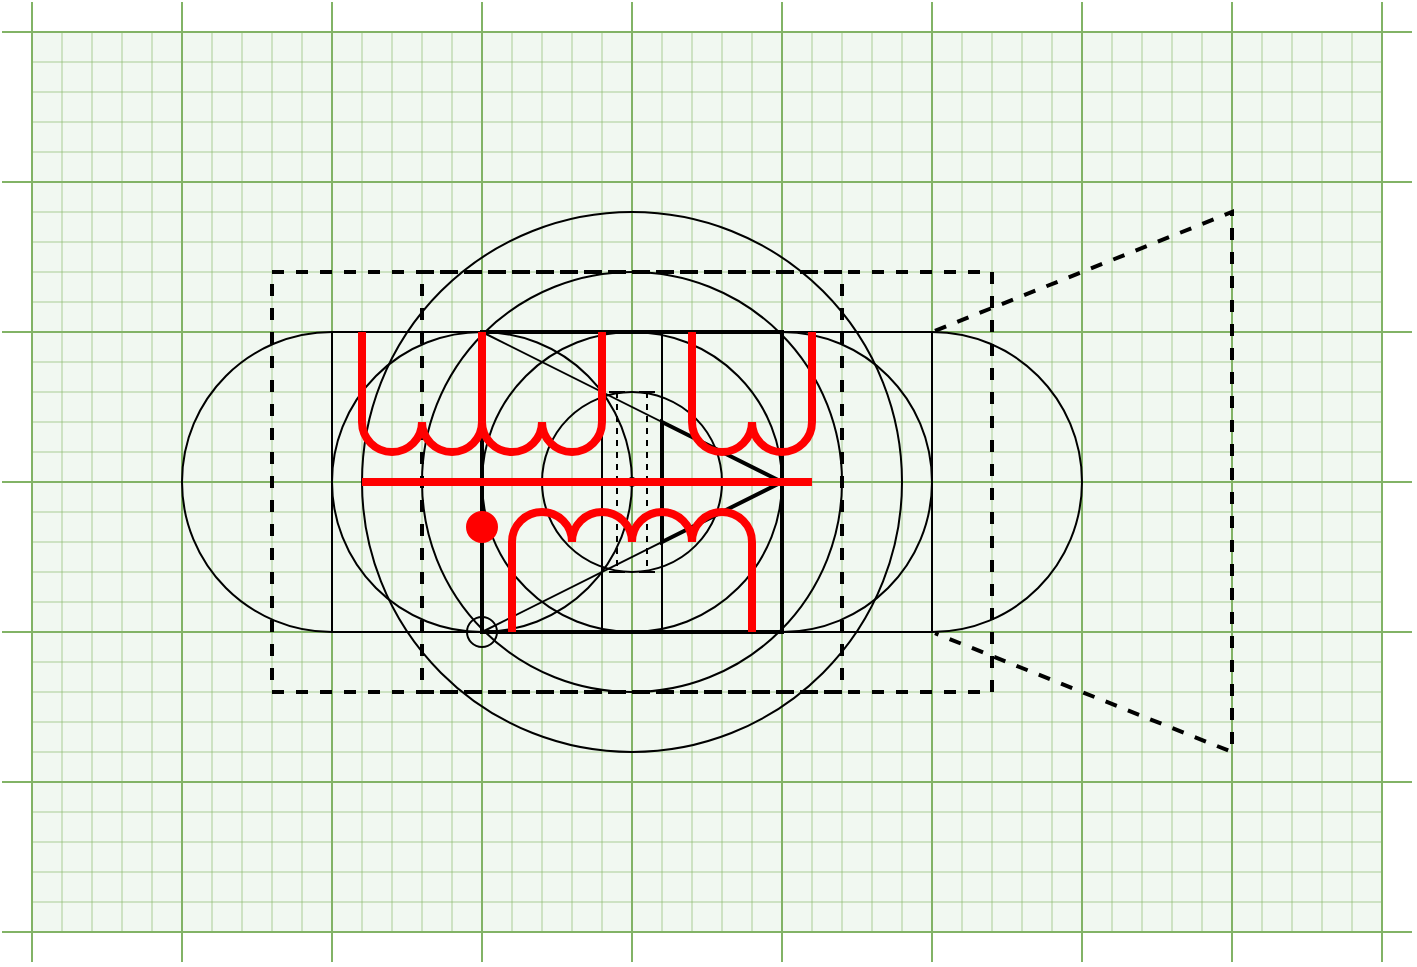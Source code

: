 <mxfile compressed="false" version="15.8.4" type="device">
  <diagram id="Vgxe-pnksfFRHGf9vsTr" name="Übertrager">
    <mxGraphModel dx="229" dy="142" grid="1" gridSize="15" guides="1" tooltips="1" connect="1" arrows="1" fold="1" page="1" pageScale="1" pageWidth="827" pageHeight="1169" math="0" shadow="0">
      <root>
        <mxCell id="0" />
        <mxCell id="1" parent="0" />
        <mxCell id="QbBzzXBhsKUgg_fgoqhQ-1" value="" style="shape=table;startSize=0;container=1;collapsible=0;childLayout=tableLayout;fillColor=#d5e8d4;strokeColor=#82b366;rowLines=1;columnLines=1;horizontal=0;fillOpacity=33;strokeOpacity=33;connectable=0;allowArrows=0;movable=0;resizable=0;rotatable=0;cloneable=0;deletable=0;editable=0;" parent="1" vertex="1">
          <mxGeometry x="119" y="60" width="675" height="450" as="geometry" />
        </mxCell>
        <mxCell id="QbBzzXBhsKUgg_fgoqhQ-2" value="" style="shape=partialRectangle;collapsible=0;dropTarget=0;pointerEvents=0;fillColor=none;top=0;left=0;bottom=0;right=0;points=[[0,0.5],[1,0.5]];portConstraint=eastwest;allowArrows=0;movable=0;resizable=0;rotatable=0;cloneable=0;deletable=0;editable=0;" parent="QbBzzXBhsKUgg_fgoqhQ-1" vertex="1">
          <mxGeometry width="675" height="15" as="geometry" />
        </mxCell>
        <mxCell id="QbBzzXBhsKUgg_fgoqhQ-3" value="" style="shape=partialRectangle;html=1;whiteSpace=wrap;connectable=0;overflow=hidden;fillColor=none;top=0;left=0;bottom=0;right=0;pointerEvents=1;allowArrows=0;movable=0;resizable=0;rotatable=0;cloneable=0;deletable=0;editable=0;" parent="QbBzzXBhsKUgg_fgoqhQ-2" vertex="1">
          <mxGeometry width="15" height="15" as="geometry">
            <mxRectangle width="15" height="15" as="alternateBounds" />
          </mxGeometry>
        </mxCell>
        <mxCell id="QbBzzXBhsKUgg_fgoqhQ-4" value="" style="shape=partialRectangle;html=1;whiteSpace=wrap;connectable=0;overflow=hidden;fillColor=none;top=0;left=0;bottom=0;right=0;pointerEvents=1;allowArrows=0;movable=0;resizable=0;rotatable=0;cloneable=0;deletable=0;editable=0;" parent="QbBzzXBhsKUgg_fgoqhQ-2" vertex="1">
          <mxGeometry x="15" width="15" height="15" as="geometry">
            <mxRectangle width="15" height="15" as="alternateBounds" />
          </mxGeometry>
        </mxCell>
        <mxCell id="QbBzzXBhsKUgg_fgoqhQ-5" value="" style="shape=partialRectangle;html=1;whiteSpace=wrap;connectable=0;overflow=hidden;fillColor=none;top=0;left=0;bottom=0;right=0;pointerEvents=1;allowArrows=0;movable=0;resizable=0;rotatable=0;cloneable=0;deletable=0;editable=0;" parent="QbBzzXBhsKUgg_fgoqhQ-2" vertex="1">
          <mxGeometry x="30" width="15" height="15" as="geometry">
            <mxRectangle width="15" height="15" as="alternateBounds" />
          </mxGeometry>
        </mxCell>
        <mxCell id="QbBzzXBhsKUgg_fgoqhQ-6" value="" style="shape=partialRectangle;html=1;whiteSpace=wrap;connectable=0;overflow=hidden;fillColor=none;top=0;left=0;bottom=0;right=0;pointerEvents=1;allowArrows=0;movable=0;resizable=0;rotatable=0;cloneable=0;deletable=0;editable=0;" parent="QbBzzXBhsKUgg_fgoqhQ-2" vertex="1">
          <mxGeometry x="45" width="15" height="15" as="geometry">
            <mxRectangle width="15" height="15" as="alternateBounds" />
          </mxGeometry>
        </mxCell>
        <mxCell id="QbBzzXBhsKUgg_fgoqhQ-22" style="shape=partialRectangle;html=1;whiteSpace=wrap;connectable=0;overflow=hidden;fillColor=none;top=0;left=0;bottom=0;right=0;pointerEvents=1;allowArrows=0;movable=0;resizable=0;rotatable=0;cloneable=0;deletable=0;editable=0;" parent="QbBzzXBhsKUgg_fgoqhQ-2" vertex="1">
          <mxGeometry x="60" width="15" height="15" as="geometry">
            <mxRectangle width="15" height="15" as="alternateBounds" />
          </mxGeometry>
        </mxCell>
        <mxCell id="QbBzzXBhsKUgg_fgoqhQ-26" style="shape=partialRectangle;html=1;whiteSpace=wrap;connectable=0;overflow=hidden;fillColor=none;top=0;left=0;bottom=0;right=0;pointerEvents=1;allowArrows=0;movable=0;resizable=0;rotatable=0;cloneable=0;deletable=0;editable=0;" parent="QbBzzXBhsKUgg_fgoqhQ-2" vertex="1">
          <mxGeometry x="75" width="15" height="15" as="geometry">
            <mxRectangle width="15" height="15" as="alternateBounds" />
          </mxGeometry>
        </mxCell>
        <mxCell id="QbBzzXBhsKUgg_fgoqhQ-30" style="shape=partialRectangle;html=1;whiteSpace=wrap;connectable=0;overflow=hidden;fillColor=none;top=0;left=0;bottom=0;right=0;pointerEvents=1;allowArrows=0;movable=0;resizable=0;rotatable=0;cloneable=0;deletable=0;editable=0;" parent="QbBzzXBhsKUgg_fgoqhQ-2" vertex="1">
          <mxGeometry x="90" width="15" height="15" as="geometry">
            <mxRectangle width="15" height="15" as="alternateBounds" />
          </mxGeometry>
        </mxCell>
        <mxCell id="QbBzzXBhsKUgg_fgoqhQ-34" style="shape=partialRectangle;html=1;whiteSpace=wrap;connectable=0;overflow=hidden;fillColor=none;top=0;left=0;bottom=0;right=0;pointerEvents=1;allowArrows=0;movable=0;resizable=0;rotatable=0;cloneable=0;deletable=0;editable=0;" parent="QbBzzXBhsKUgg_fgoqhQ-2" vertex="1">
          <mxGeometry x="105" width="15" height="15" as="geometry">
            <mxRectangle width="15" height="15" as="alternateBounds" />
          </mxGeometry>
        </mxCell>
        <mxCell id="QbBzzXBhsKUgg_fgoqhQ-38" style="shape=partialRectangle;html=1;whiteSpace=wrap;connectable=0;overflow=hidden;fillColor=none;top=0;left=0;bottom=0;right=0;pointerEvents=1;allowArrows=0;movable=0;resizable=0;rotatable=0;cloneable=0;deletable=0;editable=0;" parent="QbBzzXBhsKUgg_fgoqhQ-2" vertex="1">
          <mxGeometry x="120" width="15" height="15" as="geometry">
            <mxRectangle width="15" height="15" as="alternateBounds" />
          </mxGeometry>
        </mxCell>
        <mxCell id="QbBzzXBhsKUgg_fgoqhQ-42" style="shape=partialRectangle;html=1;whiteSpace=wrap;connectable=0;overflow=hidden;fillColor=none;top=0;left=0;bottom=0;right=0;pointerEvents=1;allowArrows=0;movable=0;resizable=0;rotatable=0;cloneable=0;deletable=0;editable=0;" parent="QbBzzXBhsKUgg_fgoqhQ-2" vertex="1">
          <mxGeometry x="135" width="15" height="15" as="geometry">
            <mxRectangle width="15" height="15" as="alternateBounds" />
          </mxGeometry>
        </mxCell>
        <mxCell id="QbBzzXBhsKUgg_fgoqhQ-46" style="shape=partialRectangle;html=1;whiteSpace=wrap;connectable=0;overflow=hidden;fillColor=none;top=0;left=0;bottom=0;right=0;pointerEvents=1;allowArrows=0;movable=0;resizable=0;rotatable=0;cloneable=0;deletable=0;editable=0;" parent="QbBzzXBhsKUgg_fgoqhQ-2" vertex="1">
          <mxGeometry x="150" width="15" height="15" as="geometry">
            <mxRectangle width="15" height="15" as="alternateBounds" />
          </mxGeometry>
        </mxCell>
        <mxCell id="QbBzzXBhsKUgg_fgoqhQ-50" style="shape=partialRectangle;html=1;whiteSpace=wrap;connectable=0;overflow=hidden;fillColor=none;top=0;left=0;bottom=0;right=0;pointerEvents=1;allowArrows=0;movable=0;resizable=0;rotatable=0;cloneable=0;deletable=0;editable=0;" parent="QbBzzXBhsKUgg_fgoqhQ-2" vertex="1">
          <mxGeometry x="165" width="15" height="15" as="geometry">
            <mxRectangle width="15" height="15" as="alternateBounds" />
          </mxGeometry>
        </mxCell>
        <mxCell id="QbBzzXBhsKUgg_fgoqhQ-54" style="shape=partialRectangle;html=1;whiteSpace=wrap;connectable=0;overflow=hidden;fillColor=none;top=0;left=0;bottom=0;right=0;pointerEvents=1;allowArrows=0;movable=0;resizable=0;rotatable=0;cloneable=0;deletable=0;editable=0;" parent="QbBzzXBhsKUgg_fgoqhQ-2" vertex="1">
          <mxGeometry x="180" width="15" height="15" as="geometry">
            <mxRectangle width="15" height="15" as="alternateBounds" />
          </mxGeometry>
        </mxCell>
        <mxCell id="QbBzzXBhsKUgg_fgoqhQ-58" style="shape=partialRectangle;html=1;whiteSpace=wrap;connectable=0;overflow=hidden;fillColor=none;top=0;left=0;bottom=0;right=0;pointerEvents=1;allowArrows=0;movable=0;resizable=0;rotatable=0;cloneable=0;deletable=0;editable=0;" parent="QbBzzXBhsKUgg_fgoqhQ-2" vertex="1">
          <mxGeometry x="195" width="15" height="15" as="geometry">
            <mxRectangle width="15" height="15" as="alternateBounds" />
          </mxGeometry>
        </mxCell>
        <mxCell id="QbBzzXBhsKUgg_fgoqhQ-62" style="shape=partialRectangle;html=1;whiteSpace=wrap;connectable=0;overflow=hidden;fillColor=none;top=0;left=0;bottom=0;right=0;pointerEvents=1;allowArrows=0;movable=0;resizable=0;rotatable=0;cloneable=0;deletable=0;editable=0;" parent="QbBzzXBhsKUgg_fgoqhQ-2" vertex="1">
          <mxGeometry x="210" width="15" height="15" as="geometry">
            <mxRectangle width="15" height="15" as="alternateBounds" />
          </mxGeometry>
        </mxCell>
        <mxCell id="QbBzzXBhsKUgg_fgoqhQ-66" style="shape=partialRectangle;html=1;whiteSpace=wrap;connectable=0;overflow=hidden;fillColor=none;top=0;left=0;bottom=0;right=0;pointerEvents=1;allowArrows=0;movable=0;resizable=0;rotatable=0;cloneable=0;deletable=0;editable=0;" parent="QbBzzXBhsKUgg_fgoqhQ-2" vertex="1">
          <mxGeometry x="225" width="15" height="15" as="geometry">
            <mxRectangle width="15" height="15" as="alternateBounds" />
          </mxGeometry>
        </mxCell>
        <mxCell id="QbBzzXBhsKUgg_fgoqhQ-70" style="shape=partialRectangle;html=1;whiteSpace=wrap;connectable=0;overflow=hidden;fillColor=none;top=0;left=0;bottom=0;right=0;pointerEvents=1;allowArrows=0;movable=0;resizable=0;rotatable=0;cloneable=0;deletable=0;editable=0;" parent="QbBzzXBhsKUgg_fgoqhQ-2" vertex="1">
          <mxGeometry x="240" width="15" height="15" as="geometry">
            <mxRectangle width="15" height="15" as="alternateBounds" />
          </mxGeometry>
        </mxCell>
        <mxCell id="QbBzzXBhsKUgg_fgoqhQ-74" style="shape=partialRectangle;html=1;whiteSpace=wrap;connectable=0;overflow=hidden;fillColor=none;top=0;left=0;bottom=0;right=0;pointerEvents=1;allowArrows=0;movable=0;resizable=0;rotatable=0;cloneable=0;deletable=0;editable=0;" parent="QbBzzXBhsKUgg_fgoqhQ-2" vertex="1">
          <mxGeometry x="255" width="15" height="15" as="geometry">
            <mxRectangle width="15" height="15" as="alternateBounds" />
          </mxGeometry>
        </mxCell>
        <mxCell id="QbBzzXBhsKUgg_fgoqhQ-78" style="shape=partialRectangle;html=1;whiteSpace=wrap;connectable=0;overflow=hidden;fillColor=none;top=0;left=0;bottom=0;right=0;pointerEvents=1;allowArrows=0;movable=0;resizable=0;rotatable=0;cloneable=0;deletable=0;editable=0;" parent="QbBzzXBhsKUgg_fgoqhQ-2" vertex="1">
          <mxGeometry x="270" width="15" height="15" as="geometry">
            <mxRectangle width="15" height="15" as="alternateBounds" />
          </mxGeometry>
        </mxCell>
        <mxCell id="QbBzzXBhsKUgg_fgoqhQ-82" style="shape=partialRectangle;html=1;whiteSpace=wrap;connectable=0;overflow=hidden;fillColor=none;top=0;left=0;bottom=0;right=0;pointerEvents=1;allowArrows=0;movable=0;resizable=0;rotatable=0;cloneable=0;deletable=0;editable=0;" parent="QbBzzXBhsKUgg_fgoqhQ-2" vertex="1">
          <mxGeometry x="285" width="15" height="15" as="geometry">
            <mxRectangle width="15" height="15" as="alternateBounds" />
          </mxGeometry>
        </mxCell>
        <mxCell id="QbBzzXBhsKUgg_fgoqhQ-86" style="shape=partialRectangle;html=1;whiteSpace=wrap;connectable=0;overflow=hidden;fillColor=none;top=0;left=0;bottom=0;right=0;pointerEvents=1;allowArrows=0;movable=0;resizable=0;rotatable=0;cloneable=0;deletable=0;editable=0;" parent="QbBzzXBhsKUgg_fgoqhQ-2" vertex="1">
          <mxGeometry x="300" width="15" height="15" as="geometry">
            <mxRectangle width="15" height="15" as="alternateBounds" />
          </mxGeometry>
        </mxCell>
        <mxCell id="QbBzzXBhsKUgg_fgoqhQ-90" style="shape=partialRectangle;html=1;whiteSpace=wrap;connectable=0;overflow=hidden;fillColor=none;top=0;left=0;bottom=0;right=0;pointerEvents=1;allowArrows=0;movable=0;resizable=0;rotatable=0;cloneable=0;deletable=0;editable=0;" parent="QbBzzXBhsKUgg_fgoqhQ-2" vertex="1">
          <mxGeometry x="315" width="15" height="15" as="geometry">
            <mxRectangle width="15" height="15" as="alternateBounds" />
          </mxGeometry>
        </mxCell>
        <mxCell id="QbBzzXBhsKUgg_fgoqhQ-94" style="shape=partialRectangle;html=1;whiteSpace=wrap;connectable=0;overflow=hidden;fillColor=none;top=0;left=0;bottom=0;right=0;pointerEvents=1;allowArrows=0;movable=0;resizable=0;rotatable=0;cloneable=0;deletable=0;editable=0;" parent="QbBzzXBhsKUgg_fgoqhQ-2" vertex="1">
          <mxGeometry x="330" width="15" height="15" as="geometry">
            <mxRectangle width="15" height="15" as="alternateBounds" />
          </mxGeometry>
        </mxCell>
        <mxCell id="QbBzzXBhsKUgg_fgoqhQ-98" style="shape=partialRectangle;html=1;whiteSpace=wrap;connectable=0;overflow=hidden;fillColor=none;top=0;left=0;bottom=0;right=0;pointerEvents=1;allowArrows=0;movable=0;resizable=0;rotatable=0;cloneable=0;deletable=0;editable=0;" parent="QbBzzXBhsKUgg_fgoqhQ-2" vertex="1">
          <mxGeometry x="345" width="15" height="15" as="geometry">
            <mxRectangle width="15" height="15" as="alternateBounds" />
          </mxGeometry>
        </mxCell>
        <mxCell id="QbBzzXBhsKUgg_fgoqhQ-102" style="shape=partialRectangle;html=1;whiteSpace=wrap;connectable=0;overflow=hidden;fillColor=none;top=0;left=0;bottom=0;right=0;pointerEvents=1;allowArrows=0;movable=0;resizable=0;rotatable=0;cloneable=0;deletable=0;editable=0;" parent="QbBzzXBhsKUgg_fgoqhQ-2" vertex="1">
          <mxGeometry x="360" width="15" height="15" as="geometry">
            <mxRectangle width="15" height="15" as="alternateBounds" />
          </mxGeometry>
        </mxCell>
        <mxCell id="QbBzzXBhsKUgg_fgoqhQ-106" style="shape=partialRectangle;html=1;whiteSpace=wrap;connectable=0;overflow=hidden;fillColor=none;top=0;left=0;bottom=0;right=0;pointerEvents=1;allowArrows=0;movable=0;resizable=0;rotatable=0;cloneable=0;deletable=0;editable=0;" parent="QbBzzXBhsKUgg_fgoqhQ-2" vertex="1">
          <mxGeometry x="375" width="15" height="15" as="geometry">
            <mxRectangle width="15" height="15" as="alternateBounds" />
          </mxGeometry>
        </mxCell>
        <mxCell id="QbBzzXBhsKUgg_fgoqhQ-110" style="shape=partialRectangle;html=1;whiteSpace=wrap;connectable=0;overflow=hidden;fillColor=none;top=0;left=0;bottom=0;right=0;pointerEvents=1;allowArrows=0;movable=0;resizable=0;rotatable=0;cloneable=0;deletable=0;editable=0;" parent="QbBzzXBhsKUgg_fgoqhQ-2" vertex="1">
          <mxGeometry x="390" width="15" height="15" as="geometry">
            <mxRectangle width="15" height="15" as="alternateBounds" />
          </mxGeometry>
        </mxCell>
        <mxCell id="QbBzzXBhsKUgg_fgoqhQ-114" style="shape=partialRectangle;html=1;whiteSpace=wrap;connectable=0;overflow=hidden;fillColor=none;top=0;left=0;bottom=0;right=0;pointerEvents=1;allowArrows=0;movable=0;resizable=0;rotatable=0;cloneable=0;deletable=0;editable=0;" parent="QbBzzXBhsKUgg_fgoqhQ-2" vertex="1">
          <mxGeometry x="405" width="15" height="15" as="geometry">
            <mxRectangle width="15" height="15" as="alternateBounds" />
          </mxGeometry>
        </mxCell>
        <mxCell id="QbBzzXBhsKUgg_fgoqhQ-118" style="shape=partialRectangle;html=1;whiteSpace=wrap;connectable=0;overflow=hidden;fillColor=none;top=0;left=0;bottom=0;right=0;pointerEvents=1;allowArrows=0;movable=0;resizable=0;rotatable=0;cloneable=0;deletable=0;editable=0;" parent="QbBzzXBhsKUgg_fgoqhQ-2" vertex="1">
          <mxGeometry x="420" width="15" height="15" as="geometry">
            <mxRectangle width="15" height="15" as="alternateBounds" />
          </mxGeometry>
        </mxCell>
        <mxCell id="QbBzzXBhsKUgg_fgoqhQ-122" style="shape=partialRectangle;html=1;whiteSpace=wrap;connectable=0;overflow=hidden;fillColor=none;top=0;left=0;bottom=0;right=0;pointerEvents=1;allowArrows=0;movable=0;resizable=0;rotatable=0;cloneable=0;deletable=0;editable=0;" parent="QbBzzXBhsKUgg_fgoqhQ-2" vertex="1">
          <mxGeometry x="435" width="15" height="15" as="geometry">
            <mxRectangle width="15" height="15" as="alternateBounds" />
          </mxGeometry>
        </mxCell>
        <mxCell id="QbBzzXBhsKUgg_fgoqhQ-126" style="shape=partialRectangle;html=1;whiteSpace=wrap;connectable=0;overflow=hidden;fillColor=none;top=0;left=0;bottom=0;right=0;pointerEvents=1;allowArrows=0;movable=0;resizable=0;rotatable=0;cloneable=0;deletable=0;editable=0;" parent="QbBzzXBhsKUgg_fgoqhQ-2" vertex="1">
          <mxGeometry x="450" width="15" height="15" as="geometry">
            <mxRectangle width="15" height="15" as="alternateBounds" />
          </mxGeometry>
        </mxCell>
        <mxCell id="QbBzzXBhsKUgg_fgoqhQ-130" style="shape=partialRectangle;html=1;whiteSpace=wrap;connectable=0;overflow=hidden;fillColor=none;top=0;left=0;bottom=0;right=0;pointerEvents=1;allowArrows=0;movable=0;resizable=0;rotatable=0;cloneable=0;deletable=0;editable=0;" parent="QbBzzXBhsKUgg_fgoqhQ-2" vertex="1">
          <mxGeometry x="465" width="15" height="15" as="geometry">
            <mxRectangle width="15" height="15" as="alternateBounds" />
          </mxGeometry>
        </mxCell>
        <mxCell id="QbBzzXBhsKUgg_fgoqhQ-134" style="shape=partialRectangle;html=1;whiteSpace=wrap;connectable=0;overflow=hidden;fillColor=none;top=0;left=0;bottom=0;right=0;pointerEvents=1;allowArrows=0;movable=0;resizable=0;rotatable=0;cloneable=0;deletable=0;editable=0;" parent="QbBzzXBhsKUgg_fgoqhQ-2" vertex="1">
          <mxGeometry x="480" width="15" height="15" as="geometry">
            <mxRectangle width="15" height="15" as="alternateBounds" />
          </mxGeometry>
        </mxCell>
        <mxCell id="QbBzzXBhsKUgg_fgoqhQ-138" style="shape=partialRectangle;html=1;whiteSpace=wrap;connectable=0;overflow=hidden;fillColor=none;top=0;left=0;bottom=0;right=0;pointerEvents=1;allowArrows=0;movable=0;resizable=0;rotatable=0;cloneable=0;deletable=0;editable=0;" parent="QbBzzXBhsKUgg_fgoqhQ-2" vertex="1">
          <mxGeometry x="495" width="15" height="15" as="geometry">
            <mxRectangle width="15" height="15" as="alternateBounds" />
          </mxGeometry>
        </mxCell>
        <mxCell id="QbBzzXBhsKUgg_fgoqhQ-142" style="shape=partialRectangle;html=1;whiteSpace=wrap;connectable=0;overflow=hidden;fillColor=none;top=0;left=0;bottom=0;right=0;pointerEvents=1;allowArrows=0;movable=0;resizable=0;rotatable=0;cloneable=0;deletable=0;editable=0;" parent="QbBzzXBhsKUgg_fgoqhQ-2" vertex="1">
          <mxGeometry x="510" width="15" height="15" as="geometry">
            <mxRectangle width="15" height="15" as="alternateBounds" />
          </mxGeometry>
        </mxCell>
        <mxCell id="QbBzzXBhsKUgg_fgoqhQ-146" style="shape=partialRectangle;html=1;whiteSpace=wrap;connectable=0;overflow=hidden;fillColor=none;top=0;left=0;bottom=0;right=0;pointerEvents=1;allowArrows=0;movable=0;resizable=0;rotatable=0;cloneable=0;deletable=0;editable=0;" parent="QbBzzXBhsKUgg_fgoqhQ-2" vertex="1">
          <mxGeometry x="525" width="15" height="15" as="geometry">
            <mxRectangle width="15" height="15" as="alternateBounds" />
          </mxGeometry>
        </mxCell>
        <mxCell id="QbBzzXBhsKUgg_fgoqhQ-150" style="shape=partialRectangle;html=1;whiteSpace=wrap;connectable=0;overflow=hidden;fillColor=none;top=0;left=0;bottom=0;right=0;pointerEvents=1;allowArrows=0;movable=0;resizable=0;rotatable=0;cloneable=0;deletable=0;editable=0;" parent="QbBzzXBhsKUgg_fgoqhQ-2" vertex="1">
          <mxGeometry x="540" width="15" height="15" as="geometry">
            <mxRectangle width="15" height="15" as="alternateBounds" />
          </mxGeometry>
        </mxCell>
        <mxCell id="QbBzzXBhsKUgg_fgoqhQ-154" style="shape=partialRectangle;html=1;whiteSpace=wrap;connectable=0;overflow=hidden;fillColor=none;top=0;left=0;bottom=0;right=0;pointerEvents=1;allowArrows=0;movable=0;resizable=0;rotatable=0;cloneable=0;deletable=0;editable=0;" parent="QbBzzXBhsKUgg_fgoqhQ-2" vertex="1">
          <mxGeometry x="555" width="15" height="15" as="geometry">
            <mxRectangle width="15" height="15" as="alternateBounds" />
          </mxGeometry>
        </mxCell>
        <mxCell id="QbBzzXBhsKUgg_fgoqhQ-158" style="shape=partialRectangle;html=1;whiteSpace=wrap;connectable=0;overflow=hidden;fillColor=none;top=0;left=0;bottom=0;right=0;pointerEvents=1;allowArrows=0;movable=0;resizable=0;rotatable=0;cloneable=0;deletable=0;editable=0;" parent="QbBzzXBhsKUgg_fgoqhQ-2" vertex="1">
          <mxGeometry x="570" width="15" height="15" as="geometry">
            <mxRectangle width="15" height="15" as="alternateBounds" />
          </mxGeometry>
        </mxCell>
        <mxCell id="QbBzzXBhsKUgg_fgoqhQ-162" style="shape=partialRectangle;html=1;whiteSpace=wrap;connectable=0;overflow=hidden;fillColor=none;top=0;left=0;bottom=0;right=0;pointerEvents=1;allowArrows=0;movable=0;resizable=0;rotatable=0;cloneable=0;deletable=0;editable=0;" parent="QbBzzXBhsKUgg_fgoqhQ-2" vertex="1">
          <mxGeometry x="585" width="15" height="15" as="geometry">
            <mxRectangle width="15" height="15" as="alternateBounds" />
          </mxGeometry>
        </mxCell>
        <mxCell id="LEQzauHzGxhchGeCpS5f-121" style="shape=partialRectangle;html=1;whiteSpace=wrap;connectable=0;overflow=hidden;fillColor=none;top=0;left=0;bottom=0;right=0;pointerEvents=1;allowArrows=0;movable=0;resizable=0;rotatable=0;cloneable=0;deletable=0;editable=0;" parent="QbBzzXBhsKUgg_fgoqhQ-2" vertex="1">
          <mxGeometry x="600" width="15" height="15" as="geometry">
            <mxRectangle width="15" height="15" as="alternateBounds" />
          </mxGeometry>
        </mxCell>
        <mxCell id="LEQzauHzGxhchGeCpS5f-91" style="shape=partialRectangle;html=1;whiteSpace=wrap;connectable=0;overflow=hidden;fillColor=none;top=0;left=0;bottom=0;right=0;pointerEvents=1;allowArrows=0;movable=0;resizable=0;rotatable=0;cloneable=0;deletable=0;editable=0;" parent="QbBzzXBhsKUgg_fgoqhQ-2" vertex="1">
          <mxGeometry x="615" width="15" height="15" as="geometry">
            <mxRectangle width="15" height="15" as="alternateBounds" />
          </mxGeometry>
        </mxCell>
        <mxCell id="LEQzauHzGxhchGeCpS5f-61" style="shape=partialRectangle;html=1;whiteSpace=wrap;connectable=0;overflow=hidden;fillColor=none;top=0;left=0;bottom=0;right=0;pointerEvents=1;allowArrows=0;movable=0;resizable=0;rotatable=0;cloneable=0;deletable=0;editable=0;" parent="QbBzzXBhsKUgg_fgoqhQ-2" vertex="1">
          <mxGeometry x="630" width="15" height="15" as="geometry">
            <mxRectangle width="15" height="15" as="alternateBounds" />
          </mxGeometry>
        </mxCell>
        <mxCell id="LEQzauHzGxhchGeCpS5f-31" style="shape=partialRectangle;html=1;whiteSpace=wrap;connectable=0;overflow=hidden;fillColor=none;top=0;left=0;bottom=0;right=0;pointerEvents=1;allowArrows=0;movable=0;resizable=0;rotatable=0;cloneable=0;deletable=0;editable=0;" parent="QbBzzXBhsKUgg_fgoqhQ-2" vertex="1">
          <mxGeometry x="645" width="15" height="15" as="geometry">
            <mxRectangle width="15" height="15" as="alternateBounds" />
          </mxGeometry>
        </mxCell>
        <mxCell id="LEQzauHzGxhchGeCpS5f-1" style="shape=partialRectangle;html=1;whiteSpace=wrap;connectable=0;overflow=hidden;fillColor=none;top=0;left=0;bottom=0;right=0;pointerEvents=1;allowArrows=0;movable=0;resizable=0;rotatable=0;cloneable=0;deletable=0;editable=0;" parent="QbBzzXBhsKUgg_fgoqhQ-2" vertex="1">
          <mxGeometry x="660" width="15" height="15" as="geometry">
            <mxRectangle width="15" height="15" as="alternateBounds" />
          </mxGeometry>
        </mxCell>
        <mxCell id="QbBzzXBhsKUgg_fgoqhQ-7" value="" style="shape=partialRectangle;collapsible=0;dropTarget=0;pointerEvents=0;fillColor=none;top=0;left=0;bottom=0;right=0;points=[[0,0.5],[1,0.5]];portConstraint=eastwest;allowArrows=0;movable=0;resizable=0;rotatable=0;cloneable=0;deletable=0;editable=0;" parent="QbBzzXBhsKUgg_fgoqhQ-1" vertex="1">
          <mxGeometry y="15" width="675" height="15" as="geometry" />
        </mxCell>
        <mxCell id="QbBzzXBhsKUgg_fgoqhQ-8" value="" style="shape=partialRectangle;html=1;whiteSpace=wrap;connectable=0;overflow=hidden;fillColor=none;top=0;left=0;bottom=0;right=0;pointerEvents=1;allowArrows=0;movable=0;resizable=0;rotatable=0;cloneable=0;deletable=0;editable=0;" parent="QbBzzXBhsKUgg_fgoqhQ-7" vertex="1">
          <mxGeometry width="15" height="15" as="geometry">
            <mxRectangle width="15" height="15" as="alternateBounds" />
          </mxGeometry>
        </mxCell>
        <mxCell id="QbBzzXBhsKUgg_fgoqhQ-9" value="" style="shape=partialRectangle;html=1;whiteSpace=wrap;connectable=0;overflow=hidden;fillColor=none;top=0;left=0;bottom=0;right=0;pointerEvents=1;allowArrows=0;movable=0;resizable=0;rotatable=0;cloneable=0;deletable=0;editable=0;" parent="QbBzzXBhsKUgg_fgoqhQ-7" vertex="1">
          <mxGeometry x="15" width="15" height="15" as="geometry">
            <mxRectangle width="15" height="15" as="alternateBounds" />
          </mxGeometry>
        </mxCell>
        <mxCell id="QbBzzXBhsKUgg_fgoqhQ-10" value="" style="shape=partialRectangle;html=1;whiteSpace=wrap;connectable=0;overflow=hidden;fillColor=none;top=0;left=0;bottom=0;right=0;pointerEvents=1;allowArrows=0;movable=0;resizable=0;rotatable=0;cloneable=0;deletable=0;editable=0;" parent="QbBzzXBhsKUgg_fgoqhQ-7" vertex="1">
          <mxGeometry x="30" width="15" height="15" as="geometry">
            <mxRectangle width="15" height="15" as="alternateBounds" />
          </mxGeometry>
        </mxCell>
        <mxCell id="QbBzzXBhsKUgg_fgoqhQ-11" value="" style="shape=partialRectangle;html=1;whiteSpace=wrap;connectable=0;overflow=hidden;fillColor=none;top=0;left=0;bottom=0;right=0;pointerEvents=1;allowArrows=0;movable=0;resizable=0;rotatable=0;cloneable=0;deletable=0;editable=0;" parent="QbBzzXBhsKUgg_fgoqhQ-7" vertex="1">
          <mxGeometry x="45" width="15" height="15" as="geometry">
            <mxRectangle width="15" height="15" as="alternateBounds" />
          </mxGeometry>
        </mxCell>
        <mxCell id="QbBzzXBhsKUgg_fgoqhQ-23" style="shape=partialRectangle;html=1;whiteSpace=wrap;connectable=0;overflow=hidden;fillColor=none;top=0;left=0;bottom=0;right=0;pointerEvents=1;allowArrows=0;movable=0;resizable=0;rotatable=0;cloneable=0;deletable=0;editable=0;" parent="QbBzzXBhsKUgg_fgoqhQ-7" vertex="1">
          <mxGeometry x="60" width="15" height="15" as="geometry">
            <mxRectangle width="15" height="15" as="alternateBounds" />
          </mxGeometry>
        </mxCell>
        <mxCell id="QbBzzXBhsKUgg_fgoqhQ-27" style="shape=partialRectangle;html=1;whiteSpace=wrap;connectable=0;overflow=hidden;fillColor=none;top=0;left=0;bottom=0;right=0;pointerEvents=1;allowArrows=0;movable=0;resizable=0;rotatable=0;cloneable=0;deletable=0;editable=0;" parent="QbBzzXBhsKUgg_fgoqhQ-7" vertex="1">
          <mxGeometry x="75" width="15" height="15" as="geometry">
            <mxRectangle width="15" height="15" as="alternateBounds" />
          </mxGeometry>
        </mxCell>
        <mxCell id="QbBzzXBhsKUgg_fgoqhQ-31" style="shape=partialRectangle;html=1;whiteSpace=wrap;connectable=0;overflow=hidden;fillColor=none;top=0;left=0;bottom=0;right=0;pointerEvents=1;allowArrows=0;movable=0;resizable=0;rotatable=0;cloneable=0;deletable=0;editable=0;" parent="QbBzzXBhsKUgg_fgoqhQ-7" vertex="1">
          <mxGeometry x="90" width="15" height="15" as="geometry">
            <mxRectangle width="15" height="15" as="alternateBounds" />
          </mxGeometry>
        </mxCell>
        <mxCell id="QbBzzXBhsKUgg_fgoqhQ-35" style="shape=partialRectangle;html=1;whiteSpace=wrap;connectable=0;overflow=hidden;fillColor=none;top=0;left=0;bottom=0;right=0;pointerEvents=1;allowArrows=0;movable=0;resizable=0;rotatable=0;cloneable=0;deletable=0;editable=0;" parent="QbBzzXBhsKUgg_fgoqhQ-7" vertex="1">
          <mxGeometry x="105" width="15" height="15" as="geometry">
            <mxRectangle width="15" height="15" as="alternateBounds" />
          </mxGeometry>
        </mxCell>
        <mxCell id="QbBzzXBhsKUgg_fgoqhQ-39" style="shape=partialRectangle;html=1;whiteSpace=wrap;connectable=0;overflow=hidden;fillColor=none;top=0;left=0;bottom=0;right=0;pointerEvents=1;allowArrows=0;movable=0;resizable=0;rotatable=0;cloneable=0;deletable=0;editable=0;" parent="QbBzzXBhsKUgg_fgoqhQ-7" vertex="1">
          <mxGeometry x="120" width="15" height="15" as="geometry">
            <mxRectangle width="15" height="15" as="alternateBounds" />
          </mxGeometry>
        </mxCell>
        <mxCell id="QbBzzXBhsKUgg_fgoqhQ-43" style="shape=partialRectangle;html=1;whiteSpace=wrap;connectable=0;overflow=hidden;fillColor=none;top=0;left=0;bottom=0;right=0;pointerEvents=1;allowArrows=0;movable=0;resizable=0;rotatable=0;cloneable=0;deletable=0;editable=0;" parent="QbBzzXBhsKUgg_fgoqhQ-7" vertex="1">
          <mxGeometry x="135" width="15" height="15" as="geometry">
            <mxRectangle width="15" height="15" as="alternateBounds" />
          </mxGeometry>
        </mxCell>
        <mxCell id="QbBzzXBhsKUgg_fgoqhQ-47" style="shape=partialRectangle;html=1;whiteSpace=wrap;connectable=0;overflow=hidden;fillColor=none;top=0;left=0;bottom=0;right=0;pointerEvents=1;allowArrows=0;movable=0;resizable=0;rotatable=0;cloneable=0;deletable=0;editable=0;" parent="QbBzzXBhsKUgg_fgoqhQ-7" vertex="1">
          <mxGeometry x="150" width="15" height="15" as="geometry">
            <mxRectangle width="15" height="15" as="alternateBounds" />
          </mxGeometry>
        </mxCell>
        <mxCell id="QbBzzXBhsKUgg_fgoqhQ-51" style="shape=partialRectangle;html=1;whiteSpace=wrap;connectable=0;overflow=hidden;fillColor=none;top=0;left=0;bottom=0;right=0;pointerEvents=1;allowArrows=0;movable=0;resizable=0;rotatable=0;cloneable=0;deletable=0;editable=0;" parent="QbBzzXBhsKUgg_fgoqhQ-7" vertex="1">
          <mxGeometry x="165" width="15" height="15" as="geometry">
            <mxRectangle width="15" height="15" as="alternateBounds" />
          </mxGeometry>
        </mxCell>
        <mxCell id="QbBzzXBhsKUgg_fgoqhQ-55" style="shape=partialRectangle;html=1;whiteSpace=wrap;connectable=0;overflow=hidden;fillColor=none;top=0;left=0;bottom=0;right=0;pointerEvents=1;allowArrows=0;movable=0;resizable=0;rotatable=0;cloneable=0;deletable=0;editable=0;" parent="QbBzzXBhsKUgg_fgoqhQ-7" vertex="1">
          <mxGeometry x="180" width="15" height="15" as="geometry">
            <mxRectangle width="15" height="15" as="alternateBounds" />
          </mxGeometry>
        </mxCell>
        <mxCell id="QbBzzXBhsKUgg_fgoqhQ-59" style="shape=partialRectangle;html=1;whiteSpace=wrap;connectable=0;overflow=hidden;fillColor=none;top=0;left=0;bottom=0;right=0;pointerEvents=1;allowArrows=0;movable=0;resizable=0;rotatable=0;cloneable=0;deletable=0;editable=0;" parent="QbBzzXBhsKUgg_fgoqhQ-7" vertex="1">
          <mxGeometry x="195" width="15" height="15" as="geometry">
            <mxRectangle width="15" height="15" as="alternateBounds" />
          </mxGeometry>
        </mxCell>
        <mxCell id="QbBzzXBhsKUgg_fgoqhQ-63" style="shape=partialRectangle;html=1;whiteSpace=wrap;connectable=0;overflow=hidden;fillColor=none;top=0;left=0;bottom=0;right=0;pointerEvents=1;allowArrows=0;movable=0;resizable=0;rotatable=0;cloneable=0;deletable=0;editable=0;" parent="QbBzzXBhsKUgg_fgoqhQ-7" vertex="1">
          <mxGeometry x="210" width="15" height="15" as="geometry">
            <mxRectangle width="15" height="15" as="alternateBounds" />
          </mxGeometry>
        </mxCell>
        <mxCell id="QbBzzXBhsKUgg_fgoqhQ-67" style="shape=partialRectangle;html=1;whiteSpace=wrap;connectable=0;overflow=hidden;fillColor=none;top=0;left=0;bottom=0;right=0;pointerEvents=1;allowArrows=0;movable=0;resizable=0;rotatable=0;cloneable=0;deletable=0;editable=0;" parent="QbBzzXBhsKUgg_fgoqhQ-7" vertex="1">
          <mxGeometry x="225" width="15" height="15" as="geometry">
            <mxRectangle width="15" height="15" as="alternateBounds" />
          </mxGeometry>
        </mxCell>
        <mxCell id="QbBzzXBhsKUgg_fgoqhQ-71" style="shape=partialRectangle;html=1;whiteSpace=wrap;connectable=0;overflow=hidden;fillColor=none;top=0;left=0;bottom=0;right=0;pointerEvents=1;allowArrows=0;movable=0;resizable=0;rotatable=0;cloneable=0;deletable=0;editable=0;" parent="QbBzzXBhsKUgg_fgoqhQ-7" vertex="1">
          <mxGeometry x="240" width="15" height="15" as="geometry">
            <mxRectangle width="15" height="15" as="alternateBounds" />
          </mxGeometry>
        </mxCell>
        <mxCell id="QbBzzXBhsKUgg_fgoqhQ-75" style="shape=partialRectangle;html=1;whiteSpace=wrap;connectable=0;overflow=hidden;fillColor=none;top=0;left=0;bottom=0;right=0;pointerEvents=1;allowArrows=0;movable=0;resizable=0;rotatable=0;cloneable=0;deletable=0;editable=0;" parent="QbBzzXBhsKUgg_fgoqhQ-7" vertex="1">
          <mxGeometry x="255" width="15" height="15" as="geometry">
            <mxRectangle width="15" height="15" as="alternateBounds" />
          </mxGeometry>
        </mxCell>
        <mxCell id="QbBzzXBhsKUgg_fgoqhQ-79" style="shape=partialRectangle;html=1;whiteSpace=wrap;connectable=0;overflow=hidden;fillColor=none;top=0;left=0;bottom=0;right=0;pointerEvents=1;allowArrows=0;movable=0;resizable=0;rotatable=0;cloneable=0;deletable=0;editable=0;" parent="QbBzzXBhsKUgg_fgoqhQ-7" vertex="1">
          <mxGeometry x="270" width="15" height="15" as="geometry">
            <mxRectangle width="15" height="15" as="alternateBounds" />
          </mxGeometry>
        </mxCell>
        <mxCell id="QbBzzXBhsKUgg_fgoqhQ-83" style="shape=partialRectangle;html=1;whiteSpace=wrap;connectable=0;overflow=hidden;fillColor=none;top=0;left=0;bottom=0;right=0;pointerEvents=1;allowArrows=0;movable=0;resizable=0;rotatable=0;cloneable=0;deletable=0;editable=0;" parent="QbBzzXBhsKUgg_fgoqhQ-7" vertex="1">
          <mxGeometry x="285" width="15" height="15" as="geometry">
            <mxRectangle width="15" height="15" as="alternateBounds" />
          </mxGeometry>
        </mxCell>
        <mxCell id="QbBzzXBhsKUgg_fgoqhQ-87" style="shape=partialRectangle;html=1;whiteSpace=wrap;connectable=0;overflow=hidden;fillColor=none;top=0;left=0;bottom=0;right=0;pointerEvents=1;allowArrows=0;movable=0;resizable=0;rotatable=0;cloneable=0;deletable=0;editable=0;" parent="QbBzzXBhsKUgg_fgoqhQ-7" vertex="1">
          <mxGeometry x="300" width="15" height="15" as="geometry">
            <mxRectangle width="15" height="15" as="alternateBounds" />
          </mxGeometry>
        </mxCell>
        <mxCell id="QbBzzXBhsKUgg_fgoqhQ-91" style="shape=partialRectangle;html=1;whiteSpace=wrap;connectable=0;overflow=hidden;fillColor=none;top=0;left=0;bottom=0;right=0;pointerEvents=1;allowArrows=0;movable=0;resizable=0;rotatable=0;cloneable=0;deletable=0;editable=0;" parent="QbBzzXBhsKUgg_fgoqhQ-7" vertex="1">
          <mxGeometry x="315" width="15" height="15" as="geometry">
            <mxRectangle width="15" height="15" as="alternateBounds" />
          </mxGeometry>
        </mxCell>
        <mxCell id="QbBzzXBhsKUgg_fgoqhQ-95" style="shape=partialRectangle;html=1;whiteSpace=wrap;connectable=0;overflow=hidden;fillColor=none;top=0;left=0;bottom=0;right=0;pointerEvents=1;allowArrows=0;movable=0;resizable=0;rotatable=0;cloneable=0;deletable=0;editable=0;" parent="QbBzzXBhsKUgg_fgoqhQ-7" vertex="1">
          <mxGeometry x="330" width="15" height="15" as="geometry">
            <mxRectangle width="15" height="15" as="alternateBounds" />
          </mxGeometry>
        </mxCell>
        <mxCell id="QbBzzXBhsKUgg_fgoqhQ-99" style="shape=partialRectangle;html=1;whiteSpace=wrap;connectable=0;overflow=hidden;fillColor=none;top=0;left=0;bottom=0;right=0;pointerEvents=1;allowArrows=0;movable=0;resizable=0;rotatable=0;cloneable=0;deletable=0;editable=0;" parent="QbBzzXBhsKUgg_fgoqhQ-7" vertex="1">
          <mxGeometry x="345" width="15" height="15" as="geometry">
            <mxRectangle width="15" height="15" as="alternateBounds" />
          </mxGeometry>
        </mxCell>
        <mxCell id="QbBzzXBhsKUgg_fgoqhQ-103" style="shape=partialRectangle;html=1;whiteSpace=wrap;connectable=0;overflow=hidden;fillColor=none;top=0;left=0;bottom=0;right=0;pointerEvents=1;allowArrows=0;movable=0;resizable=0;rotatable=0;cloneable=0;deletable=0;editable=0;" parent="QbBzzXBhsKUgg_fgoqhQ-7" vertex="1">
          <mxGeometry x="360" width="15" height="15" as="geometry">
            <mxRectangle width="15" height="15" as="alternateBounds" />
          </mxGeometry>
        </mxCell>
        <mxCell id="QbBzzXBhsKUgg_fgoqhQ-107" style="shape=partialRectangle;html=1;whiteSpace=wrap;connectable=0;overflow=hidden;fillColor=none;top=0;left=0;bottom=0;right=0;pointerEvents=1;allowArrows=0;movable=0;resizable=0;rotatable=0;cloneable=0;deletable=0;editable=0;" parent="QbBzzXBhsKUgg_fgoqhQ-7" vertex="1">
          <mxGeometry x="375" width="15" height="15" as="geometry">
            <mxRectangle width="15" height="15" as="alternateBounds" />
          </mxGeometry>
        </mxCell>
        <mxCell id="QbBzzXBhsKUgg_fgoqhQ-111" style="shape=partialRectangle;html=1;whiteSpace=wrap;connectable=0;overflow=hidden;fillColor=none;top=0;left=0;bottom=0;right=0;pointerEvents=1;allowArrows=0;movable=0;resizable=0;rotatable=0;cloneable=0;deletable=0;editable=0;" parent="QbBzzXBhsKUgg_fgoqhQ-7" vertex="1">
          <mxGeometry x="390" width="15" height="15" as="geometry">
            <mxRectangle width="15" height="15" as="alternateBounds" />
          </mxGeometry>
        </mxCell>
        <mxCell id="QbBzzXBhsKUgg_fgoqhQ-115" style="shape=partialRectangle;html=1;whiteSpace=wrap;connectable=0;overflow=hidden;fillColor=none;top=0;left=0;bottom=0;right=0;pointerEvents=1;allowArrows=0;movable=0;resizable=0;rotatable=0;cloneable=0;deletable=0;editable=0;" parent="QbBzzXBhsKUgg_fgoqhQ-7" vertex="1">
          <mxGeometry x="405" width="15" height="15" as="geometry">
            <mxRectangle width="15" height="15" as="alternateBounds" />
          </mxGeometry>
        </mxCell>
        <mxCell id="QbBzzXBhsKUgg_fgoqhQ-119" style="shape=partialRectangle;html=1;whiteSpace=wrap;connectable=0;overflow=hidden;fillColor=none;top=0;left=0;bottom=0;right=0;pointerEvents=1;allowArrows=0;movable=0;resizable=0;rotatable=0;cloneable=0;deletable=0;editable=0;" parent="QbBzzXBhsKUgg_fgoqhQ-7" vertex="1">
          <mxGeometry x="420" width="15" height="15" as="geometry">
            <mxRectangle width="15" height="15" as="alternateBounds" />
          </mxGeometry>
        </mxCell>
        <mxCell id="QbBzzXBhsKUgg_fgoqhQ-123" style="shape=partialRectangle;html=1;whiteSpace=wrap;connectable=0;overflow=hidden;fillColor=none;top=0;left=0;bottom=0;right=0;pointerEvents=1;allowArrows=0;movable=0;resizable=0;rotatable=0;cloneable=0;deletable=0;editable=0;" parent="QbBzzXBhsKUgg_fgoqhQ-7" vertex="1">
          <mxGeometry x="435" width="15" height="15" as="geometry">
            <mxRectangle width="15" height="15" as="alternateBounds" />
          </mxGeometry>
        </mxCell>
        <mxCell id="QbBzzXBhsKUgg_fgoqhQ-127" style="shape=partialRectangle;html=1;whiteSpace=wrap;connectable=0;overflow=hidden;fillColor=none;top=0;left=0;bottom=0;right=0;pointerEvents=1;allowArrows=0;movable=0;resizable=0;rotatable=0;cloneable=0;deletable=0;editable=0;" parent="QbBzzXBhsKUgg_fgoqhQ-7" vertex="1">
          <mxGeometry x="450" width="15" height="15" as="geometry">
            <mxRectangle width="15" height="15" as="alternateBounds" />
          </mxGeometry>
        </mxCell>
        <mxCell id="QbBzzXBhsKUgg_fgoqhQ-131" style="shape=partialRectangle;html=1;whiteSpace=wrap;connectable=0;overflow=hidden;fillColor=none;top=0;left=0;bottom=0;right=0;pointerEvents=1;allowArrows=0;movable=0;resizable=0;rotatable=0;cloneable=0;deletable=0;editable=0;" parent="QbBzzXBhsKUgg_fgoqhQ-7" vertex="1">
          <mxGeometry x="465" width="15" height="15" as="geometry">
            <mxRectangle width="15" height="15" as="alternateBounds" />
          </mxGeometry>
        </mxCell>
        <mxCell id="QbBzzXBhsKUgg_fgoqhQ-135" style="shape=partialRectangle;html=1;whiteSpace=wrap;connectable=0;overflow=hidden;fillColor=none;top=0;left=0;bottom=0;right=0;pointerEvents=1;allowArrows=0;movable=0;resizable=0;rotatable=0;cloneable=0;deletable=0;editable=0;" parent="QbBzzXBhsKUgg_fgoqhQ-7" vertex="1">
          <mxGeometry x="480" width="15" height="15" as="geometry">
            <mxRectangle width="15" height="15" as="alternateBounds" />
          </mxGeometry>
        </mxCell>
        <mxCell id="QbBzzXBhsKUgg_fgoqhQ-139" style="shape=partialRectangle;html=1;whiteSpace=wrap;connectable=0;overflow=hidden;fillColor=none;top=0;left=0;bottom=0;right=0;pointerEvents=1;allowArrows=0;movable=0;resizable=0;rotatable=0;cloneable=0;deletable=0;editable=0;" parent="QbBzzXBhsKUgg_fgoqhQ-7" vertex="1">
          <mxGeometry x="495" width="15" height="15" as="geometry">
            <mxRectangle width="15" height="15" as="alternateBounds" />
          </mxGeometry>
        </mxCell>
        <mxCell id="QbBzzXBhsKUgg_fgoqhQ-143" style="shape=partialRectangle;html=1;whiteSpace=wrap;connectable=0;overflow=hidden;fillColor=none;top=0;left=0;bottom=0;right=0;pointerEvents=1;allowArrows=0;movable=0;resizable=0;rotatable=0;cloneable=0;deletable=0;editable=0;" parent="QbBzzXBhsKUgg_fgoqhQ-7" vertex="1">
          <mxGeometry x="510" width="15" height="15" as="geometry">
            <mxRectangle width="15" height="15" as="alternateBounds" />
          </mxGeometry>
        </mxCell>
        <mxCell id="QbBzzXBhsKUgg_fgoqhQ-147" style="shape=partialRectangle;html=1;whiteSpace=wrap;connectable=0;overflow=hidden;fillColor=none;top=0;left=0;bottom=0;right=0;pointerEvents=1;allowArrows=0;movable=0;resizable=0;rotatable=0;cloneable=0;deletable=0;editable=0;" parent="QbBzzXBhsKUgg_fgoqhQ-7" vertex="1">
          <mxGeometry x="525" width="15" height="15" as="geometry">
            <mxRectangle width="15" height="15" as="alternateBounds" />
          </mxGeometry>
        </mxCell>
        <mxCell id="QbBzzXBhsKUgg_fgoqhQ-151" style="shape=partialRectangle;html=1;whiteSpace=wrap;connectable=0;overflow=hidden;fillColor=none;top=0;left=0;bottom=0;right=0;pointerEvents=1;allowArrows=0;movable=0;resizable=0;rotatable=0;cloneable=0;deletable=0;editable=0;" parent="QbBzzXBhsKUgg_fgoqhQ-7" vertex="1">
          <mxGeometry x="540" width="15" height="15" as="geometry">
            <mxRectangle width="15" height="15" as="alternateBounds" />
          </mxGeometry>
        </mxCell>
        <mxCell id="QbBzzXBhsKUgg_fgoqhQ-155" style="shape=partialRectangle;html=1;whiteSpace=wrap;connectable=0;overflow=hidden;fillColor=none;top=0;left=0;bottom=0;right=0;pointerEvents=1;allowArrows=0;movable=0;resizable=0;rotatable=0;cloneable=0;deletable=0;editable=0;" parent="QbBzzXBhsKUgg_fgoqhQ-7" vertex="1">
          <mxGeometry x="555" width="15" height="15" as="geometry">
            <mxRectangle width="15" height="15" as="alternateBounds" />
          </mxGeometry>
        </mxCell>
        <mxCell id="QbBzzXBhsKUgg_fgoqhQ-159" style="shape=partialRectangle;html=1;whiteSpace=wrap;connectable=0;overflow=hidden;fillColor=none;top=0;left=0;bottom=0;right=0;pointerEvents=1;allowArrows=0;movable=0;resizable=0;rotatable=0;cloneable=0;deletable=0;editable=0;" parent="QbBzzXBhsKUgg_fgoqhQ-7" vertex="1">
          <mxGeometry x="570" width="15" height="15" as="geometry">
            <mxRectangle width="15" height="15" as="alternateBounds" />
          </mxGeometry>
        </mxCell>
        <mxCell id="QbBzzXBhsKUgg_fgoqhQ-163" style="shape=partialRectangle;html=1;whiteSpace=wrap;connectable=0;overflow=hidden;fillColor=none;top=0;left=0;bottom=0;right=0;pointerEvents=1;allowArrows=0;movable=0;resizable=0;rotatable=0;cloneable=0;deletable=0;editable=0;" parent="QbBzzXBhsKUgg_fgoqhQ-7" vertex="1">
          <mxGeometry x="585" width="15" height="15" as="geometry">
            <mxRectangle width="15" height="15" as="alternateBounds" />
          </mxGeometry>
        </mxCell>
        <mxCell id="LEQzauHzGxhchGeCpS5f-122" style="shape=partialRectangle;html=1;whiteSpace=wrap;connectable=0;overflow=hidden;fillColor=none;top=0;left=0;bottom=0;right=0;pointerEvents=1;allowArrows=0;movable=0;resizable=0;rotatable=0;cloneable=0;deletable=0;editable=0;" parent="QbBzzXBhsKUgg_fgoqhQ-7" vertex="1">
          <mxGeometry x="600" width="15" height="15" as="geometry">
            <mxRectangle width="15" height="15" as="alternateBounds" />
          </mxGeometry>
        </mxCell>
        <mxCell id="LEQzauHzGxhchGeCpS5f-92" style="shape=partialRectangle;html=1;whiteSpace=wrap;connectable=0;overflow=hidden;fillColor=none;top=0;left=0;bottom=0;right=0;pointerEvents=1;allowArrows=0;movable=0;resizable=0;rotatable=0;cloneable=0;deletable=0;editable=0;" parent="QbBzzXBhsKUgg_fgoqhQ-7" vertex="1">
          <mxGeometry x="615" width="15" height="15" as="geometry">
            <mxRectangle width="15" height="15" as="alternateBounds" />
          </mxGeometry>
        </mxCell>
        <mxCell id="LEQzauHzGxhchGeCpS5f-62" style="shape=partialRectangle;html=1;whiteSpace=wrap;connectable=0;overflow=hidden;fillColor=none;top=0;left=0;bottom=0;right=0;pointerEvents=1;allowArrows=0;movable=0;resizable=0;rotatable=0;cloneable=0;deletable=0;editable=0;" parent="QbBzzXBhsKUgg_fgoqhQ-7" vertex="1">
          <mxGeometry x="630" width="15" height="15" as="geometry">
            <mxRectangle width="15" height="15" as="alternateBounds" />
          </mxGeometry>
        </mxCell>
        <mxCell id="LEQzauHzGxhchGeCpS5f-32" style="shape=partialRectangle;html=1;whiteSpace=wrap;connectable=0;overflow=hidden;fillColor=none;top=0;left=0;bottom=0;right=0;pointerEvents=1;allowArrows=0;movable=0;resizable=0;rotatable=0;cloneable=0;deletable=0;editable=0;" parent="QbBzzXBhsKUgg_fgoqhQ-7" vertex="1">
          <mxGeometry x="645" width="15" height="15" as="geometry">
            <mxRectangle width="15" height="15" as="alternateBounds" />
          </mxGeometry>
        </mxCell>
        <mxCell id="LEQzauHzGxhchGeCpS5f-2" style="shape=partialRectangle;html=1;whiteSpace=wrap;connectable=0;overflow=hidden;fillColor=none;top=0;left=0;bottom=0;right=0;pointerEvents=1;allowArrows=0;movable=0;resizable=0;rotatable=0;cloneable=0;deletable=0;editable=0;" parent="QbBzzXBhsKUgg_fgoqhQ-7" vertex="1">
          <mxGeometry x="660" width="15" height="15" as="geometry">
            <mxRectangle width="15" height="15" as="alternateBounds" />
          </mxGeometry>
        </mxCell>
        <mxCell id="QbBzzXBhsKUgg_fgoqhQ-12" value="" style="shape=partialRectangle;collapsible=0;dropTarget=0;pointerEvents=0;fillColor=none;top=0;left=0;bottom=0;right=0;points=[[0,0.5],[1,0.5]];portConstraint=eastwest;allowArrows=0;movable=0;resizable=0;rotatable=0;cloneable=0;deletable=0;editable=0;" parent="QbBzzXBhsKUgg_fgoqhQ-1" vertex="1">
          <mxGeometry y="30" width="675" height="15" as="geometry" />
        </mxCell>
        <mxCell id="QbBzzXBhsKUgg_fgoqhQ-13" value="" style="shape=partialRectangle;html=1;whiteSpace=wrap;connectable=0;overflow=hidden;fillColor=none;top=0;left=0;bottom=0;right=0;pointerEvents=1;allowArrows=0;movable=0;resizable=0;rotatable=0;cloneable=0;deletable=0;editable=0;" parent="QbBzzXBhsKUgg_fgoqhQ-12" vertex="1">
          <mxGeometry width="15" height="15" as="geometry">
            <mxRectangle width="15" height="15" as="alternateBounds" />
          </mxGeometry>
        </mxCell>
        <mxCell id="QbBzzXBhsKUgg_fgoqhQ-14" value="" style="shape=partialRectangle;html=1;whiteSpace=wrap;connectable=0;overflow=hidden;fillColor=none;top=0;left=0;bottom=0;right=0;pointerEvents=1;allowArrows=0;movable=0;resizable=0;rotatable=0;cloneable=0;deletable=0;editable=0;" parent="QbBzzXBhsKUgg_fgoqhQ-12" vertex="1">
          <mxGeometry x="15" width="15" height="15" as="geometry">
            <mxRectangle width="15" height="15" as="alternateBounds" />
          </mxGeometry>
        </mxCell>
        <mxCell id="QbBzzXBhsKUgg_fgoqhQ-15" value="" style="shape=partialRectangle;html=1;whiteSpace=wrap;connectable=0;overflow=hidden;fillColor=none;top=0;left=0;bottom=0;right=0;pointerEvents=1;allowArrows=0;movable=0;resizable=0;rotatable=0;cloneable=0;deletable=0;editable=0;" parent="QbBzzXBhsKUgg_fgoqhQ-12" vertex="1">
          <mxGeometry x="30" width="15" height="15" as="geometry">
            <mxRectangle width="15" height="15" as="alternateBounds" />
          </mxGeometry>
        </mxCell>
        <mxCell id="QbBzzXBhsKUgg_fgoqhQ-16" value="" style="shape=partialRectangle;html=1;whiteSpace=wrap;connectable=0;overflow=hidden;fillColor=none;top=0;left=0;bottom=0;right=0;pointerEvents=1;allowArrows=0;movable=0;resizable=0;rotatable=0;cloneable=0;deletable=0;editable=0;" parent="QbBzzXBhsKUgg_fgoqhQ-12" vertex="1">
          <mxGeometry x="45" width="15" height="15" as="geometry">
            <mxRectangle width="15" height="15" as="alternateBounds" />
          </mxGeometry>
        </mxCell>
        <mxCell id="QbBzzXBhsKUgg_fgoqhQ-24" style="shape=partialRectangle;html=1;whiteSpace=wrap;connectable=0;overflow=hidden;fillColor=none;top=0;left=0;bottom=0;right=0;pointerEvents=1;allowArrows=0;movable=0;resizable=0;rotatable=0;cloneable=0;deletable=0;editable=0;" parent="QbBzzXBhsKUgg_fgoqhQ-12" vertex="1">
          <mxGeometry x="60" width="15" height="15" as="geometry">
            <mxRectangle width="15" height="15" as="alternateBounds" />
          </mxGeometry>
        </mxCell>
        <mxCell id="QbBzzXBhsKUgg_fgoqhQ-28" style="shape=partialRectangle;html=1;whiteSpace=wrap;connectable=0;overflow=hidden;fillColor=none;top=0;left=0;bottom=0;right=0;pointerEvents=1;allowArrows=0;movable=0;resizable=0;rotatable=0;cloneable=0;deletable=0;editable=0;" parent="QbBzzXBhsKUgg_fgoqhQ-12" vertex="1">
          <mxGeometry x="75" width="15" height="15" as="geometry">
            <mxRectangle width="15" height="15" as="alternateBounds" />
          </mxGeometry>
        </mxCell>
        <mxCell id="QbBzzXBhsKUgg_fgoqhQ-32" style="shape=partialRectangle;html=1;whiteSpace=wrap;connectable=0;overflow=hidden;fillColor=none;top=0;left=0;bottom=0;right=0;pointerEvents=1;allowArrows=0;movable=0;resizable=0;rotatable=0;cloneable=0;deletable=0;editable=0;" parent="QbBzzXBhsKUgg_fgoqhQ-12" vertex="1">
          <mxGeometry x="90" width="15" height="15" as="geometry">
            <mxRectangle width="15" height="15" as="alternateBounds" />
          </mxGeometry>
        </mxCell>
        <mxCell id="QbBzzXBhsKUgg_fgoqhQ-36" style="shape=partialRectangle;html=1;whiteSpace=wrap;connectable=0;overflow=hidden;fillColor=none;top=0;left=0;bottom=0;right=0;pointerEvents=1;allowArrows=0;movable=0;resizable=0;rotatable=0;cloneable=0;deletable=0;editable=0;" parent="QbBzzXBhsKUgg_fgoqhQ-12" vertex="1">
          <mxGeometry x="105" width="15" height="15" as="geometry">
            <mxRectangle width="15" height="15" as="alternateBounds" />
          </mxGeometry>
        </mxCell>
        <mxCell id="QbBzzXBhsKUgg_fgoqhQ-40" style="shape=partialRectangle;html=1;whiteSpace=wrap;connectable=0;overflow=hidden;fillColor=none;top=0;left=0;bottom=0;right=0;pointerEvents=1;allowArrows=0;movable=0;resizable=0;rotatable=0;cloneable=0;deletable=0;editable=0;" parent="QbBzzXBhsKUgg_fgoqhQ-12" vertex="1">
          <mxGeometry x="120" width="15" height="15" as="geometry">
            <mxRectangle width="15" height="15" as="alternateBounds" />
          </mxGeometry>
        </mxCell>
        <mxCell id="QbBzzXBhsKUgg_fgoqhQ-44" style="shape=partialRectangle;html=1;whiteSpace=wrap;connectable=0;overflow=hidden;fillColor=none;top=0;left=0;bottom=0;right=0;pointerEvents=1;allowArrows=0;movable=0;resizable=0;rotatable=0;cloneable=0;deletable=0;editable=0;" parent="QbBzzXBhsKUgg_fgoqhQ-12" vertex="1">
          <mxGeometry x="135" width="15" height="15" as="geometry">
            <mxRectangle width="15" height="15" as="alternateBounds" />
          </mxGeometry>
        </mxCell>
        <mxCell id="QbBzzXBhsKUgg_fgoqhQ-48" style="shape=partialRectangle;html=1;whiteSpace=wrap;connectable=0;overflow=hidden;fillColor=none;top=0;left=0;bottom=0;right=0;pointerEvents=1;allowArrows=0;movable=0;resizable=0;rotatable=0;cloneable=0;deletable=0;editable=0;" parent="QbBzzXBhsKUgg_fgoqhQ-12" vertex="1">
          <mxGeometry x="150" width="15" height="15" as="geometry">
            <mxRectangle width="15" height="15" as="alternateBounds" />
          </mxGeometry>
        </mxCell>
        <mxCell id="QbBzzXBhsKUgg_fgoqhQ-52" style="shape=partialRectangle;html=1;whiteSpace=wrap;connectable=0;overflow=hidden;fillColor=none;top=0;left=0;bottom=0;right=0;pointerEvents=1;allowArrows=0;movable=0;resizable=0;rotatable=0;cloneable=0;deletable=0;editable=0;" parent="QbBzzXBhsKUgg_fgoqhQ-12" vertex="1">
          <mxGeometry x="165" width="15" height="15" as="geometry">
            <mxRectangle width="15" height="15" as="alternateBounds" />
          </mxGeometry>
        </mxCell>
        <mxCell id="QbBzzXBhsKUgg_fgoqhQ-56" style="shape=partialRectangle;html=1;whiteSpace=wrap;connectable=0;overflow=hidden;fillColor=none;top=0;left=0;bottom=0;right=0;pointerEvents=1;allowArrows=0;movable=0;resizable=0;rotatable=0;cloneable=0;deletable=0;editable=0;" parent="QbBzzXBhsKUgg_fgoqhQ-12" vertex="1">
          <mxGeometry x="180" width="15" height="15" as="geometry">
            <mxRectangle width="15" height="15" as="alternateBounds" />
          </mxGeometry>
        </mxCell>
        <mxCell id="QbBzzXBhsKUgg_fgoqhQ-60" style="shape=partialRectangle;html=1;whiteSpace=wrap;connectable=0;overflow=hidden;fillColor=none;top=0;left=0;bottom=0;right=0;pointerEvents=1;allowArrows=0;movable=0;resizable=0;rotatable=0;cloneable=0;deletable=0;editable=0;" parent="QbBzzXBhsKUgg_fgoqhQ-12" vertex="1">
          <mxGeometry x="195" width="15" height="15" as="geometry">
            <mxRectangle width="15" height="15" as="alternateBounds" />
          </mxGeometry>
        </mxCell>
        <mxCell id="QbBzzXBhsKUgg_fgoqhQ-64" style="shape=partialRectangle;html=1;whiteSpace=wrap;connectable=0;overflow=hidden;fillColor=none;top=0;left=0;bottom=0;right=0;pointerEvents=1;allowArrows=0;movable=0;resizable=0;rotatable=0;cloneable=0;deletable=0;editable=0;" parent="QbBzzXBhsKUgg_fgoqhQ-12" vertex="1">
          <mxGeometry x="210" width="15" height="15" as="geometry">
            <mxRectangle width="15" height="15" as="alternateBounds" />
          </mxGeometry>
        </mxCell>
        <mxCell id="QbBzzXBhsKUgg_fgoqhQ-68" style="shape=partialRectangle;html=1;whiteSpace=wrap;connectable=0;overflow=hidden;fillColor=none;top=0;left=0;bottom=0;right=0;pointerEvents=1;allowArrows=0;movable=0;resizable=0;rotatable=0;cloneable=0;deletable=0;editable=0;" parent="QbBzzXBhsKUgg_fgoqhQ-12" vertex="1">
          <mxGeometry x="225" width="15" height="15" as="geometry">
            <mxRectangle width="15" height="15" as="alternateBounds" />
          </mxGeometry>
        </mxCell>
        <mxCell id="QbBzzXBhsKUgg_fgoqhQ-72" style="shape=partialRectangle;html=1;whiteSpace=wrap;connectable=0;overflow=hidden;fillColor=none;top=0;left=0;bottom=0;right=0;pointerEvents=1;allowArrows=0;movable=0;resizable=0;rotatable=0;cloneable=0;deletable=0;editable=0;" parent="QbBzzXBhsKUgg_fgoqhQ-12" vertex="1">
          <mxGeometry x="240" width="15" height="15" as="geometry">
            <mxRectangle width="15" height="15" as="alternateBounds" />
          </mxGeometry>
        </mxCell>
        <mxCell id="QbBzzXBhsKUgg_fgoqhQ-76" style="shape=partialRectangle;html=1;whiteSpace=wrap;connectable=0;overflow=hidden;fillColor=none;top=0;left=0;bottom=0;right=0;pointerEvents=1;allowArrows=0;movable=0;resizable=0;rotatable=0;cloneable=0;deletable=0;editable=0;" parent="QbBzzXBhsKUgg_fgoqhQ-12" vertex="1">
          <mxGeometry x="255" width="15" height="15" as="geometry">
            <mxRectangle width="15" height="15" as="alternateBounds" />
          </mxGeometry>
        </mxCell>
        <mxCell id="QbBzzXBhsKUgg_fgoqhQ-80" style="shape=partialRectangle;html=1;whiteSpace=wrap;connectable=0;overflow=hidden;fillColor=none;top=0;left=0;bottom=0;right=0;pointerEvents=1;allowArrows=0;movable=0;resizable=0;rotatable=0;cloneable=0;deletable=0;editable=0;" parent="QbBzzXBhsKUgg_fgoqhQ-12" vertex="1">
          <mxGeometry x="270" width="15" height="15" as="geometry">
            <mxRectangle width="15" height="15" as="alternateBounds" />
          </mxGeometry>
        </mxCell>
        <mxCell id="QbBzzXBhsKUgg_fgoqhQ-84" style="shape=partialRectangle;html=1;whiteSpace=wrap;connectable=0;overflow=hidden;fillColor=none;top=0;left=0;bottom=0;right=0;pointerEvents=1;allowArrows=0;movable=0;resizable=0;rotatable=0;cloneable=0;deletable=0;editable=0;" parent="QbBzzXBhsKUgg_fgoqhQ-12" vertex="1">
          <mxGeometry x="285" width="15" height="15" as="geometry">
            <mxRectangle width="15" height="15" as="alternateBounds" />
          </mxGeometry>
        </mxCell>
        <mxCell id="QbBzzXBhsKUgg_fgoqhQ-88" style="shape=partialRectangle;html=1;whiteSpace=wrap;connectable=0;overflow=hidden;fillColor=none;top=0;left=0;bottom=0;right=0;pointerEvents=1;allowArrows=0;movable=0;resizable=0;rotatable=0;cloneable=0;deletable=0;editable=0;" parent="QbBzzXBhsKUgg_fgoqhQ-12" vertex="1">
          <mxGeometry x="300" width="15" height="15" as="geometry">
            <mxRectangle width="15" height="15" as="alternateBounds" />
          </mxGeometry>
        </mxCell>
        <mxCell id="QbBzzXBhsKUgg_fgoqhQ-92" style="shape=partialRectangle;html=1;whiteSpace=wrap;connectable=0;overflow=hidden;fillColor=none;top=0;left=0;bottom=0;right=0;pointerEvents=1;allowArrows=0;movable=0;resizable=0;rotatable=0;cloneable=0;deletable=0;editable=0;" parent="QbBzzXBhsKUgg_fgoqhQ-12" vertex="1">
          <mxGeometry x="315" width="15" height="15" as="geometry">
            <mxRectangle width="15" height="15" as="alternateBounds" />
          </mxGeometry>
        </mxCell>
        <mxCell id="QbBzzXBhsKUgg_fgoqhQ-96" style="shape=partialRectangle;html=1;whiteSpace=wrap;connectable=0;overflow=hidden;fillColor=none;top=0;left=0;bottom=0;right=0;pointerEvents=1;allowArrows=0;movable=0;resizable=0;rotatable=0;cloneable=0;deletable=0;editable=0;" parent="QbBzzXBhsKUgg_fgoqhQ-12" vertex="1">
          <mxGeometry x="330" width="15" height="15" as="geometry">
            <mxRectangle width="15" height="15" as="alternateBounds" />
          </mxGeometry>
        </mxCell>
        <mxCell id="QbBzzXBhsKUgg_fgoqhQ-100" style="shape=partialRectangle;html=1;whiteSpace=wrap;connectable=0;overflow=hidden;fillColor=none;top=0;left=0;bottom=0;right=0;pointerEvents=1;allowArrows=0;movable=0;resizable=0;rotatable=0;cloneable=0;deletable=0;editable=0;" parent="QbBzzXBhsKUgg_fgoqhQ-12" vertex="1">
          <mxGeometry x="345" width="15" height="15" as="geometry">
            <mxRectangle width="15" height="15" as="alternateBounds" />
          </mxGeometry>
        </mxCell>
        <mxCell id="QbBzzXBhsKUgg_fgoqhQ-104" style="shape=partialRectangle;html=1;whiteSpace=wrap;connectable=0;overflow=hidden;fillColor=none;top=0;left=0;bottom=0;right=0;pointerEvents=1;allowArrows=0;movable=0;resizable=0;rotatable=0;cloneable=0;deletable=0;editable=0;" parent="QbBzzXBhsKUgg_fgoqhQ-12" vertex="1">
          <mxGeometry x="360" width="15" height="15" as="geometry">
            <mxRectangle width="15" height="15" as="alternateBounds" />
          </mxGeometry>
        </mxCell>
        <mxCell id="QbBzzXBhsKUgg_fgoqhQ-108" style="shape=partialRectangle;html=1;whiteSpace=wrap;connectable=0;overflow=hidden;fillColor=none;top=0;left=0;bottom=0;right=0;pointerEvents=1;allowArrows=0;movable=0;resizable=0;rotatable=0;cloneable=0;deletable=0;editable=0;" parent="QbBzzXBhsKUgg_fgoqhQ-12" vertex="1">
          <mxGeometry x="375" width="15" height="15" as="geometry">
            <mxRectangle width="15" height="15" as="alternateBounds" />
          </mxGeometry>
        </mxCell>
        <mxCell id="QbBzzXBhsKUgg_fgoqhQ-112" style="shape=partialRectangle;html=1;whiteSpace=wrap;connectable=0;overflow=hidden;fillColor=none;top=0;left=0;bottom=0;right=0;pointerEvents=1;allowArrows=0;movable=0;resizable=0;rotatable=0;cloneable=0;deletable=0;editable=0;" parent="QbBzzXBhsKUgg_fgoqhQ-12" vertex="1">
          <mxGeometry x="390" width="15" height="15" as="geometry">
            <mxRectangle width="15" height="15" as="alternateBounds" />
          </mxGeometry>
        </mxCell>
        <mxCell id="QbBzzXBhsKUgg_fgoqhQ-116" style="shape=partialRectangle;html=1;whiteSpace=wrap;connectable=0;overflow=hidden;fillColor=none;top=0;left=0;bottom=0;right=0;pointerEvents=1;allowArrows=0;movable=0;resizable=0;rotatable=0;cloneable=0;deletable=0;editable=0;" parent="QbBzzXBhsKUgg_fgoqhQ-12" vertex="1">
          <mxGeometry x="405" width="15" height="15" as="geometry">
            <mxRectangle width="15" height="15" as="alternateBounds" />
          </mxGeometry>
        </mxCell>
        <mxCell id="QbBzzXBhsKUgg_fgoqhQ-120" style="shape=partialRectangle;html=1;whiteSpace=wrap;connectable=0;overflow=hidden;fillColor=none;top=0;left=0;bottom=0;right=0;pointerEvents=1;allowArrows=0;movable=0;resizable=0;rotatable=0;cloneable=0;deletable=0;editable=0;" parent="QbBzzXBhsKUgg_fgoqhQ-12" vertex="1">
          <mxGeometry x="420" width="15" height="15" as="geometry">
            <mxRectangle width="15" height="15" as="alternateBounds" />
          </mxGeometry>
        </mxCell>
        <mxCell id="QbBzzXBhsKUgg_fgoqhQ-124" style="shape=partialRectangle;html=1;whiteSpace=wrap;connectable=0;overflow=hidden;fillColor=none;top=0;left=0;bottom=0;right=0;pointerEvents=1;allowArrows=0;movable=0;resizable=0;rotatable=0;cloneable=0;deletable=0;editable=0;" parent="QbBzzXBhsKUgg_fgoqhQ-12" vertex="1">
          <mxGeometry x="435" width="15" height="15" as="geometry">
            <mxRectangle width="15" height="15" as="alternateBounds" />
          </mxGeometry>
        </mxCell>
        <mxCell id="QbBzzXBhsKUgg_fgoqhQ-128" style="shape=partialRectangle;html=1;whiteSpace=wrap;connectable=0;overflow=hidden;fillColor=none;top=0;left=0;bottom=0;right=0;pointerEvents=1;allowArrows=0;movable=0;resizable=0;rotatable=0;cloneable=0;deletable=0;editable=0;" parent="QbBzzXBhsKUgg_fgoqhQ-12" vertex="1">
          <mxGeometry x="450" width="15" height="15" as="geometry">
            <mxRectangle width="15" height="15" as="alternateBounds" />
          </mxGeometry>
        </mxCell>
        <mxCell id="QbBzzXBhsKUgg_fgoqhQ-132" style="shape=partialRectangle;html=1;whiteSpace=wrap;connectable=0;overflow=hidden;fillColor=none;top=0;left=0;bottom=0;right=0;pointerEvents=1;allowArrows=0;movable=0;resizable=0;rotatable=0;cloneable=0;deletable=0;editable=0;" parent="QbBzzXBhsKUgg_fgoqhQ-12" vertex="1">
          <mxGeometry x="465" width="15" height="15" as="geometry">
            <mxRectangle width="15" height="15" as="alternateBounds" />
          </mxGeometry>
        </mxCell>
        <mxCell id="QbBzzXBhsKUgg_fgoqhQ-136" style="shape=partialRectangle;html=1;whiteSpace=wrap;connectable=0;overflow=hidden;fillColor=none;top=0;left=0;bottom=0;right=0;pointerEvents=1;allowArrows=0;movable=0;resizable=0;rotatable=0;cloneable=0;deletable=0;editable=0;" parent="QbBzzXBhsKUgg_fgoqhQ-12" vertex="1">
          <mxGeometry x="480" width="15" height="15" as="geometry">
            <mxRectangle width="15" height="15" as="alternateBounds" />
          </mxGeometry>
        </mxCell>
        <mxCell id="QbBzzXBhsKUgg_fgoqhQ-140" style="shape=partialRectangle;html=1;whiteSpace=wrap;connectable=0;overflow=hidden;fillColor=none;top=0;left=0;bottom=0;right=0;pointerEvents=1;allowArrows=0;movable=0;resizable=0;rotatable=0;cloneable=0;deletable=0;editable=0;" parent="QbBzzXBhsKUgg_fgoqhQ-12" vertex="1">
          <mxGeometry x="495" width="15" height="15" as="geometry">
            <mxRectangle width="15" height="15" as="alternateBounds" />
          </mxGeometry>
        </mxCell>
        <mxCell id="QbBzzXBhsKUgg_fgoqhQ-144" style="shape=partialRectangle;html=1;whiteSpace=wrap;connectable=0;overflow=hidden;fillColor=none;top=0;left=0;bottom=0;right=0;pointerEvents=1;allowArrows=0;movable=0;resizable=0;rotatable=0;cloneable=0;deletable=0;editable=0;" parent="QbBzzXBhsKUgg_fgoqhQ-12" vertex="1">
          <mxGeometry x="510" width="15" height="15" as="geometry">
            <mxRectangle width="15" height="15" as="alternateBounds" />
          </mxGeometry>
        </mxCell>
        <mxCell id="QbBzzXBhsKUgg_fgoqhQ-148" style="shape=partialRectangle;html=1;whiteSpace=wrap;connectable=0;overflow=hidden;fillColor=none;top=0;left=0;bottom=0;right=0;pointerEvents=1;allowArrows=0;movable=0;resizable=0;rotatable=0;cloneable=0;deletable=0;editable=0;" parent="QbBzzXBhsKUgg_fgoqhQ-12" vertex="1">
          <mxGeometry x="525" width="15" height="15" as="geometry">
            <mxRectangle width="15" height="15" as="alternateBounds" />
          </mxGeometry>
        </mxCell>
        <mxCell id="QbBzzXBhsKUgg_fgoqhQ-152" style="shape=partialRectangle;html=1;whiteSpace=wrap;connectable=0;overflow=hidden;fillColor=none;top=0;left=0;bottom=0;right=0;pointerEvents=1;allowArrows=0;movable=0;resizable=0;rotatable=0;cloneable=0;deletable=0;editable=0;" parent="QbBzzXBhsKUgg_fgoqhQ-12" vertex="1">
          <mxGeometry x="540" width="15" height="15" as="geometry">
            <mxRectangle width="15" height="15" as="alternateBounds" />
          </mxGeometry>
        </mxCell>
        <mxCell id="QbBzzXBhsKUgg_fgoqhQ-156" style="shape=partialRectangle;html=1;whiteSpace=wrap;connectable=0;overflow=hidden;fillColor=none;top=0;left=0;bottom=0;right=0;pointerEvents=1;allowArrows=0;movable=0;resizable=0;rotatable=0;cloneable=0;deletable=0;editable=0;" parent="QbBzzXBhsKUgg_fgoqhQ-12" vertex="1">
          <mxGeometry x="555" width="15" height="15" as="geometry">
            <mxRectangle width="15" height="15" as="alternateBounds" />
          </mxGeometry>
        </mxCell>
        <mxCell id="QbBzzXBhsKUgg_fgoqhQ-160" style="shape=partialRectangle;html=1;whiteSpace=wrap;connectable=0;overflow=hidden;fillColor=none;top=0;left=0;bottom=0;right=0;pointerEvents=1;allowArrows=0;movable=0;resizable=0;rotatable=0;cloneable=0;deletable=0;editable=0;" parent="QbBzzXBhsKUgg_fgoqhQ-12" vertex="1">
          <mxGeometry x="570" width="15" height="15" as="geometry">
            <mxRectangle width="15" height="15" as="alternateBounds" />
          </mxGeometry>
        </mxCell>
        <mxCell id="QbBzzXBhsKUgg_fgoqhQ-164" style="shape=partialRectangle;html=1;whiteSpace=wrap;connectable=0;overflow=hidden;fillColor=none;top=0;left=0;bottom=0;right=0;pointerEvents=1;allowArrows=0;movable=0;resizable=0;rotatable=0;cloneable=0;deletable=0;editable=0;" parent="QbBzzXBhsKUgg_fgoqhQ-12" vertex="1">
          <mxGeometry x="585" width="15" height="15" as="geometry">
            <mxRectangle width="15" height="15" as="alternateBounds" />
          </mxGeometry>
        </mxCell>
        <mxCell id="LEQzauHzGxhchGeCpS5f-123" style="shape=partialRectangle;html=1;whiteSpace=wrap;connectable=0;overflow=hidden;fillColor=none;top=0;left=0;bottom=0;right=0;pointerEvents=1;allowArrows=0;movable=0;resizable=0;rotatable=0;cloneable=0;deletable=0;editable=0;" parent="QbBzzXBhsKUgg_fgoqhQ-12" vertex="1">
          <mxGeometry x="600" width="15" height="15" as="geometry">
            <mxRectangle width="15" height="15" as="alternateBounds" />
          </mxGeometry>
        </mxCell>
        <mxCell id="LEQzauHzGxhchGeCpS5f-93" style="shape=partialRectangle;html=1;whiteSpace=wrap;connectable=0;overflow=hidden;fillColor=none;top=0;left=0;bottom=0;right=0;pointerEvents=1;allowArrows=0;movable=0;resizable=0;rotatable=0;cloneable=0;deletable=0;editable=0;" parent="QbBzzXBhsKUgg_fgoqhQ-12" vertex="1">
          <mxGeometry x="615" width="15" height="15" as="geometry">
            <mxRectangle width="15" height="15" as="alternateBounds" />
          </mxGeometry>
        </mxCell>
        <mxCell id="LEQzauHzGxhchGeCpS5f-63" style="shape=partialRectangle;html=1;whiteSpace=wrap;connectable=0;overflow=hidden;fillColor=none;top=0;left=0;bottom=0;right=0;pointerEvents=1;allowArrows=0;movable=0;resizable=0;rotatable=0;cloneable=0;deletable=0;editable=0;" parent="QbBzzXBhsKUgg_fgoqhQ-12" vertex="1">
          <mxGeometry x="630" width="15" height="15" as="geometry">
            <mxRectangle width="15" height="15" as="alternateBounds" />
          </mxGeometry>
        </mxCell>
        <mxCell id="LEQzauHzGxhchGeCpS5f-33" style="shape=partialRectangle;html=1;whiteSpace=wrap;connectable=0;overflow=hidden;fillColor=none;top=0;left=0;bottom=0;right=0;pointerEvents=1;allowArrows=0;movable=0;resizable=0;rotatable=0;cloneable=0;deletable=0;editable=0;" parent="QbBzzXBhsKUgg_fgoqhQ-12" vertex="1">
          <mxGeometry x="645" width="15" height="15" as="geometry">
            <mxRectangle width="15" height="15" as="alternateBounds" />
          </mxGeometry>
        </mxCell>
        <mxCell id="LEQzauHzGxhchGeCpS5f-3" style="shape=partialRectangle;html=1;whiteSpace=wrap;connectable=0;overflow=hidden;fillColor=none;top=0;left=0;bottom=0;right=0;pointerEvents=1;allowArrows=0;movable=0;resizable=0;rotatable=0;cloneable=0;deletable=0;editable=0;" parent="QbBzzXBhsKUgg_fgoqhQ-12" vertex="1">
          <mxGeometry x="660" width="15" height="15" as="geometry">
            <mxRectangle width="15" height="15" as="alternateBounds" />
          </mxGeometry>
        </mxCell>
        <mxCell id="QbBzzXBhsKUgg_fgoqhQ-17" value="" style="shape=partialRectangle;collapsible=0;dropTarget=0;pointerEvents=0;fillColor=none;top=0;left=0;bottom=0;right=0;points=[[0,0.5],[1,0.5]];portConstraint=eastwest;allowArrows=0;movable=0;resizable=0;rotatable=0;cloneable=0;deletable=0;editable=0;" parent="QbBzzXBhsKUgg_fgoqhQ-1" vertex="1">
          <mxGeometry y="45" width="675" height="15" as="geometry" />
        </mxCell>
        <mxCell id="QbBzzXBhsKUgg_fgoqhQ-18" value="" style="shape=partialRectangle;html=1;whiteSpace=wrap;connectable=0;overflow=hidden;fillColor=none;top=0;left=0;bottom=0;right=0;pointerEvents=1;allowArrows=0;movable=0;resizable=0;rotatable=0;cloneable=0;deletable=0;editable=0;" parent="QbBzzXBhsKUgg_fgoqhQ-17" vertex="1">
          <mxGeometry width="15" height="15" as="geometry">
            <mxRectangle width="15" height="15" as="alternateBounds" />
          </mxGeometry>
        </mxCell>
        <mxCell id="QbBzzXBhsKUgg_fgoqhQ-19" value="" style="shape=partialRectangle;html=1;whiteSpace=wrap;connectable=0;overflow=hidden;fillColor=none;top=0;left=0;bottom=0;right=0;pointerEvents=1;allowArrows=0;movable=0;resizable=0;rotatable=0;cloneable=0;deletable=0;editable=0;" parent="QbBzzXBhsKUgg_fgoqhQ-17" vertex="1">
          <mxGeometry x="15" width="15" height="15" as="geometry">
            <mxRectangle width="15" height="15" as="alternateBounds" />
          </mxGeometry>
        </mxCell>
        <mxCell id="QbBzzXBhsKUgg_fgoqhQ-20" value="" style="shape=partialRectangle;html=1;whiteSpace=wrap;connectable=0;overflow=hidden;fillColor=none;top=0;left=0;bottom=0;right=0;pointerEvents=1;allowArrows=0;movable=0;resizable=0;rotatable=0;cloneable=0;deletable=0;editable=0;" parent="QbBzzXBhsKUgg_fgoqhQ-17" vertex="1">
          <mxGeometry x="30" width="15" height="15" as="geometry">
            <mxRectangle width="15" height="15" as="alternateBounds" />
          </mxGeometry>
        </mxCell>
        <mxCell id="QbBzzXBhsKUgg_fgoqhQ-21" value="" style="shape=partialRectangle;html=1;whiteSpace=wrap;connectable=0;overflow=hidden;fillColor=none;top=0;left=0;bottom=0;right=0;pointerEvents=1;allowArrows=0;movable=0;resizable=0;rotatable=0;cloneable=0;deletable=0;editable=0;" parent="QbBzzXBhsKUgg_fgoqhQ-17" vertex="1">
          <mxGeometry x="45" width="15" height="15" as="geometry">
            <mxRectangle width="15" height="15" as="alternateBounds" />
          </mxGeometry>
        </mxCell>
        <mxCell id="QbBzzXBhsKUgg_fgoqhQ-25" style="shape=partialRectangle;html=1;whiteSpace=wrap;connectable=0;overflow=hidden;fillColor=none;top=0;left=0;bottom=0;right=0;pointerEvents=1;allowArrows=0;movable=0;resizable=0;rotatable=0;cloneable=0;deletable=0;editable=0;" parent="QbBzzXBhsKUgg_fgoqhQ-17" vertex="1">
          <mxGeometry x="60" width="15" height="15" as="geometry">
            <mxRectangle width="15" height="15" as="alternateBounds" />
          </mxGeometry>
        </mxCell>
        <mxCell id="QbBzzXBhsKUgg_fgoqhQ-29" style="shape=partialRectangle;html=1;whiteSpace=wrap;connectable=0;overflow=hidden;fillColor=none;top=0;left=0;bottom=0;right=0;pointerEvents=1;allowArrows=0;movable=0;resizable=0;rotatable=0;cloneable=0;deletable=0;editable=0;" parent="QbBzzXBhsKUgg_fgoqhQ-17" vertex="1">
          <mxGeometry x="75" width="15" height="15" as="geometry">
            <mxRectangle width="15" height="15" as="alternateBounds" />
          </mxGeometry>
        </mxCell>
        <mxCell id="QbBzzXBhsKUgg_fgoqhQ-33" style="shape=partialRectangle;html=1;whiteSpace=wrap;connectable=0;overflow=hidden;fillColor=none;top=0;left=0;bottom=0;right=0;pointerEvents=1;allowArrows=0;movable=0;resizable=0;rotatable=0;cloneable=0;deletable=0;editable=0;" parent="QbBzzXBhsKUgg_fgoqhQ-17" vertex="1">
          <mxGeometry x="90" width="15" height="15" as="geometry">
            <mxRectangle width="15" height="15" as="alternateBounds" />
          </mxGeometry>
        </mxCell>
        <mxCell id="QbBzzXBhsKUgg_fgoqhQ-37" style="shape=partialRectangle;html=1;whiteSpace=wrap;connectable=0;overflow=hidden;fillColor=none;top=0;left=0;bottom=0;right=0;pointerEvents=1;allowArrows=0;movable=0;resizable=0;rotatable=0;cloneable=0;deletable=0;editable=0;" parent="QbBzzXBhsKUgg_fgoqhQ-17" vertex="1">
          <mxGeometry x="105" width="15" height="15" as="geometry">
            <mxRectangle width="15" height="15" as="alternateBounds" />
          </mxGeometry>
        </mxCell>
        <mxCell id="QbBzzXBhsKUgg_fgoqhQ-41" style="shape=partialRectangle;html=1;whiteSpace=wrap;connectable=0;overflow=hidden;fillColor=none;top=0;left=0;bottom=0;right=0;pointerEvents=1;allowArrows=0;movable=0;resizable=0;rotatable=0;cloneable=0;deletable=0;editable=0;" parent="QbBzzXBhsKUgg_fgoqhQ-17" vertex="1">
          <mxGeometry x="120" width="15" height="15" as="geometry">
            <mxRectangle width="15" height="15" as="alternateBounds" />
          </mxGeometry>
        </mxCell>
        <mxCell id="QbBzzXBhsKUgg_fgoqhQ-45" style="shape=partialRectangle;html=1;whiteSpace=wrap;connectable=0;overflow=hidden;fillColor=none;top=0;left=0;bottom=0;right=0;pointerEvents=1;allowArrows=0;movable=0;resizable=0;rotatable=0;cloneable=0;deletable=0;editable=0;" parent="QbBzzXBhsKUgg_fgoqhQ-17" vertex="1">
          <mxGeometry x="135" width="15" height="15" as="geometry">
            <mxRectangle width="15" height="15" as="alternateBounds" />
          </mxGeometry>
        </mxCell>
        <mxCell id="QbBzzXBhsKUgg_fgoqhQ-49" style="shape=partialRectangle;html=1;whiteSpace=wrap;connectable=0;overflow=hidden;fillColor=none;top=0;left=0;bottom=0;right=0;pointerEvents=1;allowArrows=0;movable=0;resizable=0;rotatable=0;cloneable=0;deletable=0;editable=0;" parent="QbBzzXBhsKUgg_fgoqhQ-17" vertex="1">
          <mxGeometry x="150" width="15" height="15" as="geometry">
            <mxRectangle width="15" height="15" as="alternateBounds" />
          </mxGeometry>
        </mxCell>
        <mxCell id="QbBzzXBhsKUgg_fgoqhQ-53" style="shape=partialRectangle;html=1;whiteSpace=wrap;connectable=0;overflow=hidden;fillColor=none;top=0;left=0;bottom=0;right=0;pointerEvents=1;allowArrows=0;movable=0;resizable=0;rotatable=0;cloneable=0;deletable=0;editable=0;" parent="QbBzzXBhsKUgg_fgoqhQ-17" vertex="1">
          <mxGeometry x="165" width="15" height="15" as="geometry">
            <mxRectangle width="15" height="15" as="alternateBounds" />
          </mxGeometry>
        </mxCell>
        <mxCell id="QbBzzXBhsKUgg_fgoqhQ-57" style="shape=partialRectangle;html=1;whiteSpace=wrap;connectable=0;overflow=hidden;fillColor=none;top=0;left=0;bottom=0;right=0;pointerEvents=1;allowArrows=0;movable=0;resizable=0;rotatable=0;cloneable=0;deletable=0;editable=0;" parent="QbBzzXBhsKUgg_fgoqhQ-17" vertex="1">
          <mxGeometry x="180" width="15" height="15" as="geometry">
            <mxRectangle width="15" height="15" as="alternateBounds" />
          </mxGeometry>
        </mxCell>
        <mxCell id="QbBzzXBhsKUgg_fgoqhQ-61" style="shape=partialRectangle;html=1;whiteSpace=wrap;connectable=0;overflow=hidden;fillColor=none;top=0;left=0;bottom=0;right=0;pointerEvents=1;allowArrows=0;movable=0;resizable=0;rotatable=0;cloneable=0;deletable=0;editable=0;" parent="QbBzzXBhsKUgg_fgoqhQ-17" vertex="1">
          <mxGeometry x="195" width="15" height="15" as="geometry">
            <mxRectangle width="15" height="15" as="alternateBounds" />
          </mxGeometry>
        </mxCell>
        <mxCell id="QbBzzXBhsKUgg_fgoqhQ-65" style="shape=partialRectangle;html=1;whiteSpace=wrap;connectable=0;overflow=hidden;fillColor=none;top=0;left=0;bottom=0;right=0;pointerEvents=1;allowArrows=0;movable=0;resizable=0;rotatable=0;cloneable=0;deletable=0;editable=0;" parent="QbBzzXBhsKUgg_fgoqhQ-17" vertex="1">
          <mxGeometry x="210" width="15" height="15" as="geometry">
            <mxRectangle width="15" height="15" as="alternateBounds" />
          </mxGeometry>
        </mxCell>
        <mxCell id="QbBzzXBhsKUgg_fgoqhQ-69" style="shape=partialRectangle;html=1;whiteSpace=wrap;connectable=0;overflow=hidden;fillColor=none;top=0;left=0;bottom=0;right=0;pointerEvents=1;allowArrows=0;movable=0;resizable=0;rotatable=0;cloneable=0;deletable=0;editable=0;" parent="QbBzzXBhsKUgg_fgoqhQ-17" vertex="1">
          <mxGeometry x="225" width="15" height="15" as="geometry">
            <mxRectangle width="15" height="15" as="alternateBounds" />
          </mxGeometry>
        </mxCell>
        <mxCell id="QbBzzXBhsKUgg_fgoqhQ-73" style="shape=partialRectangle;html=1;whiteSpace=wrap;connectable=0;overflow=hidden;fillColor=none;top=0;left=0;bottom=0;right=0;pointerEvents=1;allowArrows=0;movable=0;resizable=0;rotatable=0;cloneable=0;deletable=0;editable=0;" parent="QbBzzXBhsKUgg_fgoqhQ-17" vertex="1">
          <mxGeometry x="240" width="15" height="15" as="geometry">
            <mxRectangle width="15" height="15" as="alternateBounds" />
          </mxGeometry>
        </mxCell>
        <mxCell id="QbBzzXBhsKUgg_fgoqhQ-77" style="shape=partialRectangle;html=1;whiteSpace=wrap;connectable=0;overflow=hidden;fillColor=none;top=0;left=0;bottom=0;right=0;pointerEvents=1;allowArrows=0;movable=0;resizable=0;rotatable=0;cloneable=0;deletable=0;editable=0;" parent="QbBzzXBhsKUgg_fgoqhQ-17" vertex="1">
          <mxGeometry x="255" width="15" height="15" as="geometry">
            <mxRectangle width="15" height="15" as="alternateBounds" />
          </mxGeometry>
        </mxCell>
        <mxCell id="QbBzzXBhsKUgg_fgoqhQ-81" style="shape=partialRectangle;html=1;whiteSpace=wrap;connectable=0;overflow=hidden;fillColor=none;top=0;left=0;bottom=0;right=0;pointerEvents=1;allowArrows=0;movable=0;resizable=0;rotatable=0;cloneable=0;deletable=0;editable=0;" parent="QbBzzXBhsKUgg_fgoqhQ-17" vertex="1">
          <mxGeometry x="270" width="15" height="15" as="geometry">
            <mxRectangle width="15" height="15" as="alternateBounds" />
          </mxGeometry>
        </mxCell>
        <mxCell id="QbBzzXBhsKUgg_fgoqhQ-85" style="shape=partialRectangle;html=1;whiteSpace=wrap;connectable=0;overflow=hidden;fillColor=none;top=0;left=0;bottom=0;right=0;pointerEvents=1;allowArrows=0;movable=0;resizable=0;rotatable=0;cloneable=0;deletable=0;editable=0;" parent="QbBzzXBhsKUgg_fgoqhQ-17" vertex="1">
          <mxGeometry x="285" width="15" height="15" as="geometry">
            <mxRectangle width="15" height="15" as="alternateBounds" />
          </mxGeometry>
        </mxCell>
        <mxCell id="QbBzzXBhsKUgg_fgoqhQ-89" style="shape=partialRectangle;html=1;whiteSpace=wrap;connectable=0;overflow=hidden;fillColor=none;top=0;left=0;bottom=0;right=0;pointerEvents=1;allowArrows=0;movable=0;resizable=0;rotatable=0;cloneable=0;deletable=0;editable=0;" parent="QbBzzXBhsKUgg_fgoqhQ-17" vertex="1">
          <mxGeometry x="300" width="15" height="15" as="geometry">
            <mxRectangle width="15" height="15" as="alternateBounds" />
          </mxGeometry>
        </mxCell>
        <mxCell id="QbBzzXBhsKUgg_fgoqhQ-93" style="shape=partialRectangle;html=1;whiteSpace=wrap;connectable=0;overflow=hidden;fillColor=none;top=0;left=0;bottom=0;right=0;pointerEvents=1;allowArrows=0;movable=0;resizable=0;rotatable=0;cloneable=0;deletable=0;editable=0;" parent="QbBzzXBhsKUgg_fgoqhQ-17" vertex="1">
          <mxGeometry x="315" width="15" height="15" as="geometry">
            <mxRectangle width="15" height="15" as="alternateBounds" />
          </mxGeometry>
        </mxCell>
        <mxCell id="QbBzzXBhsKUgg_fgoqhQ-97" style="shape=partialRectangle;html=1;whiteSpace=wrap;connectable=0;overflow=hidden;fillColor=none;top=0;left=0;bottom=0;right=0;pointerEvents=1;allowArrows=0;movable=0;resizable=0;rotatable=0;cloneable=0;deletable=0;editable=0;" parent="QbBzzXBhsKUgg_fgoqhQ-17" vertex="1">
          <mxGeometry x="330" width="15" height="15" as="geometry">
            <mxRectangle width="15" height="15" as="alternateBounds" />
          </mxGeometry>
        </mxCell>
        <mxCell id="QbBzzXBhsKUgg_fgoqhQ-101" style="shape=partialRectangle;html=1;whiteSpace=wrap;connectable=0;overflow=hidden;fillColor=none;top=0;left=0;bottom=0;right=0;pointerEvents=1;allowArrows=0;movable=0;resizable=0;rotatable=0;cloneable=0;deletable=0;editable=0;" parent="QbBzzXBhsKUgg_fgoqhQ-17" vertex="1">
          <mxGeometry x="345" width="15" height="15" as="geometry">
            <mxRectangle width="15" height="15" as="alternateBounds" />
          </mxGeometry>
        </mxCell>
        <mxCell id="QbBzzXBhsKUgg_fgoqhQ-105" style="shape=partialRectangle;html=1;whiteSpace=wrap;connectable=0;overflow=hidden;fillColor=none;top=0;left=0;bottom=0;right=0;pointerEvents=1;allowArrows=0;movable=0;resizable=0;rotatable=0;cloneable=0;deletable=0;editable=0;" parent="QbBzzXBhsKUgg_fgoqhQ-17" vertex="1">
          <mxGeometry x="360" width="15" height="15" as="geometry">
            <mxRectangle width="15" height="15" as="alternateBounds" />
          </mxGeometry>
        </mxCell>
        <mxCell id="QbBzzXBhsKUgg_fgoqhQ-109" style="shape=partialRectangle;html=1;whiteSpace=wrap;connectable=0;overflow=hidden;fillColor=none;top=0;left=0;bottom=0;right=0;pointerEvents=1;allowArrows=0;movable=0;resizable=0;rotatable=0;cloneable=0;deletable=0;editable=0;" parent="QbBzzXBhsKUgg_fgoqhQ-17" vertex="1">
          <mxGeometry x="375" width="15" height="15" as="geometry">
            <mxRectangle width="15" height="15" as="alternateBounds" />
          </mxGeometry>
        </mxCell>
        <mxCell id="QbBzzXBhsKUgg_fgoqhQ-113" style="shape=partialRectangle;html=1;whiteSpace=wrap;connectable=0;overflow=hidden;fillColor=none;top=0;left=0;bottom=0;right=0;pointerEvents=1;allowArrows=0;movable=0;resizable=0;rotatable=0;cloneable=0;deletable=0;editable=0;" parent="QbBzzXBhsKUgg_fgoqhQ-17" vertex="1">
          <mxGeometry x="390" width="15" height="15" as="geometry">
            <mxRectangle width="15" height="15" as="alternateBounds" />
          </mxGeometry>
        </mxCell>
        <mxCell id="QbBzzXBhsKUgg_fgoqhQ-117" style="shape=partialRectangle;html=1;whiteSpace=wrap;connectable=0;overflow=hidden;fillColor=none;top=0;left=0;bottom=0;right=0;pointerEvents=1;allowArrows=0;movable=0;resizable=0;rotatable=0;cloneable=0;deletable=0;editable=0;" parent="QbBzzXBhsKUgg_fgoqhQ-17" vertex="1">
          <mxGeometry x="405" width="15" height="15" as="geometry">
            <mxRectangle width="15" height="15" as="alternateBounds" />
          </mxGeometry>
        </mxCell>
        <mxCell id="QbBzzXBhsKUgg_fgoqhQ-121" style="shape=partialRectangle;html=1;whiteSpace=wrap;connectable=0;overflow=hidden;fillColor=none;top=0;left=0;bottom=0;right=0;pointerEvents=1;allowArrows=0;movable=0;resizable=0;rotatable=0;cloneable=0;deletable=0;editable=0;" parent="QbBzzXBhsKUgg_fgoqhQ-17" vertex="1">
          <mxGeometry x="420" width="15" height="15" as="geometry">
            <mxRectangle width="15" height="15" as="alternateBounds" />
          </mxGeometry>
        </mxCell>
        <mxCell id="QbBzzXBhsKUgg_fgoqhQ-125" style="shape=partialRectangle;html=1;whiteSpace=wrap;connectable=0;overflow=hidden;fillColor=none;top=0;left=0;bottom=0;right=0;pointerEvents=1;allowArrows=0;movable=0;resizable=0;rotatable=0;cloneable=0;deletable=0;editable=0;" parent="QbBzzXBhsKUgg_fgoqhQ-17" vertex="1">
          <mxGeometry x="435" width="15" height="15" as="geometry">
            <mxRectangle width="15" height="15" as="alternateBounds" />
          </mxGeometry>
        </mxCell>
        <mxCell id="QbBzzXBhsKUgg_fgoqhQ-129" style="shape=partialRectangle;html=1;whiteSpace=wrap;connectable=0;overflow=hidden;fillColor=none;top=0;left=0;bottom=0;right=0;pointerEvents=1;allowArrows=0;movable=0;resizable=0;rotatable=0;cloneable=0;deletable=0;editable=0;" parent="QbBzzXBhsKUgg_fgoqhQ-17" vertex="1">
          <mxGeometry x="450" width="15" height="15" as="geometry">
            <mxRectangle width="15" height="15" as="alternateBounds" />
          </mxGeometry>
        </mxCell>
        <mxCell id="QbBzzXBhsKUgg_fgoqhQ-133" style="shape=partialRectangle;html=1;whiteSpace=wrap;connectable=0;overflow=hidden;fillColor=none;top=0;left=0;bottom=0;right=0;pointerEvents=1;allowArrows=0;movable=0;resizable=0;rotatable=0;cloneable=0;deletable=0;editable=0;" parent="QbBzzXBhsKUgg_fgoqhQ-17" vertex="1">
          <mxGeometry x="465" width="15" height="15" as="geometry">
            <mxRectangle width="15" height="15" as="alternateBounds" />
          </mxGeometry>
        </mxCell>
        <mxCell id="QbBzzXBhsKUgg_fgoqhQ-137" style="shape=partialRectangle;html=1;whiteSpace=wrap;connectable=0;overflow=hidden;fillColor=none;top=0;left=0;bottom=0;right=0;pointerEvents=1;allowArrows=0;movable=0;resizable=0;rotatable=0;cloneable=0;deletable=0;editable=0;" parent="QbBzzXBhsKUgg_fgoqhQ-17" vertex="1">
          <mxGeometry x="480" width="15" height="15" as="geometry">
            <mxRectangle width="15" height="15" as="alternateBounds" />
          </mxGeometry>
        </mxCell>
        <mxCell id="QbBzzXBhsKUgg_fgoqhQ-141" style="shape=partialRectangle;html=1;whiteSpace=wrap;connectable=0;overflow=hidden;fillColor=none;top=0;left=0;bottom=0;right=0;pointerEvents=1;allowArrows=0;movable=0;resizable=0;rotatable=0;cloneable=0;deletable=0;editable=0;" parent="QbBzzXBhsKUgg_fgoqhQ-17" vertex="1">
          <mxGeometry x="495" width="15" height="15" as="geometry">
            <mxRectangle width="15" height="15" as="alternateBounds" />
          </mxGeometry>
        </mxCell>
        <mxCell id="QbBzzXBhsKUgg_fgoqhQ-145" style="shape=partialRectangle;html=1;whiteSpace=wrap;connectable=0;overflow=hidden;fillColor=none;top=0;left=0;bottom=0;right=0;pointerEvents=1;allowArrows=0;movable=0;resizable=0;rotatable=0;cloneable=0;deletable=0;editable=0;" parent="QbBzzXBhsKUgg_fgoqhQ-17" vertex="1">
          <mxGeometry x="510" width="15" height="15" as="geometry">
            <mxRectangle width="15" height="15" as="alternateBounds" />
          </mxGeometry>
        </mxCell>
        <mxCell id="QbBzzXBhsKUgg_fgoqhQ-149" style="shape=partialRectangle;html=1;whiteSpace=wrap;connectable=0;overflow=hidden;fillColor=none;top=0;left=0;bottom=0;right=0;pointerEvents=1;allowArrows=0;movable=0;resizable=0;rotatable=0;cloneable=0;deletable=0;editable=0;" parent="QbBzzXBhsKUgg_fgoqhQ-17" vertex="1">
          <mxGeometry x="525" width="15" height="15" as="geometry">
            <mxRectangle width="15" height="15" as="alternateBounds" />
          </mxGeometry>
        </mxCell>
        <mxCell id="QbBzzXBhsKUgg_fgoqhQ-153" style="shape=partialRectangle;html=1;whiteSpace=wrap;connectable=0;overflow=hidden;fillColor=none;top=0;left=0;bottom=0;right=0;pointerEvents=1;allowArrows=0;movable=0;resizable=0;rotatable=0;cloneable=0;deletable=0;editable=0;" parent="QbBzzXBhsKUgg_fgoqhQ-17" vertex="1">
          <mxGeometry x="540" width="15" height="15" as="geometry">
            <mxRectangle width="15" height="15" as="alternateBounds" />
          </mxGeometry>
        </mxCell>
        <mxCell id="QbBzzXBhsKUgg_fgoqhQ-157" style="shape=partialRectangle;html=1;whiteSpace=wrap;connectable=0;overflow=hidden;fillColor=none;top=0;left=0;bottom=0;right=0;pointerEvents=1;allowArrows=0;movable=0;resizable=0;rotatable=0;cloneable=0;deletable=0;editable=0;" parent="QbBzzXBhsKUgg_fgoqhQ-17" vertex="1">
          <mxGeometry x="555" width="15" height="15" as="geometry">
            <mxRectangle width="15" height="15" as="alternateBounds" />
          </mxGeometry>
        </mxCell>
        <mxCell id="QbBzzXBhsKUgg_fgoqhQ-161" style="shape=partialRectangle;html=1;whiteSpace=wrap;connectable=0;overflow=hidden;fillColor=none;top=0;left=0;bottom=0;right=0;pointerEvents=1;allowArrows=0;movable=0;resizable=0;rotatable=0;cloneable=0;deletable=0;editable=0;" parent="QbBzzXBhsKUgg_fgoqhQ-17" vertex="1">
          <mxGeometry x="570" width="15" height="15" as="geometry">
            <mxRectangle width="15" height="15" as="alternateBounds" />
          </mxGeometry>
        </mxCell>
        <mxCell id="QbBzzXBhsKUgg_fgoqhQ-165" style="shape=partialRectangle;html=1;whiteSpace=wrap;connectable=0;overflow=hidden;fillColor=none;top=0;left=0;bottom=0;right=0;pointerEvents=1;allowArrows=0;movable=0;resizable=0;rotatable=0;cloneable=0;deletable=0;editable=0;" parent="QbBzzXBhsKUgg_fgoqhQ-17" vertex="1">
          <mxGeometry x="585" width="15" height="15" as="geometry">
            <mxRectangle width="15" height="15" as="alternateBounds" />
          </mxGeometry>
        </mxCell>
        <mxCell id="LEQzauHzGxhchGeCpS5f-124" style="shape=partialRectangle;html=1;whiteSpace=wrap;connectable=0;overflow=hidden;fillColor=none;top=0;left=0;bottom=0;right=0;pointerEvents=1;allowArrows=0;movable=0;resizable=0;rotatable=0;cloneable=0;deletable=0;editable=0;" parent="QbBzzXBhsKUgg_fgoqhQ-17" vertex="1">
          <mxGeometry x="600" width="15" height="15" as="geometry">
            <mxRectangle width="15" height="15" as="alternateBounds" />
          </mxGeometry>
        </mxCell>
        <mxCell id="LEQzauHzGxhchGeCpS5f-94" style="shape=partialRectangle;html=1;whiteSpace=wrap;connectable=0;overflow=hidden;fillColor=none;top=0;left=0;bottom=0;right=0;pointerEvents=1;allowArrows=0;movable=0;resizable=0;rotatable=0;cloneable=0;deletable=0;editable=0;" parent="QbBzzXBhsKUgg_fgoqhQ-17" vertex="1">
          <mxGeometry x="615" width="15" height="15" as="geometry">
            <mxRectangle width="15" height="15" as="alternateBounds" />
          </mxGeometry>
        </mxCell>
        <mxCell id="LEQzauHzGxhchGeCpS5f-64" style="shape=partialRectangle;html=1;whiteSpace=wrap;connectable=0;overflow=hidden;fillColor=none;top=0;left=0;bottom=0;right=0;pointerEvents=1;allowArrows=0;movable=0;resizable=0;rotatable=0;cloneable=0;deletable=0;editable=0;" parent="QbBzzXBhsKUgg_fgoqhQ-17" vertex="1">
          <mxGeometry x="630" width="15" height="15" as="geometry">
            <mxRectangle width="15" height="15" as="alternateBounds" />
          </mxGeometry>
        </mxCell>
        <mxCell id="LEQzauHzGxhchGeCpS5f-34" style="shape=partialRectangle;html=1;whiteSpace=wrap;connectable=0;overflow=hidden;fillColor=none;top=0;left=0;bottom=0;right=0;pointerEvents=1;allowArrows=0;movable=0;resizable=0;rotatable=0;cloneable=0;deletable=0;editable=0;" parent="QbBzzXBhsKUgg_fgoqhQ-17" vertex="1">
          <mxGeometry x="645" width="15" height="15" as="geometry">
            <mxRectangle width="15" height="15" as="alternateBounds" />
          </mxGeometry>
        </mxCell>
        <mxCell id="LEQzauHzGxhchGeCpS5f-4" style="shape=partialRectangle;html=1;whiteSpace=wrap;connectable=0;overflow=hidden;fillColor=none;top=0;left=0;bottom=0;right=0;pointerEvents=1;allowArrows=0;movable=0;resizable=0;rotatable=0;cloneable=0;deletable=0;editable=0;" parent="QbBzzXBhsKUgg_fgoqhQ-17" vertex="1">
          <mxGeometry x="660" width="15" height="15" as="geometry">
            <mxRectangle width="15" height="15" as="alternateBounds" />
          </mxGeometry>
        </mxCell>
        <mxCell id="QbBzzXBhsKUgg_fgoqhQ-166" style="shape=partialRectangle;collapsible=0;dropTarget=0;pointerEvents=0;fillColor=none;top=0;left=0;bottom=0;right=0;points=[[0,0.5],[1,0.5]];portConstraint=eastwest;allowArrows=0;movable=0;resizable=0;rotatable=0;cloneable=0;deletable=0;editable=0;" parent="QbBzzXBhsKUgg_fgoqhQ-1" vertex="1">
          <mxGeometry y="60" width="675" height="15" as="geometry" />
        </mxCell>
        <mxCell id="QbBzzXBhsKUgg_fgoqhQ-167" style="shape=partialRectangle;html=1;whiteSpace=wrap;connectable=0;overflow=hidden;fillColor=none;top=0;left=0;bottom=0;right=0;pointerEvents=1;allowArrows=0;movable=0;resizable=0;rotatable=0;cloneable=0;deletable=0;editable=0;" parent="QbBzzXBhsKUgg_fgoqhQ-166" vertex="1">
          <mxGeometry width="15" height="15" as="geometry">
            <mxRectangle width="15" height="15" as="alternateBounds" />
          </mxGeometry>
        </mxCell>
        <mxCell id="QbBzzXBhsKUgg_fgoqhQ-168" style="shape=partialRectangle;html=1;whiteSpace=wrap;connectable=0;overflow=hidden;fillColor=none;top=0;left=0;bottom=0;right=0;pointerEvents=1;allowArrows=0;movable=0;resizable=0;rotatable=0;cloneable=0;deletable=0;editable=0;" parent="QbBzzXBhsKUgg_fgoqhQ-166" vertex="1">
          <mxGeometry x="15" width="15" height="15" as="geometry">
            <mxRectangle width="15" height="15" as="alternateBounds" />
          </mxGeometry>
        </mxCell>
        <mxCell id="QbBzzXBhsKUgg_fgoqhQ-169" style="shape=partialRectangle;html=1;whiteSpace=wrap;connectable=0;overflow=hidden;fillColor=none;top=0;left=0;bottom=0;right=0;pointerEvents=1;allowArrows=0;movable=0;resizable=0;rotatable=0;cloneable=0;deletable=0;editable=0;" parent="QbBzzXBhsKUgg_fgoqhQ-166" vertex="1">
          <mxGeometry x="30" width="15" height="15" as="geometry">
            <mxRectangle width="15" height="15" as="alternateBounds" />
          </mxGeometry>
        </mxCell>
        <mxCell id="QbBzzXBhsKUgg_fgoqhQ-170" style="shape=partialRectangle;html=1;whiteSpace=wrap;connectable=0;overflow=hidden;fillColor=none;top=0;left=0;bottom=0;right=0;pointerEvents=1;allowArrows=0;movable=0;resizable=0;rotatable=0;cloneable=0;deletable=0;editable=0;" parent="QbBzzXBhsKUgg_fgoqhQ-166" vertex="1">
          <mxGeometry x="45" width="15" height="15" as="geometry">
            <mxRectangle width="15" height="15" as="alternateBounds" />
          </mxGeometry>
        </mxCell>
        <mxCell id="QbBzzXBhsKUgg_fgoqhQ-171" style="shape=partialRectangle;html=1;whiteSpace=wrap;connectable=0;overflow=hidden;fillColor=none;top=0;left=0;bottom=0;right=0;pointerEvents=1;allowArrows=0;movable=0;resizable=0;rotatable=0;cloneable=0;deletable=0;editable=0;" parent="QbBzzXBhsKUgg_fgoqhQ-166" vertex="1">
          <mxGeometry x="60" width="15" height="15" as="geometry">
            <mxRectangle width="15" height="15" as="alternateBounds" />
          </mxGeometry>
        </mxCell>
        <mxCell id="QbBzzXBhsKUgg_fgoqhQ-172" style="shape=partialRectangle;html=1;whiteSpace=wrap;connectable=0;overflow=hidden;fillColor=none;top=0;left=0;bottom=0;right=0;pointerEvents=1;allowArrows=0;movable=0;resizable=0;rotatable=0;cloneable=0;deletable=0;editable=0;" parent="QbBzzXBhsKUgg_fgoqhQ-166" vertex="1">
          <mxGeometry x="75" width="15" height="15" as="geometry">
            <mxRectangle width="15" height="15" as="alternateBounds" />
          </mxGeometry>
        </mxCell>
        <mxCell id="QbBzzXBhsKUgg_fgoqhQ-173" style="shape=partialRectangle;html=1;whiteSpace=wrap;connectable=0;overflow=hidden;fillColor=none;top=0;left=0;bottom=0;right=0;pointerEvents=1;allowArrows=0;movable=0;resizable=0;rotatable=0;cloneable=0;deletable=0;editable=0;" parent="QbBzzXBhsKUgg_fgoqhQ-166" vertex="1">
          <mxGeometry x="90" width="15" height="15" as="geometry">
            <mxRectangle width="15" height="15" as="alternateBounds" />
          </mxGeometry>
        </mxCell>
        <mxCell id="QbBzzXBhsKUgg_fgoqhQ-174" style="shape=partialRectangle;html=1;whiteSpace=wrap;connectable=0;overflow=hidden;fillColor=none;top=0;left=0;bottom=0;right=0;pointerEvents=1;allowArrows=0;movable=0;resizable=0;rotatable=0;cloneable=0;deletable=0;editable=0;" parent="QbBzzXBhsKUgg_fgoqhQ-166" vertex="1">
          <mxGeometry x="105" width="15" height="15" as="geometry">
            <mxRectangle width="15" height="15" as="alternateBounds" />
          </mxGeometry>
        </mxCell>
        <mxCell id="QbBzzXBhsKUgg_fgoqhQ-175" style="shape=partialRectangle;html=1;whiteSpace=wrap;connectable=0;overflow=hidden;fillColor=none;top=0;left=0;bottom=0;right=0;pointerEvents=1;allowArrows=0;movable=0;resizable=0;rotatable=0;cloneable=0;deletable=0;editable=0;" parent="QbBzzXBhsKUgg_fgoqhQ-166" vertex="1">
          <mxGeometry x="120" width="15" height="15" as="geometry">
            <mxRectangle width="15" height="15" as="alternateBounds" />
          </mxGeometry>
        </mxCell>
        <mxCell id="QbBzzXBhsKUgg_fgoqhQ-176" style="shape=partialRectangle;html=1;whiteSpace=wrap;connectable=0;overflow=hidden;fillColor=none;top=0;left=0;bottom=0;right=0;pointerEvents=1;allowArrows=0;movable=0;resizable=0;rotatable=0;cloneable=0;deletable=0;editable=0;" parent="QbBzzXBhsKUgg_fgoqhQ-166" vertex="1">
          <mxGeometry x="135" width="15" height="15" as="geometry">
            <mxRectangle width="15" height="15" as="alternateBounds" />
          </mxGeometry>
        </mxCell>
        <mxCell id="QbBzzXBhsKUgg_fgoqhQ-177" style="shape=partialRectangle;html=1;whiteSpace=wrap;connectable=0;overflow=hidden;fillColor=none;top=0;left=0;bottom=0;right=0;pointerEvents=1;allowArrows=0;movable=0;resizable=0;rotatable=0;cloneable=0;deletable=0;editable=0;" parent="QbBzzXBhsKUgg_fgoqhQ-166" vertex="1">
          <mxGeometry x="150" width="15" height="15" as="geometry">
            <mxRectangle width="15" height="15" as="alternateBounds" />
          </mxGeometry>
        </mxCell>
        <mxCell id="QbBzzXBhsKUgg_fgoqhQ-178" style="shape=partialRectangle;html=1;whiteSpace=wrap;connectable=0;overflow=hidden;fillColor=none;top=0;left=0;bottom=0;right=0;pointerEvents=1;allowArrows=0;movable=0;resizable=0;rotatable=0;cloneable=0;deletable=0;editable=0;" parent="QbBzzXBhsKUgg_fgoqhQ-166" vertex="1">
          <mxGeometry x="165" width="15" height="15" as="geometry">
            <mxRectangle width="15" height="15" as="alternateBounds" />
          </mxGeometry>
        </mxCell>
        <mxCell id="QbBzzXBhsKUgg_fgoqhQ-179" style="shape=partialRectangle;html=1;whiteSpace=wrap;connectable=0;overflow=hidden;fillColor=none;top=0;left=0;bottom=0;right=0;pointerEvents=1;allowArrows=0;movable=0;resizable=0;rotatable=0;cloneable=0;deletable=0;editable=0;" parent="QbBzzXBhsKUgg_fgoqhQ-166" vertex="1">
          <mxGeometry x="180" width="15" height="15" as="geometry">
            <mxRectangle width="15" height="15" as="alternateBounds" />
          </mxGeometry>
        </mxCell>
        <mxCell id="QbBzzXBhsKUgg_fgoqhQ-180" style="shape=partialRectangle;html=1;whiteSpace=wrap;connectable=0;overflow=hidden;fillColor=none;top=0;left=0;bottom=0;right=0;pointerEvents=1;allowArrows=0;movable=0;resizable=0;rotatable=0;cloneable=0;deletable=0;editable=0;" parent="QbBzzXBhsKUgg_fgoqhQ-166" vertex="1">
          <mxGeometry x="195" width="15" height="15" as="geometry">
            <mxRectangle width="15" height="15" as="alternateBounds" />
          </mxGeometry>
        </mxCell>
        <mxCell id="QbBzzXBhsKUgg_fgoqhQ-181" style="shape=partialRectangle;html=1;whiteSpace=wrap;connectable=0;overflow=hidden;fillColor=none;top=0;left=0;bottom=0;right=0;pointerEvents=1;allowArrows=0;movable=0;resizable=0;rotatable=0;cloneable=0;deletable=0;editable=0;" parent="QbBzzXBhsKUgg_fgoqhQ-166" vertex="1">
          <mxGeometry x="210" width="15" height="15" as="geometry">
            <mxRectangle width="15" height="15" as="alternateBounds" />
          </mxGeometry>
        </mxCell>
        <mxCell id="QbBzzXBhsKUgg_fgoqhQ-182" style="shape=partialRectangle;html=1;whiteSpace=wrap;connectable=0;overflow=hidden;fillColor=none;top=0;left=0;bottom=0;right=0;pointerEvents=1;allowArrows=0;movable=0;resizable=0;rotatable=0;cloneable=0;deletable=0;editable=0;" parent="QbBzzXBhsKUgg_fgoqhQ-166" vertex="1">
          <mxGeometry x="225" width="15" height="15" as="geometry">
            <mxRectangle width="15" height="15" as="alternateBounds" />
          </mxGeometry>
        </mxCell>
        <mxCell id="QbBzzXBhsKUgg_fgoqhQ-183" style="shape=partialRectangle;html=1;whiteSpace=wrap;connectable=0;overflow=hidden;fillColor=none;top=0;left=0;bottom=0;right=0;pointerEvents=1;allowArrows=0;movable=0;resizable=0;rotatable=0;cloneable=0;deletable=0;editable=0;" parent="QbBzzXBhsKUgg_fgoqhQ-166" vertex="1">
          <mxGeometry x="240" width="15" height="15" as="geometry">
            <mxRectangle width="15" height="15" as="alternateBounds" />
          </mxGeometry>
        </mxCell>
        <mxCell id="QbBzzXBhsKUgg_fgoqhQ-184" style="shape=partialRectangle;html=1;whiteSpace=wrap;connectable=0;overflow=hidden;fillColor=none;top=0;left=0;bottom=0;right=0;pointerEvents=1;allowArrows=0;movable=0;resizable=0;rotatable=0;cloneable=0;deletable=0;editable=0;" parent="QbBzzXBhsKUgg_fgoqhQ-166" vertex="1">
          <mxGeometry x="255" width="15" height="15" as="geometry">
            <mxRectangle width="15" height="15" as="alternateBounds" />
          </mxGeometry>
        </mxCell>
        <mxCell id="QbBzzXBhsKUgg_fgoqhQ-185" style="shape=partialRectangle;html=1;whiteSpace=wrap;connectable=0;overflow=hidden;fillColor=none;top=0;left=0;bottom=0;right=0;pointerEvents=1;allowArrows=0;movable=0;resizable=0;rotatable=0;cloneable=0;deletable=0;editable=0;" parent="QbBzzXBhsKUgg_fgoqhQ-166" vertex="1">
          <mxGeometry x="270" width="15" height="15" as="geometry">
            <mxRectangle width="15" height="15" as="alternateBounds" />
          </mxGeometry>
        </mxCell>
        <mxCell id="QbBzzXBhsKUgg_fgoqhQ-186" style="shape=partialRectangle;html=1;whiteSpace=wrap;connectable=0;overflow=hidden;fillColor=none;top=0;left=0;bottom=0;right=0;pointerEvents=1;allowArrows=0;movable=0;resizable=0;rotatable=0;cloneable=0;deletable=0;editable=0;" parent="QbBzzXBhsKUgg_fgoqhQ-166" vertex="1">
          <mxGeometry x="285" width="15" height="15" as="geometry">
            <mxRectangle width="15" height="15" as="alternateBounds" />
          </mxGeometry>
        </mxCell>
        <mxCell id="QbBzzXBhsKUgg_fgoqhQ-187" style="shape=partialRectangle;html=1;whiteSpace=wrap;connectable=0;overflow=hidden;fillColor=none;top=0;left=0;bottom=0;right=0;pointerEvents=1;allowArrows=0;movable=0;resizable=0;rotatable=0;cloneable=0;deletable=0;editable=0;" parent="QbBzzXBhsKUgg_fgoqhQ-166" vertex="1">
          <mxGeometry x="300" width="15" height="15" as="geometry">
            <mxRectangle width="15" height="15" as="alternateBounds" />
          </mxGeometry>
        </mxCell>
        <mxCell id="QbBzzXBhsKUgg_fgoqhQ-188" style="shape=partialRectangle;html=1;whiteSpace=wrap;connectable=0;overflow=hidden;fillColor=none;top=0;left=0;bottom=0;right=0;pointerEvents=1;allowArrows=0;movable=0;resizable=0;rotatable=0;cloneable=0;deletable=0;editable=0;" parent="QbBzzXBhsKUgg_fgoqhQ-166" vertex="1">
          <mxGeometry x="315" width="15" height="15" as="geometry">
            <mxRectangle width="15" height="15" as="alternateBounds" />
          </mxGeometry>
        </mxCell>
        <mxCell id="QbBzzXBhsKUgg_fgoqhQ-189" style="shape=partialRectangle;html=1;whiteSpace=wrap;connectable=0;overflow=hidden;fillColor=none;top=0;left=0;bottom=0;right=0;pointerEvents=1;allowArrows=0;movable=0;resizable=0;rotatable=0;cloneable=0;deletable=0;editable=0;" parent="QbBzzXBhsKUgg_fgoqhQ-166" vertex="1">
          <mxGeometry x="330" width="15" height="15" as="geometry">
            <mxRectangle width="15" height="15" as="alternateBounds" />
          </mxGeometry>
        </mxCell>
        <mxCell id="QbBzzXBhsKUgg_fgoqhQ-190" style="shape=partialRectangle;html=1;whiteSpace=wrap;connectable=0;overflow=hidden;fillColor=none;top=0;left=0;bottom=0;right=0;pointerEvents=1;allowArrows=0;movable=0;resizable=0;rotatable=0;cloneable=0;deletable=0;editable=0;" parent="QbBzzXBhsKUgg_fgoqhQ-166" vertex="1">
          <mxGeometry x="345" width="15" height="15" as="geometry">
            <mxRectangle width="15" height="15" as="alternateBounds" />
          </mxGeometry>
        </mxCell>
        <mxCell id="QbBzzXBhsKUgg_fgoqhQ-191" style="shape=partialRectangle;html=1;whiteSpace=wrap;connectable=0;overflow=hidden;fillColor=none;top=0;left=0;bottom=0;right=0;pointerEvents=1;allowArrows=0;movable=0;resizable=0;rotatable=0;cloneable=0;deletable=0;editable=0;" parent="QbBzzXBhsKUgg_fgoqhQ-166" vertex="1">
          <mxGeometry x="360" width="15" height="15" as="geometry">
            <mxRectangle width="15" height="15" as="alternateBounds" />
          </mxGeometry>
        </mxCell>
        <mxCell id="QbBzzXBhsKUgg_fgoqhQ-192" style="shape=partialRectangle;html=1;whiteSpace=wrap;connectable=0;overflow=hidden;fillColor=none;top=0;left=0;bottom=0;right=0;pointerEvents=1;allowArrows=0;movable=0;resizable=0;rotatable=0;cloneable=0;deletable=0;editable=0;" parent="QbBzzXBhsKUgg_fgoqhQ-166" vertex="1">
          <mxGeometry x="375" width="15" height="15" as="geometry">
            <mxRectangle width="15" height="15" as="alternateBounds" />
          </mxGeometry>
        </mxCell>
        <mxCell id="QbBzzXBhsKUgg_fgoqhQ-193" style="shape=partialRectangle;html=1;whiteSpace=wrap;connectable=0;overflow=hidden;fillColor=none;top=0;left=0;bottom=0;right=0;pointerEvents=1;allowArrows=0;movable=0;resizable=0;rotatable=0;cloneable=0;deletable=0;editable=0;" parent="QbBzzXBhsKUgg_fgoqhQ-166" vertex="1">
          <mxGeometry x="390" width="15" height="15" as="geometry">
            <mxRectangle width="15" height="15" as="alternateBounds" />
          </mxGeometry>
        </mxCell>
        <mxCell id="QbBzzXBhsKUgg_fgoqhQ-194" style="shape=partialRectangle;html=1;whiteSpace=wrap;connectable=0;overflow=hidden;fillColor=none;top=0;left=0;bottom=0;right=0;pointerEvents=1;allowArrows=0;movable=0;resizable=0;rotatable=0;cloneable=0;deletable=0;editable=0;" parent="QbBzzXBhsKUgg_fgoqhQ-166" vertex="1">
          <mxGeometry x="405" width="15" height="15" as="geometry">
            <mxRectangle width="15" height="15" as="alternateBounds" />
          </mxGeometry>
        </mxCell>
        <mxCell id="QbBzzXBhsKUgg_fgoqhQ-195" style="shape=partialRectangle;html=1;whiteSpace=wrap;connectable=0;overflow=hidden;fillColor=none;top=0;left=0;bottom=0;right=0;pointerEvents=1;allowArrows=0;movable=0;resizable=0;rotatable=0;cloneable=0;deletable=0;editable=0;" parent="QbBzzXBhsKUgg_fgoqhQ-166" vertex="1">
          <mxGeometry x="420" width="15" height="15" as="geometry">
            <mxRectangle width="15" height="15" as="alternateBounds" />
          </mxGeometry>
        </mxCell>
        <mxCell id="QbBzzXBhsKUgg_fgoqhQ-196" style="shape=partialRectangle;html=1;whiteSpace=wrap;connectable=0;overflow=hidden;fillColor=none;top=0;left=0;bottom=0;right=0;pointerEvents=1;allowArrows=0;movable=0;resizable=0;rotatable=0;cloneable=0;deletable=0;editable=0;" parent="QbBzzXBhsKUgg_fgoqhQ-166" vertex="1">
          <mxGeometry x="435" width="15" height="15" as="geometry">
            <mxRectangle width="15" height="15" as="alternateBounds" />
          </mxGeometry>
        </mxCell>
        <mxCell id="QbBzzXBhsKUgg_fgoqhQ-197" style="shape=partialRectangle;html=1;whiteSpace=wrap;connectable=0;overflow=hidden;fillColor=none;top=0;left=0;bottom=0;right=0;pointerEvents=1;allowArrows=0;movable=0;resizable=0;rotatable=0;cloneable=0;deletable=0;editable=0;" parent="QbBzzXBhsKUgg_fgoqhQ-166" vertex="1">
          <mxGeometry x="450" width="15" height="15" as="geometry">
            <mxRectangle width="15" height="15" as="alternateBounds" />
          </mxGeometry>
        </mxCell>
        <mxCell id="QbBzzXBhsKUgg_fgoqhQ-198" style="shape=partialRectangle;html=1;whiteSpace=wrap;connectable=0;overflow=hidden;fillColor=none;top=0;left=0;bottom=0;right=0;pointerEvents=1;allowArrows=0;movable=0;resizable=0;rotatable=0;cloneable=0;deletable=0;editable=0;" parent="QbBzzXBhsKUgg_fgoqhQ-166" vertex="1">
          <mxGeometry x="465" width="15" height="15" as="geometry">
            <mxRectangle width="15" height="15" as="alternateBounds" />
          </mxGeometry>
        </mxCell>
        <mxCell id="QbBzzXBhsKUgg_fgoqhQ-199" style="shape=partialRectangle;html=1;whiteSpace=wrap;connectable=0;overflow=hidden;fillColor=none;top=0;left=0;bottom=0;right=0;pointerEvents=1;allowArrows=0;movable=0;resizable=0;rotatable=0;cloneable=0;deletable=0;editable=0;" parent="QbBzzXBhsKUgg_fgoqhQ-166" vertex="1">
          <mxGeometry x="480" width="15" height="15" as="geometry">
            <mxRectangle width="15" height="15" as="alternateBounds" />
          </mxGeometry>
        </mxCell>
        <mxCell id="QbBzzXBhsKUgg_fgoqhQ-200" style="shape=partialRectangle;html=1;whiteSpace=wrap;connectable=0;overflow=hidden;fillColor=none;top=0;left=0;bottom=0;right=0;pointerEvents=1;allowArrows=0;movable=0;resizable=0;rotatable=0;cloneable=0;deletable=0;editable=0;" parent="QbBzzXBhsKUgg_fgoqhQ-166" vertex="1">
          <mxGeometry x="495" width="15" height="15" as="geometry">
            <mxRectangle width="15" height="15" as="alternateBounds" />
          </mxGeometry>
        </mxCell>
        <mxCell id="QbBzzXBhsKUgg_fgoqhQ-201" style="shape=partialRectangle;html=1;whiteSpace=wrap;connectable=0;overflow=hidden;fillColor=none;top=0;left=0;bottom=0;right=0;pointerEvents=1;allowArrows=0;movable=0;resizable=0;rotatable=0;cloneable=0;deletable=0;editable=0;" parent="QbBzzXBhsKUgg_fgoqhQ-166" vertex="1">
          <mxGeometry x="510" width="15" height="15" as="geometry">
            <mxRectangle width="15" height="15" as="alternateBounds" />
          </mxGeometry>
        </mxCell>
        <mxCell id="QbBzzXBhsKUgg_fgoqhQ-202" style="shape=partialRectangle;html=1;whiteSpace=wrap;connectable=0;overflow=hidden;fillColor=none;top=0;left=0;bottom=0;right=0;pointerEvents=1;allowArrows=0;movable=0;resizable=0;rotatable=0;cloneable=0;deletable=0;editable=0;" parent="QbBzzXBhsKUgg_fgoqhQ-166" vertex="1">
          <mxGeometry x="525" width="15" height="15" as="geometry">
            <mxRectangle width="15" height="15" as="alternateBounds" />
          </mxGeometry>
        </mxCell>
        <mxCell id="QbBzzXBhsKUgg_fgoqhQ-203" style="shape=partialRectangle;html=1;whiteSpace=wrap;connectable=0;overflow=hidden;fillColor=none;top=0;left=0;bottom=0;right=0;pointerEvents=1;allowArrows=0;movable=0;resizable=0;rotatable=0;cloneable=0;deletable=0;editable=0;" parent="QbBzzXBhsKUgg_fgoqhQ-166" vertex="1">
          <mxGeometry x="540" width="15" height="15" as="geometry">
            <mxRectangle width="15" height="15" as="alternateBounds" />
          </mxGeometry>
        </mxCell>
        <mxCell id="QbBzzXBhsKUgg_fgoqhQ-204" style="shape=partialRectangle;html=1;whiteSpace=wrap;connectable=0;overflow=hidden;fillColor=none;top=0;left=0;bottom=0;right=0;pointerEvents=1;allowArrows=0;movable=0;resizable=0;rotatable=0;cloneable=0;deletable=0;editable=0;" parent="QbBzzXBhsKUgg_fgoqhQ-166" vertex="1">
          <mxGeometry x="555" width="15" height="15" as="geometry">
            <mxRectangle width="15" height="15" as="alternateBounds" />
          </mxGeometry>
        </mxCell>
        <mxCell id="QbBzzXBhsKUgg_fgoqhQ-205" style="shape=partialRectangle;html=1;whiteSpace=wrap;connectable=0;overflow=hidden;fillColor=none;top=0;left=0;bottom=0;right=0;pointerEvents=1;allowArrows=0;movable=0;resizable=0;rotatable=0;cloneable=0;deletable=0;editable=0;" parent="QbBzzXBhsKUgg_fgoqhQ-166" vertex="1">
          <mxGeometry x="570" width="15" height="15" as="geometry">
            <mxRectangle width="15" height="15" as="alternateBounds" />
          </mxGeometry>
        </mxCell>
        <mxCell id="QbBzzXBhsKUgg_fgoqhQ-206" style="shape=partialRectangle;html=1;whiteSpace=wrap;connectable=0;overflow=hidden;fillColor=none;top=0;left=0;bottom=0;right=0;pointerEvents=1;allowArrows=0;movable=0;resizable=0;rotatable=0;cloneable=0;deletable=0;editable=0;" parent="QbBzzXBhsKUgg_fgoqhQ-166" vertex="1">
          <mxGeometry x="585" width="15" height="15" as="geometry">
            <mxRectangle width="15" height="15" as="alternateBounds" />
          </mxGeometry>
        </mxCell>
        <mxCell id="LEQzauHzGxhchGeCpS5f-125" style="shape=partialRectangle;html=1;whiteSpace=wrap;connectable=0;overflow=hidden;fillColor=none;top=0;left=0;bottom=0;right=0;pointerEvents=1;allowArrows=0;movable=0;resizable=0;rotatable=0;cloneable=0;deletable=0;editable=0;" parent="QbBzzXBhsKUgg_fgoqhQ-166" vertex="1">
          <mxGeometry x="600" width="15" height="15" as="geometry">
            <mxRectangle width="15" height="15" as="alternateBounds" />
          </mxGeometry>
        </mxCell>
        <mxCell id="LEQzauHzGxhchGeCpS5f-95" style="shape=partialRectangle;html=1;whiteSpace=wrap;connectable=0;overflow=hidden;fillColor=none;top=0;left=0;bottom=0;right=0;pointerEvents=1;allowArrows=0;movable=0;resizable=0;rotatable=0;cloneable=0;deletable=0;editable=0;" parent="QbBzzXBhsKUgg_fgoqhQ-166" vertex="1">
          <mxGeometry x="615" width="15" height="15" as="geometry">
            <mxRectangle width="15" height="15" as="alternateBounds" />
          </mxGeometry>
        </mxCell>
        <mxCell id="LEQzauHzGxhchGeCpS5f-65" style="shape=partialRectangle;html=1;whiteSpace=wrap;connectable=0;overflow=hidden;fillColor=none;top=0;left=0;bottom=0;right=0;pointerEvents=1;allowArrows=0;movable=0;resizable=0;rotatable=0;cloneable=0;deletable=0;editable=0;" parent="QbBzzXBhsKUgg_fgoqhQ-166" vertex="1">
          <mxGeometry x="630" width="15" height="15" as="geometry">
            <mxRectangle width="15" height="15" as="alternateBounds" />
          </mxGeometry>
        </mxCell>
        <mxCell id="LEQzauHzGxhchGeCpS5f-35" style="shape=partialRectangle;html=1;whiteSpace=wrap;connectable=0;overflow=hidden;fillColor=none;top=0;left=0;bottom=0;right=0;pointerEvents=1;allowArrows=0;movable=0;resizable=0;rotatable=0;cloneable=0;deletable=0;editable=0;" parent="QbBzzXBhsKUgg_fgoqhQ-166" vertex="1">
          <mxGeometry x="645" width="15" height="15" as="geometry">
            <mxRectangle width="15" height="15" as="alternateBounds" />
          </mxGeometry>
        </mxCell>
        <mxCell id="LEQzauHzGxhchGeCpS5f-5" style="shape=partialRectangle;html=1;whiteSpace=wrap;connectable=0;overflow=hidden;fillColor=none;top=0;left=0;bottom=0;right=0;pointerEvents=1;allowArrows=0;movable=0;resizable=0;rotatable=0;cloneable=0;deletable=0;editable=0;" parent="QbBzzXBhsKUgg_fgoqhQ-166" vertex="1">
          <mxGeometry x="660" width="15" height="15" as="geometry">
            <mxRectangle width="15" height="15" as="alternateBounds" />
          </mxGeometry>
        </mxCell>
        <mxCell id="QbBzzXBhsKUgg_fgoqhQ-207" style="shape=partialRectangle;collapsible=0;dropTarget=0;pointerEvents=0;fillColor=none;top=0;left=0;bottom=0;right=0;points=[[0,0.5],[1,0.5]];portConstraint=eastwest;allowArrows=0;movable=0;resizable=0;rotatable=0;cloneable=0;deletable=0;editable=0;" parent="QbBzzXBhsKUgg_fgoqhQ-1" vertex="1">
          <mxGeometry y="75" width="675" height="15" as="geometry" />
        </mxCell>
        <mxCell id="QbBzzXBhsKUgg_fgoqhQ-208" style="shape=partialRectangle;html=1;whiteSpace=wrap;connectable=0;overflow=hidden;fillColor=none;top=0;left=0;bottom=0;right=0;pointerEvents=1;allowArrows=0;movable=0;resizable=0;rotatable=0;cloneable=0;deletable=0;editable=0;" parent="QbBzzXBhsKUgg_fgoqhQ-207" vertex="1">
          <mxGeometry width="15" height="15" as="geometry">
            <mxRectangle width="15" height="15" as="alternateBounds" />
          </mxGeometry>
        </mxCell>
        <mxCell id="QbBzzXBhsKUgg_fgoqhQ-209" style="shape=partialRectangle;html=1;whiteSpace=wrap;connectable=0;overflow=hidden;fillColor=none;top=0;left=0;bottom=0;right=0;pointerEvents=1;allowArrows=0;movable=0;resizable=0;rotatable=0;cloneable=0;deletable=0;editable=0;" parent="QbBzzXBhsKUgg_fgoqhQ-207" vertex="1">
          <mxGeometry x="15" width="15" height="15" as="geometry">
            <mxRectangle width="15" height="15" as="alternateBounds" />
          </mxGeometry>
        </mxCell>
        <mxCell id="QbBzzXBhsKUgg_fgoqhQ-210" style="shape=partialRectangle;html=1;whiteSpace=wrap;connectable=0;overflow=hidden;fillColor=none;top=0;left=0;bottom=0;right=0;pointerEvents=1;allowArrows=0;movable=0;resizable=0;rotatable=0;cloneable=0;deletable=0;editable=0;" parent="QbBzzXBhsKUgg_fgoqhQ-207" vertex="1">
          <mxGeometry x="30" width="15" height="15" as="geometry">
            <mxRectangle width="15" height="15" as="alternateBounds" />
          </mxGeometry>
        </mxCell>
        <mxCell id="QbBzzXBhsKUgg_fgoqhQ-211" style="shape=partialRectangle;html=1;whiteSpace=wrap;connectable=0;overflow=hidden;fillColor=none;top=0;left=0;bottom=0;right=0;pointerEvents=1;allowArrows=0;movable=0;resizable=0;rotatable=0;cloneable=0;deletable=0;editable=0;" parent="QbBzzXBhsKUgg_fgoqhQ-207" vertex="1">
          <mxGeometry x="45" width="15" height="15" as="geometry">
            <mxRectangle width="15" height="15" as="alternateBounds" />
          </mxGeometry>
        </mxCell>
        <mxCell id="QbBzzXBhsKUgg_fgoqhQ-212" style="shape=partialRectangle;html=1;whiteSpace=wrap;connectable=0;overflow=hidden;fillColor=none;top=0;left=0;bottom=0;right=0;pointerEvents=1;allowArrows=0;movable=0;resizable=0;rotatable=0;cloneable=0;deletable=0;editable=0;" parent="QbBzzXBhsKUgg_fgoqhQ-207" vertex="1">
          <mxGeometry x="60" width="15" height="15" as="geometry">
            <mxRectangle width="15" height="15" as="alternateBounds" />
          </mxGeometry>
        </mxCell>
        <mxCell id="QbBzzXBhsKUgg_fgoqhQ-213" style="shape=partialRectangle;html=1;whiteSpace=wrap;connectable=0;overflow=hidden;fillColor=none;top=0;left=0;bottom=0;right=0;pointerEvents=1;allowArrows=0;movable=0;resizable=0;rotatable=0;cloneable=0;deletable=0;editable=0;" parent="QbBzzXBhsKUgg_fgoqhQ-207" vertex="1">
          <mxGeometry x="75" width="15" height="15" as="geometry">
            <mxRectangle width="15" height="15" as="alternateBounds" />
          </mxGeometry>
        </mxCell>
        <mxCell id="QbBzzXBhsKUgg_fgoqhQ-214" style="shape=partialRectangle;html=1;whiteSpace=wrap;connectable=0;overflow=hidden;fillColor=none;top=0;left=0;bottom=0;right=0;pointerEvents=1;allowArrows=0;movable=0;resizable=0;rotatable=0;cloneable=0;deletable=0;editable=0;" parent="QbBzzXBhsKUgg_fgoqhQ-207" vertex="1">
          <mxGeometry x="90" width="15" height="15" as="geometry">
            <mxRectangle width="15" height="15" as="alternateBounds" />
          </mxGeometry>
        </mxCell>
        <mxCell id="QbBzzXBhsKUgg_fgoqhQ-215" style="shape=partialRectangle;html=1;whiteSpace=wrap;connectable=0;overflow=hidden;fillColor=none;top=0;left=0;bottom=0;right=0;pointerEvents=1;allowArrows=0;movable=0;resizable=0;rotatable=0;cloneable=0;deletable=0;editable=0;" parent="QbBzzXBhsKUgg_fgoqhQ-207" vertex="1">
          <mxGeometry x="105" width="15" height="15" as="geometry">
            <mxRectangle width="15" height="15" as="alternateBounds" />
          </mxGeometry>
        </mxCell>
        <mxCell id="QbBzzXBhsKUgg_fgoqhQ-216" style="shape=partialRectangle;html=1;whiteSpace=wrap;connectable=0;overflow=hidden;fillColor=none;top=0;left=0;bottom=0;right=0;pointerEvents=1;allowArrows=0;movable=0;resizable=0;rotatable=0;cloneable=0;deletable=0;editable=0;" parent="QbBzzXBhsKUgg_fgoqhQ-207" vertex="1">
          <mxGeometry x="120" width="15" height="15" as="geometry">
            <mxRectangle width="15" height="15" as="alternateBounds" />
          </mxGeometry>
        </mxCell>
        <mxCell id="QbBzzXBhsKUgg_fgoqhQ-217" style="shape=partialRectangle;html=1;whiteSpace=wrap;connectable=0;overflow=hidden;fillColor=none;top=0;left=0;bottom=0;right=0;pointerEvents=1;allowArrows=0;movable=0;resizable=0;rotatable=0;cloneable=0;deletable=0;editable=0;" parent="QbBzzXBhsKUgg_fgoqhQ-207" vertex="1">
          <mxGeometry x="135" width="15" height="15" as="geometry">
            <mxRectangle width="15" height="15" as="alternateBounds" />
          </mxGeometry>
        </mxCell>
        <mxCell id="QbBzzXBhsKUgg_fgoqhQ-218" style="shape=partialRectangle;html=1;whiteSpace=wrap;connectable=0;overflow=hidden;fillColor=none;top=0;left=0;bottom=0;right=0;pointerEvents=1;allowArrows=0;movable=0;resizable=0;rotatable=0;cloneable=0;deletable=0;editable=0;" parent="QbBzzXBhsKUgg_fgoqhQ-207" vertex="1">
          <mxGeometry x="150" width="15" height="15" as="geometry">
            <mxRectangle width="15" height="15" as="alternateBounds" />
          </mxGeometry>
        </mxCell>
        <mxCell id="QbBzzXBhsKUgg_fgoqhQ-219" style="shape=partialRectangle;html=1;whiteSpace=wrap;connectable=0;overflow=hidden;fillColor=none;top=0;left=0;bottom=0;right=0;pointerEvents=1;allowArrows=0;movable=0;resizable=0;rotatable=0;cloneable=0;deletable=0;editable=0;" parent="QbBzzXBhsKUgg_fgoqhQ-207" vertex="1">
          <mxGeometry x="165" width="15" height="15" as="geometry">
            <mxRectangle width="15" height="15" as="alternateBounds" />
          </mxGeometry>
        </mxCell>
        <mxCell id="QbBzzXBhsKUgg_fgoqhQ-220" style="shape=partialRectangle;html=1;whiteSpace=wrap;connectable=0;overflow=hidden;fillColor=none;top=0;left=0;bottom=0;right=0;pointerEvents=1;allowArrows=0;movable=0;resizable=0;rotatable=0;cloneable=0;deletable=0;editable=0;" parent="QbBzzXBhsKUgg_fgoqhQ-207" vertex="1">
          <mxGeometry x="180" width="15" height="15" as="geometry">
            <mxRectangle width="15" height="15" as="alternateBounds" />
          </mxGeometry>
        </mxCell>
        <mxCell id="QbBzzXBhsKUgg_fgoqhQ-221" style="shape=partialRectangle;html=1;whiteSpace=wrap;connectable=0;overflow=hidden;fillColor=none;top=0;left=0;bottom=0;right=0;pointerEvents=1;allowArrows=0;movable=0;resizable=0;rotatable=0;cloneable=0;deletable=0;editable=0;" parent="QbBzzXBhsKUgg_fgoqhQ-207" vertex="1">
          <mxGeometry x="195" width="15" height="15" as="geometry">
            <mxRectangle width="15" height="15" as="alternateBounds" />
          </mxGeometry>
        </mxCell>
        <mxCell id="QbBzzXBhsKUgg_fgoqhQ-222" style="shape=partialRectangle;html=1;whiteSpace=wrap;connectable=0;overflow=hidden;fillColor=none;top=0;left=0;bottom=0;right=0;pointerEvents=1;allowArrows=0;movable=0;resizable=0;rotatable=0;cloneable=0;deletable=0;editable=0;" parent="QbBzzXBhsKUgg_fgoqhQ-207" vertex="1">
          <mxGeometry x="210" width="15" height="15" as="geometry">
            <mxRectangle width="15" height="15" as="alternateBounds" />
          </mxGeometry>
        </mxCell>
        <mxCell id="QbBzzXBhsKUgg_fgoqhQ-223" style="shape=partialRectangle;html=1;whiteSpace=wrap;connectable=0;overflow=hidden;fillColor=none;top=0;left=0;bottom=0;right=0;pointerEvents=1;allowArrows=0;movable=0;resizable=0;rotatable=0;cloneable=0;deletable=0;editable=0;" parent="QbBzzXBhsKUgg_fgoqhQ-207" vertex="1">
          <mxGeometry x="225" width="15" height="15" as="geometry">
            <mxRectangle width="15" height="15" as="alternateBounds" />
          </mxGeometry>
        </mxCell>
        <mxCell id="QbBzzXBhsKUgg_fgoqhQ-224" style="shape=partialRectangle;html=1;whiteSpace=wrap;connectable=0;overflow=hidden;fillColor=none;top=0;left=0;bottom=0;right=0;pointerEvents=1;allowArrows=0;movable=0;resizable=0;rotatable=0;cloneable=0;deletable=0;editable=0;" parent="QbBzzXBhsKUgg_fgoqhQ-207" vertex="1">
          <mxGeometry x="240" width="15" height="15" as="geometry">
            <mxRectangle width="15" height="15" as="alternateBounds" />
          </mxGeometry>
        </mxCell>
        <mxCell id="QbBzzXBhsKUgg_fgoqhQ-225" style="shape=partialRectangle;html=1;whiteSpace=wrap;connectable=0;overflow=hidden;fillColor=none;top=0;left=0;bottom=0;right=0;pointerEvents=1;allowArrows=0;movable=0;resizable=0;rotatable=0;cloneable=0;deletable=0;editable=0;" parent="QbBzzXBhsKUgg_fgoqhQ-207" vertex="1">
          <mxGeometry x="255" width="15" height="15" as="geometry">
            <mxRectangle width="15" height="15" as="alternateBounds" />
          </mxGeometry>
        </mxCell>
        <mxCell id="QbBzzXBhsKUgg_fgoqhQ-226" style="shape=partialRectangle;html=1;whiteSpace=wrap;connectable=0;overflow=hidden;fillColor=none;top=0;left=0;bottom=0;right=0;pointerEvents=1;allowArrows=0;movable=0;resizable=0;rotatable=0;cloneable=0;deletable=0;editable=0;" parent="QbBzzXBhsKUgg_fgoqhQ-207" vertex="1">
          <mxGeometry x="270" width="15" height="15" as="geometry">
            <mxRectangle width="15" height="15" as="alternateBounds" />
          </mxGeometry>
        </mxCell>
        <mxCell id="QbBzzXBhsKUgg_fgoqhQ-227" style="shape=partialRectangle;html=1;whiteSpace=wrap;connectable=0;overflow=hidden;fillColor=none;top=0;left=0;bottom=0;right=0;pointerEvents=1;allowArrows=0;movable=0;resizable=0;rotatable=0;cloneable=0;deletable=0;editable=0;" parent="QbBzzXBhsKUgg_fgoqhQ-207" vertex="1">
          <mxGeometry x="285" width="15" height="15" as="geometry">
            <mxRectangle width="15" height="15" as="alternateBounds" />
          </mxGeometry>
        </mxCell>
        <mxCell id="QbBzzXBhsKUgg_fgoqhQ-228" style="shape=partialRectangle;html=1;whiteSpace=wrap;connectable=0;overflow=hidden;fillColor=none;top=0;left=0;bottom=0;right=0;pointerEvents=1;allowArrows=0;movable=0;resizable=0;rotatable=0;cloneable=0;deletable=0;editable=0;" parent="QbBzzXBhsKUgg_fgoqhQ-207" vertex="1">
          <mxGeometry x="300" width="15" height="15" as="geometry">
            <mxRectangle width="15" height="15" as="alternateBounds" />
          </mxGeometry>
        </mxCell>
        <mxCell id="QbBzzXBhsKUgg_fgoqhQ-229" style="shape=partialRectangle;html=1;whiteSpace=wrap;connectable=0;overflow=hidden;fillColor=none;top=0;left=0;bottom=0;right=0;pointerEvents=1;allowArrows=0;movable=0;resizable=0;rotatable=0;cloneable=0;deletable=0;editable=0;" parent="QbBzzXBhsKUgg_fgoqhQ-207" vertex="1">
          <mxGeometry x="315" width="15" height="15" as="geometry">
            <mxRectangle width="15" height="15" as="alternateBounds" />
          </mxGeometry>
        </mxCell>
        <mxCell id="QbBzzXBhsKUgg_fgoqhQ-230" style="shape=partialRectangle;html=1;whiteSpace=wrap;connectable=0;overflow=hidden;fillColor=none;top=0;left=0;bottom=0;right=0;pointerEvents=1;allowArrows=0;movable=0;resizable=0;rotatable=0;cloneable=0;deletable=0;editable=0;" parent="QbBzzXBhsKUgg_fgoqhQ-207" vertex="1">
          <mxGeometry x="330" width="15" height="15" as="geometry">
            <mxRectangle width="15" height="15" as="alternateBounds" />
          </mxGeometry>
        </mxCell>
        <mxCell id="QbBzzXBhsKUgg_fgoqhQ-231" style="shape=partialRectangle;html=1;whiteSpace=wrap;connectable=0;overflow=hidden;fillColor=none;top=0;left=0;bottom=0;right=0;pointerEvents=1;allowArrows=0;movable=0;resizable=0;rotatable=0;cloneable=0;deletable=0;editable=0;" parent="QbBzzXBhsKUgg_fgoqhQ-207" vertex="1">
          <mxGeometry x="345" width="15" height="15" as="geometry">
            <mxRectangle width="15" height="15" as="alternateBounds" />
          </mxGeometry>
        </mxCell>
        <mxCell id="QbBzzXBhsKUgg_fgoqhQ-232" style="shape=partialRectangle;html=1;whiteSpace=wrap;connectable=0;overflow=hidden;fillColor=none;top=0;left=0;bottom=0;right=0;pointerEvents=1;allowArrows=0;movable=0;resizable=0;rotatable=0;cloneable=0;deletable=0;editable=0;" parent="QbBzzXBhsKUgg_fgoqhQ-207" vertex="1">
          <mxGeometry x="360" width="15" height="15" as="geometry">
            <mxRectangle width="15" height="15" as="alternateBounds" />
          </mxGeometry>
        </mxCell>
        <mxCell id="QbBzzXBhsKUgg_fgoqhQ-233" style="shape=partialRectangle;html=1;whiteSpace=wrap;connectable=0;overflow=hidden;fillColor=none;top=0;left=0;bottom=0;right=0;pointerEvents=1;allowArrows=0;movable=0;resizable=0;rotatable=0;cloneable=0;deletable=0;editable=0;" parent="QbBzzXBhsKUgg_fgoqhQ-207" vertex="1">
          <mxGeometry x="375" width="15" height="15" as="geometry">
            <mxRectangle width="15" height="15" as="alternateBounds" />
          </mxGeometry>
        </mxCell>
        <mxCell id="QbBzzXBhsKUgg_fgoqhQ-234" style="shape=partialRectangle;html=1;whiteSpace=wrap;connectable=0;overflow=hidden;fillColor=none;top=0;left=0;bottom=0;right=0;pointerEvents=1;allowArrows=0;movable=0;resizable=0;rotatable=0;cloneable=0;deletable=0;editable=0;" parent="QbBzzXBhsKUgg_fgoqhQ-207" vertex="1">
          <mxGeometry x="390" width="15" height="15" as="geometry">
            <mxRectangle width="15" height="15" as="alternateBounds" />
          </mxGeometry>
        </mxCell>
        <mxCell id="QbBzzXBhsKUgg_fgoqhQ-235" style="shape=partialRectangle;html=1;whiteSpace=wrap;connectable=0;overflow=hidden;fillColor=none;top=0;left=0;bottom=0;right=0;pointerEvents=1;allowArrows=0;movable=0;resizable=0;rotatable=0;cloneable=0;deletable=0;editable=0;" parent="QbBzzXBhsKUgg_fgoqhQ-207" vertex="1">
          <mxGeometry x="405" width="15" height="15" as="geometry">
            <mxRectangle width="15" height="15" as="alternateBounds" />
          </mxGeometry>
        </mxCell>
        <mxCell id="QbBzzXBhsKUgg_fgoqhQ-236" style="shape=partialRectangle;html=1;whiteSpace=wrap;connectable=0;overflow=hidden;fillColor=none;top=0;left=0;bottom=0;right=0;pointerEvents=1;allowArrows=0;movable=0;resizable=0;rotatable=0;cloneable=0;deletable=0;editable=0;" parent="QbBzzXBhsKUgg_fgoqhQ-207" vertex="1">
          <mxGeometry x="420" width="15" height="15" as="geometry">
            <mxRectangle width="15" height="15" as="alternateBounds" />
          </mxGeometry>
        </mxCell>
        <mxCell id="QbBzzXBhsKUgg_fgoqhQ-237" style="shape=partialRectangle;html=1;whiteSpace=wrap;connectable=0;overflow=hidden;fillColor=none;top=0;left=0;bottom=0;right=0;pointerEvents=1;allowArrows=0;movable=0;resizable=0;rotatable=0;cloneable=0;deletable=0;editable=0;" parent="QbBzzXBhsKUgg_fgoqhQ-207" vertex="1">
          <mxGeometry x="435" width="15" height="15" as="geometry">
            <mxRectangle width="15" height="15" as="alternateBounds" />
          </mxGeometry>
        </mxCell>
        <mxCell id="QbBzzXBhsKUgg_fgoqhQ-238" style="shape=partialRectangle;html=1;whiteSpace=wrap;connectable=0;overflow=hidden;fillColor=none;top=0;left=0;bottom=0;right=0;pointerEvents=1;allowArrows=0;movable=0;resizable=0;rotatable=0;cloneable=0;deletable=0;editable=0;" parent="QbBzzXBhsKUgg_fgoqhQ-207" vertex="1">
          <mxGeometry x="450" width="15" height="15" as="geometry">
            <mxRectangle width="15" height="15" as="alternateBounds" />
          </mxGeometry>
        </mxCell>
        <mxCell id="QbBzzXBhsKUgg_fgoqhQ-239" style="shape=partialRectangle;html=1;whiteSpace=wrap;connectable=0;overflow=hidden;fillColor=none;top=0;left=0;bottom=0;right=0;pointerEvents=1;allowArrows=0;movable=0;resizable=0;rotatable=0;cloneable=0;deletable=0;editable=0;" parent="QbBzzXBhsKUgg_fgoqhQ-207" vertex="1">
          <mxGeometry x="465" width="15" height="15" as="geometry">
            <mxRectangle width="15" height="15" as="alternateBounds" />
          </mxGeometry>
        </mxCell>
        <mxCell id="QbBzzXBhsKUgg_fgoqhQ-240" style="shape=partialRectangle;html=1;whiteSpace=wrap;connectable=0;overflow=hidden;fillColor=none;top=0;left=0;bottom=0;right=0;pointerEvents=1;allowArrows=0;movable=0;resizable=0;rotatable=0;cloneable=0;deletable=0;editable=0;" parent="QbBzzXBhsKUgg_fgoqhQ-207" vertex="1">
          <mxGeometry x="480" width="15" height="15" as="geometry">
            <mxRectangle width="15" height="15" as="alternateBounds" />
          </mxGeometry>
        </mxCell>
        <mxCell id="QbBzzXBhsKUgg_fgoqhQ-241" style="shape=partialRectangle;html=1;whiteSpace=wrap;connectable=0;overflow=hidden;fillColor=none;top=0;left=0;bottom=0;right=0;pointerEvents=1;allowArrows=0;movable=0;resizable=0;rotatable=0;cloneable=0;deletable=0;editable=0;" parent="QbBzzXBhsKUgg_fgoqhQ-207" vertex="1">
          <mxGeometry x="495" width="15" height="15" as="geometry">
            <mxRectangle width="15" height="15" as="alternateBounds" />
          </mxGeometry>
        </mxCell>
        <mxCell id="QbBzzXBhsKUgg_fgoqhQ-242" style="shape=partialRectangle;html=1;whiteSpace=wrap;connectable=0;overflow=hidden;fillColor=none;top=0;left=0;bottom=0;right=0;pointerEvents=1;allowArrows=0;movable=0;resizable=0;rotatable=0;cloneable=0;deletable=0;editable=0;" parent="QbBzzXBhsKUgg_fgoqhQ-207" vertex="1">
          <mxGeometry x="510" width="15" height="15" as="geometry">
            <mxRectangle width="15" height="15" as="alternateBounds" />
          </mxGeometry>
        </mxCell>
        <mxCell id="QbBzzXBhsKUgg_fgoqhQ-243" style="shape=partialRectangle;html=1;whiteSpace=wrap;connectable=0;overflow=hidden;fillColor=none;top=0;left=0;bottom=0;right=0;pointerEvents=1;allowArrows=0;movable=0;resizable=0;rotatable=0;cloneable=0;deletable=0;editable=0;" parent="QbBzzXBhsKUgg_fgoqhQ-207" vertex="1">
          <mxGeometry x="525" width="15" height="15" as="geometry">
            <mxRectangle width="15" height="15" as="alternateBounds" />
          </mxGeometry>
        </mxCell>
        <mxCell id="QbBzzXBhsKUgg_fgoqhQ-244" style="shape=partialRectangle;html=1;whiteSpace=wrap;connectable=0;overflow=hidden;fillColor=none;top=0;left=0;bottom=0;right=0;pointerEvents=1;allowArrows=0;movable=0;resizable=0;rotatable=0;cloneable=0;deletable=0;editable=0;" parent="QbBzzXBhsKUgg_fgoqhQ-207" vertex="1">
          <mxGeometry x="540" width="15" height="15" as="geometry">
            <mxRectangle width="15" height="15" as="alternateBounds" />
          </mxGeometry>
        </mxCell>
        <mxCell id="QbBzzXBhsKUgg_fgoqhQ-245" style="shape=partialRectangle;html=1;whiteSpace=wrap;connectable=0;overflow=hidden;fillColor=none;top=0;left=0;bottom=0;right=0;pointerEvents=1;allowArrows=0;movable=0;resizable=0;rotatable=0;cloneable=0;deletable=0;editable=0;" parent="QbBzzXBhsKUgg_fgoqhQ-207" vertex="1">
          <mxGeometry x="555" width="15" height="15" as="geometry">
            <mxRectangle width="15" height="15" as="alternateBounds" />
          </mxGeometry>
        </mxCell>
        <mxCell id="QbBzzXBhsKUgg_fgoqhQ-246" style="shape=partialRectangle;html=1;whiteSpace=wrap;connectable=0;overflow=hidden;fillColor=none;top=0;left=0;bottom=0;right=0;pointerEvents=1;allowArrows=0;movable=0;resizable=0;rotatable=0;cloneable=0;deletable=0;editable=0;" parent="QbBzzXBhsKUgg_fgoqhQ-207" vertex="1">
          <mxGeometry x="570" width="15" height="15" as="geometry">
            <mxRectangle width="15" height="15" as="alternateBounds" />
          </mxGeometry>
        </mxCell>
        <mxCell id="QbBzzXBhsKUgg_fgoqhQ-247" style="shape=partialRectangle;html=1;whiteSpace=wrap;connectable=0;overflow=hidden;fillColor=none;top=0;left=0;bottom=0;right=0;pointerEvents=1;allowArrows=0;movable=0;resizable=0;rotatable=0;cloneable=0;deletable=0;editable=0;" parent="QbBzzXBhsKUgg_fgoqhQ-207" vertex="1">
          <mxGeometry x="585" width="15" height="15" as="geometry">
            <mxRectangle width="15" height="15" as="alternateBounds" />
          </mxGeometry>
        </mxCell>
        <mxCell id="LEQzauHzGxhchGeCpS5f-126" style="shape=partialRectangle;html=1;whiteSpace=wrap;connectable=0;overflow=hidden;fillColor=none;top=0;left=0;bottom=0;right=0;pointerEvents=1;allowArrows=0;movable=0;resizable=0;rotatable=0;cloneable=0;deletable=0;editable=0;" parent="QbBzzXBhsKUgg_fgoqhQ-207" vertex="1">
          <mxGeometry x="600" width="15" height="15" as="geometry">
            <mxRectangle width="15" height="15" as="alternateBounds" />
          </mxGeometry>
        </mxCell>
        <mxCell id="LEQzauHzGxhchGeCpS5f-96" style="shape=partialRectangle;html=1;whiteSpace=wrap;connectable=0;overflow=hidden;fillColor=none;top=0;left=0;bottom=0;right=0;pointerEvents=1;allowArrows=0;movable=0;resizable=0;rotatable=0;cloneable=0;deletable=0;editable=0;" parent="QbBzzXBhsKUgg_fgoqhQ-207" vertex="1">
          <mxGeometry x="615" width="15" height="15" as="geometry">
            <mxRectangle width="15" height="15" as="alternateBounds" />
          </mxGeometry>
        </mxCell>
        <mxCell id="LEQzauHzGxhchGeCpS5f-66" style="shape=partialRectangle;html=1;whiteSpace=wrap;connectable=0;overflow=hidden;fillColor=none;top=0;left=0;bottom=0;right=0;pointerEvents=1;allowArrows=0;movable=0;resizable=0;rotatable=0;cloneable=0;deletable=0;editable=0;" parent="QbBzzXBhsKUgg_fgoqhQ-207" vertex="1">
          <mxGeometry x="630" width="15" height="15" as="geometry">
            <mxRectangle width="15" height="15" as="alternateBounds" />
          </mxGeometry>
        </mxCell>
        <mxCell id="LEQzauHzGxhchGeCpS5f-36" style="shape=partialRectangle;html=1;whiteSpace=wrap;connectable=0;overflow=hidden;fillColor=none;top=0;left=0;bottom=0;right=0;pointerEvents=1;allowArrows=0;movable=0;resizable=0;rotatable=0;cloneable=0;deletable=0;editable=0;" parent="QbBzzXBhsKUgg_fgoqhQ-207" vertex="1">
          <mxGeometry x="645" width="15" height="15" as="geometry">
            <mxRectangle width="15" height="15" as="alternateBounds" />
          </mxGeometry>
        </mxCell>
        <mxCell id="LEQzauHzGxhchGeCpS5f-6" style="shape=partialRectangle;html=1;whiteSpace=wrap;connectable=0;overflow=hidden;fillColor=none;top=0;left=0;bottom=0;right=0;pointerEvents=1;allowArrows=0;movable=0;resizable=0;rotatable=0;cloneable=0;deletable=0;editable=0;" parent="QbBzzXBhsKUgg_fgoqhQ-207" vertex="1">
          <mxGeometry x="660" width="15" height="15" as="geometry">
            <mxRectangle width="15" height="15" as="alternateBounds" />
          </mxGeometry>
        </mxCell>
        <mxCell id="QbBzzXBhsKUgg_fgoqhQ-248" style="shape=partialRectangle;collapsible=0;dropTarget=0;pointerEvents=0;fillColor=none;top=0;left=0;bottom=0;right=0;points=[[0,0.5],[1,0.5]];portConstraint=eastwest;allowArrows=0;movable=0;resizable=0;rotatable=0;cloneable=0;deletable=0;editable=0;" parent="QbBzzXBhsKUgg_fgoqhQ-1" vertex="1">
          <mxGeometry y="90" width="675" height="15" as="geometry" />
        </mxCell>
        <mxCell id="QbBzzXBhsKUgg_fgoqhQ-249" style="shape=partialRectangle;html=1;whiteSpace=wrap;connectable=0;overflow=hidden;fillColor=none;top=0;left=0;bottom=0;right=0;pointerEvents=1;allowArrows=0;movable=0;resizable=0;rotatable=0;cloneable=0;deletable=0;editable=0;" parent="QbBzzXBhsKUgg_fgoqhQ-248" vertex="1">
          <mxGeometry width="15" height="15" as="geometry">
            <mxRectangle width="15" height="15" as="alternateBounds" />
          </mxGeometry>
        </mxCell>
        <mxCell id="QbBzzXBhsKUgg_fgoqhQ-250" style="shape=partialRectangle;html=1;whiteSpace=wrap;connectable=0;overflow=hidden;fillColor=none;top=0;left=0;bottom=0;right=0;pointerEvents=1;allowArrows=0;movable=0;resizable=0;rotatable=0;cloneable=0;deletable=0;editable=0;" parent="QbBzzXBhsKUgg_fgoqhQ-248" vertex="1">
          <mxGeometry x="15" width="15" height="15" as="geometry">
            <mxRectangle width="15" height="15" as="alternateBounds" />
          </mxGeometry>
        </mxCell>
        <mxCell id="QbBzzXBhsKUgg_fgoqhQ-251" style="shape=partialRectangle;html=1;whiteSpace=wrap;connectable=0;overflow=hidden;fillColor=none;top=0;left=0;bottom=0;right=0;pointerEvents=1;allowArrows=0;movable=0;resizable=0;rotatable=0;cloneable=0;deletable=0;editable=0;" parent="QbBzzXBhsKUgg_fgoqhQ-248" vertex="1">
          <mxGeometry x="30" width="15" height="15" as="geometry">
            <mxRectangle width="15" height="15" as="alternateBounds" />
          </mxGeometry>
        </mxCell>
        <mxCell id="QbBzzXBhsKUgg_fgoqhQ-252" style="shape=partialRectangle;html=1;whiteSpace=wrap;connectable=0;overflow=hidden;fillColor=none;top=0;left=0;bottom=0;right=0;pointerEvents=1;allowArrows=0;movable=0;resizable=0;rotatable=0;cloneable=0;deletable=0;editable=0;" parent="QbBzzXBhsKUgg_fgoqhQ-248" vertex="1">
          <mxGeometry x="45" width="15" height="15" as="geometry">
            <mxRectangle width="15" height="15" as="alternateBounds" />
          </mxGeometry>
        </mxCell>
        <mxCell id="QbBzzXBhsKUgg_fgoqhQ-253" style="shape=partialRectangle;html=1;whiteSpace=wrap;connectable=0;overflow=hidden;fillColor=none;top=0;left=0;bottom=0;right=0;pointerEvents=1;allowArrows=0;movable=0;resizable=0;rotatable=0;cloneable=0;deletable=0;editable=0;" parent="QbBzzXBhsKUgg_fgoqhQ-248" vertex="1">
          <mxGeometry x="60" width="15" height="15" as="geometry">
            <mxRectangle width="15" height="15" as="alternateBounds" />
          </mxGeometry>
        </mxCell>
        <mxCell id="QbBzzXBhsKUgg_fgoqhQ-254" style="shape=partialRectangle;html=1;whiteSpace=wrap;connectable=0;overflow=hidden;fillColor=none;top=0;left=0;bottom=0;right=0;pointerEvents=1;allowArrows=0;movable=0;resizable=0;rotatable=0;cloneable=0;deletable=0;editable=0;" parent="QbBzzXBhsKUgg_fgoqhQ-248" vertex="1">
          <mxGeometry x="75" width="15" height="15" as="geometry">
            <mxRectangle width="15" height="15" as="alternateBounds" />
          </mxGeometry>
        </mxCell>
        <mxCell id="QbBzzXBhsKUgg_fgoqhQ-255" style="shape=partialRectangle;html=1;whiteSpace=wrap;connectable=0;overflow=hidden;fillColor=none;top=0;left=0;bottom=0;right=0;pointerEvents=1;allowArrows=0;movable=0;resizable=0;rotatable=0;cloneable=0;deletable=0;editable=0;" parent="QbBzzXBhsKUgg_fgoqhQ-248" vertex="1">
          <mxGeometry x="90" width="15" height="15" as="geometry">
            <mxRectangle width="15" height="15" as="alternateBounds" />
          </mxGeometry>
        </mxCell>
        <mxCell id="QbBzzXBhsKUgg_fgoqhQ-256" style="shape=partialRectangle;html=1;whiteSpace=wrap;connectable=0;overflow=hidden;fillColor=none;top=0;left=0;bottom=0;right=0;pointerEvents=1;allowArrows=0;movable=0;resizable=0;rotatable=0;cloneable=0;deletable=0;editable=0;" parent="QbBzzXBhsKUgg_fgoqhQ-248" vertex="1">
          <mxGeometry x="105" width="15" height="15" as="geometry">
            <mxRectangle width="15" height="15" as="alternateBounds" />
          </mxGeometry>
        </mxCell>
        <mxCell id="QbBzzXBhsKUgg_fgoqhQ-257" style="shape=partialRectangle;html=1;whiteSpace=wrap;connectable=0;overflow=hidden;fillColor=none;top=0;left=0;bottom=0;right=0;pointerEvents=1;allowArrows=0;movable=0;resizable=0;rotatable=0;cloneable=0;deletable=0;editable=0;" parent="QbBzzXBhsKUgg_fgoqhQ-248" vertex="1">
          <mxGeometry x="120" width="15" height="15" as="geometry">
            <mxRectangle width="15" height="15" as="alternateBounds" />
          </mxGeometry>
        </mxCell>
        <mxCell id="QbBzzXBhsKUgg_fgoqhQ-258" style="shape=partialRectangle;html=1;whiteSpace=wrap;connectable=0;overflow=hidden;fillColor=none;top=0;left=0;bottom=0;right=0;pointerEvents=1;allowArrows=0;movable=0;resizable=0;rotatable=0;cloneable=0;deletable=0;editable=0;" parent="QbBzzXBhsKUgg_fgoqhQ-248" vertex="1">
          <mxGeometry x="135" width="15" height="15" as="geometry">
            <mxRectangle width="15" height="15" as="alternateBounds" />
          </mxGeometry>
        </mxCell>
        <mxCell id="QbBzzXBhsKUgg_fgoqhQ-259" style="shape=partialRectangle;html=1;whiteSpace=wrap;connectable=0;overflow=hidden;fillColor=none;top=0;left=0;bottom=0;right=0;pointerEvents=1;allowArrows=0;movable=0;resizable=0;rotatable=0;cloneable=0;deletable=0;editable=0;" parent="QbBzzXBhsKUgg_fgoqhQ-248" vertex="1">
          <mxGeometry x="150" width="15" height="15" as="geometry">
            <mxRectangle width="15" height="15" as="alternateBounds" />
          </mxGeometry>
        </mxCell>
        <mxCell id="QbBzzXBhsKUgg_fgoqhQ-260" style="shape=partialRectangle;html=1;whiteSpace=wrap;connectable=0;overflow=hidden;fillColor=none;top=0;left=0;bottom=0;right=0;pointerEvents=1;allowArrows=0;movable=0;resizable=0;rotatable=0;cloneable=0;deletable=0;editable=0;" parent="QbBzzXBhsKUgg_fgoqhQ-248" vertex="1">
          <mxGeometry x="165" width="15" height="15" as="geometry">
            <mxRectangle width="15" height="15" as="alternateBounds" />
          </mxGeometry>
        </mxCell>
        <mxCell id="QbBzzXBhsKUgg_fgoqhQ-261" style="shape=partialRectangle;html=1;whiteSpace=wrap;connectable=0;overflow=hidden;fillColor=none;top=0;left=0;bottom=0;right=0;pointerEvents=1;allowArrows=0;movable=0;resizable=0;rotatable=0;cloneable=0;deletable=0;editable=0;" parent="QbBzzXBhsKUgg_fgoqhQ-248" vertex="1">
          <mxGeometry x="180" width="15" height="15" as="geometry">
            <mxRectangle width="15" height="15" as="alternateBounds" />
          </mxGeometry>
        </mxCell>
        <mxCell id="QbBzzXBhsKUgg_fgoqhQ-262" style="shape=partialRectangle;html=1;whiteSpace=wrap;connectable=0;overflow=hidden;fillColor=none;top=0;left=0;bottom=0;right=0;pointerEvents=1;allowArrows=0;movable=0;resizable=0;rotatable=0;cloneable=0;deletable=0;editable=0;" parent="QbBzzXBhsKUgg_fgoqhQ-248" vertex="1">
          <mxGeometry x="195" width="15" height="15" as="geometry">
            <mxRectangle width="15" height="15" as="alternateBounds" />
          </mxGeometry>
        </mxCell>
        <mxCell id="QbBzzXBhsKUgg_fgoqhQ-263" style="shape=partialRectangle;html=1;whiteSpace=wrap;connectable=0;overflow=hidden;fillColor=none;top=0;left=0;bottom=0;right=0;pointerEvents=1;allowArrows=0;movable=0;resizable=0;rotatable=0;cloneable=0;deletable=0;editable=0;" parent="QbBzzXBhsKUgg_fgoqhQ-248" vertex="1">
          <mxGeometry x="210" width="15" height="15" as="geometry">
            <mxRectangle width="15" height="15" as="alternateBounds" />
          </mxGeometry>
        </mxCell>
        <mxCell id="QbBzzXBhsKUgg_fgoqhQ-264" style="shape=partialRectangle;html=1;whiteSpace=wrap;connectable=0;overflow=hidden;fillColor=none;top=0;left=0;bottom=0;right=0;pointerEvents=1;allowArrows=0;movable=0;resizable=0;rotatable=0;cloneable=0;deletable=0;editable=0;" parent="QbBzzXBhsKUgg_fgoqhQ-248" vertex="1">
          <mxGeometry x="225" width="15" height="15" as="geometry">
            <mxRectangle width="15" height="15" as="alternateBounds" />
          </mxGeometry>
        </mxCell>
        <mxCell id="QbBzzXBhsKUgg_fgoqhQ-265" style="shape=partialRectangle;html=1;whiteSpace=wrap;connectable=0;overflow=hidden;fillColor=none;top=0;left=0;bottom=0;right=0;pointerEvents=1;allowArrows=0;movable=0;resizable=0;rotatable=0;cloneable=0;deletable=0;editable=0;" parent="QbBzzXBhsKUgg_fgoqhQ-248" vertex="1">
          <mxGeometry x="240" width="15" height="15" as="geometry">
            <mxRectangle width="15" height="15" as="alternateBounds" />
          </mxGeometry>
        </mxCell>
        <mxCell id="QbBzzXBhsKUgg_fgoqhQ-266" style="shape=partialRectangle;html=1;whiteSpace=wrap;connectable=0;overflow=hidden;fillColor=none;top=0;left=0;bottom=0;right=0;pointerEvents=1;allowArrows=0;movable=0;resizable=0;rotatable=0;cloneable=0;deletable=0;editable=0;" parent="QbBzzXBhsKUgg_fgoqhQ-248" vertex="1">
          <mxGeometry x="255" width="15" height="15" as="geometry">
            <mxRectangle width="15" height="15" as="alternateBounds" />
          </mxGeometry>
        </mxCell>
        <mxCell id="QbBzzXBhsKUgg_fgoqhQ-267" style="shape=partialRectangle;html=1;whiteSpace=wrap;connectable=0;overflow=hidden;fillColor=none;top=0;left=0;bottom=0;right=0;pointerEvents=1;allowArrows=0;movable=0;resizable=0;rotatable=0;cloneable=0;deletable=0;editable=0;" parent="QbBzzXBhsKUgg_fgoqhQ-248" vertex="1">
          <mxGeometry x="270" width="15" height="15" as="geometry">
            <mxRectangle width="15" height="15" as="alternateBounds" />
          </mxGeometry>
        </mxCell>
        <mxCell id="QbBzzXBhsKUgg_fgoqhQ-268" style="shape=partialRectangle;html=1;whiteSpace=wrap;connectable=0;overflow=hidden;fillColor=none;top=0;left=0;bottom=0;right=0;pointerEvents=1;allowArrows=0;movable=0;resizable=0;rotatable=0;cloneable=0;deletable=0;editable=0;" parent="QbBzzXBhsKUgg_fgoqhQ-248" vertex="1">
          <mxGeometry x="285" width="15" height="15" as="geometry">
            <mxRectangle width="15" height="15" as="alternateBounds" />
          </mxGeometry>
        </mxCell>
        <mxCell id="QbBzzXBhsKUgg_fgoqhQ-269" style="shape=partialRectangle;html=1;whiteSpace=wrap;connectable=0;overflow=hidden;fillColor=none;top=0;left=0;bottom=0;right=0;pointerEvents=1;allowArrows=0;movable=0;resizable=0;rotatable=0;cloneable=0;deletable=0;editable=0;" parent="QbBzzXBhsKUgg_fgoqhQ-248" vertex="1">
          <mxGeometry x="300" width="15" height="15" as="geometry">
            <mxRectangle width="15" height="15" as="alternateBounds" />
          </mxGeometry>
        </mxCell>
        <mxCell id="QbBzzXBhsKUgg_fgoqhQ-270" style="shape=partialRectangle;html=1;whiteSpace=wrap;connectable=0;overflow=hidden;fillColor=none;top=0;left=0;bottom=0;right=0;pointerEvents=1;allowArrows=0;movable=0;resizable=0;rotatable=0;cloneable=0;deletable=0;editable=0;" parent="QbBzzXBhsKUgg_fgoqhQ-248" vertex="1">
          <mxGeometry x="315" width="15" height="15" as="geometry">
            <mxRectangle width="15" height="15" as="alternateBounds" />
          </mxGeometry>
        </mxCell>
        <mxCell id="QbBzzXBhsKUgg_fgoqhQ-271" style="shape=partialRectangle;html=1;whiteSpace=wrap;connectable=0;overflow=hidden;fillColor=none;top=0;left=0;bottom=0;right=0;pointerEvents=1;allowArrows=0;movable=0;resizable=0;rotatable=0;cloneable=0;deletable=0;editable=0;" parent="QbBzzXBhsKUgg_fgoqhQ-248" vertex="1">
          <mxGeometry x="330" width="15" height="15" as="geometry">
            <mxRectangle width="15" height="15" as="alternateBounds" />
          </mxGeometry>
        </mxCell>
        <mxCell id="QbBzzXBhsKUgg_fgoqhQ-272" style="shape=partialRectangle;html=1;whiteSpace=wrap;connectable=0;overflow=hidden;fillColor=none;top=0;left=0;bottom=0;right=0;pointerEvents=1;allowArrows=0;movable=0;resizable=0;rotatable=0;cloneable=0;deletable=0;editable=0;" parent="QbBzzXBhsKUgg_fgoqhQ-248" vertex="1">
          <mxGeometry x="345" width="15" height="15" as="geometry">
            <mxRectangle width="15" height="15" as="alternateBounds" />
          </mxGeometry>
        </mxCell>
        <mxCell id="QbBzzXBhsKUgg_fgoqhQ-273" style="shape=partialRectangle;html=1;whiteSpace=wrap;connectable=0;overflow=hidden;fillColor=none;top=0;left=0;bottom=0;right=0;pointerEvents=1;allowArrows=0;movable=0;resizable=0;rotatable=0;cloneable=0;deletable=0;editable=0;" parent="QbBzzXBhsKUgg_fgoqhQ-248" vertex="1">
          <mxGeometry x="360" width="15" height="15" as="geometry">
            <mxRectangle width="15" height="15" as="alternateBounds" />
          </mxGeometry>
        </mxCell>
        <mxCell id="QbBzzXBhsKUgg_fgoqhQ-274" style="shape=partialRectangle;html=1;whiteSpace=wrap;connectable=0;overflow=hidden;fillColor=none;top=0;left=0;bottom=0;right=0;pointerEvents=1;allowArrows=0;movable=0;resizable=0;rotatable=0;cloneable=0;deletable=0;editable=0;" parent="QbBzzXBhsKUgg_fgoqhQ-248" vertex="1">
          <mxGeometry x="375" width="15" height="15" as="geometry">
            <mxRectangle width="15" height="15" as="alternateBounds" />
          </mxGeometry>
        </mxCell>
        <mxCell id="QbBzzXBhsKUgg_fgoqhQ-275" style="shape=partialRectangle;html=1;whiteSpace=wrap;connectable=0;overflow=hidden;fillColor=none;top=0;left=0;bottom=0;right=0;pointerEvents=1;allowArrows=0;movable=0;resizable=0;rotatable=0;cloneable=0;deletable=0;editable=0;" parent="QbBzzXBhsKUgg_fgoqhQ-248" vertex="1">
          <mxGeometry x="390" width="15" height="15" as="geometry">
            <mxRectangle width="15" height="15" as="alternateBounds" />
          </mxGeometry>
        </mxCell>
        <mxCell id="QbBzzXBhsKUgg_fgoqhQ-276" style="shape=partialRectangle;html=1;whiteSpace=wrap;connectable=0;overflow=hidden;fillColor=none;top=0;left=0;bottom=0;right=0;pointerEvents=1;allowArrows=0;movable=0;resizable=0;rotatable=0;cloneable=0;deletable=0;editable=0;" parent="QbBzzXBhsKUgg_fgoqhQ-248" vertex="1">
          <mxGeometry x="405" width="15" height="15" as="geometry">
            <mxRectangle width="15" height="15" as="alternateBounds" />
          </mxGeometry>
        </mxCell>
        <mxCell id="QbBzzXBhsKUgg_fgoqhQ-277" style="shape=partialRectangle;html=1;whiteSpace=wrap;connectable=0;overflow=hidden;fillColor=none;top=0;left=0;bottom=0;right=0;pointerEvents=1;allowArrows=0;movable=0;resizable=0;rotatable=0;cloneable=0;deletable=0;editable=0;" parent="QbBzzXBhsKUgg_fgoqhQ-248" vertex="1">
          <mxGeometry x="420" width="15" height="15" as="geometry">
            <mxRectangle width="15" height="15" as="alternateBounds" />
          </mxGeometry>
        </mxCell>
        <mxCell id="QbBzzXBhsKUgg_fgoqhQ-278" style="shape=partialRectangle;html=1;whiteSpace=wrap;connectable=0;overflow=hidden;fillColor=none;top=0;left=0;bottom=0;right=0;pointerEvents=1;allowArrows=0;movable=0;resizable=0;rotatable=0;cloneable=0;deletable=0;editable=0;" parent="QbBzzXBhsKUgg_fgoqhQ-248" vertex="1">
          <mxGeometry x="435" width="15" height="15" as="geometry">
            <mxRectangle width="15" height="15" as="alternateBounds" />
          </mxGeometry>
        </mxCell>
        <mxCell id="QbBzzXBhsKUgg_fgoqhQ-279" style="shape=partialRectangle;html=1;whiteSpace=wrap;connectable=0;overflow=hidden;fillColor=none;top=0;left=0;bottom=0;right=0;pointerEvents=1;allowArrows=0;movable=0;resizable=0;rotatable=0;cloneable=0;deletable=0;editable=0;" parent="QbBzzXBhsKUgg_fgoqhQ-248" vertex="1">
          <mxGeometry x="450" width="15" height="15" as="geometry">
            <mxRectangle width="15" height="15" as="alternateBounds" />
          </mxGeometry>
        </mxCell>
        <mxCell id="QbBzzXBhsKUgg_fgoqhQ-280" style="shape=partialRectangle;html=1;whiteSpace=wrap;connectable=0;overflow=hidden;fillColor=none;top=0;left=0;bottom=0;right=0;pointerEvents=1;allowArrows=0;movable=0;resizable=0;rotatable=0;cloneable=0;deletable=0;editable=0;" parent="QbBzzXBhsKUgg_fgoqhQ-248" vertex="1">
          <mxGeometry x="465" width="15" height="15" as="geometry">
            <mxRectangle width="15" height="15" as="alternateBounds" />
          </mxGeometry>
        </mxCell>
        <mxCell id="QbBzzXBhsKUgg_fgoqhQ-281" style="shape=partialRectangle;html=1;whiteSpace=wrap;connectable=0;overflow=hidden;fillColor=none;top=0;left=0;bottom=0;right=0;pointerEvents=1;allowArrows=0;movable=0;resizable=0;rotatable=0;cloneable=0;deletable=0;editable=0;" parent="QbBzzXBhsKUgg_fgoqhQ-248" vertex="1">
          <mxGeometry x="480" width="15" height="15" as="geometry">
            <mxRectangle width="15" height="15" as="alternateBounds" />
          </mxGeometry>
        </mxCell>
        <mxCell id="QbBzzXBhsKUgg_fgoqhQ-282" style="shape=partialRectangle;html=1;whiteSpace=wrap;connectable=0;overflow=hidden;fillColor=none;top=0;left=0;bottom=0;right=0;pointerEvents=1;allowArrows=0;movable=0;resizable=0;rotatable=0;cloneable=0;deletable=0;editable=0;" parent="QbBzzXBhsKUgg_fgoqhQ-248" vertex="1">
          <mxGeometry x="495" width="15" height="15" as="geometry">
            <mxRectangle width="15" height="15" as="alternateBounds" />
          </mxGeometry>
        </mxCell>
        <mxCell id="QbBzzXBhsKUgg_fgoqhQ-283" style="shape=partialRectangle;html=1;whiteSpace=wrap;connectable=0;overflow=hidden;fillColor=none;top=0;left=0;bottom=0;right=0;pointerEvents=1;allowArrows=0;movable=0;resizable=0;rotatable=0;cloneable=0;deletable=0;editable=0;" parent="QbBzzXBhsKUgg_fgoqhQ-248" vertex="1">
          <mxGeometry x="510" width="15" height="15" as="geometry">
            <mxRectangle width="15" height="15" as="alternateBounds" />
          </mxGeometry>
        </mxCell>
        <mxCell id="QbBzzXBhsKUgg_fgoqhQ-284" style="shape=partialRectangle;html=1;whiteSpace=wrap;connectable=0;overflow=hidden;fillColor=none;top=0;left=0;bottom=0;right=0;pointerEvents=1;allowArrows=0;movable=0;resizable=0;rotatable=0;cloneable=0;deletable=0;editable=0;" parent="QbBzzXBhsKUgg_fgoqhQ-248" vertex="1">
          <mxGeometry x="525" width="15" height="15" as="geometry">
            <mxRectangle width="15" height="15" as="alternateBounds" />
          </mxGeometry>
        </mxCell>
        <mxCell id="QbBzzXBhsKUgg_fgoqhQ-285" style="shape=partialRectangle;html=1;whiteSpace=wrap;connectable=0;overflow=hidden;fillColor=none;top=0;left=0;bottom=0;right=0;pointerEvents=1;allowArrows=0;movable=0;resizable=0;rotatable=0;cloneable=0;deletable=0;editable=0;" parent="QbBzzXBhsKUgg_fgoqhQ-248" vertex="1">
          <mxGeometry x="540" width="15" height="15" as="geometry">
            <mxRectangle width="15" height="15" as="alternateBounds" />
          </mxGeometry>
        </mxCell>
        <mxCell id="QbBzzXBhsKUgg_fgoqhQ-286" style="shape=partialRectangle;html=1;whiteSpace=wrap;connectable=0;overflow=hidden;fillColor=none;top=0;left=0;bottom=0;right=0;pointerEvents=1;allowArrows=0;movable=0;resizable=0;rotatable=0;cloneable=0;deletable=0;editable=0;" parent="QbBzzXBhsKUgg_fgoqhQ-248" vertex="1">
          <mxGeometry x="555" width="15" height="15" as="geometry">
            <mxRectangle width="15" height="15" as="alternateBounds" />
          </mxGeometry>
        </mxCell>
        <mxCell id="QbBzzXBhsKUgg_fgoqhQ-287" style="shape=partialRectangle;html=1;whiteSpace=wrap;connectable=0;overflow=hidden;fillColor=none;top=0;left=0;bottom=0;right=0;pointerEvents=1;allowArrows=0;movable=0;resizable=0;rotatable=0;cloneable=0;deletable=0;editable=0;" parent="QbBzzXBhsKUgg_fgoqhQ-248" vertex="1">
          <mxGeometry x="570" width="15" height="15" as="geometry">
            <mxRectangle width="15" height="15" as="alternateBounds" />
          </mxGeometry>
        </mxCell>
        <mxCell id="QbBzzXBhsKUgg_fgoqhQ-288" style="shape=partialRectangle;html=1;whiteSpace=wrap;connectable=0;overflow=hidden;fillColor=none;top=0;left=0;bottom=0;right=0;pointerEvents=1;allowArrows=0;movable=0;resizable=0;rotatable=0;cloneable=0;deletable=0;editable=0;" parent="QbBzzXBhsKUgg_fgoqhQ-248" vertex="1">
          <mxGeometry x="585" width="15" height="15" as="geometry">
            <mxRectangle width="15" height="15" as="alternateBounds" />
          </mxGeometry>
        </mxCell>
        <mxCell id="LEQzauHzGxhchGeCpS5f-127" style="shape=partialRectangle;html=1;whiteSpace=wrap;connectable=0;overflow=hidden;fillColor=none;top=0;left=0;bottom=0;right=0;pointerEvents=1;allowArrows=0;movable=0;resizable=0;rotatable=0;cloneable=0;deletable=0;editable=0;" parent="QbBzzXBhsKUgg_fgoqhQ-248" vertex="1">
          <mxGeometry x="600" width="15" height="15" as="geometry">
            <mxRectangle width="15" height="15" as="alternateBounds" />
          </mxGeometry>
        </mxCell>
        <mxCell id="LEQzauHzGxhchGeCpS5f-97" style="shape=partialRectangle;html=1;whiteSpace=wrap;connectable=0;overflow=hidden;fillColor=none;top=0;left=0;bottom=0;right=0;pointerEvents=1;allowArrows=0;movable=0;resizable=0;rotatable=0;cloneable=0;deletable=0;editable=0;" parent="QbBzzXBhsKUgg_fgoqhQ-248" vertex="1">
          <mxGeometry x="615" width="15" height="15" as="geometry">
            <mxRectangle width="15" height="15" as="alternateBounds" />
          </mxGeometry>
        </mxCell>
        <mxCell id="LEQzauHzGxhchGeCpS5f-67" style="shape=partialRectangle;html=1;whiteSpace=wrap;connectable=0;overflow=hidden;fillColor=none;top=0;left=0;bottom=0;right=0;pointerEvents=1;allowArrows=0;movable=0;resizable=0;rotatable=0;cloneable=0;deletable=0;editable=0;" parent="QbBzzXBhsKUgg_fgoqhQ-248" vertex="1">
          <mxGeometry x="630" width="15" height="15" as="geometry">
            <mxRectangle width="15" height="15" as="alternateBounds" />
          </mxGeometry>
        </mxCell>
        <mxCell id="LEQzauHzGxhchGeCpS5f-37" style="shape=partialRectangle;html=1;whiteSpace=wrap;connectable=0;overflow=hidden;fillColor=none;top=0;left=0;bottom=0;right=0;pointerEvents=1;allowArrows=0;movable=0;resizable=0;rotatable=0;cloneable=0;deletable=0;editable=0;" parent="QbBzzXBhsKUgg_fgoqhQ-248" vertex="1">
          <mxGeometry x="645" width="15" height="15" as="geometry">
            <mxRectangle width="15" height="15" as="alternateBounds" />
          </mxGeometry>
        </mxCell>
        <mxCell id="LEQzauHzGxhchGeCpS5f-7" style="shape=partialRectangle;html=1;whiteSpace=wrap;connectable=0;overflow=hidden;fillColor=none;top=0;left=0;bottom=0;right=0;pointerEvents=1;allowArrows=0;movable=0;resizable=0;rotatable=0;cloneable=0;deletable=0;editable=0;" parent="QbBzzXBhsKUgg_fgoqhQ-248" vertex="1">
          <mxGeometry x="660" width="15" height="15" as="geometry">
            <mxRectangle width="15" height="15" as="alternateBounds" />
          </mxGeometry>
        </mxCell>
        <mxCell id="QbBzzXBhsKUgg_fgoqhQ-289" style="shape=partialRectangle;collapsible=0;dropTarget=0;pointerEvents=0;fillColor=none;top=0;left=0;bottom=0;right=0;points=[[0,0.5],[1,0.5]];portConstraint=eastwest;allowArrows=0;movable=0;resizable=0;rotatable=0;cloneable=0;deletable=0;editable=0;" parent="QbBzzXBhsKUgg_fgoqhQ-1" vertex="1">
          <mxGeometry y="105" width="675" height="15" as="geometry" />
        </mxCell>
        <mxCell id="QbBzzXBhsKUgg_fgoqhQ-290" style="shape=partialRectangle;html=1;whiteSpace=wrap;connectable=0;overflow=hidden;fillColor=none;top=0;left=0;bottom=0;right=0;pointerEvents=1;allowArrows=0;movable=0;resizable=0;rotatable=0;cloneable=0;deletable=0;editable=0;" parent="QbBzzXBhsKUgg_fgoqhQ-289" vertex="1">
          <mxGeometry width="15" height="15" as="geometry">
            <mxRectangle width="15" height="15" as="alternateBounds" />
          </mxGeometry>
        </mxCell>
        <mxCell id="QbBzzXBhsKUgg_fgoqhQ-291" style="shape=partialRectangle;html=1;whiteSpace=wrap;connectable=0;overflow=hidden;fillColor=none;top=0;left=0;bottom=0;right=0;pointerEvents=1;allowArrows=0;movable=0;resizable=0;rotatable=0;cloneable=0;deletable=0;editable=0;" parent="QbBzzXBhsKUgg_fgoqhQ-289" vertex="1">
          <mxGeometry x="15" width="15" height="15" as="geometry">
            <mxRectangle width="15" height="15" as="alternateBounds" />
          </mxGeometry>
        </mxCell>
        <mxCell id="QbBzzXBhsKUgg_fgoqhQ-292" style="shape=partialRectangle;html=1;whiteSpace=wrap;connectable=0;overflow=hidden;fillColor=none;top=0;left=0;bottom=0;right=0;pointerEvents=1;allowArrows=0;movable=0;resizable=0;rotatable=0;cloneable=0;deletable=0;editable=0;" parent="QbBzzXBhsKUgg_fgoqhQ-289" vertex="1">
          <mxGeometry x="30" width="15" height="15" as="geometry">
            <mxRectangle width="15" height="15" as="alternateBounds" />
          </mxGeometry>
        </mxCell>
        <mxCell id="QbBzzXBhsKUgg_fgoqhQ-293" style="shape=partialRectangle;html=1;whiteSpace=wrap;connectable=0;overflow=hidden;fillColor=none;top=0;left=0;bottom=0;right=0;pointerEvents=1;allowArrows=0;movable=0;resizable=0;rotatable=0;cloneable=0;deletable=0;editable=0;" parent="QbBzzXBhsKUgg_fgoqhQ-289" vertex="1">
          <mxGeometry x="45" width="15" height="15" as="geometry">
            <mxRectangle width="15" height="15" as="alternateBounds" />
          </mxGeometry>
        </mxCell>
        <mxCell id="QbBzzXBhsKUgg_fgoqhQ-294" style="shape=partialRectangle;html=1;whiteSpace=wrap;connectable=0;overflow=hidden;fillColor=none;top=0;left=0;bottom=0;right=0;pointerEvents=1;allowArrows=0;movable=0;resizable=0;rotatable=0;cloneable=0;deletable=0;editable=0;" parent="QbBzzXBhsKUgg_fgoqhQ-289" vertex="1">
          <mxGeometry x="60" width="15" height="15" as="geometry">
            <mxRectangle width="15" height="15" as="alternateBounds" />
          </mxGeometry>
        </mxCell>
        <mxCell id="QbBzzXBhsKUgg_fgoqhQ-295" style="shape=partialRectangle;html=1;whiteSpace=wrap;connectable=0;overflow=hidden;fillColor=none;top=0;left=0;bottom=0;right=0;pointerEvents=1;allowArrows=0;movable=0;resizable=0;rotatable=0;cloneable=0;deletable=0;editable=0;" parent="QbBzzXBhsKUgg_fgoqhQ-289" vertex="1">
          <mxGeometry x="75" width="15" height="15" as="geometry">
            <mxRectangle width="15" height="15" as="alternateBounds" />
          </mxGeometry>
        </mxCell>
        <mxCell id="QbBzzXBhsKUgg_fgoqhQ-296" style="shape=partialRectangle;html=1;whiteSpace=wrap;connectable=0;overflow=hidden;fillColor=none;top=0;left=0;bottom=0;right=0;pointerEvents=1;allowArrows=0;movable=0;resizable=0;rotatable=0;cloneable=0;deletable=0;editable=0;" parent="QbBzzXBhsKUgg_fgoqhQ-289" vertex="1">
          <mxGeometry x="90" width="15" height="15" as="geometry">
            <mxRectangle width="15" height="15" as="alternateBounds" />
          </mxGeometry>
        </mxCell>
        <mxCell id="QbBzzXBhsKUgg_fgoqhQ-297" style="shape=partialRectangle;html=1;whiteSpace=wrap;connectable=0;overflow=hidden;fillColor=none;top=0;left=0;bottom=0;right=0;pointerEvents=1;allowArrows=0;movable=0;resizable=0;rotatable=0;cloneable=0;deletable=0;editable=0;" parent="QbBzzXBhsKUgg_fgoqhQ-289" vertex="1">
          <mxGeometry x="105" width="15" height="15" as="geometry">
            <mxRectangle width="15" height="15" as="alternateBounds" />
          </mxGeometry>
        </mxCell>
        <mxCell id="QbBzzXBhsKUgg_fgoqhQ-298" style="shape=partialRectangle;html=1;whiteSpace=wrap;connectable=0;overflow=hidden;fillColor=none;top=0;left=0;bottom=0;right=0;pointerEvents=1;allowArrows=0;movable=0;resizable=0;rotatable=0;cloneable=0;deletable=0;editable=0;" parent="QbBzzXBhsKUgg_fgoqhQ-289" vertex="1">
          <mxGeometry x="120" width="15" height="15" as="geometry">
            <mxRectangle width="15" height="15" as="alternateBounds" />
          </mxGeometry>
        </mxCell>
        <mxCell id="QbBzzXBhsKUgg_fgoqhQ-299" style="shape=partialRectangle;html=1;whiteSpace=wrap;connectable=0;overflow=hidden;fillColor=none;top=0;left=0;bottom=0;right=0;pointerEvents=1;allowArrows=0;movable=0;resizable=0;rotatable=0;cloneable=0;deletable=0;editable=0;" parent="QbBzzXBhsKUgg_fgoqhQ-289" vertex="1">
          <mxGeometry x="135" width="15" height="15" as="geometry">
            <mxRectangle width="15" height="15" as="alternateBounds" />
          </mxGeometry>
        </mxCell>
        <mxCell id="QbBzzXBhsKUgg_fgoqhQ-300" style="shape=partialRectangle;html=1;whiteSpace=wrap;connectable=0;overflow=hidden;fillColor=none;top=0;left=0;bottom=0;right=0;pointerEvents=1;allowArrows=0;movable=0;resizable=0;rotatable=0;cloneable=0;deletable=0;editable=0;" parent="QbBzzXBhsKUgg_fgoqhQ-289" vertex="1">
          <mxGeometry x="150" width="15" height="15" as="geometry">
            <mxRectangle width="15" height="15" as="alternateBounds" />
          </mxGeometry>
        </mxCell>
        <mxCell id="QbBzzXBhsKUgg_fgoqhQ-301" style="shape=partialRectangle;html=1;whiteSpace=wrap;connectable=0;overflow=hidden;fillColor=none;top=0;left=0;bottom=0;right=0;pointerEvents=1;allowArrows=0;movable=0;resizable=0;rotatable=0;cloneable=0;deletable=0;editable=0;" parent="QbBzzXBhsKUgg_fgoqhQ-289" vertex="1">
          <mxGeometry x="165" width="15" height="15" as="geometry">
            <mxRectangle width="15" height="15" as="alternateBounds" />
          </mxGeometry>
        </mxCell>
        <mxCell id="QbBzzXBhsKUgg_fgoqhQ-302" style="shape=partialRectangle;html=1;whiteSpace=wrap;connectable=0;overflow=hidden;fillColor=none;top=0;left=0;bottom=0;right=0;pointerEvents=1;allowArrows=0;movable=0;resizable=0;rotatable=0;cloneable=0;deletable=0;editable=0;" parent="QbBzzXBhsKUgg_fgoqhQ-289" vertex="1">
          <mxGeometry x="180" width="15" height="15" as="geometry">
            <mxRectangle width="15" height="15" as="alternateBounds" />
          </mxGeometry>
        </mxCell>
        <mxCell id="QbBzzXBhsKUgg_fgoqhQ-303" style="shape=partialRectangle;html=1;whiteSpace=wrap;connectable=0;overflow=hidden;fillColor=none;top=0;left=0;bottom=0;right=0;pointerEvents=1;allowArrows=0;movable=0;resizable=0;rotatable=0;cloneable=0;deletable=0;editable=0;" parent="QbBzzXBhsKUgg_fgoqhQ-289" vertex="1">
          <mxGeometry x="195" width="15" height="15" as="geometry">
            <mxRectangle width="15" height="15" as="alternateBounds" />
          </mxGeometry>
        </mxCell>
        <mxCell id="QbBzzXBhsKUgg_fgoqhQ-304" style="shape=partialRectangle;html=1;whiteSpace=wrap;connectable=0;overflow=hidden;fillColor=none;top=0;left=0;bottom=0;right=0;pointerEvents=1;allowArrows=0;movable=0;resizable=0;rotatable=0;cloneable=0;deletable=0;editable=0;" parent="QbBzzXBhsKUgg_fgoqhQ-289" vertex="1">
          <mxGeometry x="210" width="15" height="15" as="geometry">
            <mxRectangle width="15" height="15" as="alternateBounds" />
          </mxGeometry>
        </mxCell>
        <mxCell id="QbBzzXBhsKUgg_fgoqhQ-305" style="shape=partialRectangle;html=1;whiteSpace=wrap;connectable=0;overflow=hidden;fillColor=none;top=0;left=0;bottom=0;right=0;pointerEvents=1;allowArrows=0;movable=0;resizable=0;rotatable=0;cloneable=0;deletable=0;editable=0;" parent="QbBzzXBhsKUgg_fgoqhQ-289" vertex="1">
          <mxGeometry x="225" width="15" height="15" as="geometry">
            <mxRectangle width="15" height="15" as="alternateBounds" />
          </mxGeometry>
        </mxCell>
        <mxCell id="QbBzzXBhsKUgg_fgoqhQ-306" style="shape=partialRectangle;html=1;whiteSpace=wrap;connectable=0;overflow=hidden;fillColor=none;top=0;left=0;bottom=0;right=0;pointerEvents=1;allowArrows=0;movable=0;resizable=0;rotatable=0;cloneable=0;deletable=0;editable=0;" parent="QbBzzXBhsKUgg_fgoqhQ-289" vertex="1">
          <mxGeometry x="240" width="15" height="15" as="geometry">
            <mxRectangle width="15" height="15" as="alternateBounds" />
          </mxGeometry>
        </mxCell>
        <mxCell id="QbBzzXBhsKUgg_fgoqhQ-307" style="shape=partialRectangle;html=1;whiteSpace=wrap;connectable=0;overflow=hidden;fillColor=none;top=0;left=0;bottom=0;right=0;pointerEvents=1;allowArrows=0;movable=0;resizable=0;rotatable=0;cloneable=0;deletable=0;editable=0;" parent="QbBzzXBhsKUgg_fgoqhQ-289" vertex="1">
          <mxGeometry x="255" width="15" height="15" as="geometry">
            <mxRectangle width="15" height="15" as="alternateBounds" />
          </mxGeometry>
        </mxCell>
        <mxCell id="QbBzzXBhsKUgg_fgoqhQ-308" style="shape=partialRectangle;html=1;whiteSpace=wrap;connectable=0;overflow=hidden;fillColor=none;top=0;left=0;bottom=0;right=0;pointerEvents=1;allowArrows=0;movable=0;resizable=0;rotatable=0;cloneable=0;deletable=0;editable=0;" parent="QbBzzXBhsKUgg_fgoqhQ-289" vertex="1">
          <mxGeometry x="270" width="15" height="15" as="geometry">
            <mxRectangle width="15" height="15" as="alternateBounds" />
          </mxGeometry>
        </mxCell>
        <mxCell id="QbBzzXBhsKUgg_fgoqhQ-309" style="shape=partialRectangle;html=1;whiteSpace=wrap;connectable=0;overflow=hidden;fillColor=none;top=0;left=0;bottom=0;right=0;pointerEvents=1;allowArrows=0;movable=0;resizable=0;rotatable=0;cloneable=0;deletable=0;editable=0;" parent="QbBzzXBhsKUgg_fgoqhQ-289" vertex="1">
          <mxGeometry x="285" width="15" height="15" as="geometry">
            <mxRectangle width="15" height="15" as="alternateBounds" />
          </mxGeometry>
        </mxCell>
        <mxCell id="QbBzzXBhsKUgg_fgoqhQ-310" style="shape=partialRectangle;html=1;whiteSpace=wrap;connectable=0;overflow=hidden;fillColor=none;top=0;left=0;bottom=0;right=0;pointerEvents=1;allowArrows=0;movable=0;resizable=0;rotatable=0;cloneable=0;deletable=0;editable=0;" parent="QbBzzXBhsKUgg_fgoqhQ-289" vertex="1">
          <mxGeometry x="300" width="15" height="15" as="geometry">
            <mxRectangle width="15" height="15" as="alternateBounds" />
          </mxGeometry>
        </mxCell>
        <mxCell id="QbBzzXBhsKUgg_fgoqhQ-311" style="shape=partialRectangle;html=1;whiteSpace=wrap;connectable=0;overflow=hidden;fillColor=none;top=0;left=0;bottom=0;right=0;pointerEvents=1;allowArrows=0;movable=0;resizable=0;rotatable=0;cloneable=0;deletable=0;editable=0;" parent="QbBzzXBhsKUgg_fgoqhQ-289" vertex="1">
          <mxGeometry x="315" width="15" height="15" as="geometry">
            <mxRectangle width="15" height="15" as="alternateBounds" />
          </mxGeometry>
        </mxCell>
        <mxCell id="QbBzzXBhsKUgg_fgoqhQ-312" style="shape=partialRectangle;html=1;whiteSpace=wrap;connectable=0;overflow=hidden;fillColor=none;top=0;left=0;bottom=0;right=0;pointerEvents=1;allowArrows=0;movable=0;resizable=0;rotatable=0;cloneable=0;deletable=0;editable=0;" parent="QbBzzXBhsKUgg_fgoqhQ-289" vertex="1">
          <mxGeometry x="330" width="15" height="15" as="geometry">
            <mxRectangle width="15" height="15" as="alternateBounds" />
          </mxGeometry>
        </mxCell>
        <mxCell id="QbBzzXBhsKUgg_fgoqhQ-313" style="shape=partialRectangle;html=1;whiteSpace=wrap;connectable=0;overflow=hidden;fillColor=none;top=0;left=0;bottom=0;right=0;pointerEvents=1;allowArrows=0;movable=0;resizable=0;rotatable=0;cloneable=0;deletable=0;editable=0;" parent="QbBzzXBhsKUgg_fgoqhQ-289" vertex="1">
          <mxGeometry x="345" width="15" height="15" as="geometry">
            <mxRectangle width="15" height="15" as="alternateBounds" />
          </mxGeometry>
        </mxCell>
        <mxCell id="QbBzzXBhsKUgg_fgoqhQ-314" style="shape=partialRectangle;html=1;whiteSpace=wrap;connectable=0;overflow=hidden;fillColor=none;top=0;left=0;bottom=0;right=0;pointerEvents=1;allowArrows=0;movable=0;resizable=0;rotatable=0;cloneable=0;deletable=0;editable=0;" parent="QbBzzXBhsKUgg_fgoqhQ-289" vertex="1">
          <mxGeometry x="360" width="15" height="15" as="geometry">
            <mxRectangle width="15" height="15" as="alternateBounds" />
          </mxGeometry>
        </mxCell>
        <mxCell id="QbBzzXBhsKUgg_fgoqhQ-315" style="shape=partialRectangle;html=1;whiteSpace=wrap;connectable=0;overflow=hidden;fillColor=none;top=0;left=0;bottom=0;right=0;pointerEvents=1;allowArrows=0;movable=0;resizable=0;rotatable=0;cloneable=0;deletable=0;editable=0;" parent="QbBzzXBhsKUgg_fgoqhQ-289" vertex="1">
          <mxGeometry x="375" width="15" height="15" as="geometry">
            <mxRectangle width="15" height="15" as="alternateBounds" />
          </mxGeometry>
        </mxCell>
        <mxCell id="QbBzzXBhsKUgg_fgoqhQ-316" style="shape=partialRectangle;html=1;whiteSpace=wrap;connectable=0;overflow=hidden;fillColor=none;top=0;left=0;bottom=0;right=0;pointerEvents=1;allowArrows=0;movable=0;resizable=0;rotatable=0;cloneable=0;deletable=0;editable=0;" parent="QbBzzXBhsKUgg_fgoqhQ-289" vertex="1">
          <mxGeometry x="390" width="15" height="15" as="geometry">
            <mxRectangle width="15" height="15" as="alternateBounds" />
          </mxGeometry>
        </mxCell>
        <mxCell id="QbBzzXBhsKUgg_fgoqhQ-317" style="shape=partialRectangle;html=1;whiteSpace=wrap;connectable=0;overflow=hidden;fillColor=none;top=0;left=0;bottom=0;right=0;pointerEvents=1;allowArrows=0;movable=0;resizable=0;rotatable=0;cloneable=0;deletable=0;editable=0;" parent="QbBzzXBhsKUgg_fgoqhQ-289" vertex="1">
          <mxGeometry x="405" width="15" height="15" as="geometry">
            <mxRectangle width="15" height="15" as="alternateBounds" />
          </mxGeometry>
        </mxCell>
        <mxCell id="QbBzzXBhsKUgg_fgoqhQ-318" style="shape=partialRectangle;html=1;whiteSpace=wrap;connectable=0;overflow=hidden;fillColor=none;top=0;left=0;bottom=0;right=0;pointerEvents=1;allowArrows=0;movable=0;resizable=0;rotatable=0;cloneable=0;deletable=0;editable=0;" parent="QbBzzXBhsKUgg_fgoqhQ-289" vertex="1">
          <mxGeometry x="420" width="15" height="15" as="geometry">
            <mxRectangle width="15" height="15" as="alternateBounds" />
          </mxGeometry>
        </mxCell>
        <mxCell id="QbBzzXBhsKUgg_fgoqhQ-319" style="shape=partialRectangle;html=1;whiteSpace=wrap;connectable=0;overflow=hidden;fillColor=none;top=0;left=0;bottom=0;right=0;pointerEvents=1;allowArrows=0;movable=0;resizable=0;rotatable=0;cloneable=0;deletable=0;editable=0;" parent="QbBzzXBhsKUgg_fgoqhQ-289" vertex="1">
          <mxGeometry x="435" width="15" height="15" as="geometry">
            <mxRectangle width="15" height="15" as="alternateBounds" />
          </mxGeometry>
        </mxCell>
        <mxCell id="QbBzzXBhsKUgg_fgoqhQ-320" style="shape=partialRectangle;html=1;whiteSpace=wrap;connectable=0;overflow=hidden;fillColor=none;top=0;left=0;bottom=0;right=0;pointerEvents=1;allowArrows=0;movable=0;resizable=0;rotatable=0;cloneable=0;deletable=0;editable=0;" parent="QbBzzXBhsKUgg_fgoqhQ-289" vertex="1">
          <mxGeometry x="450" width="15" height="15" as="geometry">
            <mxRectangle width="15" height="15" as="alternateBounds" />
          </mxGeometry>
        </mxCell>
        <mxCell id="QbBzzXBhsKUgg_fgoqhQ-321" style="shape=partialRectangle;html=1;whiteSpace=wrap;connectable=0;overflow=hidden;fillColor=none;top=0;left=0;bottom=0;right=0;pointerEvents=1;allowArrows=0;movable=0;resizable=0;rotatable=0;cloneable=0;deletable=0;editable=0;" parent="QbBzzXBhsKUgg_fgoqhQ-289" vertex="1">
          <mxGeometry x="465" width="15" height="15" as="geometry">
            <mxRectangle width="15" height="15" as="alternateBounds" />
          </mxGeometry>
        </mxCell>
        <mxCell id="QbBzzXBhsKUgg_fgoqhQ-322" style="shape=partialRectangle;html=1;whiteSpace=wrap;connectable=0;overflow=hidden;fillColor=none;top=0;left=0;bottom=0;right=0;pointerEvents=1;allowArrows=0;movable=0;resizable=0;rotatable=0;cloneable=0;deletable=0;editable=0;" parent="QbBzzXBhsKUgg_fgoqhQ-289" vertex="1">
          <mxGeometry x="480" width="15" height="15" as="geometry">
            <mxRectangle width="15" height="15" as="alternateBounds" />
          </mxGeometry>
        </mxCell>
        <mxCell id="QbBzzXBhsKUgg_fgoqhQ-323" style="shape=partialRectangle;html=1;whiteSpace=wrap;connectable=0;overflow=hidden;fillColor=none;top=0;left=0;bottom=0;right=0;pointerEvents=1;allowArrows=0;movable=0;resizable=0;rotatable=0;cloneable=0;deletable=0;editable=0;" parent="QbBzzXBhsKUgg_fgoqhQ-289" vertex="1">
          <mxGeometry x="495" width="15" height="15" as="geometry">
            <mxRectangle width="15" height="15" as="alternateBounds" />
          </mxGeometry>
        </mxCell>
        <mxCell id="QbBzzXBhsKUgg_fgoqhQ-324" style="shape=partialRectangle;html=1;whiteSpace=wrap;connectable=0;overflow=hidden;fillColor=none;top=0;left=0;bottom=0;right=0;pointerEvents=1;allowArrows=0;movable=0;resizable=0;rotatable=0;cloneable=0;deletable=0;editable=0;" parent="QbBzzXBhsKUgg_fgoqhQ-289" vertex="1">
          <mxGeometry x="510" width="15" height="15" as="geometry">
            <mxRectangle width="15" height="15" as="alternateBounds" />
          </mxGeometry>
        </mxCell>
        <mxCell id="QbBzzXBhsKUgg_fgoqhQ-325" style="shape=partialRectangle;html=1;whiteSpace=wrap;connectable=0;overflow=hidden;fillColor=none;top=0;left=0;bottom=0;right=0;pointerEvents=1;allowArrows=0;movable=0;resizable=0;rotatable=0;cloneable=0;deletable=0;editable=0;" parent="QbBzzXBhsKUgg_fgoqhQ-289" vertex="1">
          <mxGeometry x="525" width="15" height="15" as="geometry">
            <mxRectangle width="15" height="15" as="alternateBounds" />
          </mxGeometry>
        </mxCell>
        <mxCell id="QbBzzXBhsKUgg_fgoqhQ-326" style="shape=partialRectangle;html=1;whiteSpace=wrap;connectable=0;overflow=hidden;fillColor=none;top=0;left=0;bottom=0;right=0;pointerEvents=1;allowArrows=0;movable=0;resizable=0;rotatable=0;cloneable=0;deletable=0;editable=0;" parent="QbBzzXBhsKUgg_fgoqhQ-289" vertex="1">
          <mxGeometry x="540" width="15" height="15" as="geometry">
            <mxRectangle width="15" height="15" as="alternateBounds" />
          </mxGeometry>
        </mxCell>
        <mxCell id="QbBzzXBhsKUgg_fgoqhQ-327" style="shape=partialRectangle;html=1;whiteSpace=wrap;connectable=0;overflow=hidden;fillColor=none;top=0;left=0;bottom=0;right=0;pointerEvents=1;allowArrows=0;movable=0;resizable=0;rotatable=0;cloneable=0;deletable=0;editable=0;" parent="QbBzzXBhsKUgg_fgoqhQ-289" vertex="1">
          <mxGeometry x="555" width="15" height="15" as="geometry">
            <mxRectangle width="15" height="15" as="alternateBounds" />
          </mxGeometry>
        </mxCell>
        <mxCell id="QbBzzXBhsKUgg_fgoqhQ-328" style="shape=partialRectangle;html=1;whiteSpace=wrap;connectable=0;overflow=hidden;fillColor=none;top=0;left=0;bottom=0;right=0;pointerEvents=1;allowArrows=0;movable=0;resizable=0;rotatable=0;cloneable=0;deletable=0;editable=0;" parent="QbBzzXBhsKUgg_fgoqhQ-289" vertex="1">
          <mxGeometry x="570" width="15" height="15" as="geometry">
            <mxRectangle width="15" height="15" as="alternateBounds" />
          </mxGeometry>
        </mxCell>
        <mxCell id="QbBzzXBhsKUgg_fgoqhQ-329" style="shape=partialRectangle;html=1;whiteSpace=wrap;connectable=0;overflow=hidden;fillColor=none;top=0;left=0;bottom=0;right=0;pointerEvents=1;allowArrows=0;movable=0;resizable=0;rotatable=0;cloneable=0;deletable=0;editable=0;" parent="QbBzzXBhsKUgg_fgoqhQ-289" vertex="1">
          <mxGeometry x="585" width="15" height="15" as="geometry">
            <mxRectangle width="15" height="15" as="alternateBounds" />
          </mxGeometry>
        </mxCell>
        <mxCell id="LEQzauHzGxhchGeCpS5f-128" style="shape=partialRectangle;html=1;whiteSpace=wrap;connectable=0;overflow=hidden;fillColor=none;top=0;left=0;bottom=0;right=0;pointerEvents=1;allowArrows=0;movable=0;resizable=0;rotatable=0;cloneable=0;deletable=0;editable=0;" parent="QbBzzXBhsKUgg_fgoqhQ-289" vertex="1">
          <mxGeometry x="600" width="15" height="15" as="geometry">
            <mxRectangle width="15" height="15" as="alternateBounds" />
          </mxGeometry>
        </mxCell>
        <mxCell id="LEQzauHzGxhchGeCpS5f-98" style="shape=partialRectangle;html=1;whiteSpace=wrap;connectable=0;overflow=hidden;fillColor=none;top=0;left=0;bottom=0;right=0;pointerEvents=1;allowArrows=0;movable=0;resizable=0;rotatable=0;cloneable=0;deletable=0;editable=0;" parent="QbBzzXBhsKUgg_fgoqhQ-289" vertex="1">
          <mxGeometry x="615" width="15" height="15" as="geometry">
            <mxRectangle width="15" height="15" as="alternateBounds" />
          </mxGeometry>
        </mxCell>
        <mxCell id="LEQzauHzGxhchGeCpS5f-68" style="shape=partialRectangle;html=1;whiteSpace=wrap;connectable=0;overflow=hidden;fillColor=none;top=0;left=0;bottom=0;right=0;pointerEvents=1;allowArrows=0;movable=0;resizable=0;rotatable=0;cloneable=0;deletable=0;editable=0;" parent="QbBzzXBhsKUgg_fgoqhQ-289" vertex="1">
          <mxGeometry x="630" width="15" height="15" as="geometry">
            <mxRectangle width="15" height="15" as="alternateBounds" />
          </mxGeometry>
        </mxCell>
        <mxCell id="LEQzauHzGxhchGeCpS5f-38" style="shape=partialRectangle;html=1;whiteSpace=wrap;connectable=0;overflow=hidden;fillColor=none;top=0;left=0;bottom=0;right=0;pointerEvents=1;allowArrows=0;movable=0;resizable=0;rotatable=0;cloneable=0;deletable=0;editable=0;" parent="QbBzzXBhsKUgg_fgoqhQ-289" vertex="1">
          <mxGeometry x="645" width="15" height="15" as="geometry">
            <mxRectangle width="15" height="15" as="alternateBounds" />
          </mxGeometry>
        </mxCell>
        <mxCell id="LEQzauHzGxhchGeCpS5f-8" style="shape=partialRectangle;html=1;whiteSpace=wrap;connectable=0;overflow=hidden;fillColor=none;top=0;left=0;bottom=0;right=0;pointerEvents=1;allowArrows=0;movable=0;resizable=0;rotatable=0;cloneable=0;deletable=0;editable=0;" parent="QbBzzXBhsKUgg_fgoqhQ-289" vertex="1">
          <mxGeometry x="660" width="15" height="15" as="geometry">
            <mxRectangle width="15" height="15" as="alternateBounds" />
          </mxGeometry>
        </mxCell>
        <mxCell id="QbBzzXBhsKUgg_fgoqhQ-330" style="shape=partialRectangle;collapsible=0;dropTarget=0;pointerEvents=0;fillColor=none;top=0;left=0;bottom=0;right=0;points=[[0,0.5],[1,0.5]];portConstraint=eastwest;allowArrows=0;movable=0;resizable=0;rotatable=0;cloneable=0;deletable=0;editable=0;" parent="QbBzzXBhsKUgg_fgoqhQ-1" vertex="1">
          <mxGeometry y="120" width="675" height="15" as="geometry" />
        </mxCell>
        <mxCell id="QbBzzXBhsKUgg_fgoqhQ-331" style="shape=partialRectangle;html=1;whiteSpace=wrap;connectable=0;overflow=hidden;fillColor=none;top=0;left=0;bottom=0;right=0;pointerEvents=1;allowArrows=0;movable=0;resizable=0;rotatable=0;cloneable=0;deletable=0;editable=0;" parent="QbBzzXBhsKUgg_fgoqhQ-330" vertex="1">
          <mxGeometry width="15" height="15" as="geometry">
            <mxRectangle width="15" height="15" as="alternateBounds" />
          </mxGeometry>
        </mxCell>
        <mxCell id="QbBzzXBhsKUgg_fgoqhQ-332" style="shape=partialRectangle;html=1;whiteSpace=wrap;connectable=0;overflow=hidden;fillColor=none;top=0;left=0;bottom=0;right=0;pointerEvents=1;allowArrows=0;movable=0;resizable=0;rotatable=0;cloneable=0;deletable=0;editable=0;" parent="QbBzzXBhsKUgg_fgoqhQ-330" vertex="1">
          <mxGeometry x="15" width="15" height="15" as="geometry">
            <mxRectangle width="15" height="15" as="alternateBounds" />
          </mxGeometry>
        </mxCell>
        <mxCell id="QbBzzXBhsKUgg_fgoqhQ-333" style="shape=partialRectangle;html=1;whiteSpace=wrap;connectable=0;overflow=hidden;fillColor=none;top=0;left=0;bottom=0;right=0;pointerEvents=1;allowArrows=0;movable=0;resizable=0;rotatable=0;cloneable=0;deletable=0;editable=0;" parent="QbBzzXBhsKUgg_fgoqhQ-330" vertex="1">
          <mxGeometry x="30" width="15" height="15" as="geometry">
            <mxRectangle width="15" height="15" as="alternateBounds" />
          </mxGeometry>
        </mxCell>
        <mxCell id="QbBzzXBhsKUgg_fgoqhQ-334" style="shape=partialRectangle;html=1;whiteSpace=wrap;connectable=0;overflow=hidden;fillColor=none;top=0;left=0;bottom=0;right=0;pointerEvents=1;allowArrows=0;movable=0;resizable=0;rotatable=0;cloneable=0;deletable=0;editable=0;" parent="QbBzzXBhsKUgg_fgoqhQ-330" vertex="1">
          <mxGeometry x="45" width="15" height="15" as="geometry">
            <mxRectangle width="15" height="15" as="alternateBounds" />
          </mxGeometry>
        </mxCell>
        <mxCell id="QbBzzXBhsKUgg_fgoqhQ-335" style="shape=partialRectangle;html=1;whiteSpace=wrap;connectable=0;overflow=hidden;fillColor=none;top=0;left=0;bottom=0;right=0;pointerEvents=1;allowArrows=0;movable=0;resizable=0;rotatable=0;cloneable=0;deletable=0;editable=0;" parent="QbBzzXBhsKUgg_fgoqhQ-330" vertex="1">
          <mxGeometry x="60" width="15" height="15" as="geometry">
            <mxRectangle width="15" height="15" as="alternateBounds" />
          </mxGeometry>
        </mxCell>
        <mxCell id="QbBzzXBhsKUgg_fgoqhQ-336" style="shape=partialRectangle;html=1;whiteSpace=wrap;connectable=0;overflow=hidden;fillColor=none;top=0;left=0;bottom=0;right=0;pointerEvents=1;allowArrows=0;movable=0;resizable=0;rotatable=0;cloneable=0;deletable=0;editable=0;" parent="QbBzzXBhsKUgg_fgoqhQ-330" vertex="1">
          <mxGeometry x="75" width="15" height="15" as="geometry">
            <mxRectangle width="15" height="15" as="alternateBounds" />
          </mxGeometry>
        </mxCell>
        <mxCell id="QbBzzXBhsKUgg_fgoqhQ-337" style="shape=partialRectangle;html=1;whiteSpace=wrap;connectable=0;overflow=hidden;fillColor=none;top=0;left=0;bottom=0;right=0;pointerEvents=1;allowArrows=0;movable=0;resizable=0;rotatable=0;cloneable=0;deletable=0;editable=0;" parent="QbBzzXBhsKUgg_fgoqhQ-330" vertex="1">
          <mxGeometry x="90" width="15" height="15" as="geometry">
            <mxRectangle width="15" height="15" as="alternateBounds" />
          </mxGeometry>
        </mxCell>
        <mxCell id="QbBzzXBhsKUgg_fgoqhQ-338" style="shape=partialRectangle;html=1;whiteSpace=wrap;connectable=0;overflow=hidden;fillColor=none;top=0;left=0;bottom=0;right=0;pointerEvents=1;allowArrows=0;movable=0;resizable=0;rotatable=0;cloneable=0;deletable=0;editable=0;" parent="QbBzzXBhsKUgg_fgoqhQ-330" vertex="1">
          <mxGeometry x="105" width="15" height="15" as="geometry">
            <mxRectangle width="15" height="15" as="alternateBounds" />
          </mxGeometry>
        </mxCell>
        <mxCell id="QbBzzXBhsKUgg_fgoqhQ-339" style="shape=partialRectangle;html=1;whiteSpace=wrap;connectable=0;overflow=hidden;fillColor=none;top=0;left=0;bottom=0;right=0;pointerEvents=1;allowArrows=0;movable=0;resizable=0;rotatable=0;cloneable=0;deletable=0;editable=0;" parent="QbBzzXBhsKUgg_fgoqhQ-330" vertex="1">
          <mxGeometry x="120" width="15" height="15" as="geometry">
            <mxRectangle width="15" height="15" as="alternateBounds" />
          </mxGeometry>
        </mxCell>
        <mxCell id="QbBzzXBhsKUgg_fgoqhQ-340" style="shape=partialRectangle;html=1;whiteSpace=wrap;connectable=0;overflow=hidden;fillColor=none;top=0;left=0;bottom=0;right=0;pointerEvents=1;allowArrows=0;movable=0;resizable=0;rotatable=0;cloneable=0;deletable=0;editable=0;" parent="QbBzzXBhsKUgg_fgoqhQ-330" vertex="1">
          <mxGeometry x="135" width="15" height="15" as="geometry">
            <mxRectangle width="15" height="15" as="alternateBounds" />
          </mxGeometry>
        </mxCell>
        <mxCell id="QbBzzXBhsKUgg_fgoqhQ-341" style="shape=partialRectangle;html=1;whiteSpace=wrap;connectable=0;overflow=hidden;fillColor=none;top=0;left=0;bottom=0;right=0;pointerEvents=1;allowArrows=0;movable=0;resizable=0;rotatable=0;cloneable=0;deletable=0;editable=0;" parent="QbBzzXBhsKUgg_fgoqhQ-330" vertex="1">
          <mxGeometry x="150" width="15" height="15" as="geometry">
            <mxRectangle width="15" height="15" as="alternateBounds" />
          </mxGeometry>
        </mxCell>
        <mxCell id="QbBzzXBhsKUgg_fgoqhQ-342" style="shape=partialRectangle;html=1;whiteSpace=wrap;connectable=0;overflow=hidden;fillColor=none;top=0;left=0;bottom=0;right=0;pointerEvents=1;allowArrows=0;movable=0;resizable=0;rotatable=0;cloneable=0;deletable=0;editable=0;" parent="QbBzzXBhsKUgg_fgoqhQ-330" vertex="1">
          <mxGeometry x="165" width="15" height="15" as="geometry">
            <mxRectangle width="15" height="15" as="alternateBounds" />
          </mxGeometry>
        </mxCell>
        <mxCell id="QbBzzXBhsKUgg_fgoqhQ-343" style="shape=partialRectangle;html=1;whiteSpace=wrap;connectable=0;overflow=hidden;fillColor=none;top=0;left=0;bottom=0;right=0;pointerEvents=1;allowArrows=0;movable=0;resizable=0;rotatable=0;cloneable=0;deletable=0;editable=0;" parent="QbBzzXBhsKUgg_fgoqhQ-330" vertex="1">
          <mxGeometry x="180" width="15" height="15" as="geometry">
            <mxRectangle width="15" height="15" as="alternateBounds" />
          </mxGeometry>
        </mxCell>
        <mxCell id="QbBzzXBhsKUgg_fgoqhQ-344" style="shape=partialRectangle;html=1;whiteSpace=wrap;connectable=0;overflow=hidden;fillColor=none;top=0;left=0;bottom=0;right=0;pointerEvents=1;allowArrows=0;movable=0;resizable=0;rotatable=0;cloneable=0;deletable=0;editable=0;" parent="QbBzzXBhsKUgg_fgoqhQ-330" vertex="1">
          <mxGeometry x="195" width="15" height="15" as="geometry">
            <mxRectangle width="15" height="15" as="alternateBounds" />
          </mxGeometry>
        </mxCell>
        <mxCell id="QbBzzXBhsKUgg_fgoqhQ-345" style="shape=partialRectangle;html=1;whiteSpace=wrap;connectable=0;overflow=hidden;fillColor=none;top=0;left=0;bottom=0;right=0;pointerEvents=1;allowArrows=0;movable=0;resizable=0;rotatable=0;cloneable=0;deletable=0;editable=0;" parent="QbBzzXBhsKUgg_fgoqhQ-330" vertex="1">
          <mxGeometry x="210" width="15" height="15" as="geometry">
            <mxRectangle width="15" height="15" as="alternateBounds" />
          </mxGeometry>
        </mxCell>
        <mxCell id="QbBzzXBhsKUgg_fgoqhQ-346" style="shape=partialRectangle;html=1;whiteSpace=wrap;connectable=0;overflow=hidden;fillColor=none;top=0;left=0;bottom=0;right=0;pointerEvents=1;allowArrows=0;movable=0;resizable=0;rotatable=0;cloneable=0;deletable=0;editable=0;" parent="QbBzzXBhsKUgg_fgoqhQ-330" vertex="1">
          <mxGeometry x="225" width="15" height="15" as="geometry">
            <mxRectangle width="15" height="15" as="alternateBounds" />
          </mxGeometry>
        </mxCell>
        <mxCell id="QbBzzXBhsKUgg_fgoqhQ-347" style="shape=partialRectangle;html=1;whiteSpace=wrap;connectable=0;overflow=hidden;fillColor=none;top=0;left=0;bottom=0;right=0;pointerEvents=1;allowArrows=0;movable=0;resizable=0;rotatable=0;cloneable=0;deletable=0;editable=0;" parent="QbBzzXBhsKUgg_fgoqhQ-330" vertex="1">
          <mxGeometry x="240" width="15" height="15" as="geometry">
            <mxRectangle width="15" height="15" as="alternateBounds" />
          </mxGeometry>
        </mxCell>
        <mxCell id="QbBzzXBhsKUgg_fgoqhQ-348" style="shape=partialRectangle;html=1;whiteSpace=wrap;connectable=0;overflow=hidden;fillColor=none;top=0;left=0;bottom=0;right=0;pointerEvents=1;allowArrows=0;movable=0;resizable=0;rotatable=0;cloneable=0;deletable=0;editable=0;" parent="QbBzzXBhsKUgg_fgoqhQ-330" vertex="1">
          <mxGeometry x="255" width="15" height="15" as="geometry">
            <mxRectangle width="15" height="15" as="alternateBounds" />
          </mxGeometry>
        </mxCell>
        <mxCell id="QbBzzXBhsKUgg_fgoqhQ-349" style="shape=partialRectangle;html=1;whiteSpace=wrap;connectable=0;overflow=hidden;fillColor=none;top=0;left=0;bottom=0;right=0;pointerEvents=1;allowArrows=0;movable=0;resizable=0;rotatable=0;cloneable=0;deletable=0;editable=0;" parent="QbBzzXBhsKUgg_fgoqhQ-330" vertex="1">
          <mxGeometry x="270" width="15" height="15" as="geometry">
            <mxRectangle width="15" height="15" as="alternateBounds" />
          </mxGeometry>
        </mxCell>
        <mxCell id="QbBzzXBhsKUgg_fgoqhQ-350" style="shape=partialRectangle;html=1;whiteSpace=wrap;connectable=0;overflow=hidden;fillColor=none;top=0;left=0;bottom=0;right=0;pointerEvents=1;allowArrows=0;movable=0;resizable=0;rotatable=0;cloneable=0;deletable=0;editable=0;" parent="QbBzzXBhsKUgg_fgoqhQ-330" vertex="1">
          <mxGeometry x="285" width="15" height="15" as="geometry">
            <mxRectangle width="15" height="15" as="alternateBounds" />
          </mxGeometry>
        </mxCell>
        <mxCell id="QbBzzXBhsKUgg_fgoqhQ-351" style="shape=partialRectangle;html=1;whiteSpace=wrap;connectable=0;overflow=hidden;fillColor=none;top=0;left=0;bottom=0;right=0;pointerEvents=1;allowArrows=0;movable=0;resizable=0;rotatable=0;cloneable=0;deletable=0;editable=0;" parent="QbBzzXBhsKUgg_fgoqhQ-330" vertex="1">
          <mxGeometry x="300" width="15" height="15" as="geometry">
            <mxRectangle width="15" height="15" as="alternateBounds" />
          </mxGeometry>
        </mxCell>
        <mxCell id="QbBzzXBhsKUgg_fgoqhQ-352" style="shape=partialRectangle;html=1;whiteSpace=wrap;connectable=0;overflow=hidden;fillColor=none;top=0;left=0;bottom=0;right=0;pointerEvents=1;allowArrows=0;movable=0;resizable=0;rotatable=0;cloneable=0;deletable=0;editable=0;" parent="QbBzzXBhsKUgg_fgoqhQ-330" vertex="1">
          <mxGeometry x="315" width="15" height="15" as="geometry">
            <mxRectangle width="15" height="15" as="alternateBounds" />
          </mxGeometry>
        </mxCell>
        <mxCell id="QbBzzXBhsKUgg_fgoqhQ-353" style="shape=partialRectangle;html=1;whiteSpace=wrap;connectable=0;overflow=hidden;fillColor=none;top=0;left=0;bottom=0;right=0;pointerEvents=1;allowArrows=0;movable=0;resizable=0;rotatable=0;cloneable=0;deletable=0;editable=0;" parent="QbBzzXBhsKUgg_fgoqhQ-330" vertex="1">
          <mxGeometry x="330" width="15" height="15" as="geometry">
            <mxRectangle width="15" height="15" as="alternateBounds" />
          </mxGeometry>
        </mxCell>
        <mxCell id="QbBzzXBhsKUgg_fgoqhQ-354" style="shape=partialRectangle;html=1;whiteSpace=wrap;connectable=0;overflow=hidden;fillColor=none;top=0;left=0;bottom=0;right=0;pointerEvents=1;allowArrows=0;movable=0;resizable=0;rotatable=0;cloneable=0;deletable=0;editable=0;" parent="QbBzzXBhsKUgg_fgoqhQ-330" vertex="1">
          <mxGeometry x="345" width="15" height="15" as="geometry">
            <mxRectangle width="15" height="15" as="alternateBounds" />
          </mxGeometry>
        </mxCell>
        <mxCell id="QbBzzXBhsKUgg_fgoqhQ-355" style="shape=partialRectangle;html=1;whiteSpace=wrap;connectable=0;overflow=hidden;fillColor=none;top=0;left=0;bottom=0;right=0;pointerEvents=1;allowArrows=0;movable=0;resizable=0;rotatable=0;cloneable=0;deletable=0;editable=0;" parent="QbBzzXBhsKUgg_fgoqhQ-330" vertex="1">
          <mxGeometry x="360" width="15" height="15" as="geometry">
            <mxRectangle width="15" height="15" as="alternateBounds" />
          </mxGeometry>
        </mxCell>
        <mxCell id="QbBzzXBhsKUgg_fgoqhQ-356" style="shape=partialRectangle;html=1;whiteSpace=wrap;connectable=0;overflow=hidden;fillColor=none;top=0;left=0;bottom=0;right=0;pointerEvents=1;allowArrows=0;movable=0;resizable=0;rotatable=0;cloneable=0;deletable=0;editable=0;" parent="QbBzzXBhsKUgg_fgoqhQ-330" vertex="1">
          <mxGeometry x="375" width="15" height="15" as="geometry">
            <mxRectangle width="15" height="15" as="alternateBounds" />
          </mxGeometry>
        </mxCell>
        <mxCell id="QbBzzXBhsKUgg_fgoqhQ-357" style="shape=partialRectangle;html=1;whiteSpace=wrap;connectable=0;overflow=hidden;fillColor=none;top=0;left=0;bottom=0;right=0;pointerEvents=1;allowArrows=0;movable=0;resizable=0;rotatable=0;cloneable=0;deletable=0;editable=0;" parent="QbBzzXBhsKUgg_fgoqhQ-330" vertex="1">
          <mxGeometry x="390" width="15" height="15" as="geometry">
            <mxRectangle width="15" height="15" as="alternateBounds" />
          </mxGeometry>
        </mxCell>
        <mxCell id="QbBzzXBhsKUgg_fgoqhQ-358" style="shape=partialRectangle;html=1;whiteSpace=wrap;connectable=0;overflow=hidden;fillColor=none;top=0;left=0;bottom=0;right=0;pointerEvents=1;allowArrows=0;movable=0;resizable=0;rotatable=0;cloneable=0;deletable=0;editable=0;" parent="QbBzzXBhsKUgg_fgoqhQ-330" vertex="1">
          <mxGeometry x="405" width="15" height="15" as="geometry">
            <mxRectangle width="15" height="15" as="alternateBounds" />
          </mxGeometry>
        </mxCell>
        <mxCell id="QbBzzXBhsKUgg_fgoqhQ-359" style="shape=partialRectangle;html=1;whiteSpace=wrap;connectable=0;overflow=hidden;fillColor=none;top=0;left=0;bottom=0;right=0;pointerEvents=1;allowArrows=0;movable=0;resizable=0;rotatable=0;cloneable=0;deletable=0;editable=0;" parent="QbBzzXBhsKUgg_fgoqhQ-330" vertex="1">
          <mxGeometry x="420" width="15" height="15" as="geometry">
            <mxRectangle width="15" height="15" as="alternateBounds" />
          </mxGeometry>
        </mxCell>
        <mxCell id="QbBzzXBhsKUgg_fgoqhQ-360" style="shape=partialRectangle;html=1;whiteSpace=wrap;connectable=0;overflow=hidden;fillColor=none;top=0;left=0;bottom=0;right=0;pointerEvents=1;allowArrows=0;movable=0;resizable=0;rotatable=0;cloneable=0;deletable=0;editable=0;" parent="QbBzzXBhsKUgg_fgoqhQ-330" vertex="1">
          <mxGeometry x="435" width="15" height="15" as="geometry">
            <mxRectangle width="15" height="15" as="alternateBounds" />
          </mxGeometry>
        </mxCell>
        <mxCell id="QbBzzXBhsKUgg_fgoqhQ-361" style="shape=partialRectangle;html=1;whiteSpace=wrap;connectable=0;overflow=hidden;fillColor=none;top=0;left=0;bottom=0;right=0;pointerEvents=1;allowArrows=0;movable=0;resizable=0;rotatable=0;cloneable=0;deletable=0;editable=0;" parent="QbBzzXBhsKUgg_fgoqhQ-330" vertex="1">
          <mxGeometry x="450" width="15" height="15" as="geometry">
            <mxRectangle width="15" height="15" as="alternateBounds" />
          </mxGeometry>
        </mxCell>
        <mxCell id="QbBzzXBhsKUgg_fgoqhQ-362" style="shape=partialRectangle;html=1;whiteSpace=wrap;connectable=0;overflow=hidden;fillColor=none;top=0;left=0;bottom=0;right=0;pointerEvents=1;allowArrows=0;movable=0;resizable=0;rotatable=0;cloneable=0;deletable=0;editable=0;" parent="QbBzzXBhsKUgg_fgoqhQ-330" vertex="1">
          <mxGeometry x="465" width="15" height="15" as="geometry">
            <mxRectangle width="15" height="15" as="alternateBounds" />
          </mxGeometry>
        </mxCell>
        <mxCell id="QbBzzXBhsKUgg_fgoqhQ-363" style="shape=partialRectangle;html=1;whiteSpace=wrap;connectable=0;overflow=hidden;fillColor=none;top=0;left=0;bottom=0;right=0;pointerEvents=1;allowArrows=0;movable=0;resizable=0;rotatable=0;cloneable=0;deletable=0;editable=0;" parent="QbBzzXBhsKUgg_fgoqhQ-330" vertex="1">
          <mxGeometry x="480" width="15" height="15" as="geometry">
            <mxRectangle width="15" height="15" as="alternateBounds" />
          </mxGeometry>
        </mxCell>
        <mxCell id="QbBzzXBhsKUgg_fgoqhQ-364" style="shape=partialRectangle;html=1;whiteSpace=wrap;connectable=0;overflow=hidden;fillColor=none;top=0;left=0;bottom=0;right=0;pointerEvents=1;allowArrows=0;movable=0;resizable=0;rotatable=0;cloneable=0;deletable=0;editable=0;" parent="QbBzzXBhsKUgg_fgoqhQ-330" vertex="1">
          <mxGeometry x="495" width="15" height="15" as="geometry">
            <mxRectangle width="15" height="15" as="alternateBounds" />
          </mxGeometry>
        </mxCell>
        <mxCell id="QbBzzXBhsKUgg_fgoqhQ-365" style="shape=partialRectangle;html=1;whiteSpace=wrap;connectable=0;overflow=hidden;fillColor=none;top=0;left=0;bottom=0;right=0;pointerEvents=1;allowArrows=0;movable=0;resizable=0;rotatable=0;cloneable=0;deletable=0;editable=0;" parent="QbBzzXBhsKUgg_fgoqhQ-330" vertex="1">
          <mxGeometry x="510" width="15" height="15" as="geometry">
            <mxRectangle width="15" height="15" as="alternateBounds" />
          </mxGeometry>
        </mxCell>
        <mxCell id="QbBzzXBhsKUgg_fgoqhQ-366" style="shape=partialRectangle;html=1;whiteSpace=wrap;connectable=0;overflow=hidden;fillColor=none;top=0;left=0;bottom=0;right=0;pointerEvents=1;allowArrows=0;movable=0;resizable=0;rotatable=0;cloneable=0;deletable=0;editable=0;" parent="QbBzzXBhsKUgg_fgoqhQ-330" vertex="1">
          <mxGeometry x="525" width="15" height="15" as="geometry">
            <mxRectangle width="15" height="15" as="alternateBounds" />
          </mxGeometry>
        </mxCell>
        <mxCell id="QbBzzXBhsKUgg_fgoqhQ-367" style="shape=partialRectangle;html=1;whiteSpace=wrap;connectable=0;overflow=hidden;fillColor=none;top=0;left=0;bottom=0;right=0;pointerEvents=1;allowArrows=0;movable=0;resizable=0;rotatable=0;cloneable=0;deletable=0;editable=0;" parent="QbBzzXBhsKUgg_fgoqhQ-330" vertex="1">
          <mxGeometry x="540" width="15" height="15" as="geometry">
            <mxRectangle width="15" height="15" as="alternateBounds" />
          </mxGeometry>
        </mxCell>
        <mxCell id="QbBzzXBhsKUgg_fgoqhQ-368" style="shape=partialRectangle;html=1;whiteSpace=wrap;connectable=0;overflow=hidden;fillColor=none;top=0;left=0;bottom=0;right=0;pointerEvents=1;allowArrows=0;movable=0;resizable=0;rotatable=0;cloneable=0;deletable=0;editable=0;" parent="QbBzzXBhsKUgg_fgoqhQ-330" vertex="1">
          <mxGeometry x="555" width="15" height="15" as="geometry">
            <mxRectangle width="15" height="15" as="alternateBounds" />
          </mxGeometry>
        </mxCell>
        <mxCell id="QbBzzXBhsKUgg_fgoqhQ-369" style="shape=partialRectangle;html=1;whiteSpace=wrap;connectable=0;overflow=hidden;fillColor=none;top=0;left=0;bottom=0;right=0;pointerEvents=1;allowArrows=0;movable=0;resizable=0;rotatable=0;cloneable=0;deletable=0;editable=0;" parent="QbBzzXBhsKUgg_fgoqhQ-330" vertex="1">
          <mxGeometry x="570" width="15" height="15" as="geometry">
            <mxRectangle width="15" height="15" as="alternateBounds" />
          </mxGeometry>
        </mxCell>
        <mxCell id="QbBzzXBhsKUgg_fgoqhQ-370" style="shape=partialRectangle;html=1;whiteSpace=wrap;connectable=0;overflow=hidden;fillColor=none;top=0;left=0;bottom=0;right=0;pointerEvents=1;allowArrows=0;movable=0;resizable=0;rotatable=0;cloneable=0;deletable=0;editable=0;" parent="QbBzzXBhsKUgg_fgoqhQ-330" vertex="1">
          <mxGeometry x="585" width="15" height="15" as="geometry">
            <mxRectangle width="15" height="15" as="alternateBounds" />
          </mxGeometry>
        </mxCell>
        <mxCell id="LEQzauHzGxhchGeCpS5f-129" style="shape=partialRectangle;html=1;whiteSpace=wrap;connectable=0;overflow=hidden;fillColor=none;top=0;left=0;bottom=0;right=0;pointerEvents=1;allowArrows=0;movable=0;resizable=0;rotatable=0;cloneable=0;deletable=0;editable=0;" parent="QbBzzXBhsKUgg_fgoqhQ-330" vertex="1">
          <mxGeometry x="600" width="15" height="15" as="geometry">
            <mxRectangle width="15" height="15" as="alternateBounds" />
          </mxGeometry>
        </mxCell>
        <mxCell id="LEQzauHzGxhchGeCpS5f-99" style="shape=partialRectangle;html=1;whiteSpace=wrap;connectable=0;overflow=hidden;fillColor=none;top=0;left=0;bottom=0;right=0;pointerEvents=1;allowArrows=0;movable=0;resizable=0;rotatable=0;cloneable=0;deletable=0;editable=0;" parent="QbBzzXBhsKUgg_fgoqhQ-330" vertex="1">
          <mxGeometry x="615" width="15" height="15" as="geometry">
            <mxRectangle width="15" height="15" as="alternateBounds" />
          </mxGeometry>
        </mxCell>
        <mxCell id="LEQzauHzGxhchGeCpS5f-69" style="shape=partialRectangle;html=1;whiteSpace=wrap;connectable=0;overflow=hidden;fillColor=none;top=0;left=0;bottom=0;right=0;pointerEvents=1;allowArrows=0;movable=0;resizable=0;rotatable=0;cloneable=0;deletable=0;editable=0;" parent="QbBzzXBhsKUgg_fgoqhQ-330" vertex="1">
          <mxGeometry x="630" width="15" height="15" as="geometry">
            <mxRectangle width="15" height="15" as="alternateBounds" />
          </mxGeometry>
        </mxCell>
        <mxCell id="LEQzauHzGxhchGeCpS5f-39" style="shape=partialRectangle;html=1;whiteSpace=wrap;connectable=0;overflow=hidden;fillColor=none;top=0;left=0;bottom=0;right=0;pointerEvents=1;allowArrows=0;movable=0;resizable=0;rotatable=0;cloneable=0;deletable=0;editable=0;" parent="QbBzzXBhsKUgg_fgoqhQ-330" vertex="1">
          <mxGeometry x="645" width="15" height="15" as="geometry">
            <mxRectangle width="15" height="15" as="alternateBounds" />
          </mxGeometry>
        </mxCell>
        <mxCell id="LEQzauHzGxhchGeCpS5f-9" style="shape=partialRectangle;html=1;whiteSpace=wrap;connectable=0;overflow=hidden;fillColor=none;top=0;left=0;bottom=0;right=0;pointerEvents=1;allowArrows=0;movable=0;resizable=0;rotatable=0;cloneable=0;deletable=0;editable=0;" parent="QbBzzXBhsKUgg_fgoqhQ-330" vertex="1">
          <mxGeometry x="660" width="15" height="15" as="geometry">
            <mxRectangle width="15" height="15" as="alternateBounds" />
          </mxGeometry>
        </mxCell>
        <mxCell id="QbBzzXBhsKUgg_fgoqhQ-371" style="shape=partialRectangle;collapsible=0;dropTarget=0;pointerEvents=0;fillColor=none;top=0;left=0;bottom=0;right=0;points=[[0,0.5],[1,0.5]];portConstraint=eastwest;allowArrows=0;movable=0;resizable=0;rotatable=0;cloneable=0;deletable=0;editable=0;" parent="QbBzzXBhsKUgg_fgoqhQ-1" vertex="1">
          <mxGeometry y="135" width="675" height="15" as="geometry" />
        </mxCell>
        <mxCell id="QbBzzXBhsKUgg_fgoqhQ-372" style="shape=partialRectangle;html=1;whiteSpace=wrap;connectable=0;overflow=hidden;fillColor=none;top=0;left=0;bottom=0;right=0;pointerEvents=1;allowArrows=0;movable=0;resizable=0;rotatable=0;cloneable=0;deletable=0;editable=0;" parent="QbBzzXBhsKUgg_fgoqhQ-371" vertex="1">
          <mxGeometry width="15" height="15" as="geometry">
            <mxRectangle width="15" height="15" as="alternateBounds" />
          </mxGeometry>
        </mxCell>
        <mxCell id="QbBzzXBhsKUgg_fgoqhQ-373" style="shape=partialRectangle;html=1;whiteSpace=wrap;connectable=0;overflow=hidden;fillColor=none;top=0;left=0;bottom=0;right=0;pointerEvents=1;allowArrows=0;movable=0;resizable=0;rotatable=0;cloneable=0;deletable=0;editable=0;" parent="QbBzzXBhsKUgg_fgoqhQ-371" vertex="1">
          <mxGeometry x="15" width="15" height="15" as="geometry">
            <mxRectangle width="15" height="15" as="alternateBounds" />
          </mxGeometry>
        </mxCell>
        <mxCell id="QbBzzXBhsKUgg_fgoqhQ-374" style="shape=partialRectangle;html=1;whiteSpace=wrap;connectable=0;overflow=hidden;fillColor=none;top=0;left=0;bottom=0;right=0;pointerEvents=1;allowArrows=0;movable=0;resizable=0;rotatable=0;cloneable=0;deletable=0;editable=0;" parent="QbBzzXBhsKUgg_fgoqhQ-371" vertex="1">
          <mxGeometry x="30" width="15" height="15" as="geometry">
            <mxRectangle width="15" height="15" as="alternateBounds" />
          </mxGeometry>
        </mxCell>
        <mxCell id="QbBzzXBhsKUgg_fgoqhQ-375" style="shape=partialRectangle;html=1;whiteSpace=wrap;connectable=0;overflow=hidden;fillColor=none;top=0;left=0;bottom=0;right=0;pointerEvents=1;allowArrows=0;movable=0;resizable=0;rotatable=0;cloneable=0;deletable=0;editable=0;" parent="QbBzzXBhsKUgg_fgoqhQ-371" vertex="1">
          <mxGeometry x="45" width="15" height="15" as="geometry">
            <mxRectangle width="15" height="15" as="alternateBounds" />
          </mxGeometry>
        </mxCell>
        <mxCell id="QbBzzXBhsKUgg_fgoqhQ-376" style="shape=partialRectangle;html=1;whiteSpace=wrap;connectable=0;overflow=hidden;fillColor=none;top=0;left=0;bottom=0;right=0;pointerEvents=1;allowArrows=0;movable=0;resizable=0;rotatable=0;cloneable=0;deletable=0;editable=0;" parent="QbBzzXBhsKUgg_fgoqhQ-371" vertex="1">
          <mxGeometry x="60" width="15" height="15" as="geometry">
            <mxRectangle width="15" height="15" as="alternateBounds" />
          </mxGeometry>
        </mxCell>
        <mxCell id="QbBzzXBhsKUgg_fgoqhQ-377" style="shape=partialRectangle;html=1;whiteSpace=wrap;connectable=0;overflow=hidden;fillColor=none;top=0;left=0;bottom=0;right=0;pointerEvents=1;allowArrows=0;movable=0;resizable=0;rotatable=0;cloneable=0;deletable=0;editable=0;" parent="QbBzzXBhsKUgg_fgoqhQ-371" vertex="1">
          <mxGeometry x="75" width="15" height="15" as="geometry">
            <mxRectangle width="15" height="15" as="alternateBounds" />
          </mxGeometry>
        </mxCell>
        <mxCell id="QbBzzXBhsKUgg_fgoqhQ-378" style="shape=partialRectangle;html=1;whiteSpace=wrap;connectable=0;overflow=hidden;fillColor=none;top=0;left=0;bottom=0;right=0;pointerEvents=1;allowArrows=0;movable=0;resizable=0;rotatable=0;cloneable=0;deletable=0;editable=0;" parent="QbBzzXBhsKUgg_fgoqhQ-371" vertex="1">
          <mxGeometry x="90" width="15" height="15" as="geometry">
            <mxRectangle width="15" height="15" as="alternateBounds" />
          </mxGeometry>
        </mxCell>
        <mxCell id="QbBzzXBhsKUgg_fgoqhQ-379" style="shape=partialRectangle;html=1;whiteSpace=wrap;connectable=0;overflow=hidden;fillColor=none;top=0;left=0;bottom=0;right=0;pointerEvents=1;allowArrows=0;movable=0;resizable=0;rotatable=0;cloneable=0;deletable=0;editable=0;" parent="QbBzzXBhsKUgg_fgoqhQ-371" vertex="1">
          <mxGeometry x="105" width="15" height="15" as="geometry">
            <mxRectangle width="15" height="15" as="alternateBounds" />
          </mxGeometry>
        </mxCell>
        <mxCell id="QbBzzXBhsKUgg_fgoqhQ-380" style="shape=partialRectangle;html=1;whiteSpace=wrap;connectable=0;overflow=hidden;fillColor=none;top=0;left=0;bottom=0;right=0;pointerEvents=1;allowArrows=0;movable=0;resizable=0;rotatable=0;cloneable=0;deletable=0;editable=0;" parent="QbBzzXBhsKUgg_fgoqhQ-371" vertex="1">
          <mxGeometry x="120" width="15" height="15" as="geometry">
            <mxRectangle width="15" height="15" as="alternateBounds" />
          </mxGeometry>
        </mxCell>
        <mxCell id="QbBzzXBhsKUgg_fgoqhQ-381" style="shape=partialRectangle;html=1;whiteSpace=wrap;connectable=0;overflow=hidden;fillColor=none;top=0;left=0;bottom=0;right=0;pointerEvents=1;allowArrows=0;movable=0;resizable=0;rotatable=0;cloneable=0;deletable=0;editable=0;" parent="QbBzzXBhsKUgg_fgoqhQ-371" vertex="1">
          <mxGeometry x="135" width="15" height="15" as="geometry">
            <mxRectangle width="15" height="15" as="alternateBounds" />
          </mxGeometry>
        </mxCell>
        <mxCell id="QbBzzXBhsKUgg_fgoqhQ-382" style="shape=partialRectangle;html=1;whiteSpace=wrap;connectable=0;overflow=hidden;fillColor=none;top=0;left=0;bottom=0;right=0;pointerEvents=1;allowArrows=0;movable=0;resizable=0;rotatable=0;cloneable=0;deletable=0;editable=0;" parent="QbBzzXBhsKUgg_fgoqhQ-371" vertex="1">
          <mxGeometry x="150" width="15" height="15" as="geometry">
            <mxRectangle width="15" height="15" as="alternateBounds" />
          </mxGeometry>
        </mxCell>
        <mxCell id="QbBzzXBhsKUgg_fgoqhQ-383" style="shape=partialRectangle;html=1;whiteSpace=wrap;connectable=0;overflow=hidden;fillColor=none;top=0;left=0;bottom=0;right=0;pointerEvents=1;allowArrows=0;movable=0;resizable=0;rotatable=0;cloneable=0;deletable=0;editable=0;" parent="QbBzzXBhsKUgg_fgoqhQ-371" vertex="1">
          <mxGeometry x="165" width="15" height="15" as="geometry">
            <mxRectangle width="15" height="15" as="alternateBounds" />
          </mxGeometry>
        </mxCell>
        <mxCell id="QbBzzXBhsKUgg_fgoqhQ-384" style="shape=partialRectangle;html=1;whiteSpace=wrap;connectable=0;overflow=hidden;fillColor=none;top=0;left=0;bottom=0;right=0;pointerEvents=1;allowArrows=0;movable=0;resizable=0;rotatable=0;cloneable=0;deletable=0;editable=0;" parent="QbBzzXBhsKUgg_fgoqhQ-371" vertex="1">
          <mxGeometry x="180" width="15" height="15" as="geometry">
            <mxRectangle width="15" height="15" as="alternateBounds" />
          </mxGeometry>
        </mxCell>
        <mxCell id="QbBzzXBhsKUgg_fgoqhQ-385" style="shape=partialRectangle;html=1;whiteSpace=wrap;connectable=0;overflow=hidden;fillColor=none;top=0;left=0;bottom=0;right=0;pointerEvents=1;allowArrows=0;movable=0;resizable=0;rotatable=0;cloneable=0;deletable=0;editable=0;" parent="QbBzzXBhsKUgg_fgoqhQ-371" vertex="1">
          <mxGeometry x="195" width="15" height="15" as="geometry">
            <mxRectangle width="15" height="15" as="alternateBounds" />
          </mxGeometry>
        </mxCell>
        <mxCell id="QbBzzXBhsKUgg_fgoqhQ-386" style="shape=partialRectangle;html=1;whiteSpace=wrap;connectable=0;overflow=hidden;fillColor=none;top=0;left=0;bottom=0;right=0;pointerEvents=1;allowArrows=0;movable=0;resizable=0;rotatable=0;cloneable=0;deletable=0;editable=0;" parent="QbBzzXBhsKUgg_fgoqhQ-371" vertex="1">
          <mxGeometry x="210" width="15" height="15" as="geometry">
            <mxRectangle width="15" height="15" as="alternateBounds" />
          </mxGeometry>
        </mxCell>
        <mxCell id="QbBzzXBhsKUgg_fgoqhQ-387" style="shape=partialRectangle;html=1;whiteSpace=wrap;connectable=0;overflow=hidden;fillColor=none;top=0;left=0;bottom=0;right=0;pointerEvents=1;allowArrows=0;movable=0;resizable=0;rotatable=0;cloneable=0;deletable=0;editable=0;" parent="QbBzzXBhsKUgg_fgoqhQ-371" vertex="1">
          <mxGeometry x="225" width="15" height="15" as="geometry">
            <mxRectangle width="15" height="15" as="alternateBounds" />
          </mxGeometry>
        </mxCell>
        <mxCell id="QbBzzXBhsKUgg_fgoqhQ-388" style="shape=partialRectangle;html=1;whiteSpace=wrap;connectable=0;overflow=hidden;fillColor=none;top=0;left=0;bottom=0;right=0;pointerEvents=1;allowArrows=0;movable=0;resizable=0;rotatable=0;cloneable=0;deletable=0;editable=0;" parent="QbBzzXBhsKUgg_fgoqhQ-371" vertex="1">
          <mxGeometry x="240" width="15" height="15" as="geometry">
            <mxRectangle width="15" height="15" as="alternateBounds" />
          </mxGeometry>
        </mxCell>
        <mxCell id="QbBzzXBhsKUgg_fgoqhQ-389" style="shape=partialRectangle;html=1;whiteSpace=wrap;connectable=0;overflow=hidden;fillColor=none;top=0;left=0;bottom=0;right=0;pointerEvents=1;allowArrows=0;movable=0;resizable=0;rotatable=0;cloneable=0;deletable=0;editable=0;" parent="QbBzzXBhsKUgg_fgoqhQ-371" vertex="1">
          <mxGeometry x="255" width="15" height="15" as="geometry">
            <mxRectangle width="15" height="15" as="alternateBounds" />
          </mxGeometry>
        </mxCell>
        <mxCell id="QbBzzXBhsKUgg_fgoqhQ-390" style="shape=partialRectangle;html=1;whiteSpace=wrap;connectable=0;overflow=hidden;fillColor=none;top=0;left=0;bottom=0;right=0;pointerEvents=1;allowArrows=0;movable=0;resizable=0;rotatable=0;cloneable=0;deletable=0;editable=0;" parent="QbBzzXBhsKUgg_fgoqhQ-371" vertex="1">
          <mxGeometry x="270" width="15" height="15" as="geometry">
            <mxRectangle width="15" height="15" as="alternateBounds" />
          </mxGeometry>
        </mxCell>
        <mxCell id="QbBzzXBhsKUgg_fgoqhQ-391" style="shape=partialRectangle;html=1;whiteSpace=wrap;connectable=0;overflow=hidden;fillColor=none;top=0;left=0;bottom=0;right=0;pointerEvents=1;allowArrows=0;movable=0;resizable=0;rotatable=0;cloneable=0;deletable=0;editable=0;" parent="QbBzzXBhsKUgg_fgoqhQ-371" vertex="1">
          <mxGeometry x="285" width="15" height="15" as="geometry">
            <mxRectangle width="15" height="15" as="alternateBounds" />
          </mxGeometry>
        </mxCell>
        <mxCell id="QbBzzXBhsKUgg_fgoqhQ-392" style="shape=partialRectangle;html=1;whiteSpace=wrap;connectable=0;overflow=hidden;fillColor=none;top=0;left=0;bottom=0;right=0;pointerEvents=1;allowArrows=0;movable=0;resizable=0;rotatable=0;cloneable=0;deletable=0;editable=0;" parent="QbBzzXBhsKUgg_fgoqhQ-371" vertex="1">
          <mxGeometry x="300" width="15" height="15" as="geometry">
            <mxRectangle width="15" height="15" as="alternateBounds" />
          </mxGeometry>
        </mxCell>
        <mxCell id="QbBzzXBhsKUgg_fgoqhQ-393" style="shape=partialRectangle;html=1;whiteSpace=wrap;connectable=0;overflow=hidden;fillColor=none;top=0;left=0;bottom=0;right=0;pointerEvents=1;allowArrows=0;movable=0;resizable=0;rotatable=0;cloneable=0;deletable=0;editable=0;" parent="QbBzzXBhsKUgg_fgoqhQ-371" vertex="1">
          <mxGeometry x="315" width="15" height="15" as="geometry">
            <mxRectangle width="15" height="15" as="alternateBounds" />
          </mxGeometry>
        </mxCell>
        <mxCell id="QbBzzXBhsKUgg_fgoqhQ-394" style="shape=partialRectangle;html=1;whiteSpace=wrap;connectable=0;overflow=hidden;fillColor=none;top=0;left=0;bottom=0;right=0;pointerEvents=1;allowArrows=0;movable=0;resizable=0;rotatable=0;cloneable=0;deletable=0;editable=0;" parent="QbBzzXBhsKUgg_fgoqhQ-371" vertex="1">
          <mxGeometry x="330" width="15" height="15" as="geometry">
            <mxRectangle width="15" height="15" as="alternateBounds" />
          </mxGeometry>
        </mxCell>
        <mxCell id="QbBzzXBhsKUgg_fgoqhQ-395" style="shape=partialRectangle;html=1;whiteSpace=wrap;connectable=0;overflow=hidden;fillColor=none;top=0;left=0;bottom=0;right=0;pointerEvents=1;allowArrows=0;movable=0;resizable=0;rotatable=0;cloneable=0;deletable=0;editable=0;" parent="QbBzzXBhsKUgg_fgoqhQ-371" vertex="1">
          <mxGeometry x="345" width="15" height="15" as="geometry">
            <mxRectangle width="15" height="15" as="alternateBounds" />
          </mxGeometry>
        </mxCell>
        <mxCell id="QbBzzXBhsKUgg_fgoqhQ-396" style="shape=partialRectangle;html=1;whiteSpace=wrap;connectable=0;overflow=hidden;fillColor=none;top=0;left=0;bottom=0;right=0;pointerEvents=1;allowArrows=0;movable=0;resizable=0;rotatable=0;cloneable=0;deletable=0;editable=0;" parent="QbBzzXBhsKUgg_fgoqhQ-371" vertex="1">
          <mxGeometry x="360" width="15" height="15" as="geometry">
            <mxRectangle width="15" height="15" as="alternateBounds" />
          </mxGeometry>
        </mxCell>
        <mxCell id="QbBzzXBhsKUgg_fgoqhQ-397" style="shape=partialRectangle;html=1;whiteSpace=wrap;connectable=0;overflow=hidden;fillColor=none;top=0;left=0;bottom=0;right=0;pointerEvents=1;allowArrows=0;movable=0;resizable=0;rotatable=0;cloneable=0;deletable=0;editable=0;" parent="QbBzzXBhsKUgg_fgoqhQ-371" vertex="1">
          <mxGeometry x="375" width="15" height="15" as="geometry">
            <mxRectangle width="15" height="15" as="alternateBounds" />
          </mxGeometry>
        </mxCell>
        <mxCell id="QbBzzXBhsKUgg_fgoqhQ-398" style="shape=partialRectangle;html=1;whiteSpace=wrap;connectable=0;overflow=hidden;fillColor=none;top=0;left=0;bottom=0;right=0;pointerEvents=1;allowArrows=0;movable=0;resizable=0;rotatable=0;cloneable=0;deletable=0;editable=0;" parent="QbBzzXBhsKUgg_fgoqhQ-371" vertex="1">
          <mxGeometry x="390" width="15" height="15" as="geometry">
            <mxRectangle width="15" height="15" as="alternateBounds" />
          </mxGeometry>
        </mxCell>
        <mxCell id="QbBzzXBhsKUgg_fgoqhQ-399" style="shape=partialRectangle;html=1;whiteSpace=wrap;connectable=0;overflow=hidden;fillColor=none;top=0;left=0;bottom=0;right=0;pointerEvents=1;allowArrows=0;movable=0;resizable=0;rotatable=0;cloneable=0;deletable=0;editable=0;" parent="QbBzzXBhsKUgg_fgoqhQ-371" vertex="1">
          <mxGeometry x="405" width="15" height="15" as="geometry">
            <mxRectangle width="15" height="15" as="alternateBounds" />
          </mxGeometry>
        </mxCell>
        <mxCell id="QbBzzXBhsKUgg_fgoqhQ-400" style="shape=partialRectangle;html=1;whiteSpace=wrap;connectable=0;overflow=hidden;fillColor=none;top=0;left=0;bottom=0;right=0;pointerEvents=1;allowArrows=0;movable=0;resizable=0;rotatable=0;cloneable=0;deletable=0;editable=0;" parent="QbBzzXBhsKUgg_fgoqhQ-371" vertex="1">
          <mxGeometry x="420" width="15" height="15" as="geometry">
            <mxRectangle width="15" height="15" as="alternateBounds" />
          </mxGeometry>
        </mxCell>
        <mxCell id="QbBzzXBhsKUgg_fgoqhQ-401" style="shape=partialRectangle;html=1;whiteSpace=wrap;connectable=0;overflow=hidden;fillColor=none;top=0;left=0;bottom=0;right=0;pointerEvents=1;allowArrows=0;movable=0;resizable=0;rotatable=0;cloneable=0;deletable=0;editable=0;" parent="QbBzzXBhsKUgg_fgoqhQ-371" vertex="1">
          <mxGeometry x="435" width="15" height="15" as="geometry">
            <mxRectangle width="15" height="15" as="alternateBounds" />
          </mxGeometry>
        </mxCell>
        <mxCell id="QbBzzXBhsKUgg_fgoqhQ-402" style="shape=partialRectangle;html=1;whiteSpace=wrap;connectable=0;overflow=hidden;fillColor=none;top=0;left=0;bottom=0;right=0;pointerEvents=1;allowArrows=0;movable=0;resizable=0;rotatable=0;cloneable=0;deletable=0;editable=0;" parent="QbBzzXBhsKUgg_fgoqhQ-371" vertex="1">
          <mxGeometry x="450" width="15" height="15" as="geometry">
            <mxRectangle width="15" height="15" as="alternateBounds" />
          </mxGeometry>
        </mxCell>
        <mxCell id="QbBzzXBhsKUgg_fgoqhQ-403" style="shape=partialRectangle;html=1;whiteSpace=wrap;connectable=0;overflow=hidden;fillColor=none;top=0;left=0;bottom=0;right=0;pointerEvents=1;allowArrows=0;movable=0;resizable=0;rotatable=0;cloneable=0;deletable=0;editable=0;" parent="QbBzzXBhsKUgg_fgoqhQ-371" vertex="1">
          <mxGeometry x="465" width="15" height="15" as="geometry">
            <mxRectangle width="15" height="15" as="alternateBounds" />
          </mxGeometry>
        </mxCell>
        <mxCell id="QbBzzXBhsKUgg_fgoqhQ-404" style="shape=partialRectangle;html=1;whiteSpace=wrap;connectable=0;overflow=hidden;fillColor=none;top=0;left=0;bottom=0;right=0;pointerEvents=1;allowArrows=0;movable=0;resizable=0;rotatable=0;cloneable=0;deletable=0;editable=0;" parent="QbBzzXBhsKUgg_fgoqhQ-371" vertex="1">
          <mxGeometry x="480" width="15" height="15" as="geometry">
            <mxRectangle width="15" height="15" as="alternateBounds" />
          </mxGeometry>
        </mxCell>
        <mxCell id="QbBzzXBhsKUgg_fgoqhQ-405" style="shape=partialRectangle;html=1;whiteSpace=wrap;connectable=0;overflow=hidden;fillColor=none;top=0;left=0;bottom=0;right=0;pointerEvents=1;allowArrows=0;movable=0;resizable=0;rotatable=0;cloneable=0;deletable=0;editable=0;" parent="QbBzzXBhsKUgg_fgoqhQ-371" vertex="1">
          <mxGeometry x="495" width="15" height="15" as="geometry">
            <mxRectangle width="15" height="15" as="alternateBounds" />
          </mxGeometry>
        </mxCell>
        <mxCell id="QbBzzXBhsKUgg_fgoqhQ-406" style="shape=partialRectangle;html=1;whiteSpace=wrap;connectable=0;overflow=hidden;fillColor=none;top=0;left=0;bottom=0;right=0;pointerEvents=1;allowArrows=0;movable=0;resizable=0;rotatable=0;cloneable=0;deletable=0;editable=0;" parent="QbBzzXBhsKUgg_fgoqhQ-371" vertex="1">
          <mxGeometry x="510" width="15" height="15" as="geometry">
            <mxRectangle width="15" height="15" as="alternateBounds" />
          </mxGeometry>
        </mxCell>
        <mxCell id="QbBzzXBhsKUgg_fgoqhQ-407" style="shape=partialRectangle;html=1;whiteSpace=wrap;connectable=0;overflow=hidden;fillColor=none;top=0;left=0;bottom=0;right=0;pointerEvents=1;allowArrows=0;movable=0;resizable=0;rotatable=0;cloneable=0;deletable=0;editable=0;" parent="QbBzzXBhsKUgg_fgoqhQ-371" vertex="1">
          <mxGeometry x="525" width="15" height="15" as="geometry">
            <mxRectangle width="15" height="15" as="alternateBounds" />
          </mxGeometry>
        </mxCell>
        <mxCell id="QbBzzXBhsKUgg_fgoqhQ-408" style="shape=partialRectangle;html=1;whiteSpace=wrap;connectable=0;overflow=hidden;fillColor=none;top=0;left=0;bottom=0;right=0;pointerEvents=1;allowArrows=0;movable=0;resizable=0;rotatable=0;cloneable=0;deletable=0;editable=0;" parent="QbBzzXBhsKUgg_fgoqhQ-371" vertex="1">
          <mxGeometry x="540" width="15" height="15" as="geometry">
            <mxRectangle width="15" height="15" as="alternateBounds" />
          </mxGeometry>
        </mxCell>
        <mxCell id="QbBzzXBhsKUgg_fgoqhQ-409" style="shape=partialRectangle;html=1;whiteSpace=wrap;connectable=0;overflow=hidden;fillColor=none;top=0;left=0;bottom=0;right=0;pointerEvents=1;allowArrows=0;movable=0;resizable=0;rotatable=0;cloneable=0;deletable=0;editable=0;" parent="QbBzzXBhsKUgg_fgoqhQ-371" vertex="1">
          <mxGeometry x="555" width="15" height="15" as="geometry">
            <mxRectangle width="15" height="15" as="alternateBounds" />
          </mxGeometry>
        </mxCell>
        <mxCell id="QbBzzXBhsKUgg_fgoqhQ-410" style="shape=partialRectangle;html=1;whiteSpace=wrap;connectable=0;overflow=hidden;fillColor=none;top=0;left=0;bottom=0;right=0;pointerEvents=1;allowArrows=0;movable=0;resizable=0;rotatable=0;cloneable=0;deletable=0;editable=0;" parent="QbBzzXBhsKUgg_fgoqhQ-371" vertex="1">
          <mxGeometry x="570" width="15" height="15" as="geometry">
            <mxRectangle width="15" height="15" as="alternateBounds" />
          </mxGeometry>
        </mxCell>
        <mxCell id="QbBzzXBhsKUgg_fgoqhQ-411" style="shape=partialRectangle;html=1;whiteSpace=wrap;connectable=0;overflow=hidden;fillColor=none;top=0;left=0;bottom=0;right=0;pointerEvents=1;allowArrows=0;movable=0;resizable=0;rotatable=0;cloneable=0;deletable=0;editable=0;" parent="QbBzzXBhsKUgg_fgoqhQ-371" vertex="1">
          <mxGeometry x="585" width="15" height="15" as="geometry">
            <mxRectangle width="15" height="15" as="alternateBounds" />
          </mxGeometry>
        </mxCell>
        <mxCell id="LEQzauHzGxhchGeCpS5f-130" style="shape=partialRectangle;html=1;whiteSpace=wrap;connectable=0;overflow=hidden;fillColor=none;top=0;left=0;bottom=0;right=0;pointerEvents=1;allowArrows=0;movable=0;resizable=0;rotatable=0;cloneable=0;deletable=0;editable=0;" parent="QbBzzXBhsKUgg_fgoqhQ-371" vertex="1">
          <mxGeometry x="600" width="15" height="15" as="geometry">
            <mxRectangle width="15" height="15" as="alternateBounds" />
          </mxGeometry>
        </mxCell>
        <mxCell id="LEQzauHzGxhchGeCpS5f-100" style="shape=partialRectangle;html=1;whiteSpace=wrap;connectable=0;overflow=hidden;fillColor=none;top=0;left=0;bottom=0;right=0;pointerEvents=1;allowArrows=0;movable=0;resizable=0;rotatable=0;cloneable=0;deletable=0;editable=0;" parent="QbBzzXBhsKUgg_fgoqhQ-371" vertex="1">
          <mxGeometry x="615" width="15" height="15" as="geometry">
            <mxRectangle width="15" height="15" as="alternateBounds" />
          </mxGeometry>
        </mxCell>
        <mxCell id="LEQzauHzGxhchGeCpS5f-70" style="shape=partialRectangle;html=1;whiteSpace=wrap;connectable=0;overflow=hidden;fillColor=none;top=0;left=0;bottom=0;right=0;pointerEvents=1;allowArrows=0;movable=0;resizable=0;rotatable=0;cloneable=0;deletable=0;editable=0;" parent="QbBzzXBhsKUgg_fgoqhQ-371" vertex="1">
          <mxGeometry x="630" width="15" height="15" as="geometry">
            <mxRectangle width="15" height="15" as="alternateBounds" />
          </mxGeometry>
        </mxCell>
        <mxCell id="LEQzauHzGxhchGeCpS5f-40" style="shape=partialRectangle;html=1;whiteSpace=wrap;connectable=0;overflow=hidden;fillColor=none;top=0;left=0;bottom=0;right=0;pointerEvents=1;allowArrows=0;movable=0;resizable=0;rotatable=0;cloneable=0;deletable=0;editable=0;" parent="QbBzzXBhsKUgg_fgoqhQ-371" vertex="1">
          <mxGeometry x="645" width="15" height="15" as="geometry">
            <mxRectangle width="15" height="15" as="alternateBounds" />
          </mxGeometry>
        </mxCell>
        <mxCell id="LEQzauHzGxhchGeCpS5f-10" style="shape=partialRectangle;html=1;whiteSpace=wrap;connectable=0;overflow=hidden;fillColor=none;top=0;left=0;bottom=0;right=0;pointerEvents=1;allowArrows=0;movable=0;resizable=0;rotatable=0;cloneable=0;deletable=0;editable=0;" parent="QbBzzXBhsKUgg_fgoqhQ-371" vertex="1">
          <mxGeometry x="660" width="15" height="15" as="geometry">
            <mxRectangle width="15" height="15" as="alternateBounds" />
          </mxGeometry>
        </mxCell>
        <mxCell id="QbBzzXBhsKUgg_fgoqhQ-412" style="shape=partialRectangle;collapsible=0;dropTarget=0;pointerEvents=0;fillColor=none;top=0;left=0;bottom=0;right=0;points=[[0,0.5],[1,0.5]];portConstraint=eastwest;allowArrows=0;movable=0;resizable=0;rotatable=0;cloneable=0;deletable=0;editable=0;" parent="QbBzzXBhsKUgg_fgoqhQ-1" vertex="1">
          <mxGeometry y="150" width="675" height="15" as="geometry" />
        </mxCell>
        <mxCell id="QbBzzXBhsKUgg_fgoqhQ-413" style="shape=partialRectangle;html=1;whiteSpace=wrap;connectable=0;overflow=hidden;fillColor=none;top=0;left=0;bottom=0;right=0;pointerEvents=1;allowArrows=0;movable=0;resizable=0;rotatable=0;cloneable=0;deletable=0;editable=0;" parent="QbBzzXBhsKUgg_fgoqhQ-412" vertex="1">
          <mxGeometry width="15" height="15" as="geometry">
            <mxRectangle width="15" height="15" as="alternateBounds" />
          </mxGeometry>
        </mxCell>
        <mxCell id="QbBzzXBhsKUgg_fgoqhQ-414" style="shape=partialRectangle;html=1;whiteSpace=wrap;connectable=0;overflow=hidden;fillColor=none;top=0;left=0;bottom=0;right=0;pointerEvents=1;allowArrows=0;movable=0;resizable=0;rotatable=0;cloneable=0;deletable=0;editable=0;" parent="QbBzzXBhsKUgg_fgoqhQ-412" vertex="1">
          <mxGeometry x="15" width="15" height="15" as="geometry">
            <mxRectangle width="15" height="15" as="alternateBounds" />
          </mxGeometry>
        </mxCell>
        <mxCell id="QbBzzXBhsKUgg_fgoqhQ-415" style="shape=partialRectangle;html=1;whiteSpace=wrap;connectable=0;overflow=hidden;fillColor=none;top=0;left=0;bottom=0;right=0;pointerEvents=1;allowArrows=0;movable=0;resizable=0;rotatable=0;cloneable=0;deletable=0;editable=0;" parent="QbBzzXBhsKUgg_fgoqhQ-412" vertex="1">
          <mxGeometry x="30" width="15" height="15" as="geometry">
            <mxRectangle width="15" height="15" as="alternateBounds" />
          </mxGeometry>
        </mxCell>
        <mxCell id="QbBzzXBhsKUgg_fgoqhQ-416" style="shape=partialRectangle;html=1;whiteSpace=wrap;connectable=0;overflow=hidden;fillColor=none;top=0;left=0;bottom=0;right=0;pointerEvents=1;allowArrows=0;movable=0;resizable=0;rotatable=0;cloneable=0;deletable=0;editable=0;" parent="QbBzzXBhsKUgg_fgoqhQ-412" vertex="1">
          <mxGeometry x="45" width="15" height="15" as="geometry">
            <mxRectangle width="15" height="15" as="alternateBounds" />
          </mxGeometry>
        </mxCell>
        <mxCell id="QbBzzXBhsKUgg_fgoqhQ-417" style="shape=partialRectangle;html=1;whiteSpace=wrap;connectable=0;overflow=hidden;fillColor=none;top=0;left=0;bottom=0;right=0;pointerEvents=1;allowArrows=0;movable=0;resizable=0;rotatable=0;cloneable=0;deletable=0;editable=0;" parent="QbBzzXBhsKUgg_fgoqhQ-412" vertex="1">
          <mxGeometry x="60" width="15" height="15" as="geometry">
            <mxRectangle width="15" height="15" as="alternateBounds" />
          </mxGeometry>
        </mxCell>
        <mxCell id="QbBzzXBhsKUgg_fgoqhQ-418" style="shape=partialRectangle;html=1;whiteSpace=wrap;connectable=0;overflow=hidden;fillColor=none;top=0;left=0;bottom=0;right=0;pointerEvents=1;allowArrows=0;movable=0;resizable=0;rotatable=0;cloneable=0;deletable=0;editable=0;" parent="QbBzzXBhsKUgg_fgoqhQ-412" vertex="1">
          <mxGeometry x="75" width="15" height="15" as="geometry">
            <mxRectangle width="15" height="15" as="alternateBounds" />
          </mxGeometry>
        </mxCell>
        <mxCell id="QbBzzXBhsKUgg_fgoqhQ-419" style="shape=partialRectangle;html=1;whiteSpace=wrap;connectable=0;overflow=hidden;fillColor=none;top=0;left=0;bottom=0;right=0;pointerEvents=1;allowArrows=0;movable=0;resizable=0;rotatable=0;cloneable=0;deletable=0;editable=0;" parent="QbBzzXBhsKUgg_fgoqhQ-412" vertex="1">
          <mxGeometry x="90" width="15" height="15" as="geometry">
            <mxRectangle width="15" height="15" as="alternateBounds" />
          </mxGeometry>
        </mxCell>
        <mxCell id="QbBzzXBhsKUgg_fgoqhQ-420" style="shape=partialRectangle;html=1;whiteSpace=wrap;connectable=0;overflow=hidden;fillColor=none;top=0;left=0;bottom=0;right=0;pointerEvents=1;allowArrows=0;movable=0;resizable=0;rotatable=0;cloneable=0;deletable=0;editable=0;" parent="QbBzzXBhsKUgg_fgoqhQ-412" vertex="1">
          <mxGeometry x="105" width="15" height="15" as="geometry">
            <mxRectangle width="15" height="15" as="alternateBounds" />
          </mxGeometry>
        </mxCell>
        <mxCell id="QbBzzXBhsKUgg_fgoqhQ-421" style="shape=partialRectangle;html=1;whiteSpace=wrap;connectable=0;overflow=hidden;fillColor=none;top=0;left=0;bottom=0;right=0;pointerEvents=1;allowArrows=0;movable=0;resizable=0;rotatable=0;cloneable=0;deletable=0;editable=0;" parent="QbBzzXBhsKUgg_fgoqhQ-412" vertex="1">
          <mxGeometry x="120" width="15" height="15" as="geometry">
            <mxRectangle width="15" height="15" as="alternateBounds" />
          </mxGeometry>
        </mxCell>
        <mxCell id="QbBzzXBhsKUgg_fgoqhQ-422" style="shape=partialRectangle;html=1;whiteSpace=wrap;connectable=0;overflow=hidden;fillColor=none;top=0;left=0;bottom=0;right=0;pointerEvents=1;allowArrows=0;movable=0;resizable=0;rotatable=0;cloneable=0;deletable=0;editable=0;" parent="QbBzzXBhsKUgg_fgoqhQ-412" vertex="1">
          <mxGeometry x="135" width="15" height="15" as="geometry">
            <mxRectangle width="15" height="15" as="alternateBounds" />
          </mxGeometry>
        </mxCell>
        <mxCell id="QbBzzXBhsKUgg_fgoqhQ-423" style="shape=partialRectangle;html=1;whiteSpace=wrap;connectable=0;overflow=hidden;fillColor=none;top=0;left=0;bottom=0;right=0;pointerEvents=1;allowArrows=0;movable=0;resizable=0;rotatable=0;cloneable=0;deletable=0;editable=0;" parent="QbBzzXBhsKUgg_fgoqhQ-412" vertex="1">
          <mxGeometry x="150" width="15" height="15" as="geometry">
            <mxRectangle width="15" height="15" as="alternateBounds" />
          </mxGeometry>
        </mxCell>
        <mxCell id="QbBzzXBhsKUgg_fgoqhQ-424" style="shape=partialRectangle;html=1;whiteSpace=wrap;connectable=0;overflow=hidden;fillColor=none;top=0;left=0;bottom=0;right=0;pointerEvents=1;allowArrows=0;movable=0;resizable=0;rotatable=0;cloneable=0;deletable=0;editable=0;" parent="QbBzzXBhsKUgg_fgoqhQ-412" vertex="1">
          <mxGeometry x="165" width="15" height="15" as="geometry">
            <mxRectangle width="15" height="15" as="alternateBounds" />
          </mxGeometry>
        </mxCell>
        <mxCell id="QbBzzXBhsKUgg_fgoqhQ-425" style="shape=partialRectangle;html=1;whiteSpace=wrap;connectable=0;overflow=hidden;fillColor=none;top=0;left=0;bottom=0;right=0;pointerEvents=1;allowArrows=0;movable=0;resizable=0;rotatable=0;cloneable=0;deletable=0;editable=0;" parent="QbBzzXBhsKUgg_fgoqhQ-412" vertex="1">
          <mxGeometry x="180" width="15" height="15" as="geometry">
            <mxRectangle width="15" height="15" as="alternateBounds" />
          </mxGeometry>
        </mxCell>
        <mxCell id="QbBzzXBhsKUgg_fgoqhQ-426" style="shape=partialRectangle;html=1;whiteSpace=wrap;connectable=0;overflow=hidden;fillColor=none;top=0;left=0;bottom=0;right=0;pointerEvents=1;allowArrows=0;movable=0;resizable=0;rotatable=0;cloneable=0;deletable=0;editable=0;" parent="QbBzzXBhsKUgg_fgoqhQ-412" vertex="1">
          <mxGeometry x="195" width="15" height="15" as="geometry">
            <mxRectangle width="15" height="15" as="alternateBounds" />
          </mxGeometry>
        </mxCell>
        <mxCell id="QbBzzXBhsKUgg_fgoqhQ-427" style="shape=partialRectangle;html=1;whiteSpace=wrap;connectable=0;overflow=hidden;fillColor=none;top=0;left=0;bottom=0;right=0;pointerEvents=1;allowArrows=0;movable=0;resizable=0;rotatable=0;cloneable=0;deletable=0;editable=0;" parent="QbBzzXBhsKUgg_fgoqhQ-412" vertex="1">
          <mxGeometry x="210" width="15" height="15" as="geometry">
            <mxRectangle width="15" height="15" as="alternateBounds" />
          </mxGeometry>
        </mxCell>
        <mxCell id="QbBzzXBhsKUgg_fgoqhQ-428" style="shape=partialRectangle;html=1;whiteSpace=wrap;connectable=0;overflow=hidden;fillColor=none;top=0;left=0;bottom=0;right=0;pointerEvents=1;allowArrows=0;movable=0;resizable=0;rotatable=0;cloneable=0;deletable=0;editable=0;" parent="QbBzzXBhsKUgg_fgoqhQ-412" vertex="1">
          <mxGeometry x="225" width="15" height="15" as="geometry">
            <mxRectangle width="15" height="15" as="alternateBounds" />
          </mxGeometry>
        </mxCell>
        <mxCell id="QbBzzXBhsKUgg_fgoqhQ-429" style="shape=partialRectangle;html=1;whiteSpace=wrap;connectable=0;overflow=hidden;fillColor=none;top=0;left=0;bottom=0;right=0;pointerEvents=1;allowArrows=0;movable=0;resizable=0;rotatable=0;cloneable=0;deletable=0;editable=0;" parent="QbBzzXBhsKUgg_fgoqhQ-412" vertex="1">
          <mxGeometry x="240" width="15" height="15" as="geometry">
            <mxRectangle width="15" height="15" as="alternateBounds" />
          </mxGeometry>
        </mxCell>
        <mxCell id="QbBzzXBhsKUgg_fgoqhQ-430" style="shape=partialRectangle;html=1;whiteSpace=wrap;connectable=0;overflow=hidden;fillColor=none;top=0;left=0;bottom=0;right=0;pointerEvents=1;allowArrows=0;movable=0;resizable=0;rotatable=0;cloneable=0;deletable=0;editable=0;" parent="QbBzzXBhsKUgg_fgoqhQ-412" vertex="1">
          <mxGeometry x="255" width="15" height="15" as="geometry">
            <mxRectangle width="15" height="15" as="alternateBounds" />
          </mxGeometry>
        </mxCell>
        <mxCell id="QbBzzXBhsKUgg_fgoqhQ-431" style="shape=partialRectangle;html=1;whiteSpace=wrap;connectable=0;overflow=hidden;fillColor=none;top=0;left=0;bottom=0;right=0;pointerEvents=1;allowArrows=0;movable=0;resizable=0;rotatable=0;cloneable=0;deletable=0;editable=0;" parent="QbBzzXBhsKUgg_fgoqhQ-412" vertex="1">
          <mxGeometry x="270" width="15" height="15" as="geometry">
            <mxRectangle width="15" height="15" as="alternateBounds" />
          </mxGeometry>
        </mxCell>
        <mxCell id="QbBzzXBhsKUgg_fgoqhQ-432" style="shape=partialRectangle;html=1;whiteSpace=wrap;connectable=0;overflow=hidden;fillColor=none;top=0;left=0;bottom=0;right=0;pointerEvents=1;allowArrows=0;movable=0;resizable=0;rotatable=0;cloneable=0;deletable=0;editable=0;" parent="QbBzzXBhsKUgg_fgoqhQ-412" vertex="1">
          <mxGeometry x="285" width="15" height="15" as="geometry">
            <mxRectangle width="15" height="15" as="alternateBounds" />
          </mxGeometry>
        </mxCell>
        <mxCell id="QbBzzXBhsKUgg_fgoqhQ-433" style="shape=partialRectangle;html=1;whiteSpace=wrap;connectable=0;overflow=hidden;fillColor=none;top=0;left=0;bottom=0;right=0;pointerEvents=1;allowArrows=0;movable=0;resizable=0;rotatable=0;cloneable=0;deletable=0;editable=0;" parent="QbBzzXBhsKUgg_fgoqhQ-412" vertex="1">
          <mxGeometry x="300" width="15" height="15" as="geometry">
            <mxRectangle width="15" height="15" as="alternateBounds" />
          </mxGeometry>
        </mxCell>
        <mxCell id="QbBzzXBhsKUgg_fgoqhQ-434" style="shape=partialRectangle;html=1;whiteSpace=wrap;connectable=0;overflow=hidden;fillColor=none;top=0;left=0;bottom=0;right=0;pointerEvents=1;allowArrows=0;movable=0;resizable=0;rotatable=0;cloneable=0;deletable=0;editable=0;" parent="QbBzzXBhsKUgg_fgoqhQ-412" vertex="1">
          <mxGeometry x="315" width="15" height="15" as="geometry">
            <mxRectangle width="15" height="15" as="alternateBounds" />
          </mxGeometry>
        </mxCell>
        <mxCell id="QbBzzXBhsKUgg_fgoqhQ-435" style="shape=partialRectangle;html=1;whiteSpace=wrap;connectable=0;overflow=hidden;fillColor=none;top=0;left=0;bottom=0;right=0;pointerEvents=1;allowArrows=0;movable=0;resizable=0;rotatable=0;cloneable=0;deletable=0;editable=0;" parent="QbBzzXBhsKUgg_fgoqhQ-412" vertex="1">
          <mxGeometry x="330" width="15" height="15" as="geometry">
            <mxRectangle width="15" height="15" as="alternateBounds" />
          </mxGeometry>
        </mxCell>
        <mxCell id="QbBzzXBhsKUgg_fgoqhQ-436" style="shape=partialRectangle;html=1;whiteSpace=wrap;connectable=0;overflow=hidden;fillColor=none;top=0;left=0;bottom=0;right=0;pointerEvents=1;allowArrows=0;movable=0;resizable=0;rotatable=0;cloneable=0;deletable=0;editable=0;" parent="QbBzzXBhsKUgg_fgoqhQ-412" vertex="1">
          <mxGeometry x="345" width="15" height="15" as="geometry">
            <mxRectangle width="15" height="15" as="alternateBounds" />
          </mxGeometry>
        </mxCell>
        <mxCell id="QbBzzXBhsKUgg_fgoqhQ-437" style="shape=partialRectangle;html=1;whiteSpace=wrap;connectable=0;overflow=hidden;fillColor=none;top=0;left=0;bottom=0;right=0;pointerEvents=1;allowArrows=0;movable=0;resizable=0;rotatable=0;cloneable=0;deletable=0;editable=0;" parent="QbBzzXBhsKUgg_fgoqhQ-412" vertex="1">
          <mxGeometry x="360" width="15" height="15" as="geometry">
            <mxRectangle width="15" height="15" as="alternateBounds" />
          </mxGeometry>
        </mxCell>
        <mxCell id="QbBzzXBhsKUgg_fgoqhQ-438" style="shape=partialRectangle;html=1;whiteSpace=wrap;connectable=0;overflow=hidden;fillColor=none;top=0;left=0;bottom=0;right=0;pointerEvents=1;allowArrows=0;movable=0;resizable=0;rotatable=0;cloneable=0;deletable=0;editable=0;" parent="QbBzzXBhsKUgg_fgoqhQ-412" vertex="1">
          <mxGeometry x="375" width="15" height="15" as="geometry">
            <mxRectangle width="15" height="15" as="alternateBounds" />
          </mxGeometry>
        </mxCell>
        <mxCell id="QbBzzXBhsKUgg_fgoqhQ-439" style="shape=partialRectangle;html=1;whiteSpace=wrap;connectable=0;overflow=hidden;fillColor=none;top=0;left=0;bottom=0;right=0;pointerEvents=1;allowArrows=0;movable=0;resizable=0;rotatable=0;cloneable=0;deletable=0;editable=0;" parent="QbBzzXBhsKUgg_fgoqhQ-412" vertex="1">
          <mxGeometry x="390" width="15" height="15" as="geometry">
            <mxRectangle width="15" height="15" as="alternateBounds" />
          </mxGeometry>
        </mxCell>
        <mxCell id="QbBzzXBhsKUgg_fgoqhQ-440" style="shape=partialRectangle;html=1;whiteSpace=wrap;connectable=0;overflow=hidden;fillColor=none;top=0;left=0;bottom=0;right=0;pointerEvents=1;allowArrows=0;movable=0;resizable=0;rotatable=0;cloneable=0;deletable=0;editable=0;" parent="QbBzzXBhsKUgg_fgoqhQ-412" vertex="1">
          <mxGeometry x="405" width="15" height="15" as="geometry">
            <mxRectangle width="15" height="15" as="alternateBounds" />
          </mxGeometry>
        </mxCell>
        <mxCell id="QbBzzXBhsKUgg_fgoqhQ-441" style="shape=partialRectangle;html=1;whiteSpace=wrap;connectable=0;overflow=hidden;fillColor=none;top=0;left=0;bottom=0;right=0;pointerEvents=1;allowArrows=0;movable=0;resizable=0;rotatable=0;cloneable=0;deletable=0;editable=0;" parent="QbBzzXBhsKUgg_fgoqhQ-412" vertex="1">
          <mxGeometry x="420" width="15" height="15" as="geometry">
            <mxRectangle width="15" height="15" as="alternateBounds" />
          </mxGeometry>
        </mxCell>
        <mxCell id="QbBzzXBhsKUgg_fgoqhQ-442" style="shape=partialRectangle;html=1;whiteSpace=wrap;connectable=0;overflow=hidden;fillColor=none;top=0;left=0;bottom=0;right=0;pointerEvents=1;allowArrows=0;movable=0;resizable=0;rotatable=0;cloneable=0;deletable=0;editable=0;" parent="QbBzzXBhsKUgg_fgoqhQ-412" vertex="1">
          <mxGeometry x="435" width="15" height="15" as="geometry">
            <mxRectangle width="15" height="15" as="alternateBounds" />
          </mxGeometry>
        </mxCell>
        <mxCell id="QbBzzXBhsKUgg_fgoqhQ-443" style="shape=partialRectangle;html=1;whiteSpace=wrap;connectable=0;overflow=hidden;fillColor=none;top=0;left=0;bottom=0;right=0;pointerEvents=1;allowArrows=0;movable=0;resizable=0;rotatable=0;cloneable=0;deletable=0;editable=0;" parent="QbBzzXBhsKUgg_fgoqhQ-412" vertex="1">
          <mxGeometry x="450" width="15" height="15" as="geometry">
            <mxRectangle width="15" height="15" as="alternateBounds" />
          </mxGeometry>
        </mxCell>
        <mxCell id="QbBzzXBhsKUgg_fgoqhQ-444" style="shape=partialRectangle;html=1;whiteSpace=wrap;connectable=0;overflow=hidden;fillColor=none;top=0;left=0;bottom=0;right=0;pointerEvents=1;allowArrows=0;movable=0;resizable=0;rotatable=0;cloneable=0;deletable=0;editable=0;" parent="QbBzzXBhsKUgg_fgoqhQ-412" vertex="1">
          <mxGeometry x="465" width="15" height="15" as="geometry">
            <mxRectangle width="15" height="15" as="alternateBounds" />
          </mxGeometry>
        </mxCell>
        <mxCell id="QbBzzXBhsKUgg_fgoqhQ-445" style="shape=partialRectangle;html=1;whiteSpace=wrap;connectable=0;overflow=hidden;fillColor=none;top=0;left=0;bottom=0;right=0;pointerEvents=1;allowArrows=0;movable=0;resizable=0;rotatable=0;cloneable=0;deletable=0;editable=0;" parent="QbBzzXBhsKUgg_fgoqhQ-412" vertex="1">
          <mxGeometry x="480" width="15" height="15" as="geometry">
            <mxRectangle width="15" height="15" as="alternateBounds" />
          </mxGeometry>
        </mxCell>
        <mxCell id="QbBzzXBhsKUgg_fgoqhQ-446" style="shape=partialRectangle;html=1;whiteSpace=wrap;connectable=0;overflow=hidden;fillColor=none;top=0;left=0;bottom=0;right=0;pointerEvents=1;allowArrows=0;movable=0;resizable=0;rotatable=0;cloneable=0;deletable=0;editable=0;" parent="QbBzzXBhsKUgg_fgoqhQ-412" vertex="1">
          <mxGeometry x="495" width="15" height="15" as="geometry">
            <mxRectangle width="15" height="15" as="alternateBounds" />
          </mxGeometry>
        </mxCell>
        <mxCell id="QbBzzXBhsKUgg_fgoqhQ-447" style="shape=partialRectangle;html=1;whiteSpace=wrap;connectable=0;overflow=hidden;fillColor=none;top=0;left=0;bottom=0;right=0;pointerEvents=1;allowArrows=0;movable=0;resizable=0;rotatable=0;cloneable=0;deletable=0;editable=0;" parent="QbBzzXBhsKUgg_fgoqhQ-412" vertex="1">
          <mxGeometry x="510" width="15" height="15" as="geometry">
            <mxRectangle width="15" height="15" as="alternateBounds" />
          </mxGeometry>
        </mxCell>
        <mxCell id="QbBzzXBhsKUgg_fgoqhQ-448" style="shape=partialRectangle;html=1;whiteSpace=wrap;connectable=0;overflow=hidden;fillColor=none;top=0;left=0;bottom=0;right=0;pointerEvents=1;allowArrows=0;movable=0;resizable=0;rotatable=0;cloneable=0;deletable=0;editable=0;" parent="QbBzzXBhsKUgg_fgoqhQ-412" vertex="1">
          <mxGeometry x="525" width="15" height="15" as="geometry">
            <mxRectangle width="15" height="15" as="alternateBounds" />
          </mxGeometry>
        </mxCell>
        <mxCell id="QbBzzXBhsKUgg_fgoqhQ-449" style="shape=partialRectangle;html=1;whiteSpace=wrap;connectable=0;overflow=hidden;fillColor=none;top=0;left=0;bottom=0;right=0;pointerEvents=1;allowArrows=0;movable=0;resizable=0;rotatable=0;cloneable=0;deletable=0;editable=0;" parent="QbBzzXBhsKUgg_fgoqhQ-412" vertex="1">
          <mxGeometry x="540" width="15" height="15" as="geometry">
            <mxRectangle width="15" height="15" as="alternateBounds" />
          </mxGeometry>
        </mxCell>
        <mxCell id="QbBzzXBhsKUgg_fgoqhQ-450" style="shape=partialRectangle;html=1;whiteSpace=wrap;connectable=0;overflow=hidden;fillColor=none;top=0;left=0;bottom=0;right=0;pointerEvents=1;allowArrows=0;movable=0;resizable=0;rotatable=0;cloneable=0;deletable=0;editable=0;" parent="QbBzzXBhsKUgg_fgoqhQ-412" vertex="1">
          <mxGeometry x="555" width="15" height="15" as="geometry">
            <mxRectangle width="15" height="15" as="alternateBounds" />
          </mxGeometry>
        </mxCell>
        <mxCell id="QbBzzXBhsKUgg_fgoqhQ-451" style="shape=partialRectangle;html=1;whiteSpace=wrap;connectable=0;overflow=hidden;fillColor=none;top=0;left=0;bottom=0;right=0;pointerEvents=1;allowArrows=0;movable=0;resizable=0;rotatable=0;cloneable=0;deletable=0;editable=0;" parent="QbBzzXBhsKUgg_fgoqhQ-412" vertex="1">
          <mxGeometry x="570" width="15" height="15" as="geometry">
            <mxRectangle width="15" height="15" as="alternateBounds" />
          </mxGeometry>
        </mxCell>
        <mxCell id="QbBzzXBhsKUgg_fgoqhQ-452" style="shape=partialRectangle;html=1;whiteSpace=wrap;connectable=0;overflow=hidden;fillColor=none;top=0;left=0;bottom=0;right=0;pointerEvents=1;allowArrows=0;movable=0;resizable=0;rotatable=0;cloneable=0;deletable=0;editable=0;" parent="QbBzzXBhsKUgg_fgoqhQ-412" vertex="1">
          <mxGeometry x="585" width="15" height="15" as="geometry">
            <mxRectangle width="15" height="15" as="alternateBounds" />
          </mxGeometry>
        </mxCell>
        <mxCell id="LEQzauHzGxhchGeCpS5f-131" style="shape=partialRectangle;html=1;whiteSpace=wrap;connectable=0;overflow=hidden;fillColor=none;top=0;left=0;bottom=0;right=0;pointerEvents=1;allowArrows=0;movable=0;resizable=0;rotatable=0;cloneable=0;deletable=0;editable=0;" parent="QbBzzXBhsKUgg_fgoqhQ-412" vertex="1">
          <mxGeometry x="600" width="15" height="15" as="geometry">
            <mxRectangle width="15" height="15" as="alternateBounds" />
          </mxGeometry>
        </mxCell>
        <mxCell id="LEQzauHzGxhchGeCpS5f-101" style="shape=partialRectangle;html=1;whiteSpace=wrap;connectable=0;overflow=hidden;fillColor=none;top=0;left=0;bottom=0;right=0;pointerEvents=1;allowArrows=0;movable=0;resizable=0;rotatable=0;cloneable=0;deletable=0;editable=0;" parent="QbBzzXBhsKUgg_fgoqhQ-412" vertex="1">
          <mxGeometry x="615" width="15" height="15" as="geometry">
            <mxRectangle width="15" height="15" as="alternateBounds" />
          </mxGeometry>
        </mxCell>
        <mxCell id="LEQzauHzGxhchGeCpS5f-71" style="shape=partialRectangle;html=1;whiteSpace=wrap;connectable=0;overflow=hidden;fillColor=none;top=0;left=0;bottom=0;right=0;pointerEvents=1;allowArrows=0;movable=0;resizable=0;rotatable=0;cloneable=0;deletable=0;editable=0;" parent="QbBzzXBhsKUgg_fgoqhQ-412" vertex="1">
          <mxGeometry x="630" width="15" height="15" as="geometry">
            <mxRectangle width="15" height="15" as="alternateBounds" />
          </mxGeometry>
        </mxCell>
        <mxCell id="LEQzauHzGxhchGeCpS5f-41" style="shape=partialRectangle;html=1;whiteSpace=wrap;connectable=0;overflow=hidden;fillColor=none;top=0;left=0;bottom=0;right=0;pointerEvents=1;allowArrows=0;movable=0;resizable=0;rotatable=0;cloneable=0;deletable=0;editable=0;" parent="QbBzzXBhsKUgg_fgoqhQ-412" vertex="1">
          <mxGeometry x="645" width="15" height="15" as="geometry">
            <mxRectangle width="15" height="15" as="alternateBounds" />
          </mxGeometry>
        </mxCell>
        <mxCell id="LEQzauHzGxhchGeCpS5f-11" style="shape=partialRectangle;html=1;whiteSpace=wrap;connectable=0;overflow=hidden;fillColor=none;top=0;left=0;bottom=0;right=0;pointerEvents=1;allowArrows=0;movable=0;resizable=0;rotatable=0;cloneable=0;deletable=0;editable=0;" parent="QbBzzXBhsKUgg_fgoqhQ-412" vertex="1">
          <mxGeometry x="660" width="15" height="15" as="geometry">
            <mxRectangle width="15" height="15" as="alternateBounds" />
          </mxGeometry>
        </mxCell>
        <mxCell id="QbBzzXBhsKUgg_fgoqhQ-453" style="shape=partialRectangle;collapsible=0;dropTarget=0;pointerEvents=0;fillColor=none;top=0;left=0;bottom=0;right=0;points=[[0,0.5],[1,0.5]];portConstraint=eastwest;allowArrows=0;movable=0;resizable=0;rotatable=0;cloneable=0;deletable=0;editable=0;" parent="QbBzzXBhsKUgg_fgoqhQ-1" vertex="1">
          <mxGeometry y="165" width="675" height="15" as="geometry" />
        </mxCell>
        <mxCell id="QbBzzXBhsKUgg_fgoqhQ-454" style="shape=partialRectangle;html=1;whiteSpace=wrap;connectable=0;overflow=hidden;fillColor=none;top=0;left=0;bottom=0;right=0;pointerEvents=1;allowArrows=0;movable=0;resizable=0;rotatable=0;cloneable=0;deletable=0;editable=0;" parent="QbBzzXBhsKUgg_fgoqhQ-453" vertex="1">
          <mxGeometry width="15" height="15" as="geometry">
            <mxRectangle width="15" height="15" as="alternateBounds" />
          </mxGeometry>
        </mxCell>
        <mxCell id="QbBzzXBhsKUgg_fgoqhQ-455" style="shape=partialRectangle;html=1;whiteSpace=wrap;connectable=0;overflow=hidden;fillColor=none;top=0;left=0;bottom=0;right=0;pointerEvents=1;allowArrows=0;movable=0;resizable=0;rotatable=0;cloneable=0;deletable=0;editable=0;" parent="QbBzzXBhsKUgg_fgoqhQ-453" vertex="1">
          <mxGeometry x="15" width="15" height="15" as="geometry">
            <mxRectangle width="15" height="15" as="alternateBounds" />
          </mxGeometry>
        </mxCell>
        <mxCell id="QbBzzXBhsKUgg_fgoqhQ-456" style="shape=partialRectangle;html=1;whiteSpace=wrap;connectable=0;overflow=hidden;fillColor=none;top=0;left=0;bottom=0;right=0;pointerEvents=1;allowArrows=0;movable=0;resizable=0;rotatable=0;cloneable=0;deletable=0;editable=0;" parent="QbBzzXBhsKUgg_fgoqhQ-453" vertex="1">
          <mxGeometry x="30" width="15" height="15" as="geometry">
            <mxRectangle width="15" height="15" as="alternateBounds" />
          </mxGeometry>
        </mxCell>
        <mxCell id="QbBzzXBhsKUgg_fgoqhQ-457" style="shape=partialRectangle;html=1;whiteSpace=wrap;connectable=0;overflow=hidden;fillColor=none;top=0;left=0;bottom=0;right=0;pointerEvents=1;allowArrows=0;movable=0;resizable=0;rotatable=0;cloneable=0;deletable=0;editable=0;" parent="QbBzzXBhsKUgg_fgoqhQ-453" vertex="1">
          <mxGeometry x="45" width="15" height="15" as="geometry">
            <mxRectangle width="15" height="15" as="alternateBounds" />
          </mxGeometry>
        </mxCell>
        <mxCell id="QbBzzXBhsKUgg_fgoqhQ-458" style="shape=partialRectangle;html=1;whiteSpace=wrap;connectable=0;overflow=hidden;fillColor=none;top=0;left=0;bottom=0;right=0;pointerEvents=1;allowArrows=0;movable=0;resizable=0;rotatable=0;cloneable=0;deletable=0;editable=0;" parent="QbBzzXBhsKUgg_fgoqhQ-453" vertex="1">
          <mxGeometry x="60" width="15" height="15" as="geometry">
            <mxRectangle width="15" height="15" as="alternateBounds" />
          </mxGeometry>
        </mxCell>
        <mxCell id="QbBzzXBhsKUgg_fgoqhQ-459" style="shape=partialRectangle;html=1;whiteSpace=wrap;connectable=0;overflow=hidden;fillColor=none;top=0;left=0;bottom=0;right=0;pointerEvents=1;allowArrows=0;movable=0;resizable=0;rotatable=0;cloneable=0;deletable=0;editable=0;" parent="QbBzzXBhsKUgg_fgoqhQ-453" vertex="1">
          <mxGeometry x="75" width="15" height="15" as="geometry">
            <mxRectangle width="15" height="15" as="alternateBounds" />
          </mxGeometry>
        </mxCell>
        <mxCell id="QbBzzXBhsKUgg_fgoqhQ-460" style="shape=partialRectangle;html=1;whiteSpace=wrap;connectable=0;overflow=hidden;fillColor=none;top=0;left=0;bottom=0;right=0;pointerEvents=1;allowArrows=0;movable=0;resizable=0;rotatable=0;cloneable=0;deletable=0;editable=0;" parent="QbBzzXBhsKUgg_fgoqhQ-453" vertex="1">
          <mxGeometry x="90" width="15" height="15" as="geometry">
            <mxRectangle width="15" height="15" as="alternateBounds" />
          </mxGeometry>
        </mxCell>
        <mxCell id="QbBzzXBhsKUgg_fgoqhQ-461" style="shape=partialRectangle;html=1;whiteSpace=wrap;connectable=0;overflow=hidden;fillColor=none;top=0;left=0;bottom=0;right=0;pointerEvents=1;allowArrows=0;movable=0;resizable=0;rotatable=0;cloneable=0;deletable=0;editable=0;" parent="QbBzzXBhsKUgg_fgoqhQ-453" vertex="1">
          <mxGeometry x="105" width="15" height="15" as="geometry">
            <mxRectangle width="15" height="15" as="alternateBounds" />
          </mxGeometry>
        </mxCell>
        <mxCell id="QbBzzXBhsKUgg_fgoqhQ-462" style="shape=partialRectangle;html=1;whiteSpace=wrap;connectable=0;overflow=hidden;fillColor=none;top=0;left=0;bottom=0;right=0;pointerEvents=1;allowArrows=0;movable=0;resizable=0;rotatable=0;cloneable=0;deletable=0;editable=0;" parent="QbBzzXBhsKUgg_fgoqhQ-453" vertex="1">
          <mxGeometry x="120" width="15" height="15" as="geometry">
            <mxRectangle width="15" height="15" as="alternateBounds" />
          </mxGeometry>
        </mxCell>
        <mxCell id="QbBzzXBhsKUgg_fgoqhQ-463" style="shape=partialRectangle;html=1;whiteSpace=wrap;connectable=0;overflow=hidden;fillColor=none;top=0;left=0;bottom=0;right=0;pointerEvents=1;allowArrows=0;movable=0;resizable=0;rotatable=0;cloneable=0;deletable=0;editable=0;" parent="QbBzzXBhsKUgg_fgoqhQ-453" vertex="1">
          <mxGeometry x="135" width="15" height="15" as="geometry">
            <mxRectangle width="15" height="15" as="alternateBounds" />
          </mxGeometry>
        </mxCell>
        <mxCell id="QbBzzXBhsKUgg_fgoqhQ-464" style="shape=partialRectangle;html=1;whiteSpace=wrap;connectable=0;overflow=hidden;fillColor=none;top=0;left=0;bottom=0;right=0;pointerEvents=1;allowArrows=0;movable=0;resizable=0;rotatable=0;cloneable=0;deletable=0;editable=0;" parent="QbBzzXBhsKUgg_fgoqhQ-453" vertex="1">
          <mxGeometry x="150" width="15" height="15" as="geometry">
            <mxRectangle width="15" height="15" as="alternateBounds" />
          </mxGeometry>
        </mxCell>
        <mxCell id="QbBzzXBhsKUgg_fgoqhQ-465" style="shape=partialRectangle;html=1;whiteSpace=wrap;connectable=0;overflow=hidden;fillColor=none;top=0;left=0;bottom=0;right=0;pointerEvents=1;allowArrows=0;movable=0;resizable=0;rotatable=0;cloneable=0;deletable=0;editable=0;" parent="QbBzzXBhsKUgg_fgoqhQ-453" vertex="1">
          <mxGeometry x="165" width="15" height="15" as="geometry">
            <mxRectangle width="15" height="15" as="alternateBounds" />
          </mxGeometry>
        </mxCell>
        <mxCell id="QbBzzXBhsKUgg_fgoqhQ-466" style="shape=partialRectangle;html=1;whiteSpace=wrap;connectable=0;overflow=hidden;fillColor=none;top=0;left=0;bottom=0;right=0;pointerEvents=1;allowArrows=0;movable=0;resizable=0;rotatable=0;cloneable=0;deletable=0;editable=0;" parent="QbBzzXBhsKUgg_fgoqhQ-453" vertex="1">
          <mxGeometry x="180" width="15" height="15" as="geometry">
            <mxRectangle width="15" height="15" as="alternateBounds" />
          </mxGeometry>
        </mxCell>
        <mxCell id="QbBzzXBhsKUgg_fgoqhQ-467" style="shape=partialRectangle;html=1;whiteSpace=wrap;connectable=0;overflow=hidden;fillColor=none;top=0;left=0;bottom=0;right=0;pointerEvents=1;allowArrows=0;movable=0;resizable=0;rotatable=0;cloneable=0;deletable=0;editable=0;" parent="QbBzzXBhsKUgg_fgoqhQ-453" vertex="1">
          <mxGeometry x="195" width="15" height="15" as="geometry">
            <mxRectangle width="15" height="15" as="alternateBounds" />
          </mxGeometry>
        </mxCell>
        <mxCell id="QbBzzXBhsKUgg_fgoqhQ-468" style="shape=partialRectangle;html=1;whiteSpace=wrap;connectable=0;overflow=hidden;fillColor=none;top=0;left=0;bottom=0;right=0;pointerEvents=1;allowArrows=0;movable=0;resizable=0;rotatable=0;cloneable=0;deletable=0;editable=0;" parent="QbBzzXBhsKUgg_fgoqhQ-453" vertex="1">
          <mxGeometry x="210" width="15" height="15" as="geometry">
            <mxRectangle width="15" height="15" as="alternateBounds" />
          </mxGeometry>
        </mxCell>
        <mxCell id="QbBzzXBhsKUgg_fgoqhQ-469" style="shape=partialRectangle;html=1;whiteSpace=wrap;connectable=0;overflow=hidden;fillColor=none;top=0;left=0;bottom=0;right=0;pointerEvents=1;allowArrows=0;movable=0;resizable=0;rotatable=0;cloneable=0;deletable=0;editable=0;" parent="QbBzzXBhsKUgg_fgoqhQ-453" vertex="1">
          <mxGeometry x="225" width="15" height="15" as="geometry">
            <mxRectangle width="15" height="15" as="alternateBounds" />
          </mxGeometry>
        </mxCell>
        <mxCell id="QbBzzXBhsKUgg_fgoqhQ-470" style="shape=partialRectangle;html=1;whiteSpace=wrap;connectable=0;overflow=hidden;fillColor=none;top=0;left=0;bottom=0;right=0;pointerEvents=1;allowArrows=0;movable=0;resizable=0;rotatable=0;cloneable=0;deletable=0;editable=0;" parent="QbBzzXBhsKUgg_fgoqhQ-453" vertex="1">
          <mxGeometry x="240" width="15" height="15" as="geometry">
            <mxRectangle width="15" height="15" as="alternateBounds" />
          </mxGeometry>
        </mxCell>
        <mxCell id="QbBzzXBhsKUgg_fgoqhQ-471" style="shape=partialRectangle;html=1;whiteSpace=wrap;connectable=0;overflow=hidden;fillColor=none;top=0;left=0;bottom=0;right=0;pointerEvents=1;allowArrows=0;movable=0;resizable=0;rotatable=0;cloneable=0;deletable=0;editable=0;" parent="QbBzzXBhsKUgg_fgoqhQ-453" vertex="1">
          <mxGeometry x="255" width="15" height="15" as="geometry">
            <mxRectangle width="15" height="15" as="alternateBounds" />
          </mxGeometry>
        </mxCell>
        <mxCell id="QbBzzXBhsKUgg_fgoqhQ-472" style="shape=partialRectangle;html=1;whiteSpace=wrap;connectable=0;overflow=hidden;fillColor=none;top=0;left=0;bottom=0;right=0;pointerEvents=1;allowArrows=0;movable=0;resizable=0;rotatable=0;cloneable=0;deletable=0;editable=0;" parent="QbBzzXBhsKUgg_fgoqhQ-453" vertex="1">
          <mxGeometry x="270" width="15" height="15" as="geometry">
            <mxRectangle width="15" height="15" as="alternateBounds" />
          </mxGeometry>
        </mxCell>
        <mxCell id="QbBzzXBhsKUgg_fgoqhQ-473" style="shape=partialRectangle;html=1;whiteSpace=wrap;connectable=0;overflow=hidden;fillColor=none;top=0;left=0;bottom=0;right=0;pointerEvents=1;allowArrows=0;movable=0;resizable=0;rotatable=0;cloneable=0;deletable=0;editable=0;" parent="QbBzzXBhsKUgg_fgoqhQ-453" vertex="1">
          <mxGeometry x="285" width="15" height="15" as="geometry">
            <mxRectangle width="15" height="15" as="alternateBounds" />
          </mxGeometry>
        </mxCell>
        <mxCell id="QbBzzXBhsKUgg_fgoqhQ-474" style="shape=partialRectangle;html=1;whiteSpace=wrap;connectable=0;overflow=hidden;fillColor=none;top=0;left=0;bottom=0;right=0;pointerEvents=1;allowArrows=0;movable=0;resizable=0;rotatable=0;cloneable=0;deletable=0;editable=0;" parent="QbBzzXBhsKUgg_fgoqhQ-453" vertex="1">
          <mxGeometry x="300" width="15" height="15" as="geometry">
            <mxRectangle width="15" height="15" as="alternateBounds" />
          </mxGeometry>
        </mxCell>
        <mxCell id="QbBzzXBhsKUgg_fgoqhQ-475" style="shape=partialRectangle;html=1;whiteSpace=wrap;connectable=0;overflow=hidden;fillColor=none;top=0;left=0;bottom=0;right=0;pointerEvents=1;allowArrows=0;movable=0;resizable=0;rotatable=0;cloneable=0;deletable=0;editable=0;" parent="QbBzzXBhsKUgg_fgoqhQ-453" vertex="1">
          <mxGeometry x="315" width="15" height="15" as="geometry">
            <mxRectangle width="15" height="15" as="alternateBounds" />
          </mxGeometry>
        </mxCell>
        <mxCell id="QbBzzXBhsKUgg_fgoqhQ-476" style="shape=partialRectangle;html=1;whiteSpace=wrap;connectable=0;overflow=hidden;fillColor=none;top=0;left=0;bottom=0;right=0;pointerEvents=1;allowArrows=0;movable=0;resizable=0;rotatable=0;cloneable=0;deletable=0;editable=0;" parent="QbBzzXBhsKUgg_fgoqhQ-453" vertex="1">
          <mxGeometry x="330" width="15" height="15" as="geometry">
            <mxRectangle width="15" height="15" as="alternateBounds" />
          </mxGeometry>
        </mxCell>
        <mxCell id="QbBzzXBhsKUgg_fgoqhQ-477" style="shape=partialRectangle;html=1;whiteSpace=wrap;connectable=0;overflow=hidden;fillColor=none;top=0;left=0;bottom=0;right=0;pointerEvents=1;allowArrows=0;movable=0;resizable=0;rotatable=0;cloneable=0;deletable=0;editable=0;" parent="QbBzzXBhsKUgg_fgoqhQ-453" vertex="1">
          <mxGeometry x="345" width="15" height="15" as="geometry">
            <mxRectangle width="15" height="15" as="alternateBounds" />
          </mxGeometry>
        </mxCell>
        <mxCell id="QbBzzXBhsKUgg_fgoqhQ-478" style="shape=partialRectangle;html=1;whiteSpace=wrap;connectable=0;overflow=hidden;fillColor=none;top=0;left=0;bottom=0;right=0;pointerEvents=1;allowArrows=0;movable=0;resizable=0;rotatable=0;cloneable=0;deletable=0;editable=0;" parent="QbBzzXBhsKUgg_fgoqhQ-453" vertex="1">
          <mxGeometry x="360" width="15" height="15" as="geometry">
            <mxRectangle width="15" height="15" as="alternateBounds" />
          </mxGeometry>
        </mxCell>
        <mxCell id="QbBzzXBhsKUgg_fgoqhQ-479" style="shape=partialRectangle;html=1;whiteSpace=wrap;connectable=0;overflow=hidden;fillColor=none;top=0;left=0;bottom=0;right=0;pointerEvents=1;allowArrows=0;movable=0;resizable=0;rotatable=0;cloneable=0;deletable=0;editable=0;" parent="QbBzzXBhsKUgg_fgoqhQ-453" vertex="1">
          <mxGeometry x="375" width="15" height="15" as="geometry">
            <mxRectangle width="15" height="15" as="alternateBounds" />
          </mxGeometry>
        </mxCell>
        <mxCell id="QbBzzXBhsKUgg_fgoqhQ-480" style="shape=partialRectangle;html=1;whiteSpace=wrap;connectable=0;overflow=hidden;fillColor=none;top=0;left=0;bottom=0;right=0;pointerEvents=1;allowArrows=0;movable=0;resizable=0;rotatable=0;cloneable=0;deletable=0;editable=0;" parent="QbBzzXBhsKUgg_fgoqhQ-453" vertex="1">
          <mxGeometry x="390" width="15" height="15" as="geometry">
            <mxRectangle width="15" height="15" as="alternateBounds" />
          </mxGeometry>
        </mxCell>
        <mxCell id="QbBzzXBhsKUgg_fgoqhQ-481" style="shape=partialRectangle;html=1;whiteSpace=wrap;connectable=0;overflow=hidden;fillColor=none;top=0;left=0;bottom=0;right=0;pointerEvents=1;allowArrows=0;movable=0;resizable=0;rotatable=0;cloneable=0;deletable=0;editable=0;" parent="QbBzzXBhsKUgg_fgoqhQ-453" vertex="1">
          <mxGeometry x="405" width="15" height="15" as="geometry">
            <mxRectangle width="15" height="15" as="alternateBounds" />
          </mxGeometry>
        </mxCell>
        <mxCell id="QbBzzXBhsKUgg_fgoqhQ-482" style="shape=partialRectangle;html=1;whiteSpace=wrap;connectable=0;overflow=hidden;fillColor=none;top=0;left=0;bottom=0;right=0;pointerEvents=1;allowArrows=0;movable=0;resizable=0;rotatable=0;cloneable=0;deletable=0;editable=0;" parent="QbBzzXBhsKUgg_fgoqhQ-453" vertex="1">
          <mxGeometry x="420" width="15" height="15" as="geometry">
            <mxRectangle width="15" height="15" as="alternateBounds" />
          </mxGeometry>
        </mxCell>
        <mxCell id="QbBzzXBhsKUgg_fgoqhQ-483" style="shape=partialRectangle;html=1;whiteSpace=wrap;connectable=0;overflow=hidden;fillColor=none;top=0;left=0;bottom=0;right=0;pointerEvents=1;allowArrows=0;movable=0;resizable=0;rotatable=0;cloneable=0;deletable=0;editable=0;" parent="QbBzzXBhsKUgg_fgoqhQ-453" vertex="1">
          <mxGeometry x="435" width="15" height="15" as="geometry">
            <mxRectangle width="15" height="15" as="alternateBounds" />
          </mxGeometry>
        </mxCell>
        <mxCell id="QbBzzXBhsKUgg_fgoqhQ-484" style="shape=partialRectangle;html=1;whiteSpace=wrap;connectable=0;overflow=hidden;fillColor=none;top=0;left=0;bottom=0;right=0;pointerEvents=1;allowArrows=0;movable=0;resizable=0;rotatable=0;cloneable=0;deletable=0;editable=0;" parent="QbBzzXBhsKUgg_fgoqhQ-453" vertex="1">
          <mxGeometry x="450" width="15" height="15" as="geometry">
            <mxRectangle width="15" height="15" as="alternateBounds" />
          </mxGeometry>
        </mxCell>
        <mxCell id="QbBzzXBhsKUgg_fgoqhQ-485" style="shape=partialRectangle;html=1;whiteSpace=wrap;connectable=0;overflow=hidden;fillColor=none;top=0;left=0;bottom=0;right=0;pointerEvents=1;allowArrows=0;movable=0;resizable=0;rotatable=0;cloneable=0;deletable=0;editable=0;" parent="QbBzzXBhsKUgg_fgoqhQ-453" vertex="1">
          <mxGeometry x="465" width="15" height="15" as="geometry">
            <mxRectangle width="15" height="15" as="alternateBounds" />
          </mxGeometry>
        </mxCell>
        <mxCell id="QbBzzXBhsKUgg_fgoqhQ-486" style="shape=partialRectangle;html=1;whiteSpace=wrap;connectable=0;overflow=hidden;fillColor=none;top=0;left=0;bottom=0;right=0;pointerEvents=1;allowArrows=0;movable=0;resizable=0;rotatable=0;cloneable=0;deletable=0;editable=0;" parent="QbBzzXBhsKUgg_fgoqhQ-453" vertex="1">
          <mxGeometry x="480" width="15" height="15" as="geometry">
            <mxRectangle width="15" height="15" as="alternateBounds" />
          </mxGeometry>
        </mxCell>
        <mxCell id="QbBzzXBhsKUgg_fgoqhQ-487" style="shape=partialRectangle;html=1;whiteSpace=wrap;connectable=0;overflow=hidden;fillColor=none;top=0;left=0;bottom=0;right=0;pointerEvents=1;allowArrows=0;movable=0;resizable=0;rotatable=0;cloneable=0;deletable=0;editable=0;" parent="QbBzzXBhsKUgg_fgoqhQ-453" vertex="1">
          <mxGeometry x="495" width="15" height="15" as="geometry">
            <mxRectangle width="15" height="15" as="alternateBounds" />
          </mxGeometry>
        </mxCell>
        <mxCell id="QbBzzXBhsKUgg_fgoqhQ-488" style="shape=partialRectangle;html=1;whiteSpace=wrap;connectable=0;overflow=hidden;fillColor=none;top=0;left=0;bottom=0;right=0;pointerEvents=1;allowArrows=0;movable=0;resizable=0;rotatable=0;cloneable=0;deletable=0;editable=0;" parent="QbBzzXBhsKUgg_fgoqhQ-453" vertex="1">
          <mxGeometry x="510" width="15" height="15" as="geometry">
            <mxRectangle width="15" height="15" as="alternateBounds" />
          </mxGeometry>
        </mxCell>
        <mxCell id="QbBzzXBhsKUgg_fgoqhQ-489" style="shape=partialRectangle;html=1;whiteSpace=wrap;connectable=0;overflow=hidden;fillColor=none;top=0;left=0;bottom=0;right=0;pointerEvents=1;allowArrows=0;movable=0;resizable=0;rotatable=0;cloneable=0;deletable=0;editable=0;" parent="QbBzzXBhsKUgg_fgoqhQ-453" vertex="1">
          <mxGeometry x="525" width="15" height="15" as="geometry">
            <mxRectangle width="15" height="15" as="alternateBounds" />
          </mxGeometry>
        </mxCell>
        <mxCell id="QbBzzXBhsKUgg_fgoqhQ-490" style="shape=partialRectangle;html=1;whiteSpace=wrap;connectable=0;overflow=hidden;fillColor=none;top=0;left=0;bottom=0;right=0;pointerEvents=1;allowArrows=0;movable=0;resizable=0;rotatable=0;cloneable=0;deletable=0;editable=0;" parent="QbBzzXBhsKUgg_fgoqhQ-453" vertex="1">
          <mxGeometry x="540" width="15" height="15" as="geometry">
            <mxRectangle width="15" height="15" as="alternateBounds" />
          </mxGeometry>
        </mxCell>
        <mxCell id="QbBzzXBhsKUgg_fgoqhQ-491" style="shape=partialRectangle;html=1;whiteSpace=wrap;connectable=0;overflow=hidden;fillColor=none;top=0;left=0;bottom=0;right=0;pointerEvents=1;allowArrows=0;movable=0;resizable=0;rotatable=0;cloneable=0;deletable=0;editable=0;" parent="QbBzzXBhsKUgg_fgoqhQ-453" vertex="1">
          <mxGeometry x="555" width="15" height="15" as="geometry">
            <mxRectangle width="15" height="15" as="alternateBounds" />
          </mxGeometry>
        </mxCell>
        <mxCell id="QbBzzXBhsKUgg_fgoqhQ-492" style="shape=partialRectangle;html=1;whiteSpace=wrap;connectable=0;overflow=hidden;fillColor=none;top=0;left=0;bottom=0;right=0;pointerEvents=1;allowArrows=0;movable=0;resizable=0;rotatable=0;cloneable=0;deletable=0;editable=0;" parent="QbBzzXBhsKUgg_fgoqhQ-453" vertex="1">
          <mxGeometry x="570" width="15" height="15" as="geometry">
            <mxRectangle width="15" height="15" as="alternateBounds" />
          </mxGeometry>
        </mxCell>
        <mxCell id="QbBzzXBhsKUgg_fgoqhQ-493" style="shape=partialRectangle;html=1;whiteSpace=wrap;connectable=0;overflow=hidden;fillColor=none;top=0;left=0;bottom=0;right=0;pointerEvents=1;allowArrows=0;movable=0;resizable=0;rotatable=0;cloneable=0;deletable=0;editable=0;" parent="QbBzzXBhsKUgg_fgoqhQ-453" vertex="1">
          <mxGeometry x="585" width="15" height="15" as="geometry">
            <mxRectangle width="15" height="15" as="alternateBounds" />
          </mxGeometry>
        </mxCell>
        <mxCell id="LEQzauHzGxhchGeCpS5f-132" style="shape=partialRectangle;html=1;whiteSpace=wrap;connectable=0;overflow=hidden;fillColor=none;top=0;left=0;bottom=0;right=0;pointerEvents=1;allowArrows=0;movable=0;resizable=0;rotatable=0;cloneable=0;deletable=0;editable=0;" parent="QbBzzXBhsKUgg_fgoqhQ-453" vertex="1">
          <mxGeometry x="600" width="15" height="15" as="geometry">
            <mxRectangle width="15" height="15" as="alternateBounds" />
          </mxGeometry>
        </mxCell>
        <mxCell id="LEQzauHzGxhchGeCpS5f-102" style="shape=partialRectangle;html=1;whiteSpace=wrap;connectable=0;overflow=hidden;fillColor=none;top=0;left=0;bottom=0;right=0;pointerEvents=1;allowArrows=0;movable=0;resizable=0;rotatable=0;cloneable=0;deletable=0;editable=0;" parent="QbBzzXBhsKUgg_fgoqhQ-453" vertex="1">
          <mxGeometry x="615" width="15" height="15" as="geometry">
            <mxRectangle width="15" height="15" as="alternateBounds" />
          </mxGeometry>
        </mxCell>
        <mxCell id="LEQzauHzGxhchGeCpS5f-72" style="shape=partialRectangle;html=1;whiteSpace=wrap;connectable=0;overflow=hidden;fillColor=none;top=0;left=0;bottom=0;right=0;pointerEvents=1;allowArrows=0;movable=0;resizable=0;rotatable=0;cloneable=0;deletable=0;editable=0;" parent="QbBzzXBhsKUgg_fgoqhQ-453" vertex="1">
          <mxGeometry x="630" width="15" height="15" as="geometry">
            <mxRectangle width="15" height="15" as="alternateBounds" />
          </mxGeometry>
        </mxCell>
        <mxCell id="LEQzauHzGxhchGeCpS5f-42" style="shape=partialRectangle;html=1;whiteSpace=wrap;connectable=0;overflow=hidden;fillColor=none;top=0;left=0;bottom=0;right=0;pointerEvents=1;allowArrows=0;movable=0;resizable=0;rotatable=0;cloneable=0;deletable=0;editable=0;" parent="QbBzzXBhsKUgg_fgoqhQ-453" vertex="1">
          <mxGeometry x="645" width="15" height="15" as="geometry">
            <mxRectangle width="15" height="15" as="alternateBounds" />
          </mxGeometry>
        </mxCell>
        <mxCell id="LEQzauHzGxhchGeCpS5f-12" style="shape=partialRectangle;html=1;whiteSpace=wrap;connectable=0;overflow=hidden;fillColor=none;top=0;left=0;bottom=0;right=0;pointerEvents=1;allowArrows=0;movable=0;resizable=0;rotatable=0;cloneable=0;deletable=0;editable=0;" parent="QbBzzXBhsKUgg_fgoqhQ-453" vertex="1">
          <mxGeometry x="660" width="15" height="15" as="geometry">
            <mxRectangle width="15" height="15" as="alternateBounds" />
          </mxGeometry>
        </mxCell>
        <mxCell id="QbBzzXBhsKUgg_fgoqhQ-494" style="shape=partialRectangle;collapsible=0;dropTarget=0;pointerEvents=0;fillColor=none;top=0;left=0;bottom=0;right=0;points=[[0,0.5],[1,0.5]];portConstraint=eastwest;allowArrows=0;movable=0;resizable=0;rotatable=0;cloneable=0;deletable=0;editable=0;" parent="QbBzzXBhsKUgg_fgoqhQ-1" vertex="1">
          <mxGeometry y="180" width="675" height="15" as="geometry" />
        </mxCell>
        <mxCell id="QbBzzXBhsKUgg_fgoqhQ-495" style="shape=partialRectangle;html=1;whiteSpace=wrap;connectable=0;overflow=hidden;fillColor=none;top=0;left=0;bottom=0;right=0;pointerEvents=1;allowArrows=0;movable=0;resizable=0;rotatable=0;cloneable=0;deletable=0;editable=0;" parent="QbBzzXBhsKUgg_fgoqhQ-494" vertex="1">
          <mxGeometry width="15" height="15" as="geometry">
            <mxRectangle width="15" height="15" as="alternateBounds" />
          </mxGeometry>
        </mxCell>
        <mxCell id="QbBzzXBhsKUgg_fgoqhQ-496" style="shape=partialRectangle;html=1;whiteSpace=wrap;connectable=0;overflow=hidden;fillColor=none;top=0;left=0;bottom=0;right=0;pointerEvents=1;allowArrows=0;movable=0;resizable=0;rotatable=0;cloneable=0;deletable=0;editable=0;" parent="QbBzzXBhsKUgg_fgoqhQ-494" vertex="1">
          <mxGeometry x="15" width="15" height="15" as="geometry">
            <mxRectangle width="15" height="15" as="alternateBounds" />
          </mxGeometry>
        </mxCell>
        <mxCell id="QbBzzXBhsKUgg_fgoqhQ-497" style="shape=partialRectangle;html=1;whiteSpace=wrap;connectable=0;overflow=hidden;fillColor=none;top=0;left=0;bottom=0;right=0;pointerEvents=1;allowArrows=0;movable=0;resizable=0;rotatable=0;cloneable=0;deletable=0;editable=0;" parent="QbBzzXBhsKUgg_fgoqhQ-494" vertex="1">
          <mxGeometry x="30" width="15" height="15" as="geometry">
            <mxRectangle width="15" height="15" as="alternateBounds" />
          </mxGeometry>
        </mxCell>
        <mxCell id="QbBzzXBhsKUgg_fgoqhQ-498" style="shape=partialRectangle;html=1;whiteSpace=wrap;connectable=0;overflow=hidden;fillColor=none;top=0;left=0;bottom=0;right=0;pointerEvents=1;allowArrows=0;movable=0;resizable=0;rotatable=0;cloneable=0;deletable=0;editable=0;" parent="QbBzzXBhsKUgg_fgoqhQ-494" vertex="1">
          <mxGeometry x="45" width="15" height="15" as="geometry">
            <mxRectangle width="15" height="15" as="alternateBounds" />
          </mxGeometry>
        </mxCell>
        <mxCell id="QbBzzXBhsKUgg_fgoqhQ-499" style="shape=partialRectangle;html=1;whiteSpace=wrap;connectable=0;overflow=hidden;fillColor=none;top=0;left=0;bottom=0;right=0;pointerEvents=1;allowArrows=0;movable=0;resizable=0;rotatable=0;cloneable=0;deletable=0;editable=0;" parent="QbBzzXBhsKUgg_fgoqhQ-494" vertex="1">
          <mxGeometry x="60" width="15" height="15" as="geometry">
            <mxRectangle width="15" height="15" as="alternateBounds" />
          </mxGeometry>
        </mxCell>
        <mxCell id="QbBzzXBhsKUgg_fgoqhQ-500" style="shape=partialRectangle;html=1;whiteSpace=wrap;connectable=0;overflow=hidden;fillColor=none;top=0;left=0;bottom=0;right=0;pointerEvents=1;allowArrows=0;movable=0;resizable=0;rotatable=0;cloneable=0;deletable=0;editable=0;" parent="QbBzzXBhsKUgg_fgoqhQ-494" vertex="1">
          <mxGeometry x="75" width="15" height="15" as="geometry">
            <mxRectangle width="15" height="15" as="alternateBounds" />
          </mxGeometry>
        </mxCell>
        <mxCell id="QbBzzXBhsKUgg_fgoqhQ-501" style="shape=partialRectangle;html=1;whiteSpace=wrap;connectable=0;overflow=hidden;fillColor=none;top=0;left=0;bottom=0;right=0;pointerEvents=1;allowArrows=0;movable=0;resizable=0;rotatable=0;cloneable=0;deletable=0;editable=0;" parent="QbBzzXBhsKUgg_fgoqhQ-494" vertex="1">
          <mxGeometry x="90" width="15" height="15" as="geometry">
            <mxRectangle width="15" height="15" as="alternateBounds" />
          </mxGeometry>
        </mxCell>
        <mxCell id="QbBzzXBhsKUgg_fgoqhQ-502" style="shape=partialRectangle;html=1;whiteSpace=wrap;connectable=0;overflow=hidden;fillColor=none;top=0;left=0;bottom=0;right=0;pointerEvents=1;allowArrows=0;movable=0;resizable=0;rotatable=0;cloneable=0;deletable=0;editable=0;" parent="QbBzzXBhsKUgg_fgoqhQ-494" vertex="1">
          <mxGeometry x="105" width="15" height="15" as="geometry">
            <mxRectangle width="15" height="15" as="alternateBounds" />
          </mxGeometry>
        </mxCell>
        <mxCell id="QbBzzXBhsKUgg_fgoqhQ-503" style="shape=partialRectangle;html=1;whiteSpace=wrap;connectable=0;overflow=hidden;fillColor=none;top=0;left=0;bottom=0;right=0;pointerEvents=1;allowArrows=0;movable=0;resizable=0;rotatable=0;cloneable=0;deletable=0;editable=0;" parent="QbBzzXBhsKUgg_fgoqhQ-494" vertex="1">
          <mxGeometry x="120" width="15" height="15" as="geometry">
            <mxRectangle width="15" height="15" as="alternateBounds" />
          </mxGeometry>
        </mxCell>
        <mxCell id="QbBzzXBhsKUgg_fgoqhQ-504" style="shape=partialRectangle;html=1;whiteSpace=wrap;connectable=0;overflow=hidden;fillColor=none;top=0;left=0;bottom=0;right=0;pointerEvents=1;allowArrows=0;movable=0;resizable=0;rotatable=0;cloneable=0;deletable=0;editable=0;" parent="QbBzzXBhsKUgg_fgoqhQ-494" vertex="1">
          <mxGeometry x="135" width="15" height="15" as="geometry">
            <mxRectangle width="15" height="15" as="alternateBounds" />
          </mxGeometry>
        </mxCell>
        <mxCell id="QbBzzXBhsKUgg_fgoqhQ-505" style="shape=partialRectangle;html=1;whiteSpace=wrap;connectable=0;overflow=hidden;fillColor=none;top=0;left=0;bottom=0;right=0;pointerEvents=1;allowArrows=0;movable=0;resizable=0;rotatable=0;cloneable=0;deletable=0;editable=0;" parent="QbBzzXBhsKUgg_fgoqhQ-494" vertex="1">
          <mxGeometry x="150" width="15" height="15" as="geometry">
            <mxRectangle width="15" height="15" as="alternateBounds" />
          </mxGeometry>
        </mxCell>
        <mxCell id="QbBzzXBhsKUgg_fgoqhQ-506" style="shape=partialRectangle;html=1;whiteSpace=wrap;connectable=0;overflow=hidden;fillColor=none;top=0;left=0;bottom=0;right=0;pointerEvents=1;allowArrows=0;movable=0;resizable=0;rotatable=0;cloneable=0;deletable=0;editable=0;" parent="QbBzzXBhsKUgg_fgoqhQ-494" vertex="1">
          <mxGeometry x="165" width="15" height="15" as="geometry">
            <mxRectangle width="15" height="15" as="alternateBounds" />
          </mxGeometry>
        </mxCell>
        <mxCell id="QbBzzXBhsKUgg_fgoqhQ-507" style="shape=partialRectangle;html=1;whiteSpace=wrap;connectable=0;overflow=hidden;fillColor=none;top=0;left=0;bottom=0;right=0;pointerEvents=1;allowArrows=0;movable=0;resizable=0;rotatable=0;cloneable=0;deletable=0;editable=0;" parent="QbBzzXBhsKUgg_fgoqhQ-494" vertex="1">
          <mxGeometry x="180" width="15" height="15" as="geometry">
            <mxRectangle width="15" height="15" as="alternateBounds" />
          </mxGeometry>
        </mxCell>
        <mxCell id="QbBzzXBhsKUgg_fgoqhQ-508" style="shape=partialRectangle;html=1;whiteSpace=wrap;connectable=0;overflow=hidden;fillColor=none;top=0;left=0;bottom=0;right=0;pointerEvents=1;allowArrows=0;movable=0;resizable=0;rotatable=0;cloneable=0;deletable=0;editable=0;" parent="QbBzzXBhsKUgg_fgoqhQ-494" vertex="1">
          <mxGeometry x="195" width="15" height="15" as="geometry">
            <mxRectangle width="15" height="15" as="alternateBounds" />
          </mxGeometry>
        </mxCell>
        <mxCell id="QbBzzXBhsKUgg_fgoqhQ-509" style="shape=partialRectangle;html=1;whiteSpace=wrap;connectable=0;overflow=hidden;fillColor=none;top=0;left=0;bottom=0;right=0;pointerEvents=1;allowArrows=0;movable=0;resizable=0;rotatable=0;cloneable=0;deletable=0;editable=0;" parent="QbBzzXBhsKUgg_fgoqhQ-494" vertex="1">
          <mxGeometry x="210" width="15" height="15" as="geometry">
            <mxRectangle width="15" height="15" as="alternateBounds" />
          </mxGeometry>
        </mxCell>
        <mxCell id="QbBzzXBhsKUgg_fgoqhQ-510" style="shape=partialRectangle;html=1;whiteSpace=wrap;connectable=0;overflow=hidden;fillColor=none;top=0;left=0;bottom=0;right=0;pointerEvents=1;allowArrows=0;movable=0;resizable=0;rotatable=0;cloneable=0;deletable=0;editable=0;" parent="QbBzzXBhsKUgg_fgoqhQ-494" vertex="1">
          <mxGeometry x="225" width="15" height="15" as="geometry">
            <mxRectangle width="15" height="15" as="alternateBounds" />
          </mxGeometry>
        </mxCell>
        <mxCell id="QbBzzXBhsKUgg_fgoqhQ-511" style="shape=partialRectangle;html=1;whiteSpace=wrap;connectable=0;overflow=hidden;fillColor=none;top=0;left=0;bottom=0;right=0;pointerEvents=1;allowArrows=0;movable=0;resizable=0;rotatable=0;cloneable=0;deletable=0;editable=0;" parent="QbBzzXBhsKUgg_fgoqhQ-494" vertex="1">
          <mxGeometry x="240" width="15" height="15" as="geometry">
            <mxRectangle width="15" height="15" as="alternateBounds" />
          </mxGeometry>
        </mxCell>
        <mxCell id="QbBzzXBhsKUgg_fgoqhQ-512" style="shape=partialRectangle;html=1;whiteSpace=wrap;connectable=0;overflow=hidden;fillColor=none;top=0;left=0;bottom=0;right=0;pointerEvents=1;allowArrows=0;movable=0;resizable=0;rotatable=0;cloneable=0;deletable=0;editable=0;" parent="QbBzzXBhsKUgg_fgoqhQ-494" vertex="1">
          <mxGeometry x="255" width="15" height="15" as="geometry">
            <mxRectangle width="15" height="15" as="alternateBounds" />
          </mxGeometry>
        </mxCell>
        <mxCell id="QbBzzXBhsKUgg_fgoqhQ-513" style="shape=partialRectangle;html=1;whiteSpace=wrap;connectable=0;overflow=hidden;fillColor=none;top=0;left=0;bottom=0;right=0;pointerEvents=1;allowArrows=0;movable=0;resizable=0;rotatable=0;cloneable=0;deletable=0;editable=0;" parent="QbBzzXBhsKUgg_fgoqhQ-494" vertex="1">
          <mxGeometry x="270" width="15" height="15" as="geometry">
            <mxRectangle width="15" height="15" as="alternateBounds" />
          </mxGeometry>
        </mxCell>
        <mxCell id="QbBzzXBhsKUgg_fgoqhQ-514" style="shape=partialRectangle;html=1;whiteSpace=wrap;connectable=0;overflow=hidden;fillColor=none;top=0;left=0;bottom=0;right=0;pointerEvents=1;allowArrows=0;movable=0;resizable=0;rotatable=0;cloneable=0;deletable=0;editable=0;" parent="QbBzzXBhsKUgg_fgoqhQ-494" vertex="1">
          <mxGeometry x="285" width="15" height="15" as="geometry">
            <mxRectangle width="15" height="15" as="alternateBounds" />
          </mxGeometry>
        </mxCell>
        <mxCell id="QbBzzXBhsKUgg_fgoqhQ-515" style="shape=partialRectangle;html=1;whiteSpace=wrap;connectable=0;overflow=hidden;fillColor=none;top=0;left=0;bottom=0;right=0;pointerEvents=1;allowArrows=0;movable=0;resizable=0;rotatable=0;cloneable=0;deletable=0;editable=0;" parent="QbBzzXBhsKUgg_fgoqhQ-494" vertex="1">
          <mxGeometry x="300" width="15" height="15" as="geometry">
            <mxRectangle width="15" height="15" as="alternateBounds" />
          </mxGeometry>
        </mxCell>
        <mxCell id="QbBzzXBhsKUgg_fgoqhQ-516" style="shape=partialRectangle;html=1;whiteSpace=wrap;connectable=0;overflow=hidden;fillColor=none;top=0;left=0;bottom=0;right=0;pointerEvents=1;allowArrows=0;movable=0;resizable=0;rotatable=0;cloneable=0;deletable=0;editable=0;" parent="QbBzzXBhsKUgg_fgoqhQ-494" vertex="1">
          <mxGeometry x="315" width="15" height="15" as="geometry">
            <mxRectangle width="15" height="15" as="alternateBounds" />
          </mxGeometry>
        </mxCell>
        <mxCell id="QbBzzXBhsKUgg_fgoqhQ-517" style="shape=partialRectangle;html=1;whiteSpace=wrap;connectable=0;overflow=hidden;fillColor=none;top=0;left=0;bottom=0;right=0;pointerEvents=1;allowArrows=0;movable=0;resizable=0;rotatable=0;cloneable=0;deletable=0;editable=0;" parent="QbBzzXBhsKUgg_fgoqhQ-494" vertex="1">
          <mxGeometry x="330" width="15" height="15" as="geometry">
            <mxRectangle width="15" height="15" as="alternateBounds" />
          </mxGeometry>
        </mxCell>
        <mxCell id="QbBzzXBhsKUgg_fgoqhQ-518" style="shape=partialRectangle;html=1;whiteSpace=wrap;connectable=0;overflow=hidden;fillColor=none;top=0;left=0;bottom=0;right=0;pointerEvents=1;allowArrows=0;movable=0;resizable=0;rotatable=0;cloneable=0;deletable=0;editable=0;" parent="QbBzzXBhsKUgg_fgoqhQ-494" vertex="1">
          <mxGeometry x="345" width="15" height="15" as="geometry">
            <mxRectangle width="15" height="15" as="alternateBounds" />
          </mxGeometry>
        </mxCell>
        <mxCell id="QbBzzXBhsKUgg_fgoqhQ-519" style="shape=partialRectangle;html=1;whiteSpace=wrap;connectable=0;overflow=hidden;fillColor=none;top=0;left=0;bottom=0;right=0;pointerEvents=1;allowArrows=0;movable=0;resizable=0;rotatable=0;cloneable=0;deletable=0;editable=0;" parent="QbBzzXBhsKUgg_fgoqhQ-494" vertex="1">
          <mxGeometry x="360" width="15" height="15" as="geometry">
            <mxRectangle width="15" height="15" as="alternateBounds" />
          </mxGeometry>
        </mxCell>
        <mxCell id="QbBzzXBhsKUgg_fgoqhQ-520" style="shape=partialRectangle;html=1;whiteSpace=wrap;connectable=0;overflow=hidden;fillColor=none;top=0;left=0;bottom=0;right=0;pointerEvents=1;allowArrows=0;movable=0;resizable=0;rotatable=0;cloneable=0;deletable=0;editable=0;" parent="QbBzzXBhsKUgg_fgoqhQ-494" vertex="1">
          <mxGeometry x="375" width="15" height="15" as="geometry">
            <mxRectangle width="15" height="15" as="alternateBounds" />
          </mxGeometry>
        </mxCell>
        <mxCell id="QbBzzXBhsKUgg_fgoqhQ-521" style="shape=partialRectangle;html=1;whiteSpace=wrap;connectable=0;overflow=hidden;fillColor=none;top=0;left=0;bottom=0;right=0;pointerEvents=1;allowArrows=0;movable=0;resizable=0;rotatable=0;cloneable=0;deletable=0;editable=0;" parent="QbBzzXBhsKUgg_fgoqhQ-494" vertex="1">
          <mxGeometry x="390" width="15" height="15" as="geometry">
            <mxRectangle width="15" height="15" as="alternateBounds" />
          </mxGeometry>
        </mxCell>
        <mxCell id="QbBzzXBhsKUgg_fgoqhQ-522" style="shape=partialRectangle;html=1;whiteSpace=wrap;connectable=0;overflow=hidden;fillColor=none;top=0;left=0;bottom=0;right=0;pointerEvents=1;allowArrows=0;movable=0;resizable=0;rotatable=0;cloneable=0;deletable=0;editable=0;" parent="QbBzzXBhsKUgg_fgoqhQ-494" vertex="1">
          <mxGeometry x="405" width="15" height="15" as="geometry">
            <mxRectangle width="15" height="15" as="alternateBounds" />
          </mxGeometry>
        </mxCell>
        <mxCell id="QbBzzXBhsKUgg_fgoqhQ-523" style="shape=partialRectangle;html=1;whiteSpace=wrap;connectable=0;overflow=hidden;fillColor=none;top=0;left=0;bottom=0;right=0;pointerEvents=1;allowArrows=0;movable=0;resizable=0;rotatable=0;cloneable=0;deletable=0;editable=0;" parent="QbBzzXBhsKUgg_fgoqhQ-494" vertex="1">
          <mxGeometry x="420" width="15" height="15" as="geometry">
            <mxRectangle width="15" height="15" as="alternateBounds" />
          </mxGeometry>
        </mxCell>
        <mxCell id="QbBzzXBhsKUgg_fgoqhQ-524" style="shape=partialRectangle;html=1;whiteSpace=wrap;connectable=0;overflow=hidden;fillColor=none;top=0;left=0;bottom=0;right=0;pointerEvents=1;allowArrows=0;movable=0;resizable=0;rotatable=0;cloneable=0;deletable=0;editable=0;" parent="QbBzzXBhsKUgg_fgoqhQ-494" vertex="1">
          <mxGeometry x="435" width="15" height="15" as="geometry">
            <mxRectangle width="15" height="15" as="alternateBounds" />
          </mxGeometry>
        </mxCell>
        <mxCell id="QbBzzXBhsKUgg_fgoqhQ-525" style="shape=partialRectangle;html=1;whiteSpace=wrap;connectable=0;overflow=hidden;fillColor=none;top=0;left=0;bottom=0;right=0;pointerEvents=1;allowArrows=0;movable=0;resizable=0;rotatable=0;cloneable=0;deletable=0;editable=0;" parent="QbBzzXBhsKUgg_fgoqhQ-494" vertex="1">
          <mxGeometry x="450" width="15" height="15" as="geometry">
            <mxRectangle width="15" height="15" as="alternateBounds" />
          </mxGeometry>
        </mxCell>
        <mxCell id="QbBzzXBhsKUgg_fgoqhQ-526" style="shape=partialRectangle;html=1;whiteSpace=wrap;connectable=0;overflow=hidden;fillColor=none;top=0;left=0;bottom=0;right=0;pointerEvents=1;allowArrows=0;movable=0;resizable=0;rotatable=0;cloneable=0;deletable=0;editable=0;" parent="QbBzzXBhsKUgg_fgoqhQ-494" vertex="1">
          <mxGeometry x="465" width="15" height="15" as="geometry">
            <mxRectangle width="15" height="15" as="alternateBounds" />
          </mxGeometry>
        </mxCell>
        <mxCell id="QbBzzXBhsKUgg_fgoqhQ-527" style="shape=partialRectangle;html=1;whiteSpace=wrap;connectable=0;overflow=hidden;fillColor=none;top=0;left=0;bottom=0;right=0;pointerEvents=1;allowArrows=0;movable=0;resizable=0;rotatable=0;cloneable=0;deletable=0;editable=0;" parent="QbBzzXBhsKUgg_fgoqhQ-494" vertex="1">
          <mxGeometry x="480" width="15" height="15" as="geometry">
            <mxRectangle width="15" height="15" as="alternateBounds" />
          </mxGeometry>
        </mxCell>
        <mxCell id="QbBzzXBhsKUgg_fgoqhQ-528" style="shape=partialRectangle;html=1;whiteSpace=wrap;connectable=0;overflow=hidden;fillColor=none;top=0;left=0;bottom=0;right=0;pointerEvents=1;allowArrows=0;movable=0;resizable=0;rotatable=0;cloneable=0;deletable=0;editable=0;" parent="QbBzzXBhsKUgg_fgoqhQ-494" vertex="1">
          <mxGeometry x="495" width="15" height="15" as="geometry">
            <mxRectangle width="15" height="15" as="alternateBounds" />
          </mxGeometry>
        </mxCell>
        <mxCell id="QbBzzXBhsKUgg_fgoqhQ-529" style="shape=partialRectangle;html=1;whiteSpace=wrap;connectable=0;overflow=hidden;fillColor=none;top=0;left=0;bottom=0;right=0;pointerEvents=1;allowArrows=0;movable=0;resizable=0;rotatable=0;cloneable=0;deletable=0;editable=0;" parent="QbBzzXBhsKUgg_fgoqhQ-494" vertex="1">
          <mxGeometry x="510" width="15" height="15" as="geometry">
            <mxRectangle width="15" height="15" as="alternateBounds" />
          </mxGeometry>
        </mxCell>
        <mxCell id="QbBzzXBhsKUgg_fgoqhQ-530" style="shape=partialRectangle;html=1;whiteSpace=wrap;connectable=0;overflow=hidden;fillColor=none;top=0;left=0;bottom=0;right=0;pointerEvents=1;allowArrows=0;movable=0;resizable=0;rotatable=0;cloneable=0;deletable=0;editable=0;" parent="QbBzzXBhsKUgg_fgoqhQ-494" vertex="1">
          <mxGeometry x="525" width="15" height="15" as="geometry">
            <mxRectangle width="15" height="15" as="alternateBounds" />
          </mxGeometry>
        </mxCell>
        <mxCell id="QbBzzXBhsKUgg_fgoqhQ-531" style="shape=partialRectangle;html=1;whiteSpace=wrap;connectable=0;overflow=hidden;fillColor=none;top=0;left=0;bottom=0;right=0;pointerEvents=1;allowArrows=0;movable=0;resizable=0;rotatable=0;cloneable=0;deletable=0;editable=0;" parent="QbBzzXBhsKUgg_fgoqhQ-494" vertex="1">
          <mxGeometry x="540" width="15" height="15" as="geometry">
            <mxRectangle width="15" height="15" as="alternateBounds" />
          </mxGeometry>
        </mxCell>
        <mxCell id="QbBzzXBhsKUgg_fgoqhQ-532" style="shape=partialRectangle;html=1;whiteSpace=wrap;connectable=0;overflow=hidden;fillColor=none;top=0;left=0;bottom=0;right=0;pointerEvents=1;allowArrows=0;movable=0;resizable=0;rotatable=0;cloneable=0;deletable=0;editable=0;" parent="QbBzzXBhsKUgg_fgoqhQ-494" vertex="1">
          <mxGeometry x="555" width="15" height="15" as="geometry">
            <mxRectangle width="15" height="15" as="alternateBounds" />
          </mxGeometry>
        </mxCell>
        <mxCell id="QbBzzXBhsKUgg_fgoqhQ-533" style="shape=partialRectangle;html=1;whiteSpace=wrap;connectable=0;overflow=hidden;fillColor=none;top=0;left=0;bottom=0;right=0;pointerEvents=1;allowArrows=0;movable=0;resizable=0;rotatable=0;cloneable=0;deletable=0;editable=0;" parent="QbBzzXBhsKUgg_fgoqhQ-494" vertex="1">
          <mxGeometry x="570" width="15" height="15" as="geometry">
            <mxRectangle width="15" height="15" as="alternateBounds" />
          </mxGeometry>
        </mxCell>
        <mxCell id="QbBzzXBhsKUgg_fgoqhQ-534" style="shape=partialRectangle;html=1;whiteSpace=wrap;connectable=0;overflow=hidden;fillColor=none;top=0;left=0;bottom=0;right=0;pointerEvents=1;allowArrows=0;movable=0;resizable=0;rotatable=0;cloneable=0;deletable=0;editable=0;" parent="QbBzzXBhsKUgg_fgoqhQ-494" vertex="1">
          <mxGeometry x="585" width="15" height="15" as="geometry">
            <mxRectangle width="15" height="15" as="alternateBounds" />
          </mxGeometry>
        </mxCell>
        <mxCell id="LEQzauHzGxhchGeCpS5f-133" style="shape=partialRectangle;html=1;whiteSpace=wrap;connectable=0;overflow=hidden;fillColor=none;top=0;left=0;bottom=0;right=0;pointerEvents=1;allowArrows=0;movable=0;resizable=0;rotatable=0;cloneable=0;deletable=0;editable=0;" parent="QbBzzXBhsKUgg_fgoqhQ-494" vertex="1">
          <mxGeometry x="600" width="15" height="15" as="geometry">
            <mxRectangle width="15" height="15" as="alternateBounds" />
          </mxGeometry>
        </mxCell>
        <mxCell id="LEQzauHzGxhchGeCpS5f-103" style="shape=partialRectangle;html=1;whiteSpace=wrap;connectable=0;overflow=hidden;fillColor=none;top=0;left=0;bottom=0;right=0;pointerEvents=1;allowArrows=0;movable=0;resizable=0;rotatable=0;cloneable=0;deletable=0;editable=0;" parent="QbBzzXBhsKUgg_fgoqhQ-494" vertex="1">
          <mxGeometry x="615" width="15" height="15" as="geometry">
            <mxRectangle width="15" height="15" as="alternateBounds" />
          </mxGeometry>
        </mxCell>
        <mxCell id="LEQzauHzGxhchGeCpS5f-73" style="shape=partialRectangle;html=1;whiteSpace=wrap;connectable=0;overflow=hidden;fillColor=none;top=0;left=0;bottom=0;right=0;pointerEvents=1;allowArrows=0;movable=0;resizable=0;rotatable=0;cloneable=0;deletable=0;editable=0;" parent="QbBzzXBhsKUgg_fgoqhQ-494" vertex="1">
          <mxGeometry x="630" width="15" height="15" as="geometry">
            <mxRectangle width="15" height="15" as="alternateBounds" />
          </mxGeometry>
        </mxCell>
        <mxCell id="LEQzauHzGxhchGeCpS5f-43" style="shape=partialRectangle;html=1;whiteSpace=wrap;connectable=0;overflow=hidden;fillColor=none;top=0;left=0;bottom=0;right=0;pointerEvents=1;allowArrows=0;movable=0;resizable=0;rotatable=0;cloneable=0;deletable=0;editable=0;" parent="QbBzzXBhsKUgg_fgoqhQ-494" vertex="1">
          <mxGeometry x="645" width="15" height="15" as="geometry">
            <mxRectangle width="15" height="15" as="alternateBounds" />
          </mxGeometry>
        </mxCell>
        <mxCell id="LEQzauHzGxhchGeCpS5f-13" style="shape=partialRectangle;html=1;whiteSpace=wrap;connectable=0;overflow=hidden;fillColor=none;top=0;left=0;bottom=0;right=0;pointerEvents=1;allowArrows=0;movable=0;resizable=0;rotatable=0;cloneable=0;deletable=0;editable=0;" parent="QbBzzXBhsKUgg_fgoqhQ-494" vertex="1">
          <mxGeometry x="660" width="15" height="15" as="geometry">
            <mxRectangle width="15" height="15" as="alternateBounds" />
          </mxGeometry>
        </mxCell>
        <mxCell id="QbBzzXBhsKUgg_fgoqhQ-535" style="shape=partialRectangle;collapsible=0;dropTarget=0;pointerEvents=0;fillColor=none;top=0;left=0;bottom=0;right=0;points=[[0,0.5],[1,0.5]];portConstraint=eastwest;allowArrows=0;movable=0;resizable=0;rotatable=0;cloneable=0;deletable=0;editable=0;" parent="QbBzzXBhsKUgg_fgoqhQ-1" vertex="1">
          <mxGeometry y="195" width="675" height="15" as="geometry" />
        </mxCell>
        <mxCell id="QbBzzXBhsKUgg_fgoqhQ-536" style="shape=partialRectangle;html=1;whiteSpace=wrap;connectable=0;overflow=hidden;fillColor=none;top=0;left=0;bottom=0;right=0;pointerEvents=1;allowArrows=0;movable=0;resizable=0;rotatable=0;cloneable=0;deletable=0;editable=0;" parent="QbBzzXBhsKUgg_fgoqhQ-535" vertex="1">
          <mxGeometry width="15" height="15" as="geometry">
            <mxRectangle width="15" height="15" as="alternateBounds" />
          </mxGeometry>
        </mxCell>
        <mxCell id="QbBzzXBhsKUgg_fgoqhQ-537" style="shape=partialRectangle;html=1;whiteSpace=wrap;connectable=0;overflow=hidden;fillColor=none;top=0;left=0;bottom=0;right=0;pointerEvents=1;allowArrows=0;movable=0;resizable=0;rotatable=0;cloneable=0;deletable=0;editable=0;" parent="QbBzzXBhsKUgg_fgoqhQ-535" vertex="1">
          <mxGeometry x="15" width="15" height="15" as="geometry">
            <mxRectangle width="15" height="15" as="alternateBounds" />
          </mxGeometry>
        </mxCell>
        <mxCell id="QbBzzXBhsKUgg_fgoqhQ-538" style="shape=partialRectangle;html=1;whiteSpace=wrap;connectable=0;overflow=hidden;fillColor=none;top=0;left=0;bottom=0;right=0;pointerEvents=1;allowArrows=0;movable=0;resizable=0;rotatable=0;cloneable=0;deletable=0;editable=0;" parent="QbBzzXBhsKUgg_fgoqhQ-535" vertex="1">
          <mxGeometry x="30" width="15" height="15" as="geometry">
            <mxRectangle width="15" height="15" as="alternateBounds" />
          </mxGeometry>
        </mxCell>
        <mxCell id="QbBzzXBhsKUgg_fgoqhQ-539" style="shape=partialRectangle;html=1;whiteSpace=wrap;connectable=0;overflow=hidden;fillColor=none;top=0;left=0;bottom=0;right=0;pointerEvents=1;allowArrows=0;movable=0;resizable=0;rotatable=0;cloneable=0;deletable=0;editable=0;" parent="QbBzzXBhsKUgg_fgoqhQ-535" vertex="1">
          <mxGeometry x="45" width="15" height="15" as="geometry">
            <mxRectangle width="15" height="15" as="alternateBounds" />
          </mxGeometry>
        </mxCell>
        <mxCell id="QbBzzXBhsKUgg_fgoqhQ-540" style="shape=partialRectangle;html=1;whiteSpace=wrap;connectable=0;overflow=hidden;fillColor=none;top=0;left=0;bottom=0;right=0;pointerEvents=1;allowArrows=0;movable=0;resizable=0;rotatable=0;cloneable=0;deletable=0;editable=0;" parent="QbBzzXBhsKUgg_fgoqhQ-535" vertex="1">
          <mxGeometry x="60" width="15" height="15" as="geometry">
            <mxRectangle width="15" height="15" as="alternateBounds" />
          </mxGeometry>
        </mxCell>
        <mxCell id="QbBzzXBhsKUgg_fgoqhQ-541" style="shape=partialRectangle;html=1;whiteSpace=wrap;connectable=0;overflow=hidden;fillColor=none;top=0;left=0;bottom=0;right=0;pointerEvents=1;allowArrows=0;movable=0;resizable=0;rotatable=0;cloneable=0;deletable=0;editable=0;" parent="QbBzzXBhsKUgg_fgoqhQ-535" vertex="1">
          <mxGeometry x="75" width="15" height="15" as="geometry">
            <mxRectangle width="15" height="15" as="alternateBounds" />
          </mxGeometry>
        </mxCell>
        <mxCell id="QbBzzXBhsKUgg_fgoqhQ-542" style="shape=partialRectangle;html=1;whiteSpace=wrap;connectable=0;overflow=hidden;fillColor=none;top=0;left=0;bottom=0;right=0;pointerEvents=1;allowArrows=0;movable=0;resizable=0;rotatable=0;cloneable=0;deletable=0;editable=0;" parent="QbBzzXBhsKUgg_fgoqhQ-535" vertex="1">
          <mxGeometry x="90" width="15" height="15" as="geometry">
            <mxRectangle width="15" height="15" as="alternateBounds" />
          </mxGeometry>
        </mxCell>
        <mxCell id="QbBzzXBhsKUgg_fgoqhQ-543" style="shape=partialRectangle;html=1;whiteSpace=wrap;connectable=0;overflow=hidden;fillColor=none;top=0;left=0;bottom=0;right=0;pointerEvents=1;allowArrows=0;movable=0;resizable=0;rotatable=0;cloneable=0;deletable=0;editable=0;" parent="QbBzzXBhsKUgg_fgoqhQ-535" vertex="1">
          <mxGeometry x="105" width="15" height="15" as="geometry">
            <mxRectangle width="15" height="15" as="alternateBounds" />
          </mxGeometry>
        </mxCell>
        <mxCell id="QbBzzXBhsKUgg_fgoqhQ-544" style="shape=partialRectangle;html=1;whiteSpace=wrap;connectable=0;overflow=hidden;fillColor=none;top=0;left=0;bottom=0;right=0;pointerEvents=1;allowArrows=0;movable=0;resizable=0;rotatable=0;cloneable=0;deletable=0;editable=0;" parent="QbBzzXBhsKUgg_fgoqhQ-535" vertex="1">
          <mxGeometry x="120" width="15" height="15" as="geometry">
            <mxRectangle width="15" height="15" as="alternateBounds" />
          </mxGeometry>
        </mxCell>
        <mxCell id="QbBzzXBhsKUgg_fgoqhQ-545" style="shape=partialRectangle;html=1;whiteSpace=wrap;connectable=0;overflow=hidden;fillColor=none;top=0;left=0;bottom=0;right=0;pointerEvents=1;allowArrows=0;movable=0;resizable=0;rotatable=0;cloneable=0;deletable=0;editable=0;" parent="QbBzzXBhsKUgg_fgoqhQ-535" vertex="1">
          <mxGeometry x="135" width="15" height="15" as="geometry">
            <mxRectangle width="15" height="15" as="alternateBounds" />
          </mxGeometry>
        </mxCell>
        <mxCell id="QbBzzXBhsKUgg_fgoqhQ-546" style="shape=partialRectangle;html=1;whiteSpace=wrap;connectable=0;overflow=hidden;fillColor=none;top=0;left=0;bottom=0;right=0;pointerEvents=1;allowArrows=0;movable=0;resizable=0;rotatable=0;cloneable=0;deletable=0;editable=0;" parent="QbBzzXBhsKUgg_fgoqhQ-535" vertex="1">
          <mxGeometry x="150" width="15" height="15" as="geometry">
            <mxRectangle width="15" height="15" as="alternateBounds" />
          </mxGeometry>
        </mxCell>
        <mxCell id="QbBzzXBhsKUgg_fgoqhQ-547" style="shape=partialRectangle;html=1;whiteSpace=wrap;connectable=0;overflow=hidden;fillColor=none;top=0;left=0;bottom=0;right=0;pointerEvents=1;allowArrows=0;movable=0;resizable=0;rotatable=0;cloneable=0;deletable=0;editable=0;" parent="QbBzzXBhsKUgg_fgoqhQ-535" vertex="1">
          <mxGeometry x="165" width="15" height="15" as="geometry">
            <mxRectangle width="15" height="15" as="alternateBounds" />
          </mxGeometry>
        </mxCell>
        <mxCell id="QbBzzXBhsKUgg_fgoqhQ-548" style="shape=partialRectangle;html=1;whiteSpace=wrap;connectable=0;overflow=hidden;fillColor=none;top=0;left=0;bottom=0;right=0;pointerEvents=1;allowArrows=0;movable=0;resizable=0;rotatable=0;cloneable=0;deletable=0;editable=0;" parent="QbBzzXBhsKUgg_fgoqhQ-535" vertex="1">
          <mxGeometry x="180" width="15" height="15" as="geometry">
            <mxRectangle width="15" height="15" as="alternateBounds" />
          </mxGeometry>
        </mxCell>
        <mxCell id="QbBzzXBhsKUgg_fgoqhQ-549" style="shape=partialRectangle;html=1;whiteSpace=wrap;connectable=0;overflow=hidden;fillColor=none;top=0;left=0;bottom=0;right=0;pointerEvents=1;allowArrows=0;movable=0;resizable=0;rotatable=0;cloneable=0;deletable=0;editable=0;" parent="QbBzzXBhsKUgg_fgoqhQ-535" vertex="1">
          <mxGeometry x="195" width="15" height="15" as="geometry">
            <mxRectangle width="15" height="15" as="alternateBounds" />
          </mxGeometry>
        </mxCell>
        <mxCell id="QbBzzXBhsKUgg_fgoqhQ-550" style="shape=partialRectangle;html=1;whiteSpace=wrap;connectable=0;overflow=hidden;fillColor=none;top=0;left=0;bottom=0;right=0;pointerEvents=1;allowArrows=0;movable=0;resizable=0;rotatable=0;cloneable=0;deletable=0;editable=0;" parent="QbBzzXBhsKUgg_fgoqhQ-535" vertex="1">
          <mxGeometry x="210" width="15" height="15" as="geometry">
            <mxRectangle width="15" height="15" as="alternateBounds" />
          </mxGeometry>
        </mxCell>
        <mxCell id="QbBzzXBhsKUgg_fgoqhQ-551" style="shape=partialRectangle;html=1;whiteSpace=wrap;connectable=0;overflow=hidden;fillColor=none;top=0;left=0;bottom=0;right=0;pointerEvents=1;allowArrows=0;movable=0;resizable=0;rotatable=0;cloneable=0;deletable=0;editable=0;" parent="QbBzzXBhsKUgg_fgoqhQ-535" vertex="1">
          <mxGeometry x="225" width="15" height="15" as="geometry">
            <mxRectangle width="15" height="15" as="alternateBounds" />
          </mxGeometry>
        </mxCell>
        <mxCell id="QbBzzXBhsKUgg_fgoqhQ-552" style="shape=partialRectangle;html=1;whiteSpace=wrap;connectable=0;overflow=hidden;fillColor=none;top=0;left=0;bottom=0;right=0;pointerEvents=1;allowArrows=0;movable=0;resizable=0;rotatable=0;cloneable=0;deletable=0;editable=0;" parent="QbBzzXBhsKUgg_fgoqhQ-535" vertex="1">
          <mxGeometry x="240" width="15" height="15" as="geometry">
            <mxRectangle width="15" height="15" as="alternateBounds" />
          </mxGeometry>
        </mxCell>
        <mxCell id="QbBzzXBhsKUgg_fgoqhQ-553" style="shape=partialRectangle;html=1;whiteSpace=wrap;connectable=0;overflow=hidden;fillColor=none;top=0;left=0;bottom=0;right=0;pointerEvents=1;allowArrows=0;movable=0;resizable=0;rotatable=0;cloneable=0;deletable=0;editable=0;" parent="QbBzzXBhsKUgg_fgoqhQ-535" vertex="1">
          <mxGeometry x="255" width="15" height="15" as="geometry">
            <mxRectangle width="15" height="15" as="alternateBounds" />
          </mxGeometry>
        </mxCell>
        <mxCell id="QbBzzXBhsKUgg_fgoqhQ-554" style="shape=partialRectangle;html=1;whiteSpace=wrap;connectable=0;overflow=hidden;fillColor=none;top=0;left=0;bottom=0;right=0;pointerEvents=1;allowArrows=0;movable=0;resizable=0;rotatable=0;cloneable=0;deletable=0;editable=0;" parent="QbBzzXBhsKUgg_fgoqhQ-535" vertex="1">
          <mxGeometry x="270" width="15" height="15" as="geometry">
            <mxRectangle width="15" height="15" as="alternateBounds" />
          </mxGeometry>
        </mxCell>
        <mxCell id="QbBzzXBhsKUgg_fgoqhQ-555" style="shape=partialRectangle;html=1;whiteSpace=wrap;connectable=0;overflow=hidden;fillColor=none;top=0;left=0;bottom=0;right=0;pointerEvents=1;allowArrows=0;movable=0;resizable=0;rotatable=0;cloneable=0;deletable=0;editable=0;" parent="QbBzzXBhsKUgg_fgoqhQ-535" vertex="1">
          <mxGeometry x="285" width="15" height="15" as="geometry">
            <mxRectangle width="15" height="15" as="alternateBounds" />
          </mxGeometry>
        </mxCell>
        <mxCell id="QbBzzXBhsKUgg_fgoqhQ-556" style="shape=partialRectangle;html=1;whiteSpace=wrap;connectable=0;overflow=hidden;fillColor=none;top=0;left=0;bottom=0;right=0;pointerEvents=1;allowArrows=0;movable=0;resizable=0;rotatable=0;cloneable=0;deletable=0;editable=0;" parent="QbBzzXBhsKUgg_fgoqhQ-535" vertex="1">
          <mxGeometry x="300" width="15" height="15" as="geometry">
            <mxRectangle width="15" height="15" as="alternateBounds" />
          </mxGeometry>
        </mxCell>
        <mxCell id="QbBzzXBhsKUgg_fgoqhQ-557" style="shape=partialRectangle;html=1;whiteSpace=wrap;connectable=0;overflow=hidden;fillColor=none;top=0;left=0;bottom=0;right=0;pointerEvents=1;allowArrows=0;movable=0;resizable=0;rotatable=0;cloneable=0;deletable=0;editable=0;" parent="QbBzzXBhsKUgg_fgoqhQ-535" vertex="1">
          <mxGeometry x="315" width="15" height="15" as="geometry">
            <mxRectangle width="15" height="15" as="alternateBounds" />
          </mxGeometry>
        </mxCell>
        <mxCell id="QbBzzXBhsKUgg_fgoqhQ-558" style="shape=partialRectangle;html=1;whiteSpace=wrap;connectable=0;overflow=hidden;fillColor=none;top=0;left=0;bottom=0;right=0;pointerEvents=1;allowArrows=0;movable=0;resizable=0;rotatable=0;cloneable=0;deletable=0;editable=0;" parent="QbBzzXBhsKUgg_fgoqhQ-535" vertex="1">
          <mxGeometry x="330" width="15" height="15" as="geometry">
            <mxRectangle width="15" height="15" as="alternateBounds" />
          </mxGeometry>
        </mxCell>
        <mxCell id="QbBzzXBhsKUgg_fgoqhQ-559" style="shape=partialRectangle;html=1;whiteSpace=wrap;connectable=0;overflow=hidden;fillColor=none;top=0;left=0;bottom=0;right=0;pointerEvents=1;allowArrows=0;movable=0;resizable=0;rotatable=0;cloneable=0;deletable=0;editable=0;" parent="QbBzzXBhsKUgg_fgoqhQ-535" vertex="1">
          <mxGeometry x="345" width="15" height="15" as="geometry">
            <mxRectangle width="15" height="15" as="alternateBounds" />
          </mxGeometry>
        </mxCell>
        <mxCell id="QbBzzXBhsKUgg_fgoqhQ-560" style="shape=partialRectangle;html=1;whiteSpace=wrap;connectable=0;overflow=hidden;fillColor=none;top=0;left=0;bottom=0;right=0;pointerEvents=1;allowArrows=0;movable=0;resizable=0;rotatable=0;cloneable=0;deletable=0;editable=0;" parent="QbBzzXBhsKUgg_fgoqhQ-535" vertex="1">
          <mxGeometry x="360" width="15" height="15" as="geometry">
            <mxRectangle width="15" height="15" as="alternateBounds" />
          </mxGeometry>
        </mxCell>
        <mxCell id="QbBzzXBhsKUgg_fgoqhQ-561" style="shape=partialRectangle;html=1;whiteSpace=wrap;connectable=0;overflow=hidden;fillColor=none;top=0;left=0;bottom=0;right=0;pointerEvents=1;allowArrows=0;movable=0;resizable=0;rotatable=0;cloneable=0;deletable=0;editable=0;" parent="QbBzzXBhsKUgg_fgoqhQ-535" vertex="1">
          <mxGeometry x="375" width="15" height="15" as="geometry">
            <mxRectangle width="15" height="15" as="alternateBounds" />
          </mxGeometry>
        </mxCell>
        <mxCell id="QbBzzXBhsKUgg_fgoqhQ-562" style="shape=partialRectangle;html=1;whiteSpace=wrap;connectable=0;overflow=hidden;fillColor=none;top=0;left=0;bottom=0;right=0;pointerEvents=1;allowArrows=0;movable=0;resizable=0;rotatable=0;cloneable=0;deletable=0;editable=0;" parent="QbBzzXBhsKUgg_fgoqhQ-535" vertex="1">
          <mxGeometry x="390" width="15" height="15" as="geometry">
            <mxRectangle width="15" height="15" as="alternateBounds" />
          </mxGeometry>
        </mxCell>
        <mxCell id="QbBzzXBhsKUgg_fgoqhQ-563" style="shape=partialRectangle;html=1;whiteSpace=wrap;connectable=0;overflow=hidden;fillColor=none;top=0;left=0;bottom=0;right=0;pointerEvents=1;allowArrows=0;movable=0;resizable=0;rotatable=0;cloneable=0;deletable=0;editable=0;" parent="QbBzzXBhsKUgg_fgoqhQ-535" vertex="1">
          <mxGeometry x="405" width="15" height="15" as="geometry">
            <mxRectangle width="15" height="15" as="alternateBounds" />
          </mxGeometry>
        </mxCell>
        <mxCell id="QbBzzXBhsKUgg_fgoqhQ-564" style="shape=partialRectangle;html=1;whiteSpace=wrap;connectable=0;overflow=hidden;fillColor=none;top=0;left=0;bottom=0;right=0;pointerEvents=1;allowArrows=0;movable=0;resizable=0;rotatable=0;cloneable=0;deletable=0;editable=0;" parent="QbBzzXBhsKUgg_fgoqhQ-535" vertex="1">
          <mxGeometry x="420" width="15" height="15" as="geometry">
            <mxRectangle width="15" height="15" as="alternateBounds" />
          </mxGeometry>
        </mxCell>
        <mxCell id="QbBzzXBhsKUgg_fgoqhQ-565" style="shape=partialRectangle;html=1;whiteSpace=wrap;connectable=0;overflow=hidden;fillColor=none;top=0;left=0;bottom=0;right=0;pointerEvents=1;allowArrows=0;movable=0;resizable=0;rotatable=0;cloneable=0;deletable=0;editable=0;" parent="QbBzzXBhsKUgg_fgoqhQ-535" vertex="1">
          <mxGeometry x="435" width="15" height="15" as="geometry">
            <mxRectangle width="15" height="15" as="alternateBounds" />
          </mxGeometry>
        </mxCell>
        <mxCell id="QbBzzXBhsKUgg_fgoqhQ-566" style="shape=partialRectangle;html=1;whiteSpace=wrap;connectable=0;overflow=hidden;fillColor=none;top=0;left=0;bottom=0;right=0;pointerEvents=1;allowArrows=0;movable=0;resizable=0;rotatable=0;cloneable=0;deletable=0;editable=0;" parent="QbBzzXBhsKUgg_fgoqhQ-535" vertex="1">
          <mxGeometry x="450" width="15" height="15" as="geometry">
            <mxRectangle width="15" height="15" as="alternateBounds" />
          </mxGeometry>
        </mxCell>
        <mxCell id="QbBzzXBhsKUgg_fgoqhQ-567" style="shape=partialRectangle;html=1;whiteSpace=wrap;connectable=0;overflow=hidden;fillColor=none;top=0;left=0;bottom=0;right=0;pointerEvents=1;allowArrows=0;movable=0;resizable=0;rotatable=0;cloneable=0;deletable=0;editable=0;" parent="QbBzzXBhsKUgg_fgoqhQ-535" vertex="1">
          <mxGeometry x="465" width="15" height="15" as="geometry">
            <mxRectangle width="15" height="15" as="alternateBounds" />
          </mxGeometry>
        </mxCell>
        <mxCell id="QbBzzXBhsKUgg_fgoqhQ-568" style="shape=partialRectangle;html=1;whiteSpace=wrap;connectable=0;overflow=hidden;fillColor=none;top=0;left=0;bottom=0;right=0;pointerEvents=1;allowArrows=0;movable=0;resizable=0;rotatable=0;cloneable=0;deletable=0;editable=0;" parent="QbBzzXBhsKUgg_fgoqhQ-535" vertex="1">
          <mxGeometry x="480" width="15" height="15" as="geometry">
            <mxRectangle width="15" height="15" as="alternateBounds" />
          </mxGeometry>
        </mxCell>
        <mxCell id="QbBzzXBhsKUgg_fgoqhQ-569" style="shape=partialRectangle;html=1;whiteSpace=wrap;connectable=0;overflow=hidden;fillColor=none;top=0;left=0;bottom=0;right=0;pointerEvents=1;allowArrows=0;movable=0;resizable=0;rotatable=0;cloneable=0;deletable=0;editable=0;" parent="QbBzzXBhsKUgg_fgoqhQ-535" vertex="1">
          <mxGeometry x="495" width="15" height="15" as="geometry">
            <mxRectangle width="15" height="15" as="alternateBounds" />
          </mxGeometry>
        </mxCell>
        <mxCell id="QbBzzXBhsKUgg_fgoqhQ-570" style="shape=partialRectangle;html=1;whiteSpace=wrap;connectable=0;overflow=hidden;fillColor=none;top=0;left=0;bottom=0;right=0;pointerEvents=1;allowArrows=0;movable=0;resizable=0;rotatable=0;cloneable=0;deletable=0;editable=0;" parent="QbBzzXBhsKUgg_fgoqhQ-535" vertex="1">
          <mxGeometry x="510" width="15" height="15" as="geometry">
            <mxRectangle width="15" height="15" as="alternateBounds" />
          </mxGeometry>
        </mxCell>
        <mxCell id="QbBzzXBhsKUgg_fgoqhQ-571" style="shape=partialRectangle;html=1;whiteSpace=wrap;connectable=0;overflow=hidden;fillColor=none;top=0;left=0;bottom=0;right=0;pointerEvents=1;allowArrows=0;movable=0;resizable=0;rotatable=0;cloneable=0;deletable=0;editable=0;" parent="QbBzzXBhsKUgg_fgoqhQ-535" vertex="1">
          <mxGeometry x="525" width="15" height="15" as="geometry">
            <mxRectangle width="15" height="15" as="alternateBounds" />
          </mxGeometry>
        </mxCell>
        <mxCell id="QbBzzXBhsKUgg_fgoqhQ-572" style="shape=partialRectangle;html=1;whiteSpace=wrap;connectable=0;overflow=hidden;fillColor=none;top=0;left=0;bottom=0;right=0;pointerEvents=1;allowArrows=0;movable=0;resizable=0;rotatable=0;cloneable=0;deletable=0;editable=0;" parent="QbBzzXBhsKUgg_fgoqhQ-535" vertex="1">
          <mxGeometry x="540" width="15" height="15" as="geometry">
            <mxRectangle width="15" height="15" as="alternateBounds" />
          </mxGeometry>
        </mxCell>
        <mxCell id="QbBzzXBhsKUgg_fgoqhQ-573" style="shape=partialRectangle;html=1;whiteSpace=wrap;connectable=0;overflow=hidden;fillColor=none;top=0;left=0;bottom=0;right=0;pointerEvents=1;allowArrows=0;movable=0;resizable=0;rotatable=0;cloneable=0;deletable=0;editable=0;" parent="QbBzzXBhsKUgg_fgoqhQ-535" vertex="1">
          <mxGeometry x="555" width="15" height="15" as="geometry">
            <mxRectangle width="15" height="15" as="alternateBounds" />
          </mxGeometry>
        </mxCell>
        <mxCell id="QbBzzXBhsKUgg_fgoqhQ-574" style="shape=partialRectangle;html=1;whiteSpace=wrap;connectable=0;overflow=hidden;fillColor=none;top=0;left=0;bottom=0;right=0;pointerEvents=1;allowArrows=0;movable=0;resizable=0;rotatable=0;cloneable=0;deletable=0;editable=0;" parent="QbBzzXBhsKUgg_fgoqhQ-535" vertex="1">
          <mxGeometry x="570" width="15" height="15" as="geometry">
            <mxRectangle width="15" height="15" as="alternateBounds" />
          </mxGeometry>
        </mxCell>
        <mxCell id="QbBzzXBhsKUgg_fgoqhQ-575" style="shape=partialRectangle;html=1;whiteSpace=wrap;connectable=0;overflow=hidden;fillColor=none;top=0;left=0;bottom=0;right=0;pointerEvents=1;allowArrows=0;movable=0;resizable=0;rotatable=0;cloneable=0;deletable=0;editable=0;" parent="QbBzzXBhsKUgg_fgoqhQ-535" vertex="1">
          <mxGeometry x="585" width="15" height="15" as="geometry">
            <mxRectangle width="15" height="15" as="alternateBounds" />
          </mxGeometry>
        </mxCell>
        <mxCell id="LEQzauHzGxhchGeCpS5f-134" style="shape=partialRectangle;html=1;whiteSpace=wrap;connectable=0;overflow=hidden;fillColor=none;top=0;left=0;bottom=0;right=0;pointerEvents=1;allowArrows=0;movable=0;resizable=0;rotatable=0;cloneable=0;deletable=0;editable=0;" parent="QbBzzXBhsKUgg_fgoqhQ-535" vertex="1">
          <mxGeometry x="600" width="15" height="15" as="geometry">
            <mxRectangle width="15" height="15" as="alternateBounds" />
          </mxGeometry>
        </mxCell>
        <mxCell id="LEQzauHzGxhchGeCpS5f-104" style="shape=partialRectangle;html=1;whiteSpace=wrap;connectable=0;overflow=hidden;fillColor=none;top=0;left=0;bottom=0;right=0;pointerEvents=1;allowArrows=0;movable=0;resizable=0;rotatable=0;cloneable=0;deletable=0;editable=0;" parent="QbBzzXBhsKUgg_fgoqhQ-535" vertex="1">
          <mxGeometry x="615" width="15" height="15" as="geometry">
            <mxRectangle width="15" height="15" as="alternateBounds" />
          </mxGeometry>
        </mxCell>
        <mxCell id="LEQzauHzGxhchGeCpS5f-74" style="shape=partialRectangle;html=1;whiteSpace=wrap;connectable=0;overflow=hidden;fillColor=none;top=0;left=0;bottom=0;right=0;pointerEvents=1;allowArrows=0;movable=0;resizable=0;rotatable=0;cloneable=0;deletable=0;editable=0;" parent="QbBzzXBhsKUgg_fgoqhQ-535" vertex="1">
          <mxGeometry x="630" width="15" height="15" as="geometry">
            <mxRectangle width="15" height="15" as="alternateBounds" />
          </mxGeometry>
        </mxCell>
        <mxCell id="LEQzauHzGxhchGeCpS5f-44" style="shape=partialRectangle;html=1;whiteSpace=wrap;connectable=0;overflow=hidden;fillColor=none;top=0;left=0;bottom=0;right=0;pointerEvents=1;allowArrows=0;movable=0;resizable=0;rotatable=0;cloneable=0;deletable=0;editable=0;" parent="QbBzzXBhsKUgg_fgoqhQ-535" vertex="1">
          <mxGeometry x="645" width="15" height="15" as="geometry">
            <mxRectangle width="15" height="15" as="alternateBounds" />
          </mxGeometry>
        </mxCell>
        <mxCell id="LEQzauHzGxhchGeCpS5f-14" style="shape=partialRectangle;html=1;whiteSpace=wrap;connectable=0;overflow=hidden;fillColor=none;top=0;left=0;bottom=0;right=0;pointerEvents=1;allowArrows=0;movable=0;resizable=0;rotatable=0;cloneable=0;deletable=0;editable=0;" parent="QbBzzXBhsKUgg_fgoqhQ-535" vertex="1">
          <mxGeometry x="660" width="15" height="15" as="geometry">
            <mxRectangle width="15" height="15" as="alternateBounds" />
          </mxGeometry>
        </mxCell>
        <mxCell id="QbBzzXBhsKUgg_fgoqhQ-576" style="shape=partialRectangle;collapsible=0;dropTarget=0;pointerEvents=0;fillColor=none;top=0;left=0;bottom=0;right=0;points=[[0,0.5],[1,0.5]];portConstraint=eastwest;allowArrows=0;movable=0;resizable=0;rotatable=0;cloneable=0;deletable=0;editable=0;" parent="QbBzzXBhsKUgg_fgoqhQ-1" vertex="1">
          <mxGeometry y="210" width="675" height="15" as="geometry" />
        </mxCell>
        <mxCell id="QbBzzXBhsKUgg_fgoqhQ-577" style="shape=partialRectangle;html=1;whiteSpace=wrap;connectable=0;overflow=hidden;fillColor=none;top=0;left=0;bottom=0;right=0;pointerEvents=1;allowArrows=0;movable=0;resizable=0;rotatable=0;cloneable=0;deletable=0;editable=0;" parent="QbBzzXBhsKUgg_fgoqhQ-576" vertex="1">
          <mxGeometry width="15" height="15" as="geometry">
            <mxRectangle width="15" height="15" as="alternateBounds" />
          </mxGeometry>
        </mxCell>
        <mxCell id="QbBzzXBhsKUgg_fgoqhQ-578" style="shape=partialRectangle;html=1;whiteSpace=wrap;connectable=0;overflow=hidden;fillColor=none;top=0;left=0;bottom=0;right=0;pointerEvents=1;allowArrows=0;movable=0;resizable=0;rotatable=0;cloneable=0;deletable=0;editable=0;" parent="QbBzzXBhsKUgg_fgoqhQ-576" vertex="1">
          <mxGeometry x="15" width="15" height="15" as="geometry">
            <mxRectangle width="15" height="15" as="alternateBounds" />
          </mxGeometry>
        </mxCell>
        <mxCell id="QbBzzXBhsKUgg_fgoqhQ-579" style="shape=partialRectangle;html=1;whiteSpace=wrap;connectable=0;overflow=hidden;fillColor=none;top=0;left=0;bottom=0;right=0;pointerEvents=1;allowArrows=0;movable=0;resizable=0;rotatable=0;cloneable=0;deletable=0;editable=0;" parent="QbBzzXBhsKUgg_fgoqhQ-576" vertex="1">
          <mxGeometry x="30" width="15" height="15" as="geometry">
            <mxRectangle width="15" height="15" as="alternateBounds" />
          </mxGeometry>
        </mxCell>
        <mxCell id="QbBzzXBhsKUgg_fgoqhQ-580" style="shape=partialRectangle;html=1;whiteSpace=wrap;connectable=0;overflow=hidden;fillColor=none;top=0;left=0;bottom=0;right=0;pointerEvents=1;allowArrows=0;movable=0;resizable=0;rotatable=0;cloneable=0;deletable=0;editable=0;" parent="QbBzzXBhsKUgg_fgoqhQ-576" vertex="1">
          <mxGeometry x="45" width="15" height="15" as="geometry">
            <mxRectangle width="15" height="15" as="alternateBounds" />
          </mxGeometry>
        </mxCell>
        <mxCell id="QbBzzXBhsKUgg_fgoqhQ-581" style="shape=partialRectangle;html=1;whiteSpace=wrap;connectable=0;overflow=hidden;fillColor=none;top=0;left=0;bottom=0;right=0;pointerEvents=1;allowArrows=0;movable=0;resizable=0;rotatable=0;cloneable=0;deletable=0;editable=0;" parent="QbBzzXBhsKUgg_fgoqhQ-576" vertex="1">
          <mxGeometry x="60" width="15" height="15" as="geometry">
            <mxRectangle width="15" height="15" as="alternateBounds" />
          </mxGeometry>
        </mxCell>
        <mxCell id="QbBzzXBhsKUgg_fgoqhQ-582" style="shape=partialRectangle;html=1;whiteSpace=wrap;connectable=0;overflow=hidden;fillColor=none;top=0;left=0;bottom=0;right=0;pointerEvents=1;allowArrows=0;movable=0;resizable=0;rotatable=0;cloneable=0;deletable=0;editable=0;" parent="QbBzzXBhsKUgg_fgoqhQ-576" vertex="1">
          <mxGeometry x="75" width="15" height="15" as="geometry">
            <mxRectangle width="15" height="15" as="alternateBounds" />
          </mxGeometry>
        </mxCell>
        <mxCell id="QbBzzXBhsKUgg_fgoqhQ-583" style="shape=partialRectangle;html=1;whiteSpace=wrap;connectable=0;overflow=hidden;fillColor=none;top=0;left=0;bottom=0;right=0;pointerEvents=1;allowArrows=0;movable=0;resizable=0;rotatable=0;cloneable=0;deletable=0;editable=0;" parent="QbBzzXBhsKUgg_fgoqhQ-576" vertex="1">
          <mxGeometry x="90" width="15" height="15" as="geometry">
            <mxRectangle width="15" height="15" as="alternateBounds" />
          </mxGeometry>
        </mxCell>
        <mxCell id="QbBzzXBhsKUgg_fgoqhQ-584" style="shape=partialRectangle;html=1;whiteSpace=wrap;connectable=0;overflow=hidden;fillColor=none;top=0;left=0;bottom=0;right=0;pointerEvents=1;allowArrows=0;movable=0;resizable=0;rotatable=0;cloneable=0;deletable=0;editable=0;" parent="QbBzzXBhsKUgg_fgoqhQ-576" vertex="1">
          <mxGeometry x="105" width="15" height="15" as="geometry">
            <mxRectangle width="15" height="15" as="alternateBounds" />
          </mxGeometry>
        </mxCell>
        <mxCell id="QbBzzXBhsKUgg_fgoqhQ-585" style="shape=partialRectangle;html=1;whiteSpace=wrap;connectable=0;overflow=hidden;fillColor=none;top=0;left=0;bottom=0;right=0;pointerEvents=1;allowArrows=0;movable=0;resizable=0;rotatable=0;cloneable=0;deletable=0;editable=0;" parent="QbBzzXBhsKUgg_fgoqhQ-576" vertex="1">
          <mxGeometry x="120" width="15" height="15" as="geometry">
            <mxRectangle width="15" height="15" as="alternateBounds" />
          </mxGeometry>
        </mxCell>
        <mxCell id="QbBzzXBhsKUgg_fgoqhQ-586" style="shape=partialRectangle;html=1;whiteSpace=wrap;connectable=0;overflow=hidden;fillColor=none;top=0;left=0;bottom=0;right=0;pointerEvents=1;allowArrows=0;movable=0;resizable=0;rotatable=0;cloneable=0;deletable=0;editable=0;" parent="QbBzzXBhsKUgg_fgoqhQ-576" vertex="1">
          <mxGeometry x="135" width="15" height="15" as="geometry">
            <mxRectangle width="15" height="15" as="alternateBounds" />
          </mxGeometry>
        </mxCell>
        <mxCell id="QbBzzXBhsKUgg_fgoqhQ-587" style="shape=partialRectangle;html=1;whiteSpace=wrap;connectable=0;overflow=hidden;fillColor=none;top=0;left=0;bottom=0;right=0;pointerEvents=1;allowArrows=0;movable=0;resizable=0;rotatable=0;cloneable=0;deletable=0;editable=0;" parent="QbBzzXBhsKUgg_fgoqhQ-576" vertex="1">
          <mxGeometry x="150" width="15" height="15" as="geometry">
            <mxRectangle width="15" height="15" as="alternateBounds" />
          </mxGeometry>
        </mxCell>
        <mxCell id="QbBzzXBhsKUgg_fgoqhQ-588" style="shape=partialRectangle;html=1;whiteSpace=wrap;connectable=0;overflow=hidden;fillColor=none;top=0;left=0;bottom=0;right=0;pointerEvents=1;allowArrows=0;movable=0;resizable=0;rotatable=0;cloneable=0;deletable=0;editable=0;" parent="QbBzzXBhsKUgg_fgoqhQ-576" vertex="1">
          <mxGeometry x="165" width="15" height="15" as="geometry">
            <mxRectangle width="15" height="15" as="alternateBounds" />
          </mxGeometry>
        </mxCell>
        <mxCell id="QbBzzXBhsKUgg_fgoqhQ-589" style="shape=partialRectangle;html=1;whiteSpace=wrap;connectable=0;overflow=hidden;fillColor=none;top=0;left=0;bottom=0;right=0;pointerEvents=1;allowArrows=0;movable=0;resizable=0;rotatable=0;cloneable=0;deletable=0;editable=0;" parent="QbBzzXBhsKUgg_fgoqhQ-576" vertex="1">
          <mxGeometry x="180" width="15" height="15" as="geometry">
            <mxRectangle width="15" height="15" as="alternateBounds" />
          </mxGeometry>
        </mxCell>
        <mxCell id="QbBzzXBhsKUgg_fgoqhQ-590" style="shape=partialRectangle;html=1;whiteSpace=wrap;connectable=0;overflow=hidden;fillColor=none;top=0;left=0;bottom=0;right=0;pointerEvents=1;allowArrows=0;movable=0;resizable=0;rotatable=0;cloneable=0;deletable=0;editable=0;" parent="QbBzzXBhsKUgg_fgoqhQ-576" vertex="1">
          <mxGeometry x="195" width="15" height="15" as="geometry">
            <mxRectangle width="15" height="15" as="alternateBounds" />
          </mxGeometry>
        </mxCell>
        <mxCell id="QbBzzXBhsKUgg_fgoqhQ-591" style="shape=partialRectangle;html=1;whiteSpace=wrap;connectable=0;overflow=hidden;fillColor=none;top=0;left=0;bottom=0;right=0;pointerEvents=1;allowArrows=0;movable=0;resizable=0;rotatable=0;cloneable=0;deletable=0;editable=0;" parent="QbBzzXBhsKUgg_fgoqhQ-576" vertex="1">
          <mxGeometry x="210" width="15" height="15" as="geometry">
            <mxRectangle width="15" height="15" as="alternateBounds" />
          </mxGeometry>
        </mxCell>
        <mxCell id="QbBzzXBhsKUgg_fgoqhQ-592" style="shape=partialRectangle;html=1;whiteSpace=wrap;connectable=0;overflow=hidden;fillColor=none;top=0;left=0;bottom=0;right=0;pointerEvents=1;allowArrows=0;movable=0;resizable=0;rotatable=0;cloneable=0;deletable=0;editable=0;" parent="QbBzzXBhsKUgg_fgoqhQ-576" vertex="1">
          <mxGeometry x="225" width="15" height="15" as="geometry">
            <mxRectangle width="15" height="15" as="alternateBounds" />
          </mxGeometry>
        </mxCell>
        <mxCell id="QbBzzXBhsKUgg_fgoqhQ-593" style="shape=partialRectangle;html=1;whiteSpace=wrap;connectable=0;overflow=hidden;fillColor=none;top=0;left=0;bottom=0;right=0;pointerEvents=1;allowArrows=0;movable=0;resizable=0;rotatable=0;cloneable=0;deletable=0;editable=0;" parent="QbBzzXBhsKUgg_fgoqhQ-576" vertex="1">
          <mxGeometry x="240" width="15" height="15" as="geometry">
            <mxRectangle width="15" height="15" as="alternateBounds" />
          </mxGeometry>
        </mxCell>
        <mxCell id="QbBzzXBhsKUgg_fgoqhQ-594" style="shape=partialRectangle;html=1;whiteSpace=wrap;connectable=0;overflow=hidden;fillColor=none;top=0;left=0;bottom=0;right=0;pointerEvents=1;allowArrows=0;movable=0;resizable=0;rotatable=0;cloneable=0;deletable=0;editable=0;" parent="QbBzzXBhsKUgg_fgoqhQ-576" vertex="1">
          <mxGeometry x="255" width="15" height="15" as="geometry">
            <mxRectangle width="15" height="15" as="alternateBounds" />
          </mxGeometry>
        </mxCell>
        <mxCell id="QbBzzXBhsKUgg_fgoqhQ-595" style="shape=partialRectangle;html=1;whiteSpace=wrap;connectable=0;overflow=hidden;fillColor=none;top=0;left=0;bottom=0;right=0;pointerEvents=1;allowArrows=0;movable=0;resizable=0;rotatable=0;cloneable=0;deletable=0;editable=0;" parent="QbBzzXBhsKUgg_fgoqhQ-576" vertex="1">
          <mxGeometry x="270" width="15" height="15" as="geometry">
            <mxRectangle width="15" height="15" as="alternateBounds" />
          </mxGeometry>
        </mxCell>
        <mxCell id="QbBzzXBhsKUgg_fgoqhQ-596" style="shape=partialRectangle;html=1;whiteSpace=wrap;connectable=0;overflow=hidden;fillColor=none;top=0;left=0;bottom=0;right=0;pointerEvents=1;allowArrows=0;movable=0;resizable=0;rotatable=0;cloneable=0;deletable=0;editable=0;" parent="QbBzzXBhsKUgg_fgoqhQ-576" vertex="1">
          <mxGeometry x="285" width="15" height="15" as="geometry">
            <mxRectangle width="15" height="15" as="alternateBounds" />
          </mxGeometry>
        </mxCell>
        <mxCell id="QbBzzXBhsKUgg_fgoqhQ-597" style="shape=partialRectangle;html=1;whiteSpace=wrap;connectable=0;overflow=hidden;fillColor=none;top=0;left=0;bottom=0;right=0;pointerEvents=1;allowArrows=0;movable=0;resizable=0;rotatable=0;cloneable=0;deletable=0;editable=0;" parent="QbBzzXBhsKUgg_fgoqhQ-576" vertex="1">
          <mxGeometry x="300" width="15" height="15" as="geometry">
            <mxRectangle width="15" height="15" as="alternateBounds" />
          </mxGeometry>
        </mxCell>
        <mxCell id="QbBzzXBhsKUgg_fgoqhQ-598" style="shape=partialRectangle;html=1;whiteSpace=wrap;connectable=0;overflow=hidden;fillColor=none;top=0;left=0;bottom=0;right=0;pointerEvents=1;allowArrows=0;movable=0;resizable=0;rotatable=0;cloneable=0;deletable=0;editable=0;" parent="QbBzzXBhsKUgg_fgoqhQ-576" vertex="1">
          <mxGeometry x="315" width="15" height="15" as="geometry">
            <mxRectangle width="15" height="15" as="alternateBounds" />
          </mxGeometry>
        </mxCell>
        <mxCell id="QbBzzXBhsKUgg_fgoqhQ-599" style="shape=partialRectangle;html=1;whiteSpace=wrap;connectable=0;overflow=hidden;fillColor=none;top=0;left=0;bottom=0;right=0;pointerEvents=1;allowArrows=0;movable=0;resizable=0;rotatable=0;cloneable=0;deletable=0;editable=0;" parent="QbBzzXBhsKUgg_fgoqhQ-576" vertex="1">
          <mxGeometry x="330" width="15" height="15" as="geometry">
            <mxRectangle width="15" height="15" as="alternateBounds" />
          </mxGeometry>
        </mxCell>
        <mxCell id="QbBzzXBhsKUgg_fgoqhQ-600" style="shape=partialRectangle;html=1;whiteSpace=wrap;connectable=0;overflow=hidden;fillColor=none;top=0;left=0;bottom=0;right=0;pointerEvents=1;allowArrows=0;movable=0;resizable=0;rotatable=0;cloneable=0;deletable=0;editable=0;" parent="QbBzzXBhsKUgg_fgoqhQ-576" vertex="1">
          <mxGeometry x="345" width="15" height="15" as="geometry">
            <mxRectangle width="15" height="15" as="alternateBounds" />
          </mxGeometry>
        </mxCell>
        <mxCell id="QbBzzXBhsKUgg_fgoqhQ-601" style="shape=partialRectangle;html=1;whiteSpace=wrap;connectable=0;overflow=hidden;fillColor=none;top=0;left=0;bottom=0;right=0;pointerEvents=1;allowArrows=0;movable=0;resizable=0;rotatable=0;cloneable=0;deletable=0;editable=0;" parent="QbBzzXBhsKUgg_fgoqhQ-576" vertex="1">
          <mxGeometry x="360" width="15" height="15" as="geometry">
            <mxRectangle width="15" height="15" as="alternateBounds" />
          </mxGeometry>
        </mxCell>
        <mxCell id="QbBzzXBhsKUgg_fgoqhQ-602" style="shape=partialRectangle;html=1;whiteSpace=wrap;connectable=0;overflow=hidden;fillColor=none;top=0;left=0;bottom=0;right=0;pointerEvents=1;allowArrows=0;movable=0;resizable=0;rotatable=0;cloneable=0;deletable=0;editable=0;" parent="QbBzzXBhsKUgg_fgoqhQ-576" vertex="1">
          <mxGeometry x="375" width="15" height="15" as="geometry">
            <mxRectangle width="15" height="15" as="alternateBounds" />
          </mxGeometry>
        </mxCell>
        <mxCell id="QbBzzXBhsKUgg_fgoqhQ-603" style="shape=partialRectangle;html=1;whiteSpace=wrap;connectable=0;overflow=hidden;fillColor=none;top=0;left=0;bottom=0;right=0;pointerEvents=1;allowArrows=0;movable=0;resizable=0;rotatable=0;cloneable=0;deletable=0;editable=0;" parent="QbBzzXBhsKUgg_fgoqhQ-576" vertex="1">
          <mxGeometry x="390" width="15" height="15" as="geometry">
            <mxRectangle width="15" height="15" as="alternateBounds" />
          </mxGeometry>
        </mxCell>
        <mxCell id="QbBzzXBhsKUgg_fgoqhQ-604" style="shape=partialRectangle;html=1;whiteSpace=wrap;connectable=0;overflow=hidden;fillColor=none;top=0;left=0;bottom=0;right=0;pointerEvents=1;allowArrows=0;movable=0;resizable=0;rotatable=0;cloneable=0;deletable=0;editable=0;" parent="QbBzzXBhsKUgg_fgoqhQ-576" vertex="1">
          <mxGeometry x="405" width="15" height="15" as="geometry">
            <mxRectangle width="15" height="15" as="alternateBounds" />
          </mxGeometry>
        </mxCell>
        <mxCell id="QbBzzXBhsKUgg_fgoqhQ-605" style="shape=partialRectangle;html=1;whiteSpace=wrap;connectable=0;overflow=hidden;fillColor=none;top=0;left=0;bottom=0;right=0;pointerEvents=1;allowArrows=0;movable=0;resizable=0;rotatable=0;cloneable=0;deletable=0;editable=0;" parent="QbBzzXBhsKUgg_fgoqhQ-576" vertex="1">
          <mxGeometry x="420" width="15" height="15" as="geometry">
            <mxRectangle width="15" height="15" as="alternateBounds" />
          </mxGeometry>
        </mxCell>
        <mxCell id="QbBzzXBhsKUgg_fgoqhQ-606" style="shape=partialRectangle;html=1;whiteSpace=wrap;connectable=0;overflow=hidden;fillColor=none;top=0;left=0;bottom=0;right=0;pointerEvents=1;allowArrows=0;movable=0;resizable=0;rotatable=0;cloneable=0;deletable=0;editable=0;" parent="QbBzzXBhsKUgg_fgoqhQ-576" vertex="1">
          <mxGeometry x="435" width="15" height="15" as="geometry">
            <mxRectangle width="15" height="15" as="alternateBounds" />
          </mxGeometry>
        </mxCell>
        <mxCell id="QbBzzXBhsKUgg_fgoqhQ-607" style="shape=partialRectangle;html=1;whiteSpace=wrap;connectable=0;overflow=hidden;fillColor=none;top=0;left=0;bottom=0;right=0;pointerEvents=1;allowArrows=0;movable=0;resizable=0;rotatable=0;cloneable=0;deletable=0;editable=0;" parent="QbBzzXBhsKUgg_fgoqhQ-576" vertex="1">
          <mxGeometry x="450" width="15" height="15" as="geometry">
            <mxRectangle width="15" height="15" as="alternateBounds" />
          </mxGeometry>
        </mxCell>
        <mxCell id="QbBzzXBhsKUgg_fgoqhQ-608" style="shape=partialRectangle;html=1;whiteSpace=wrap;connectable=0;overflow=hidden;fillColor=none;top=0;left=0;bottom=0;right=0;pointerEvents=1;allowArrows=0;movable=0;resizable=0;rotatable=0;cloneable=0;deletable=0;editable=0;" parent="QbBzzXBhsKUgg_fgoqhQ-576" vertex="1">
          <mxGeometry x="465" width="15" height="15" as="geometry">
            <mxRectangle width="15" height="15" as="alternateBounds" />
          </mxGeometry>
        </mxCell>
        <mxCell id="QbBzzXBhsKUgg_fgoqhQ-609" style="shape=partialRectangle;html=1;whiteSpace=wrap;connectable=0;overflow=hidden;fillColor=none;top=0;left=0;bottom=0;right=0;pointerEvents=1;allowArrows=0;movable=0;resizable=0;rotatable=0;cloneable=0;deletable=0;editable=0;" parent="QbBzzXBhsKUgg_fgoqhQ-576" vertex="1">
          <mxGeometry x="480" width="15" height="15" as="geometry">
            <mxRectangle width="15" height="15" as="alternateBounds" />
          </mxGeometry>
        </mxCell>
        <mxCell id="QbBzzXBhsKUgg_fgoqhQ-610" style="shape=partialRectangle;html=1;whiteSpace=wrap;connectable=0;overflow=hidden;fillColor=none;top=0;left=0;bottom=0;right=0;pointerEvents=1;allowArrows=0;movable=0;resizable=0;rotatable=0;cloneable=0;deletable=0;editable=0;" parent="QbBzzXBhsKUgg_fgoqhQ-576" vertex="1">
          <mxGeometry x="495" width="15" height="15" as="geometry">
            <mxRectangle width="15" height="15" as="alternateBounds" />
          </mxGeometry>
        </mxCell>
        <mxCell id="QbBzzXBhsKUgg_fgoqhQ-611" style="shape=partialRectangle;html=1;whiteSpace=wrap;connectable=0;overflow=hidden;fillColor=none;top=0;left=0;bottom=0;right=0;pointerEvents=1;allowArrows=0;movable=0;resizable=0;rotatable=0;cloneable=0;deletable=0;editable=0;" parent="QbBzzXBhsKUgg_fgoqhQ-576" vertex="1">
          <mxGeometry x="510" width="15" height="15" as="geometry">
            <mxRectangle width="15" height="15" as="alternateBounds" />
          </mxGeometry>
        </mxCell>
        <mxCell id="QbBzzXBhsKUgg_fgoqhQ-612" style="shape=partialRectangle;html=1;whiteSpace=wrap;connectable=0;overflow=hidden;fillColor=none;top=0;left=0;bottom=0;right=0;pointerEvents=1;allowArrows=0;movable=0;resizable=0;rotatable=0;cloneable=0;deletable=0;editable=0;" parent="QbBzzXBhsKUgg_fgoqhQ-576" vertex="1">
          <mxGeometry x="525" width="15" height="15" as="geometry">
            <mxRectangle width="15" height="15" as="alternateBounds" />
          </mxGeometry>
        </mxCell>
        <mxCell id="QbBzzXBhsKUgg_fgoqhQ-613" style="shape=partialRectangle;html=1;whiteSpace=wrap;connectable=0;overflow=hidden;fillColor=none;top=0;left=0;bottom=0;right=0;pointerEvents=1;allowArrows=0;movable=0;resizable=0;rotatable=0;cloneable=0;deletable=0;editable=0;" parent="QbBzzXBhsKUgg_fgoqhQ-576" vertex="1">
          <mxGeometry x="540" width="15" height="15" as="geometry">
            <mxRectangle width="15" height="15" as="alternateBounds" />
          </mxGeometry>
        </mxCell>
        <mxCell id="QbBzzXBhsKUgg_fgoqhQ-614" style="shape=partialRectangle;html=1;whiteSpace=wrap;connectable=0;overflow=hidden;fillColor=none;top=0;left=0;bottom=0;right=0;pointerEvents=1;allowArrows=0;movable=0;resizable=0;rotatable=0;cloneable=0;deletable=0;editable=0;" parent="QbBzzXBhsKUgg_fgoqhQ-576" vertex="1">
          <mxGeometry x="555" width="15" height="15" as="geometry">
            <mxRectangle width="15" height="15" as="alternateBounds" />
          </mxGeometry>
        </mxCell>
        <mxCell id="QbBzzXBhsKUgg_fgoqhQ-615" style="shape=partialRectangle;html=1;whiteSpace=wrap;connectable=0;overflow=hidden;fillColor=none;top=0;left=0;bottom=0;right=0;pointerEvents=1;allowArrows=0;movable=0;resizable=0;rotatable=0;cloneable=0;deletable=0;editable=0;" parent="QbBzzXBhsKUgg_fgoqhQ-576" vertex="1">
          <mxGeometry x="570" width="15" height="15" as="geometry">
            <mxRectangle width="15" height="15" as="alternateBounds" />
          </mxGeometry>
        </mxCell>
        <mxCell id="QbBzzXBhsKUgg_fgoqhQ-616" style="shape=partialRectangle;html=1;whiteSpace=wrap;connectable=0;overflow=hidden;fillColor=none;top=0;left=0;bottom=0;right=0;pointerEvents=1;allowArrows=0;movable=0;resizable=0;rotatable=0;cloneable=0;deletable=0;editable=0;" parent="QbBzzXBhsKUgg_fgoqhQ-576" vertex="1">
          <mxGeometry x="585" width="15" height="15" as="geometry">
            <mxRectangle width="15" height="15" as="alternateBounds" />
          </mxGeometry>
        </mxCell>
        <mxCell id="LEQzauHzGxhchGeCpS5f-135" style="shape=partialRectangle;html=1;whiteSpace=wrap;connectable=0;overflow=hidden;fillColor=none;top=0;left=0;bottom=0;right=0;pointerEvents=1;allowArrows=0;movable=0;resizable=0;rotatable=0;cloneable=0;deletable=0;editable=0;" parent="QbBzzXBhsKUgg_fgoqhQ-576" vertex="1">
          <mxGeometry x="600" width="15" height="15" as="geometry">
            <mxRectangle width="15" height="15" as="alternateBounds" />
          </mxGeometry>
        </mxCell>
        <mxCell id="LEQzauHzGxhchGeCpS5f-105" style="shape=partialRectangle;html=1;whiteSpace=wrap;connectable=0;overflow=hidden;fillColor=none;top=0;left=0;bottom=0;right=0;pointerEvents=1;allowArrows=0;movable=0;resizable=0;rotatable=0;cloneable=0;deletable=0;editable=0;" parent="QbBzzXBhsKUgg_fgoqhQ-576" vertex="1">
          <mxGeometry x="615" width="15" height="15" as="geometry">
            <mxRectangle width="15" height="15" as="alternateBounds" />
          </mxGeometry>
        </mxCell>
        <mxCell id="LEQzauHzGxhchGeCpS5f-75" style="shape=partialRectangle;html=1;whiteSpace=wrap;connectable=0;overflow=hidden;fillColor=none;top=0;left=0;bottom=0;right=0;pointerEvents=1;allowArrows=0;movable=0;resizable=0;rotatable=0;cloneable=0;deletable=0;editable=0;" parent="QbBzzXBhsKUgg_fgoqhQ-576" vertex="1">
          <mxGeometry x="630" width="15" height="15" as="geometry">
            <mxRectangle width="15" height="15" as="alternateBounds" />
          </mxGeometry>
        </mxCell>
        <mxCell id="LEQzauHzGxhchGeCpS5f-45" style="shape=partialRectangle;html=1;whiteSpace=wrap;connectable=0;overflow=hidden;fillColor=none;top=0;left=0;bottom=0;right=0;pointerEvents=1;allowArrows=0;movable=0;resizable=0;rotatable=0;cloneable=0;deletable=0;editable=0;" parent="QbBzzXBhsKUgg_fgoqhQ-576" vertex="1">
          <mxGeometry x="645" width="15" height="15" as="geometry">
            <mxRectangle width="15" height="15" as="alternateBounds" />
          </mxGeometry>
        </mxCell>
        <mxCell id="LEQzauHzGxhchGeCpS5f-15" style="shape=partialRectangle;html=1;whiteSpace=wrap;connectable=0;overflow=hidden;fillColor=none;top=0;left=0;bottom=0;right=0;pointerEvents=1;allowArrows=0;movable=0;resizable=0;rotatable=0;cloneable=0;deletable=0;editable=0;" parent="QbBzzXBhsKUgg_fgoqhQ-576" vertex="1">
          <mxGeometry x="660" width="15" height="15" as="geometry">
            <mxRectangle width="15" height="15" as="alternateBounds" />
          </mxGeometry>
        </mxCell>
        <mxCell id="QbBzzXBhsKUgg_fgoqhQ-617" style="shape=partialRectangle;collapsible=0;dropTarget=0;pointerEvents=0;fillColor=none;top=0;left=0;bottom=0;right=0;points=[[0,0.5],[1,0.5]];portConstraint=eastwest;allowArrows=0;movable=0;resizable=0;rotatable=0;cloneable=0;deletable=0;editable=0;" parent="QbBzzXBhsKUgg_fgoqhQ-1" vertex="1">
          <mxGeometry y="225" width="675" height="15" as="geometry" />
        </mxCell>
        <mxCell id="QbBzzXBhsKUgg_fgoqhQ-618" style="shape=partialRectangle;html=1;whiteSpace=wrap;connectable=0;overflow=hidden;fillColor=none;top=0;left=0;bottom=0;right=0;pointerEvents=1;allowArrows=0;movable=0;resizable=0;rotatable=0;cloneable=0;deletable=0;editable=0;" parent="QbBzzXBhsKUgg_fgoqhQ-617" vertex="1">
          <mxGeometry width="15" height="15" as="geometry">
            <mxRectangle width="15" height="15" as="alternateBounds" />
          </mxGeometry>
        </mxCell>
        <mxCell id="QbBzzXBhsKUgg_fgoqhQ-619" style="shape=partialRectangle;html=1;whiteSpace=wrap;connectable=0;overflow=hidden;fillColor=none;top=0;left=0;bottom=0;right=0;pointerEvents=1;allowArrows=0;movable=0;resizable=0;rotatable=0;cloneable=0;deletable=0;editable=0;" parent="QbBzzXBhsKUgg_fgoqhQ-617" vertex="1">
          <mxGeometry x="15" width="15" height="15" as="geometry">
            <mxRectangle width="15" height="15" as="alternateBounds" />
          </mxGeometry>
        </mxCell>
        <mxCell id="QbBzzXBhsKUgg_fgoqhQ-620" style="shape=partialRectangle;html=1;whiteSpace=wrap;connectable=0;overflow=hidden;fillColor=none;top=0;left=0;bottom=0;right=0;pointerEvents=1;allowArrows=0;movable=0;resizable=0;rotatable=0;cloneable=0;deletable=0;editable=0;" parent="QbBzzXBhsKUgg_fgoqhQ-617" vertex="1">
          <mxGeometry x="30" width="15" height="15" as="geometry">
            <mxRectangle width="15" height="15" as="alternateBounds" />
          </mxGeometry>
        </mxCell>
        <mxCell id="QbBzzXBhsKUgg_fgoqhQ-621" style="shape=partialRectangle;html=1;whiteSpace=wrap;connectable=0;overflow=hidden;fillColor=none;top=0;left=0;bottom=0;right=0;pointerEvents=1;allowArrows=0;movable=0;resizable=0;rotatable=0;cloneable=0;deletable=0;editable=0;" parent="QbBzzXBhsKUgg_fgoqhQ-617" vertex="1">
          <mxGeometry x="45" width="15" height="15" as="geometry">
            <mxRectangle width="15" height="15" as="alternateBounds" />
          </mxGeometry>
        </mxCell>
        <mxCell id="QbBzzXBhsKUgg_fgoqhQ-622" style="shape=partialRectangle;html=1;whiteSpace=wrap;connectable=0;overflow=hidden;fillColor=none;top=0;left=0;bottom=0;right=0;pointerEvents=1;allowArrows=0;movable=0;resizable=0;rotatable=0;cloneable=0;deletable=0;editable=0;" parent="QbBzzXBhsKUgg_fgoqhQ-617" vertex="1">
          <mxGeometry x="60" width="15" height="15" as="geometry">
            <mxRectangle width="15" height="15" as="alternateBounds" />
          </mxGeometry>
        </mxCell>
        <mxCell id="QbBzzXBhsKUgg_fgoqhQ-623" style="shape=partialRectangle;html=1;whiteSpace=wrap;connectable=0;overflow=hidden;fillColor=none;top=0;left=0;bottom=0;right=0;pointerEvents=1;allowArrows=0;movable=0;resizable=0;rotatable=0;cloneable=0;deletable=0;editable=0;" parent="QbBzzXBhsKUgg_fgoqhQ-617" vertex="1">
          <mxGeometry x="75" width="15" height="15" as="geometry">
            <mxRectangle width="15" height="15" as="alternateBounds" />
          </mxGeometry>
        </mxCell>
        <mxCell id="QbBzzXBhsKUgg_fgoqhQ-624" style="shape=partialRectangle;html=1;whiteSpace=wrap;connectable=0;overflow=hidden;fillColor=none;top=0;left=0;bottom=0;right=0;pointerEvents=1;allowArrows=0;movable=0;resizable=0;rotatable=0;cloneable=0;deletable=0;editable=0;" parent="QbBzzXBhsKUgg_fgoqhQ-617" vertex="1">
          <mxGeometry x="90" width="15" height="15" as="geometry">
            <mxRectangle width="15" height="15" as="alternateBounds" />
          </mxGeometry>
        </mxCell>
        <mxCell id="QbBzzXBhsKUgg_fgoqhQ-625" style="shape=partialRectangle;html=1;whiteSpace=wrap;connectable=0;overflow=hidden;fillColor=none;top=0;left=0;bottom=0;right=0;pointerEvents=1;allowArrows=0;movable=0;resizable=0;rotatable=0;cloneable=0;deletable=0;editable=0;" parent="QbBzzXBhsKUgg_fgoqhQ-617" vertex="1">
          <mxGeometry x="105" width="15" height="15" as="geometry">
            <mxRectangle width="15" height="15" as="alternateBounds" />
          </mxGeometry>
        </mxCell>
        <mxCell id="QbBzzXBhsKUgg_fgoqhQ-626" style="shape=partialRectangle;html=1;whiteSpace=wrap;connectable=0;overflow=hidden;fillColor=none;top=0;left=0;bottom=0;right=0;pointerEvents=1;allowArrows=0;movable=0;resizable=0;rotatable=0;cloneable=0;deletable=0;editable=0;" parent="QbBzzXBhsKUgg_fgoqhQ-617" vertex="1">
          <mxGeometry x="120" width="15" height="15" as="geometry">
            <mxRectangle width="15" height="15" as="alternateBounds" />
          </mxGeometry>
        </mxCell>
        <mxCell id="QbBzzXBhsKUgg_fgoqhQ-627" style="shape=partialRectangle;html=1;whiteSpace=wrap;connectable=0;overflow=hidden;fillColor=none;top=0;left=0;bottom=0;right=0;pointerEvents=1;allowArrows=0;movable=0;resizable=0;rotatable=0;cloneable=0;deletable=0;editable=0;" parent="QbBzzXBhsKUgg_fgoqhQ-617" vertex="1">
          <mxGeometry x="135" width="15" height="15" as="geometry">
            <mxRectangle width="15" height="15" as="alternateBounds" />
          </mxGeometry>
        </mxCell>
        <mxCell id="QbBzzXBhsKUgg_fgoqhQ-628" style="shape=partialRectangle;html=1;whiteSpace=wrap;connectable=0;overflow=hidden;fillColor=none;top=0;left=0;bottom=0;right=0;pointerEvents=1;allowArrows=0;movable=0;resizable=0;rotatable=0;cloneable=0;deletable=0;editable=0;" parent="QbBzzXBhsKUgg_fgoqhQ-617" vertex="1">
          <mxGeometry x="150" width="15" height="15" as="geometry">
            <mxRectangle width="15" height="15" as="alternateBounds" />
          </mxGeometry>
        </mxCell>
        <mxCell id="QbBzzXBhsKUgg_fgoqhQ-629" style="shape=partialRectangle;html=1;whiteSpace=wrap;connectable=0;overflow=hidden;fillColor=none;top=0;left=0;bottom=0;right=0;pointerEvents=1;allowArrows=0;movable=0;resizable=0;rotatable=0;cloneable=0;deletable=0;editable=0;" parent="QbBzzXBhsKUgg_fgoqhQ-617" vertex="1">
          <mxGeometry x="165" width="15" height="15" as="geometry">
            <mxRectangle width="15" height="15" as="alternateBounds" />
          </mxGeometry>
        </mxCell>
        <mxCell id="QbBzzXBhsKUgg_fgoqhQ-630" style="shape=partialRectangle;html=1;whiteSpace=wrap;connectable=0;overflow=hidden;fillColor=none;top=0;left=0;bottom=0;right=0;pointerEvents=1;allowArrows=0;movable=0;resizable=0;rotatable=0;cloneable=0;deletable=0;editable=0;" parent="QbBzzXBhsKUgg_fgoqhQ-617" vertex="1">
          <mxGeometry x="180" width="15" height="15" as="geometry">
            <mxRectangle width="15" height="15" as="alternateBounds" />
          </mxGeometry>
        </mxCell>
        <mxCell id="QbBzzXBhsKUgg_fgoqhQ-631" style="shape=partialRectangle;html=1;whiteSpace=wrap;connectable=0;overflow=hidden;fillColor=none;top=0;left=0;bottom=0;right=0;pointerEvents=1;allowArrows=0;movable=0;resizable=0;rotatable=0;cloneable=0;deletable=0;editable=0;" parent="QbBzzXBhsKUgg_fgoqhQ-617" vertex="1">
          <mxGeometry x="195" width="15" height="15" as="geometry">
            <mxRectangle width="15" height="15" as="alternateBounds" />
          </mxGeometry>
        </mxCell>
        <mxCell id="QbBzzXBhsKUgg_fgoqhQ-632" style="shape=partialRectangle;html=1;whiteSpace=wrap;connectable=0;overflow=hidden;fillColor=none;top=0;left=0;bottom=0;right=0;pointerEvents=1;allowArrows=0;movable=0;resizable=0;rotatable=0;cloneable=0;deletable=0;editable=0;" parent="QbBzzXBhsKUgg_fgoqhQ-617" vertex="1">
          <mxGeometry x="210" width="15" height="15" as="geometry">
            <mxRectangle width="15" height="15" as="alternateBounds" />
          </mxGeometry>
        </mxCell>
        <mxCell id="QbBzzXBhsKUgg_fgoqhQ-633" style="shape=partialRectangle;html=1;whiteSpace=wrap;connectable=0;overflow=hidden;fillColor=none;top=0;left=0;bottom=0;right=0;pointerEvents=1;allowArrows=0;movable=0;resizable=0;rotatable=0;cloneable=0;deletable=0;editable=0;" parent="QbBzzXBhsKUgg_fgoqhQ-617" vertex="1">
          <mxGeometry x="225" width="15" height="15" as="geometry">
            <mxRectangle width="15" height="15" as="alternateBounds" />
          </mxGeometry>
        </mxCell>
        <mxCell id="QbBzzXBhsKUgg_fgoqhQ-634" style="shape=partialRectangle;html=1;whiteSpace=wrap;connectable=0;overflow=hidden;fillColor=none;top=0;left=0;bottom=0;right=0;pointerEvents=1;allowArrows=0;movable=0;resizable=0;rotatable=0;cloneable=0;deletable=0;editable=0;" parent="QbBzzXBhsKUgg_fgoqhQ-617" vertex="1">
          <mxGeometry x="240" width="15" height="15" as="geometry">
            <mxRectangle width="15" height="15" as="alternateBounds" />
          </mxGeometry>
        </mxCell>
        <mxCell id="QbBzzXBhsKUgg_fgoqhQ-635" style="shape=partialRectangle;html=1;whiteSpace=wrap;connectable=0;overflow=hidden;fillColor=none;top=0;left=0;bottom=0;right=0;pointerEvents=1;allowArrows=0;movable=0;resizable=0;rotatable=0;cloneable=0;deletable=0;editable=0;" parent="QbBzzXBhsKUgg_fgoqhQ-617" vertex="1">
          <mxGeometry x="255" width="15" height="15" as="geometry">
            <mxRectangle width="15" height="15" as="alternateBounds" />
          </mxGeometry>
        </mxCell>
        <mxCell id="QbBzzXBhsKUgg_fgoqhQ-636" style="shape=partialRectangle;html=1;whiteSpace=wrap;connectable=0;overflow=hidden;fillColor=none;top=0;left=0;bottom=0;right=0;pointerEvents=1;allowArrows=0;movable=0;resizable=0;rotatable=0;cloneable=0;deletable=0;editable=0;" parent="QbBzzXBhsKUgg_fgoqhQ-617" vertex="1">
          <mxGeometry x="270" width="15" height="15" as="geometry">
            <mxRectangle width="15" height="15" as="alternateBounds" />
          </mxGeometry>
        </mxCell>
        <mxCell id="QbBzzXBhsKUgg_fgoqhQ-637" style="shape=partialRectangle;html=1;whiteSpace=wrap;connectable=0;overflow=hidden;fillColor=none;top=0;left=0;bottom=0;right=0;pointerEvents=1;allowArrows=0;movable=0;resizable=0;rotatable=0;cloneable=0;deletable=0;editable=0;" parent="QbBzzXBhsKUgg_fgoqhQ-617" vertex="1">
          <mxGeometry x="285" width="15" height="15" as="geometry">
            <mxRectangle width="15" height="15" as="alternateBounds" />
          </mxGeometry>
        </mxCell>
        <mxCell id="QbBzzXBhsKUgg_fgoqhQ-638" style="shape=partialRectangle;html=1;whiteSpace=wrap;connectable=0;overflow=hidden;fillColor=none;top=0;left=0;bottom=0;right=0;pointerEvents=1;allowArrows=0;movable=0;resizable=0;rotatable=0;cloneable=0;deletable=0;editable=0;" parent="QbBzzXBhsKUgg_fgoqhQ-617" vertex="1">
          <mxGeometry x="300" width="15" height="15" as="geometry">
            <mxRectangle width="15" height="15" as="alternateBounds" />
          </mxGeometry>
        </mxCell>
        <mxCell id="QbBzzXBhsKUgg_fgoqhQ-639" style="shape=partialRectangle;html=1;whiteSpace=wrap;connectable=0;overflow=hidden;fillColor=none;top=0;left=0;bottom=0;right=0;pointerEvents=1;allowArrows=0;movable=0;resizable=0;rotatable=0;cloneable=0;deletable=0;editable=0;" parent="QbBzzXBhsKUgg_fgoqhQ-617" vertex="1">
          <mxGeometry x="315" width="15" height="15" as="geometry">
            <mxRectangle width="15" height="15" as="alternateBounds" />
          </mxGeometry>
        </mxCell>
        <mxCell id="QbBzzXBhsKUgg_fgoqhQ-640" style="shape=partialRectangle;html=1;whiteSpace=wrap;connectable=0;overflow=hidden;fillColor=none;top=0;left=0;bottom=0;right=0;pointerEvents=1;allowArrows=0;movable=0;resizable=0;rotatable=0;cloneable=0;deletable=0;editable=0;" parent="QbBzzXBhsKUgg_fgoqhQ-617" vertex="1">
          <mxGeometry x="330" width="15" height="15" as="geometry">
            <mxRectangle width="15" height="15" as="alternateBounds" />
          </mxGeometry>
        </mxCell>
        <mxCell id="QbBzzXBhsKUgg_fgoqhQ-641" style="shape=partialRectangle;html=1;whiteSpace=wrap;connectable=0;overflow=hidden;fillColor=none;top=0;left=0;bottom=0;right=0;pointerEvents=1;allowArrows=0;movable=0;resizable=0;rotatable=0;cloneable=0;deletable=0;editable=0;" parent="QbBzzXBhsKUgg_fgoqhQ-617" vertex="1">
          <mxGeometry x="345" width="15" height="15" as="geometry">
            <mxRectangle width="15" height="15" as="alternateBounds" />
          </mxGeometry>
        </mxCell>
        <mxCell id="QbBzzXBhsKUgg_fgoqhQ-642" style="shape=partialRectangle;html=1;whiteSpace=wrap;connectable=0;overflow=hidden;fillColor=none;top=0;left=0;bottom=0;right=0;pointerEvents=1;allowArrows=0;movable=0;resizable=0;rotatable=0;cloneable=0;deletable=0;editable=0;" parent="QbBzzXBhsKUgg_fgoqhQ-617" vertex="1">
          <mxGeometry x="360" width="15" height="15" as="geometry">
            <mxRectangle width="15" height="15" as="alternateBounds" />
          </mxGeometry>
        </mxCell>
        <mxCell id="QbBzzXBhsKUgg_fgoqhQ-643" style="shape=partialRectangle;html=1;whiteSpace=wrap;connectable=0;overflow=hidden;fillColor=none;top=0;left=0;bottom=0;right=0;pointerEvents=1;allowArrows=0;movable=0;resizable=0;rotatable=0;cloneable=0;deletable=0;editable=0;" parent="QbBzzXBhsKUgg_fgoqhQ-617" vertex="1">
          <mxGeometry x="375" width="15" height="15" as="geometry">
            <mxRectangle width="15" height="15" as="alternateBounds" />
          </mxGeometry>
        </mxCell>
        <mxCell id="QbBzzXBhsKUgg_fgoqhQ-644" style="shape=partialRectangle;html=1;whiteSpace=wrap;connectable=0;overflow=hidden;fillColor=none;top=0;left=0;bottom=0;right=0;pointerEvents=1;allowArrows=0;movable=0;resizable=0;rotatable=0;cloneable=0;deletable=0;editable=0;" parent="QbBzzXBhsKUgg_fgoqhQ-617" vertex="1">
          <mxGeometry x="390" width="15" height="15" as="geometry">
            <mxRectangle width="15" height="15" as="alternateBounds" />
          </mxGeometry>
        </mxCell>
        <mxCell id="QbBzzXBhsKUgg_fgoqhQ-645" style="shape=partialRectangle;html=1;whiteSpace=wrap;connectable=0;overflow=hidden;fillColor=none;top=0;left=0;bottom=0;right=0;pointerEvents=1;allowArrows=0;movable=0;resizable=0;rotatable=0;cloneable=0;deletable=0;editable=0;" parent="QbBzzXBhsKUgg_fgoqhQ-617" vertex="1">
          <mxGeometry x="405" width="15" height="15" as="geometry">
            <mxRectangle width="15" height="15" as="alternateBounds" />
          </mxGeometry>
        </mxCell>
        <mxCell id="QbBzzXBhsKUgg_fgoqhQ-646" style="shape=partialRectangle;html=1;whiteSpace=wrap;connectable=0;overflow=hidden;fillColor=none;top=0;left=0;bottom=0;right=0;pointerEvents=1;allowArrows=0;movable=0;resizable=0;rotatable=0;cloneable=0;deletable=0;editable=0;" parent="QbBzzXBhsKUgg_fgoqhQ-617" vertex="1">
          <mxGeometry x="420" width="15" height="15" as="geometry">
            <mxRectangle width="15" height="15" as="alternateBounds" />
          </mxGeometry>
        </mxCell>
        <mxCell id="QbBzzXBhsKUgg_fgoqhQ-647" style="shape=partialRectangle;html=1;whiteSpace=wrap;connectable=0;overflow=hidden;fillColor=none;top=0;left=0;bottom=0;right=0;pointerEvents=1;allowArrows=0;movable=0;resizable=0;rotatable=0;cloneable=0;deletable=0;editable=0;" parent="QbBzzXBhsKUgg_fgoqhQ-617" vertex="1">
          <mxGeometry x="435" width="15" height="15" as="geometry">
            <mxRectangle width="15" height="15" as="alternateBounds" />
          </mxGeometry>
        </mxCell>
        <mxCell id="QbBzzXBhsKUgg_fgoqhQ-648" style="shape=partialRectangle;html=1;whiteSpace=wrap;connectable=0;overflow=hidden;fillColor=none;top=0;left=0;bottom=0;right=0;pointerEvents=1;allowArrows=0;movable=0;resizable=0;rotatable=0;cloneable=0;deletable=0;editable=0;" parent="QbBzzXBhsKUgg_fgoqhQ-617" vertex="1">
          <mxGeometry x="450" width="15" height="15" as="geometry">
            <mxRectangle width="15" height="15" as="alternateBounds" />
          </mxGeometry>
        </mxCell>
        <mxCell id="QbBzzXBhsKUgg_fgoqhQ-649" style="shape=partialRectangle;html=1;whiteSpace=wrap;connectable=0;overflow=hidden;fillColor=none;top=0;left=0;bottom=0;right=0;pointerEvents=1;allowArrows=0;movable=0;resizable=0;rotatable=0;cloneable=0;deletable=0;editable=0;" parent="QbBzzXBhsKUgg_fgoqhQ-617" vertex="1">
          <mxGeometry x="465" width="15" height="15" as="geometry">
            <mxRectangle width="15" height="15" as="alternateBounds" />
          </mxGeometry>
        </mxCell>
        <mxCell id="QbBzzXBhsKUgg_fgoqhQ-650" style="shape=partialRectangle;html=1;whiteSpace=wrap;connectable=0;overflow=hidden;fillColor=none;top=0;left=0;bottom=0;right=0;pointerEvents=1;allowArrows=0;movable=0;resizable=0;rotatable=0;cloneable=0;deletable=0;editable=0;" parent="QbBzzXBhsKUgg_fgoqhQ-617" vertex="1">
          <mxGeometry x="480" width="15" height="15" as="geometry">
            <mxRectangle width="15" height="15" as="alternateBounds" />
          </mxGeometry>
        </mxCell>
        <mxCell id="QbBzzXBhsKUgg_fgoqhQ-651" style="shape=partialRectangle;html=1;whiteSpace=wrap;connectable=0;overflow=hidden;fillColor=none;top=0;left=0;bottom=0;right=0;pointerEvents=1;allowArrows=0;movable=0;resizable=0;rotatable=0;cloneable=0;deletable=0;editable=0;" parent="QbBzzXBhsKUgg_fgoqhQ-617" vertex="1">
          <mxGeometry x="495" width="15" height="15" as="geometry">
            <mxRectangle width="15" height="15" as="alternateBounds" />
          </mxGeometry>
        </mxCell>
        <mxCell id="QbBzzXBhsKUgg_fgoqhQ-652" style="shape=partialRectangle;html=1;whiteSpace=wrap;connectable=0;overflow=hidden;fillColor=none;top=0;left=0;bottom=0;right=0;pointerEvents=1;allowArrows=0;movable=0;resizable=0;rotatable=0;cloneable=0;deletable=0;editable=0;" parent="QbBzzXBhsKUgg_fgoqhQ-617" vertex="1">
          <mxGeometry x="510" width="15" height="15" as="geometry">
            <mxRectangle width="15" height="15" as="alternateBounds" />
          </mxGeometry>
        </mxCell>
        <mxCell id="QbBzzXBhsKUgg_fgoqhQ-653" style="shape=partialRectangle;html=1;whiteSpace=wrap;connectable=0;overflow=hidden;fillColor=none;top=0;left=0;bottom=0;right=0;pointerEvents=1;allowArrows=0;movable=0;resizable=0;rotatable=0;cloneable=0;deletable=0;editable=0;" parent="QbBzzXBhsKUgg_fgoqhQ-617" vertex="1">
          <mxGeometry x="525" width="15" height="15" as="geometry">
            <mxRectangle width="15" height="15" as="alternateBounds" />
          </mxGeometry>
        </mxCell>
        <mxCell id="QbBzzXBhsKUgg_fgoqhQ-654" style="shape=partialRectangle;html=1;whiteSpace=wrap;connectable=0;overflow=hidden;fillColor=none;top=0;left=0;bottom=0;right=0;pointerEvents=1;allowArrows=0;movable=0;resizable=0;rotatable=0;cloneable=0;deletable=0;editable=0;" parent="QbBzzXBhsKUgg_fgoqhQ-617" vertex="1">
          <mxGeometry x="540" width="15" height="15" as="geometry">
            <mxRectangle width="15" height="15" as="alternateBounds" />
          </mxGeometry>
        </mxCell>
        <mxCell id="QbBzzXBhsKUgg_fgoqhQ-655" style="shape=partialRectangle;html=1;whiteSpace=wrap;connectable=0;overflow=hidden;fillColor=none;top=0;left=0;bottom=0;right=0;pointerEvents=1;allowArrows=0;movable=0;resizable=0;rotatable=0;cloneable=0;deletable=0;editable=0;" parent="QbBzzXBhsKUgg_fgoqhQ-617" vertex="1">
          <mxGeometry x="555" width="15" height="15" as="geometry">
            <mxRectangle width="15" height="15" as="alternateBounds" />
          </mxGeometry>
        </mxCell>
        <mxCell id="QbBzzXBhsKUgg_fgoqhQ-656" style="shape=partialRectangle;html=1;whiteSpace=wrap;connectable=0;overflow=hidden;fillColor=none;top=0;left=0;bottom=0;right=0;pointerEvents=1;allowArrows=0;movable=0;resizable=0;rotatable=0;cloneable=0;deletable=0;editable=0;" parent="QbBzzXBhsKUgg_fgoqhQ-617" vertex="1">
          <mxGeometry x="570" width="15" height="15" as="geometry">
            <mxRectangle width="15" height="15" as="alternateBounds" />
          </mxGeometry>
        </mxCell>
        <mxCell id="QbBzzXBhsKUgg_fgoqhQ-657" style="shape=partialRectangle;html=1;whiteSpace=wrap;connectable=0;overflow=hidden;fillColor=none;top=0;left=0;bottom=0;right=0;pointerEvents=1;allowArrows=0;movable=0;resizable=0;rotatable=0;cloneable=0;deletable=0;editable=0;" parent="QbBzzXBhsKUgg_fgoqhQ-617" vertex="1">
          <mxGeometry x="585" width="15" height="15" as="geometry">
            <mxRectangle width="15" height="15" as="alternateBounds" />
          </mxGeometry>
        </mxCell>
        <mxCell id="LEQzauHzGxhchGeCpS5f-136" style="shape=partialRectangle;html=1;whiteSpace=wrap;connectable=0;overflow=hidden;fillColor=none;top=0;left=0;bottom=0;right=0;pointerEvents=1;allowArrows=0;movable=0;resizable=0;rotatable=0;cloneable=0;deletable=0;editable=0;" parent="QbBzzXBhsKUgg_fgoqhQ-617" vertex="1">
          <mxGeometry x="600" width="15" height="15" as="geometry">
            <mxRectangle width="15" height="15" as="alternateBounds" />
          </mxGeometry>
        </mxCell>
        <mxCell id="LEQzauHzGxhchGeCpS5f-106" style="shape=partialRectangle;html=1;whiteSpace=wrap;connectable=0;overflow=hidden;fillColor=none;top=0;left=0;bottom=0;right=0;pointerEvents=1;allowArrows=0;movable=0;resizable=0;rotatable=0;cloneable=0;deletable=0;editable=0;" parent="QbBzzXBhsKUgg_fgoqhQ-617" vertex="1">
          <mxGeometry x="615" width="15" height="15" as="geometry">
            <mxRectangle width="15" height="15" as="alternateBounds" />
          </mxGeometry>
        </mxCell>
        <mxCell id="LEQzauHzGxhchGeCpS5f-76" style="shape=partialRectangle;html=1;whiteSpace=wrap;connectable=0;overflow=hidden;fillColor=none;top=0;left=0;bottom=0;right=0;pointerEvents=1;allowArrows=0;movable=0;resizable=0;rotatable=0;cloneable=0;deletable=0;editable=0;" parent="QbBzzXBhsKUgg_fgoqhQ-617" vertex="1">
          <mxGeometry x="630" width="15" height="15" as="geometry">
            <mxRectangle width="15" height="15" as="alternateBounds" />
          </mxGeometry>
        </mxCell>
        <mxCell id="LEQzauHzGxhchGeCpS5f-46" style="shape=partialRectangle;html=1;whiteSpace=wrap;connectable=0;overflow=hidden;fillColor=none;top=0;left=0;bottom=0;right=0;pointerEvents=1;allowArrows=0;movable=0;resizable=0;rotatable=0;cloneable=0;deletable=0;editable=0;" parent="QbBzzXBhsKUgg_fgoqhQ-617" vertex="1">
          <mxGeometry x="645" width="15" height="15" as="geometry">
            <mxRectangle width="15" height="15" as="alternateBounds" />
          </mxGeometry>
        </mxCell>
        <mxCell id="LEQzauHzGxhchGeCpS5f-16" style="shape=partialRectangle;html=1;whiteSpace=wrap;connectable=0;overflow=hidden;fillColor=none;top=0;left=0;bottom=0;right=0;pointerEvents=1;allowArrows=0;movable=0;resizable=0;rotatable=0;cloneable=0;deletable=0;editable=0;" parent="QbBzzXBhsKUgg_fgoqhQ-617" vertex="1">
          <mxGeometry x="660" width="15" height="15" as="geometry">
            <mxRectangle width="15" height="15" as="alternateBounds" />
          </mxGeometry>
        </mxCell>
        <mxCell id="QbBzzXBhsKUgg_fgoqhQ-658" style="shape=partialRectangle;collapsible=0;dropTarget=0;pointerEvents=0;fillColor=none;top=0;left=0;bottom=0;right=0;points=[[0,0.5],[1,0.5]];portConstraint=eastwest;allowArrows=0;movable=0;resizable=0;rotatable=0;cloneable=0;deletable=0;editable=0;" parent="QbBzzXBhsKUgg_fgoqhQ-1" vertex="1">
          <mxGeometry y="240" width="675" height="15" as="geometry" />
        </mxCell>
        <mxCell id="QbBzzXBhsKUgg_fgoqhQ-659" style="shape=partialRectangle;html=1;whiteSpace=wrap;connectable=0;overflow=hidden;fillColor=none;top=0;left=0;bottom=0;right=0;pointerEvents=1;allowArrows=0;movable=0;resizable=0;rotatable=0;cloneable=0;deletable=0;editable=0;" parent="QbBzzXBhsKUgg_fgoqhQ-658" vertex="1">
          <mxGeometry width="15" height="15" as="geometry">
            <mxRectangle width="15" height="15" as="alternateBounds" />
          </mxGeometry>
        </mxCell>
        <mxCell id="QbBzzXBhsKUgg_fgoqhQ-660" style="shape=partialRectangle;html=1;whiteSpace=wrap;connectable=0;overflow=hidden;fillColor=none;top=0;left=0;bottom=0;right=0;pointerEvents=1;allowArrows=0;movable=0;resizable=0;rotatable=0;cloneable=0;deletable=0;editable=0;" parent="QbBzzXBhsKUgg_fgoqhQ-658" vertex="1">
          <mxGeometry x="15" width="15" height="15" as="geometry">
            <mxRectangle width="15" height="15" as="alternateBounds" />
          </mxGeometry>
        </mxCell>
        <mxCell id="QbBzzXBhsKUgg_fgoqhQ-661" style="shape=partialRectangle;html=1;whiteSpace=wrap;connectable=0;overflow=hidden;fillColor=none;top=0;left=0;bottom=0;right=0;pointerEvents=1;allowArrows=0;movable=0;resizable=0;rotatable=0;cloneable=0;deletable=0;editable=0;" parent="QbBzzXBhsKUgg_fgoqhQ-658" vertex="1">
          <mxGeometry x="30" width="15" height="15" as="geometry">
            <mxRectangle width="15" height="15" as="alternateBounds" />
          </mxGeometry>
        </mxCell>
        <mxCell id="QbBzzXBhsKUgg_fgoqhQ-662" style="shape=partialRectangle;html=1;whiteSpace=wrap;connectable=0;overflow=hidden;fillColor=none;top=0;left=0;bottom=0;right=0;pointerEvents=1;allowArrows=0;movable=0;resizable=0;rotatable=0;cloneable=0;deletable=0;editable=0;" parent="QbBzzXBhsKUgg_fgoqhQ-658" vertex="1">
          <mxGeometry x="45" width="15" height="15" as="geometry">
            <mxRectangle width="15" height="15" as="alternateBounds" />
          </mxGeometry>
        </mxCell>
        <mxCell id="QbBzzXBhsKUgg_fgoqhQ-663" style="shape=partialRectangle;html=1;whiteSpace=wrap;connectable=0;overflow=hidden;fillColor=none;top=0;left=0;bottom=0;right=0;pointerEvents=1;allowArrows=0;movable=0;resizable=0;rotatable=0;cloneable=0;deletable=0;editable=0;" parent="QbBzzXBhsKUgg_fgoqhQ-658" vertex="1">
          <mxGeometry x="60" width="15" height="15" as="geometry">
            <mxRectangle width="15" height="15" as="alternateBounds" />
          </mxGeometry>
        </mxCell>
        <mxCell id="QbBzzXBhsKUgg_fgoqhQ-664" style="shape=partialRectangle;html=1;whiteSpace=wrap;connectable=0;overflow=hidden;fillColor=none;top=0;left=0;bottom=0;right=0;pointerEvents=1;allowArrows=0;movable=0;resizable=0;rotatable=0;cloneable=0;deletable=0;editable=0;" parent="QbBzzXBhsKUgg_fgoqhQ-658" vertex="1">
          <mxGeometry x="75" width="15" height="15" as="geometry">
            <mxRectangle width="15" height="15" as="alternateBounds" />
          </mxGeometry>
        </mxCell>
        <mxCell id="QbBzzXBhsKUgg_fgoqhQ-665" style="shape=partialRectangle;html=1;whiteSpace=wrap;connectable=0;overflow=hidden;fillColor=none;top=0;left=0;bottom=0;right=0;pointerEvents=1;allowArrows=0;movable=0;resizable=0;rotatable=0;cloneable=0;deletable=0;editable=0;" parent="QbBzzXBhsKUgg_fgoqhQ-658" vertex="1">
          <mxGeometry x="90" width="15" height="15" as="geometry">
            <mxRectangle width="15" height="15" as="alternateBounds" />
          </mxGeometry>
        </mxCell>
        <mxCell id="QbBzzXBhsKUgg_fgoqhQ-666" style="shape=partialRectangle;html=1;whiteSpace=wrap;connectable=0;overflow=hidden;fillColor=none;top=0;left=0;bottom=0;right=0;pointerEvents=1;allowArrows=0;movable=0;resizable=0;rotatable=0;cloneable=0;deletable=0;editable=0;" parent="QbBzzXBhsKUgg_fgoqhQ-658" vertex="1">
          <mxGeometry x="105" width="15" height="15" as="geometry">
            <mxRectangle width="15" height="15" as="alternateBounds" />
          </mxGeometry>
        </mxCell>
        <mxCell id="QbBzzXBhsKUgg_fgoqhQ-667" style="shape=partialRectangle;html=1;whiteSpace=wrap;connectable=0;overflow=hidden;fillColor=none;top=0;left=0;bottom=0;right=0;pointerEvents=1;allowArrows=0;movable=0;resizable=0;rotatable=0;cloneable=0;deletable=0;editable=0;" parent="QbBzzXBhsKUgg_fgoqhQ-658" vertex="1">
          <mxGeometry x="120" width="15" height="15" as="geometry">
            <mxRectangle width="15" height="15" as="alternateBounds" />
          </mxGeometry>
        </mxCell>
        <mxCell id="QbBzzXBhsKUgg_fgoqhQ-668" style="shape=partialRectangle;html=1;whiteSpace=wrap;connectable=0;overflow=hidden;fillColor=none;top=0;left=0;bottom=0;right=0;pointerEvents=1;allowArrows=0;movable=0;resizable=0;rotatable=0;cloneable=0;deletable=0;editable=0;" parent="QbBzzXBhsKUgg_fgoqhQ-658" vertex="1">
          <mxGeometry x="135" width="15" height="15" as="geometry">
            <mxRectangle width="15" height="15" as="alternateBounds" />
          </mxGeometry>
        </mxCell>
        <mxCell id="QbBzzXBhsKUgg_fgoqhQ-669" style="shape=partialRectangle;html=1;whiteSpace=wrap;connectable=0;overflow=hidden;fillColor=none;top=0;left=0;bottom=0;right=0;pointerEvents=1;allowArrows=0;movable=0;resizable=0;rotatable=0;cloneable=0;deletable=0;editable=0;" parent="QbBzzXBhsKUgg_fgoqhQ-658" vertex="1">
          <mxGeometry x="150" width="15" height="15" as="geometry">
            <mxRectangle width="15" height="15" as="alternateBounds" />
          </mxGeometry>
        </mxCell>
        <mxCell id="QbBzzXBhsKUgg_fgoqhQ-670" style="shape=partialRectangle;html=1;whiteSpace=wrap;connectable=0;overflow=hidden;fillColor=none;top=0;left=0;bottom=0;right=0;pointerEvents=1;allowArrows=0;movable=0;resizable=0;rotatable=0;cloneable=0;deletable=0;editable=0;" parent="QbBzzXBhsKUgg_fgoqhQ-658" vertex="1">
          <mxGeometry x="165" width="15" height="15" as="geometry">
            <mxRectangle width="15" height="15" as="alternateBounds" />
          </mxGeometry>
        </mxCell>
        <mxCell id="QbBzzXBhsKUgg_fgoqhQ-671" style="shape=partialRectangle;html=1;whiteSpace=wrap;connectable=0;overflow=hidden;fillColor=none;top=0;left=0;bottom=0;right=0;pointerEvents=1;allowArrows=0;movable=0;resizable=0;rotatable=0;cloneable=0;deletable=0;editable=0;" parent="QbBzzXBhsKUgg_fgoqhQ-658" vertex="1">
          <mxGeometry x="180" width="15" height="15" as="geometry">
            <mxRectangle width="15" height="15" as="alternateBounds" />
          </mxGeometry>
        </mxCell>
        <mxCell id="QbBzzXBhsKUgg_fgoqhQ-672" style="shape=partialRectangle;html=1;whiteSpace=wrap;connectable=0;overflow=hidden;fillColor=none;top=0;left=0;bottom=0;right=0;pointerEvents=1;allowArrows=0;movable=0;resizable=0;rotatable=0;cloneable=0;deletable=0;editable=0;" parent="QbBzzXBhsKUgg_fgoqhQ-658" vertex="1">
          <mxGeometry x="195" width="15" height="15" as="geometry">
            <mxRectangle width="15" height="15" as="alternateBounds" />
          </mxGeometry>
        </mxCell>
        <mxCell id="QbBzzXBhsKUgg_fgoqhQ-673" style="shape=partialRectangle;html=1;whiteSpace=wrap;connectable=0;overflow=hidden;fillColor=none;top=0;left=0;bottom=0;right=0;pointerEvents=1;allowArrows=0;movable=0;resizable=0;rotatable=0;cloneable=0;deletable=0;editable=0;" parent="QbBzzXBhsKUgg_fgoqhQ-658" vertex="1">
          <mxGeometry x="210" width="15" height="15" as="geometry">
            <mxRectangle width="15" height="15" as="alternateBounds" />
          </mxGeometry>
        </mxCell>
        <mxCell id="QbBzzXBhsKUgg_fgoqhQ-674" style="shape=partialRectangle;html=1;whiteSpace=wrap;connectable=0;overflow=hidden;fillColor=none;top=0;left=0;bottom=0;right=0;pointerEvents=1;allowArrows=0;movable=0;resizable=0;rotatable=0;cloneable=0;deletable=0;editable=0;" parent="QbBzzXBhsKUgg_fgoqhQ-658" vertex="1">
          <mxGeometry x="225" width="15" height="15" as="geometry">
            <mxRectangle width="15" height="15" as="alternateBounds" />
          </mxGeometry>
        </mxCell>
        <mxCell id="QbBzzXBhsKUgg_fgoqhQ-675" style="shape=partialRectangle;html=1;whiteSpace=wrap;connectable=0;overflow=hidden;fillColor=none;top=0;left=0;bottom=0;right=0;pointerEvents=1;allowArrows=0;movable=0;resizable=0;rotatable=0;cloneable=0;deletable=0;editable=0;" parent="QbBzzXBhsKUgg_fgoqhQ-658" vertex="1">
          <mxGeometry x="240" width="15" height="15" as="geometry">
            <mxRectangle width="15" height="15" as="alternateBounds" />
          </mxGeometry>
        </mxCell>
        <mxCell id="QbBzzXBhsKUgg_fgoqhQ-676" style="shape=partialRectangle;html=1;whiteSpace=wrap;connectable=0;overflow=hidden;fillColor=none;top=0;left=0;bottom=0;right=0;pointerEvents=1;allowArrows=0;movable=0;resizable=0;rotatable=0;cloneable=0;deletable=0;editable=0;" parent="QbBzzXBhsKUgg_fgoqhQ-658" vertex="1">
          <mxGeometry x="255" width="15" height="15" as="geometry">
            <mxRectangle width="15" height="15" as="alternateBounds" />
          </mxGeometry>
        </mxCell>
        <mxCell id="QbBzzXBhsKUgg_fgoqhQ-677" style="shape=partialRectangle;html=1;whiteSpace=wrap;connectable=0;overflow=hidden;fillColor=none;top=0;left=0;bottom=0;right=0;pointerEvents=1;allowArrows=0;movable=0;resizable=0;rotatable=0;cloneable=0;deletable=0;editable=0;" parent="QbBzzXBhsKUgg_fgoqhQ-658" vertex="1">
          <mxGeometry x="270" width="15" height="15" as="geometry">
            <mxRectangle width="15" height="15" as="alternateBounds" />
          </mxGeometry>
        </mxCell>
        <mxCell id="QbBzzXBhsKUgg_fgoqhQ-678" style="shape=partialRectangle;html=1;whiteSpace=wrap;connectable=0;overflow=hidden;fillColor=none;top=0;left=0;bottom=0;right=0;pointerEvents=1;allowArrows=0;movable=0;resizable=0;rotatable=0;cloneable=0;deletable=0;editable=0;" parent="QbBzzXBhsKUgg_fgoqhQ-658" vertex="1">
          <mxGeometry x="285" width="15" height="15" as="geometry">
            <mxRectangle width="15" height="15" as="alternateBounds" />
          </mxGeometry>
        </mxCell>
        <mxCell id="QbBzzXBhsKUgg_fgoqhQ-679" style="shape=partialRectangle;html=1;whiteSpace=wrap;connectable=0;overflow=hidden;fillColor=none;top=0;left=0;bottom=0;right=0;pointerEvents=1;allowArrows=0;movable=0;resizable=0;rotatable=0;cloneable=0;deletable=0;editable=0;" parent="QbBzzXBhsKUgg_fgoqhQ-658" vertex="1">
          <mxGeometry x="300" width="15" height="15" as="geometry">
            <mxRectangle width="15" height="15" as="alternateBounds" />
          </mxGeometry>
        </mxCell>
        <mxCell id="QbBzzXBhsKUgg_fgoqhQ-680" style="shape=partialRectangle;html=1;whiteSpace=wrap;connectable=0;overflow=hidden;fillColor=none;top=0;left=0;bottom=0;right=0;pointerEvents=1;allowArrows=0;movable=0;resizable=0;rotatable=0;cloneable=0;deletable=0;editable=0;" parent="QbBzzXBhsKUgg_fgoqhQ-658" vertex="1">
          <mxGeometry x="315" width="15" height="15" as="geometry">
            <mxRectangle width="15" height="15" as="alternateBounds" />
          </mxGeometry>
        </mxCell>
        <mxCell id="QbBzzXBhsKUgg_fgoqhQ-681" style="shape=partialRectangle;html=1;whiteSpace=wrap;connectable=0;overflow=hidden;fillColor=none;top=0;left=0;bottom=0;right=0;pointerEvents=1;allowArrows=0;movable=0;resizable=0;rotatable=0;cloneable=0;deletable=0;editable=0;" parent="QbBzzXBhsKUgg_fgoqhQ-658" vertex="1">
          <mxGeometry x="330" width="15" height="15" as="geometry">
            <mxRectangle width="15" height="15" as="alternateBounds" />
          </mxGeometry>
        </mxCell>
        <mxCell id="QbBzzXBhsKUgg_fgoqhQ-682" style="shape=partialRectangle;html=1;whiteSpace=wrap;connectable=0;overflow=hidden;fillColor=none;top=0;left=0;bottom=0;right=0;pointerEvents=1;allowArrows=0;movable=0;resizable=0;rotatable=0;cloneable=0;deletable=0;editable=0;" parent="QbBzzXBhsKUgg_fgoqhQ-658" vertex="1">
          <mxGeometry x="345" width="15" height="15" as="geometry">
            <mxRectangle width="15" height="15" as="alternateBounds" />
          </mxGeometry>
        </mxCell>
        <mxCell id="QbBzzXBhsKUgg_fgoqhQ-683" style="shape=partialRectangle;html=1;whiteSpace=wrap;connectable=0;overflow=hidden;fillColor=none;top=0;left=0;bottom=0;right=0;pointerEvents=1;allowArrows=0;movable=0;resizable=0;rotatable=0;cloneable=0;deletable=0;editable=0;" parent="QbBzzXBhsKUgg_fgoqhQ-658" vertex="1">
          <mxGeometry x="360" width="15" height="15" as="geometry">
            <mxRectangle width="15" height="15" as="alternateBounds" />
          </mxGeometry>
        </mxCell>
        <mxCell id="QbBzzXBhsKUgg_fgoqhQ-684" style="shape=partialRectangle;html=1;whiteSpace=wrap;connectable=0;overflow=hidden;fillColor=none;top=0;left=0;bottom=0;right=0;pointerEvents=1;allowArrows=0;movable=0;resizable=0;rotatable=0;cloneable=0;deletable=0;editable=0;" parent="QbBzzXBhsKUgg_fgoqhQ-658" vertex="1">
          <mxGeometry x="375" width="15" height="15" as="geometry">
            <mxRectangle width="15" height="15" as="alternateBounds" />
          </mxGeometry>
        </mxCell>
        <mxCell id="QbBzzXBhsKUgg_fgoqhQ-685" style="shape=partialRectangle;html=1;whiteSpace=wrap;connectable=0;overflow=hidden;fillColor=none;top=0;left=0;bottom=0;right=0;pointerEvents=1;allowArrows=0;movable=0;resizable=0;rotatable=0;cloneable=0;deletable=0;editable=0;" parent="QbBzzXBhsKUgg_fgoqhQ-658" vertex="1">
          <mxGeometry x="390" width="15" height="15" as="geometry">
            <mxRectangle width="15" height="15" as="alternateBounds" />
          </mxGeometry>
        </mxCell>
        <mxCell id="QbBzzXBhsKUgg_fgoqhQ-686" style="shape=partialRectangle;html=1;whiteSpace=wrap;connectable=0;overflow=hidden;fillColor=none;top=0;left=0;bottom=0;right=0;pointerEvents=1;allowArrows=0;movable=0;resizable=0;rotatable=0;cloneable=0;deletable=0;editable=0;" parent="QbBzzXBhsKUgg_fgoqhQ-658" vertex="1">
          <mxGeometry x="405" width="15" height="15" as="geometry">
            <mxRectangle width="15" height="15" as="alternateBounds" />
          </mxGeometry>
        </mxCell>
        <mxCell id="QbBzzXBhsKUgg_fgoqhQ-687" style="shape=partialRectangle;html=1;whiteSpace=wrap;connectable=0;overflow=hidden;fillColor=none;top=0;left=0;bottom=0;right=0;pointerEvents=1;allowArrows=0;movable=0;resizable=0;rotatable=0;cloneable=0;deletable=0;editable=0;" parent="QbBzzXBhsKUgg_fgoqhQ-658" vertex="1">
          <mxGeometry x="420" width="15" height="15" as="geometry">
            <mxRectangle width="15" height="15" as="alternateBounds" />
          </mxGeometry>
        </mxCell>
        <mxCell id="QbBzzXBhsKUgg_fgoqhQ-688" style="shape=partialRectangle;html=1;whiteSpace=wrap;connectable=0;overflow=hidden;fillColor=none;top=0;left=0;bottom=0;right=0;pointerEvents=1;allowArrows=0;movable=0;resizable=0;rotatable=0;cloneable=0;deletable=0;editable=0;" parent="QbBzzXBhsKUgg_fgoqhQ-658" vertex="1">
          <mxGeometry x="435" width="15" height="15" as="geometry">
            <mxRectangle width="15" height="15" as="alternateBounds" />
          </mxGeometry>
        </mxCell>
        <mxCell id="QbBzzXBhsKUgg_fgoqhQ-689" style="shape=partialRectangle;html=1;whiteSpace=wrap;connectable=0;overflow=hidden;fillColor=none;top=0;left=0;bottom=0;right=0;pointerEvents=1;allowArrows=0;movable=0;resizable=0;rotatable=0;cloneable=0;deletable=0;editable=0;" parent="QbBzzXBhsKUgg_fgoqhQ-658" vertex="1">
          <mxGeometry x="450" width="15" height="15" as="geometry">
            <mxRectangle width="15" height="15" as="alternateBounds" />
          </mxGeometry>
        </mxCell>
        <mxCell id="QbBzzXBhsKUgg_fgoqhQ-690" style="shape=partialRectangle;html=1;whiteSpace=wrap;connectable=0;overflow=hidden;fillColor=none;top=0;left=0;bottom=0;right=0;pointerEvents=1;allowArrows=0;movable=0;resizable=0;rotatable=0;cloneable=0;deletable=0;editable=0;" parent="QbBzzXBhsKUgg_fgoqhQ-658" vertex="1">
          <mxGeometry x="465" width="15" height="15" as="geometry">
            <mxRectangle width="15" height="15" as="alternateBounds" />
          </mxGeometry>
        </mxCell>
        <mxCell id="QbBzzXBhsKUgg_fgoqhQ-691" style="shape=partialRectangle;html=1;whiteSpace=wrap;connectable=0;overflow=hidden;fillColor=none;top=0;left=0;bottom=0;right=0;pointerEvents=1;allowArrows=0;movable=0;resizable=0;rotatable=0;cloneable=0;deletable=0;editable=0;" parent="QbBzzXBhsKUgg_fgoqhQ-658" vertex="1">
          <mxGeometry x="480" width="15" height="15" as="geometry">
            <mxRectangle width="15" height="15" as="alternateBounds" />
          </mxGeometry>
        </mxCell>
        <mxCell id="QbBzzXBhsKUgg_fgoqhQ-692" style="shape=partialRectangle;html=1;whiteSpace=wrap;connectable=0;overflow=hidden;fillColor=none;top=0;left=0;bottom=0;right=0;pointerEvents=1;allowArrows=0;movable=0;resizable=0;rotatable=0;cloneable=0;deletable=0;editable=0;" parent="QbBzzXBhsKUgg_fgoqhQ-658" vertex="1">
          <mxGeometry x="495" width="15" height="15" as="geometry">
            <mxRectangle width="15" height="15" as="alternateBounds" />
          </mxGeometry>
        </mxCell>
        <mxCell id="QbBzzXBhsKUgg_fgoqhQ-693" style="shape=partialRectangle;html=1;whiteSpace=wrap;connectable=0;overflow=hidden;fillColor=none;top=0;left=0;bottom=0;right=0;pointerEvents=1;allowArrows=0;movable=0;resizable=0;rotatable=0;cloneable=0;deletable=0;editable=0;" parent="QbBzzXBhsKUgg_fgoqhQ-658" vertex="1">
          <mxGeometry x="510" width="15" height="15" as="geometry">
            <mxRectangle width="15" height="15" as="alternateBounds" />
          </mxGeometry>
        </mxCell>
        <mxCell id="QbBzzXBhsKUgg_fgoqhQ-694" style="shape=partialRectangle;html=1;whiteSpace=wrap;connectable=0;overflow=hidden;fillColor=none;top=0;left=0;bottom=0;right=0;pointerEvents=1;allowArrows=0;movable=0;resizable=0;rotatable=0;cloneable=0;deletable=0;editable=0;" parent="QbBzzXBhsKUgg_fgoqhQ-658" vertex="1">
          <mxGeometry x="525" width="15" height="15" as="geometry">
            <mxRectangle width="15" height="15" as="alternateBounds" />
          </mxGeometry>
        </mxCell>
        <mxCell id="QbBzzXBhsKUgg_fgoqhQ-695" style="shape=partialRectangle;html=1;whiteSpace=wrap;connectable=0;overflow=hidden;fillColor=none;top=0;left=0;bottom=0;right=0;pointerEvents=1;allowArrows=0;movable=0;resizable=0;rotatable=0;cloneable=0;deletable=0;editable=0;" parent="QbBzzXBhsKUgg_fgoqhQ-658" vertex="1">
          <mxGeometry x="540" width="15" height="15" as="geometry">
            <mxRectangle width="15" height="15" as="alternateBounds" />
          </mxGeometry>
        </mxCell>
        <mxCell id="QbBzzXBhsKUgg_fgoqhQ-696" style="shape=partialRectangle;html=1;whiteSpace=wrap;connectable=0;overflow=hidden;fillColor=none;top=0;left=0;bottom=0;right=0;pointerEvents=1;allowArrows=0;movable=0;resizable=0;rotatable=0;cloneable=0;deletable=0;editable=0;" parent="QbBzzXBhsKUgg_fgoqhQ-658" vertex="1">
          <mxGeometry x="555" width="15" height="15" as="geometry">
            <mxRectangle width="15" height="15" as="alternateBounds" />
          </mxGeometry>
        </mxCell>
        <mxCell id="QbBzzXBhsKUgg_fgoqhQ-697" style="shape=partialRectangle;html=1;whiteSpace=wrap;connectable=0;overflow=hidden;fillColor=none;top=0;left=0;bottom=0;right=0;pointerEvents=1;allowArrows=0;movable=0;resizable=0;rotatable=0;cloneable=0;deletable=0;editable=0;" parent="QbBzzXBhsKUgg_fgoqhQ-658" vertex="1">
          <mxGeometry x="570" width="15" height="15" as="geometry">
            <mxRectangle width="15" height="15" as="alternateBounds" />
          </mxGeometry>
        </mxCell>
        <mxCell id="QbBzzXBhsKUgg_fgoqhQ-698" style="shape=partialRectangle;html=1;whiteSpace=wrap;connectable=0;overflow=hidden;fillColor=none;top=0;left=0;bottom=0;right=0;pointerEvents=1;allowArrows=0;movable=0;resizable=0;rotatable=0;cloneable=0;deletable=0;editable=0;" parent="QbBzzXBhsKUgg_fgoqhQ-658" vertex="1">
          <mxGeometry x="585" width="15" height="15" as="geometry">
            <mxRectangle width="15" height="15" as="alternateBounds" />
          </mxGeometry>
        </mxCell>
        <mxCell id="LEQzauHzGxhchGeCpS5f-137" style="shape=partialRectangle;html=1;whiteSpace=wrap;connectable=0;overflow=hidden;fillColor=none;top=0;left=0;bottom=0;right=0;pointerEvents=1;allowArrows=0;movable=0;resizable=0;rotatable=0;cloneable=0;deletable=0;editable=0;" parent="QbBzzXBhsKUgg_fgoqhQ-658" vertex="1">
          <mxGeometry x="600" width="15" height="15" as="geometry">
            <mxRectangle width="15" height="15" as="alternateBounds" />
          </mxGeometry>
        </mxCell>
        <mxCell id="LEQzauHzGxhchGeCpS5f-107" style="shape=partialRectangle;html=1;whiteSpace=wrap;connectable=0;overflow=hidden;fillColor=none;top=0;left=0;bottom=0;right=0;pointerEvents=1;allowArrows=0;movable=0;resizable=0;rotatable=0;cloneable=0;deletable=0;editable=0;" parent="QbBzzXBhsKUgg_fgoqhQ-658" vertex="1">
          <mxGeometry x="615" width="15" height="15" as="geometry">
            <mxRectangle width="15" height="15" as="alternateBounds" />
          </mxGeometry>
        </mxCell>
        <mxCell id="LEQzauHzGxhchGeCpS5f-77" style="shape=partialRectangle;html=1;whiteSpace=wrap;connectable=0;overflow=hidden;fillColor=none;top=0;left=0;bottom=0;right=0;pointerEvents=1;allowArrows=0;movable=0;resizable=0;rotatable=0;cloneable=0;deletable=0;editable=0;" parent="QbBzzXBhsKUgg_fgoqhQ-658" vertex="1">
          <mxGeometry x="630" width="15" height="15" as="geometry">
            <mxRectangle width="15" height="15" as="alternateBounds" />
          </mxGeometry>
        </mxCell>
        <mxCell id="LEQzauHzGxhchGeCpS5f-47" style="shape=partialRectangle;html=1;whiteSpace=wrap;connectable=0;overflow=hidden;fillColor=none;top=0;left=0;bottom=0;right=0;pointerEvents=1;allowArrows=0;movable=0;resizable=0;rotatable=0;cloneable=0;deletable=0;editable=0;" parent="QbBzzXBhsKUgg_fgoqhQ-658" vertex="1">
          <mxGeometry x="645" width="15" height="15" as="geometry">
            <mxRectangle width="15" height="15" as="alternateBounds" />
          </mxGeometry>
        </mxCell>
        <mxCell id="LEQzauHzGxhchGeCpS5f-17" style="shape=partialRectangle;html=1;whiteSpace=wrap;connectable=0;overflow=hidden;fillColor=none;top=0;left=0;bottom=0;right=0;pointerEvents=1;allowArrows=0;movable=0;resizable=0;rotatable=0;cloneable=0;deletable=0;editable=0;" parent="QbBzzXBhsKUgg_fgoqhQ-658" vertex="1">
          <mxGeometry x="660" width="15" height="15" as="geometry">
            <mxRectangle width="15" height="15" as="alternateBounds" />
          </mxGeometry>
        </mxCell>
        <mxCell id="QbBzzXBhsKUgg_fgoqhQ-699" style="shape=partialRectangle;collapsible=0;dropTarget=0;pointerEvents=0;fillColor=none;top=0;left=0;bottom=0;right=0;points=[[0,0.5],[1,0.5]];portConstraint=eastwest;allowArrows=0;movable=0;resizable=0;rotatable=0;cloneable=0;deletable=0;editable=0;" parent="QbBzzXBhsKUgg_fgoqhQ-1" vertex="1">
          <mxGeometry y="255" width="675" height="15" as="geometry" />
        </mxCell>
        <mxCell id="QbBzzXBhsKUgg_fgoqhQ-700" style="shape=partialRectangle;html=1;whiteSpace=wrap;connectable=0;overflow=hidden;fillColor=none;top=0;left=0;bottom=0;right=0;pointerEvents=1;allowArrows=0;movable=0;resizable=0;rotatable=0;cloneable=0;deletable=0;editable=0;" parent="QbBzzXBhsKUgg_fgoqhQ-699" vertex="1">
          <mxGeometry width="15" height="15" as="geometry">
            <mxRectangle width="15" height="15" as="alternateBounds" />
          </mxGeometry>
        </mxCell>
        <mxCell id="QbBzzXBhsKUgg_fgoqhQ-701" style="shape=partialRectangle;html=1;whiteSpace=wrap;connectable=0;overflow=hidden;fillColor=none;top=0;left=0;bottom=0;right=0;pointerEvents=1;allowArrows=0;movable=0;resizable=0;rotatable=0;cloneable=0;deletable=0;editable=0;" parent="QbBzzXBhsKUgg_fgoqhQ-699" vertex="1">
          <mxGeometry x="15" width="15" height="15" as="geometry">
            <mxRectangle width="15" height="15" as="alternateBounds" />
          </mxGeometry>
        </mxCell>
        <mxCell id="QbBzzXBhsKUgg_fgoqhQ-702" style="shape=partialRectangle;html=1;whiteSpace=wrap;connectable=0;overflow=hidden;fillColor=none;top=0;left=0;bottom=0;right=0;pointerEvents=1;allowArrows=0;movable=0;resizable=0;rotatable=0;cloneable=0;deletable=0;editable=0;" parent="QbBzzXBhsKUgg_fgoqhQ-699" vertex="1">
          <mxGeometry x="30" width="15" height="15" as="geometry">
            <mxRectangle width="15" height="15" as="alternateBounds" />
          </mxGeometry>
        </mxCell>
        <mxCell id="QbBzzXBhsKUgg_fgoqhQ-703" style="shape=partialRectangle;html=1;whiteSpace=wrap;connectable=0;overflow=hidden;fillColor=none;top=0;left=0;bottom=0;right=0;pointerEvents=1;allowArrows=0;movable=0;resizable=0;rotatable=0;cloneable=0;deletable=0;editable=0;" parent="QbBzzXBhsKUgg_fgoqhQ-699" vertex="1">
          <mxGeometry x="45" width="15" height="15" as="geometry">
            <mxRectangle width="15" height="15" as="alternateBounds" />
          </mxGeometry>
        </mxCell>
        <mxCell id="QbBzzXBhsKUgg_fgoqhQ-704" style="shape=partialRectangle;html=1;whiteSpace=wrap;connectable=0;overflow=hidden;fillColor=none;top=0;left=0;bottom=0;right=0;pointerEvents=1;allowArrows=0;movable=0;resizable=0;rotatable=0;cloneable=0;deletable=0;editable=0;" parent="QbBzzXBhsKUgg_fgoqhQ-699" vertex="1">
          <mxGeometry x="60" width="15" height="15" as="geometry">
            <mxRectangle width="15" height="15" as="alternateBounds" />
          </mxGeometry>
        </mxCell>
        <mxCell id="QbBzzXBhsKUgg_fgoqhQ-705" style="shape=partialRectangle;html=1;whiteSpace=wrap;connectable=0;overflow=hidden;fillColor=none;top=0;left=0;bottom=0;right=0;pointerEvents=1;allowArrows=0;movable=0;resizable=0;rotatable=0;cloneable=0;deletable=0;editable=0;" parent="QbBzzXBhsKUgg_fgoqhQ-699" vertex="1">
          <mxGeometry x="75" width="15" height="15" as="geometry">
            <mxRectangle width="15" height="15" as="alternateBounds" />
          </mxGeometry>
        </mxCell>
        <mxCell id="QbBzzXBhsKUgg_fgoqhQ-706" style="shape=partialRectangle;html=1;whiteSpace=wrap;connectable=0;overflow=hidden;fillColor=none;top=0;left=0;bottom=0;right=0;pointerEvents=1;allowArrows=0;movable=0;resizable=0;rotatable=0;cloneable=0;deletable=0;editable=0;" parent="QbBzzXBhsKUgg_fgoqhQ-699" vertex="1">
          <mxGeometry x="90" width="15" height="15" as="geometry">
            <mxRectangle width="15" height="15" as="alternateBounds" />
          </mxGeometry>
        </mxCell>
        <mxCell id="QbBzzXBhsKUgg_fgoqhQ-707" style="shape=partialRectangle;html=1;whiteSpace=wrap;connectable=0;overflow=hidden;fillColor=none;top=0;left=0;bottom=0;right=0;pointerEvents=1;allowArrows=0;movable=0;resizable=0;rotatable=0;cloneable=0;deletable=0;editable=0;" parent="QbBzzXBhsKUgg_fgoqhQ-699" vertex="1">
          <mxGeometry x="105" width="15" height="15" as="geometry">
            <mxRectangle width="15" height="15" as="alternateBounds" />
          </mxGeometry>
        </mxCell>
        <mxCell id="QbBzzXBhsKUgg_fgoqhQ-708" style="shape=partialRectangle;html=1;whiteSpace=wrap;connectable=0;overflow=hidden;fillColor=none;top=0;left=0;bottom=0;right=0;pointerEvents=1;allowArrows=0;movable=0;resizable=0;rotatable=0;cloneable=0;deletable=0;editable=0;" parent="QbBzzXBhsKUgg_fgoqhQ-699" vertex="1">
          <mxGeometry x="120" width="15" height="15" as="geometry">
            <mxRectangle width="15" height="15" as="alternateBounds" />
          </mxGeometry>
        </mxCell>
        <mxCell id="QbBzzXBhsKUgg_fgoqhQ-709" style="shape=partialRectangle;html=1;whiteSpace=wrap;connectable=0;overflow=hidden;fillColor=none;top=0;left=0;bottom=0;right=0;pointerEvents=1;allowArrows=0;movable=0;resizable=0;rotatable=0;cloneable=0;deletable=0;editable=0;" parent="QbBzzXBhsKUgg_fgoqhQ-699" vertex="1">
          <mxGeometry x="135" width="15" height="15" as="geometry">
            <mxRectangle width="15" height="15" as="alternateBounds" />
          </mxGeometry>
        </mxCell>
        <mxCell id="QbBzzXBhsKUgg_fgoqhQ-710" style="shape=partialRectangle;html=1;whiteSpace=wrap;connectable=0;overflow=hidden;fillColor=none;top=0;left=0;bottom=0;right=0;pointerEvents=1;allowArrows=0;movable=0;resizable=0;rotatable=0;cloneable=0;deletable=0;editable=0;" parent="QbBzzXBhsKUgg_fgoqhQ-699" vertex="1">
          <mxGeometry x="150" width="15" height="15" as="geometry">
            <mxRectangle width="15" height="15" as="alternateBounds" />
          </mxGeometry>
        </mxCell>
        <mxCell id="QbBzzXBhsKUgg_fgoqhQ-711" style="shape=partialRectangle;html=1;whiteSpace=wrap;connectable=0;overflow=hidden;fillColor=none;top=0;left=0;bottom=0;right=0;pointerEvents=1;allowArrows=0;movable=0;resizable=0;rotatable=0;cloneable=0;deletable=0;editable=0;" parent="QbBzzXBhsKUgg_fgoqhQ-699" vertex="1">
          <mxGeometry x="165" width="15" height="15" as="geometry">
            <mxRectangle width="15" height="15" as="alternateBounds" />
          </mxGeometry>
        </mxCell>
        <mxCell id="QbBzzXBhsKUgg_fgoqhQ-712" style="shape=partialRectangle;html=1;whiteSpace=wrap;connectable=0;overflow=hidden;fillColor=none;top=0;left=0;bottom=0;right=0;pointerEvents=1;allowArrows=0;movable=0;resizable=0;rotatable=0;cloneable=0;deletable=0;editable=0;" parent="QbBzzXBhsKUgg_fgoqhQ-699" vertex="1">
          <mxGeometry x="180" width="15" height="15" as="geometry">
            <mxRectangle width="15" height="15" as="alternateBounds" />
          </mxGeometry>
        </mxCell>
        <mxCell id="QbBzzXBhsKUgg_fgoqhQ-713" style="shape=partialRectangle;html=1;whiteSpace=wrap;connectable=0;overflow=hidden;fillColor=none;top=0;left=0;bottom=0;right=0;pointerEvents=1;allowArrows=0;movable=0;resizable=0;rotatable=0;cloneable=0;deletable=0;editable=0;" parent="QbBzzXBhsKUgg_fgoqhQ-699" vertex="1">
          <mxGeometry x="195" width="15" height="15" as="geometry">
            <mxRectangle width="15" height="15" as="alternateBounds" />
          </mxGeometry>
        </mxCell>
        <mxCell id="QbBzzXBhsKUgg_fgoqhQ-714" style="shape=partialRectangle;html=1;whiteSpace=wrap;connectable=0;overflow=hidden;fillColor=none;top=0;left=0;bottom=0;right=0;pointerEvents=1;allowArrows=0;movable=0;resizable=0;rotatable=0;cloneable=0;deletable=0;editable=0;" parent="QbBzzXBhsKUgg_fgoqhQ-699" vertex="1">
          <mxGeometry x="210" width="15" height="15" as="geometry">
            <mxRectangle width="15" height="15" as="alternateBounds" />
          </mxGeometry>
        </mxCell>
        <mxCell id="QbBzzXBhsKUgg_fgoqhQ-715" style="shape=partialRectangle;html=1;whiteSpace=wrap;connectable=0;overflow=hidden;fillColor=none;top=0;left=0;bottom=0;right=0;pointerEvents=1;allowArrows=0;movable=0;resizable=0;rotatable=0;cloneable=0;deletable=0;editable=0;" parent="QbBzzXBhsKUgg_fgoqhQ-699" vertex="1">
          <mxGeometry x="225" width="15" height="15" as="geometry">
            <mxRectangle width="15" height="15" as="alternateBounds" />
          </mxGeometry>
        </mxCell>
        <mxCell id="QbBzzXBhsKUgg_fgoqhQ-716" style="shape=partialRectangle;html=1;whiteSpace=wrap;connectable=0;overflow=hidden;fillColor=none;top=0;left=0;bottom=0;right=0;pointerEvents=1;allowArrows=0;movable=0;resizable=0;rotatable=0;cloneable=0;deletable=0;editable=0;" parent="QbBzzXBhsKUgg_fgoqhQ-699" vertex="1">
          <mxGeometry x="240" width="15" height="15" as="geometry">
            <mxRectangle width="15" height="15" as="alternateBounds" />
          </mxGeometry>
        </mxCell>
        <mxCell id="QbBzzXBhsKUgg_fgoqhQ-717" style="shape=partialRectangle;html=1;whiteSpace=wrap;connectable=0;overflow=hidden;fillColor=none;top=0;left=0;bottom=0;right=0;pointerEvents=1;allowArrows=0;movable=0;resizable=0;rotatable=0;cloneable=0;deletable=0;editable=0;" parent="QbBzzXBhsKUgg_fgoqhQ-699" vertex="1">
          <mxGeometry x="255" width="15" height="15" as="geometry">
            <mxRectangle width="15" height="15" as="alternateBounds" />
          </mxGeometry>
        </mxCell>
        <mxCell id="QbBzzXBhsKUgg_fgoqhQ-718" style="shape=partialRectangle;html=1;whiteSpace=wrap;connectable=0;overflow=hidden;fillColor=none;top=0;left=0;bottom=0;right=0;pointerEvents=1;allowArrows=0;movable=0;resizable=0;rotatable=0;cloneable=0;deletable=0;editable=0;" parent="QbBzzXBhsKUgg_fgoqhQ-699" vertex="1">
          <mxGeometry x="270" width="15" height="15" as="geometry">
            <mxRectangle width="15" height="15" as="alternateBounds" />
          </mxGeometry>
        </mxCell>
        <mxCell id="QbBzzXBhsKUgg_fgoqhQ-719" style="shape=partialRectangle;html=1;whiteSpace=wrap;connectable=0;overflow=hidden;fillColor=none;top=0;left=0;bottom=0;right=0;pointerEvents=1;allowArrows=0;movable=0;resizable=0;rotatable=0;cloneable=0;deletable=0;editable=0;" parent="QbBzzXBhsKUgg_fgoqhQ-699" vertex="1">
          <mxGeometry x="285" width="15" height="15" as="geometry">
            <mxRectangle width="15" height="15" as="alternateBounds" />
          </mxGeometry>
        </mxCell>
        <mxCell id="QbBzzXBhsKUgg_fgoqhQ-720" style="shape=partialRectangle;html=1;whiteSpace=wrap;connectable=0;overflow=hidden;fillColor=none;top=0;left=0;bottom=0;right=0;pointerEvents=1;allowArrows=0;movable=0;resizable=0;rotatable=0;cloneable=0;deletable=0;editable=0;" parent="QbBzzXBhsKUgg_fgoqhQ-699" vertex="1">
          <mxGeometry x="300" width="15" height="15" as="geometry">
            <mxRectangle width="15" height="15" as="alternateBounds" />
          </mxGeometry>
        </mxCell>
        <mxCell id="QbBzzXBhsKUgg_fgoqhQ-721" style="shape=partialRectangle;html=1;whiteSpace=wrap;connectable=0;overflow=hidden;fillColor=none;top=0;left=0;bottom=0;right=0;pointerEvents=1;allowArrows=0;movable=0;resizable=0;rotatable=0;cloneable=0;deletable=0;editable=0;" parent="QbBzzXBhsKUgg_fgoqhQ-699" vertex="1">
          <mxGeometry x="315" width="15" height="15" as="geometry">
            <mxRectangle width="15" height="15" as="alternateBounds" />
          </mxGeometry>
        </mxCell>
        <mxCell id="QbBzzXBhsKUgg_fgoqhQ-722" style="shape=partialRectangle;html=1;whiteSpace=wrap;connectable=0;overflow=hidden;fillColor=none;top=0;left=0;bottom=0;right=0;pointerEvents=1;allowArrows=0;movable=0;resizable=0;rotatable=0;cloneable=0;deletable=0;editable=0;" parent="QbBzzXBhsKUgg_fgoqhQ-699" vertex="1">
          <mxGeometry x="330" width="15" height="15" as="geometry">
            <mxRectangle width="15" height="15" as="alternateBounds" />
          </mxGeometry>
        </mxCell>
        <mxCell id="QbBzzXBhsKUgg_fgoqhQ-723" style="shape=partialRectangle;html=1;whiteSpace=wrap;connectable=0;overflow=hidden;fillColor=none;top=0;left=0;bottom=0;right=0;pointerEvents=1;allowArrows=0;movable=0;resizable=0;rotatable=0;cloneable=0;deletable=0;editable=0;" parent="QbBzzXBhsKUgg_fgoqhQ-699" vertex="1">
          <mxGeometry x="345" width="15" height="15" as="geometry">
            <mxRectangle width="15" height="15" as="alternateBounds" />
          </mxGeometry>
        </mxCell>
        <mxCell id="QbBzzXBhsKUgg_fgoqhQ-724" style="shape=partialRectangle;html=1;whiteSpace=wrap;connectable=0;overflow=hidden;fillColor=none;top=0;left=0;bottom=0;right=0;pointerEvents=1;allowArrows=0;movable=0;resizable=0;rotatable=0;cloneable=0;deletable=0;editable=0;" parent="QbBzzXBhsKUgg_fgoqhQ-699" vertex="1">
          <mxGeometry x="360" width="15" height="15" as="geometry">
            <mxRectangle width="15" height="15" as="alternateBounds" />
          </mxGeometry>
        </mxCell>
        <mxCell id="QbBzzXBhsKUgg_fgoqhQ-725" style="shape=partialRectangle;html=1;whiteSpace=wrap;connectable=0;overflow=hidden;fillColor=none;top=0;left=0;bottom=0;right=0;pointerEvents=1;allowArrows=0;movable=0;resizable=0;rotatable=0;cloneable=0;deletable=0;editable=0;" parent="QbBzzXBhsKUgg_fgoqhQ-699" vertex="1">
          <mxGeometry x="375" width="15" height="15" as="geometry">
            <mxRectangle width="15" height="15" as="alternateBounds" />
          </mxGeometry>
        </mxCell>
        <mxCell id="QbBzzXBhsKUgg_fgoqhQ-726" style="shape=partialRectangle;html=1;whiteSpace=wrap;connectable=0;overflow=hidden;fillColor=none;top=0;left=0;bottom=0;right=0;pointerEvents=1;allowArrows=0;movable=0;resizable=0;rotatable=0;cloneable=0;deletable=0;editable=0;" parent="QbBzzXBhsKUgg_fgoqhQ-699" vertex="1">
          <mxGeometry x="390" width="15" height="15" as="geometry">
            <mxRectangle width="15" height="15" as="alternateBounds" />
          </mxGeometry>
        </mxCell>
        <mxCell id="QbBzzXBhsKUgg_fgoqhQ-727" style="shape=partialRectangle;html=1;whiteSpace=wrap;connectable=0;overflow=hidden;fillColor=none;top=0;left=0;bottom=0;right=0;pointerEvents=1;allowArrows=0;movable=0;resizable=0;rotatable=0;cloneable=0;deletable=0;editable=0;" parent="QbBzzXBhsKUgg_fgoqhQ-699" vertex="1">
          <mxGeometry x="405" width="15" height="15" as="geometry">
            <mxRectangle width="15" height="15" as="alternateBounds" />
          </mxGeometry>
        </mxCell>
        <mxCell id="QbBzzXBhsKUgg_fgoqhQ-728" style="shape=partialRectangle;html=1;whiteSpace=wrap;connectable=0;overflow=hidden;fillColor=none;top=0;left=0;bottom=0;right=0;pointerEvents=1;allowArrows=0;movable=0;resizable=0;rotatable=0;cloneable=0;deletable=0;editable=0;" parent="QbBzzXBhsKUgg_fgoqhQ-699" vertex="1">
          <mxGeometry x="420" width="15" height="15" as="geometry">
            <mxRectangle width="15" height="15" as="alternateBounds" />
          </mxGeometry>
        </mxCell>
        <mxCell id="QbBzzXBhsKUgg_fgoqhQ-729" style="shape=partialRectangle;html=1;whiteSpace=wrap;connectable=0;overflow=hidden;fillColor=none;top=0;left=0;bottom=0;right=0;pointerEvents=1;allowArrows=0;movable=0;resizable=0;rotatable=0;cloneable=0;deletable=0;editable=0;" parent="QbBzzXBhsKUgg_fgoqhQ-699" vertex="1">
          <mxGeometry x="435" width="15" height="15" as="geometry">
            <mxRectangle width="15" height="15" as="alternateBounds" />
          </mxGeometry>
        </mxCell>
        <mxCell id="QbBzzXBhsKUgg_fgoqhQ-730" style="shape=partialRectangle;html=1;whiteSpace=wrap;connectable=0;overflow=hidden;fillColor=none;top=0;left=0;bottom=0;right=0;pointerEvents=1;allowArrows=0;movable=0;resizable=0;rotatable=0;cloneable=0;deletable=0;editable=0;" parent="QbBzzXBhsKUgg_fgoqhQ-699" vertex="1">
          <mxGeometry x="450" width="15" height="15" as="geometry">
            <mxRectangle width="15" height="15" as="alternateBounds" />
          </mxGeometry>
        </mxCell>
        <mxCell id="QbBzzXBhsKUgg_fgoqhQ-731" style="shape=partialRectangle;html=1;whiteSpace=wrap;connectable=0;overflow=hidden;fillColor=none;top=0;left=0;bottom=0;right=0;pointerEvents=1;allowArrows=0;movable=0;resizable=0;rotatable=0;cloneable=0;deletable=0;editable=0;" parent="QbBzzXBhsKUgg_fgoqhQ-699" vertex="1">
          <mxGeometry x="465" width="15" height="15" as="geometry">
            <mxRectangle width="15" height="15" as="alternateBounds" />
          </mxGeometry>
        </mxCell>
        <mxCell id="QbBzzXBhsKUgg_fgoqhQ-732" style="shape=partialRectangle;html=1;whiteSpace=wrap;connectable=0;overflow=hidden;fillColor=none;top=0;left=0;bottom=0;right=0;pointerEvents=1;allowArrows=0;movable=0;resizable=0;rotatable=0;cloneable=0;deletable=0;editable=0;" parent="QbBzzXBhsKUgg_fgoqhQ-699" vertex="1">
          <mxGeometry x="480" width="15" height="15" as="geometry">
            <mxRectangle width="15" height="15" as="alternateBounds" />
          </mxGeometry>
        </mxCell>
        <mxCell id="QbBzzXBhsKUgg_fgoqhQ-733" style="shape=partialRectangle;html=1;whiteSpace=wrap;connectable=0;overflow=hidden;fillColor=none;top=0;left=0;bottom=0;right=0;pointerEvents=1;allowArrows=0;movable=0;resizable=0;rotatable=0;cloneable=0;deletable=0;editable=0;" parent="QbBzzXBhsKUgg_fgoqhQ-699" vertex="1">
          <mxGeometry x="495" width="15" height="15" as="geometry">
            <mxRectangle width="15" height="15" as="alternateBounds" />
          </mxGeometry>
        </mxCell>
        <mxCell id="QbBzzXBhsKUgg_fgoqhQ-734" style="shape=partialRectangle;html=1;whiteSpace=wrap;connectable=0;overflow=hidden;fillColor=none;top=0;left=0;bottom=0;right=0;pointerEvents=1;allowArrows=0;movable=0;resizable=0;rotatable=0;cloneable=0;deletable=0;editable=0;" parent="QbBzzXBhsKUgg_fgoqhQ-699" vertex="1">
          <mxGeometry x="510" width="15" height="15" as="geometry">
            <mxRectangle width="15" height="15" as="alternateBounds" />
          </mxGeometry>
        </mxCell>
        <mxCell id="QbBzzXBhsKUgg_fgoqhQ-735" style="shape=partialRectangle;html=1;whiteSpace=wrap;connectable=0;overflow=hidden;fillColor=none;top=0;left=0;bottom=0;right=0;pointerEvents=1;allowArrows=0;movable=0;resizable=0;rotatable=0;cloneable=0;deletable=0;editable=0;" parent="QbBzzXBhsKUgg_fgoqhQ-699" vertex="1">
          <mxGeometry x="525" width="15" height="15" as="geometry">
            <mxRectangle width="15" height="15" as="alternateBounds" />
          </mxGeometry>
        </mxCell>
        <mxCell id="QbBzzXBhsKUgg_fgoqhQ-736" style="shape=partialRectangle;html=1;whiteSpace=wrap;connectable=0;overflow=hidden;fillColor=none;top=0;left=0;bottom=0;right=0;pointerEvents=1;allowArrows=0;movable=0;resizable=0;rotatable=0;cloneable=0;deletable=0;editable=0;" parent="QbBzzXBhsKUgg_fgoqhQ-699" vertex="1">
          <mxGeometry x="540" width="15" height="15" as="geometry">
            <mxRectangle width="15" height="15" as="alternateBounds" />
          </mxGeometry>
        </mxCell>
        <mxCell id="QbBzzXBhsKUgg_fgoqhQ-737" style="shape=partialRectangle;html=1;whiteSpace=wrap;connectable=0;overflow=hidden;fillColor=none;top=0;left=0;bottom=0;right=0;pointerEvents=1;allowArrows=0;movable=0;resizable=0;rotatable=0;cloneable=0;deletable=0;editable=0;" parent="QbBzzXBhsKUgg_fgoqhQ-699" vertex="1">
          <mxGeometry x="555" width="15" height="15" as="geometry">
            <mxRectangle width="15" height="15" as="alternateBounds" />
          </mxGeometry>
        </mxCell>
        <mxCell id="QbBzzXBhsKUgg_fgoqhQ-738" style="shape=partialRectangle;html=1;whiteSpace=wrap;connectable=0;overflow=hidden;fillColor=none;top=0;left=0;bottom=0;right=0;pointerEvents=1;allowArrows=0;movable=0;resizable=0;rotatable=0;cloneable=0;deletable=0;editable=0;" parent="QbBzzXBhsKUgg_fgoqhQ-699" vertex="1">
          <mxGeometry x="570" width="15" height="15" as="geometry">
            <mxRectangle width="15" height="15" as="alternateBounds" />
          </mxGeometry>
        </mxCell>
        <mxCell id="QbBzzXBhsKUgg_fgoqhQ-739" style="shape=partialRectangle;html=1;whiteSpace=wrap;connectable=0;overflow=hidden;fillColor=none;top=0;left=0;bottom=0;right=0;pointerEvents=1;allowArrows=0;movable=0;resizable=0;rotatable=0;cloneable=0;deletable=0;editable=0;" parent="QbBzzXBhsKUgg_fgoqhQ-699" vertex="1">
          <mxGeometry x="585" width="15" height="15" as="geometry">
            <mxRectangle width="15" height="15" as="alternateBounds" />
          </mxGeometry>
        </mxCell>
        <mxCell id="LEQzauHzGxhchGeCpS5f-138" style="shape=partialRectangle;html=1;whiteSpace=wrap;connectable=0;overflow=hidden;fillColor=none;top=0;left=0;bottom=0;right=0;pointerEvents=1;allowArrows=0;movable=0;resizable=0;rotatable=0;cloneable=0;deletable=0;editable=0;" parent="QbBzzXBhsKUgg_fgoqhQ-699" vertex="1">
          <mxGeometry x="600" width="15" height="15" as="geometry">
            <mxRectangle width="15" height="15" as="alternateBounds" />
          </mxGeometry>
        </mxCell>
        <mxCell id="LEQzauHzGxhchGeCpS5f-108" style="shape=partialRectangle;html=1;whiteSpace=wrap;connectable=0;overflow=hidden;fillColor=none;top=0;left=0;bottom=0;right=0;pointerEvents=1;allowArrows=0;movable=0;resizable=0;rotatable=0;cloneable=0;deletable=0;editable=0;" parent="QbBzzXBhsKUgg_fgoqhQ-699" vertex="1">
          <mxGeometry x="615" width="15" height="15" as="geometry">
            <mxRectangle width="15" height="15" as="alternateBounds" />
          </mxGeometry>
        </mxCell>
        <mxCell id="LEQzauHzGxhchGeCpS5f-78" style="shape=partialRectangle;html=1;whiteSpace=wrap;connectable=0;overflow=hidden;fillColor=none;top=0;left=0;bottom=0;right=0;pointerEvents=1;allowArrows=0;movable=0;resizable=0;rotatable=0;cloneable=0;deletable=0;editable=0;" parent="QbBzzXBhsKUgg_fgoqhQ-699" vertex="1">
          <mxGeometry x="630" width="15" height="15" as="geometry">
            <mxRectangle width="15" height="15" as="alternateBounds" />
          </mxGeometry>
        </mxCell>
        <mxCell id="LEQzauHzGxhchGeCpS5f-48" style="shape=partialRectangle;html=1;whiteSpace=wrap;connectable=0;overflow=hidden;fillColor=none;top=0;left=0;bottom=0;right=0;pointerEvents=1;allowArrows=0;movable=0;resizable=0;rotatable=0;cloneable=0;deletable=0;editable=0;" parent="QbBzzXBhsKUgg_fgoqhQ-699" vertex="1">
          <mxGeometry x="645" width="15" height="15" as="geometry">
            <mxRectangle width="15" height="15" as="alternateBounds" />
          </mxGeometry>
        </mxCell>
        <mxCell id="LEQzauHzGxhchGeCpS5f-18" style="shape=partialRectangle;html=1;whiteSpace=wrap;connectable=0;overflow=hidden;fillColor=none;top=0;left=0;bottom=0;right=0;pointerEvents=1;allowArrows=0;movable=0;resizable=0;rotatable=0;cloneable=0;deletable=0;editable=0;" parent="QbBzzXBhsKUgg_fgoqhQ-699" vertex="1">
          <mxGeometry x="660" width="15" height="15" as="geometry">
            <mxRectangle width="15" height="15" as="alternateBounds" />
          </mxGeometry>
        </mxCell>
        <mxCell id="QbBzzXBhsKUgg_fgoqhQ-740" style="shape=partialRectangle;collapsible=0;dropTarget=0;pointerEvents=0;fillColor=none;top=0;left=0;bottom=0;right=0;points=[[0,0.5],[1,0.5]];portConstraint=eastwest;allowArrows=0;movable=0;resizable=0;rotatable=0;cloneable=0;deletable=0;editable=0;" parent="QbBzzXBhsKUgg_fgoqhQ-1" vertex="1">
          <mxGeometry y="270" width="675" height="15" as="geometry" />
        </mxCell>
        <mxCell id="QbBzzXBhsKUgg_fgoqhQ-741" style="shape=partialRectangle;html=1;whiteSpace=wrap;connectable=0;overflow=hidden;fillColor=none;top=0;left=0;bottom=0;right=0;pointerEvents=1;allowArrows=0;movable=0;resizable=0;rotatable=0;cloneable=0;deletable=0;editable=0;" parent="QbBzzXBhsKUgg_fgoqhQ-740" vertex="1">
          <mxGeometry width="15" height="15" as="geometry">
            <mxRectangle width="15" height="15" as="alternateBounds" />
          </mxGeometry>
        </mxCell>
        <mxCell id="QbBzzXBhsKUgg_fgoqhQ-742" style="shape=partialRectangle;html=1;whiteSpace=wrap;connectable=0;overflow=hidden;fillColor=none;top=0;left=0;bottom=0;right=0;pointerEvents=1;allowArrows=0;movable=0;resizable=0;rotatable=0;cloneable=0;deletable=0;editable=0;" parent="QbBzzXBhsKUgg_fgoqhQ-740" vertex="1">
          <mxGeometry x="15" width="15" height="15" as="geometry">
            <mxRectangle width="15" height="15" as="alternateBounds" />
          </mxGeometry>
        </mxCell>
        <mxCell id="QbBzzXBhsKUgg_fgoqhQ-743" style="shape=partialRectangle;html=1;whiteSpace=wrap;connectable=0;overflow=hidden;fillColor=none;top=0;left=0;bottom=0;right=0;pointerEvents=1;allowArrows=0;movable=0;resizable=0;rotatable=0;cloneable=0;deletable=0;editable=0;" parent="QbBzzXBhsKUgg_fgoqhQ-740" vertex="1">
          <mxGeometry x="30" width="15" height="15" as="geometry">
            <mxRectangle width="15" height="15" as="alternateBounds" />
          </mxGeometry>
        </mxCell>
        <mxCell id="QbBzzXBhsKUgg_fgoqhQ-744" style="shape=partialRectangle;html=1;whiteSpace=wrap;connectable=0;overflow=hidden;fillColor=none;top=0;left=0;bottom=0;right=0;pointerEvents=1;allowArrows=0;movable=0;resizable=0;rotatable=0;cloneable=0;deletable=0;editable=0;" parent="QbBzzXBhsKUgg_fgoqhQ-740" vertex="1">
          <mxGeometry x="45" width="15" height="15" as="geometry">
            <mxRectangle width="15" height="15" as="alternateBounds" />
          </mxGeometry>
        </mxCell>
        <mxCell id="QbBzzXBhsKUgg_fgoqhQ-745" style="shape=partialRectangle;html=1;whiteSpace=wrap;connectable=0;overflow=hidden;fillColor=none;top=0;left=0;bottom=0;right=0;pointerEvents=1;allowArrows=0;movable=0;resizable=0;rotatable=0;cloneable=0;deletable=0;editable=0;" parent="QbBzzXBhsKUgg_fgoqhQ-740" vertex="1">
          <mxGeometry x="60" width="15" height="15" as="geometry">
            <mxRectangle width="15" height="15" as="alternateBounds" />
          </mxGeometry>
        </mxCell>
        <mxCell id="QbBzzXBhsKUgg_fgoqhQ-746" style="shape=partialRectangle;html=1;whiteSpace=wrap;connectable=0;overflow=hidden;fillColor=none;top=0;left=0;bottom=0;right=0;pointerEvents=1;allowArrows=0;movable=0;resizable=0;rotatable=0;cloneable=0;deletable=0;editable=0;" parent="QbBzzXBhsKUgg_fgoqhQ-740" vertex="1">
          <mxGeometry x="75" width="15" height="15" as="geometry">
            <mxRectangle width="15" height="15" as="alternateBounds" />
          </mxGeometry>
        </mxCell>
        <mxCell id="QbBzzXBhsKUgg_fgoqhQ-747" style="shape=partialRectangle;html=1;whiteSpace=wrap;connectable=0;overflow=hidden;fillColor=none;top=0;left=0;bottom=0;right=0;pointerEvents=1;allowArrows=0;movable=0;resizable=0;rotatable=0;cloneable=0;deletable=0;editable=0;" parent="QbBzzXBhsKUgg_fgoqhQ-740" vertex="1">
          <mxGeometry x="90" width="15" height="15" as="geometry">
            <mxRectangle width="15" height="15" as="alternateBounds" />
          </mxGeometry>
        </mxCell>
        <mxCell id="QbBzzXBhsKUgg_fgoqhQ-748" style="shape=partialRectangle;html=1;whiteSpace=wrap;connectable=0;overflow=hidden;fillColor=none;top=0;left=0;bottom=0;right=0;pointerEvents=1;allowArrows=0;movable=0;resizable=0;rotatable=0;cloneable=0;deletable=0;editable=0;" parent="QbBzzXBhsKUgg_fgoqhQ-740" vertex="1">
          <mxGeometry x="105" width="15" height="15" as="geometry">
            <mxRectangle width="15" height="15" as="alternateBounds" />
          </mxGeometry>
        </mxCell>
        <mxCell id="QbBzzXBhsKUgg_fgoqhQ-749" style="shape=partialRectangle;html=1;whiteSpace=wrap;connectable=0;overflow=hidden;fillColor=none;top=0;left=0;bottom=0;right=0;pointerEvents=1;allowArrows=0;movable=0;resizable=0;rotatable=0;cloneable=0;deletable=0;editable=0;" parent="QbBzzXBhsKUgg_fgoqhQ-740" vertex="1">
          <mxGeometry x="120" width="15" height="15" as="geometry">
            <mxRectangle width="15" height="15" as="alternateBounds" />
          </mxGeometry>
        </mxCell>
        <mxCell id="QbBzzXBhsKUgg_fgoqhQ-750" style="shape=partialRectangle;html=1;whiteSpace=wrap;connectable=0;overflow=hidden;fillColor=none;top=0;left=0;bottom=0;right=0;pointerEvents=1;allowArrows=0;movable=0;resizable=0;rotatable=0;cloneable=0;deletable=0;editable=0;" parent="QbBzzXBhsKUgg_fgoqhQ-740" vertex="1">
          <mxGeometry x="135" width="15" height="15" as="geometry">
            <mxRectangle width="15" height="15" as="alternateBounds" />
          </mxGeometry>
        </mxCell>
        <mxCell id="QbBzzXBhsKUgg_fgoqhQ-751" style="shape=partialRectangle;html=1;whiteSpace=wrap;connectable=0;overflow=hidden;fillColor=none;top=0;left=0;bottom=0;right=0;pointerEvents=1;allowArrows=0;movable=0;resizable=0;rotatable=0;cloneable=0;deletable=0;editable=0;" parent="QbBzzXBhsKUgg_fgoqhQ-740" vertex="1">
          <mxGeometry x="150" width="15" height="15" as="geometry">
            <mxRectangle width="15" height="15" as="alternateBounds" />
          </mxGeometry>
        </mxCell>
        <mxCell id="QbBzzXBhsKUgg_fgoqhQ-752" style="shape=partialRectangle;html=1;whiteSpace=wrap;connectable=0;overflow=hidden;fillColor=none;top=0;left=0;bottom=0;right=0;pointerEvents=1;allowArrows=0;movable=0;resizable=0;rotatable=0;cloneable=0;deletable=0;editable=0;" parent="QbBzzXBhsKUgg_fgoqhQ-740" vertex="1">
          <mxGeometry x="165" width="15" height="15" as="geometry">
            <mxRectangle width="15" height="15" as="alternateBounds" />
          </mxGeometry>
        </mxCell>
        <mxCell id="QbBzzXBhsKUgg_fgoqhQ-753" style="shape=partialRectangle;html=1;whiteSpace=wrap;connectable=0;overflow=hidden;fillColor=none;top=0;left=0;bottom=0;right=0;pointerEvents=1;allowArrows=0;movable=0;resizable=0;rotatable=0;cloneable=0;deletable=0;editable=0;" parent="QbBzzXBhsKUgg_fgoqhQ-740" vertex="1">
          <mxGeometry x="180" width="15" height="15" as="geometry">
            <mxRectangle width="15" height="15" as="alternateBounds" />
          </mxGeometry>
        </mxCell>
        <mxCell id="QbBzzXBhsKUgg_fgoqhQ-754" style="shape=partialRectangle;html=1;whiteSpace=wrap;connectable=0;overflow=hidden;fillColor=none;top=0;left=0;bottom=0;right=0;pointerEvents=1;allowArrows=0;movable=0;resizable=0;rotatable=0;cloneable=0;deletable=0;editable=0;" parent="QbBzzXBhsKUgg_fgoqhQ-740" vertex="1">
          <mxGeometry x="195" width="15" height="15" as="geometry">
            <mxRectangle width="15" height="15" as="alternateBounds" />
          </mxGeometry>
        </mxCell>
        <mxCell id="QbBzzXBhsKUgg_fgoqhQ-755" style="shape=partialRectangle;html=1;whiteSpace=wrap;connectable=0;overflow=hidden;fillColor=none;top=0;left=0;bottom=0;right=0;pointerEvents=1;allowArrows=0;movable=0;resizable=0;rotatable=0;cloneable=0;deletable=0;editable=0;" parent="QbBzzXBhsKUgg_fgoqhQ-740" vertex="1">
          <mxGeometry x="210" width="15" height="15" as="geometry">
            <mxRectangle width="15" height="15" as="alternateBounds" />
          </mxGeometry>
        </mxCell>
        <mxCell id="QbBzzXBhsKUgg_fgoqhQ-756" style="shape=partialRectangle;html=1;whiteSpace=wrap;connectable=0;overflow=hidden;fillColor=none;top=0;left=0;bottom=0;right=0;pointerEvents=1;allowArrows=0;movable=0;resizable=0;rotatable=0;cloneable=0;deletable=0;editable=0;" parent="QbBzzXBhsKUgg_fgoqhQ-740" vertex="1">
          <mxGeometry x="225" width="15" height="15" as="geometry">
            <mxRectangle width="15" height="15" as="alternateBounds" />
          </mxGeometry>
        </mxCell>
        <mxCell id="QbBzzXBhsKUgg_fgoqhQ-757" style="shape=partialRectangle;html=1;whiteSpace=wrap;connectable=0;overflow=hidden;fillColor=none;top=0;left=0;bottom=0;right=0;pointerEvents=1;allowArrows=0;movable=0;resizable=0;rotatable=0;cloneable=0;deletable=0;editable=0;" parent="QbBzzXBhsKUgg_fgoqhQ-740" vertex="1">
          <mxGeometry x="240" width="15" height="15" as="geometry">
            <mxRectangle width="15" height="15" as="alternateBounds" />
          </mxGeometry>
        </mxCell>
        <mxCell id="QbBzzXBhsKUgg_fgoqhQ-758" style="shape=partialRectangle;html=1;whiteSpace=wrap;connectable=0;overflow=hidden;fillColor=none;top=0;left=0;bottom=0;right=0;pointerEvents=1;allowArrows=0;movable=0;resizable=0;rotatable=0;cloneable=0;deletable=0;editable=0;" parent="QbBzzXBhsKUgg_fgoqhQ-740" vertex="1">
          <mxGeometry x="255" width="15" height="15" as="geometry">
            <mxRectangle width="15" height="15" as="alternateBounds" />
          </mxGeometry>
        </mxCell>
        <mxCell id="QbBzzXBhsKUgg_fgoqhQ-759" style="shape=partialRectangle;html=1;whiteSpace=wrap;connectable=0;overflow=hidden;fillColor=none;top=0;left=0;bottom=0;right=0;pointerEvents=1;allowArrows=0;movable=0;resizable=0;rotatable=0;cloneable=0;deletable=0;editable=0;" parent="QbBzzXBhsKUgg_fgoqhQ-740" vertex="1">
          <mxGeometry x="270" width="15" height="15" as="geometry">
            <mxRectangle width="15" height="15" as="alternateBounds" />
          </mxGeometry>
        </mxCell>
        <mxCell id="QbBzzXBhsKUgg_fgoqhQ-760" style="shape=partialRectangle;html=1;whiteSpace=wrap;connectable=0;overflow=hidden;fillColor=none;top=0;left=0;bottom=0;right=0;pointerEvents=1;allowArrows=0;movable=0;resizable=0;rotatable=0;cloneable=0;deletable=0;editable=0;" parent="QbBzzXBhsKUgg_fgoqhQ-740" vertex="1">
          <mxGeometry x="285" width="15" height="15" as="geometry">
            <mxRectangle width="15" height="15" as="alternateBounds" />
          </mxGeometry>
        </mxCell>
        <mxCell id="QbBzzXBhsKUgg_fgoqhQ-761" style="shape=partialRectangle;html=1;whiteSpace=wrap;connectable=0;overflow=hidden;fillColor=none;top=0;left=0;bottom=0;right=0;pointerEvents=1;allowArrows=0;movable=0;resizable=0;rotatable=0;cloneable=0;deletable=0;editable=0;" parent="QbBzzXBhsKUgg_fgoqhQ-740" vertex="1">
          <mxGeometry x="300" width="15" height="15" as="geometry">
            <mxRectangle width="15" height="15" as="alternateBounds" />
          </mxGeometry>
        </mxCell>
        <mxCell id="QbBzzXBhsKUgg_fgoqhQ-762" style="shape=partialRectangle;html=1;whiteSpace=wrap;connectable=0;overflow=hidden;fillColor=none;top=0;left=0;bottom=0;right=0;pointerEvents=1;allowArrows=0;movable=0;resizable=0;rotatable=0;cloneable=0;deletable=0;editable=0;" parent="QbBzzXBhsKUgg_fgoqhQ-740" vertex="1">
          <mxGeometry x="315" width="15" height="15" as="geometry">
            <mxRectangle width="15" height="15" as="alternateBounds" />
          </mxGeometry>
        </mxCell>
        <mxCell id="QbBzzXBhsKUgg_fgoqhQ-763" style="shape=partialRectangle;html=1;whiteSpace=wrap;connectable=0;overflow=hidden;fillColor=none;top=0;left=0;bottom=0;right=0;pointerEvents=1;allowArrows=0;movable=0;resizable=0;rotatable=0;cloneable=0;deletable=0;editable=0;" parent="QbBzzXBhsKUgg_fgoqhQ-740" vertex="1">
          <mxGeometry x="330" width="15" height="15" as="geometry">
            <mxRectangle width="15" height="15" as="alternateBounds" />
          </mxGeometry>
        </mxCell>
        <mxCell id="QbBzzXBhsKUgg_fgoqhQ-764" style="shape=partialRectangle;html=1;whiteSpace=wrap;connectable=0;overflow=hidden;fillColor=none;top=0;left=0;bottom=0;right=0;pointerEvents=1;allowArrows=0;movable=0;resizable=0;rotatable=0;cloneable=0;deletable=0;editable=0;" parent="QbBzzXBhsKUgg_fgoqhQ-740" vertex="1">
          <mxGeometry x="345" width="15" height="15" as="geometry">
            <mxRectangle width="15" height="15" as="alternateBounds" />
          </mxGeometry>
        </mxCell>
        <mxCell id="QbBzzXBhsKUgg_fgoqhQ-765" style="shape=partialRectangle;html=1;whiteSpace=wrap;connectable=0;overflow=hidden;fillColor=none;top=0;left=0;bottom=0;right=0;pointerEvents=1;allowArrows=0;movable=0;resizable=0;rotatable=0;cloneable=0;deletable=0;editable=0;" parent="QbBzzXBhsKUgg_fgoqhQ-740" vertex="1">
          <mxGeometry x="360" width="15" height="15" as="geometry">
            <mxRectangle width="15" height="15" as="alternateBounds" />
          </mxGeometry>
        </mxCell>
        <mxCell id="QbBzzXBhsKUgg_fgoqhQ-766" style="shape=partialRectangle;html=1;whiteSpace=wrap;connectable=0;overflow=hidden;fillColor=none;top=0;left=0;bottom=0;right=0;pointerEvents=1;allowArrows=0;movable=0;resizable=0;rotatable=0;cloneable=0;deletable=0;editable=0;" parent="QbBzzXBhsKUgg_fgoqhQ-740" vertex="1">
          <mxGeometry x="375" width="15" height="15" as="geometry">
            <mxRectangle width="15" height="15" as="alternateBounds" />
          </mxGeometry>
        </mxCell>
        <mxCell id="QbBzzXBhsKUgg_fgoqhQ-767" style="shape=partialRectangle;html=1;whiteSpace=wrap;connectable=0;overflow=hidden;fillColor=none;top=0;left=0;bottom=0;right=0;pointerEvents=1;allowArrows=0;movable=0;resizable=0;rotatable=0;cloneable=0;deletable=0;editable=0;" parent="QbBzzXBhsKUgg_fgoqhQ-740" vertex="1">
          <mxGeometry x="390" width="15" height="15" as="geometry">
            <mxRectangle width="15" height="15" as="alternateBounds" />
          </mxGeometry>
        </mxCell>
        <mxCell id="QbBzzXBhsKUgg_fgoqhQ-768" style="shape=partialRectangle;html=1;whiteSpace=wrap;connectable=0;overflow=hidden;fillColor=none;top=0;left=0;bottom=0;right=0;pointerEvents=1;allowArrows=0;movable=0;resizable=0;rotatable=0;cloneable=0;deletable=0;editable=0;" parent="QbBzzXBhsKUgg_fgoqhQ-740" vertex="1">
          <mxGeometry x="405" width="15" height="15" as="geometry">
            <mxRectangle width="15" height="15" as="alternateBounds" />
          </mxGeometry>
        </mxCell>
        <mxCell id="QbBzzXBhsKUgg_fgoqhQ-769" style="shape=partialRectangle;html=1;whiteSpace=wrap;connectable=0;overflow=hidden;fillColor=none;top=0;left=0;bottom=0;right=0;pointerEvents=1;allowArrows=0;movable=0;resizable=0;rotatable=0;cloneable=0;deletable=0;editable=0;" parent="QbBzzXBhsKUgg_fgoqhQ-740" vertex="1">
          <mxGeometry x="420" width="15" height="15" as="geometry">
            <mxRectangle width="15" height="15" as="alternateBounds" />
          </mxGeometry>
        </mxCell>
        <mxCell id="QbBzzXBhsKUgg_fgoqhQ-770" style="shape=partialRectangle;html=1;whiteSpace=wrap;connectable=0;overflow=hidden;fillColor=none;top=0;left=0;bottom=0;right=0;pointerEvents=1;allowArrows=0;movable=0;resizable=0;rotatable=0;cloneable=0;deletable=0;editable=0;" parent="QbBzzXBhsKUgg_fgoqhQ-740" vertex="1">
          <mxGeometry x="435" width="15" height="15" as="geometry">
            <mxRectangle width="15" height="15" as="alternateBounds" />
          </mxGeometry>
        </mxCell>
        <mxCell id="QbBzzXBhsKUgg_fgoqhQ-771" style="shape=partialRectangle;html=1;whiteSpace=wrap;connectable=0;overflow=hidden;fillColor=none;top=0;left=0;bottom=0;right=0;pointerEvents=1;allowArrows=0;movable=0;resizable=0;rotatable=0;cloneable=0;deletable=0;editable=0;" parent="QbBzzXBhsKUgg_fgoqhQ-740" vertex="1">
          <mxGeometry x="450" width="15" height="15" as="geometry">
            <mxRectangle width="15" height="15" as="alternateBounds" />
          </mxGeometry>
        </mxCell>
        <mxCell id="QbBzzXBhsKUgg_fgoqhQ-772" style="shape=partialRectangle;html=1;whiteSpace=wrap;connectable=0;overflow=hidden;fillColor=none;top=0;left=0;bottom=0;right=0;pointerEvents=1;allowArrows=0;movable=0;resizable=0;rotatable=0;cloneable=0;deletable=0;editable=0;" parent="QbBzzXBhsKUgg_fgoqhQ-740" vertex="1">
          <mxGeometry x="465" width="15" height="15" as="geometry">
            <mxRectangle width="15" height="15" as="alternateBounds" />
          </mxGeometry>
        </mxCell>
        <mxCell id="QbBzzXBhsKUgg_fgoqhQ-773" style="shape=partialRectangle;html=1;whiteSpace=wrap;connectable=0;overflow=hidden;fillColor=none;top=0;left=0;bottom=0;right=0;pointerEvents=1;allowArrows=0;movable=0;resizable=0;rotatable=0;cloneable=0;deletable=0;editable=0;" parent="QbBzzXBhsKUgg_fgoqhQ-740" vertex="1">
          <mxGeometry x="480" width="15" height="15" as="geometry">
            <mxRectangle width="15" height="15" as="alternateBounds" />
          </mxGeometry>
        </mxCell>
        <mxCell id="QbBzzXBhsKUgg_fgoqhQ-774" style="shape=partialRectangle;html=1;whiteSpace=wrap;connectable=0;overflow=hidden;fillColor=none;top=0;left=0;bottom=0;right=0;pointerEvents=1;allowArrows=0;movable=0;resizable=0;rotatable=0;cloneable=0;deletable=0;editable=0;" parent="QbBzzXBhsKUgg_fgoqhQ-740" vertex="1">
          <mxGeometry x="495" width="15" height="15" as="geometry">
            <mxRectangle width="15" height="15" as="alternateBounds" />
          </mxGeometry>
        </mxCell>
        <mxCell id="QbBzzXBhsKUgg_fgoqhQ-775" style="shape=partialRectangle;html=1;whiteSpace=wrap;connectable=0;overflow=hidden;fillColor=none;top=0;left=0;bottom=0;right=0;pointerEvents=1;allowArrows=0;movable=0;resizable=0;rotatable=0;cloneable=0;deletable=0;editable=0;" parent="QbBzzXBhsKUgg_fgoqhQ-740" vertex="1">
          <mxGeometry x="510" width="15" height="15" as="geometry">
            <mxRectangle width="15" height="15" as="alternateBounds" />
          </mxGeometry>
        </mxCell>
        <mxCell id="QbBzzXBhsKUgg_fgoqhQ-776" style="shape=partialRectangle;html=1;whiteSpace=wrap;connectable=0;overflow=hidden;fillColor=none;top=0;left=0;bottom=0;right=0;pointerEvents=1;allowArrows=0;movable=0;resizable=0;rotatable=0;cloneable=0;deletable=0;editable=0;" parent="QbBzzXBhsKUgg_fgoqhQ-740" vertex="1">
          <mxGeometry x="525" width="15" height="15" as="geometry">
            <mxRectangle width="15" height="15" as="alternateBounds" />
          </mxGeometry>
        </mxCell>
        <mxCell id="QbBzzXBhsKUgg_fgoqhQ-777" style="shape=partialRectangle;html=1;whiteSpace=wrap;connectable=0;overflow=hidden;fillColor=none;top=0;left=0;bottom=0;right=0;pointerEvents=1;allowArrows=0;movable=0;resizable=0;rotatable=0;cloneable=0;deletable=0;editable=0;" parent="QbBzzXBhsKUgg_fgoqhQ-740" vertex="1">
          <mxGeometry x="540" width="15" height="15" as="geometry">
            <mxRectangle width="15" height="15" as="alternateBounds" />
          </mxGeometry>
        </mxCell>
        <mxCell id="QbBzzXBhsKUgg_fgoqhQ-778" style="shape=partialRectangle;html=1;whiteSpace=wrap;connectable=0;overflow=hidden;fillColor=none;top=0;left=0;bottom=0;right=0;pointerEvents=1;allowArrows=0;movable=0;resizable=0;rotatable=0;cloneable=0;deletable=0;editable=0;" parent="QbBzzXBhsKUgg_fgoqhQ-740" vertex="1">
          <mxGeometry x="555" width="15" height="15" as="geometry">
            <mxRectangle width="15" height="15" as="alternateBounds" />
          </mxGeometry>
        </mxCell>
        <mxCell id="QbBzzXBhsKUgg_fgoqhQ-779" style="shape=partialRectangle;html=1;whiteSpace=wrap;connectable=0;overflow=hidden;fillColor=none;top=0;left=0;bottom=0;right=0;pointerEvents=1;allowArrows=0;movable=0;resizable=0;rotatable=0;cloneable=0;deletable=0;editable=0;" parent="QbBzzXBhsKUgg_fgoqhQ-740" vertex="1">
          <mxGeometry x="570" width="15" height="15" as="geometry">
            <mxRectangle width="15" height="15" as="alternateBounds" />
          </mxGeometry>
        </mxCell>
        <mxCell id="QbBzzXBhsKUgg_fgoqhQ-780" style="shape=partialRectangle;html=1;whiteSpace=wrap;connectable=0;overflow=hidden;fillColor=none;top=0;left=0;bottom=0;right=0;pointerEvents=1;allowArrows=0;movable=0;resizable=0;rotatable=0;cloneable=0;deletable=0;editable=0;" parent="QbBzzXBhsKUgg_fgoqhQ-740" vertex="1">
          <mxGeometry x="585" width="15" height="15" as="geometry">
            <mxRectangle width="15" height="15" as="alternateBounds" />
          </mxGeometry>
        </mxCell>
        <mxCell id="LEQzauHzGxhchGeCpS5f-139" style="shape=partialRectangle;html=1;whiteSpace=wrap;connectable=0;overflow=hidden;fillColor=none;top=0;left=0;bottom=0;right=0;pointerEvents=1;allowArrows=0;movable=0;resizable=0;rotatable=0;cloneable=0;deletable=0;editable=0;" parent="QbBzzXBhsKUgg_fgoqhQ-740" vertex="1">
          <mxGeometry x="600" width="15" height="15" as="geometry">
            <mxRectangle width="15" height="15" as="alternateBounds" />
          </mxGeometry>
        </mxCell>
        <mxCell id="LEQzauHzGxhchGeCpS5f-109" style="shape=partialRectangle;html=1;whiteSpace=wrap;connectable=0;overflow=hidden;fillColor=none;top=0;left=0;bottom=0;right=0;pointerEvents=1;allowArrows=0;movable=0;resizable=0;rotatable=0;cloneable=0;deletable=0;editable=0;" parent="QbBzzXBhsKUgg_fgoqhQ-740" vertex="1">
          <mxGeometry x="615" width="15" height="15" as="geometry">
            <mxRectangle width="15" height="15" as="alternateBounds" />
          </mxGeometry>
        </mxCell>
        <mxCell id="LEQzauHzGxhchGeCpS5f-79" style="shape=partialRectangle;html=1;whiteSpace=wrap;connectable=0;overflow=hidden;fillColor=none;top=0;left=0;bottom=0;right=0;pointerEvents=1;allowArrows=0;movable=0;resizable=0;rotatable=0;cloneable=0;deletable=0;editable=0;" parent="QbBzzXBhsKUgg_fgoqhQ-740" vertex="1">
          <mxGeometry x="630" width="15" height="15" as="geometry">
            <mxRectangle width="15" height="15" as="alternateBounds" />
          </mxGeometry>
        </mxCell>
        <mxCell id="LEQzauHzGxhchGeCpS5f-49" style="shape=partialRectangle;html=1;whiteSpace=wrap;connectable=0;overflow=hidden;fillColor=none;top=0;left=0;bottom=0;right=0;pointerEvents=1;allowArrows=0;movable=0;resizable=0;rotatable=0;cloneable=0;deletable=0;editable=0;" parent="QbBzzXBhsKUgg_fgoqhQ-740" vertex="1">
          <mxGeometry x="645" width="15" height="15" as="geometry">
            <mxRectangle width="15" height="15" as="alternateBounds" />
          </mxGeometry>
        </mxCell>
        <mxCell id="LEQzauHzGxhchGeCpS5f-19" style="shape=partialRectangle;html=1;whiteSpace=wrap;connectable=0;overflow=hidden;fillColor=none;top=0;left=0;bottom=0;right=0;pointerEvents=1;allowArrows=0;movable=0;resizable=0;rotatable=0;cloneable=0;deletable=0;editable=0;" parent="QbBzzXBhsKUgg_fgoqhQ-740" vertex="1">
          <mxGeometry x="660" width="15" height="15" as="geometry">
            <mxRectangle width="15" height="15" as="alternateBounds" />
          </mxGeometry>
        </mxCell>
        <mxCell id="QbBzzXBhsKUgg_fgoqhQ-781" style="shape=partialRectangle;collapsible=0;dropTarget=0;pointerEvents=0;fillColor=none;top=0;left=0;bottom=0;right=0;points=[[0,0.5],[1,0.5]];portConstraint=eastwest;allowArrows=0;movable=0;resizable=0;rotatable=0;cloneable=0;deletable=0;editable=0;" parent="QbBzzXBhsKUgg_fgoqhQ-1" vertex="1">
          <mxGeometry y="285" width="675" height="15" as="geometry" />
        </mxCell>
        <mxCell id="QbBzzXBhsKUgg_fgoqhQ-782" style="shape=partialRectangle;html=1;whiteSpace=wrap;connectable=0;overflow=hidden;fillColor=none;top=0;left=0;bottom=0;right=0;pointerEvents=1;allowArrows=0;movable=0;resizable=0;rotatable=0;cloneable=0;deletable=0;editable=0;" parent="QbBzzXBhsKUgg_fgoqhQ-781" vertex="1">
          <mxGeometry width="15" height="15" as="geometry">
            <mxRectangle width="15" height="15" as="alternateBounds" />
          </mxGeometry>
        </mxCell>
        <mxCell id="QbBzzXBhsKUgg_fgoqhQ-783" style="shape=partialRectangle;html=1;whiteSpace=wrap;connectable=0;overflow=hidden;fillColor=none;top=0;left=0;bottom=0;right=0;pointerEvents=1;allowArrows=0;movable=0;resizable=0;rotatable=0;cloneable=0;deletable=0;editable=0;" parent="QbBzzXBhsKUgg_fgoqhQ-781" vertex="1">
          <mxGeometry x="15" width="15" height="15" as="geometry">
            <mxRectangle width="15" height="15" as="alternateBounds" />
          </mxGeometry>
        </mxCell>
        <mxCell id="QbBzzXBhsKUgg_fgoqhQ-784" style="shape=partialRectangle;html=1;whiteSpace=wrap;connectable=0;overflow=hidden;fillColor=none;top=0;left=0;bottom=0;right=0;pointerEvents=1;allowArrows=0;movable=0;resizable=0;rotatable=0;cloneable=0;deletable=0;editable=0;" parent="QbBzzXBhsKUgg_fgoqhQ-781" vertex="1">
          <mxGeometry x="30" width="15" height="15" as="geometry">
            <mxRectangle width="15" height="15" as="alternateBounds" />
          </mxGeometry>
        </mxCell>
        <mxCell id="QbBzzXBhsKUgg_fgoqhQ-785" style="shape=partialRectangle;html=1;whiteSpace=wrap;connectable=0;overflow=hidden;fillColor=none;top=0;left=0;bottom=0;right=0;pointerEvents=1;allowArrows=0;movable=0;resizable=0;rotatable=0;cloneable=0;deletable=0;editable=0;" parent="QbBzzXBhsKUgg_fgoqhQ-781" vertex="1">
          <mxGeometry x="45" width="15" height="15" as="geometry">
            <mxRectangle width="15" height="15" as="alternateBounds" />
          </mxGeometry>
        </mxCell>
        <mxCell id="QbBzzXBhsKUgg_fgoqhQ-786" style="shape=partialRectangle;html=1;whiteSpace=wrap;connectable=0;overflow=hidden;fillColor=none;top=0;left=0;bottom=0;right=0;pointerEvents=1;allowArrows=0;movable=0;resizable=0;rotatable=0;cloneable=0;deletable=0;editable=0;" parent="QbBzzXBhsKUgg_fgoqhQ-781" vertex="1">
          <mxGeometry x="60" width="15" height="15" as="geometry">
            <mxRectangle width="15" height="15" as="alternateBounds" />
          </mxGeometry>
        </mxCell>
        <mxCell id="QbBzzXBhsKUgg_fgoqhQ-787" style="shape=partialRectangle;html=1;whiteSpace=wrap;connectable=0;overflow=hidden;fillColor=none;top=0;left=0;bottom=0;right=0;pointerEvents=1;allowArrows=0;movable=0;resizable=0;rotatable=0;cloneable=0;deletable=0;editable=0;" parent="QbBzzXBhsKUgg_fgoqhQ-781" vertex="1">
          <mxGeometry x="75" width="15" height="15" as="geometry">
            <mxRectangle width="15" height="15" as="alternateBounds" />
          </mxGeometry>
        </mxCell>
        <mxCell id="QbBzzXBhsKUgg_fgoqhQ-788" style="shape=partialRectangle;html=1;whiteSpace=wrap;connectable=0;overflow=hidden;fillColor=none;top=0;left=0;bottom=0;right=0;pointerEvents=1;allowArrows=0;movable=0;resizable=0;rotatable=0;cloneable=0;deletable=0;editable=0;" parent="QbBzzXBhsKUgg_fgoqhQ-781" vertex="1">
          <mxGeometry x="90" width="15" height="15" as="geometry">
            <mxRectangle width="15" height="15" as="alternateBounds" />
          </mxGeometry>
        </mxCell>
        <mxCell id="QbBzzXBhsKUgg_fgoqhQ-789" style="shape=partialRectangle;html=1;whiteSpace=wrap;connectable=0;overflow=hidden;fillColor=none;top=0;left=0;bottom=0;right=0;pointerEvents=1;allowArrows=0;movable=0;resizable=0;rotatable=0;cloneable=0;deletable=0;editable=0;" parent="QbBzzXBhsKUgg_fgoqhQ-781" vertex="1">
          <mxGeometry x="105" width="15" height="15" as="geometry">
            <mxRectangle width="15" height="15" as="alternateBounds" />
          </mxGeometry>
        </mxCell>
        <mxCell id="QbBzzXBhsKUgg_fgoqhQ-790" style="shape=partialRectangle;html=1;whiteSpace=wrap;connectable=0;overflow=hidden;fillColor=none;top=0;left=0;bottom=0;right=0;pointerEvents=1;allowArrows=0;movable=0;resizable=0;rotatable=0;cloneable=0;deletable=0;editable=0;" parent="QbBzzXBhsKUgg_fgoqhQ-781" vertex="1">
          <mxGeometry x="120" width="15" height="15" as="geometry">
            <mxRectangle width="15" height="15" as="alternateBounds" />
          </mxGeometry>
        </mxCell>
        <mxCell id="QbBzzXBhsKUgg_fgoqhQ-791" style="shape=partialRectangle;html=1;whiteSpace=wrap;connectable=0;overflow=hidden;fillColor=none;top=0;left=0;bottom=0;right=0;pointerEvents=1;allowArrows=0;movable=0;resizable=0;rotatable=0;cloneable=0;deletable=0;editable=0;" parent="QbBzzXBhsKUgg_fgoqhQ-781" vertex="1">
          <mxGeometry x="135" width="15" height="15" as="geometry">
            <mxRectangle width="15" height="15" as="alternateBounds" />
          </mxGeometry>
        </mxCell>
        <mxCell id="QbBzzXBhsKUgg_fgoqhQ-792" style="shape=partialRectangle;html=1;whiteSpace=wrap;connectable=0;overflow=hidden;fillColor=none;top=0;left=0;bottom=0;right=0;pointerEvents=1;allowArrows=0;movable=0;resizable=0;rotatable=0;cloneable=0;deletable=0;editable=0;" parent="QbBzzXBhsKUgg_fgoqhQ-781" vertex="1">
          <mxGeometry x="150" width="15" height="15" as="geometry">
            <mxRectangle width="15" height="15" as="alternateBounds" />
          </mxGeometry>
        </mxCell>
        <mxCell id="QbBzzXBhsKUgg_fgoqhQ-793" style="shape=partialRectangle;html=1;whiteSpace=wrap;connectable=0;overflow=hidden;fillColor=none;top=0;left=0;bottom=0;right=0;pointerEvents=1;allowArrows=0;movable=0;resizable=0;rotatable=0;cloneable=0;deletable=0;editable=0;" parent="QbBzzXBhsKUgg_fgoqhQ-781" vertex="1">
          <mxGeometry x="165" width="15" height="15" as="geometry">
            <mxRectangle width="15" height="15" as="alternateBounds" />
          </mxGeometry>
        </mxCell>
        <mxCell id="QbBzzXBhsKUgg_fgoqhQ-794" style="shape=partialRectangle;html=1;whiteSpace=wrap;connectable=0;overflow=hidden;fillColor=none;top=0;left=0;bottom=0;right=0;pointerEvents=1;allowArrows=0;movable=0;resizable=0;rotatable=0;cloneable=0;deletable=0;editable=0;" parent="QbBzzXBhsKUgg_fgoqhQ-781" vertex="1">
          <mxGeometry x="180" width="15" height="15" as="geometry">
            <mxRectangle width="15" height="15" as="alternateBounds" />
          </mxGeometry>
        </mxCell>
        <mxCell id="QbBzzXBhsKUgg_fgoqhQ-795" style="shape=partialRectangle;html=1;whiteSpace=wrap;connectable=0;overflow=hidden;fillColor=none;top=0;left=0;bottom=0;right=0;pointerEvents=1;allowArrows=0;movable=0;resizable=0;rotatable=0;cloneable=0;deletable=0;editable=0;" parent="QbBzzXBhsKUgg_fgoqhQ-781" vertex="1">
          <mxGeometry x="195" width="15" height="15" as="geometry">
            <mxRectangle width="15" height="15" as="alternateBounds" />
          </mxGeometry>
        </mxCell>
        <mxCell id="QbBzzXBhsKUgg_fgoqhQ-796" style="shape=partialRectangle;html=1;whiteSpace=wrap;connectable=0;overflow=hidden;fillColor=none;top=0;left=0;bottom=0;right=0;pointerEvents=1;allowArrows=0;movable=0;resizable=0;rotatable=0;cloneable=0;deletable=0;editable=0;" parent="QbBzzXBhsKUgg_fgoqhQ-781" vertex="1">
          <mxGeometry x="210" width="15" height="15" as="geometry">
            <mxRectangle width="15" height="15" as="alternateBounds" />
          </mxGeometry>
        </mxCell>
        <mxCell id="QbBzzXBhsKUgg_fgoqhQ-797" style="shape=partialRectangle;html=1;whiteSpace=wrap;connectable=0;overflow=hidden;fillColor=none;top=0;left=0;bottom=0;right=0;pointerEvents=1;allowArrows=0;movable=0;resizable=0;rotatable=0;cloneable=0;deletable=0;editable=0;" parent="QbBzzXBhsKUgg_fgoqhQ-781" vertex="1">
          <mxGeometry x="225" width="15" height="15" as="geometry">
            <mxRectangle width="15" height="15" as="alternateBounds" />
          </mxGeometry>
        </mxCell>
        <mxCell id="QbBzzXBhsKUgg_fgoqhQ-798" style="shape=partialRectangle;html=1;whiteSpace=wrap;connectable=0;overflow=hidden;fillColor=none;top=0;left=0;bottom=0;right=0;pointerEvents=1;allowArrows=0;movable=0;resizable=0;rotatable=0;cloneable=0;deletable=0;editable=0;" parent="QbBzzXBhsKUgg_fgoqhQ-781" vertex="1">
          <mxGeometry x="240" width="15" height="15" as="geometry">
            <mxRectangle width="15" height="15" as="alternateBounds" />
          </mxGeometry>
        </mxCell>
        <mxCell id="QbBzzXBhsKUgg_fgoqhQ-799" style="shape=partialRectangle;html=1;whiteSpace=wrap;connectable=0;overflow=hidden;fillColor=none;top=0;left=0;bottom=0;right=0;pointerEvents=1;allowArrows=0;movable=0;resizable=0;rotatable=0;cloneable=0;deletable=0;editable=0;" parent="QbBzzXBhsKUgg_fgoqhQ-781" vertex="1">
          <mxGeometry x="255" width="15" height="15" as="geometry">
            <mxRectangle width="15" height="15" as="alternateBounds" />
          </mxGeometry>
        </mxCell>
        <mxCell id="QbBzzXBhsKUgg_fgoqhQ-800" style="shape=partialRectangle;html=1;whiteSpace=wrap;connectable=0;overflow=hidden;fillColor=none;top=0;left=0;bottom=0;right=0;pointerEvents=1;allowArrows=0;movable=0;resizable=0;rotatable=0;cloneable=0;deletable=0;editable=0;" parent="QbBzzXBhsKUgg_fgoqhQ-781" vertex="1">
          <mxGeometry x="270" width="15" height="15" as="geometry">
            <mxRectangle width="15" height="15" as="alternateBounds" />
          </mxGeometry>
        </mxCell>
        <mxCell id="QbBzzXBhsKUgg_fgoqhQ-801" style="shape=partialRectangle;html=1;whiteSpace=wrap;connectable=0;overflow=hidden;fillColor=none;top=0;left=0;bottom=0;right=0;pointerEvents=1;allowArrows=0;movable=0;resizable=0;rotatable=0;cloneable=0;deletable=0;editable=0;" parent="QbBzzXBhsKUgg_fgoqhQ-781" vertex="1">
          <mxGeometry x="285" width="15" height="15" as="geometry">
            <mxRectangle width="15" height="15" as="alternateBounds" />
          </mxGeometry>
        </mxCell>
        <mxCell id="QbBzzXBhsKUgg_fgoqhQ-802" style="shape=partialRectangle;html=1;whiteSpace=wrap;connectable=0;overflow=hidden;fillColor=none;top=0;left=0;bottom=0;right=0;pointerEvents=1;allowArrows=0;movable=0;resizable=0;rotatable=0;cloneable=0;deletable=0;editable=0;" parent="QbBzzXBhsKUgg_fgoqhQ-781" vertex="1">
          <mxGeometry x="300" width="15" height="15" as="geometry">
            <mxRectangle width="15" height="15" as="alternateBounds" />
          </mxGeometry>
        </mxCell>
        <mxCell id="QbBzzXBhsKUgg_fgoqhQ-803" style="shape=partialRectangle;html=1;whiteSpace=wrap;connectable=0;overflow=hidden;fillColor=none;top=0;left=0;bottom=0;right=0;pointerEvents=1;allowArrows=0;movable=0;resizable=0;rotatable=0;cloneable=0;deletable=0;editable=0;" parent="QbBzzXBhsKUgg_fgoqhQ-781" vertex="1">
          <mxGeometry x="315" width="15" height="15" as="geometry">
            <mxRectangle width="15" height="15" as="alternateBounds" />
          </mxGeometry>
        </mxCell>
        <mxCell id="QbBzzXBhsKUgg_fgoqhQ-804" style="shape=partialRectangle;html=1;whiteSpace=wrap;connectable=0;overflow=hidden;fillColor=none;top=0;left=0;bottom=0;right=0;pointerEvents=1;allowArrows=0;movable=0;resizable=0;rotatable=0;cloneable=0;deletable=0;editable=0;" parent="QbBzzXBhsKUgg_fgoqhQ-781" vertex="1">
          <mxGeometry x="330" width="15" height="15" as="geometry">
            <mxRectangle width="15" height="15" as="alternateBounds" />
          </mxGeometry>
        </mxCell>
        <mxCell id="QbBzzXBhsKUgg_fgoqhQ-805" style="shape=partialRectangle;html=1;whiteSpace=wrap;connectable=0;overflow=hidden;fillColor=none;top=0;left=0;bottom=0;right=0;pointerEvents=1;allowArrows=0;movable=0;resizable=0;rotatable=0;cloneable=0;deletable=0;editable=0;" parent="QbBzzXBhsKUgg_fgoqhQ-781" vertex="1">
          <mxGeometry x="345" width="15" height="15" as="geometry">
            <mxRectangle width="15" height="15" as="alternateBounds" />
          </mxGeometry>
        </mxCell>
        <mxCell id="QbBzzXBhsKUgg_fgoqhQ-806" style="shape=partialRectangle;html=1;whiteSpace=wrap;connectable=0;overflow=hidden;fillColor=none;top=0;left=0;bottom=0;right=0;pointerEvents=1;allowArrows=0;movable=0;resizable=0;rotatable=0;cloneable=0;deletable=0;editable=0;" parent="QbBzzXBhsKUgg_fgoqhQ-781" vertex="1">
          <mxGeometry x="360" width="15" height="15" as="geometry">
            <mxRectangle width="15" height="15" as="alternateBounds" />
          </mxGeometry>
        </mxCell>
        <mxCell id="QbBzzXBhsKUgg_fgoqhQ-807" style="shape=partialRectangle;html=1;whiteSpace=wrap;connectable=0;overflow=hidden;fillColor=none;top=0;left=0;bottom=0;right=0;pointerEvents=1;allowArrows=0;movable=0;resizable=0;rotatable=0;cloneable=0;deletable=0;editable=0;" parent="QbBzzXBhsKUgg_fgoqhQ-781" vertex="1">
          <mxGeometry x="375" width="15" height="15" as="geometry">
            <mxRectangle width="15" height="15" as="alternateBounds" />
          </mxGeometry>
        </mxCell>
        <mxCell id="QbBzzXBhsKUgg_fgoqhQ-808" style="shape=partialRectangle;html=1;whiteSpace=wrap;connectable=0;overflow=hidden;fillColor=none;top=0;left=0;bottom=0;right=0;pointerEvents=1;allowArrows=0;movable=0;resizable=0;rotatable=0;cloneable=0;deletable=0;editable=0;" parent="QbBzzXBhsKUgg_fgoqhQ-781" vertex="1">
          <mxGeometry x="390" width="15" height="15" as="geometry">
            <mxRectangle width="15" height="15" as="alternateBounds" />
          </mxGeometry>
        </mxCell>
        <mxCell id="QbBzzXBhsKUgg_fgoqhQ-809" style="shape=partialRectangle;html=1;whiteSpace=wrap;connectable=0;overflow=hidden;fillColor=none;top=0;left=0;bottom=0;right=0;pointerEvents=1;allowArrows=0;movable=0;resizable=0;rotatable=0;cloneable=0;deletable=0;editable=0;" parent="QbBzzXBhsKUgg_fgoqhQ-781" vertex="1">
          <mxGeometry x="405" width="15" height="15" as="geometry">
            <mxRectangle width="15" height="15" as="alternateBounds" />
          </mxGeometry>
        </mxCell>
        <mxCell id="QbBzzXBhsKUgg_fgoqhQ-810" style="shape=partialRectangle;html=1;whiteSpace=wrap;connectable=0;overflow=hidden;fillColor=none;top=0;left=0;bottom=0;right=0;pointerEvents=1;allowArrows=0;movable=0;resizable=0;rotatable=0;cloneable=0;deletable=0;editable=0;" parent="QbBzzXBhsKUgg_fgoqhQ-781" vertex="1">
          <mxGeometry x="420" width="15" height="15" as="geometry">
            <mxRectangle width="15" height="15" as="alternateBounds" />
          </mxGeometry>
        </mxCell>
        <mxCell id="QbBzzXBhsKUgg_fgoqhQ-811" style="shape=partialRectangle;html=1;whiteSpace=wrap;connectable=0;overflow=hidden;fillColor=none;top=0;left=0;bottom=0;right=0;pointerEvents=1;allowArrows=0;movable=0;resizable=0;rotatable=0;cloneable=0;deletable=0;editable=0;" parent="QbBzzXBhsKUgg_fgoqhQ-781" vertex="1">
          <mxGeometry x="435" width="15" height="15" as="geometry">
            <mxRectangle width="15" height="15" as="alternateBounds" />
          </mxGeometry>
        </mxCell>
        <mxCell id="QbBzzXBhsKUgg_fgoqhQ-812" style="shape=partialRectangle;html=1;whiteSpace=wrap;connectable=0;overflow=hidden;fillColor=none;top=0;left=0;bottom=0;right=0;pointerEvents=1;allowArrows=0;movable=0;resizable=0;rotatable=0;cloneable=0;deletable=0;editable=0;" parent="QbBzzXBhsKUgg_fgoqhQ-781" vertex="1">
          <mxGeometry x="450" width="15" height="15" as="geometry">
            <mxRectangle width="15" height="15" as="alternateBounds" />
          </mxGeometry>
        </mxCell>
        <mxCell id="QbBzzXBhsKUgg_fgoqhQ-813" style="shape=partialRectangle;html=1;whiteSpace=wrap;connectable=0;overflow=hidden;fillColor=none;top=0;left=0;bottom=0;right=0;pointerEvents=1;allowArrows=0;movable=0;resizable=0;rotatable=0;cloneable=0;deletable=0;editable=0;" parent="QbBzzXBhsKUgg_fgoqhQ-781" vertex="1">
          <mxGeometry x="465" width="15" height="15" as="geometry">
            <mxRectangle width="15" height="15" as="alternateBounds" />
          </mxGeometry>
        </mxCell>
        <mxCell id="QbBzzXBhsKUgg_fgoqhQ-814" style="shape=partialRectangle;html=1;whiteSpace=wrap;connectable=0;overflow=hidden;fillColor=none;top=0;left=0;bottom=0;right=0;pointerEvents=1;allowArrows=0;movable=0;resizable=0;rotatable=0;cloneable=0;deletable=0;editable=0;" parent="QbBzzXBhsKUgg_fgoqhQ-781" vertex="1">
          <mxGeometry x="480" width="15" height="15" as="geometry">
            <mxRectangle width="15" height="15" as="alternateBounds" />
          </mxGeometry>
        </mxCell>
        <mxCell id="QbBzzXBhsKUgg_fgoqhQ-815" style="shape=partialRectangle;html=1;whiteSpace=wrap;connectable=0;overflow=hidden;fillColor=none;top=0;left=0;bottom=0;right=0;pointerEvents=1;allowArrows=0;movable=0;resizable=0;rotatable=0;cloneable=0;deletable=0;editable=0;" parent="QbBzzXBhsKUgg_fgoqhQ-781" vertex="1">
          <mxGeometry x="495" width="15" height="15" as="geometry">
            <mxRectangle width="15" height="15" as="alternateBounds" />
          </mxGeometry>
        </mxCell>
        <mxCell id="QbBzzXBhsKUgg_fgoqhQ-816" style="shape=partialRectangle;html=1;whiteSpace=wrap;connectable=0;overflow=hidden;fillColor=none;top=0;left=0;bottom=0;right=0;pointerEvents=1;allowArrows=0;movable=0;resizable=0;rotatable=0;cloneable=0;deletable=0;editable=0;" parent="QbBzzXBhsKUgg_fgoqhQ-781" vertex="1">
          <mxGeometry x="510" width="15" height="15" as="geometry">
            <mxRectangle width="15" height="15" as="alternateBounds" />
          </mxGeometry>
        </mxCell>
        <mxCell id="QbBzzXBhsKUgg_fgoqhQ-817" style="shape=partialRectangle;html=1;whiteSpace=wrap;connectable=0;overflow=hidden;fillColor=none;top=0;left=0;bottom=0;right=0;pointerEvents=1;allowArrows=0;movable=0;resizable=0;rotatable=0;cloneable=0;deletable=0;editable=0;" parent="QbBzzXBhsKUgg_fgoqhQ-781" vertex="1">
          <mxGeometry x="525" width="15" height="15" as="geometry">
            <mxRectangle width="15" height="15" as="alternateBounds" />
          </mxGeometry>
        </mxCell>
        <mxCell id="QbBzzXBhsKUgg_fgoqhQ-818" style="shape=partialRectangle;html=1;whiteSpace=wrap;connectable=0;overflow=hidden;fillColor=none;top=0;left=0;bottom=0;right=0;pointerEvents=1;allowArrows=0;movable=0;resizable=0;rotatable=0;cloneable=0;deletable=0;editable=0;" parent="QbBzzXBhsKUgg_fgoqhQ-781" vertex="1">
          <mxGeometry x="540" width="15" height="15" as="geometry">
            <mxRectangle width="15" height="15" as="alternateBounds" />
          </mxGeometry>
        </mxCell>
        <mxCell id="QbBzzXBhsKUgg_fgoqhQ-819" style="shape=partialRectangle;html=1;whiteSpace=wrap;connectable=0;overflow=hidden;fillColor=none;top=0;left=0;bottom=0;right=0;pointerEvents=1;allowArrows=0;movable=0;resizable=0;rotatable=0;cloneable=0;deletable=0;editable=0;" parent="QbBzzXBhsKUgg_fgoqhQ-781" vertex="1">
          <mxGeometry x="555" width="15" height="15" as="geometry">
            <mxRectangle width="15" height="15" as="alternateBounds" />
          </mxGeometry>
        </mxCell>
        <mxCell id="QbBzzXBhsKUgg_fgoqhQ-820" style="shape=partialRectangle;html=1;whiteSpace=wrap;connectable=0;overflow=hidden;fillColor=none;top=0;left=0;bottom=0;right=0;pointerEvents=1;allowArrows=0;movable=0;resizable=0;rotatable=0;cloneable=0;deletable=0;editable=0;" parent="QbBzzXBhsKUgg_fgoqhQ-781" vertex="1">
          <mxGeometry x="570" width="15" height="15" as="geometry">
            <mxRectangle width="15" height="15" as="alternateBounds" />
          </mxGeometry>
        </mxCell>
        <mxCell id="QbBzzXBhsKUgg_fgoqhQ-821" style="shape=partialRectangle;html=1;whiteSpace=wrap;connectable=0;overflow=hidden;fillColor=none;top=0;left=0;bottom=0;right=0;pointerEvents=1;allowArrows=0;movable=0;resizable=0;rotatable=0;cloneable=0;deletable=0;editable=0;" parent="QbBzzXBhsKUgg_fgoqhQ-781" vertex="1">
          <mxGeometry x="585" width="15" height="15" as="geometry">
            <mxRectangle width="15" height="15" as="alternateBounds" />
          </mxGeometry>
        </mxCell>
        <mxCell id="LEQzauHzGxhchGeCpS5f-140" style="shape=partialRectangle;html=1;whiteSpace=wrap;connectable=0;overflow=hidden;fillColor=none;top=0;left=0;bottom=0;right=0;pointerEvents=1;allowArrows=0;movable=0;resizable=0;rotatable=0;cloneable=0;deletable=0;editable=0;" parent="QbBzzXBhsKUgg_fgoqhQ-781" vertex="1">
          <mxGeometry x="600" width="15" height="15" as="geometry">
            <mxRectangle width="15" height="15" as="alternateBounds" />
          </mxGeometry>
        </mxCell>
        <mxCell id="LEQzauHzGxhchGeCpS5f-110" style="shape=partialRectangle;html=1;whiteSpace=wrap;connectable=0;overflow=hidden;fillColor=none;top=0;left=0;bottom=0;right=0;pointerEvents=1;allowArrows=0;movable=0;resizable=0;rotatable=0;cloneable=0;deletable=0;editable=0;" parent="QbBzzXBhsKUgg_fgoqhQ-781" vertex="1">
          <mxGeometry x="615" width="15" height="15" as="geometry">
            <mxRectangle width="15" height="15" as="alternateBounds" />
          </mxGeometry>
        </mxCell>
        <mxCell id="LEQzauHzGxhchGeCpS5f-80" style="shape=partialRectangle;html=1;whiteSpace=wrap;connectable=0;overflow=hidden;fillColor=none;top=0;left=0;bottom=0;right=0;pointerEvents=1;allowArrows=0;movable=0;resizable=0;rotatable=0;cloneable=0;deletable=0;editable=0;" parent="QbBzzXBhsKUgg_fgoqhQ-781" vertex="1">
          <mxGeometry x="630" width="15" height="15" as="geometry">
            <mxRectangle width="15" height="15" as="alternateBounds" />
          </mxGeometry>
        </mxCell>
        <mxCell id="LEQzauHzGxhchGeCpS5f-50" style="shape=partialRectangle;html=1;whiteSpace=wrap;connectable=0;overflow=hidden;fillColor=none;top=0;left=0;bottom=0;right=0;pointerEvents=1;allowArrows=0;movable=0;resizable=0;rotatable=0;cloneable=0;deletable=0;editable=0;" parent="QbBzzXBhsKUgg_fgoqhQ-781" vertex="1">
          <mxGeometry x="645" width="15" height="15" as="geometry">
            <mxRectangle width="15" height="15" as="alternateBounds" />
          </mxGeometry>
        </mxCell>
        <mxCell id="LEQzauHzGxhchGeCpS5f-20" style="shape=partialRectangle;html=1;whiteSpace=wrap;connectable=0;overflow=hidden;fillColor=none;top=0;left=0;bottom=0;right=0;pointerEvents=1;allowArrows=0;movable=0;resizable=0;rotatable=0;cloneable=0;deletable=0;editable=0;" parent="QbBzzXBhsKUgg_fgoqhQ-781" vertex="1">
          <mxGeometry x="660" width="15" height="15" as="geometry">
            <mxRectangle width="15" height="15" as="alternateBounds" />
          </mxGeometry>
        </mxCell>
        <mxCell id="QbBzzXBhsKUgg_fgoqhQ-822" style="shape=partialRectangle;collapsible=0;dropTarget=0;pointerEvents=0;fillColor=none;top=0;left=0;bottom=0;right=0;points=[[0,0.5],[1,0.5]];portConstraint=eastwest;allowArrows=0;movable=0;resizable=0;rotatable=0;cloneable=0;deletable=0;editable=0;" parent="QbBzzXBhsKUgg_fgoqhQ-1" vertex="1">
          <mxGeometry y="300" width="675" height="15" as="geometry" />
        </mxCell>
        <mxCell id="QbBzzXBhsKUgg_fgoqhQ-823" style="shape=partialRectangle;html=1;whiteSpace=wrap;connectable=0;overflow=hidden;fillColor=none;top=0;left=0;bottom=0;right=0;pointerEvents=1;allowArrows=0;movable=0;resizable=0;rotatable=0;cloneable=0;deletable=0;editable=0;" parent="QbBzzXBhsKUgg_fgoqhQ-822" vertex="1">
          <mxGeometry width="15" height="15" as="geometry">
            <mxRectangle width="15" height="15" as="alternateBounds" />
          </mxGeometry>
        </mxCell>
        <mxCell id="QbBzzXBhsKUgg_fgoqhQ-824" style="shape=partialRectangle;html=1;whiteSpace=wrap;connectable=0;overflow=hidden;fillColor=none;top=0;left=0;bottom=0;right=0;pointerEvents=1;allowArrows=0;movable=0;resizable=0;rotatable=0;cloneable=0;deletable=0;editable=0;" parent="QbBzzXBhsKUgg_fgoqhQ-822" vertex="1">
          <mxGeometry x="15" width="15" height="15" as="geometry">
            <mxRectangle width="15" height="15" as="alternateBounds" />
          </mxGeometry>
        </mxCell>
        <mxCell id="QbBzzXBhsKUgg_fgoqhQ-825" style="shape=partialRectangle;html=1;whiteSpace=wrap;connectable=0;overflow=hidden;fillColor=none;top=0;left=0;bottom=0;right=0;pointerEvents=1;allowArrows=0;movable=0;resizable=0;rotatable=0;cloneable=0;deletable=0;editable=0;" parent="QbBzzXBhsKUgg_fgoqhQ-822" vertex="1">
          <mxGeometry x="30" width="15" height="15" as="geometry">
            <mxRectangle width="15" height="15" as="alternateBounds" />
          </mxGeometry>
        </mxCell>
        <mxCell id="QbBzzXBhsKUgg_fgoqhQ-826" style="shape=partialRectangle;html=1;whiteSpace=wrap;connectable=0;overflow=hidden;fillColor=none;top=0;left=0;bottom=0;right=0;pointerEvents=1;allowArrows=0;movable=0;resizable=0;rotatable=0;cloneable=0;deletable=0;editable=0;" parent="QbBzzXBhsKUgg_fgoqhQ-822" vertex="1">
          <mxGeometry x="45" width="15" height="15" as="geometry">
            <mxRectangle width="15" height="15" as="alternateBounds" />
          </mxGeometry>
        </mxCell>
        <mxCell id="QbBzzXBhsKUgg_fgoqhQ-827" style="shape=partialRectangle;html=1;whiteSpace=wrap;connectable=0;overflow=hidden;fillColor=none;top=0;left=0;bottom=0;right=0;pointerEvents=1;allowArrows=0;movable=0;resizable=0;rotatable=0;cloneable=0;deletable=0;editable=0;" parent="QbBzzXBhsKUgg_fgoqhQ-822" vertex="1">
          <mxGeometry x="60" width="15" height="15" as="geometry">
            <mxRectangle width="15" height="15" as="alternateBounds" />
          </mxGeometry>
        </mxCell>
        <mxCell id="QbBzzXBhsKUgg_fgoqhQ-828" style="shape=partialRectangle;html=1;whiteSpace=wrap;connectable=0;overflow=hidden;fillColor=none;top=0;left=0;bottom=0;right=0;pointerEvents=1;allowArrows=0;movable=0;resizable=0;rotatable=0;cloneable=0;deletable=0;editable=0;" parent="QbBzzXBhsKUgg_fgoqhQ-822" vertex="1">
          <mxGeometry x="75" width="15" height="15" as="geometry">
            <mxRectangle width="15" height="15" as="alternateBounds" />
          </mxGeometry>
        </mxCell>
        <mxCell id="QbBzzXBhsKUgg_fgoqhQ-829" style="shape=partialRectangle;html=1;whiteSpace=wrap;connectable=0;overflow=hidden;fillColor=none;top=0;left=0;bottom=0;right=0;pointerEvents=1;allowArrows=0;movable=0;resizable=0;rotatable=0;cloneable=0;deletable=0;editable=0;" parent="QbBzzXBhsKUgg_fgoqhQ-822" vertex="1">
          <mxGeometry x="90" width="15" height="15" as="geometry">
            <mxRectangle width="15" height="15" as="alternateBounds" />
          </mxGeometry>
        </mxCell>
        <mxCell id="QbBzzXBhsKUgg_fgoqhQ-830" style="shape=partialRectangle;html=1;whiteSpace=wrap;connectable=0;overflow=hidden;fillColor=none;top=0;left=0;bottom=0;right=0;pointerEvents=1;allowArrows=0;movable=0;resizable=0;rotatable=0;cloneable=0;deletable=0;editable=0;" parent="QbBzzXBhsKUgg_fgoqhQ-822" vertex="1">
          <mxGeometry x="105" width="15" height="15" as="geometry">
            <mxRectangle width="15" height="15" as="alternateBounds" />
          </mxGeometry>
        </mxCell>
        <mxCell id="QbBzzXBhsKUgg_fgoqhQ-831" style="shape=partialRectangle;html=1;whiteSpace=wrap;connectable=0;overflow=hidden;fillColor=none;top=0;left=0;bottom=0;right=0;pointerEvents=1;allowArrows=0;movable=0;resizable=0;rotatable=0;cloneable=0;deletable=0;editable=0;" parent="QbBzzXBhsKUgg_fgoqhQ-822" vertex="1">
          <mxGeometry x="120" width="15" height="15" as="geometry">
            <mxRectangle width="15" height="15" as="alternateBounds" />
          </mxGeometry>
        </mxCell>
        <mxCell id="QbBzzXBhsKUgg_fgoqhQ-832" style="shape=partialRectangle;html=1;whiteSpace=wrap;connectable=0;overflow=hidden;fillColor=none;top=0;left=0;bottom=0;right=0;pointerEvents=1;allowArrows=0;movable=0;resizable=0;rotatable=0;cloneable=0;deletable=0;editable=0;" parent="QbBzzXBhsKUgg_fgoqhQ-822" vertex="1">
          <mxGeometry x="135" width="15" height="15" as="geometry">
            <mxRectangle width="15" height="15" as="alternateBounds" />
          </mxGeometry>
        </mxCell>
        <mxCell id="QbBzzXBhsKUgg_fgoqhQ-833" style="shape=partialRectangle;html=1;whiteSpace=wrap;connectable=0;overflow=hidden;fillColor=none;top=0;left=0;bottom=0;right=0;pointerEvents=1;allowArrows=0;movable=0;resizable=0;rotatable=0;cloneable=0;deletable=0;editable=0;" parent="QbBzzXBhsKUgg_fgoqhQ-822" vertex="1">
          <mxGeometry x="150" width="15" height="15" as="geometry">
            <mxRectangle width="15" height="15" as="alternateBounds" />
          </mxGeometry>
        </mxCell>
        <mxCell id="QbBzzXBhsKUgg_fgoqhQ-834" style="shape=partialRectangle;html=1;whiteSpace=wrap;connectable=0;overflow=hidden;fillColor=none;top=0;left=0;bottom=0;right=0;pointerEvents=1;allowArrows=0;movable=0;resizable=0;rotatable=0;cloneable=0;deletable=0;editable=0;" parent="QbBzzXBhsKUgg_fgoqhQ-822" vertex="1">
          <mxGeometry x="165" width="15" height="15" as="geometry">
            <mxRectangle width="15" height="15" as="alternateBounds" />
          </mxGeometry>
        </mxCell>
        <mxCell id="QbBzzXBhsKUgg_fgoqhQ-835" style="shape=partialRectangle;html=1;whiteSpace=wrap;connectable=0;overflow=hidden;fillColor=none;top=0;left=0;bottom=0;right=0;pointerEvents=1;allowArrows=0;movable=0;resizable=0;rotatable=0;cloneable=0;deletable=0;editable=0;" parent="QbBzzXBhsKUgg_fgoqhQ-822" vertex="1">
          <mxGeometry x="180" width="15" height="15" as="geometry">
            <mxRectangle width="15" height="15" as="alternateBounds" />
          </mxGeometry>
        </mxCell>
        <mxCell id="QbBzzXBhsKUgg_fgoqhQ-836" style="shape=partialRectangle;html=1;whiteSpace=wrap;connectable=0;overflow=hidden;fillColor=none;top=0;left=0;bottom=0;right=0;pointerEvents=1;allowArrows=0;movable=0;resizable=0;rotatable=0;cloneable=0;deletable=0;editable=0;" parent="QbBzzXBhsKUgg_fgoqhQ-822" vertex="1">
          <mxGeometry x="195" width="15" height="15" as="geometry">
            <mxRectangle width="15" height="15" as="alternateBounds" />
          </mxGeometry>
        </mxCell>
        <mxCell id="QbBzzXBhsKUgg_fgoqhQ-837" style="shape=partialRectangle;html=1;whiteSpace=wrap;connectable=0;overflow=hidden;fillColor=none;top=0;left=0;bottom=0;right=0;pointerEvents=1;allowArrows=0;movable=0;resizable=0;rotatable=0;cloneable=0;deletable=0;editable=0;" parent="QbBzzXBhsKUgg_fgoqhQ-822" vertex="1">
          <mxGeometry x="210" width="15" height="15" as="geometry">
            <mxRectangle width="15" height="15" as="alternateBounds" />
          </mxGeometry>
        </mxCell>
        <mxCell id="QbBzzXBhsKUgg_fgoqhQ-838" style="shape=partialRectangle;html=1;whiteSpace=wrap;connectable=0;overflow=hidden;fillColor=none;top=0;left=0;bottom=0;right=0;pointerEvents=1;allowArrows=0;movable=0;resizable=0;rotatable=0;cloneable=0;deletable=0;editable=0;" parent="QbBzzXBhsKUgg_fgoqhQ-822" vertex="1">
          <mxGeometry x="225" width="15" height="15" as="geometry">
            <mxRectangle width="15" height="15" as="alternateBounds" />
          </mxGeometry>
        </mxCell>
        <mxCell id="QbBzzXBhsKUgg_fgoqhQ-839" style="shape=partialRectangle;html=1;whiteSpace=wrap;connectable=0;overflow=hidden;fillColor=none;top=0;left=0;bottom=0;right=0;pointerEvents=1;allowArrows=0;movable=0;resizable=0;rotatable=0;cloneable=0;deletable=0;editable=0;" parent="QbBzzXBhsKUgg_fgoqhQ-822" vertex="1">
          <mxGeometry x="240" width="15" height="15" as="geometry">
            <mxRectangle width="15" height="15" as="alternateBounds" />
          </mxGeometry>
        </mxCell>
        <mxCell id="QbBzzXBhsKUgg_fgoqhQ-840" style="shape=partialRectangle;html=1;whiteSpace=wrap;connectable=0;overflow=hidden;fillColor=none;top=0;left=0;bottom=0;right=0;pointerEvents=1;allowArrows=0;movable=0;resizable=0;rotatable=0;cloneable=0;deletable=0;editable=0;" parent="QbBzzXBhsKUgg_fgoqhQ-822" vertex="1">
          <mxGeometry x="255" width="15" height="15" as="geometry">
            <mxRectangle width="15" height="15" as="alternateBounds" />
          </mxGeometry>
        </mxCell>
        <mxCell id="QbBzzXBhsKUgg_fgoqhQ-841" style="shape=partialRectangle;html=1;whiteSpace=wrap;connectable=0;overflow=hidden;fillColor=none;top=0;left=0;bottom=0;right=0;pointerEvents=1;allowArrows=0;movable=0;resizable=0;rotatable=0;cloneable=0;deletable=0;editable=0;" parent="QbBzzXBhsKUgg_fgoqhQ-822" vertex="1">
          <mxGeometry x="270" width="15" height="15" as="geometry">
            <mxRectangle width="15" height="15" as="alternateBounds" />
          </mxGeometry>
        </mxCell>
        <mxCell id="QbBzzXBhsKUgg_fgoqhQ-842" style="shape=partialRectangle;html=1;whiteSpace=wrap;connectable=0;overflow=hidden;fillColor=none;top=0;left=0;bottom=0;right=0;pointerEvents=1;allowArrows=0;movable=0;resizable=0;rotatable=0;cloneable=0;deletable=0;editable=0;" parent="QbBzzXBhsKUgg_fgoqhQ-822" vertex="1">
          <mxGeometry x="285" width="15" height="15" as="geometry">
            <mxRectangle width="15" height="15" as="alternateBounds" />
          </mxGeometry>
        </mxCell>
        <mxCell id="QbBzzXBhsKUgg_fgoqhQ-843" style="shape=partialRectangle;html=1;whiteSpace=wrap;connectable=0;overflow=hidden;fillColor=none;top=0;left=0;bottom=0;right=0;pointerEvents=1;allowArrows=0;movable=0;resizable=0;rotatable=0;cloneable=0;deletable=0;editable=0;" parent="QbBzzXBhsKUgg_fgoqhQ-822" vertex="1">
          <mxGeometry x="300" width="15" height="15" as="geometry">
            <mxRectangle width="15" height="15" as="alternateBounds" />
          </mxGeometry>
        </mxCell>
        <mxCell id="QbBzzXBhsKUgg_fgoqhQ-844" style="shape=partialRectangle;html=1;whiteSpace=wrap;connectable=0;overflow=hidden;fillColor=none;top=0;left=0;bottom=0;right=0;pointerEvents=1;allowArrows=0;movable=0;resizable=0;rotatable=0;cloneable=0;deletable=0;editable=0;" parent="QbBzzXBhsKUgg_fgoqhQ-822" vertex="1">
          <mxGeometry x="315" width="15" height="15" as="geometry">
            <mxRectangle width="15" height="15" as="alternateBounds" />
          </mxGeometry>
        </mxCell>
        <mxCell id="QbBzzXBhsKUgg_fgoqhQ-845" style="shape=partialRectangle;html=1;whiteSpace=wrap;connectable=0;overflow=hidden;fillColor=none;top=0;left=0;bottom=0;right=0;pointerEvents=1;allowArrows=0;movable=0;resizable=0;rotatable=0;cloneable=0;deletable=0;editable=0;" parent="QbBzzXBhsKUgg_fgoqhQ-822" vertex="1">
          <mxGeometry x="330" width="15" height="15" as="geometry">
            <mxRectangle width="15" height="15" as="alternateBounds" />
          </mxGeometry>
        </mxCell>
        <mxCell id="QbBzzXBhsKUgg_fgoqhQ-846" style="shape=partialRectangle;html=1;whiteSpace=wrap;connectable=0;overflow=hidden;fillColor=none;top=0;left=0;bottom=0;right=0;pointerEvents=1;allowArrows=0;movable=0;resizable=0;rotatable=0;cloneable=0;deletable=0;editable=0;" parent="QbBzzXBhsKUgg_fgoqhQ-822" vertex="1">
          <mxGeometry x="345" width="15" height="15" as="geometry">
            <mxRectangle width="15" height="15" as="alternateBounds" />
          </mxGeometry>
        </mxCell>
        <mxCell id="QbBzzXBhsKUgg_fgoqhQ-847" style="shape=partialRectangle;html=1;whiteSpace=wrap;connectable=0;overflow=hidden;fillColor=none;top=0;left=0;bottom=0;right=0;pointerEvents=1;allowArrows=0;movable=0;resizable=0;rotatable=0;cloneable=0;deletable=0;editable=0;" parent="QbBzzXBhsKUgg_fgoqhQ-822" vertex="1">
          <mxGeometry x="360" width="15" height="15" as="geometry">
            <mxRectangle width="15" height="15" as="alternateBounds" />
          </mxGeometry>
        </mxCell>
        <mxCell id="QbBzzXBhsKUgg_fgoqhQ-848" style="shape=partialRectangle;html=1;whiteSpace=wrap;connectable=0;overflow=hidden;fillColor=none;top=0;left=0;bottom=0;right=0;pointerEvents=1;allowArrows=0;movable=0;resizable=0;rotatable=0;cloneable=0;deletable=0;editable=0;" parent="QbBzzXBhsKUgg_fgoqhQ-822" vertex="1">
          <mxGeometry x="375" width="15" height="15" as="geometry">
            <mxRectangle width="15" height="15" as="alternateBounds" />
          </mxGeometry>
        </mxCell>
        <mxCell id="QbBzzXBhsKUgg_fgoqhQ-849" style="shape=partialRectangle;html=1;whiteSpace=wrap;connectable=0;overflow=hidden;fillColor=none;top=0;left=0;bottom=0;right=0;pointerEvents=1;allowArrows=0;movable=0;resizable=0;rotatable=0;cloneable=0;deletable=0;editable=0;" parent="QbBzzXBhsKUgg_fgoqhQ-822" vertex="1">
          <mxGeometry x="390" width="15" height="15" as="geometry">
            <mxRectangle width="15" height="15" as="alternateBounds" />
          </mxGeometry>
        </mxCell>
        <mxCell id="QbBzzXBhsKUgg_fgoqhQ-850" style="shape=partialRectangle;html=1;whiteSpace=wrap;connectable=0;overflow=hidden;fillColor=none;top=0;left=0;bottom=0;right=0;pointerEvents=1;allowArrows=0;movable=0;resizable=0;rotatable=0;cloneable=0;deletable=0;editable=0;" parent="QbBzzXBhsKUgg_fgoqhQ-822" vertex="1">
          <mxGeometry x="405" width="15" height="15" as="geometry">
            <mxRectangle width="15" height="15" as="alternateBounds" />
          </mxGeometry>
        </mxCell>
        <mxCell id="QbBzzXBhsKUgg_fgoqhQ-851" style="shape=partialRectangle;html=1;whiteSpace=wrap;connectable=0;overflow=hidden;fillColor=none;top=0;left=0;bottom=0;right=0;pointerEvents=1;allowArrows=0;movable=0;resizable=0;rotatable=0;cloneable=0;deletable=0;editable=0;" parent="QbBzzXBhsKUgg_fgoqhQ-822" vertex="1">
          <mxGeometry x="420" width="15" height="15" as="geometry">
            <mxRectangle width="15" height="15" as="alternateBounds" />
          </mxGeometry>
        </mxCell>
        <mxCell id="QbBzzXBhsKUgg_fgoqhQ-852" style="shape=partialRectangle;html=1;whiteSpace=wrap;connectable=0;overflow=hidden;fillColor=none;top=0;left=0;bottom=0;right=0;pointerEvents=1;allowArrows=0;movable=0;resizable=0;rotatable=0;cloneable=0;deletable=0;editable=0;" parent="QbBzzXBhsKUgg_fgoqhQ-822" vertex="1">
          <mxGeometry x="435" width="15" height="15" as="geometry">
            <mxRectangle width="15" height="15" as="alternateBounds" />
          </mxGeometry>
        </mxCell>
        <mxCell id="QbBzzXBhsKUgg_fgoqhQ-853" style="shape=partialRectangle;html=1;whiteSpace=wrap;connectable=0;overflow=hidden;fillColor=none;top=0;left=0;bottom=0;right=0;pointerEvents=1;allowArrows=0;movable=0;resizable=0;rotatable=0;cloneable=0;deletable=0;editable=0;" parent="QbBzzXBhsKUgg_fgoqhQ-822" vertex="1">
          <mxGeometry x="450" width="15" height="15" as="geometry">
            <mxRectangle width="15" height="15" as="alternateBounds" />
          </mxGeometry>
        </mxCell>
        <mxCell id="QbBzzXBhsKUgg_fgoqhQ-854" style="shape=partialRectangle;html=1;whiteSpace=wrap;connectable=0;overflow=hidden;fillColor=none;top=0;left=0;bottom=0;right=0;pointerEvents=1;allowArrows=0;movable=0;resizable=0;rotatable=0;cloneable=0;deletable=0;editable=0;" parent="QbBzzXBhsKUgg_fgoqhQ-822" vertex="1">
          <mxGeometry x="465" width="15" height="15" as="geometry">
            <mxRectangle width="15" height="15" as="alternateBounds" />
          </mxGeometry>
        </mxCell>
        <mxCell id="QbBzzXBhsKUgg_fgoqhQ-855" style="shape=partialRectangle;html=1;whiteSpace=wrap;connectable=0;overflow=hidden;fillColor=none;top=0;left=0;bottom=0;right=0;pointerEvents=1;allowArrows=0;movable=0;resizable=0;rotatable=0;cloneable=0;deletable=0;editable=0;" parent="QbBzzXBhsKUgg_fgoqhQ-822" vertex="1">
          <mxGeometry x="480" width="15" height="15" as="geometry">
            <mxRectangle width="15" height="15" as="alternateBounds" />
          </mxGeometry>
        </mxCell>
        <mxCell id="QbBzzXBhsKUgg_fgoqhQ-856" style="shape=partialRectangle;html=1;whiteSpace=wrap;connectable=0;overflow=hidden;fillColor=none;top=0;left=0;bottom=0;right=0;pointerEvents=1;allowArrows=0;movable=0;resizable=0;rotatable=0;cloneable=0;deletable=0;editable=0;" parent="QbBzzXBhsKUgg_fgoqhQ-822" vertex="1">
          <mxGeometry x="495" width="15" height="15" as="geometry">
            <mxRectangle width="15" height="15" as="alternateBounds" />
          </mxGeometry>
        </mxCell>
        <mxCell id="QbBzzXBhsKUgg_fgoqhQ-857" style="shape=partialRectangle;html=1;whiteSpace=wrap;connectable=0;overflow=hidden;fillColor=none;top=0;left=0;bottom=0;right=0;pointerEvents=1;allowArrows=0;movable=0;resizable=0;rotatable=0;cloneable=0;deletable=0;editable=0;" parent="QbBzzXBhsKUgg_fgoqhQ-822" vertex="1">
          <mxGeometry x="510" width="15" height="15" as="geometry">
            <mxRectangle width="15" height="15" as="alternateBounds" />
          </mxGeometry>
        </mxCell>
        <mxCell id="QbBzzXBhsKUgg_fgoqhQ-858" style="shape=partialRectangle;html=1;whiteSpace=wrap;connectable=0;overflow=hidden;fillColor=none;top=0;left=0;bottom=0;right=0;pointerEvents=1;allowArrows=0;movable=0;resizable=0;rotatable=0;cloneable=0;deletable=0;editable=0;" parent="QbBzzXBhsKUgg_fgoqhQ-822" vertex="1">
          <mxGeometry x="525" width="15" height="15" as="geometry">
            <mxRectangle width="15" height="15" as="alternateBounds" />
          </mxGeometry>
        </mxCell>
        <mxCell id="QbBzzXBhsKUgg_fgoqhQ-859" style="shape=partialRectangle;html=1;whiteSpace=wrap;connectable=0;overflow=hidden;fillColor=none;top=0;left=0;bottom=0;right=0;pointerEvents=1;allowArrows=0;movable=0;resizable=0;rotatable=0;cloneable=0;deletable=0;editable=0;" parent="QbBzzXBhsKUgg_fgoqhQ-822" vertex="1">
          <mxGeometry x="540" width="15" height="15" as="geometry">
            <mxRectangle width="15" height="15" as="alternateBounds" />
          </mxGeometry>
        </mxCell>
        <mxCell id="QbBzzXBhsKUgg_fgoqhQ-860" style="shape=partialRectangle;html=1;whiteSpace=wrap;connectable=0;overflow=hidden;fillColor=none;top=0;left=0;bottom=0;right=0;pointerEvents=1;allowArrows=0;movable=0;resizable=0;rotatable=0;cloneable=0;deletable=0;editable=0;" parent="QbBzzXBhsKUgg_fgoqhQ-822" vertex="1">
          <mxGeometry x="555" width="15" height="15" as="geometry">
            <mxRectangle width="15" height="15" as="alternateBounds" />
          </mxGeometry>
        </mxCell>
        <mxCell id="QbBzzXBhsKUgg_fgoqhQ-861" style="shape=partialRectangle;html=1;whiteSpace=wrap;connectable=0;overflow=hidden;fillColor=none;top=0;left=0;bottom=0;right=0;pointerEvents=1;allowArrows=0;movable=0;resizable=0;rotatable=0;cloneable=0;deletable=0;editable=0;" parent="QbBzzXBhsKUgg_fgoqhQ-822" vertex="1">
          <mxGeometry x="570" width="15" height="15" as="geometry">
            <mxRectangle width="15" height="15" as="alternateBounds" />
          </mxGeometry>
        </mxCell>
        <mxCell id="QbBzzXBhsKUgg_fgoqhQ-862" style="shape=partialRectangle;html=1;whiteSpace=wrap;connectable=0;overflow=hidden;fillColor=none;top=0;left=0;bottom=0;right=0;pointerEvents=1;allowArrows=0;movable=0;resizable=0;rotatable=0;cloneable=0;deletable=0;editable=0;" parent="QbBzzXBhsKUgg_fgoqhQ-822" vertex="1">
          <mxGeometry x="585" width="15" height="15" as="geometry">
            <mxRectangle width="15" height="15" as="alternateBounds" />
          </mxGeometry>
        </mxCell>
        <mxCell id="LEQzauHzGxhchGeCpS5f-141" style="shape=partialRectangle;html=1;whiteSpace=wrap;connectable=0;overflow=hidden;fillColor=none;top=0;left=0;bottom=0;right=0;pointerEvents=1;allowArrows=0;movable=0;resizable=0;rotatable=0;cloneable=0;deletable=0;editable=0;" parent="QbBzzXBhsKUgg_fgoqhQ-822" vertex="1">
          <mxGeometry x="600" width="15" height="15" as="geometry">
            <mxRectangle width="15" height="15" as="alternateBounds" />
          </mxGeometry>
        </mxCell>
        <mxCell id="LEQzauHzGxhchGeCpS5f-111" style="shape=partialRectangle;html=1;whiteSpace=wrap;connectable=0;overflow=hidden;fillColor=none;top=0;left=0;bottom=0;right=0;pointerEvents=1;allowArrows=0;movable=0;resizable=0;rotatable=0;cloneable=0;deletable=0;editable=0;" parent="QbBzzXBhsKUgg_fgoqhQ-822" vertex="1">
          <mxGeometry x="615" width="15" height="15" as="geometry">
            <mxRectangle width="15" height="15" as="alternateBounds" />
          </mxGeometry>
        </mxCell>
        <mxCell id="LEQzauHzGxhchGeCpS5f-81" style="shape=partialRectangle;html=1;whiteSpace=wrap;connectable=0;overflow=hidden;fillColor=none;top=0;left=0;bottom=0;right=0;pointerEvents=1;allowArrows=0;movable=0;resizable=0;rotatable=0;cloneable=0;deletable=0;editable=0;" parent="QbBzzXBhsKUgg_fgoqhQ-822" vertex="1">
          <mxGeometry x="630" width="15" height="15" as="geometry">
            <mxRectangle width="15" height="15" as="alternateBounds" />
          </mxGeometry>
        </mxCell>
        <mxCell id="LEQzauHzGxhchGeCpS5f-51" style="shape=partialRectangle;html=1;whiteSpace=wrap;connectable=0;overflow=hidden;fillColor=none;top=0;left=0;bottom=0;right=0;pointerEvents=1;allowArrows=0;movable=0;resizable=0;rotatable=0;cloneable=0;deletable=0;editable=0;" parent="QbBzzXBhsKUgg_fgoqhQ-822" vertex="1">
          <mxGeometry x="645" width="15" height="15" as="geometry">
            <mxRectangle width="15" height="15" as="alternateBounds" />
          </mxGeometry>
        </mxCell>
        <mxCell id="LEQzauHzGxhchGeCpS5f-21" style="shape=partialRectangle;html=1;whiteSpace=wrap;connectable=0;overflow=hidden;fillColor=none;top=0;left=0;bottom=0;right=0;pointerEvents=1;allowArrows=0;movable=0;resizable=0;rotatable=0;cloneable=0;deletable=0;editable=0;" parent="QbBzzXBhsKUgg_fgoqhQ-822" vertex="1">
          <mxGeometry x="660" width="15" height="15" as="geometry">
            <mxRectangle width="15" height="15" as="alternateBounds" />
          </mxGeometry>
        </mxCell>
        <mxCell id="QbBzzXBhsKUgg_fgoqhQ-863" style="shape=partialRectangle;collapsible=0;dropTarget=0;pointerEvents=0;fillColor=none;top=0;left=0;bottom=0;right=0;points=[[0,0.5],[1,0.5]];portConstraint=eastwest;allowArrows=0;movable=0;resizable=0;rotatable=0;cloneable=0;deletable=0;editable=0;" parent="QbBzzXBhsKUgg_fgoqhQ-1" vertex="1">
          <mxGeometry y="315" width="675" height="15" as="geometry" />
        </mxCell>
        <mxCell id="QbBzzXBhsKUgg_fgoqhQ-864" style="shape=partialRectangle;html=1;whiteSpace=wrap;connectable=0;overflow=hidden;fillColor=none;top=0;left=0;bottom=0;right=0;pointerEvents=1;allowArrows=0;movable=0;resizable=0;rotatable=0;cloneable=0;deletable=0;editable=0;" parent="QbBzzXBhsKUgg_fgoqhQ-863" vertex="1">
          <mxGeometry width="15" height="15" as="geometry">
            <mxRectangle width="15" height="15" as="alternateBounds" />
          </mxGeometry>
        </mxCell>
        <mxCell id="QbBzzXBhsKUgg_fgoqhQ-865" style="shape=partialRectangle;html=1;whiteSpace=wrap;connectable=0;overflow=hidden;fillColor=none;top=0;left=0;bottom=0;right=0;pointerEvents=1;allowArrows=0;movable=0;resizable=0;rotatable=0;cloneable=0;deletable=0;editable=0;" parent="QbBzzXBhsKUgg_fgoqhQ-863" vertex="1">
          <mxGeometry x="15" width="15" height="15" as="geometry">
            <mxRectangle width="15" height="15" as="alternateBounds" />
          </mxGeometry>
        </mxCell>
        <mxCell id="QbBzzXBhsKUgg_fgoqhQ-866" style="shape=partialRectangle;html=1;whiteSpace=wrap;connectable=0;overflow=hidden;fillColor=none;top=0;left=0;bottom=0;right=0;pointerEvents=1;allowArrows=0;movable=0;resizable=0;rotatable=0;cloneable=0;deletable=0;editable=0;" parent="QbBzzXBhsKUgg_fgoqhQ-863" vertex="1">
          <mxGeometry x="30" width="15" height="15" as="geometry">
            <mxRectangle width="15" height="15" as="alternateBounds" />
          </mxGeometry>
        </mxCell>
        <mxCell id="QbBzzXBhsKUgg_fgoqhQ-867" style="shape=partialRectangle;html=1;whiteSpace=wrap;connectable=0;overflow=hidden;fillColor=none;top=0;left=0;bottom=0;right=0;pointerEvents=1;allowArrows=0;movable=0;resizable=0;rotatable=0;cloneable=0;deletable=0;editable=0;" parent="QbBzzXBhsKUgg_fgoqhQ-863" vertex="1">
          <mxGeometry x="45" width="15" height="15" as="geometry">
            <mxRectangle width="15" height="15" as="alternateBounds" />
          </mxGeometry>
        </mxCell>
        <mxCell id="QbBzzXBhsKUgg_fgoqhQ-868" style="shape=partialRectangle;html=1;whiteSpace=wrap;connectable=0;overflow=hidden;fillColor=none;top=0;left=0;bottom=0;right=0;pointerEvents=1;allowArrows=0;movable=0;resizable=0;rotatable=0;cloneable=0;deletable=0;editable=0;" parent="QbBzzXBhsKUgg_fgoqhQ-863" vertex="1">
          <mxGeometry x="60" width="15" height="15" as="geometry">
            <mxRectangle width="15" height="15" as="alternateBounds" />
          </mxGeometry>
        </mxCell>
        <mxCell id="QbBzzXBhsKUgg_fgoqhQ-869" style="shape=partialRectangle;html=1;whiteSpace=wrap;connectable=0;overflow=hidden;fillColor=none;top=0;left=0;bottom=0;right=0;pointerEvents=1;allowArrows=0;movable=0;resizable=0;rotatable=0;cloneable=0;deletable=0;editable=0;" parent="QbBzzXBhsKUgg_fgoqhQ-863" vertex="1">
          <mxGeometry x="75" width="15" height="15" as="geometry">
            <mxRectangle width="15" height="15" as="alternateBounds" />
          </mxGeometry>
        </mxCell>
        <mxCell id="QbBzzXBhsKUgg_fgoqhQ-870" style="shape=partialRectangle;html=1;whiteSpace=wrap;connectable=0;overflow=hidden;fillColor=none;top=0;left=0;bottom=0;right=0;pointerEvents=1;allowArrows=0;movable=0;resizable=0;rotatable=0;cloneable=0;deletable=0;editable=0;" parent="QbBzzXBhsKUgg_fgoqhQ-863" vertex="1">
          <mxGeometry x="90" width="15" height="15" as="geometry">
            <mxRectangle width="15" height="15" as="alternateBounds" />
          </mxGeometry>
        </mxCell>
        <mxCell id="QbBzzXBhsKUgg_fgoqhQ-871" style="shape=partialRectangle;html=1;whiteSpace=wrap;connectable=0;overflow=hidden;fillColor=none;top=0;left=0;bottom=0;right=0;pointerEvents=1;allowArrows=0;movable=0;resizable=0;rotatable=0;cloneable=0;deletable=0;editable=0;" parent="QbBzzXBhsKUgg_fgoqhQ-863" vertex="1">
          <mxGeometry x="105" width="15" height="15" as="geometry">
            <mxRectangle width="15" height="15" as="alternateBounds" />
          </mxGeometry>
        </mxCell>
        <mxCell id="QbBzzXBhsKUgg_fgoqhQ-872" style="shape=partialRectangle;html=1;whiteSpace=wrap;connectable=0;overflow=hidden;fillColor=none;top=0;left=0;bottom=0;right=0;pointerEvents=1;allowArrows=0;movable=0;resizable=0;rotatable=0;cloneable=0;deletable=0;editable=0;" parent="QbBzzXBhsKUgg_fgoqhQ-863" vertex="1">
          <mxGeometry x="120" width="15" height="15" as="geometry">
            <mxRectangle width="15" height="15" as="alternateBounds" />
          </mxGeometry>
        </mxCell>
        <mxCell id="QbBzzXBhsKUgg_fgoqhQ-873" style="shape=partialRectangle;html=1;whiteSpace=wrap;connectable=0;overflow=hidden;fillColor=none;top=0;left=0;bottom=0;right=0;pointerEvents=1;allowArrows=0;movable=0;resizable=0;rotatable=0;cloneable=0;deletable=0;editable=0;" parent="QbBzzXBhsKUgg_fgoqhQ-863" vertex="1">
          <mxGeometry x="135" width="15" height="15" as="geometry">
            <mxRectangle width="15" height="15" as="alternateBounds" />
          </mxGeometry>
        </mxCell>
        <mxCell id="QbBzzXBhsKUgg_fgoqhQ-874" style="shape=partialRectangle;html=1;whiteSpace=wrap;connectable=0;overflow=hidden;fillColor=none;top=0;left=0;bottom=0;right=0;pointerEvents=1;allowArrows=0;movable=0;resizable=0;rotatable=0;cloneable=0;deletable=0;editable=0;" parent="QbBzzXBhsKUgg_fgoqhQ-863" vertex="1">
          <mxGeometry x="150" width="15" height="15" as="geometry">
            <mxRectangle width="15" height="15" as="alternateBounds" />
          </mxGeometry>
        </mxCell>
        <mxCell id="QbBzzXBhsKUgg_fgoqhQ-875" style="shape=partialRectangle;html=1;whiteSpace=wrap;connectable=0;overflow=hidden;fillColor=none;top=0;left=0;bottom=0;right=0;pointerEvents=1;allowArrows=0;movable=0;resizable=0;rotatable=0;cloneable=0;deletable=0;editable=0;" parent="QbBzzXBhsKUgg_fgoqhQ-863" vertex="1">
          <mxGeometry x="165" width="15" height="15" as="geometry">
            <mxRectangle width="15" height="15" as="alternateBounds" />
          </mxGeometry>
        </mxCell>
        <mxCell id="QbBzzXBhsKUgg_fgoqhQ-876" style="shape=partialRectangle;html=1;whiteSpace=wrap;connectable=0;overflow=hidden;fillColor=none;top=0;left=0;bottom=0;right=0;pointerEvents=1;allowArrows=0;movable=0;resizable=0;rotatable=0;cloneable=0;deletable=0;editable=0;" parent="QbBzzXBhsKUgg_fgoqhQ-863" vertex="1">
          <mxGeometry x="180" width="15" height="15" as="geometry">
            <mxRectangle width="15" height="15" as="alternateBounds" />
          </mxGeometry>
        </mxCell>
        <mxCell id="QbBzzXBhsKUgg_fgoqhQ-877" style="shape=partialRectangle;html=1;whiteSpace=wrap;connectable=0;overflow=hidden;fillColor=none;top=0;left=0;bottom=0;right=0;pointerEvents=1;allowArrows=0;movable=0;resizable=0;rotatable=0;cloneable=0;deletable=0;editable=0;" parent="QbBzzXBhsKUgg_fgoqhQ-863" vertex="1">
          <mxGeometry x="195" width="15" height="15" as="geometry">
            <mxRectangle width="15" height="15" as="alternateBounds" />
          </mxGeometry>
        </mxCell>
        <mxCell id="QbBzzXBhsKUgg_fgoqhQ-878" style="shape=partialRectangle;html=1;whiteSpace=wrap;connectable=0;overflow=hidden;fillColor=none;top=0;left=0;bottom=0;right=0;pointerEvents=1;allowArrows=0;movable=0;resizable=0;rotatable=0;cloneable=0;deletable=0;editable=0;" parent="QbBzzXBhsKUgg_fgoqhQ-863" vertex="1">
          <mxGeometry x="210" width="15" height="15" as="geometry">
            <mxRectangle width="15" height="15" as="alternateBounds" />
          </mxGeometry>
        </mxCell>
        <mxCell id="QbBzzXBhsKUgg_fgoqhQ-879" style="shape=partialRectangle;html=1;whiteSpace=wrap;connectable=0;overflow=hidden;fillColor=none;top=0;left=0;bottom=0;right=0;pointerEvents=1;allowArrows=0;movable=0;resizable=0;rotatable=0;cloneable=0;deletable=0;editable=0;" parent="QbBzzXBhsKUgg_fgoqhQ-863" vertex="1">
          <mxGeometry x="225" width="15" height="15" as="geometry">
            <mxRectangle width="15" height="15" as="alternateBounds" />
          </mxGeometry>
        </mxCell>
        <mxCell id="QbBzzXBhsKUgg_fgoqhQ-880" style="shape=partialRectangle;html=1;whiteSpace=wrap;connectable=0;overflow=hidden;fillColor=none;top=0;left=0;bottom=0;right=0;pointerEvents=1;allowArrows=0;movable=0;resizable=0;rotatable=0;cloneable=0;deletable=0;editable=0;" parent="QbBzzXBhsKUgg_fgoqhQ-863" vertex="1">
          <mxGeometry x="240" width="15" height="15" as="geometry">
            <mxRectangle width="15" height="15" as="alternateBounds" />
          </mxGeometry>
        </mxCell>
        <mxCell id="QbBzzXBhsKUgg_fgoqhQ-881" style="shape=partialRectangle;html=1;whiteSpace=wrap;connectable=0;overflow=hidden;fillColor=none;top=0;left=0;bottom=0;right=0;pointerEvents=1;allowArrows=0;movable=0;resizable=0;rotatable=0;cloneable=0;deletable=0;editable=0;" parent="QbBzzXBhsKUgg_fgoqhQ-863" vertex="1">
          <mxGeometry x="255" width="15" height="15" as="geometry">
            <mxRectangle width="15" height="15" as="alternateBounds" />
          </mxGeometry>
        </mxCell>
        <mxCell id="QbBzzXBhsKUgg_fgoqhQ-882" style="shape=partialRectangle;html=1;whiteSpace=wrap;connectable=0;overflow=hidden;fillColor=none;top=0;left=0;bottom=0;right=0;pointerEvents=1;allowArrows=0;movable=0;resizable=0;rotatable=0;cloneable=0;deletable=0;editable=0;" parent="QbBzzXBhsKUgg_fgoqhQ-863" vertex="1">
          <mxGeometry x="270" width="15" height="15" as="geometry">
            <mxRectangle width="15" height="15" as="alternateBounds" />
          </mxGeometry>
        </mxCell>
        <mxCell id="QbBzzXBhsKUgg_fgoqhQ-883" style="shape=partialRectangle;html=1;whiteSpace=wrap;connectable=0;overflow=hidden;fillColor=none;top=0;left=0;bottom=0;right=0;pointerEvents=1;allowArrows=0;movable=0;resizable=0;rotatable=0;cloneable=0;deletable=0;editable=0;" parent="QbBzzXBhsKUgg_fgoqhQ-863" vertex="1">
          <mxGeometry x="285" width="15" height="15" as="geometry">
            <mxRectangle width="15" height="15" as="alternateBounds" />
          </mxGeometry>
        </mxCell>
        <mxCell id="QbBzzXBhsKUgg_fgoqhQ-884" style="shape=partialRectangle;html=1;whiteSpace=wrap;connectable=0;overflow=hidden;fillColor=none;top=0;left=0;bottom=0;right=0;pointerEvents=1;allowArrows=0;movable=0;resizable=0;rotatable=0;cloneable=0;deletable=0;editable=0;" parent="QbBzzXBhsKUgg_fgoqhQ-863" vertex="1">
          <mxGeometry x="300" width="15" height="15" as="geometry">
            <mxRectangle width="15" height="15" as="alternateBounds" />
          </mxGeometry>
        </mxCell>
        <mxCell id="QbBzzXBhsKUgg_fgoqhQ-885" style="shape=partialRectangle;html=1;whiteSpace=wrap;connectable=0;overflow=hidden;fillColor=none;top=0;left=0;bottom=0;right=0;pointerEvents=1;allowArrows=0;movable=0;resizable=0;rotatable=0;cloneable=0;deletable=0;editable=0;" parent="QbBzzXBhsKUgg_fgoqhQ-863" vertex="1">
          <mxGeometry x="315" width="15" height="15" as="geometry">
            <mxRectangle width="15" height="15" as="alternateBounds" />
          </mxGeometry>
        </mxCell>
        <mxCell id="QbBzzXBhsKUgg_fgoqhQ-886" style="shape=partialRectangle;html=1;whiteSpace=wrap;connectable=0;overflow=hidden;fillColor=none;top=0;left=0;bottom=0;right=0;pointerEvents=1;allowArrows=0;movable=0;resizable=0;rotatable=0;cloneable=0;deletable=0;editable=0;" parent="QbBzzXBhsKUgg_fgoqhQ-863" vertex="1">
          <mxGeometry x="330" width="15" height="15" as="geometry">
            <mxRectangle width="15" height="15" as="alternateBounds" />
          </mxGeometry>
        </mxCell>
        <mxCell id="QbBzzXBhsKUgg_fgoqhQ-887" style="shape=partialRectangle;html=1;whiteSpace=wrap;connectable=0;overflow=hidden;fillColor=none;top=0;left=0;bottom=0;right=0;pointerEvents=1;allowArrows=0;movable=0;resizable=0;rotatable=0;cloneable=0;deletable=0;editable=0;" parent="QbBzzXBhsKUgg_fgoqhQ-863" vertex="1">
          <mxGeometry x="345" width="15" height="15" as="geometry">
            <mxRectangle width="15" height="15" as="alternateBounds" />
          </mxGeometry>
        </mxCell>
        <mxCell id="QbBzzXBhsKUgg_fgoqhQ-888" style="shape=partialRectangle;html=1;whiteSpace=wrap;connectable=0;overflow=hidden;fillColor=none;top=0;left=0;bottom=0;right=0;pointerEvents=1;allowArrows=0;movable=0;resizable=0;rotatable=0;cloneable=0;deletable=0;editable=0;" parent="QbBzzXBhsKUgg_fgoqhQ-863" vertex="1">
          <mxGeometry x="360" width="15" height="15" as="geometry">
            <mxRectangle width="15" height="15" as="alternateBounds" />
          </mxGeometry>
        </mxCell>
        <mxCell id="QbBzzXBhsKUgg_fgoqhQ-889" style="shape=partialRectangle;html=1;whiteSpace=wrap;connectable=0;overflow=hidden;fillColor=none;top=0;left=0;bottom=0;right=0;pointerEvents=1;allowArrows=0;movable=0;resizable=0;rotatable=0;cloneable=0;deletable=0;editable=0;" parent="QbBzzXBhsKUgg_fgoqhQ-863" vertex="1">
          <mxGeometry x="375" width="15" height="15" as="geometry">
            <mxRectangle width="15" height="15" as="alternateBounds" />
          </mxGeometry>
        </mxCell>
        <mxCell id="QbBzzXBhsKUgg_fgoqhQ-890" style="shape=partialRectangle;html=1;whiteSpace=wrap;connectable=0;overflow=hidden;fillColor=none;top=0;left=0;bottom=0;right=0;pointerEvents=1;allowArrows=0;movable=0;resizable=0;rotatable=0;cloneable=0;deletable=0;editable=0;" parent="QbBzzXBhsKUgg_fgoqhQ-863" vertex="1">
          <mxGeometry x="390" width="15" height="15" as="geometry">
            <mxRectangle width="15" height="15" as="alternateBounds" />
          </mxGeometry>
        </mxCell>
        <mxCell id="QbBzzXBhsKUgg_fgoqhQ-891" style="shape=partialRectangle;html=1;whiteSpace=wrap;connectable=0;overflow=hidden;fillColor=none;top=0;left=0;bottom=0;right=0;pointerEvents=1;allowArrows=0;movable=0;resizable=0;rotatable=0;cloneable=0;deletable=0;editable=0;" parent="QbBzzXBhsKUgg_fgoqhQ-863" vertex="1">
          <mxGeometry x="405" width="15" height="15" as="geometry">
            <mxRectangle width="15" height="15" as="alternateBounds" />
          </mxGeometry>
        </mxCell>
        <mxCell id="QbBzzXBhsKUgg_fgoqhQ-892" style="shape=partialRectangle;html=1;whiteSpace=wrap;connectable=0;overflow=hidden;fillColor=none;top=0;left=0;bottom=0;right=0;pointerEvents=1;allowArrows=0;movable=0;resizable=0;rotatable=0;cloneable=0;deletable=0;editable=0;" parent="QbBzzXBhsKUgg_fgoqhQ-863" vertex="1">
          <mxGeometry x="420" width="15" height="15" as="geometry">
            <mxRectangle width="15" height="15" as="alternateBounds" />
          </mxGeometry>
        </mxCell>
        <mxCell id="QbBzzXBhsKUgg_fgoqhQ-893" style="shape=partialRectangle;html=1;whiteSpace=wrap;connectable=0;overflow=hidden;fillColor=none;top=0;left=0;bottom=0;right=0;pointerEvents=1;allowArrows=0;movable=0;resizable=0;rotatable=0;cloneable=0;deletable=0;editable=0;" parent="QbBzzXBhsKUgg_fgoqhQ-863" vertex="1">
          <mxGeometry x="435" width="15" height="15" as="geometry">
            <mxRectangle width="15" height="15" as="alternateBounds" />
          </mxGeometry>
        </mxCell>
        <mxCell id="QbBzzXBhsKUgg_fgoqhQ-894" style="shape=partialRectangle;html=1;whiteSpace=wrap;connectable=0;overflow=hidden;fillColor=none;top=0;left=0;bottom=0;right=0;pointerEvents=1;allowArrows=0;movable=0;resizable=0;rotatable=0;cloneable=0;deletable=0;editable=0;" parent="QbBzzXBhsKUgg_fgoqhQ-863" vertex="1">
          <mxGeometry x="450" width="15" height="15" as="geometry">
            <mxRectangle width="15" height="15" as="alternateBounds" />
          </mxGeometry>
        </mxCell>
        <mxCell id="QbBzzXBhsKUgg_fgoqhQ-895" style="shape=partialRectangle;html=1;whiteSpace=wrap;connectable=0;overflow=hidden;fillColor=none;top=0;left=0;bottom=0;right=0;pointerEvents=1;allowArrows=0;movable=0;resizable=0;rotatable=0;cloneable=0;deletable=0;editable=0;" parent="QbBzzXBhsKUgg_fgoqhQ-863" vertex="1">
          <mxGeometry x="465" width="15" height="15" as="geometry">
            <mxRectangle width="15" height="15" as="alternateBounds" />
          </mxGeometry>
        </mxCell>
        <mxCell id="QbBzzXBhsKUgg_fgoqhQ-896" style="shape=partialRectangle;html=1;whiteSpace=wrap;connectable=0;overflow=hidden;fillColor=none;top=0;left=0;bottom=0;right=0;pointerEvents=1;allowArrows=0;movable=0;resizable=0;rotatable=0;cloneable=0;deletable=0;editable=0;" parent="QbBzzXBhsKUgg_fgoqhQ-863" vertex="1">
          <mxGeometry x="480" width="15" height="15" as="geometry">
            <mxRectangle width="15" height="15" as="alternateBounds" />
          </mxGeometry>
        </mxCell>
        <mxCell id="QbBzzXBhsKUgg_fgoqhQ-897" style="shape=partialRectangle;html=1;whiteSpace=wrap;connectable=0;overflow=hidden;fillColor=none;top=0;left=0;bottom=0;right=0;pointerEvents=1;allowArrows=0;movable=0;resizable=0;rotatable=0;cloneable=0;deletable=0;editable=0;" parent="QbBzzXBhsKUgg_fgoqhQ-863" vertex="1">
          <mxGeometry x="495" width="15" height="15" as="geometry">
            <mxRectangle width="15" height="15" as="alternateBounds" />
          </mxGeometry>
        </mxCell>
        <mxCell id="QbBzzXBhsKUgg_fgoqhQ-898" style="shape=partialRectangle;html=1;whiteSpace=wrap;connectable=0;overflow=hidden;fillColor=none;top=0;left=0;bottom=0;right=0;pointerEvents=1;allowArrows=0;movable=0;resizable=0;rotatable=0;cloneable=0;deletable=0;editable=0;" parent="QbBzzXBhsKUgg_fgoqhQ-863" vertex="1">
          <mxGeometry x="510" width="15" height="15" as="geometry">
            <mxRectangle width="15" height="15" as="alternateBounds" />
          </mxGeometry>
        </mxCell>
        <mxCell id="QbBzzXBhsKUgg_fgoqhQ-899" style="shape=partialRectangle;html=1;whiteSpace=wrap;connectable=0;overflow=hidden;fillColor=none;top=0;left=0;bottom=0;right=0;pointerEvents=1;allowArrows=0;movable=0;resizable=0;rotatable=0;cloneable=0;deletable=0;editable=0;" parent="QbBzzXBhsKUgg_fgoqhQ-863" vertex="1">
          <mxGeometry x="525" width="15" height="15" as="geometry">
            <mxRectangle width="15" height="15" as="alternateBounds" />
          </mxGeometry>
        </mxCell>
        <mxCell id="QbBzzXBhsKUgg_fgoqhQ-900" style="shape=partialRectangle;html=1;whiteSpace=wrap;connectable=0;overflow=hidden;fillColor=none;top=0;left=0;bottom=0;right=0;pointerEvents=1;allowArrows=0;movable=0;resizable=0;rotatable=0;cloneable=0;deletable=0;editable=0;" parent="QbBzzXBhsKUgg_fgoqhQ-863" vertex="1">
          <mxGeometry x="540" width="15" height="15" as="geometry">
            <mxRectangle width="15" height="15" as="alternateBounds" />
          </mxGeometry>
        </mxCell>
        <mxCell id="QbBzzXBhsKUgg_fgoqhQ-901" style="shape=partialRectangle;html=1;whiteSpace=wrap;connectable=0;overflow=hidden;fillColor=none;top=0;left=0;bottom=0;right=0;pointerEvents=1;allowArrows=0;movable=0;resizable=0;rotatable=0;cloneable=0;deletable=0;editable=0;" parent="QbBzzXBhsKUgg_fgoqhQ-863" vertex="1">
          <mxGeometry x="555" width="15" height="15" as="geometry">
            <mxRectangle width="15" height="15" as="alternateBounds" />
          </mxGeometry>
        </mxCell>
        <mxCell id="QbBzzXBhsKUgg_fgoqhQ-902" style="shape=partialRectangle;html=1;whiteSpace=wrap;connectable=0;overflow=hidden;fillColor=none;top=0;left=0;bottom=0;right=0;pointerEvents=1;allowArrows=0;movable=0;resizable=0;rotatable=0;cloneable=0;deletable=0;editable=0;" parent="QbBzzXBhsKUgg_fgoqhQ-863" vertex="1">
          <mxGeometry x="570" width="15" height="15" as="geometry">
            <mxRectangle width="15" height="15" as="alternateBounds" />
          </mxGeometry>
        </mxCell>
        <mxCell id="QbBzzXBhsKUgg_fgoqhQ-903" style="shape=partialRectangle;html=1;whiteSpace=wrap;connectable=0;overflow=hidden;fillColor=none;top=0;left=0;bottom=0;right=0;pointerEvents=1;allowArrows=0;movable=0;resizable=0;rotatable=0;cloneable=0;deletable=0;editable=0;" parent="QbBzzXBhsKUgg_fgoqhQ-863" vertex="1">
          <mxGeometry x="585" width="15" height="15" as="geometry">
            <mxRectangle width="15" height="15" as="alternateBounds" />
          </mxGeometry>
        </mxCell>
        <mxCell id="LEQzauHzGxhchGeCpS5f-142" style="shape=partialRectangle;html=1;whiteSpace=wrap;connectable=0;overflow=hidden;fillColor=none;top=0;left=0;bottom=0;right=0;pointerEvents=1;allowArrows=0;movable=0;resizable=0;rotatable=0;cloneable=0;deletable=0;editable=0;" parent="QbBzzXBhsKUgg_fgoqhQ-863" vertex="1">
          <mxGeometry x="600" width="15" height="15" as="geometry">
            <mxRectangle width="15" height="15" as="alternateBounds" />
          </mxGeometry>
        </mxCell>
        <mxCell id="LEQzauHzGxhchGeCpS5f-112" style="shape=partialRectangle;html=1;whiteSpace=wrap;connectable=0;overflow=hidden;fillColor=none;top=0;left=0;bottom=0;right=0;pointerEvents=1;allowArrows=0;movable=0;resizable=0;rotatable=0;cloneable=0;deletable=0;editable=0;" parent="QbBzzXBhsKUgg_fgoqhQ-863" vertex="1">
          <mxGeometry x="615" width="15" height="15" as="geometry">
            <mxRectangle width="15" height="15" as="alternateBounds" />
          </mxGeometry>
        </mxCell>
        <mxCell id="LEQzauHzGxhchGeCpS5f-82" style="shape=partialRectangle;html=1;whiteSpace=wrap;connectable=0;overflow=hidden;fillColor=none;top=0;left=0;bottom=0;right=0;pointerEvents=1;allowArrows=0;movable=0;resizable=0;rotatable=0;cloneable=0;deletable=0;editable=0;" parent="QbBzzXBhsKUgg_fgoqhQ-863" vertex="1">
          <mxGeometry x="630" width="15" height="15" as="geometry">
            <mxRectangle width="15" height="15" as="alternateBounds" />
          </mxGeometry>
        </mxCell>
        <mxCell id="LEQzauHzGxhchGeCpS5f-52" style="shape=partialRectangle;html=1;whiteSpace=wrap;connectable=0;overflow=hidden;fillColor=none;top=0;left=0;bottom=0;right=0;pointerEvents=1;allowArrows=0;movable=0;resizable=0;rotatable=0;cloneable=0;deletable=0;editable=0;" parent="QbBzzXBhsKUgg_fgoqhQ-863" vertex="1">
          <mxGeometry x="645" width="15" height="15" as="geometry">
            <mxRectangle width="15" height="15" as="alternateBounds" />
          </mxGeometry>
        </mxCell>
        <mxCell id="LEQzauHzGxhchGeCpS5f-22" style="shape=partialRectangle;html=1;whiteSpace=wrap;connectable=0;overflow=hidden;fillColor=none;top=0;left=0;bottom=0;right=0;pointerEvents=1;allowArrows=0;movable=0;resizable=0;rotatable=0;cloneable=0;deletable=0;editable=0;" parent="QbBzzXBhsKUgg_fgoqhQ-863" vertex="1">
          <mxGeometry x="660" width="15" height="15" as="geometry">
            <mxRectangle width="15" height="15" as="alternateBounds" />
          </mxGeometry>
        </mxCell>
        <mxCell id="QbBzzXBhsKUgg_fgoqhQ-904" style="shape=partialRectangle;collapsible=0;dropTarget=0;pointerEvents=0;fillColor=none;top=0;left=0;bottom=0;right=0;points=[[0,0.5],[1,0.5]];portConstraint=eastwest;allowArrows=0;movable=0;resizable=0;rotatable=0;cloneable=0;deletable=0;editable=0;" parent="QbBzzXBhsKUgg_fgoqhQ-1" vertex="1">
          <mxGeometry y="330" width="675" height="15" as="geometry" />
        </mxCell>
        <mxCell id="QbBzzXBhsKUgg_fgoqhQ-905" style="shape=partialRectangle;html=1;whiteSpace=wrap;connectable=0;overflow=hidden;fillColor=none;top=0;left=0;bottom=0;right=0;pointerEvents=1;allowArrows=0;movable=0;resizable=0;rotatable=0;cloneable=0;deletable=0;editable=0;" parent="QbBzzXBhsKUgg_fgoqhQ-904" vertex="1">
          <mxGeometry width="15" height="15" as="geometry">
            <mxRectangle width="15" height="15" as="alternateBounds" />
          </mxGeometry>
        </mxCell>
        <mxCell id="QbBzzXBhsKUgg_fgoqhQ-906" style="shape=partialRectangle;html=1;whiteSpace=wrap;connectable=0;overflow=hidden;fillColor=none;top=0;left=0;bottom=0;right=0;pointerEvents=1;allowArrows=0;movable=0;resizable=0;rotatable=0;cloneable=0;deletable=0;editable=0;" parent="QbBzzXBhsKUgg_fgoqhQ-904" vertex="1">
          <mxGeometry x="15" width="15" height="15" as="geometry">
            <mxRectangle width="15" height="15" as="alternateBounds" />
          </mxGeometry>
        </mxCell>
        <mxCell id="QbBzzXBhsKUgg_fgoqhQ-907" style="shape=partialRectangle;html=1;whiteSpace=wrap;connectable=0;overflow=hidden;fillColor=none;top=0;left=0;bottom=0;right=0;pointerEvents=1;allowArrows=0;movable=0;resizable=0;rotatable=0;cloneable=0;deletable=0;editable=0;" parent="QbBzzXBhsKUgg_fgoqhQ-904" vertex="1">
          <mxGeometry x="30" width="15" height="15" as="geometry">
            <mxRectangle width="15" height="15" as="alternateBounds" />
          </mxGeometry>
        </mxCell>
        <mxCell id="QbBzzXBhsKUgg_fgoqhQ-908" style="shape=partialRectangle;html=1;whiteSpace=wrap;connectable=0;overflow=hidden;fillColor=none;top=0;left=0;bottom=0;right=0;pointerEvents=1;allowArrows=0;movable=0;resizable=0;rotatable=0;cloneable=0;deletable=0;editable=0;" parent="QbBzzXBhsKUgg_fgoqhQ-904" vertex="1">
          <mxGeometry x="45" width="15" height="15" as="geometry">
            <mxRectangle width="15" height="15" as="alternateBounds" />
          </mxGeometry>
        </mxCell>
        <mxCell id="QbBzzXBhsKUgg_fgoqhQ-909" style="shape=partialRectangle;html=1;whiteSpace=wrap;connectable=0;overflow=hidden;fillColor=none;top=0;left=0;bottom=0;right=0;pointerEvents=1;allowArrows=0;movable=0;resizable=0;rotatable=0;cloneable=0;deletable=0;editable=0;" parent="QbBzzXBhsKUgg_fgoqhQ-904" vertex="1">
          <mxGeometry x="60" width="15" height="15" as="geometry">
            <mxRectangle width="15" height="15" as="alternateBounds" />
          </mxGeometry>
        </mxCell>
        <mxCell id="QbBzzXBhsKUgg_fgoqhQ-910" style="shape=partialRectangle;html=1;whiteSpace=wrap;connectable=0;overflow=hidden;fillColor=none;top=0;left=0;bottom=0;right=0;pointerEvents=1;allowArrows=0;movable=0;resizable=0;rotatable=0;cloneable=0;deletable=0;editable=0;" parent="QbBzzXBhsKUgg_fgoqhQ-904" vertex="1">
          <mxGeometry x="75" width="15" height="15" as="geometry">
            <mxRectangle width="15" height="15" as="alternateBounds" />
          </mxGeometry>
        </mxCell>
        <mxCell id="QbBzzXBhsKUgg_fgoqhQ-911" style="shape=partialRectangle;html=1;whiteSpace=wrap;connectable=0;overflow=hidden;fillColor=none;top=0;left=0;bottom=0;right=0;pointerEvents=1;allowArrows=0;movable=0;resizable=0;rotatable=0;cloneable=0;deletable=0;editable=0;" parent="QbBzzXBhsKUgg_fgoqhQ-904" vertex="1">
          <mxGeometry x="90" width="15" height="15" as="geometry">
            <mxRectangle width="15" height="15" as="alternateBounds" />
          </mxGeometry>
        </mxCell>
        <mxCell id="QbBzzXBhsKUgg_fgoqhQ-912" style="shape=partialRectangle;html=1;whiteSpace=wrap;connectable=0;overflow=hidden;fillColor=none;top=0;left=0;bottom=0;right=0;pointerEvents=1;allowArrows=0;movable=0;resizable=0;rotatable=0;cloneable=0;deletable=0;editable=0;" parent="QbBzzXBhsKUgg_fgoqhQ-904" vertex="1">
          <mxGeometry x="105" width="15" height="15" as="geometry">
            <mxRectangle width="15" height="15" as="alternateBounds" />
          </mxGeometry>
        </mxCell>
        <mxCell id="QbBzzXBhsKUgg_fgoqhQ-913" style="shape=partialRectangle;html=1;whiteSpace=wrap;connectable=0;overflow=hidden;fillColor=none;top=0;left=0;bottom=0;right=0;pointerEvents=1;allowArrows=0;movable=0;resizable=0;rotatable=0;cloneable=0;deletable=0;editable=0;" parent="QbBzzXBhsKUgg_fgoqhQ-904" vertex="1">
          <mxGeometry x="120" width="15" height="15" as="geometry">
            <mxRectangle width="15" height="15" as="alternateBounds" />
          </mxGeometry>
        </mxCell>
        <mxCell id="QbBzzXBhsKUgg_fgoqhQ-914" style="shape=partialRectangle;html=1;whiteSpace=wrap;connectable=0;overflow=hidden;fillColor=none;top=0;left=0;bottom=0;right=0;pointerEvents=1;allowArrows=0;movable=0;resizable=0;rotatable=0;cloneable=0;deletable=0;editable=0;" parent="QbBzzXBhsKUgg_fgoqhQ-904" vertex="1">
          <mxGeometry x="135" width="15" height="15" as="geometry">
            <mxRectangle width="15" height="15" as="alternateBounds" />
          </mxGeometry>
        </mxCell>
        <mxCell id="QbBzzXBhsKUgg_fgoqhQ-915" style="shape=partialRectangle;html=1;whiteSpace=wrap;connectable=0;overflow=hidden;fillColor=none;top=0;left=0;bottom=0;right=0;pointerEvents=1;allowArrows=0;movable=0;resizable=0;rotatable=0;cloneable=0;deletable=0;editable=0;" parent="QbBzzXBhsKUgg_fgoqhQ-904" vertex="1">
          <mxGeometry x="150" width="15" height="15" as="geometry">
            <mxRectangle width="15" height="15" as="alternateBounds" />
          </mxGeometry>
        </mxCell>
        <mxCell id="QbBzzXBhsKUgg_fgoqhQ-916" style="shape=partialRectangle;html=1;whiteSpace=wrap;connectable=0;overflow=hidden;fillColor=none;top=0;left=0;bottom=0;right=0;pointerEvents=1;allowArrows=0;movable=0;resizable=0;rotatable=0;cloneable=0;deletable=0;editable=0;" parent="QbBzzXBhsKUgg_fgoqhQ-904" vertex="1">
          <mxGeometry x="165" width="15" height="15" as="geometry">
            <mxRectangle width="15" height="15" as="alternateBounds" />
          </mxGeometry>
        </mxCell>
        <mxCell id="QbBzzXBhsKUgg_fgoqhQ-917" style="shape=partialRectangle;html=1;whiteSpace=wrap;connectable=0;overflow=hidden;fillColor=none;top=0;left=0;bottom=0;right=0;pointerEvents=1;allowArrows=0;movable=0;resizable=0;rotatable=0;cloneable=0;deletable=0;editable=0;" parent="QbBzzXBhsKUgg_fgoqhQ-904" vertex="1">
          <mxGeometry x="180" width="15" height="15" as="geometry">
            <mxRectangle width="15" height="15" as="alternateBounds" />
          </mxGeometry>
        </mxCell>
        <mxCell id="QbBzzXBhsKUgg_fgoqhQ-918" style="shape=partialRectangle;html=1;whiteSpace=wrap;connectable=0;overflow=hidden;fillColor=none;top=0;left=0;bottom=0;right=0;pointerEvents=1;allowArrows=0;movable=0;resizable=0;rotatable=0;cloneable=0;deletable=0;editable=0;" parent="QbBzzXBhsKUgg_fgoqhQ-904" vertex="1">
          <mxGeometry x="195" width="15" height="15" as="geometry">
            <mxRectangle width="15" height="15" as="alternateBounds" />
          </mxGeometry>
        </mxCell>
        <mxCell id="QbBzzXBhsKUgg_fgoqhQ-919" style="shape=partialRectangle;html=1;whiteSpace=wrap;connectable=0;overflow=hidden;fillColor=none;top=0;left=0;bottom=0;right=0;pointerEvents=1;allowArrows=0;movable=0;resizable=0;rotatable=0;cloneable=0;deletable=0;editable=0;" parent="QbBzzXBhsKUgg_fgoqhQ-904" vertex="1">
          <mxGeometry x="210" width="15" height="15" as="geometry">
            <mxRectangle width="15" height="15" as="alternateBounds" />
          </mxGeometry>
        </mxCell>
        <mxCell id="QbBzzXBhsKUgg_fgoqhQ-920" style="shape=partialRectangle;html=1;whiteSpace=wrap;connectable=0;overflow=hidden;fillColor=none;top=0;left=0;bottom=0;right=0;pointerEvents=1;allowArrows=0;movable=0;resizable=0;rotatable=0;cloneable=0;deletable=0;editable=0;" parent="QbBzzXBhsKUgg_fgoqhQ-904" vertex="1">
          <mxGeometry x="225" width="15" height="15" as="geometry">
            <mxRectangle width="15" height="15" as="alternateBounds" />
          </mxGeometry>
        </mxCell>
        <mxCell id="QbBzzXBhsKUgg_fgoqhQ-921" style="shape=partialRectangle;html=1;whiteSpace=wrap;connectable=0;overflow=hidden;fillColor=none;top=0;left=0;bottom=0;right=0;pointerEvents=1;allowArrows=0;movable=0;resizable=0;rotatable=0;cloneable=0;deletable=0;editable=0;" parent="QbBzzXBhsKUgg_fgoqhQ-904" vertex="1">
          <mxGeometry x="240" width="15" height="15" as="geometry">
            <mxRectangle width="15" height="15" as="alternateBounds" />
          </mxGeometry>
        </mxCell>
        <mxCell id="QbBzzXBhsKUgg_fgoqhQ-922" style="shape=partialRectangle;html=1;whiteSpace=wrap;connectable=0;overflow=hidden;fillColor=none;top=0;left=0;bottom=0;right=0;pointerEvents=1;allowArrows=0;movable=0;resizable=0;rotatable=0;cloneable=0;deletable=0;editable=0;" parent="QbBzzXBhsKUgg_fgoqhQ-904" vertex="1">
          <mxGeometry x="255" width="15" height="15" as="geometry">
            <mxRectangle width="15" height="15" as="alternateBounds" />
          </mxGeometry>
        </mxCell>
        <mxCell id="QbBzzXBhsKUgg_fgoqhQ-923" style="shape=partialRectangle;html=1;whiteSpace=wrap;connectable=0;overflow=hidden;fillColor=none;top=0;left=0;bottom=0;right=0;pointerEvents=1;allowArrows=0;movable=0;resizable=0;rotatable=0;cloneable=0;deletable=0;editable=0;" parent="QbBzzXBhsKUgg_fgoqhQ-904" vertex="1">
          <mxGeometry x="270" width="15" height="15" as="geometry">
            <mxRectangle width="15" height="15" as="alternateBounds" />
          </mxGeometry>
        </mxCell>
        <mxCell id="QbBzzXBhsKUgg_fgoqhQ-924" style="shape=partialRectangle;html=1;whiteSpace=wrap;connectable=0;overflow=hidden;fillColor=none;top=0;left=0;bottom=0;right=0;pointerEvents=1;allowArrows=0;movable=0;resizable=0;rotatable=0;cloneable=0;deletable=0;editable=0;" parent="QbBzzXBhsKUgg_fgoqhQ-904" vertex="1">
          <mxGeometry x="285" width="15" height="15" as="geometry">
            <mxRectangle width="15" height="15" as="alternateBounds" />
          </mxGeometry>
        </mxCell>
        <mxCell id="QbBzzXBhsKUgg_fgoqhQ-925" style="shape=partialRectangle;html=1;whiteSpace=wrap;connectable=0;overflow=hidden;fillColor=none;top=0;left=0;bottom=0;right=0;pointerEvents=1;allowArrows=0;movable=0;resizable=0;rotatable=0;cloneable=0;deletable=0;editable=0;" parent="QbBzzXBhsKUgg_fgoqhQ-904" vertex="1">
          <mxGeometry x="300" width="15" height="15" as="geometry">
            <mxRectangle width="15" height="15" as="alternateBounds" />
          </mxGeometry>
        </mxCell>
        <mxCell id="QbBzzXBhsKUgg_fgoqhQ-926" style="shape=partialRectangle;html=1;whiteSpace=wrap;connectable=0;overflow=hidden;fillColor=none;top=0;left=0;bottom=0;right=0;pointerEvents=1;allowArrows=0;movable=0;resizable=0;rotatable=0;cloneable=0;deletable=0;editable=0;" parent="QbBzzXBhsKUgg_fgoqhQ-904" vertex="1">
          <mxGeometry x="315" width="15" height="15" as="geometry">
            <mxRectangle width="15" height="15" as="alternateBounds" />
          </mxGeometry>
        </mxCell>
        <mxCell id="QbBzzXBhsKUgg_fgoqhQ-927" style="shape=partialRectangle;html=1;whiteSpace=wrap;connectable=0;overflow=hidden;fillColor=none;top=0;left=0;bottom=0;right=0;pointerEvents=1;allowArrows=0;movable=0;resizable=0;rotatable=0;cloneable=0;deletable=0;editable=0;" parent="QbBzzXBhsKUgg_fgoqhQ-904" vertex="1">
          <mxGeometry x="330" width="15" height="15" as="geometry">
            <mxRectangle width="15" height="15" as="alternateBounds" />
          </mxGeometry>
        </mxCell>
        <mxCell id="QbBzzXBhsKUgg_fgoqhQ-928" style="shape=partialRectangle;html=1;whiteSpace=wrap;connectable=0;overflow=hidden;fillColor=none;top=0;left=0;bottom=0;right=0;pointerEvents=1;allowArrows=0;movable=0;resizable=0;rotatable=0;cloneable=0;deletable=0;editable=0;" parent="QbBzzXBhsKUgg_fgoqhQ-904" vertex="1">
          <mxGeometry x="345" width="15" height="15" as="geometry">
            <mxRectangle width="15" height="15" as="alternateBounds" />
          </mxGeometry>
        </mxCell>
        <mxCell id="QbBzzXBhsKUgg_fgoqhQ-929" style="shape=partialRectangle;html=1;whiteSpace=wrap;connectable=0;overflow=hidden;fillColor=none;top=0;left=0;bottom=0;right=0;pointerEvents=1;allowArrows=0;movable=0;resizable=0;rotatable=0;cloneable=0;deletable=0;editable=0;" parent="QbBzzXBhsKUgg_fgoqhQ-904" vertex="1">
          <mxGeometry x="360" width="15" height="15" as="geometry">
            <mxRectangle width="15" height="15" as="alternateBounds" />
          </mxGeometry>
        </mxCell>
        <mxCell id="QbBzzXBhsKUgg_fgoqhQ-930" style="shape=partialRectangle;html=1;whiteSpace=wrap;connectable=0;overflow=hidden;fillColor=none;top=0;left=0;bottom=0;right=0;pointerEvents=1;allowArrows=0;movable=0;resizable=0;rotatable=0;cloneable=0;deletable=0;editable=0;" parent="QbBzzXBhsKUgg_fgoqhQ-904" vertex="1">
          <mxGeometry x="375" width="15" height="15" as="geometry">
            <mxRectangle width="15" height="15" as="alternateBounds" />
          </mxGeometry>
        </mxCell>
        <mxCell id="QbBzzXBhsKUgg_fgoqhQ-931" style="shape=partialRectangle;html=1;whiteSpace=wrap;connectable=0;overflow=hidden;fillColor=none;top=0;left=0;bottom=0;right=0;pointerEvents=1;allowArrows=0;movable=0;resizable=0;rotatable=0;cloneable=0;deletable=0;editable=0;" parent="QbBzzXBhsKUgg_fgoqhQ-904" vertex="1">
          <mxGeometry x="390" width="15" height="15" as="geometry">
            <mxRectangle width="15" height="15" as="alternateBounds" />
          </mxGeometry>
        </mxCell>
        <mxCell id="QbBzzXBhsKUgg_fgoqhQ-932" style="shape=partialRectangle;html=1;whiteSpace=wrap;connectable=0;overflow=hidden;fillColor=none;top=0;left=0;bottom=0;right=0;pointerEvents=1;allowArrows=0;movable=0;resizable=0;rotatable=0;cloneable=0;deletable=0;editable=0;" parent="QbBzzXBhsKUgg_fgoqhQ-904" vertex="1">
          <mxGeometry x="405" width="15" height="15" as="geometry">
            <mxRectangle width="15" height="15" as="alternateBounds" />
          </mxGeometry>
        </mxCell>
        <mxCell id="QbBzzXBhsKUgg_fgoqhQ-933" style="shape=partialRectangle;html=1;whiteSpace=wrap;connectable=0;overflow=hidden;fillColor=none;top=0;left=0;bottom=0;right=0;pointerEvents=1;allowArrows=0;movable=0;resizable=0;rotatable=0;cloneable=0;deletable=0;editable=0;" parent="QbBzzXBhsKUgg_fgoqhQ-904" vertex="1">
          <mxGeometry x="420" width="15" height="15" as="geometry">
            <mxRectangle width="15" height="15" as="alternateBounds" />
          </mxGeometry>
        </mxCell>
        <mxCell id="QbBzzXBhsKUgg_fgoqhQ-934" style="shape=partialRectangle;html=1;whiteSpace=wrap;connectable=0;overflow=hidden;fillColor=none;top=0;left=0;bottom=0;right=0;pointerEvents=1;allowArrows=0;movable=0;resizable=0;rotatable=0;cloneable=0;deletable=0;editable=0;" parent="QbBzzXBhsKUgg_fgoqhQ-904" vertex="1">
          <mxGeometry x="435" width="15" height="15" as="geometry">
            <mxRectangle width="15" height="15" as="alternateBounds" />
          </mxGeometry>
        </mxCell>
        <mxCell id="QbBzzXBhsKUgg_fgoqhQ-935" style="shape=partialRectangle;html=1;whiteSpace=wrap;connectable=0;overflow=hidden;fillColor=none;top=0;left=0;bottom=0;right=0;pointerEvents=1;allowArrows=0;movable=0;resizable=0;rotatable=0;cloneable=0;deletable=0;editable=0;" parent="QbBzzXBhsKUgg_fgoqhQ-904" vertex="1">
          <mxGeometry x="450" width="15" height="15" as="geometry">
            <mxRectangle width="15" height="15" as="alternateBounds" />
          </mxGeometry>
        </mxCell>
        <mxCell id="QbBzzXBhsKUgg_fgoqhQ-936" style="shape=partialRectangle;html=1;whiteSpace=wrap;connectable=0;overflow=hidden;fillColor=none;top=0;left=0;bottom=0;right=0;pointerEvents=1;allowArrows=0;movable=0;resizable=0;rotatable=0;cloneable=0;deletable=0;editable=0;" parent="QbBzzXBhsKUgg_fgoqhQ-904" vertex="1">
          <mxGeometry x="465" width="15" height="15" as="geometry">
            <mxRectangle width="15" height="15" as="alternateBounds" />
          </mxGeometry>
        </mxCell>
        <mxCell id="QbBzzXBhsKUgg_fgoqhQ-937" style="shape=partialRectangle;html=1;whiteSpace=wrap;connectable=0;overflow=hidden;fillColor=none;top=0;left=0;bottom=0;right=0;pointerEvents=1;allowArrows=0;movable=0;resizable=0;rotatable=0;cloneable=0;deletable=0;editable=0;" parent="QbBzzXBhsKUgg_fgoqhQ-904" vertex="1">
          <mxGeometry x="480" width="15" height="15" as="geometry">
            <mxRectangle width="15" height="15" as="alternateBounds" />
          </mxGeometry>
        </mxCell>
        <mxCell id="QbBzzXBhsKUgg_fgoqhQ-938" style="shape=partialRectangle;html=1;whiteSpace=wrap;connectable=0;overflow=hidden;fillColor=none;top=0;left=0;bottom=0;right=0;pointerEvents=1;allowArrows=0;movable=0;resizable=0;rotatable=0;cloneable=0;deletable=0;editable=0;" parent="QbBzzXBhsKUgg_fgoqhQ-904" vertex="1">
          <mxGeometry x="495" width="15" height="15" as="geometry">
            <mxRectangle width="15" height="15" as="alternateBounds" />
          </mxGeometry>
        </mxCell>
        <mxCell id="QbBzzXBhsKUgg_fgoqhQ-939" style="shape=partialRectangle;html=1;whiteSpace=wrap;connectable=0;overflow=hidden;fillColor=none;top=0;left=0;bottom=0;right=0;pointerEvents=1;allowArrows=0;movable=0;resizable=0;rotatable=0;cloneable=0;deletable=0;editable=0;" parent="QbBzzXBhsKUgg_fgoqhQ-904" vertex="1">
          <mxGeometry x="510" width="15" height="15" as="geometry">
            <mxRectangle width="15" height="15" as="alternateBounds" />
          </mxGeometry>
        </mxCell>
        <mxCell id="QbBzzXBhsKUgg_fgoqhQ-940" style="shape=partialRectangle;html=1;whiteSpace=wrap;connectable=0;overflow=hidden;fillColor=none;top=0;left=0;bottom=0;right=0;pointerEvents=1;allowArrows=0;movable=0;resizable=0;rotatable=0;cloneable=0;deletable=0;editable=0;" parent="QbBzzXBhsKUgg_fgoqhQ-904" vertex="1">
          <mxGeometry x="525" width="15" height="15" as="geometry">
            <mxRectangle width="15" height="15" as="alternateBounds" />
          </mxGeometry>
        </mxCell>
        <mxCell id="QbBzzXBhsKUgg_fgoqhQ-941" style="shape=partialRectangle;html=1;whiteSpace=wrap;connectable=0;overflow=hidden;fillColor=none;top=0;left=0;bottom=0;right=0;pointerEvents=1;allowArrows=0;movable=0;resizable=0;rotatable=0;cloneable=0;deletable=0;editable=0;" parent="QbBzzXBhsKUgg_fgoqhQ-904" vertex="1">
          <mxGeometry x="540" width="15" height="15" as="geometry">
            <mxRectangle width="15" height="15" as="alternateBounds" />
          </mxGeometry>
        </mxCell>
        <mxCell id="QbBzzXBhsKUgg_fgoqhQ-942" style="shape=partialRectangle;html=1;whiteSpace=wrap;connectable=0;overflow=hidden;fillColor=none;top=0;left=0;bottom=0;right=0;pointerEvents=1;allowArrows=0;movable=0;resizable=0;rotatable=0;cloneable=0;deletable=0;editable=0;" parent="QbBzzXBhsKUgg_fgoqhQ-904" vertex="1">
          <mxGeometry x="555" width="15" height="15" as="geometry">
            <mxRectangle width="15" height="15" as="alternateBounds" />
          </mxGeometry>
        </mxCell>
        <mxCell id="QbBzzXBhsKUgg_fgoqhQ-943" style="shape=partialRectangle;html=1;whiteSpace=wrap;connectable=0;overflow=hidden;fillColor=none;top=0;left=0;bottom=0;right=0;pointerEvents=1;allowArrows=0;movable=0;resizable=0;rotatable=0;cloneable=0;deletable=0;editable=0;" parent="QbBzzXBhsKUgg_fgoqhQ-904" vertex="1">
          <mxGeometry x="570" width="15" height="15" as="geometry">
            <mxRectangle width="15" height="15" as="alternateBounds" />
          </mxGeometry>
        </mxCell>
        <mxCell id="QbBzzXBhsKUgg_fgoqhQ-944" style="shape=partialRectangle;html=1;whiteSpace=wrap;connectable=0;overflow=hidden;fillColor=none;top=0;left=0;bottom=0;right=0;pointerEvents=1;allowArrows=0;movable=0;resizable=0;rotatable=0;cloneable=0;deletable=0;editable=0;" parent="QbBzzXBhsKUgg_fgoqhQ-904" vertex="1">
          <mxGeometry x="585" width="15" height="15" as="geometry">
            <mxRectangle width="15" height="15" as="alternateBounds" />
          </mxGeometry>
        </mxCell>
        <mxCell id="LEQzauHzGxhchGeCpS5f-143" style="shape=partialRectangle;html=1;whiteSpace=wrap;connectable=0;overflow=hidden;fillColor=none;top=0;left=0;bottom=0;right=0;pointerEvents=1;allowArrows=0;movable=0;resizable=0;rotatable=0;cloneable=0;deletable=0;editable=0;" parent="QbBzzXBhsKUgg_fgoqhQ-904" vertex="1">
          <mxGeometry x="600" width="15" height="15" as="geometry">
            <mxRectangle width="15" height="15" as="alternateBounds" />
          </mxGeometry>
        </mxCell>
        <mxCell id="LEQzauHzGxhchGeCpS5f-113" style="shape=partialRectangle;html=1;whiteSpace=wrap;connectable=0;overflow=hidden;fillColor=none;top=0;left=0;bottom=0;right=0;pointerEvents=1;allowArrows=0;movable=0;resizable=0;rotatable=0;cloneable=0;deletable=0;editable=0;" parent="QbBzzXBhsKUgg_fgoqhQ-904" vertex="1">
          <mxGeometry x="615" width="15" height="15" as="geometry">
            <mxRectangle width="15" height="15" as="alternateBounds" />
          </mxGeometry>
        </mxCell>
        <mxCell id="LEQzauHzGxhchGeCpS5f-83" style="shape=partialRectangle;html=1;whiteSpace=wrap;connectable=0;overflow=hidden;fillColor=none;top=0;left=0;bottom=0;right=0;pointerEvents=1;allowArrows=0;movable=0;resizable=0;rotatable=0;cloneable=0;deletable=0;editable=0;" parent="QbBzzXBhsKUgg_fgoqhQ-904" vertex="1">
          <mxGeometry x="630" width="15" height="15" as="geometry">
            <mxRectangle width="15" height="15" as="alternateBounds" />
          </mxGeometry>
        </mxCell>
        <mxCell id="LEQzauHzGxhchGeCpS5f-53" style="shape=partialRectangle;html=1;whiteSpace=wrap;connectable=0;overflow=hidden;fillColor=none;top=0;left=0;bottom=0;right=0;pointerEvents=1;allowArrows=0;movable=0;resizable=0;rotatable=0;cloneable=0;deletable=0;editable=0;" parent="QbBzzXBhsKUgg_fgoqhQ-904" vertex="1">
          <mxGeometry x="645" width="15" height="15" as="geometry">
            <mxRectangle width="15" height="15" as="alternateBounds" />
          </mxGeometry>
        </mxCell>
        <mxCell id="LEQzauHzGxhchGeCpS5f-23" style="shape=partialRectangle;html=1;whiteSpace=wrap;connectable=0;overflow=hidden;fillColor=none;top=0;left=0;bottom=0;right=0;pointerEvents=1;allowArrows=0;movable=0;resizable=0;rotatable=0;cloneable=0;deletable=0;editable=0;" parent="QbBzzXBhsKUgg_fgoqhQ-904" vertex="1">
          <mxGeometry x="660" width="15" height="15" as="geometry">
            <mxRectangle width="15" height="15" as="alternateBounds" />
          </mxGeometry>
        </mxCell>
        <mxCell id="QbBzzXBhsKUgg_fgoqhQ-945" style="shape=partialRectangle;collapsible=0;dropTarget=0;pointerEvents=0;fillColor=none;top=0;left=0;bottom=0;right=0;points=[[0,0.5],[1,0.5]];portConstraint=eastwest;allowArrows=0;movable=0;resizable=0;rotatable=0;cloneable=0;deletable=0;editable=0;" parent="QbBzzXBhsKUgg_fgoqhQ-1" vertex="1">
          <mxGeometry y="345" width="675" height="15" as="geometry" />
        </mxCell>
        <mxCell id="QbBzzXBhsKUgg_fgoqhQ-946" style="shape=partialRectangle;html=1;whiteSpace=wrap;connectable=0;overflow=hidden;fillColor=none;top=0;left=0;bottom=0;right=0;pointerEvents=1;allowArrows=0;movable=0;resizable=0;rotatable=0;cloneable=0;deletable=0;editable=0;" parent="QbBzzXBhsKUgg_fgoqhQ-945" vertex="1">
          <mxGeometry width="15" height="15" as="geometry">
            <mxRectangle width="15" height="15" as="alternateBounds" />
          </mxGeometry>
        </mxCell>
        <mxCell id="QbBzzXBhsKUgg_fgoqhQ-947" style="shape=partialRectangle;html=1;whiteSpace=wrap;connectable=0;overflow=hidden;fillColor=none;top=0;left=0;bottom=0;right=0;pointerEvents=1;allowArrows=0;movable=0;resizable=0;rotatable=0;cloneable=0;deletable=0;editable=0;" parent="QbBzzXBhsKUgg_fgoqhQ-945" vertex="1">
          <mxGeometry x="15" width="15" height="15" as="geometry">
            <mxRectangle width="15" height="15" as="alternateBounds" />
          </mxGeometry>
        </mxCell>
        <mxCell id="QbBzzXBhsKUgg_fgoqhQ-948" style="shape=partialRectangle;html=1;whiteSpace=wrap;connectable=0;overflow=hidden;fillColor=none;top=0;left=0;bottom=0;right=0;pointerEvents=1;allowArrows=0;movable=0;resizable=0;rotatable=0;cloneable=0;deletable=0;editable=0;" parent="QbBzzXBhsKUgg_fgoqhQ-945" vertex="1">
          <mxGeometry x="30" width="15" height="15" as="geometry">
            <mxRectangle width="15" height="15" as="alternateBounds" />
          </mxGeometry>
        </mxCell>
        <mxCell id="QbBzzXBhsKUgg_fgoqhQ-949" style="shape=partialRectangle;html=1;whiteSpace=wrap;connectable=0;overflow=hidden;fillColor=none;top=0;left=0;bottom=0;right=0;pointerEvents=1;allowArrows=0;movable=0;resizable=0;rotatable=0;cloneable=0;deletable=0;editable=0;" parent="QbBzzXBhsKUgg_fgoqhQ-945" vertex="1">
          <mxGeometry x="45" width="15" height="15" as="geometry">
            <mxRectangle width="15" height="15" as="alternateBounds" />
          </mxGeometry>
        </mxCell>
        <mxCell id="QbBzzXBhsKUgg_fgoqhQ-950" style="shape=partialRectangle;html=1;whiteSpace=wrap;connectable=0;overflow=hidden;fillColor=none;top=0;left=0;bottom=0;right=0;pointerEvents=1;allowArrows=0;movable=0;resizable=0;rotatable=0;cloneable=0;deletable=0;editable=0;" parent="QbBzzXBhsKUgg_fgoqhQ-945" vertex="1">
          <mxGeometry x="60" width="15" height="15" as="geometry">
            <mxRectangle width="15" height="15" as="alternateBounds" />
          </mxGeometry>
        </mxCell>
        <mxCell id="QbBzzXBhsKUgg_fgoqhQ-951" style="shape=partialRectangle;html=1;whiteSpace=wrap;connectable=0;overflow=hidden;fillColor=none;top=0;left=0;bottom=0;right=0;pointerEvents=1;allowArrows=0;movable=0;resizable=0;rotatable=0;cloneable=0;deletable=0;editable=0;" parent="QbBzzXBhsKUgg_fgoqhQ-945" vertex="1">
          <mxGeometry x="75" width="15" height="15" as="geometry">
            <mxRectangle width="15" height="15" as="alternateBounds" />
          </mxGeometry>
        </mxCell>
        <mxCell id="QbBzzXBhsKUgg_fgoqhQ-952" style="shape=partialRectangle;html=1;whiteSpace=wrap;connectable=0;overflow=hidden;fillColor=none;top=0;left=0;bottom=0;right=0;pointerEvents=1;allowArrows=0;movable=0;resizable=0;rotatable=0;cloneable=0;deletable=0;editable=0;" parent="QbBzzXBhsKUgg_fgoqhQ-945" vertex="1">
          <mxGeometry x="90" width="15" height="15" as="geometry">
            <mxRectangle width="15" height="15" as="alternateBounds" />
          </mxGeometry>
        </mxCell>
        <mxCell id="QbBzzXBhsKUgg_fgoqhQ-953" style="shape=partialRectangle;html=1;whiteSpace=wrap;connectable=0;overflow=hidden;fillColor=none;top=0;left=0;bottom=0;right=0;pointerEvents=1;allowArrows=0;movable=0;resizable=0;rotatable=0;cloneable=0;deletable=0;editable=0;" parent="QbBzzXBhsKUgg_fgoqhQ-945" vertex="1">
          <mxGeometry x="105" width="15" height="15" as="geometry">
            <mxRectangle width="15" height="15" as="alternateBounds" />
          </mxGeometry>
        </mxCell>
        <mxCell id="QbBzzXBhsKUgg_fgoqhQ-954" style="shape=partialRectangle;html=1;whiteSpace=wrap;connectable=0;overflow=hidden;fillColor=none;top=0;left=0;bottom=0;right=0;pointerEvents=1;allowArrows=0;movable=0;resizable=0;rotatable=0;cloneable=0;deletable=0;editable=0;" parent="QbBzzXBhsKUgg_fgoqhQ-945" vertex="1">
          <mxGeometry x="120" width="15" height="15" as="geometry">
            <mxRectangle width="15" height="15" as="alternateBounds" />
          </mxGeometry>
        </mxCell>
        <mxCell id="QbBzzXBhsKUgg_fgoqhQ-955" style="shape=partialRectangle;html=1;whiteSpace=wrap;connectable=0;overflow=hidden;fillColor=none;top=0;left=0;bottom=0;right=0;pointerEvents=1;allowArrows=0;movable=0;resizable=0;rotatable=0;cloneable=0;deletable=0;editable=0;" parent="QbBzzXBhsKUgg_fgoqhQ-945" vertex="1">
          <mxGeometry x="135" width="15" height="15" as="geometry">
            <mxRectangle width="15" height="15" as="alternateBounds" />
          </mxGeometry>
        </mxCell>
        <mxCell id="QbBzzXBhsKUgg_fgoqhQ-956" style="shape=partialRectangle;html=1;whiteSpace=wrap;connectable=0;overflow=hidden;fillColor=none;top=0;left=0;bottom=0;right=0;pointerEvents=1;allowArrows=0;movable=0;resizable=0;rotatable=0;cloneable=0;deletable=0;editable=0;" parent="QbBzzXBhsKUgg_fgoqhQ-945" vertex="1">
          <mxGeometry x="150" width="15" height="15" as="geometry">
            <mxRectangle width="15" height="15" as="alternateBounds" />
          </mxGeometry>
        </mxCell>
        <mxCell id="QbBzzXBhsKUgg_fgoqhQ-957" style="shape=partialRectangle;html=1;whiteSpace=wrap;connectable=0;overflow=hidden;fillColor=none;top=0;left=0;bottom=0;right=0;pointerEvents=1;allowArrows=0;movable=0;resizable=0;rotatable=0;cloneable=0;deletable=0;editable=0;" parent="QbBzzXBhsKUgg_fgoqhQ-945" vertex="1">
          <mxGeometry x="165" width="15" height="15" as="geometry">
            <mxRectangle width="15" height="15" as="alternateBounds" />
          </mxGeometry>
        </mxCell>
        <mxCell id="QbBzzXBhsKUgg_fgoqhQ-958" style="shape=partialRectangle;html=1;whiteSpace=wrap;connectable=0;overflow=hidden;fillColor=none;top=0;left=0;bottom=0;right=0;pointerEvents=1;allowArrows=0;movable=0;resizable=0;rotatable=0;cloneable=0;deletable=0;editable=0;" parent="QbBzzXBhsKUgg_fgoqhQ-945" vertex="1">
          <mxGeometry x="180" width="15" height="15" as="geometry">
            <mxRectangle width="15" height="15" as="alternateBounds" />
          </mxGeometry>
        </mxCell>
        <mxCell id="QbBzzXBhsKUgg_fgoqhQ-959" style="shape=partialRectangle;html=1;whiteSpace=wrap;connectable=0;overflow=hidden;fillColor=none;top=0;left=0;bottom=0;right=0;pointerEvents=1;allowArrows=0;movable=0;resizable=0;rotatable=0;cloneable=0;deletable=0;editable=0;" parent="QbBzzXBhsKUgg_fgoqhQ-945" vertex="1">
          <mxGeometry x="195" width="15" height="15" as="geometry">
            <mxRectangle width="15" height="15" as="alternateBounds" />
          </mxGeometry>
        </mxCell>
        <mxCell id="QbBzzXBhsKUgg_fgoqhQ-960" style="shape=partialRectangle;html=1;whiteSpace=wrap;connectable=0;overflow=hidden;fillColor=none;top=0;left=0;bottom=0;right=0;pointerEvents=1;allowArrows=0;movable=0;resizable=0;rotatable=0;cloneable=0;deletable=0;editable=0;" parent="QbBzzXBhsKUgg_fgoqhQ-945" vertex="1">
          <mxGeometry x="210" width="15" height="15" as="geometry">
            <mxRectangle width="15" height="15" as="alternateBounds" />
          </mxGeometry>
        </mxCell>
        <mxCell id="QbBzzXBhsKUgg_fgoqhQ-961" style="shape=partialRectangle;html=1;whiteSpace=wrap;connectable=0;overflow=hidden;fillColor=none;top=0;left=0;bottom=0;right=0;pointerEvents=1;allowArrows=0;movable=0;resizable=0;rotatable=0;cloneable=0;deletable=0;editable=0;" parent="QbBzzXBhsKUgg_fgoqhQ-945" vertex="1">
          <mxGeometry x="225" width="15" height="15" as="geometry">
            <mxRectangle width="15" height="15" as="alternateBounds" />
          </mxGeometry>
        </mxCell>
        <mxCell id="QbBzzXBhsKUgg_fgoqhQ-962" style="shape=partialRectangle;html=1;whiteSpace=wrap;connectable=0;overflow=hidden;fillColor=none;top=0;left=0;bottom=0;right=0;pointerEvents=1;allowArrows=0;movable=0;resizable=0;rotatable=0;cloneable=0;deletable=0;editable=0;" parent="QbBzzXBhsKUgg_fgoqhQ-945" vertex="1">
          <mxGeometry x="240" width="15" height="15" as="geometry">
            <mxRectangle width="15" height="15" as="alternateBounds" />
          </mxGeometry>
        </mxCell>
        <mxCell id="QbBzzXBhsKUgg_fgoqhQ-963" style="shape=partialRectangle;html=1;whiteSpace=wrap;connectable=0;overflow=hidden;fillColor=none;top=0;left=0;bottom=0;right=0;pointerEvents=1;allowArrows=0;movable=0;resizable=0;rotatable=0;cloneable=0;deletable=0;editable=0;" parent="QbBzzXBhsKUgg_fgoqhQ-945" vertex="1">
          <mxGeometry x="255" width="15" height="15" as="geometry">
            <mxRectangle width="15" height="15" as="alternateBounds" />
          </mxGeometry>
        </mxCell>
        <mxCell id="QbBzzXBhsKUgg_fgoqhQ-964" style="shape=partialRectangle;html=1;whiteSpace=wrap;connectable=0;overflow=hidden;fillColor=none;top=0;left=0;bottom=0;right=0;pointerEvents=1;allowArrows=0;movable=0;resizable=0;rotatable=0;cloneable=0;deletable=0;editable=0;" parent="QbBzzXBhsKUgg_fgoqhQ-945" vertex="1">
          <mxGeometry x="270" width="15" height="15" as="geometry">
            <mxRectangle width="15" height="15" as="alternateBounds" />
          </mxGeometry>
        </mxCell>
        <mxCell id="QbBzzXBhsKUgg_fgoqhQ-965" style="shape=partialRectangle;html=1;whiteSpace=wrap;connectable=0;overflow=hidden;fillColor=none;top=0;left=0;bottom=0;right=0;pointerEvents=1;allowArrows=0;movable=0;resizable=0;rotatable=0;cloneable=0;deletable=0;editable=0;" parent="QbBzzXBhsKUgg_fgoqhQ-945" vertex="1">
          <mxGeometry x="285" width="15" height="15" as="geometry">
            <mxRectangle width="15" height="15" as="alternateBounds" />
          </mxGeometry>
        </mxCell>
        <mxCell id="QbBzzXBhsKUgg_fgoqhQ-966" style="shape=partialRectangle;html=1;whiteSpace=wrap;connectable=0;overflow=hidden;fillColor=none;top=0;left=0;bottom=0;right=0;pointerEvents=1;allowArrows=0;movable=0;resizable=0;rotatable=0;cloneable=0;deletable=0;editable=0;" parent="QbBzzXBhsKUgg_fgoqhQ-945" vertex="1">
          <mxGeometry x="300" width="15" height="15" as="geometry">
            <mxRectangle width="15" height="15" as="alternateBounds" />
          </mxGeometry>
        </mxCell>
        <mxCell id="QbBzzXBhsKUgg_fgoqhQ-967" style="shape=partialRectangle;html=1;whiteSpace=wrap;connectable=0;overflow=hidden;fillColor=none;top=0;left=0;bottom=0;right=0;pointerEvents=1;allowArrows=0;movable=0;resizable=0;rotatable=0;cloneable=0;deletable=0;editable=0;" parent="QbBzzXBhsKUgg_fgoqhQ-945" vertex="1">
          <mxGeometry x="315" width="15" height="15" as="geometry">
            <mxRectangle width="15" height="15" as="alternateBounds" />
          </mxGeometry>
        </mxCell>
        <mxCell id="QbBzzXBhsKUgg_fgoqhQ-968" style="shape=partialRectangle;html=1;whiteSpace=wrap;connectable=0;overflow=hidden;fillColor=none;top=0;left=0;bottom=0;right=0;pointerEvents=1;allowArrows=0;movable=0;resizable=0;rotatable=0;cloneable=0;deletable=0;editable=0;" parent="QbBzzXBhsKUgg_fgoqhQ-945" vertex="1">
          <mxGeometry x="330" width="15" height="15" as="geometry">
            <mxRectangle width="15" height="15" as="alternateBounds" />
          </mxGeometry>
        </mxCell>
        <mxCell id="QbBzzXBhsKUgg_fgoqhQ-969" style="shape=partialRectangle;html=1;whiteSpace=wrap;connectable=0;overflow=hidden;fillColor=none;top=0;left=0;bottom=0;right=0;pointerEvents=1;allowArrows=0;movable=0;resizable=0;rotatable=0;cloneable=0;deletable=0;editable=0;" parent="QbBzzXBhsKUgg_fgoqhQ-945" vertex="1">
          <mxGeometry x="345" width="15" height="15" as="geometry">
            <mxRectangle width="15" height="15" as="alternateBounds" />
          </mxGeometry>
        </mxCell>
        <mxCell id="QbBzzXBhsKUgg_fgoqhQ-970" style="shape=partialRectangle;html=1;whiteSpace=wrap;connectable=0;overflow=hidden;fillColor=none;top=0;left=0;bottom=0;right=0;pointerEvents=1;allowArrows=0;movable=0;resizable=0;rotatable=0;cloneable=0;deletable=0;editable=0;" parent="QbBzzXBhsKUgg_fgoqhQ-945" vertex="1">
          <mxGeometry x="360" width="15" height="15" as="geometry">
            <mxRectangle width="15" height="15" as="alternateBounds" />
          </mxGeometry>
        </mxCell>
        <mxCell id="QbBzzXBhsKUgg_fgoqhQ-971" style="shape=partialRectangle;html=1;whiteSpace=wrap;connectable=0;overflow=hidden;fillColor=none;top=0;left=0;bottom=0;right=0;pointerEvents=1;allowArrows=0;movable=0;resizable=0;rotatable=0;cloneable=0;deletable=0;editable=0;" parent="QbBzzXBhsKUgg_fgoqhQ-945" vertex="1">
          <mxGeometry x="375" width="15" height="15" as="geometry">
            <mxRectangle width="15" height="15" as="alternateBounds" />
          </mxGeometry>
        </mxCell>
        <mxCell id="QbBzzXBhsKUgg_fgoqhQ-972" style="shape=partialRectangle;html=1;whiteSpace=wrap;connectable=0;overflow=hidden;fillColor=none;top=0;left=0;bottom=0;right=0;pointerEvents=1;allowArrows=0;movable=0;resizable=0;rotatable=0;cloneable=0;deletable=0;editable=0;" parent="QbBzzXBhsKUgg_fgoqhQ-945" vertex="1">
          <mxGeometry x="390" width="15" height="15" as="geometry">
            <mxRectangle width="15" height="15" as="alternateBounds" />
          </mxGeometry>
        </mxCell>
        <mxCell id="QbBzzXBhsKUgg_fgoqhQ-973" style="shape=partialRectangle;html=1;whiteSpace=wrap;connectable=0;overflow=hidden;fillColor=none;top=0;left=0;bottom=0;right=0;pointerEvents=1;allowArrows=0;movable=0;resizable=0;rotatable=0;cloneable=0;deletable=0;editable=0;" parent="QbBzzXBhsKUgg_fgoqhQ-945" vertex="1">
          <mxGeometry x="405" width="15" height="15" as="geometry">
            <mxRectangle width="15" height="15" as="alternateBounds" />
          </mxGeometry>
        </mxCell>
        <mxCell id="QbBzzXBhsKUgg_fgoqhQ-974" style="shape=partialRectangle;html=1;whiteSpace=wrap;connectable=0;overflow=hidden;fillColor=none;top=0;left=0;bottom=0;right=0;pointerEvents=1;allowArrows=0;movable=0;resizable=0;rotatable=0;cloneable=0;deletable=0;editable=0;" parent="QbBzzXBhsKUgg_fgoqhQ-945" vertex="1">
          <mxGeometry x="420" width="15" height="15" as="geometry">
            <mxRectangle width="15" height="15" as="alternateBounds" />
          </mxGeometry>
        </mxCell>
        <mxCell id="QbBzzXBhsKUgg_fgoqhQ-975" style="shape=partialRectangle;html=1;whiteSpace=wrap;connectable=0;overflow=hidden;fillColor=none;top=0;left=0;bottom=0;right=0;pointerEvents=1;allowArrows=0;movable=0;resizable=0;rotatable=0;cloneable=0;deletable=0;editable=0;" parent="QbBzzXBhsKUgg_fgoqhQ-945" vertex="1">
          <mxGeometry x="435" width="15" height="15" as="geometry">
            <mxRectangle width="15" height="15" as="alternateBounds" />
          </mxGeometry>
        </mxCell>
        <mxCell id="QbBzzXBhsKUgg_fgoqhQ-976" style="shape=partialRectangle;html=1;whiteSpace=wrap;connectable=0;overflow=hidden;fillColor=none;top=0;left=0;bottom=0;right=0;pointerEvents=1;allowArrows=0;movable=0;resizable=0;rotatable=0;cloneable=0;deletable=0;editable=0;" parent="QbBzzXBhsKUgg_fgoqhQ-945" vertex="1">
          <mxGeometry x="450" width="15" height="15" as="geometry">
            <mxRectangle width="15" height="15" as="alternateBounds" />
          </mxGeometry>
        </mxCell>
        <mxCell id="QbBzzXBhsKUgg_fgoqhQ-977" style="shape=partialRectangle;html=1;whiteSpace=wrap;connectable=0;overflow=hidden;fillColor=none;top=0;left=0;bottom=0;right=0;pointerEvents=1;allowArrows=0;movable=0;resizable=0;rotatable=0;cloneable=0;deletable=0;editable=0;" parent="QbBzzXBhsKUgg_fgoqhQ-945" vertex="1">
          <mxGeometry x="465" width="15" height="15" as="geometry">
            <mxRectangle width="15" height="15" as="alternateBounds" />
          </mxGeometry>
        </mxCell>
        <mxCell id="QbBzzXBhsKUgg_fgoqhQ-978" style="shape=partialRectangle;html=1;whiteSpace=wrap;connectable=0;overflow=hidden;fillColor=none;top=0;left=0;bottom=0;right=0;pointerEvents=1;allowArrows=0;movable=0;resizable=0;rotatable=0;cloneable=0;deletable=0;editable=0;" parent="QbBzzXBhsKUgg_fgoqhQ-945" vertex="1">
          <mxGeometry x="480" width="15" height="15" as="geometry">
            <mxRectangle width="15" height="15" as="alternateBounds" />
          </mxGeometry>
        </mxCell>
        <mxCell id="QbBzzXBhsKUgg_fgoqhQ-979" style="shape=partialRectangle;html=1;whiteSpace=wrap;connectable=0;overflow=hidden;fillColor=none;top=0;left=0;bottom=0;right=0;pointerEvents=1;allowArrows=0;movable=0;resizable=0;rotatable=0;cloneable=0;deletable=0;editable=0;" parent="QbBzzXBhsKUgg_fgoqhQ-945" vertex="1">
          <mxGeometry x="495" width="15" height="15" as="geometry">
            <mxRectangle width="15" height="15" as="alternateBounds" />
          </mxGeometry>
        </mxCell>
        <mxCell id="QbBzzXBhsKUgg_fgoqhQ-980" style="shape=partialRectangle;html=1;whiteSpace=wrap;connectable=0;overflow=hidden;fillColor=none;top=0;left=0;bottom=0;right=0;pointerEvents=1;allowArrows=0;movable=0;resizable=0;rotatable=0;cloneable=0;deletable=0;editable=0;" parent="QbBzzXBhsKUgg_fgoqhQ-945" vertex="1">
          <mxGeometry x="510" width="15" height="15" as="geometry">
            <mxRectangle width="15" height="15" as="alternateBounds" />
          </mxGeometry>
        </mxCell>
        <mxCell id="QbBzzXBhsKUgg_fgoqhQ-981" style="shape=partialRectangle;html=1;whiteSpace=wrap;connectable=0;overflow=hidden;fillColor=none;top=0;left=0;bottom=0;right=0;pointerEvents=1;allowArrows=0;movable=0;resizable=0;rotatable=0;cloneable=0;deletable=0;editable=0;" parent="QbBzzXBhsKUgg_fgoqhQ-945" vertex="1">
          <mxGeometry x="525" width="15" height="15" as="geometry">
            <mxRectangle width="15" height="15" as="alternateBounds" />
          </mxGeometry>
        </mxCell>
        <mxCell id="QbBzzXBhsKUgg_fgoqhQ-982" style="shape=partialRectangle;html=1;whiteSpace=wrap;connectable=0;overflow=hidden;fillColor=none;top=0;left=0;bottom=0;right=0;pointerEvents=1;allowArrows=0;movable=0;resizable=0;rotatable=0;cloneable=0;deletable=0;editable=0;" parent="QbBzzXBhsKUgg_fgoqhQ-945" vertex="1">
          <mxGeometry x="540" width="15" height="15" as="geometry">
            <mxRectangle width="15" height="15" as="alternateBounds" />
          </mxGeometry>
        </mxCell>
        <mxCell id="QbBzzXBhsKUgg_fgoqhQ-983" style="shape=partialRectangle;html=1;whiteSpace=wrap;connectable=0;overflow=hidden;fillColor=none;top=0;left=0;bottom=0;right=0;pointerEvents=1;allowArrows=0;movable=0;resizable=0;rotatable=0;cloneable=0;deletable=0;editable=0;" parent="QbBzzXBhsKUgg_fgoqhQ-945" vertex="1">
          <mxGeometry x="555" width="15" height="15" as="geometry">
            <mxRectangle width="15" height="15" as="alternateBounds" />
          </mxGeometry>
        </mxCell>
        <mxCell id="QbBzzXBhsKUgg_fgoqhQ-984" style="shape=partialRectangle;html=1;whiteSpace=wrap;connectable=0;overflow=hidden;fillColor=none;top=0;left=0;bottom=0;right=0;pointerEvents=1;allowArrows=0;movable=0;resizable=0;rotatable=0;cloneable=0;deletable=0;editable=0;" parent="QbBzzXBhsKUgg_fgoqhQ-945" vertex="1">
          <mxGeometry x="570" width="15" height="15" as="geometry">
            <mxRectangle width="15" height="15" as="alternateBounds" />
          </mxGeometry>
        </mxCell>
        <mxCell id="QbBzzXBhsKUgg_fgoqhQ-985" style="shape=partialRectangle;html=1;whiteSpace=wrap;connectable=0;overflow=hidden;fillColor=none;top=0;left=0;bottom=0;right=0;pointerEvents=1;allowArrows=0;movable=0;resizable=0;rotatable=0;cloneable=0;deletable=0;editable=0;" parent="QbBzzXBhsKUgg_fgoqhQ-945" vertex="1">
          <mxGeometry x="585" width="15" height="15" as="geometry">
            <mxRectangle width="15" height="15" as="alternateBounds" />
          </mxGeometry>
        </mxCell>
        <mxCell id="LEQzauHzGxhchGeCpS5f-144" style="shape=partialRectangle;html=1;whiteSpace=wrap;connectable=0;overflow=hidden;fillColor=none;top=0;left=0;bottom=0;right=0;pointerEvents=1;allowArrows=0;movable=0;resizable=0;rotatable=0;cloneable=0;deletable=0;editable=0;" parent="QbBzzXBhsKUgg_fgoqhQ-945" vertex="1">
          <mxGeometry x="600" width="15" height="15" as="geometry">
            <mxRectangle width="15" height="15" as="alternateBounds" />
          </mxGeometry>
        </mxCell>
        <mxCell id="LEQzauHzGxhchGeCpS5f-114" style="shape=partialRectangle;html=1;whiteSpace=wrap;connectable=0;overflow=hidden;fillColor=none;top=0;left=0;bottom=0;right=0;pointerEvents=1;allowArrows=0;movable=0;resizable=0;rotatable=0;cloneable=0;deletable=0;editable=0;" parent="QbBzzXBhsKUgg_fgoqhQ-945" vertex="1">
          <mxGeometry x="615" width="15" height="15" as="geometry">
            <mxRectangle width="15" height="15" as="alternateBounds" />
          </mxGeometry>
        </mxCell>
        <mxCell id="LEQzauHzGxhchGeCpS5f-84" style="shape=partialRectangle;html=1;whiteSpace=wrap;connectable=0;overflow=hidden;fillColor=none;top=0;left=0;bottom=0;right=0;pointerEvents=1;allowArrows=0;movable=0;resizable=0;rotatable=0;cloneable=0;deletable=0;editable=0;" parent="QbBzzXBhsKUgg_fgoqhQ-945" vertex="1">
          <mxGeometry x="630" width="15" height="15" as="geometry">
            <mxRectangle width="15" height="15" as="alternateBounds" />
          </mxGeometry>
        </mxCell>
        <mxCell id="LEQzauHzGxhchGeCpS5f-54" style="shape=partialRectangle;html=1;whiteSpace=wrap;connectable=0;overflow=hidden;fillColor=none;top=0;left=0;bottom=0;right=0;pointerEvents=1;allowArrows=0;movable=0;resizable=0;rotatable=0;cloneable=0;deletable=0;editable=0;" parent="QbBzzXBhsKUgg_fgoqhQ-945" vertex="1">
          <mxGeometry x="645" width="15" height="15" as="geometry">
            <mxRectangle width="15" height="15" as="alternateBounds" />
          </mxGeometry>
        </mxCell>
        <mxCell id="LEQzauHzGxhchGeCpS5f-24" style="shape=partialRectangle;html=1;whiteSpace=wrap;connectable=0;overflow=hidden;fillColor=none;top=0;left=0;bottom=0;right=0;pointerEvents=1;allowArrows=0;movable=0;resizable=0;rotatable=0;cloneable=0;deletable=0;editable=0;" parent="QbBzzXBhsKUgg_fgoqhQ-945" vertex="1">
          <mxGeometry x="660" width="15" height="15" as="geometry">
            <mxRectangle width="15" height="15" as="alternateBounds" />
          </mxGeometry>
        </mxCell>
        <mxCell id="QbBzzXBhsKUgg_fgoqhQ-986" style="shape=partialRectangle;collapsible=0;dropTarget=0;pointerEvents=0;fillColor=none;top=0;left=0;bottom=0;right=0;points=[[0,0.5],[1,0.5]];portConstraint=eastwest;allowArrows=0;movable=0;resizable=0;rotatable=0;cloneable=0;deletable=0;editable=0;" parent="QbBzzXBhsKUgg_fgoqhQ-1" vertex="1">
          <mxGeometry y="360" width="675" height="15" as="geometry" />
        </mxCell>
        <mxCell id="QbBzzXBhsKUgg_fgoqhQ-987" style="shape=partialRectangle;html=1;whiteSpace=wrap;connectable=0;overflow=hidden;fillColor=none;top=0;left=0;bottom=0;right=0;pointerEvents=1;allowArrows=0;movable=0;resizable=0;rotatable=0;cloneable=0;deletable=0;editable=0;" parent="QbBzzXBhsKUgg_fgoqhQ-986" vertex="1">
          <mxGeometry width="15" height="15" as="geometry">
            <mxRectangle width="15" height="15" as="alternateBounds" />
          </mxGeometry>
        </mxCell>
        <mxCell id="QbBzzXBhsKUgg_fgoqhQ-988" style="shape=partialRectangle;html=1;whiteSpace=wrap;connectable=0;overflow=hidden;fillColor=none;top=0;left=0;bottom=0;right=0;pointerEvents=1;allowArrows=0;movable=0;resizable=0;rotatable=0;cloneable=0;deletable=0;editable=0;" parent="QbBzzXBhsKUgg_fgoqhQ-986" vertex="1">
          <mxGeometry x="15" width="15" height="15" as="geometry">
            <mxRectangle width="15" height="15" as="alternateBounds" />
          </mxGeometry>
        </mxCell>
        <mxCell id="QbBzzXBhsKUgg_fgoqhQ-989" style="shape=partialRectangle;html=1;whiteSpace=wrap;connectable=0;overflow=hidden;fillColor=none;top=0;left=0;bottom=0;right=0;pointerEvents=1;allowArrows=0;movable=0;resizable=0;rotatable=0;cloneable=0;deletable=0;editable=0;" parent="QbBzzXBhsKUgg_fgoqhQ-986" vertex="1">
          <mxGeometry x="30" width="15" height="15" as="geometry">
            <mxRectangle width="15" height="15" as="alternateBounds" />
          </mxGeometry>
        </mxCell>
        <mxCell id="QbBzzXBhsKUgg_fgoqhQ-990" style="shape=partialRectangle;html=1;whiteSpace=wrap;connectable=0;overflow=hidden;fillColor=none;top=0;left=0;bottom=0;right=0;pointerEvents=1;allowArrows=0;movable=0;resizable=0;rotatable=0;cloneable=0;deletable=0;editable=0;" parent="QbBzzXBhsKUgg_fgoqhQ-986" vertex="1">
          <mxGeometry x="45" width="15" height="15" as="geometry">
            <mxRectangle width="15" height="15" as="alternateBounds" />
          </mxGeometry>
        </mxCell>
        <mxCell id="QbBzzXBhsKUgg_fgoqhQ-991" style="shape=partialRectangle;html=1;whiteSpace=wrap;connectable=0;overflow=hidden;fillColor=none;top=0;left=0;bottom=0;right=0;pointerEvents=1;allowArrows=0;movable=0;resizable=0;rotatable=0;cloneable=0;deletable=0;editable=0;" parent="QbBzzXBhsKUgg_fgoqhQ-986" vertex="1">
          <mxGeometry x="60" width="15" height="15" as="geometry">
            <mxRectangle width="15" height="15" as="alternateBounds" />
          </mxGeometry>
        </mxCell>
        <mxCell id="QbBzzXBhsKUgg_fgoqhQ-992" style="shape=partialRectangle;html=1;whiteSpace=wrap;connectable=0;overflow=hidden;fillColor=none;top=0;left=0;bottom=0;right=0;pointerEvents=1;allowArrows=0;movable=0;resizable=0;rotatable=0;cloneable=0;deletable=0;editable=0;" parent="QbBzzXBhsKUgg_fgoqhQ-986" vertex="1">
          <mxGeometry x="75" width="15" height="15" as="geometry">
            <mxRectangle width="15" height="15" as="alternateBounds" />
          </mxGeometry>
        </mxCell>
        <mxCell id="QbBzzXBhsKUgg_fgoqhQ-993" style="shape=partialRectangle;html=1;whiteSpace=wrap;connectable=0;overflow=hidden;fillColor=none;top=0;left=0;bottom=0;right=0;pointerEvents=1;allowArrows=0;movable=0;resizable=0;rotatable=0;cloneable=0;deletable=0;editable=0;" parent="QbBzzXBhsKUgg_fgoqhQ-986" vertex="1">
          <mxGeometry x="90" width="15" height="15" as="geometry">
            <mxRectangle width="15" height="15" as="alternateBounds" />
          </mxGeometry>
        </mxCell>
        <mxCell id="QbBzzXBhsKUgg_fgoqhQ-994" style="shape=partialRectangle;html=1;whiteSpace=wrap;connectable=0;overflow=hidden;fillColor=none;top=0;left=0;bottom=0;right=0;pointerEvents=1;allowArrows=0;movable=0;resizable=0;rotatable=0;cloneable=0;deletable=0;editable=0;" parent="QbBzzXBhsKUgg_fgoqhQ-986" vertex="1">
          <mxGeometry x="105" width="15" height="15" as="geometry">
            <mxRectangle width="15" height="15" as="alternateBounds" />
          </mxGeometry>
        </mxCell>
        <mxCell id="QbBzzXBhsKUgg_fgoqhQ-995" style="shape=partialRectangle;html=1;whiteSpace=wrap;connectable=0;overflow=hidden;fillColor=none;top=0;left=0;bottom=0;right=0;pointerEvents=1;allowArrows=0;movable=0;resizable=0;rotatable=0;cloneable=0;deletable=0;editable=0;" parent="QbBzzXBhsKUgg_fgoqhQ-986" vertex="1">
          <mxGeometry x="120" width="15" height="15" as="geometry">
            <mxRectangle width="15" height="15" as="alternateBounds" />
          </mxGeometry>
        </mxCell>
        <mxCell id="QbBzzXBhsKUgg_fgoqhQ-996" style="shape=partialRectangle;html=1;whiteSpace=wrap;connectable=0;overflow=hidden;fillColor=none;top=0;left=0;bottom=0;right=0;pointerEvents=1;allowArrows=0;movable=0;resizable=0;rotatable=0;cloneable=0;deletable=0;editable=0;" parent="QbBzzXBhsKUgg_fgoqhQ-986" vertex="1">
          <mxGeometry x="135" width="15" height="15" as="geometry">
            <mxRectangle width="15" height="15" as="alternateBounds" />
          </mxGeometry>
        </mxCell>
        <mxCell id="QbBzzXBhsKUgg_fgoqhQ-997" style="shape=partialRectangle;html=1;whiteSpace=wrap;connectable=0;overflow=hidden;fillColor=none;top=0;left=0;bottom=0;right=0;pointerEvents=1;allowArrows=0;movable=0;resizable=0;rotatable=0;cloneable=0;deletable=0;editable=0;" parent="QbBzzXBhsKUgg_fgoqhQ-986" vertex="1">
          <mxGeometry x="150" width="15" height="15" as="geometry">
            <mxRectangle width="15" height="15" as="alternateBounds" />
          </mxGeometry>
        </mxCell>
        <mxCell id="QbBzzXBhsKUgg_fgoqhQ-998" style="shape=partialRectangle;html=1;whiteSpace=wrap;connectable=0;overflow=hidden;fillColor=none;top=0;left=0;bottom=0;right=0;pointerEvents=1;allowArrows=0;movable=0;resizable=0;rotatable=0;cloneable=0;deletable=0;editable=0;" parent="QbBzzXBhsKUgg_fgoqhQ-986" vertex="1">
          <mxGeometry x="165" width="15" height="15" as="geometry">
            <mxRectangle width="15" height="15" as="alternateBounds" />
          </mxGeometry>
        </mxCell>
        <mxCell id="QbBzzXBhsKUgg_fgoqhQ-999" style="shape=partialRectangle;html=1;whiteSpace=wrap;connectable=0;overflow=hidden;fillColor=none;top=0;left=0;bottom=0;right=0;pointerEvents=1;allowArrows=0;movable=0;resizable=0;rotatable=0;cloneable=0;deletable=0;editable=0;" parent="QbBzzXBhsKUgg_fgoqhQ-986" vertex="1">
          <mxGeometry x="180" width="15" height="15" as="geometry">
            <mxRectangle width="15" height="15" as="alternateBounds" />
          </mxGeometry>
        </mxCell>
        <mxCell id="QbBzzXBhsKUgg_fgoqhQ-1000" style="shape=partialRectangle;html=1;whiteSpace=wrap;connectable=0;overflow=hidden;fillColor=none;top=0;left=0;bottom=0;right=0;pointerEvents=1;allowArrows=0;movable=0;resizable=0;rotatable=0;cloneable=0;deletable=0;editable=0;" parent="QbBzzXBhsKUgg_fgoqhQ-986" vertex="1">
          <mxGeometry x="195" width="15" height="15" as="geometry">
            <mxRectangle width="15" height="15" as="alternateBounds" />
          </mxGeometry>
        </mxCell>
        <mxCell id="QbBzzXBhsKUgg_fgoqhQ-1001" style="shape=partialRectangle;html=1;whiteSpace=wrap;connectable=0;overflow=hidden;fillColor=none;top=0;left=0;bottom=0;right=0;pointerEvents=1;allowArrows=0;movable=0;resizable=0;rotatable=0;cloneable=0;deletable=0;editable=0;" parent="QbBzzXBhsKUgg_fgoqhQ-986" vertex="1">
          <mxGeometry x="210" width="15" height="15" as="geometry">
            <mxRectangle width="15" height="15" as="alternateBounds" />
          </mxGeometry>
        </mxCell>
        <mxCell id="QbBzzXBhsKUgg_fgoqhQ-1002" style="shape=partialRectangle;html=1;whiteSpace=wrap;connectable=0;overflow=hidden;fillColor=none;top=0;left=0;bottom=0;right=0;pointerEvents=1;allowArrows=0;movable=0;resizable=0;rotatable=0;cloneable=0;deletable=0;editable=0;" parent="QbBzzXBhsKUgg_fgoqhQ-986" vertex="1">
          <mxGeometry x="225" width="15" height="15" as="geometry">
            <mxRectangle width="15" height="15" as="alternateBounds" />
          </mxGeometry>
        </mxCell>
        <mxCell id="QbBzzXBhsKUgg_fgoqhQ-1003" style="shape=partialRectangle;html=1;whiteSpace=wrap;connectable=0;overflow=hidden;fillColor=none;top=0;left=0;bottom=0;right=0;pointerEvents=1;allowArrows=0;movable=0;resizable=0;rotatable=0;cloneable=0;deletable=0;editable=0;" parent="QbBzzXBhsKUgg_fgoqhQ-986" vertex="1">
          <mxGeometry x="240" width="15" height="15" as="geometry">
            <mxRectangle width="15" height="15" as="alternateBounds" />
          </mxGeometry>
        </mxCell>
        <mxCell id="QbBzzXBhsKUgg_fgoqhQ-1004" style="shape=partialRectangle;html=1;whiteSpace=wrap;connectable=0;overflow=hidden;fillColor=none;top=0;left=0;bottom=0;right=0;pointerEvents=1;allowArrows=0;movable=0;resizable=0;rotatable=0;cloneable=0;deletable=0;editable=0;" parent="QbBzzXBhsKUgg_fgoqhQ-986" vertex="1">
          <mxGeometry x="255" width="15" height="15" as="geometry">
            <mxRectangle width="15" height="15" as="alternateBounds" />
          </mxGeometry>
        </mxCell>
        <mxCell id="QbBzzXBhsKUgg_fgoqhQ-1005" style="shape=partialRectangle;html=1;whiteSpace=wrap;connectable=0;overflow=hidden;fillColor=none;top=0;left=0;bottom=0;right=0;pointerEvents=1;allowArrows=0;movable=0;resizable=0;rotatable=0;cloneable=0;deletable=0;editable=0;" parent="QbBzzXBhsKUgg_fgoqhQ-986" vertex="1">
          <mxGeometry x="270" width="15" height="15" as="geometry">
            <mxRectangle width="15" height="15" as="alternateBounds" />
          </mxGeometry>
        </mxCell>
        <mxCell id="QbBzzXBhsKUgg_fgoqhQ-1006" style="shape=partialRectangle;html=1;whiteSpace=wrap;connectable=0;overflow=hidden;fillColor=none;top=0;left=0;bottom=0;right=0;pointerEvents=1;allowArrows=0;movable=0;resizable=0;rotatable=0;cloneable=0;deletable=0;editable=0;" parent="QbBzzXBhsKUgg_fgoqhQ-986" vertex="1">
          <mxGeometry x="285" width="15" height="15" as="geometry">
            <mxRectangle width="15" height="15" as="alternateBounds" />
          </mxGeometry>
        </mxCell>
        <mxCell id="QbBzzXBhsKUgg_fgoqhQ-1007" style="shape=partialRectangle;html=1;whiteSpace=wrap;connectable=0;overflow=hidden;fillColor=none;top=0;left=0;bottom=0;right=0;pointerEvents=1;allowArrows=0;movable=0;resizable=0;rotatable=0;cloneable=0;deletable=0;editable=0;" parent="QbBzzXBhsKUgg_fgoqhQ-986" vertex="1">
          <mxGeometry x="300" width="15" height="15" as="geometry">
            <mxRectangle width="15" height="15" as="alternateBounds" />
          </mxGeometry>
        </mxCell>
        <mxCell id="QbBzzXBhsKUgg_fgoqhQ-1008" style="shape=partialRectangle;html=1;whiteSpace=wrap;connectable=0;overflow=hidden;fillColor=none;top=0;left=0;bottom=0;right=0;pointerEvents=1;allowArrows=0;movable=0;resizable=0;rotatable=0;cloneable=0;deletable=0;editable=0;" parent="QbBzzXBhsKUgg_fgoqhQ-986" vertex="1">
          <mxGeometry x="315" width="15" height="15" as="geometry">
            <mxRectangle width="15" height="15" as="alternateBounds" />
          </mxGeometry>
        </mxCell>
        <mxCell id="QbBzzXBhsKUgg_fgoqhQ-1009" style="shape=partialRectangle;html=1;whiteSpace=wrap;connectable=0;overflow=hidden;fillColor=none;top=0;left=0;bottom=0;right=0;pointerEvents=1;allowArrows=0;movable=0;resizable=0;rotatable=0;cloneable=0;deletable=0;editable=0;" parent="QbBzzXBhsKUgg_fgoqhQ-986" vertex="1">
          <mxGeometry x="330" width="15" height="15" as="geometry">
            <mxRectangle width="15" height="15" as="alternateBounds" />
          </mxGeometry>
        </mxCell>
        <mxCell id="QbBzzXBhsKUgg_fgoqhQ-1010" style="shape=partialRectangle;html=1;whiteSpace=wrap;connectable=0;overflow=hidden;fillColor=none;top=0;left=0;bottom=0;right=0;pointerEvents=1;allowArrows=0;movable=0;resizable=0;rotatable=0;cloneable=0;deletable=0;editable=0;" parent="QbBzzXBhsKUgg_fgoqhQ-986" vertex="1">
          <mxGeometry x="345" width="15" height="15" as="geometry">
            <mxRectangle width="15" height="15" as="alternateBounds" />
          </mxGeometry>
        </mxCell>
        <mxCell id="QbBzzXBhsKUgg_fgoqhQ-1011" style="shape=partialRectangle;html=1;whiteSpace=wrap;connectable=0;overflow=hidden;fillColor=none;top=0;left=0;bottom=0;right=0;pointerEvents=1;allowArrows=0;movable=0;resizable=0;rotatable=0;cloneable=0;deletable=0;editable=0;" parent="QbBzzXBhsKUgg_fgoqhQ-986" vertex="1">
          <mxGeometry x="360" width="15" height="15" as="geometry">
            <mxRectangle width="15" height="15" as="alternateBounds" />
          </mxGeometry>
        </mxCell>
        <mxCell id="QbBzzXBhsKUgg_fgoqhQ-1012" style="shape=partialRectangle;html=1;whiteSpace=wrap;connectable=0;overflow=hidden;fillColor=none;top=0;left=0;bottom=0;right=0;pointerEvents=1;allowArrows=0;movable=0;resizable=0;rotatable=0;cloneable=0;deletable=0;editable=0;" parent="QbBzzXBhsKUgg_fgoqhQ-986" vertex="1">
          <mxGeometry x="375" width="15" height="15" as="geometry">
            <mxRectangle width="15" height="15" as="alternateBounds" />
          </mxGeometry>
        </mxCell>
        <mxCell id="QbBzzXBhsKUgg_fgoqhQ-1013" style="shape=partialRectangle;html=1;whiteSpace=wrap;connectable=0;overflow=hidden;fillColor=none;top=0;left=0;bottom=0;right=0;pointerEvents=1;allowArrows=0;movable=0;resizable=0;rotatable=0;cloneable=0;deletable=0;editable=0;" parent="QbBzzXBhsKUgg_fgoqhQ-986" vertex="1">
          <mxGeometry x="390" width="15" height="15" as="geometry">
            <mxRectangle width="15" height="15" as="alternateBounds" />
          </mxGeometry>
        </mxCell>
        <mxCell id="QbBzzXBhsKUgg_fgoqhQ-1014" style="shape=partialRectangle;html=1;whiteSpace=wrap;connectable=0;overflow=hidden;fillColor=none;top=0;left=0;bottom=0;right=0;pointerEvents=1;allowArrows=0;movable=0;resizable=0;rotatable=0;cloneable=0;deletable=0;editable=0;" parent="QbBzzXBhsKUgg_fgoqhQ-986" vertex="1">
          <mxGeometry x="405" width="15" height="15" as="geometry">
            <mxRectangle width="15" height="15" as="alternateBounds" />
          </mxGeometry>
        </mxCell>
        <mxCell id="QbBzzXBhsKUgg_fgoqhQ-1015" style="shape=partialRectangle;html=1;whiteSpace=wrap;connectable=0;overflow=hidden;fillColor=none;top=0;left=0;bottom=0;right=0;pointerEvents=1;allowArrows=0;movable=0;resizable=0;rotatable=0;cloneable=0;deletable=0;editable=0;" parent="QbBzzXBhsKUgg_fgoqhQ-986" vertex="1">
          <mxGeometry x="420" width="15" height="15" as="geometry">
            <mxRectangle width="15" height="15" as="alternateBounds" />
          </mxGeometry>
        </mxCell>
        <mxCell id="QbBzzXBhsKUgg_fgoqhQ-1016" style="shape=partialRectangle;html=1;whiteSpace=wrap;connectable=0;overflow=hidden;fillColor=none;top=0;left=0;bottom=0;right=0;pointerEvents=1;allowArrows=0;movable=0;resizable=0;rotatable=0;cloneable=0;deletable=0;editable=0;" parent="QbBzzXBhsKUgg_fgoqhQ-986" vertex="1">
          <mxGeometry x="435" width="15" height="15" as="geometry">
            <mxRectangle width="15" height="15" as="alternateBounds" />
          </mxGeometry>
        </mxCell>
        <mxCell id="QbBzzXBhsKUgg_fgoqhQ-1017" style="shape=partialRectangle;html=1;whiteSpace=wrap;connectable=0;overflow=hidden;fillColor=none;top=0;left=0;bottom=0;right=0;pointerEvents=1;allowArrows=0;movable=0;resizable=0;rotatable=0;cloneable=0;deletable=0;editable=0;" parent="QbBzzXBhsKUgg_fgoqhQ-986" vertex="1">
          <mxGeometry x="450" width="15" height="15" as="geometry">
            <mxRectangle width="15" height="15" as="alternateBounds" />
          </mxGeometry>
        </mxCell>
        <mxCell id="QbBzzXBhsKUgg_fgoqhQ-1018" style="shape=partialRectangle;html=1;whiteSpace=wrap;connectable=0;overflow=hidden;fillColor=none;top=0;left=0;bottom=0;right=0;pointerEvents=1;allowArrows=0;movable=0;resizable=0;rotatable=0;cloneable=0;deletable=0;editable=0;" parent="QbBzzXBhsKUgg_fgoqhQ-986" vertex="1">
          <mxGeometry x="465" width="15" height="15" as="geometry">
            <mxRectangle width="15" height="15" as="alternateBounds" />
          </mxGeometry>
        </mxCell>
        <mxCell id="QbBzzXBhsKUgg_fgoqhQ-1019" style="shape=partialRectangle;html=1;whiteSpace=wrap;connectable=0;overflow=hidden;fillColor=none;top=0;left=0;bottom=0;right=0;pointerEvents=1;allowArrows=0;movable=0;resizable=0;rotatable=0;cloneable=0;deletable=0;editable=0;" parent="QbBzzXBhsKUgg_fgoqhQ-986" vertex="1">
          <mxGeometry x="480" width="15" height="15" as="geometry">
            <mxRectangle width="15" height="15" as="alternateBounds" />
          </mxGeometry>
        </mxCell>
        <mxCell id="QbBzzXBhsKUgg_fgoqhQ-1020" style="shape=partialRectangle;html=1;whiteSpace=wrap;connectable=0;overflow=hidden;fillColor=none;top=0;left=0;bottom=0;right=0;pointerEvents=1;allowArrows=0;movable=0;resizable=0;rotatable=0;cloneable=0;deletable=0;editable=0;" parent="QbBzzXBhsKUgg_fgoqhQ-986" vertex="1">
          <mxGeometry x="495" width="15" height="15" as="geometry">
            <mxRectangle width="15" height="15" as="alternateBounds" />
          </mxGeometry>
        </mxCell>
        <mxCell id="QbBzzXBhsKUgg_fgoqhQ-1021" style="shape=partialRectangle;html=1;whiteSpace=wrap;connectable=0;overflow=hidden;fillColor=none;top=0;left=0;bottom=0;right=0;pointerEvents=1;allowArrows=0;movable=0;resizable=0;rotatable=0;cloneable=0;deletable=0;editable=0;" parent="QbBzzXBhsKUgg_fgoqhQ-986" vertex="1">
          <mxGeometry x="510" width="15" height="15" as="geometry">
            <mxRectangle width="15" height="15" as="alternateBounds" />
          </mxGeometry>
        </mxCell>
        <mxCell id="QbBzzXBhsKUgg_fgoqhQ-1022" style="shape=partialRectangle;html=1;whiteSpace=wrap;connectable=0;overflow=hidden;fillColor=none;top=0;left=0;bottom=0;right=0;pointerEvents=1;allowArrows=0;movable=0;resizable=0;rotatable=0;cloneable=0;deletable=0;editable=0;" parent="QbBzzXBhsKUgg_fgoqhQ-986" vertex="1">
          <mxGeometry x="525" width="15" height="15" as="geometry">
            <mxRectangle width="15" height="15" as="alternateBounds" />
          </mxGeometry>
        </mxCell>
        <mxCell id="QbBzzXBhsKUgg_fgoqhQ-1023" style="shape=partialRectangle;html=1;whiteSpace=wrap;connectable=0;overflow=hidden;fillColor=none;top=0;left=0;bottom=0;right=0;pointerEvents=1;allowArrows=0;movable=0;resizable=0;rotatable=0;cloneable=0;deletable=0;editable=0;" parent="QbBzzXBhsKUgg_fgoqhQ-986" vertex="1">
          <mxGeometry x="540" width="15" height="15" as="geometry">
            <mxRectangle width="15" height="15" as="alternateBounds" />
          </mxGeometry>
        </mxCell>
        <mxCell id="QbBzzXBhsKUgg_fgoqhQ-1024" style="shape=partialRectangle;html=1;whiteSpace=wrap;connectable=0;overflow=hidden;fillColor=none;top=0;left=0;bottom=0;right=0;pointerEvents=1;allowArrows=0;movable=0;resizable=0;rotatable=0;cloneable=0;deletable=0;editable=0;" parent="QbBzzXBhsKUgg_fgoqhQ-986" vertex="1">
          <mxGeometry x="555" width="15" height="15" as="geometry">
            <mxRectangle width="15" height="15" as="alternateBounds" />
          </mxGeometry>
        </mxCell>
        <mxCell id="QbBzzXBhsKUgg_fgoqhQ-1025" style="shape=partialRectangle;html=1;whiteSpace=wrap;connectable=0;overflow=hidden;fillColor=none;top=0;left=0;bottom=0;right=0;pointerEvents=1;allowArrows=0;movable=0;resizable=0;rotatable=0;cloneable=0;deletable=0;editable=0;" parent="QbBzzXBhsKUgg_fgoqhQ-986" vertex="1">
          <mxGeometry x="570" width="15" height="15" as="geometry">
            <mxRectangle width="15" height="15" as="alternateBounds" />
          </mxGeometry>
        </mxCell>
        <mxCell id="QbBzzXBhsKUgg_fgoqhQ-1026" style="shape=partialRectangle;html=1;whiteSpace=wrap;connectable=0;overflow=hidden;fillColor=none;top=0;left=0;bottom=0;right=0;pointerEvents=1;allowArrows=0;movable=0;resizable=0;rotatable=0;cloneable=0;deletable=0;editable=0;" parent="QbBzzXBhsKUgg_fgoqhQ-986" vertex="1">
          <mxGeometry x="585" width="15" height="15" as="geometry">
            <mxRectangle width="15" height="15" as="alternateBounds" />
          </mxGeometry>
        </mxCell>
        <mxCell id="LEQzauHzGxhchGeCpS5f-145" style="shape=partialRectangle;html=1;whiteSpace=wrap;connectable=0;overflow=hidden;fillColor=none;top=0;left=0;bottom=0;right=0;pointerEvents=1;allowArrows=0;movable=0;resizable=0;rotatable=0;cloneable=0;deletable=0;editable=0;" parent="QbBzzXBhsKUgg_fgoqhQ-986" vertex="1">
          <mxGeometry x="600" width="15" height="15" as="geometry">
            <mxRectangle width="15" height="15" as="alternateBounds" />
          </mxGeometry>
        </mxCell>
        <mxCell id="LEQzauHzGxhchGeCpS5f-115" style="shape=partialRectangle;html=1;whiteSpace=wrap;connectable=0;overflow=hidden;fillColor=none;top=0;left=0;bottom=0;right=0;pointerEvents=1;allowArrows=0;movable=0;resizable=0;rotatable=0;cloneable=0;deletable=0;editable=0;" parent="QbBzzXBhsKUgg_fgoqhQ-986" vertex="1">
          <mxGeometry x="615" width="15" height="15" as="geometry">
            <mxRectangle width="15" height="15" as="alternateBounds" />
          </mxGeometry>
        </mxCell>
        <mxCell id="LEQzauHzGxhchGeCpS5f-85" style="shape=partialRectangle;html=1;whiteSpace=wrap;connectable=0;overflow=hidden;fillColor=none;top=0;left=0;bottom=0;right=0;pointerEvents=1;allowArrows=0;movable=0;resizable=0;rotatable=0;cloneable=0;deletable=0;editable=0;" parent="QbBzzXBhsKUgg_fgoqhQ-986" vertex="1">
          <mxGeometry x="630" width="15" height="15" as="geometry">
            <mxRectangle width="15" height="15" as="alternateBounds" />
          </mxGeometry>
        </mxCell>
        <mxCell id="LEQzauHzGxhchGeCpS5f-55" style="shape=partialRectangle;html=1;whiteSpace=wrap;connectable=0;overflow=hidden;fillColor=none;top=0;left=0;bottom=0;right=0;pointerEvents=1;allowArrows=0;movable=0;resizable=0;rotatable=0;cloneable=0;deletable=0;editable=0;" parent="QbBzzXBhsKUgg_fgoqhQ-986" vertex="1">
          <mxGeometry x="645" width="15" height="15" as="geometry">
            <mxRectangle width="15" height="15" as="alternateBounds" />
          </mxGeometry>
        </mxCell>
        <mxCell id="LEQzauHzGxhchGeCpS5f-25" style="shape=partialRectangle;html=1;whiteSpace=wrap;connectable=0;overflow=hidden;fillColor=none;top=0;left=0;bottom=0;right=0;pointerEvents=1;allowArrows=0;movable=0;resizable=0;rotatable=0;cloneable=0;deletable=0;editable=0;" parent="QbBzzXBhsKUgg_fgoqhQ-986" vertex="1">
          <mxGeometry x="660" width="15" height="15" as="geometry">
            <mxRectangle width="15" height="15" as="alternateBounds" />
          </mxGeometry>
        </mxCell>
        <mxCell id="QbBzzXBhsKUgg_fgoqhQ-1027" style="shape=partialRectangle;collapsible=0;dropTarget=0;pointerEvents=0;fillColor=none;top=0;left=0;bottom=0;right=0;points=[[0,0.5],[1,0.5]];portConstraint=eastwest;allowArrows=0;movable=0;resizable=0;rotatable=0;cloneable=0;deletable=0;editable=0;" parent="QbBzzXBhsKUgg_fgoqhQ-1" vertex="1">
          <mxGeometry y="375" width="675" height="15" as="geometry" />
        </mxCell>
        <mxCell id="QbBzzXBhsKUgg_fgoqhQ-1028" style="shape=partialRectangle;html=1;whiteSpace=wrap;connectable=0;overflow=hidden;fillColor=none;top=0;left=0;bottom=0;right=0;pointerEvents=1;allowArrows=0;movable=0;resizable=0;rotatable=0;cloneable=0;deletable=0;editable=0;" parent="QbBzzXBhsKUgg_fgoqhQ-1027" vertex="1">
          <mxGeometry width="15" height="15" as="geometry">
            <mxRectangle width="15" height="15" as="alternateBounds" />
          </mxGeometry>
        </mxCell>
        <mxCell id="QbBzzXBhsKUgg_fgoqhQ-1029" style="shape=partialRectangle;html=1;whiteSpace=wrap;connectable=0;overflow=hidden;fillColor=none;top=0;left=0;bottom=0;right=0;pointerEvents=1;allowArrows=0;movable=0;resizable=0;rotatable=0;cloneable=0;deletable=0;editable=0;" parent="QbBzzXBhsKUgg_fgoqhQ-1027" vertex="1">
          <mxGeometry x="15" width="15" height="15" as="geometry">
            <mxRectangle width="15" height="15" as="alternateBounds" />
          </mxGeometry>
        </mxCell>
        <mxCell id="QbBzzXBhsKUgg_fgoqhQ-1030" style="shape=partialRectangle;html=1;whiteSpace=wrap;connectable=0;overflow=hidden;fillColor=none;top=0;left=0;bottom=0;right=0;pointerEvents=1;allowArrows=0;movable=0;resizable=0;rotatable=0;cloneable=0;deletable=0;editable=0;" parent="QbBzzXBhsKUgg_fgoqhQ-1027" vertex="1">
          <mxGeometry x="30" width="15" height="15" as="geometry">
            <mxRectangle width="15" height="15" as="alternateBounds" />
          </mxGeometry>
        </mxCell>
        <mxCell id="QbBzzXBhsKUgg_fgoqhQ-1031" style="shape=partialRectangle;html=1;whiteSpace=wrap;connectable=0;overflow=hidden;fillColor=none;top=0;left=0;bottom=0;right=0;pointerEvents=1;allowArrows=0;movable=0;resizable=0;rotatable=0;cloneable=0;deletable=0;editable=0;" parent="QbBzzXBhsKUgg_fgoqhQ-1027" vertex="1">
          <mxGeometry x="45" width="15" height="15" as="geometry">
            <mxRectangle width="15" height="15" as="alternateBounds" />
          </mxGeometry>
        </mxCell>
        <mxCell id="QbBzzXBhsKUgg_fgoqhQ-1032" style="shape=partialRectangle;html=1;whiteSpace=wrap;connectable=0;overflow=hidden;fillColor=none;top=0;left=0;bottom=0;right=0;pointerEvents=1;allowArrows=0;movable=0;resizable=0;rotatable=0;cloneable=0;deletable=0;editable=0;" parent="QbBzzXBhsKUgg_fgoqhQ-1027" vertex="1">
          <mxGeometry x="60" width="15" height="15" as="geometry">
            <mxRectangle width="15" height="15" as="alternateBounds" />
          </mxGeometry>
        </mxCell>
        <mxCell id="QbBzzXBhsKUgg_fgoqhQ-1033" style="shape=partialRectangle;html=1;whiteSpace=wrap;connectable=0;overflow=hidden;fillColor=none;top=0;left=0;bottom=0;right=0;pointerEvents=1;allowArrows=0;movable=0;resizable=0;rotatable=0;cloneable=0;deletable=0;editable=0;" parent="QbBzzXBhsKUgg_fgoqhQ-1027" vertex="1">
          <mxGeometry x="75" width="15" height="15" as="geometry">
            <mxRectangle width="15" height="15" as="alternateBounds" />
          </mxGeometry>
        </mxCell>
        <mxCell id="QbBzzXBhsKUgg_fgoqhQ-1034" style="shape=partialRectangle;html=1;whiteSpace=wrap;connectable=0;overflow=hidden;fillColor=none;top=0;left=0;bottom=0;right=0;pointerEvents=1;allowArrows=0;movable=0;resizable=0;rotatable=0;cloneable=0;deletable=0;editable=0;" parent="QbBzzXBhsKUgg_fgoqhQ-1027" vertex="1">
          <mxGeometry x="90" width="15" height="15" as="geometry">
            <mxRectangle width="15" height="15" as="alternateBounds" />
          </mxGeometry>
        </mxCell>
        <mxCell id="QbBzzXBhsKUgg_fgoqhQ-1035" style="shape=partialRectangle;html=1;whiteSpace=wrap;connectable=0;overflow=hidden;fillColor=none;top=0;left=0;bottom=0;right=0;pointerEvents=1;allowArrows=0;movable=0;resizable=0;rotatable=0;cloneable=0;deletable=0;editable=0;" parent="QbBzzXBhsKUgg_fgoqhQ-1027" vertex="1">
          <mxGeometry x="105" width="15" height="15" as="geometry">
            <mxRectangle width="15" height="15" as="alternateBounds" />
          </mxGeometry>
        </mxCell>
        <mxCell id="QbBzzXBhsKUgg_fgoqhQ-1036" style="shape=partialRectangle;html=1;whiteSpace=wrap;connectable=0;overflow=hidden;fillColor=none;top=0;left=0;bottom=0;right=0;pointerEvents=1;allowArrows=0;movable=0;resizable=0;rotatable=0;cloneable=0;deletable=0;editable=0;" parent="QbBzzXBhsKUgg_fgoqhQ-1027" vertex="1">
          <mxGeometry x="120" width="15" height="15" as="geometry">
            <mxRectangle width="15" height="15" as="alternateBounds" />
          </mxGeometry>
        </mxCell>
        <mxCell id="QbBzzXBhsKUgg_fgoqhQ-1037" style="shape=partialRectangle;html=1;whiteSpace=wrap;connectable=0;overflow=hidden;fillColor=none;top=0;left=0;bottom=0;right=0;pointerEvents=1;allowArrows=0;movable=0;resizable=0;rotatable=0;cloneable=0;deletable=0;editable=0;" parent="QbBzzXBhsKUgg_fgoqhQ-1027" vertex="1">
          <mxGeometry x="135" width="15" height="15" as="geometry">
            <mxRectangle width="15" height="15" as="alternateBounds" />
          </mxGeometry>
        </mxCell>
        <mxCell id="QbBzzXBhsKUgg_fgoqhQ-1038" style="shape=partialRectangle;html=1;whiteSpace=wrap;connectable=0;overflow=hidden;fillColor=none;top=0;left=0;bottom=0;right=0;pointerEvents=1;allowArrows=0;movable=0;resizable=0;rotatable=0;cloneable=0;deletable=0;editable=0;" parent="QbBzzXBhsKUgg_fgoqhQ-1027" vertex="1">
          <mxGeometry x="150" width="15" height="15" as="geometry">
            <mxRectangle width="15" height="15" as="alternateBounds" />
          </mxGeometry>
        </mxCell>
        <mxCell id="QbBzzXBhsKUgg_fgoqhQ-1039" style="shape=partialRectangle;html=1;whiteSpace=wrap;connectable=0;overflow=hidden;fillColor=none;top=0;left=0;bottom=0;right=0;pointerEvents=1;allowArrows=0;movable=0;resizable=0;rotatable=0;cloneable=0;deletable=0;editable=0;" parent="QbBzzXBhsKUgg_fgoqhQ-1027" vertex="1">
          <mxGeometry x="165" width="15" height="15" as="geometry">
            <mxRectangle width="15" height="15" as="alternateBounds" />
          </mxGeometry>
        </mxCell>
        <mxCell id="QbBzzXBhsKUgg_fgoqhQ-1040" style="shape=partialRectangle;html=1;whiteSpace=wrap;connectable=0;overflow=hidden;fillColor=none;top=0;left=0;bottom=0;right=0;pointerEvents=1;allowArrows=0;movable=0;resizable=0;rotatable=0;cloneable=0;deletable=0;editable=0;" parent="QbBzzXBhsKUgg_fgoqhQ-1027" vertex="1">
          <mxGeometry x="180" width="15" height="15" as="geometry">
            <mxRectangle width="15" height="15" as="alternateBounds" />
          </mxGeometry>
        </mxCell>
        <mxCell id="QbBzzXBhsKUgg_fgoqhQ-1041" style="shape=partialRectangle;html=1;whiteSpace=wrap;connectable=0;overflow=hidden;fillColor=none;top=0;left=0;bottom=0;right=0;pointerEvents=1;allowArrows=0;movable=0;resizable=0;rotatable=0;cloneable=0;deletable=0;editable=0;" parent="QbBzzXBhsKUgg_fgoqhQ-1027" vertex="1">
          <mxGeometry x="195" width="15" height="15" as="geometry">
            <mxRectangle width="15" height="15" as="alternateBounds" />
          </mxGeometry>
        </mxCell>
        <mxCell id="QbBzzXBhsKUgg_fgoqhQ-1042" style="shape=partialRectangle;html=1;whiteSpace=wrap;connectable=0;overflow=hidden;fillColor=none;top=0;left=0;bottom=0;right=0;pointerEvents=1;allowArrows=0;movable=0;resizable=0;rotatable=0;cloneable=0;deletable=0;editable=0;" parent="QbBzzXBhsKUgg_fgoqhQ-1027" vertex="1">
          <mxGeometry x="210" width="15" height="15" as="geometry">
            <mxRectangle width="15" height="15" as="alternateBounds" />
          </mxGeometry>
        </mxCell>
        <mxCell id="QbBzzXBhsKUgg_fgoqhQ-1043" style="shape=partialRectangle;html=1;whiteSpace=wrap;connectable=0;overflow=hidden;fillColor=none;top=0;left=0;bottom=0;right=0;pointerEvents=1;allowArrows=0;movable=0;resizable=0;rotatable=0;cloneable=0;deletable=0;editable=0;" parent="QbBzzXBhsKUgg_fgoqhQ-1027" vertex="1">
          <mxGeometry x="225" width="15" height="15" as="geometry">
            <mxRectangle width="15" height="15" as="alternateBounds" />
          </mxGeometry>
        </mxCell>
        <mxCell id="QbBzzXBhsKUgg_fgoqhQ-1044" style="shape=partialRectangle;html=1;whiteSpace=wrap;connectable=0;overflow=hidden;fillColor=none;top=0;left=0;bottom=0;right=0;pointerEvents=1;allowArrows=0;movable=0;resizable=0;rotatable=0;cloneable=0;deletable=0;editable=0;" parent="QbBzzXBhsKUgg_fgoqhQ-1027" vertex="1">
          <mxGeometry x="240" width="15" height="15" as="geometry">
            <mxRectangle width="15" height="15" as="alternateBounds" />
          </mxGeometry>
        </mxCell>
        <mxCell id="QbBzzXBhsKUgg_fgoqhQ-1045" style="shape=partialRectangle;html=1;whiteSpace=wrap;connectable=0;overflow=hidden;fillColor=none;top=0;left=0;bottom=0;right=0;pointerEvents=1;allowArrows=0;movable=0;resizable=0;rotatable=0;cloneable=0;deletable=0;editable=0;" parent="QbBzzXBhsKUgg_fgoqhQ-1027" vertex="1">
          <mxGeometry x="255" width="15" height="15" as="geometry">
            <mxRectangle width="15" height="15" as="alternateBounds" />
          </mxGeometry>
        </mxCell>
        <mxCell id="QbBzzXBhsKUgg_fgoqhQ-1046" style="shape=partialRectangle;html=1;whiteSpace=wrap;connectable=0;overflow=hidden;fillColor=none;top=0;left=0;bottom=0;right=0;pointerEvents=1;allowArrows=0;movable=0;resizable=0;rotatable=0;cloneable=0;deletable=0;editable=0;" parent="QbBzzXBhsKUgg_fgoqhQ-1027" vertex="1">
          <mxGeometry x="270" width="15" height="15" as="geometry">
            <mxRectangle width="15" height="15" as="alternateBounds" />
          </mxGeometry>
        </mxCell>
        <mxCell id="QbBzzXBhsKUgg_fgoqhQ-1047" style="shape=partialRectangle;html=1;whiteSpace=wrap;connectable=0;overflow=hidden;fillColor=none;top=0;left=0;bottom=0;right=0;pointerEvents=1;allowArrows=0;movable=0;resizable=0;rotatable=0;cloneable=0;deletable=0;editable=0;" parent="QbBzzXBhsKUgg_fgoqhQ-1027" vertex="1">
          <mxGeometry x="285" width="15" height="15" as="geometry">
            <mxRectangle width="15" height="15" as="alternateBounds" />
          </mxGeometry>
        </mxCell>
        <mxCell id="QbBzzXBhsKUgg_fgoqhQ-1048" style="shape=partialRectangle;html=1;whiteSpace=wrap;connectable=0;overflow=hidden;fillColor=none;top=0;left=0;bottom=0;right=0;pointerEvents=1;allowArrows=0;movable=0;resizable=0;rotatable=0;cloneable=0;deletable=0;editable=0;" parent="QbBzzXBhsKUgg_fgoqhQ-1027" vertex="1">
          <mxGeometry x="300" width="15" height="15" as="geometry">
            <mxRectangle width="15" height="15" as="alternateBounds" />
          </mxGeometry>
        </mxCell>
        <mxCell id="QbBzzXBhsKUgg_fgoqhQ-1049" style="shape=partialRectangle;html=1;whiteSpace=wrap;connectable=0;overflow=hidden;fillColor=none;top=0;left=0;bottom=0;right=0;pointerEvents=1;allowArrows=0;movable=0;resizable=0;rotatable=0;cloneable=0;deletable=0;editable=0;" parent="QbBzzXBhsKUgg_fgoqhQ-1027" vertex="1">
          <mxGeometry x="315" width="15" height="15" as="geometry">
            <mxRectangle width="15" height="15" as="alternateBounds" />
          </mxGeometry>
        </mxCell>
        <mxCell id="QbBzzXBhsKUgg_fgoqhQ-1050" style="shape=partialRectangle;html=1;whiteSpace=wrap;connectable=0;overflow=hidden;fillColor=none;top=0;left=0;bottom=0;right=0;pointerEvents=1;allowArrows=0;movable=0;resizable=0;rotatable=0;cloneable=0;deletable=0;editable=0;" parent="QbBzzXBhsKUgg_fgoqhQ-1027" vertex="1">
          <mxGeometry x="330" width="15" height="15" as="geometry">
            <mxRectangle width="15" height="15" as="alternateBounds" />
          </mxGeometry>
        </mxCell>
        <mxCell id="QbBzzXBhsKUgg_fgoqhQ-1051" style="shape=partialRectangle;html=1;whiteSpace=wrap;connectable=0;overflow=hidden;fillColor=none;top=0;left=0;bottom=0;right=0;pointerEvents=1;allowArrows=0;movable=0;resizable=0;rotatable=0;cloneable=0;deletable=0;editable=0;" parent="QbBzzXBhsKUgg_fgoqhQ-1027" vertex="1">
          <mxGeometry x="345" width="15" height="15" as="geometry">
            <mxRectangle width="15" height="15" as="alternateBounds" />
          </mxGeometry>
        </mxCell>
        <mxCell id="QbBzzXBhsKUgg_fgoqhQ-1052" style="shape=partialRectangle;html=1;whiteSpace=wrap;connectable=0;overflow=hidden;fillColor=none;top=0;left=0;bottom=0;right=0;pointerEvents=1;allowArrows=0;movable=0;resizable=0;rotatable=0;cloneable=0;deletable=0;editable=0;" parent="QbBzzXBhsKUgg_fgoqhQ-1027" vertex="1">
          <mxGeometry x="360" width="15" height="15" as="geometry">
            <mxRectangle width="15" height="15" as="alternateBounds" />
          </mxGeometry>
        </mxCell>
        <mxCell id="QbBzzXBhsKUgg_fgoqhQ-1053" style="shape=partialRectangle;html=1;whiteSpace=wrap;connectable=0;overflow=hidden;fillColor=none;top=0;left=0;bottom=0;right=0;pointerEvents=1;allowArrows=0;movable=0;resizable=0;rotatable=0;cloneable=0;deletable=0;editable=0;" parent="QbBzzXBhsKUgg_fgoqhQ-1027" vertex="1">
          <mxGeometry x="375" width="15" height="15" as="geometry">
            <mxRectangle width="15" height="15" as="alternateBounds" />
          </mxGeometry>
        </mxCell>
        <mxCell id="QbBzzXBhsKUgg_fgoqhQ-1054" style="shape=partialRectangle;html=1;whiteSpace=wrap;connectable=0;overflow=hidden;fillColor=none;top=0;left=0;bottom=0;right=0;pointerEvents=1;allowArrows=0;movable=0;resizable=0;rotatable=0;cloneable=0;deletable=0;editable=0;" parent="QbBzzXBhsKUgg_fgoqhQ-1027" vertex="1">
          <mxGeometry x="390" width="15" height="15" as="geometry">
            <mxRectangle width="15" height="15" as="alternateBounds" />
          </mxGeometry>
        </mxCell>
        <mxCell id="QbBzzXBhsKUgg_fgoqhQ-1055" style="shape=partialRectangle;html=1;whiteSpace=wrap;connectable=0;overflow=hidden;fillColor=none;top=0;left=0;bottom=0;right=0;pointerEvents=1;allowArrows=0;movable=0;resizable=0;rotatable=0;cloneable=0;deletable=0;editable=0;" parent="QbBzzXBhsKUgg_fgoqhQ-1027" vertex="1">
          <mxGeometry x="405" width="15" height="15" as="geometry">
            <mxRectangle width="15" height="15" as="alternateBounds" />
          </mxGeometry>
        </mxCell>
        <mxCell id="QbBzzXBhsKUgg_fgoqhQ-1056" style="shape=partialRectangle;html=1;whiteSpace=wrap;connectable=0;overflow=hidden;fillColor=none;top=0;left=0;bottom=0;right=0;pointerEvents=1;allowArrows=0;movable=0;resizable=0;rotatable=0;cloneable=0;deletable=0;editable=0;" parent="QbBzzXBhsKUgg_fgoqhQ-1027" vertex="1">
          <mxGeometry x="420" width="15" height="15" as="geometry">
            <mxRectangle width="15" height="15" as="alternateBounds" />
          </mxGeometry>
        </mxCell>
        <mxCell id="QbBzzXBhsKUgg_fgoqhQ-1057" style="shape=partialRectangle;html=1;whiteSpace=wrap;connectable=0;overflow=hidden;fillColor=none;top=0;left=0;bottom=0;right=0;pointerEvents=1;allowArrows=0;movable=0;resizable=0;rotatable=0;cloneable=0;deletable=0;editable=0;" parent="QbBzzXBhsKUgg_fgoqhQ-1027" vertex="1">
          <mxGeometry x="435" width="15" height="15" as="geometry">
            <mxRectangle width="15" height="15" as="alternateBounds" />
          </mxGeometry>
        </mxCell>
        <mxCell id="QbBzzXBhsKUgg_fgoqhQ-1058" style="shape=partialRectangle;html=1;whiteSpace=wrap;connectable=0;overflow=hidden;fillColor=none;top=0;left=0;bottom=0;right=0;pointerEvents=1;allowArrows=0;movable=0;resizable=0;rotatable=0;cloneable=0;deletable=0;editable=0;" parent="QbBzzXBhsKUgg_fgoqhQ-1027" vertex="1">
          <mxGeometry x="450" width="15" height="15" as="geometry">
            <mxRectangle width="15" height="15" as="alternateBounds" />
          </mxGeometry>
        </mxCell>
        <mxCell id="QbBzzXBhsKUgg_fgoqhQ-1059" style="shape=partialRectangle;html=1;whiteSpace=wrap;connectable=0;overflow=hidden;fillColor=none;top=0;left=0;bottom=0;right=0;pointerEvents=1;allowArrows=0;movable=0;resizable=0;rotatable=0;cloneable=0;deletable=0;editable=0;" parent="QbBzzXBhsKUgg_fgoqhQ-1027" vertex="1">
          <mxGeometry x="465" width="15" height="15" as="geometry">
            <mxRectangle width="15" height="15" as="alternateBounds" />
          </mxGeometry>
        </mxCell>
        <mxCell id="QbBzzXBhsKUgg_fgoqhQ-1060" style="shape=partialRectangle;html=1;whiteSpace=wrap;connectable=0;overflow=hidden;fillColor=none;top=0;left=0;bottom=0;right=0;pointerEvents=1;allowArrows=0;movable=0;resizable=0;rotatable=0;cloneable=0;deletable=0;editable=0;" parent="QbBzzXBhsKUgg_fgoqhQ-1027" vertex="1">
          <mxGeometry x="480" width="15" height="15" as="geometry">
            <mxRectangle width="15" height="15" as="alternateBounds" />
          </mxGeometry>
        </mxCell>
        <mxCell id="QbBzzXBhsKUgg_fgoqhQ-1061" style="shape=partialRectangle;html=1;whiteSpace=wrap;connectable=0;overflow=hidden;fillColor=none;top=0;left=0;bottom=0;right=0;pointerEvents=1;allowArrows=0;movable=0;resizable=0;rotatable=0;cloneable=0;deletable=0;editable=0;" parent="QbBzzXBhsKUgg_fgoqhQ-1027" vertex="1">
          <mxGeometry x="495" width="15" height="15" as="geometry">
            <mxRectangle width="15" height="15" as="alternateBounds" />
          </mxGeometry>
        </mxCell>
        <mxCell id="QbBzzXBhsKUgg_fgoqhQ-1062" style="shape=partialRectangle;html=1;whiteSpace=wrap;connectable=0;overflow=hidden;fillColor=none;top=0;left=0;bottom=0;right=0;pointerEvents=1;allowArrows=0;movable=0;resizable=0;rotatable=0;cloneable=0;deletable=0;editable=0;" parent="QbBzzXBhsKUgg_fgoqhQ-1027" vertex="1">
          <mxGeometry x="510" width="15" height="15" as="geometry">
            <mxRectangle width="15" height="15" as="alternateBounds" />
          </mxGeometry>
        </mxCell>
        <mxCell id="QbBzzXBhsKUgg_fgoqhQ-1063" style="shape=partialRectangle;html=1;whiteSpace=wrap;connectable=0;overflow=hidden;fillColor=none;top=0;left=0;bottom=0;right=0;pointerEvents=1;allowArrows=0;movable=0;resizable=0;rotatable=0;cloneable=0;deletable=0;editable=0;" parent="QbBzzXBhsKUgg_fgoqhQ-1027" vertex="1">
          <mxGeometry x="525" width="15" height="15" as="geometry">
            <mxRectangle width="15" height="15" as="alternateBounds" />
          </mxGeometry>
        </mxCell>
        <mxCell id="QbBzzXBhsKUgg_fgoqhQ-1064" style="shape=partialRectangle;html=1;whiteSpace=wrap;connectable=0;overflow=hidden;fillColor=none;top=0;left=0;bottom=0;right=0;pointerEvents=1;allowArrows=0;movable=0;resizable=0;rotatable=0;cloneable=0;deletable=0;editable=0;" parent="QbBzzXBhsKUgg_fgoqhQ-1027" vertex="1">
          <mxGeometry x="540" width="15" height="15" as="geometry">
            <mxRectangle width="15" height="15" as="alternateBounds" />
          </mxGeometry>
        </mxCell>
        <mxCell id="QbBzzXBhsKUgg_fgoqhQ-1065" style="shape=partialRectangle;html=1;whiteSpace=wrap;connectable=0;overflow=hidden;fillColor=none;top=0;left=0;bottom=0;right=0;pointerEvents=1;allowArrows=0;movable=0;resizable=0;rotatable=0;cloneable=0;deletable=0;editable=0;" parent="QbBzzXBhsKUgg_fgoqhQ-1027" vertex="1">
          <mxGeometry x="555" width="15" height="15" as="geometry">
            <mxRectangle width="15" height="15" as="alternateBounds" />
          </mxGeometry>
        </mxCell>
        <mxCell id="QbBzzXBhsKUgg_fgoqhQ-1066" style="shape=partialRectangle;html=1;whiteSpace=wrap;connectable=0;overflow=hidden;fillColor=none;top=0;left=0;bottom=0;right=0;pointerEvents=1;allowArrows=0;movable=0;resizable=0;rotatable=0;cloneable=0;deletable=0;editable=0;" parent="QbBzzXBhsKUgg_fgoqhQ-1027" vertex="1">
          <mxGeometry x="570" width="15" height="15" as="geometry">
            <mxRectangle width="15" height="15" as="alternateBounds" />
          </mxGeometry>
        </mxCell>
        <mxCell id="QbBzzXBhsKUgg_fgoqhQ-1067" style="shape=partialRectangle;html=1;whiteSpace=wrap;connectable=0;overflow=hidden;fillColor=none;top=0;left=0;bottom=0;right=0;pointerEvents=1;allowArrows=0;movable=0;resizable=0;rotatable=0;cloneable=0;deletable=0;editable=0;" parent="QbBzzXBhsKUgg_fgoqhQ-1027" vertex="1">
          <mxGeometry x="585" width="15" height="15" as="geometry">
            <mxRectangle width="15" height="15" as="alternateBounds" />
          </mxGeometry>
        </mxCell>
        <mxCell id="LEQzauHzGxhchGeCpS5f-146" style="shape=partialRectangle;html=1;whiteSpace=wrap;connectable=0;overflow=hidden;fillColor=none;top=0;left=0;bottom=0;right=0;pointerEvents=1;allowArrows=0;movable=0;resizable=0;rotatable=0;cloneable=0;deletable=0;editable=0;" parent="QbBzzXBhsKUgg_fgoqhQ-1027" vertex="1">
          <mxGeometry x="600" width="15" height="15" as="geometry">
            <mxRectangle width="15" height="15" as="alternateBounds" />
          </mxGeometry>
        </mxCell>
        <mxCell id="LEQzauHzGxhchGeCpS5f-116" style="shape=partialRectangle;html=1;whiteSpace=wrap;connectable=0;overflow=hidden;fillColor=none;top=0;left=0;bottom=0;right=0;pointerEvents=1;allowArrows=0;movable=0;resizable=0;rotatable=0;cloneable=0;deletable=0;editable=0;" parent="QbBzzXBhsKUgg_fgoqhQ-1027" vertex="1">
          <mxGeometry x="615" width="15" height="15" as="geometry">
            <mxRectangle width="15" height="15" as="alternateBounds" />
          </mxGeometry>
        </mxCell>
        <mxCell id="LEQzauHzGxhchGeCpS5f-86" style="shape=partialRectangle;html=1;whiteSpace=wrap;connectable=0;overflow=hidden;fillColor=none;top=0;left=0;bottom=0;right=0;pointerEvents=1;allowArrows=0;movable=0;resizable=0;rotatable=0;cloneable=0;deletable=0;editable=0;" parent="QbBzzXBhsKUgg_fgoqhQ-1027" vertex="1">
          <mxGeometry x="630" width="15" height="15" as="geometry">
            <mxRectangle width="15" height="15" as="alternateBounds" />
          </mxGeometry>
        </mxCell>
        <mxCell id="LEQzauHzGxhchGeCpS5f-56" style="shape=partialRectangle;html=1;whiteSpace=wrap;connectable=0;overflow=hidden;fillColor=none;top=0;left=0;bottom=0;right=0;pointerEvents=1;allowArrows=0;movable=0;resizable=0;rotatable=0;cloneable=0;deletable=0;editable=0;" parent="QbBzzXBhsKUgg_fgoqhQ-1027" vertex="1">
          <mxGeometry x="645" width="15" height="15" as="geometry">
            <mxRectangle width="15" height="15" as="alternateBounds" />
          </mxGeometry>
        </mxCell>
        <mxCell id="LEQzauHzGxhchGeCpS5f-26" style="shape=partialRectangle;html=1;whiteSpace=wrap;connectable=0;overflow=hidden;fillColor=none;top=0;left=0;bottom=0;right=0;pointerEvents=1;allowArrows=0;movable=0;resizable=0;rotatable=0;cloneable=0;deletable=0;editable=0;" parent="QbBzzXBhsKUgg_fgoqhQ-1027" vertex="1">
          <mxGeometry x="660" width="15" height="15" as="geometry">
            <mxRectangle width="15" height="15" as="alternateBounds" />
          </mxGeometry>
        </mxCell>
        <mxCell id="QbBzzXBhsKUgg_fgoqhQ-1068" style="shape=partialRectangle;collapsible=0;dropTarget=0;pointerEvents=0;fillColor=none;top=0;left=0;bottom=0;right=0;points=[[0,0.5],[1,0.5]];portConstraint=eastwest;allowArrows=0;movable=0;resizable=0;rotatable=0;cloneable=0;deletable=0;editable=0;" parent="QbBzzXBhsKUgg_fgoqhQ-1" vertex="1">
          <mxGeometry y="390" width="675" height="15" as="geometry" />
        </mxCell>
        <mxCell id="QbBzzXBhsKUgg_fgoqhQ-1069" style="shape=partialRectangle;html=1;whiteSpace=wrap;connectable=0;overflow=hidden;fillColor=none;top=0;left=0;bottom=0;right=0;pointerEvents=1;allowArrows=0;movable=0;resizable=0;rotatable=0;cloneable=0;deletable=0;editable=0;" parent="QbBzzXBhsKUgg_fgoqhQ-1068" vertex="1">
          <mxGeometry width="15" height="15" as="geometry">
            <mxRectangle width="15" height="15" as="alternateBounds" />
          </mxGeometry>
        </mxCell>
        <mxCell id="QbBzzXBhsKUgg_fgoqhQ-1070" style="shape=partialRectangle;html=1;whiteSpace=wrap;connectable=0;overflow=hidden;fillColor=none;top=0;left=0;bottom=0;right=0;pointerEvents=1;allowArrows=0;movable=0;resizable=0;rotatable=0;cloneable=0;deletable=0;editable=0;" parent="QbBzzXBhsKUgg_fgoqhQ-1068" vertex="1">
          <mxGeometry x="15" width="15" height="15" as="geometry">
            <mxRectangle width="15" height="15" as="alternateBounds" />
          </mxGeometry>
        </mxCell>
        <mxCell id="QbBzzXBhsKUgg_fgoqhQ-1071" style="shape=partialRectangle;html=1;whiteSpace=wrap;connectable=0;overflow=hidden;fillColor=none;top=0;left=0;bottom=0;right=0;pointerEvents=1;allowArrows=0;movable=0;resizable=0;rotatable=0;cloneable=0;deletable=0;editable=0;" parent="QbBzzXBhsKUgg_fgoqhQ-1068" vertex="1">
          <mxGeometry x="30" width="15" height="15" as="geometry">
            <mxRectangle width="15" height="15" as="alternateBounds" />
          </mxGeometry>
        </mxCell>
        <mxCell id="QbBzzXBhsKUgg_fgoqhQ-1072" style="shape=partialRectangle;html=1;whiteSpace=wrap;connectable=0;overflow=hidden;fillColor=none;top=0;left=0;bottom=0;right=0;pointerEvents=1;allowArrows=0;movable=0;resizable=0;rotatable=0;cloneable=0;deletable=0;editable=0;" parent="QbBzzXBhsKUgg_fgoqhQ-1068" vertex="1">
          <mxGeometry x="45" width="15" height="15" as="geometry">
            <mxRectangle width="15" height="15" as="alternateBounds" />
          </mxGeometry>
        </mxCell>
        <mxCell id="QbBzzXBhsKUgg_fgoqhQ-1073" style="shape=partialRectangle;html=1;whiteSpace=wrap;connectable=0;overflow=hidden;fillColor=none;top=0;left=0;bottom=0;right=0;pointerEvents=1;allowArrows=0;movable=0;resizable=0;rotatable=0;cloneable=0;deletable=0;editable=0;" parent="QbBzzXBhsKUgg_fgoqhQ-1068" vertex="1">
          <mxGeometry x="60" width="15" height="15" as="geometry">
            <mxRectangle width="15" height="15" as="alternateBounds" />
          </mxGeometry>
        </mxCell>
        <mxCell id="QbBzzXBhsKUgg_fgoqhQ-1074" style="shape=partialRectangle;html=1;whiteSpace=wrap;connectable=0;overflow=hidden;fillColor=none;top=0;left=0;bottom=0;right=0;pointerEvents=1;allowArrows=0;movable=0;resizable=0;rotatable=0;cloneable=0;deletable=0;editable=0;" parent="QbBzzXBhsKUgg_fgoqhQ-1068" vertex="1">
          <mxGeometry x="75" width="15" height="15" as="geometry">
            <mxRectangle width="15" height="15" as="alternateBounds" />
          </mxGeometry>
        </mxCell>
        <mxCell id="QbBzzXBhsKUgg_fgoqhQ-1075" style="shape=partialRectangle;html=1;whiteSpace=wrap;connectable=0;overflow=hidden;fillColor=none;top=0;left=0;bottom=0;right=0;pointerEvents=1;allowArrows=0;movable=0;resizable=0;rotatable=0;cloneable=0;deletable=0;editable=0;" parent="QbBzzXBhsKUgg_fgoqhQ-1068" vertex="1">
          <mxGeometry x="90" width="15" height="15" as="geometry">
            <mxRectangle width="15" height="15" as="alternateBounds" />
          </mxGeometry>
        </mxCell>
        <mxCell id="QbBzzXBhsKUgg_fgoqhQ-1076" style="shape=partialRectangle;html=1;whiteSpace=wrap;connectable=0;overflow=hidden;fillColor=none;top=0;left=0;bottom=0;right=0;pointerEvents=1;allowArrows=0;movable=0;resizable=0;rotatable=0;cloneable=0;deletable=0;editable=0;" parent="QbBzzXBhsKUgg_fgoqhQ-1068" vertex="1">
          <mxGeometry x="105" width="15" height="15" as="geometry">
            <mxRectangle width="15" height="15" as="alternateBounds" />
          </mxGeometry>
        </mxCell>
        <mxCell id="QbBzzXBhsKUgg_fgoqhQ-1077" style="shape=partialRectangle;html=1;whiteSpace=wrap;connectable=0;overflow=hidden;fillColor=none;top=0;left=0;bottom=0;right=0;pointerEvents=1;allowArrows=0;movable=0;resizable=0;rotatable=0;cloneable=0;deletable=0;editable=0;" parent="QbBzzXBhsKUgg_fgoqhQ-1068" vertex="1">
          <mxGeometry x="120" width="15" height="15" as="geometry">
            <mxRectangle width="15" height="15" as="alternateBounds" />
          </mxGeometry>
        </mxCell>
        <mxCell id="QbBzzXBhsKUgg_fgoqhQ-1078" style="shape=partialRectangle;html=1;whiteSpace=wrap;connectable=0;overflow=hidden;fillColor=none;top=0;left=0;bottom=0;right=0;pointerEvents=1;allowArrows=0;movable=0;resizable=0;rotatable=0;cloneable=0;deletable=0;editable=0;" parent="QbBzzXBhsKUgg_fgoqhQ-1068" vertex="1">
          <mxGeometry x="135" width="15" height="15" as="geometry">
            <mxRectangle width="15" height="15" as="alternateBounds" />
          </mxGeometry>
        </mxCell>
        <mxCell id="QbBzzXBhsKUgg_fgoqhQ-1079" style="shape=partialRectangle;html=1;whiteSpace=wrap;connectable=0;overflow=hidden;fillColor=none;top=0;left=0;bottom=0;right=0;pointerEvents=1;allowArrows=0;movable=0;resizable=0;rotatable=0;cloneable=0;deletable=0;editable=0;" parent="QbBzzXBhsKUgg_fgoqhQ-1068" vertex="1">
          <mxGeometry x="150" width="15" height="15" as="geometry">
            <mxRectangle width="15" height="15" as="alternateBounds" />
          </mxGeometry>
        </mxCell>
        <mxCell id="QbBzzXBhsKUgg_fgoqhQ-1080" style="shape=partialRectangle;html=1;whiteSpace=wrap;connectable=0;overflow=hidden;fillColor=none;top=0;left=0;bottom=0;right=0;pointerEvents=1;allowArrows=0;movable=0;resizable=0;rotatable=0;cloneable=0;deletable=0;editable=0;" parent="QbBzzXBhsKUgg_fgoqhQ-1068" vertex="1">
          <mxGeometry x="165" width="15" height="15" as="geometry">
            <mxRectangle width="15" height="15" as="alternateBounds" />
          </mxGeometry>
        </mxCell>
        <mxCell id="QbBzzXBhsKUgg_fgoqhQ-1081" style="shape=partialRectangle;html=1;whiteSpace=wrap;connectable=0;overflow=hidden;fillColor=none;top=0;left=0;bottom=0;right=0;pointerEvents=1;allowArrows=0;movable=0;resizable=0;rotatable=0;cloneable=0;deletable=0;editable=0;" parent="QbBzzXBhsKUgg_fgoqhQ-1068" vertex="1">
          <mxGeometry x="180" width="15" height="15" as="geometry">
            <mxRectangle width="15" height="15" as="alternateBounds" />
          </mxGeometry>
        </mxCell>
        <mxCell id="QbBzzXBhsKUgg_fgoqhQ-1082" style="shape=partialRectangle;html=1;whiteSpace=wrap;connectable=0;overflow=hidden;fillColor=none;top=0;left=0;bottom=0;right=0;pointerEvents=1;allowArrows=0;movable=0;resizable=0;rotatable=0;cloneable=0;deletable=0;editable=0;" parent="QbBzzXBhsKUgg_fgoqhQ-1068" vertex="1">
          <mxGeometry x="195" width="15" height="15" as="geometry">
            <mxRectangle width="15" height="15" as="alternateBounds" />
          </mxGeometry>
        </mxCell>
        <mxCell id="QbBzzXBhsKUgg_fgoqhQ-1083" style="shape=partialRectangle;html=1;whiteSpace=wrap;connectable=0;overflow=hidden;fillColor=none;top=0;left=0;bottom=0;right=0;pointerEvents=1;allowArrows=0;movable=0;resizable=0;rotatable=0;cloneable=0;deletable=0;editable=0;" parent="QbBzzXBhsKUgg_fgoqhQ-1068" vertex="1">
          <mxGeometry x="210" width="15" height="15" as="geometry">
            <mxRectangle width="15" height="15" as="alternateBounds" />
          </mxGeometry>
        </mxCell>
        <mxCell id="QbBzzXBhsKUgg_fgoqhQ-1084" style="shape=partialRectangle;html=1;whiteSpace=wrap;connectable=0;overflow=hidden;fillColor=none;top=0;left=0;bottom=0;right=0;pointerEvents=1;allowArrows=0;movable=0;resizable=0;rotatable=0;cloneable=0;deletable=0;editable=0;" parent="QbBzzXBhsKUgg_fgoqhQ-1068" vertex="1">
          <mxGeometry x="225" width="15" height="15" as="geometry">
            <mxRectangle width="15" height="15" as="alternateBounds" />
          </mxGeometry>
        </mxCell>
        <mxCell id="QbBzzXBhsKUgg_fgoqhQ-1085" style="shape=partialRectangle;html=1;whiteSpace=wrap;connectable=0;overflow=hidden;fillColor=none;top=0;left=0;bottom=0;right=0;pointerEvents=1;allowArrows=0;movable=0;resizable=0;rotatable=0;cloneable=0;deletable=0;editable=0;" parent="QbBzzXBhsKUgg_fgoqhQ-1068" vertex="1">
          <mxGeometry x="240" width="15" height="15" as="geometry">
            <mxRectangle width="15" height="15" as="alternateBounds" />
          </mxGeometry>
        </mxCell>
        <mxCell id="QbBzzXBhsKUgg_fgoqhQ-1086" style="shape=partialRectangle;html=1;whiteSpace=wrap;connectable=0;overflow=hidden;fillColor=none;top=0;left=0;bottom=0;right=0;pointerEvents=1;allowArrows=0;movable=0;resizable=0;rotatable=0;cloneable=0;deletable=0;editable=0;" parent="QbBzzXBhsKUgg_fgoqhQ-1068" vertex="1">
          <mxGeometry x="255" width="15" height="15" as="geometry">
            <mxRectangle width="15" height="15" as="alternateBounds" />
          </mxGeometry>
        </mxCell>
        <mxCell id="QbBzzXBhsKUgg_fgoqhQ-1087" style="shape=partialRectangle;html=1;whiteSpace=wrap;connectable=0;overflow=hidden;fillColor=none;top=0;left=0;bottom=0;right=0;pointerEvents=1;allowArrows=0;movable=0;resizable=0;rotatable=0;cloneable=0;deletable=0;editable=0;" parent="QbBzzXBhsKUgg_fgoqhQ-1068" vertex="1">
          <mxGeometry x="270" width="15" height="15" as="geometry">
            <mxRectangle width="15" height="15" as="alternateBounds" />
          </mxGeometry>
        </mxCell>
        <mxCell id="QbBzzXBhsKUgg_fgoqhQ-1088" style="shape=partialRectangle;html=1;whiteSpace=wrap;connectable=0;overflow=hidden;fillColor=none;top=0;left=0;bottom=0;right=0;pointerEvents=1;allowArrows=0;movable=0;resizable=0;rotatable=0;cloneable=0;deletable=0;editable=0;" parent="QbBzzXBhsKUgg_fgoqhQ-1068" vertex="1">
          <mxGeometry x="285" width="15" height="15" as="geometry">
            <mxRectangle width="15" height="15" as="alternateBounds" />
          </mxGeometry>
        </mxCell>
        <mxCell id="QbBzzXBhsKUgg_fgoqhQ-1089" style="shape=partialRectangle;html=1;whiteSpace=wrap;connectable=0;overflow=hidden;fillColor=none;top=0;left=0;bottom=0;right=0;pointerEvents=1;allowArrows=0;movable=0;resizable=0;rotatable=0;cloneable=0;deletable=0;editable=0;" parent="QbBzzXBhsKUgg_fgoqhQ-1068" vertex="1">
          <mxGeometry x="300" width="15" height="15" as="geometry">
            <mxRectangle width="15" height="15" as="alternateBounds" />
          </mxGeometry>
        </mxCell>
        <mxCell id="QbBzzXBhsKUgg_fgoqhQ-1090" style="shape=partialRectangle;html=1;whiteSpace=wrap;connectable=0;overflow=hidden;fillColor=none;top=0;left=0;bottom=0;right=0;pointerEvents=1;allowArrows=0;movable=0;resizable=0;rotatable=0;cloneable=0;deletable=0;editable=0;" parent="QbBzzXBhsKUgg_fgoqhQ-1068" vertex="1">
          <mxGeometry x="315" width="15" height="15" as="geometry">
            <mxRectangle width="15" height="15" as="alternateBounds" />
          </mxGeometry>
        </mxCell>
        <mxCell id="QbBzzXBhsKUgg_fgoqhQ-1091" style="shape=partialRectangle;html=1;whiteSpace=wrap;connectable=0;overflow=hidden;fillColor=none;top=0;left=0;bottom=0;right=0;pointerEvents=1;allowArrows=0;movable=0;resizable=0;rotatable=0;cloneable=0;deletable=0;editable=0;" parent="QbBzzXBhsKUgg_fgoqhQ-1068" vertex="1">
          <mxGeometry x="330" width="15" height="15" as="geometry">
            <mxRectangle width="15" height="15" as="alternateBounds" />
          </mxGeometry>
        </mxCell>
        <mxCell id="QbBzzXBhsKUgg_fgoqhQ-1092" style="shape=partialRectangle;html=1;whiteSpace=wrap;connectable=0;overflow=hidden;fillColor=none;top=0;left=0;bottom=0;right=0;pointerEvents=1;allowArrows=0;movable=0;resizable=0;rotatable=0;cloneable=0;deletable=0;editable=0;" parent="QbBzzXBhsKUgg_fgoqhQ-1068" vertex="1">
          <mxGeometry x="345" width="15" height="15" as="geometry">
            <mxRectangle width="15" height="15" as="alternateBounds" />
          </mxGeometry>
        </mxCell>
        <mxCell id="QbBzzXBhsKUgg_fgoqhQ-1093" style="shape=partialRectangle;html=1;whiteSpace=wrap;connectable=0;overflow=hidden;fillColor=none;top=0;left=0;bottom=0;right=0;pointerEvents=1;allowArrows=0;movable=0;resizable=0;rotatable=0;cloneable=0;deletable=0;editable=0;" parent="QbBzzXBhsKUgg_fgoqhQ-1068" vertex="1">
          <mxGeometry x="360" width="15" height="15" as="geometry">
            <mxRectangle width="15" height="15" as="alternateBounds" />
          </mxGeometry>
        </mxCell>
        <mxCell id="QbBzzXBhsKUgg_fgoqhQ-1094" style="shape=partialRectangle;html=1;whiteSpace=wrap;connectable=0;overflow=hidden;fillColor=none;top=0;left=0;bottom=0;right=0;pointerEvents=1;allowArrows=0;movable=0;resizable=0;rotatable=0;cloneable=0;deletable=0;editable=0;" parent="QbBzzXBhsKUgg_fgoqhQ-1068" vertex="1">
          <mxGeometry x="375" width="15" height="15" as="geometry">
            <mxRectangle width="15" height="15" as="alternateBounds" />
          </mxGeometry>
        </mxCell>
        <mxCell id="QbBzzXBhsKUgg_fgoqhQ-1095" style="shape=partialRectangle;html=1;whiteSpace=wrap;connectable=0;overflow=hidden;fillColor=none;top=0;left=0;bottom=0;right=0;pointerEvents=1;allowArrows=0;movable=0;resizable=0;rotatable=0;cloneable=0;deletable=0;editable=0;" parent="QbBzzXBhsKUgg_fgoqhQ-1068" vertex="1">
          <mxGeometry x="390" width="15" height="15" as="geometry">
            <mxRectangle width="15" height="15" as="alternateBounds" />
          </mxGeometry>
        </mxCell>
        <mxCell id="QbBzzXBhsKUgg_fgoqhQ-1096" style="shape=partialRectangle;html=1;whiteSpace=wrap;connectable=0;overflow=hidden;fillColor=none;top=0;left=0;bottom=0;right=0;pointerEvents=1;allowArrows=0;movable=0;resizable=0;rotatable=0;cloneable=0;deletable=0;editable=0;" parent="QbBzzXBhsKUgg_fgoqhQ-1068" vertex="1">
          <mxGeometry x="405" width="15" height="15" as="geometry">
            <mxRectangle width="15" height="15" as="alternateBounds" />
          </mxGeometry>
        </mxCell>
        <mxCell id="QbBzzXBhsKUgg_fgoqhQ-1097" style="shape=partialRectangle;html=1;whiteSpace=wrap;connectable=0;overflow=hidden;fillColor=none;top=0;left=0;bottom=0;right=0;pointerEvents=1;allowArrows=0;movable=0;resizable=0;rotatable=0;cloneable=0;deletable=0;editable=0;" parent="QbBzzXBhsKUgg_fgoqhQ-1068" vertex="1">
          <mxGeometry x="420" width="15" height="15" as="geometry">
            <mxRectangle width="15" height="15" as="alternateBounds" />
          </mxGeometry>
        </mxCell>
        <mxCell id="QbBzzXBhsKUgg_fgoqhQ-1098" style="shape=partialRectangle;html=1;whiteSpace=wrap;connectable=0;overflow=hidden;fillColor=none;top=0;left=0;bottom=0;right=0;pointerEvents=1;allowArrows=0;movable=0;resizable=0;rotatable=0;cloneable=0;deletable=0;editable=0;" parent="QbBzzXBhsKUgg_fgoqhQ-1068" vertex="1">
          <mxGeometry x="435" width="15" height="15" as="geometry">
            <mxRectangle width="15" height="15" as="alternateBounds" />
          </mxGeometry>
        </mxCell>
        <mxCell id="QbBzzXBhsKUgg_fgoqhQ-1099" style="shape=partialRectangle;html=1;whiteSpace=wrap;connectable=0;overflow=hidden;fillColor=none;top=0;left=0;bottom=0;right=0;pointerEvents=1;allowArrows=0;movable=0;resizable=0;rotatable=0;cloneable=0;deletable=0;editable=0;" parent="QbBzzXBhsKUgg_fgoqhQ-1068" vertex="1">
          <mxGeometry x="450" width="15" height="15" as="geometry">
            <mxRectangle width="15" height="15" as="alternateBounds" />
          </mxGeometry>
        </mxCell>
        <mxCell id="QbBzzXBhsKUgg_fgoqhQ-1100" style="shape=partialRectangle;html=1;whiteSpace=wrap;connectable=0;overflow=hidden;fillColor=none;top=0;left=0;bottom=0;right=0;pointerEvents=1;allowArrows=0;movable=0;resizable=0;rotatable=0;cloneable=0;deletable=0;editable=0;" parent="QbBzzXBhsKUgg_fgoqhQ-1068" vertex="1">
          <mxGeometry x="465" width="15" height="15" as="geometry">
            <mxRectangle width="15" height="15" as="alternateBounds" />
          </mxGeometry>
        </mxCell>
        <mxCell id="QbBzzXBhsKUgg_fgoqhQ-1101" style="shape=partialRectangle;html=1;whiteSpace=wrap;connectable=0;overflow=hidden;fillColor=none;top=0;left=0;bottom=0;right=0;pointerEvents=1;allowArrows=0;movable=0;resizable=0;rotatable=0;cloneable=0;deletable=0;editable=0;" parent="QbBzzXBhsKUgg_fgoqhQ-1068" vertex="1">
          <mxGeometry x="480" width="15" height="15" as="geometry">
            <mxRectangle width="15" height="15" as="alternateBounds" />
          </mxGeometry>
        </mxCell>
        <mxCell id="QbBzzXBhsKUgg_fgoqhQ-1102" style="shape=partialRectangle;html=1;whiteSpace=wrap;connectable=0;overflow=hidden;fillColor=none;top=0;left=0;bottom=0;right=0;pointerEvents=1;allowArrows=0;movable=0;resizable=0;rotatable=0;cloneable=0;deletable=0;editable=0;" parent="QbBzzXBhsKUgg_fgoqhQ-1068" vertex="1">
          <mxGeometry x="495" width="15" height="15" as="geometry">
            <mxRectangle width="15" height="15" as="alternateBounds" />
          </mxGeometry>
        </mxCell>
        <mxCell id="QbBzzXBhsKUgg_fgoqhQ-1103" style="shape=partialRectangle;html=1;whiteSpace=wrap;connectable=0;overflow=hidden;fillColor=none;top=0;left=0;bottom=0;right=0;pointerEvents=1;allowArrows=0;movable=0;resizable=0;rotatable=0;cloneable=0;deletable=0;editable=0;" parent="QbBzzXBhsKUgg_fgoqhQ-1068" vertex="1">
          <mxGeometry x="510" width="15" height="15" as="geometry">
            <mxRectangle width="15" height="15" as="alternateBounds" />
          </mxGeometry>
        </mxCell>
        <mxCell id="QbBzzXBhsKUgg_fgoqhQ-1104" style="shape=partialRectangle;html=1;whiteSpace=wrap;connectable=0;overflow=hidden;fillColor=none;top=0;left=0;bottom=0;right=0;pointerEvents=1;allowArrows=0;movable=0;resizable=0;rotatable=0;cloneable=0;deletable=0;editable=0;" parent="QbBzzXBhsKUgg_fgoqhQ-1068" vertex="1">
          <mxGeometry x="525" width="15" height="15" as="geometry">
            <mxRectangle width="15" height="15" as="alternateBounds" />
          </mxGeometry>
        </mxCell>
        <mxCell id="QbBzzXBhsKUgg_fgoqhQ-1105" style="shape=partialRectangle;html=1;whiteSpace=wrap;connectable=0;overflow=hidden;fillColor=none;top=0;left=0;bottom=0;right=0;pointerEvents=1;allowArrows=0;movable=0;resizable=0;rotatable=0;cloneable=0;deletable=0;editable=0;" parent="QbBzzXBhsKUgg_fgoqhQ-1068" vertex="1">
          <mxGeometry x="540" width="15" height="15" as="geometry">
            <mxRectangle width="15" height="15" as="alternateBounds" />
          </mxGeometry>
        </mxCell>
        <mxCell id="QbBzzXBhsKUgg_fgoqhQ-1106" style="shape=partialRectangle;html=1;whiteSpace=wrap;connectable=0;overflow=hidden;fillColor=none;top=0;left=0;bottom=0;right=0;pointerEvents=1;allowArrows=0;movable=0;resizable=0;rotatable=0;cloneable=0;deletable=0;editable=0;" parent="QbBzzXBhsKUgg_fgoqhQ-1068" vertex="1">
          <mxGeometry x="555" width="15" height="15" as="geometry">
            <mxRectangle width="15" height="15" as="alternateBounds" />
          </mxGeometry>
        </mxCell>
        <mxCell id="QbBzzXBhsKUgg_fgoqhQ-1107" style="shape=partialRectangle;html=1;whiteSpace=wrap;connectable=0;overflow=hidden;fillColor=none;top=0;left=0;bottom=0;right=0;pointerEvents=1;allowArrows=0;movable=0;resizable=0;rotatable=0;cloneable=0;deletable=0;editable=0;" parent="QbBzzXBhsKUgg_fgoqhQ-1068" vertex="1">
          <mxGeometry x="570" width="15" height="15" as="geometry">
            <mxRectangle width="15" height="15" as="alternateBounds" />
          </mxGeometry>
        </mxCell>
        <mxCell id="QbBzzXBhsKUgg_fgoqhQ-1108" style="shape=partialRectangle;html=1;whiteSpace=wrap;connectable=0;overflow=hidden;fillColor=none;top=0;left=0;bottom=0;right=0;pointerEvents=1;allowArrows=0;movable=0;resizable=0;rotatable=0;cloneable=0;deletable=0;editable=0;" parent="QbBzzXBhsKUgg_fgoqhQ-1068" vertex="1">
          <mxGeometry x="585" width="15" height="15" as="geometry">
            <mxRectangle width="15" height="15" as="alternateBounds" />
          </mxGeometry>
        </mxCell>
        <mxCell id="LEQzauHzGxhchGeCpS5f-147" style="shape=partialRectangle;html=1;whiteSpace=wrap;connectable=0;overflow=hidden;fillColor=none;top=0;left=0;bottom=0;right=0;pointerEvents=1;allowArrows=0;movable=0;resizable=0;rotatable=0;cloneable=0;deletable=0;editable=0;" parent="QbBzzXBhsKUgg_fgoqhQ-1068" vertex="1">
          <mxGeometry x="600" width="15" height="15" as="geometry">
            <mxRectangle width="15" height="15" as="alternateBounds" />
          </mxGeometry>
        </mxCell>
        <mxCell id="LEQzauHzGxhchGeCpS5f-117" style="shape=partialRectangle;html=1;whiteSpace=wrap;connectable=0;overflow=hidden;fillColor=none;top=0;left=0;bottom=0;right=0;pointerEvents=1;allowArrows=0;movable=0;resizable=0;rotatable=0;cloneable=0;deletable=0;editable=0;" parent="QbBzzXBhsKUgg_fgoqhQ-1068" vertex="1">
          <mxGeometry x="615" width="15" height="15" as="geometry">
            <mxRectangle width="15" height="15" as="alternateBounds" />
          </mxGeometry>
        </mxCell>
        <mxCell id="LEQzauHzGxhchGeCpS5f-87" style="shape=partialRectangle;html=1;whiteSpace=wrap;connectable=0;overflow=hidden;fillColor=none;top=0;left=0;bottom=0;right=0;pointerEvents=1;allowArrows=0;movable=0;resizable=0;rotatable=0;cloneable=0;deletable=0;editable=0;" parent="QbBzzXBhsKUgg_fgoqhQ-1068" vertex="1">
          <mxGeometry x="630" width="15" height="15" as="geometry">
            <mxRectangle width="15" height="15" as="alternateBounds" />
          </mxGeometry>
        </mxCell>
        <mxCell id="LEQzauHzGxhchGeCpS5f-57" style="shape=partialRectangle;html=1;whiteSpace=wrap;connectable=0;overflow=hidden;fillColor=none;top=0;left=0;bottom=0;right=0;pointerEvents=1;allowArrows=0;movable=0;resizable=0;rotatable=0;cloneable=0;deletable=0;editable=0;" parent="QbBzzXBhsKUgg_fgoqhQ-1068" vertex="1">
          <mxGeometry x="645" width="15" height="15" as="geometry">
            <mxRectangle width="15" height="15" as="alternateBounds" />
          </mxGeometry>
        </mxCell>
        <mxCell id="LEQzauHzGxhchGeCpS5f-27" style="shape=partialRectangle;html=1;whiteSpace=wrap;connectable=0;overflow=hidden;fillColor=none;top=0;left=0;bottom=0;right=0;pointerEvents=1;allowArrows=0;movable=0;resizable=0;rotatable=0;cloneable=0;deletable=0;editable=0;" parent="QbBzzXBhsKUgg_fgoqhQ-1068" vertex="1">
          <mxGeometry x="660" width="15" height="15" as="geometry">
            <mxRectangle width="15" height="15" as="alternateBounds" />
          </mxGeometry>
        </mxCell>
        <mxCell id="QbBzzXBhsKUgg_fgoqhQ-1109" style="shape=partialRectangle;collapsible=0;dropTarget=0;pointerEvents=0;fillColor=none;top=0;left=0;bottom=0;right=0;points=[[0,0.5],[1,0.5]];portConstraint=eastwest;allowArrows=0;movable=0;resizable=0;rotatable=0;cloneable=0;deletable=0;editable=0;" parent="QbBzzXBhsKUgg_fgoqhQ-1" vertex="1">
          <mxGeometry y="405" width="675" height="15" as="geometry" />
        </mxCell>
        <mxCell id="QbBzzXBhsKUgg_fgoqhQ-1110" style="shape=partialRectangle;html=1;whiteSpace=wrap;connectable=0;overflow=hidden;fillColor=none;top=0;left=0;bottom=0;right=0;pointerEvents=1;allowArrows=0;movable=0;resizable=0;rotatable=0;cloneable=0;deletable=0;editable=0;" parent="QbBzzXBhsKUgg_fgoqhQ-1109" vertex="1">
          <mxGeometry width="15" height="15" as="geometry">
            <mxRectangle width="15" height="15" as="alternateBounds" />
          </mxGeometry>
        </mxCell>
        <mxCell id="QbBzzXBhsKUgg_fgoqhQ-1111" style="shape=partialRectangle;html=1;whiteSpace=wrap;connectable=0;overflow=hidden;fillColor=none;top=0;left=0;bottom=0;right=0;pointerEvents=1;allowArrows=0;movable=0;resizable=0;rotatable=0;cloneable=0;deletable=0;editable=0;" parent="QbBzzXBhsKUgg_fgoqhQ-1109" vertex="1">
          <mxGeometry x="15" width="15" height="15" as="geometry">
            <mxRectangle width="15" height="15" as="alternateBounds" />
          </mxGeometry>
        </mxCell>
        <mxCell id="QbBzzXBhsKUgg_fgoqhQ-1112" style="shape=partialRectangle;html=1;whiteSpace=wrap;connectable=0;overflow=hidden;fillColor=none;top=0;left=0;bottom=0;right=0;pointerEvents=1;allowArrows=0;movable=0;resizable=0;rotatable=0;cloneable=0;deletable=0;editable=0;" parent="QbBzzXBhsKUgg_fgoqhQ-1109" vertex="1">
          <mxGeometry x="30" width="15" height="15" as="geometry">
            <mxRectangle width="15" height="15" as="alternateBounds" />
          </mxGeometry>
        </mxCell>
        <mxCell id="QbBzzXBhsKUgg_fgoqhQ-1113" style="shape=partialRectangle;html=1;whiteSpace=wrap;connectable=0;overflow=hidden;fillColor=none;top=0;left=0;bottom=0;right=0;pointerEvents=1;allowArrows=0;movable=0;resizable=0;rotatable=0;cloneable=0;deletable=0;editable=0;" parent="QbBzzXBhsKUgg_fgoqhQ-1109" vertex="1">
          <mxGeometry x="45" width="15" height="15" as="geometry">
            <mxRectangle width="15" height="15" as="alternateBounds" />
          </mxGeometry>
        </mxCell>
        <mxCell id="QbBzzXBhsKUgg_fgoqhQ-1114" style="shape=partialRectangle;html=1;whiteSpace=wrap;connectable=0;overflow=hidden;fillColor=none;top=0;left=0;bottom=0;right=0;pointerEvents=1;allowArrows=0;movable=0;resizable=0;rotatable=0;cloneable=0;deletable=0;editable=0;" parent="QbBzzXBhsKUgg_fgoqhQ-1109" vertex="1">
          <mxGeometry x="60" width="15" height="15" as="geometry">
            <mxRectangle width="15" height="15" as="alternateBounds" />
          </mxGeometry>
        </mxCell>
        <mxCell id="QbBzzXBhsKUgg_fgoqhQ-1115" style="shape=partialRectangle;html=1;whiteSpace=wrap;connectable=0;overflow=hidden;fillColor=none;top=0;left=0;bottom=0;right=0;pointerEvents=1;allowArrows=0;movable=0;resizable=0;rotatable=0;cloneable=0;deletable=0;editable=0;" parent="QbBzzXBhsKUgg_fgoqhQ-1109" vertex="1">
          <mxGeometry x="75" width="15" height="15" as="geometry">
            <mxRectangle width="15" height="15" as="alternateBounds" />
          </mxGeometry>
        </mxCell>
        <mxCell id="QbBzzXBhsKUgg_fgoqhQ-1116" style="shape=partialRectangle;html=1;whiteSpace=wrap;connectable=0;overflow=hidden;fillColor=none;top=0;left=0;bottom=0;right=0;pointerEvents=1;allowArrows=0;movable=0;resizable=0;rotatable=0;cloneable=0;deletable=0;editable=0;" parent="QbBzzXBhsKUgg_fgoqhQ-1109" vertex="1">
          <mxGeometry x="90" width="15" height="15" as="geometry">
            <mxRectangle width="15" height="15" as="alternateBounds" />
          </mxGeometry>
        </mxCell>
        <mxCell id="QbBzzXBhsKUgg_fgoqhQ-1117" style="shape=partialRectangle;html=1;whiteSpace=wrap;connectable=0;overflow=hidden;fillColor=none;top=0;left=0;bottom=0;right=0;pointerEvents=1;allowArrows=0;movable=0;resizable=0;rotatable=0;cloneable=0;deletable=0;editable=0;" parent="QbBzzXBhsKUgg_fgoqhQ-1109" vertex="1">
          <mxGeometry x="105" width="15" height="15" as="geometry">
            <mxRectangle width="15" height="15" as="alternateBounds" />
          </mxGeometry>
        </mxCell>
        <mxCell id="QbBzzXBhsKUgg_fgoqhQ-1118" style="shape=partialRectangle;html=1;whiteSpace=wrap;connectable=0;overflow=hidden;fillColor=none;top=0;left=0;bottom=0;right=0;pointerEvents=1;allowArrows=0;movable=0;resizable=0;rotatable=0;cloneable=0;deletable=0;editable=0;" parent="QbBzzXBhsKUgg_fgoqhQ-1109" vertex="1">
          <mxGeometry x="120" width="15" height="15" as="geometry">
            <mxRectangle width="15" height="15" as="alternateBounds" />
          </mxGeometry>
        </mxCell>
        <mxCell id="QbBzzXBhsKUgg_fgoqhQ-1119" style="shape=partialRectangle;html=1;whiteSpace=wrap;connectable=0;overflow=hidden;fillColor=none;top=0;left=0;bottom=0;right=0;pointerEvents=1;allowArrows=0;movable=0;resizable=0;rotatable=0;cloneable=0;deletable=0;editable=0;" parent="QbBzzXBhsKUgg_fgoqhQ-1109" vertex="1">
          <mxGeometry x="135" width="15" height="15" as="geometry">
            <mxRectangle width="15" height="15" as="alternateBounds" />
          </mxGeometry>
        </mxCell>
        <mxCell id="QbBzzXBhsKUgg_fgoqhQ-1120" style="shape=partialRectangle;html=1;whiteSpace=wrap;connectable=0;overflow=hidden;fillColor=none;top=0;left=0;bottom=0;right=0;pointerEvents=1;allowArrows=0;movable=0;resizable=0;rotatable=0;cloneable=0;deletable=0;editable=0;" parent="QbBzzXBhsKUgg_fgoqhQ-1109" vertex="1">
          <mxGeometry x="150" width="15" height="15" as="geometry">
            <mxRectangle width="15" height="15" as="alternateBounds" />
          </mxGeometry>
        </mxCell>
        <mxCell id="QbBzzXBhsKUgg_fgoqhQ-1121" style="shape=partialRectangle;html=1;whiteSpace=wrap;connectable=0;overflow=hidden;fillColor=none;top=0;left=0;bottom=0;right=0;pointerEvents=1;allowArrows=0;movable=0;resizable=0;rotatable=0;cloneable=0;deletable=0;editable=0;" parent="QbBzzXBhsKUgg_fgoqhQ-1109" vertex="1">
          <mxGeometry x="165" width="15" height="15" as="geometry">
            <mxRectangle width="15" height="15" as="alternateBounds" />
          </mxGeometry>
        </mxCell>
        <mxCell id="QbBzzXBhsKUgg_fgoqhQ-1122" style="shape=partialRectangle;html=1;whiteSpace=wrap;connectable=0;overflow=hidden;fillColor=none;top=0;left=0;bottom=0;right=0;pointerEvents=1;allowArrows=0;movable=0;resizable=0;rotatable=0;cloneable=0;deletable=0;editable=0;" parent="QbBzzXBhsKUgg_fgoqhQ-1109" vertex="1">
          <mxGeometry x="180" width="15" height="15" as="geometry">
            <mxRectangle width="15" height="15" as="alternateBounds" />
          </mxGeometry>
        </mxCell>
        <mxCell id="QbBzzXBhsKUgg_fgoqhQ-1123" style="shape=partialRectangle;html=1;whiteSpace=wrap;connectable=0;overflow=hidden;fillColor=none;top=0;left=0;bottom=0;right=0;pointerEvents=1;allowArrows=0;movable=0;resizable=0;rotatable=0;cloneable=0;deletable=0;editable=0;" parent="QbBzzXBhsKUgg_fgoqhQ-1109" vertex="1">
          <mxGeometry x="195" width="15" height="15" as="geometry">
            <mxRectangle width="15" height="15" as="alternateBounds" />
          </mxGeometry>
        </mxCell>
        <mxCell id="QbBzzXBhsKUgg_fgoqhQ-1124" style="shape=partialRectangle;html=1;whiteSpace=wrap;connectable=0;overflow=hidden;fillColor=none;top=0;left=0;bottom=0;right=0;pointerEvents=1;allowArrows=0;movable=0;resizable=0;rotatable=0;cloneable=0;deletable=0;editable=0;" parent="QbBzzXBhsKUgg_fgoqhQ-1109" vertex="1">
          <mxGeometry x="210" width="15" height="15" as="geometry">
            <mxRectangle width="15" height="15" as="alternateBounds" />
          </mxGeometry>
        </mxCell>
        <mxCell id="QbBzzXBhsKUgg_fgoqhQ-1125" style="shape=partialRectangle;html=1;whiteSpace=wrap;connectable=0;overflow=hidden;fillColor=none;top=0;left=0;bottom=0;right=0;pointerEvents=1;allowArrows=0;movable=0;resizable=0;rotatable=0;cloneable=0;deletable=0;editable=0;" parent="QbBzzXBhsKUgg_fgoqhQ-1109" vertex="1">
          <mxGeometry x="225" width="15" height="15" as="geometry">
            <mxRectangle width="15" height="15" as="alternateBounds" />
          </mxGeometry>
        </mxCell>
        <mxCell id="QbBzzXBhsKUgg_fgoqhQ-1126" style="shape=partialRectangle;html=1;whiteSpace=wrap;connectable=0;overflow=hidden;fillColor=none;top=0;left=0;bottom=0;right=0;pointerEvents=1;allowArrows=0;movable=0;resizable=0;rotatable=0;cloneable=0;deletable=0;editable=0;" parent="QbBzzXBhsKUgg_fgoqhQ-1109" vertex="1">
          <mxGeometry x="240" width="15" height="15" as="geometry">
            <mxRectangle width="15" height="15" as="alternateBounds" />
          </mxGeometry>
        </mxCell>
        <mxCell id="QbBzzXBhsKUgg_fgoqhQ-1127" style="shape=partialRectangle;html=1;whiteSpace=wrap;connectable=0;overflow=hidden;fillColor=none;top=0;left=0;bottom=0;right=0;pointerEvents=1;allowArrows=0;movable=0;resizable=0;rotatable=0;cloneable=0;deletable=0;editable=0;" parent="QbBzzXBhsKUgg_fgoqhQ-1109" vertex="1">
          <mxGeometry x="255" width="15" height="15" as="geometry">
            <mxRectangle width="15" height="15" as="alternateBounds" />
          </mxGeometry>
        </mxCell>
        <mxCell id="QbBzzXBhsKUgg_fgoqhQ-1128" style="shape=partialRectangle;html=1;whiteSpace=wrap;connectable=0;overflow=hidden;fillColor=none;top=0;left=0;bottom=0;right=0;pointerEvents=1;allowArrows=0;movable=0;resizable=0;rotatable=0;cloneable=0;deletable=0;editable=0;" parent="QbBzzXBhsKUgg_fgoqhQ-1109" vertex="1">
          <mxGeometry x="270" width="15" height="15" as="geometry">
            <mxRectangle width="15" height="15" as="alternateBounds" />
          </mxGeometry>
        </mxCell>
        <mxCell id="QbBzzXBhsKUgg_fgoqhQ-1129" style="shape=partialRectangle;html=1;whiteSpace=wrap;connectable=0;overflow=hidden;fillColor=none;top=0;left=0;bottom=0;right=0;pointerEvents=1;allowArrows=0;movable=0;resizable=0;rotatable=0;cloneable=0;deletable=0;editable=0;" parent="QbBzzXBhsKUgg_fgoqhQ-1109" vertex="1">
          <mxGeometry x="285" width="15" height="15" as="geometry">
            <mxRectangle width="15" height="15" as="alternateBounds" />
          </mxGeometry>
        </mxCell>
        <mxCell id="QbBzzXBhsKUgg_fgoqhQ-1130" style="shape=partialRectangle;html=1;whiteSpace=wrap;connectable=0;overflow=hidden;fillColor=none;top=0;left=0;bottom=0;right=0;pointerEvents=1;allowArrows=0;movable=0;resizable=0;rotatable=0;cloneable=0;deletable=0;editable=0;" parent="QbBzzXBhsKUgg_fgoqhQ-1109" vertex="1">
          <mxGeometry x="300" width="15" height="15" as="geometry">
            <mxRectangle width="15" height="15" as="alternateBounds" />
          </mxGeometry>
        </mxCell>
        <mxCell id="QbBzzXBhsKUgg_fgoqhQ-1131" style="shape=partialRectangle;html=1;whiteSpace=wrap;connectable=0;overflow=hidden;fillColor=none;top=0;left=0;bottom=0;right=0;pointerEvents=1;allowArrows=0;movable=0;resizable=0;rotatable=0;cloneable=0;deletable=0;editable=0;" parent="QbBzzXBhsKUgg_fgoqhQ-1109" vertex="1">
          <mxGeometry x="315" width="15" height="15" as="geometry">
            <mxRectangle width="15" height="15" as="alternateBounds" />
          </mxGeometry>
        </mxCell>
        <mxCell id="QbBzzXBhsKUgg_fgoqhQ-1132" style="shape=partialRectangle;html=1;whiteSpace=wrap;connectable=0;overflow=hidden;fillColor=none;top=0;left=0;bottom=0;right=0;pointerEvents=1;allowArrows=0;movable=0;resizable=0;rotatable=0;cloneable=0;deletable=0;editable=0;" parent="QbBzzXBhsKUgg_fgoqhQ-1109" vertex="1">
          <mxGeometry x="330" width="15" height="15" as="geometry">
            <mxRectangle width="15" height="15" as="alternateBounds" />
          </mxGeometry>
        </mxCell>
        <mxCell id="QbBzzXBhsKUgg_fgoqhQ-1133" style="shape=partialRectangle;html=1;whiteSpace=wrap;connectable=0;overflow=hidden;fillColor=none;top=0;left=0;bottom=0;right=0;pointerEvents=1;allowArrows=0;movable=0;resizable=0;rotatable=0;cloneable=0;deletable=0;editable=0;" parent="QbBzzXBhsKUgg_fgoqhQ-1109" vertex="1">
          <mxGeometry x="345" width="15" height="15" as="geometry">
            <mxRectangle width="15" height="15" as="alternateBounds" />
          </mxGeometry>
        </mxCell>
        <mxCell id="QbBzzXBhsKUgg_fgoqhQ-1134" style="shape=partialRectangle;html=1;whiteSpace=wrap;connectable=0;overflow=hidden;fillColor=none;top=0;left=0;bottom=0;right=0;pointerEvents=1;allowArrows=0;movable=0;resizable=0;rotatable=0;cloneable=0;deletable=0;editable=0;" parent="QbBzzXBhsKUgg_fgoqhQ-1109" vertex="1">
          <mxGeometry x="360" width="15" height="15" as="geometry">
            <mxRectangle width="15" height="15" as="alternateBounds" />
          </mxGeometry>
        </mxCell>
        <mxCell id="QbBzzXBhsKUgg_fgoqhQ-1135" style="shape=partialRectangle;html=1;whiteSpace=wrap;connectable=0;overflow=hidden;fillColor=none;top=0;left=0;bottom=0;right=0;pointerEvents=1;allowArrows=0;movable=0;resizable=0;rotatable=0;cloneable=0;deletable=0;editable=0;" parent="QbBzzXBhsKUgg_fgoqhQ-1109" vertex="1">
          <mxGeometry x="375" width="15" height="15" as="geometry">
            <mxRectangle width="15" height="15" as="alternateBounds" />
          </mxGeometry>
        </mxCell>
        <mxCell id="QbBzzXBhsKUgg_fgoqhQ-1136" style="shape=partialRectangle;html=1;whiteSpace=wrap;connectable=0;overflow=hidden;fillColor=none;top=0;left=0;bottom=0;right=0;pointerEvents=1;allowArrows=0;movable=0;resizable=0;rotatable=0;cloneable=0;deletable=0;editable=0;" parent="QbBzzXBhsKUgg_fgoqhQ-1109" vertex="1">
          <mxGeometry x="390" width="15" height="15" as="geometry">
            <mxRectangle width="15" height="15" as="alternateBounds" />
          </mxGeometry>
        </mxCell>
        <mxCell id="QbBzzXBhsKUgg_fgoqhQ-1137" style="shape=partialRectangle;html=1;whiteSpace=wrap;connectable=0;overflow=hidden;fillColor=none;top=0;left=0;bottom=0;right=0;pointerEvents=1;allowArrows=0;movable=0;resizable=0;rotatable=0;cloneable=0;deletable=0;editable=0;" parent="QbBzzXBhsKUgg_fgoqhQ-1109" vertex="1">
          <mxGeometry x="405" width="15" height="15" as="geometry">
            <mxRectangle width="15" height="15" as="alternateBounds" />
          </mxGeometry>
        </mxCell>
        <mxCell id="QbBzzXBhsKUgg_fgoqhQ-1138" style="shape=partialRectangle;html=1;whiteSpace=wrap;connectable=0;overflow=hidden;fillColor=none;top=0;left=0;bottom=0;right=0;pointerEvents=1;allowArrows=0;movable=0;resizable=0;rotatable=0;cloneable=0;deletable=0;editable=0;" parent="QbBzzXBhsKUgg_fgoqhQ-1109" vertex="1">
          <mxGeometry x="420" width="15" height="15" as="geometry">
            <mxRectangle width="15" height="15" as="alternateBounds" />
          </mxGeometry>
        </mxCell>
        <mxCell id="QbBzzXBhsKUgg_fgoqhQ-1139" style="shape=partialRectangle;html=1;whiteSpace=wrap;connectable=0;overflow=hidden;fillColor=none;top=0;left=0;bottom=0;right=0;pointerEvents=1;allowArrows=0;movable=0;resizable=0;rotatable=0;cloneable=0;deletable=0;editable=0;" parent="QbBzzXBhsKUgg_fgoqhQ-1109" vertex="1">
          <mxGeometry x="435" width="15" height="15" as="geometry">
            <mxRectangle width="15" height="15" as="alternateBounds" />
          </mxGeometry>
        </mxCell>
        <mxCell id="QbBzzXBhsKUgg_fgoqhQ-1140" style="shape=partialRectangle;html=1;whiteSpace=wrap;connectable=0;overflow=hidden;fillColor=none;top=0;left=0;bottom=0;right=0;pointerEvents=1;allowArrows=0;movable=0;resizable=0;rotatable=0;cloneable=0;deletable=0;editable=0;" parent="QbBzzXBhsKUgg_fgoqhQ-1109" vertex="1">
          <mxGeometry x="450" width="15" height="15" as="geometry">
            <mxRectangle width="15" height="15" as="alternateBounds" />
          </mxGeometry>
        </mxCell>
        <mxCell id="QbBzzXBhsKUgg_fgoqhQ-1141" style="shape=partialRectangle;html=1;whiteSpace=wrap;connectable=0;overflow=hidden;fillColor=none;top=0;left=0;bottom=0;right=0;pointerEvents=1;allowArrows=0;movable=0;resizable=0;rotatable=0;cloneable=0;deletable=0;editable=0;" parent="QbBzzXBhsKUgg_fgoqhQ-1109" vertex="1">
          <mxGeometry x="465" width="15" height="15" as="geometry">
            <mxRectangle width="15" height="15" as="alternateBounds" />
          </mxGeometry>
        </mxCell>
        <mxCell id="QbBzzXBhsKUgg_fgoqhQ-1142" style="shape=partialRectangle;html=1;whiteSpace=wrap;connectable=0;overflow=hidden;fillColor=none;top=0;left=0;bottom=0;right=0;pointerEvents=1;allowArrows=0;movable=0;resizable=0;rotatable=0;cloneable=0;deletable=0;editable=0;" parent="QbBzzXBhsKUgg_fgoqhQ-1109" vertex="1">
          <mxGeometry x="480" width="15" height="15" as="geometry">
            <mxRectangle width="15" height="15" as="alternateBounds" />
          </mxGeometry>
        </mxCell>
        <mxCell id="QbBzzXBhsKUgg_fgoqhQ-1143" style="shape=partialRectangle;html=1;whiteSpace=wrap;connectable=0;overflow=hidden;fillColor=none;top=0;left=0;bottom=0;right=0;pointerEvents=1;allowArrows=0;movable=0;resizable=0;rotatable=0;cloneable=0;deletable=0;editable=0;" parent="QbBzzXBhsKUgg_fgoqhQ-1109" vertex="1">
          <mxGeometry x="495" width="15" height="15" as="geometry">
            <mxRectangle width="15" height="15" as="alternateBounds" />
          </mxGeometry>
        </mxCell>
        <mxCell id="QbBzzXBhsKUgg_fgoqhQ-1144" style="shape=partialRectangle;html=1;whiteSpace=wrap;connectable=0;overflow=hidden;fillColor=none;top=0;left=0;bottom=0;right=0;pointerEvents=1;allowArrows=0;movable=0;resizable=0;rotatable=0;cloneable=0;deletable=0;editable=0;" parent="QbBzzXBhsKUgg_fgoqhQ-1109" vertex="1">
          <mxGeometry x="510" width="15" height="15" as="geometry">
            <mxRectangle width="15" height="15" as="alternateBounds" />
          </mxGeometry>
        </mxCell>
        <mxCell id="QbBzzXBhsKUgg_fgoqhQ-1145" style="shape=partialRectangle;html=1;whiteSpace=wrap;connectable=0;overflow=hidden;fillColor=none;top=0;left=0;bottom=0;right=0;pointerEvents=1;allowArrows=0;movable=0;resizable=0;rotatable=0;cloneable=0;deletable=0;editable=0;" parent="QbBzzXBhsKUgg_fgoqhQ-1109" vertex="1">
          <mxGeometry x="525" width="15" height="15" as="geometry">
            <mxRectangle width="15" height="15" as="alternateBounds" />
          </mxGeometry>
        </mxCell>
        <mxCell id="QbBzzXBhsKUgg_fgoqhQ-1146" style="shape=partialRectangle;html=1;whiteSpace=wrap;connectable=0;overflow=hidden;fillColor=none;top=0;left=0;bottom=0;right=0;pointerEvents=1;allowArrows=0;movable=0;resizable=0;rotatable=0;cloneable=0;deletable=0;editable=0;" parent="QbBzzXBhsKUgg_fgoqhQ-1109" vertex="1">
          <mxGeometry x="540" width="15" height="15" as="geometry">
            <mxRectangle width="15" height="15" as="alternateBounds" />
          </mxGeometry>
        </mxCell>
        <mxCell id="QbBzzXBhsKUgg_fgoqhQ-1147" style="shape=partialRectangle;html=1;whiteSpace=wrap;connectable=0;overflow=hidden;fillColor=none;top=0;left=0;bottom=0;right=0;pointerEvents=1;allowArrows=0;movable=0;resizable=0;rotatable=0;cloneable=0;deletable=0;editable=0;" parent="QbBzzXBhsKUgg_fgoqhQ-1109" vertex="1">
          <mxGeometry x="555" width="15" height="15" as="geometry">
            <mxRectangle width="15" height="15" as="alternateBounds" />
          </mxGeometry>
        </mxCell>
        <mxCell id="QbBzzXBhsKUgg_fgoqhQ-1148" style="shape=partialRectangle;html=1;whiteSpace=wrap;connectable=0;overflow=hidden;fillColor=none;top=0;left=0;bottom=0;right=0;pointerEvents=1;allowArrows=0;movable=0;resizable=0;rotatable=0;cloneable=0;deletable=0;editable=0;" parent="QbBzzXBhsKUgg_fgoqhQ-1109" vertex="1">
          <mxGeometry x="570" width="15" height="15" as="geometry">
            <mxRectangle width="15" height="15" as="alternateBounds" />
          </mxGeometry>
        </mxCell>
        <mxCell id="QbBzzXBhsKUgg_fgoqhQ-1149" style="shape=partialRectangle;html=1;whiteSpace=wrap;connectable=0;overflow=hidden;fillColor=none;top=0;left=0;bottom=0;right=0;pointerEvents=1;allowArrows=0;movable=0;resizable=0;rotatable=0;cloneable=0;deletable=0;editable=0;" parent="QbBzzXBhsKUgg_fgoqhQ-1109" vertex="1">
          <mxGeometry x="585" width="15" height="15" as="geometry">
            <mxRectangle width="15" height="15" as="alternateBounds" />
          </mxGeometry>
        </mxCell>
        <mxCell id="LEQzauHzGxhchGeCpS5f-148" style="shape=partialRectangle;html=1;whiteSpace=wrap;connectable=0;overflow=hidden;fillColor=none;top=0;left=0;bottom=0;right=0;pointerEvents=1;allowArrows=0;movable=0;resizable=0;rotatable=0;cloneable=0;deletable=0;editable=0;" parent="QbBzzXBhsKUgg_fgoqhQ-1109" vertex="1">
          <mxGeometry x="600" width="15" height="15" as="geometry">
            <mxRectangle width="15" height="15" as="alternateBounds" />
          </mxGeometry>
        </mxCell>
        <mxCell id="LEQzauHzGxhchGeCpS5f-118" style="shape=partialRectangle;html=1;whiteSpace=wrap;connectable=0;overflow=hidden;fillColor=none;top=0;left=0;bottom=0;right=0;pointerEvents=1;allowArrows=0;movable=0;resizable=0;rotatable=0;cloneable=0;deletable=0;editable=0;" parent="QbBzzXBhsKUgg_fgoqhQ-1109" vertex="1">
          <mxGeometry x="615" width="15" height="15" as="geometry">
            <mxRectangle width="15" height="15" as="alternateBounds" />
          </mxGeometry>
        </mxCell>
        <mxCell id="LEQzauHzGxhchGeCpS5f-88" style="shape=partialRectangle;html=1;whiteSpace=wrap;connectable=0;overflow=hidden;fillColor=none;top=0;left=0;bottom=0;right=0;pointerEvents=1;allowArrows=0;movable=0;resizable=0;rotatable=0;cloneable=0;deletable=0;editable=0;" parent="QbBzzXBhsKUgg_fgoqhQ-1109" vertex="1">
          <mxGeometry x="630" width="15" height="15" as="geometry">
            <mxRectangle width="15" height="15" as="alternateBounds" />
          </mxGeometry>
        </mxCell>
        <mxCell id="LEQzauHzGxhchGeCpS5f-58" style="shape=partialRectangle;html=1;whiteSpace=wrap;connectable=0;overflow=hidden;fillColor=none;top=0;left=0;bottom=0;right=0;pointerEvents=1;allowArrows=0;movable=0;resizable=0;rotatable=0;cloneable=0;deletable=0;editable=0;" parent="QbBzzXBhsKUgg_fgoqhQ-1109" vertex="1">
          <mxGeometry x="645" width="15" height="15" as="geometry">
            <mxRectangle width="15" height="15" as="alternateBounds" />
          </mxGeometry>
        </mxCell>
        <mxCell id="LEQzauHzGxhchGeCpS5f-28" style="shape=partialRectangle;html=1;whiteSpace=wrap;connectable=0;overflow=hidden;fillColor=none;top=0;left=0;bottom=0;right=0;pointerEvents=1;allowArrows=0;movable=0;resizable=0;rotatable=0;cloneable=0;deletable=0;editable=0;" parent="QbBzzXBhsKUgg_fgoqhQ-1109" vertex="1">
          <mxGeometry x="660" width="15" height="15" as="geometry">
            <mxRectangle width="15" height="15" as="alternateBounds" />
          </mxGeometry>
        </mxCell>
        <mxCell id="QbBzzXBhsKUgg_fgoqhQ-1165" style="shape=partialRectangle;collapsible=0;dropTarget=0;pointerEvents=0;fillColor=none;top=0;left=0;bottom=0;right=0;points=[[0,0.5],[1,0.5]];portConstraint=eastwest;allowArrows=0;movable=0;resizable=0;rotatable=0;cloneable=0;deletable=0;editable=0;" parent="QbBzzXBhsKUgg_fgoqhQ-1" vertex="1">
          <mxGeometry y="420" width="675" height="15" as="geometry" />
        </mxCell>
        <mxCell id="QbBzzXBhsKUgg_fgoqhQ-1166" style="shape=partialRectangle;html=1;whiteSpace=wrap;connectable=0;overflow=hidden;fillColor=none;top=0;left=0;bottom=0;right=0;pointerEvents=1;allowArrows=0;movable=0;resizable=0;rotatable=0;cloneable=0;deletable=0;editable=0;" parent="QbBzzXBhsKUgg_fgoqhQ-1165" vertex="1">
          <mxGeometry width="15" height="15" as="geometry">
            <mxRectangle width="15" height="15" as="alternateBounds" />
          </mxGeometry>
        </mxCell>
        <mxCell id="QbBzzXBhsKUgg_fgoqhQ-1167" style="shape=partialRectangle;html=1;whiteSpace=wrap;connectable=0;overflow=hidden;fillColor=none;top=0;left=0;bottom=0;right=0;pointerEvents=1;allowArrows=0;movable=0;resizable=0;rotatable=0;cloneable=0;deletable=0;editable=0;" parent="QbBzzXBhsKUgg_fgoqhQ-1165" vertex="1">
          <mxGeometry x="15" width="15" height="15" as="geometry">
            <mxRectangle width="15" height="15" as="alternateBounds" />
          </mxGeometry>
        </mxCell>
        <mxCell id="QbBzzXBhsKUgg_fgoqhQ-1168" style="shape=partialRectangle;html=1;whiteSpace=wrap;connectable=0;overflow=hidden;fillColor=none;top=0;left=0;bottom=0;right=0;pointerEvents=1;allowArrows=0;movable=0;resizable=0;rotatable=0;cloneable=0;deletable=0;editable=0;" parent="QbBzzXBhsKUgg_fgoqhQ-1165" vertex="1">
          <mxGeometry x="30" width="15" height="15" as="geometry">
            <mxRectangle width="15" height="15" as="alternateBounds" />
          </mxGeometry>
        </mxCell>
        <mxCell id="QbBzzXBhsKUgg_fgoqhQ-1169" style="shape=partialRectangle;html=1;whiteSpace=wrap;connectable=0;overflow=hidden;fillColor=none;top=0;left=0;bottom=0;right=0;pointerEvents=1;allowArrows=0;movable=0;resizable=0;rotatable=0;cloneable=0;deletable=0;editable=0;" parent="QbBzzXBhsKUgg_fgoqhQ-1165" vertex="1">
          <mxGeometry x="45" width="15" height="15" as="geometry">
            <mxRectangle width="15" height="15" as="alternateBounds" />
          </mxGeometry>
        </mxCell>
        <mxCell id="QbBzzXBhsKUgg_fgoqhQ-1170" style="shape=partialRectangle;html=1;whiteSpace=wrap;connectable=0;overflow=hidden;fillColor=none;top=0;left=0;bottom=0;right=0;pointerEvents=1;allowArrows=0;movable=0;resizable=0;rotatable=0;cloneable=0;deletable=0;editable=0;" parent="QbBzzXBhsKUgg_fgoqhQ-1165" vertex="1">
          <mxGeometry x="60" width="15" height="15" as="geometry">
            <mxRectangle width="15" height="15" as="alternateBounds" />
          </mxGeometry>
        </mxCell>
        <mxCell id="QbBzzXBhsKUgg_fgoqhQ-1171" style="shape=partialRectangle;html=1;whiteSpace=wrap;connectable=0;overflow=hidden;fillColor=none;top=0;left=0;bottom=0;right=0;pointerEvents=1;allowArrows=0;movable=0;resizable=0;rotatable=0;cloneable=0;deletable=0;editable=0;" parent="QbBzzXBhsKUgg_fgoqhQ-1165" vertex="1">
          <mxGeometry x="75" width="15" height="15" as="geometry">
            <mxRectangle width="15" height="15" as="alternateBounds" />
          </mxGeometry>
        </mxCell>
        <mxCell id="QbBzzXBhsKUgg_fgoqhQ-1172" style="shape=partialRectangle;html=1;whiteSpace=wrap;connectable=0;overflow=hidden;fillColor=none;top=0;left=0;bottom=0;right=0;pointerEvents=1;allowArrows=0;movable=0;resizable=0;rotatable=0;cloneable=0;deletable=0;editable=0;" parent="QbBzzXBhsKUgg_fgoqhQ-1165" vertex="1">
          <mxGeometry x="90" width="15" height="15" as="geometry">
            <mxRectangle width="15" height="15" as="alternateBounds" />
          </mxGeometry>
        </mxCell>
        <mxCell id="QbBzzXBhsKUgg_fgoqhQ-1173" style="shape=partialRectangle;html=1;whiteSpace=wrap;connectable=0;overflow=hidden;fillColor=none;top=0;left=0;bottom=0;right=0;pointerEvents=1;allowArrows=0;movable=0;resizable=0;rotatable=0;cloneable=0;deletable=0;editable=0;" parent="QbBzzXBhsKUgg_fgoqhQ-1165" vertex="1">
          <mxGeometry x="105" width="15" height="15" as="geometry">
            <mxRectangle width="15" height="15" as="alternateBounds" />
          </mxGeometry>
        </mxCell>
        <mxCell id="QbBzzXBhsKUgg_fgoqhQ-1174" style="shape=partialRectangle;html=1;whiteSpace=wrap;connectable=0;overflow=hidden;fillColor=none;top=0;left=0;bottom=0;right=0;pointerEvents=1;allowArrows=0;movable=0;resizable=0;rotatable=0;cloneable=0;deletable=0;editable=0;" parent="QbBzzXBhsKUgg_fgoqhQ-1165" vertex="1">
          <mxGeometry x="120" width="15" height="15" as="geometry">
            <mxRectangle width="15" height="15" as="alternateBounds" />
          </mxGeometry>
        </mxCell>
        <mxCell id="QbBzzXBhsKUgg_fgoqhQ-1175" style="shape=partialRectangle;html=1;whiteSpace=wrap;connectable=0;overflow=hidden;fillColor=none;top=0;left=0;bottom=0;right=0;pointerEvents=1;allowArrows=0;movable=0;resizable=0;rotatable=0;cloneable=0;deletable=0;editable=0;" parent="QbBzzXBhsKUgg_fgoqhQ-1165" vertex="1">
          <mxGeometry x="135" width="15" height="15" as="geometry">
            <mxRectangle width="15" height="15" as="alternateBounds" />
          </mxGeometry>
        </mxCell>
        <mxCell id="QbBzzXBhsKUgg_fgoqhQ-1176" style="shape=partialRectangle;html=1;whiteSpace=wrap;connectable=0;overflow=hidden;fillColor=none;top=0;left=0;bottom=0;right=0;pointerEvents=1;allowArrows=0;movable=0;resizable=0;rotatable=0;cloneable=0;deletable=0;editable=0;" parent="QbBzzXBhsKUgg_fgoqhQ-1165" vertex="1">
          <mxGeometry x="150" width="15" height="15" as="geometry">
            <mxRectangle width="15" height="15" as="alternateBounds" />
          </mxGeometry>
        </mxCell>
        <mxCell id="QbBzzXBhsKUgg_fgoqhQ-1177" style="shape=partialRectangle;html=1;whiteSpace=wrap;connectable=0;overflow=hidden;fillColor=none;top=0;left=0;bottom=0;right=0;pointerEvents=1;allowArrows=0;movable=0;resizable=0;rotatable=0;cloneable=0;deletable=0;editable=0;" parent="QbBzzXBhsKUgg_fgoqhQ-1165" vertex="1">
          <mxGeometry x="165" width="15" height="15" as="geometry">
            <mxRectangle width="15" height="15" as="alternateBounds" />
          </mxGeometry>
        </mxCell>
        <mxCell id="QbBzzXBhsKUgg_fgoqhQ-1178" style="shape=partialRectangle;html=1;whiteSpace=wrap;connectable=0;overflow=hidden;fillColor=none;top=0;left=0;bottom=0;right=0;pointerEvents=1;allowArrows=0;movable=0;resizable=0;rotatable=0;cloneable=0;deletable=0;editable=0;" parent="QbBzzXBhsKUgg_fgoqhQ-1165" vertex="1">
          <mxGeometry x="180" width="15" height="15" as="geometry">
            <mxRectangle width="15" height="15" as="alternateBounds" />
          </mxGeometry>
        </mxCell>
        <mxCell id="QbBzzXBhsKUgg_fgoqhQ-1179" style="shape=partialRectangle;html=1;whiteSpace=wrap;connectable=0;overflow=hidden;fillColor=none;top=0;left=0;bottom=0;right=0;pointerEvents=1;allowArrows=0;movable=0;resizable=0;rotatable=0;cloneable=0;deletable=0;editable=0;" parent="QbBzzXBhsKUgg_fgoqhQ-1165" vertex="1">
          <mxGeometry x="195" width="15" height="15" as="geometry">
            <mxRectangle width="15" height="15" as="alternateBounds" />
          </mxGeometry>
        </mxCell>
        <mxCell id="QbBzzXBhsKUgg_fgoqhQ-1180" style="shape=partialRectangle;html=1;whiteSpace=wrap;connectable=0;overflow=hidden;fillColor=none;top=0;left=0;bottom=0;right=0;pointerEvents=1;allowArrows=0;movable=0;resizable=0;rotatable=0;cloneable=0;deletable=0;editable=0;" parent="QbBzzXBhsKUgg_fgoqhQ-1165" vertex="1">
          <mxGeometry x="210" width="15" height="15" as="geometry">
            <mxRectangle width="15" height="15" as="alternateBounds" />
          </mxGeometry>
        </mxCell>
        <mxCell id="QbBzzXBhsKUgg_fgoqhQ-1181" style="shape=partialRectangle;html=1;whiteSpace=wrap;connectable=0;overflow=hidden;fillColor=none;top=0;left=0;bottom=0;right=0;pointerEvents=1;allowArrows=0;movable=0;resizable=0;rotatable=0;cloneable=0;deletable=0;editable=0;" parent="QbBzzXBhsKUgg_fgoqhQ-1165" vertex="1">
          <mxGeometry x="225" width="15" height="15" as="geometry">
            <mxRectangle width="15" height="15" as="alternateBounds" />
          </mxGeometry>
        </mxCell>
        <mxCell id="QbBzzXBhsKUgg_fgoqhQ-1182" style="shape=partialRectangle;html=1;whiteSpace=wrap;connectable=0;overflow=hidden;fillColor=none;top=0;left=0;bottom=0;right=0;pointerEvents=1;allowArrows=0;movable=0;resizable=0;rotatable=0;cloneable=0;deletable=0;editable=0;" parent="QbBzzXBhsKUgg_fgoqhQ-1165" vertex="1">
          <mxGeometry x="240" width="15" height="15" as="geometry">
            <mxRectangle width="15" height="15" as="alternateBounds" />
          </mxGeometry>
        </mxCell>
        <mxCell id="QbBzzXBhsKUgg_fgoqhQ-1183" style="shape=partialRectangle;html=1;whiteSpace=wrap;connectable=0;overflow=hidden;fillColor=none;top=0;left=0;bottom=0;right=0;pointerEvents=1;allowArrows=0;movable=0;resizable=0;rotatable=0;cloneable=0;deletable=0;editable=0;" parent="QbBzzXBhsKUgg_fgoqhQ-1165" vertex="1">
          <mxGeometry x="255" width="15" height="15" as="geometry">
            <mxRectangle width="15" height="15" as="alternateBounds" />
          </mxGeometry>
        </mxCell>
        <mxCell id="QbBzzXBhsKUgg_fgoqhQ-1184" style="shape=partialRectangle;html=1;whiteSpace=wrap;connectable=0;overflow=hidden;fillColor=none;top=0;left=0;bottom=0;right=0;pointerEvents=1;allowArrows=0;movable=0;resizable=0;rotatable=0;cloneable=0;deletable=0;editable=0;" parent="QbBzzXBhsKUgg_fgoqhQ-1165" vertex="1">
          <mxGeometry x="270" width="15" height="15" as="geometry">
            <mxRectangle width="15" height="15" as="alternateBounds" />
          </mxGeometry>
        </mxCell>
        <mxCell id="QbBzzXBhsKUgg_fgoqhQ-1185" style="shape=partialRectangle;html=1;whiteSpace=wrap;connectable=0;overflow=hidden;fillColor=none;top=0;left=0;bottom=0;right=0;pointerEvents=1;allowArrows=0;movable=0;resizable=0;rotatable=0;cloneable=0;deletable=0;editable=0;" parent="QbBzzXBhsKUgg_fgoqhQ-1165" vertex="1">
          <mxGeometry x="285" width="15" height="15" as="geometry">
            <mxRectangle width="15" height="15" as="alternateBounds" />
          </mxGeometry>
        </mxCell>
        <mxCell id="QbBzzXBhsKUgg_fgoqhQ-1186" style="shape=partialRectangle;html=1;whiteSpace=wrap;connectable=0;overflow=hidden;fillColor=none;top=0;left=0;bottom=0;right=0;pointerEvents=1;allowArrows=0;movable=0;resizable=0;rotatable=0;cloneable=0;deletable=0;editable=0;" parent="QbBzzXBhsKUgg_fgoqhQ-1165" vertex="1">
          <mxGeometry x="300" width="15" height="15" as="geometry">
            <mxRectangle width="15" height="15" as="alternateBounds" />
          </mxGeometry>
        </mxCell>
        <mxCell id="QbBzzXBhsKUgg_fgoqhQ-1187" style="shape=partialRectangle;html=1;whiteSpace=wrap;connectable=0;overflow=hidden;fillColor=none;top=0;left=0;bottom=0;right=0;pointerEvents=1;allowArrows=0;movable=0;resizable=0;rotatable=0;cloneable=0;deletable=0;editable=0;" parent="QbBzzXBhsKUgg_fgoqhQ-1165" vertex="1">
          <mxGeometry x="315" width="15" height="15" as="geometry">
            <mxRectangle width="15" height="15" as="alternateBounds" />
          </mxGeometry>
        </mxCell>
        <mxCell id="QbBzzXBhsKUgg_fgoqhQ-1188" style="shape=partialRectangle;html=1;whiteSpace=wrap;connectable=0;overflow=hidden;fillColor=none;top=0;left=0;bottom=0;right=0;pointerEvents=1;allowArrows=0;movable=0;resizable=0;rotatable=0;cloneable=0;deletable=0;editable=0;" parent="QbBzzXBhsKUgg_fgoqhQ-1165" vertex="1">
          <mxGeometry x="330" width="15" height="15" as="geometry">
            <mxRectangle width="15" height="15" as="alternateBounds" />
          </mxGeometry>
        </mxCell>
        <mxCell id="QbBzzXBhsKUgg_fgoqhQ-1189" style="shape=partialRectangle;html=1;whiteSpace=wrap;connectable=0;overflow=hidden;fillColor=none;top=0;left=0;bottom=0;right=0;pointerEvents=1;allowArrows=0;movable=0;resizable=0;rotatable=0;cloneable=0;deletable=0;editable=0;" parent="QbBzzXBhsKUgg_fgoqhQ-1165" vertex="1">
          <mxGeometry x="345" width="15" height="15" as="geometry">
            <mxRectangle width="15" height="15" as="alternateBounds" />
          </mxGeometry>
        </mxCell>
        <mxCell id="QbBzzXBhsKUgg_fgoqhQ-1190" style="shape=partialRectangle;html=1;whiteSpace=wrap;connectable=0;overflow=hidden;fillColor=none;top=0;left=0;bottom=0;right=0;pointerEvents=1;allowArrows=0;movable=0;resizable=0;rotatable=0;cloneable=0;deletable=0;editable=0;" parent="QbBzzXBhsKUgg_fgoqhQ-1165" vertex="1">
          <mxGeometry x="360" width="15" height="15" as="geometry">
            <mxRectangle width="15" height="15" as="alternateBounds" />
          </mxGeometry>
        </mxCell>
        <mxCell id="QbBzzXBhsKUgg_fgoqhQ-1191" style="shape=partialRectangle;html=1;whiteSpace=wrap;connectable=0;overflow=hidden;fillColor=none;top=0;left=0;bottom=0;right=0;pointerEvents=1;allowArrows=0;movable=0;resizable=0;rotatable=0;cloneable=0;deletable=0;editable=0;" parent="QbBzzXBhsKUgg_fgoqhQ-1165" vertex="1">
          <mxGeometry x="375" width="15" height="15" as="geometry">
            <mxRectangle width="15" height="15" as="alternateBounds" />
          </mxGeometry>
        </mxCell>
        <mxCell id="QbBzzXBhsKUgg_fgoqhQ-1192" style="shape=partialRectangle;html=1;whiteSpace=wrap;connectable=0;overflow=hidden;fillColor=none;top=0;left=0;bottom=0;right=0;pointerEvents=1;allowArrows=0;movable=0;resizable=0;rotatable=0;cloneable=0;deletable=0;editable=0;" parent="QbBzzXBhsKUgg_fgoqhQ-1165" vertex="1">
          <mxGeometry x="390" width="15" height="15" as="geometry">
            <mxRectangle width="15" height="15" as="alternateBounds" />
          </mxGeometry>
        </mxCell>
        <mxCell id="QbBzzXBhsKUgg_fgoqhQ-1193" style="shape=partialRectangle;html=1;whiteSpace=wrap;connectable=0;overflow=hidden;fillColor=none;top=0;left=0;bottom=0;right=0;pointerEvents=1;allowArrows=0;movable=0;resizable=0;rotatable=0;cloneable=0;deletable=0;editable=0;" parent="QbBzzXBhsKUgg_fgoqhQ-1165" vertex="1">
          <mxGeometry x="405" width="15" height="15" as="geometry">
            <mxRectangle width="15" height="15" as="alternateBounds" />
          </mxGeometry>
        </mxCell>
        <mxCell id="QbBzzXBhsKUgg_fgoqhQ-1194" style="shape=partialRectangle;html=1;whiteSpace=wrap;connectable=0;overflow=hidden;fillColor=none;top=0;left=0;bottom=0;right=0;pointerEvents=1;allowArrows=0;movable=0;resizable=0;rotatable=0;cloneable=0;deletable=0;editable=0;" parent="QbBzzXBhsKUgg_fgoqhQ-1165" vertex="1">
          <mxGeometry x="420" width="15" height="15" as="geometry">
            <mxRectangle width="15" height="15" as="alternateBounds" />
          </mxGeometry>
        </mxCell>
        <mxCell id="QbBzzXBhsKUgg_fgoqhQ-1195" style="shape=partialRectangle;html=1;whiteSpace=wrap;connectable=0;overflow=hidden;fillColor=none;top=0;left=0;bottom=0;right=0;pointerEvents=1;allowArrows=0;movable=0;resizable=0;rotatable=0;cloneable=0;deletable=0;editable=0;" parent="QbBzzXBhsKUgg_fgoqhQ-1165" vertex="1">
          <mxGeometry x="435" width="15" height="15" as="geometry">
            <mxRectangle width="15" height="15" as="alternateBounds" />
          </mxGeometry>
        </mxCell>
        <mxCell id="QbBzzXBhsKUgg_fgoqhQ-1196" style="shape=partialRectangle;html=1;whiteSpace=wrap;connectable=0;overflow=hidden;fillColor=none;top=0;left=0;bottom=0;right=0;pointerEvents=1;allowArrows=0;movable=0;resizable=0;rotatable=0;cloneable=0;deletable=0;editable=0;" parent="QbBzzXBhsKUgg_fgoqhQ-1165" vertex="1">
          <mxGeometry x="450" width="15" height="15" as="geometry">
            <mxRectangle width="15" height="15" as="alternateBounds" />
          </mxGeometry>
        </mxCell>
        <mxCell id="QbBzzXBhsKUgg_fgoqhQ-1197" style="shape=partialRectangle;html=1;whiteSpace=wrap;connectable=0;overflow=hidden;fillColor=none;top=0;left=0;bottom=0;right=0;pointerEvents=1;allowArrows=0;movable=0;resizable=0;rotatable=0;cloneable=0;deletable=0;editable=0;" parent="QbBzzXBhsKUgg_fgoqhQ-1165" vertex="1">
          <mxGeometry x="465" width="15" height="15" as="geometry">
            <mxRectangle width="15" height="15" as="alternateBounds" />
          </mxGeometry>
        </mxCell>
        <mxCell id="QbBzzXBhsKUgg_fgoqhQ-1198" style="shape=partialRectangle;html=1;whiteSpace=wrap;connectable=0;overflow=hidden;fillColor=none;top=0;left=0;bottom=0;right=0;pointerEvents=1;allowArrows=0;movable=0;resizable=0;rotatable=0;cloneable=0;deletable=0;editable=0;" parent="QbBzzXBhsKUgg_fgoqhQ-1165" vertex="1">
          <mxGeometry x="480" width="15" height="15" as="geometry">
            <mxRectangle width="15" height="15" as="alternateBounds" />
          </mxGeometry>
        </mxCell>
        <mxCell id="QbBzzXBhsKUgg_fgoqhQ-1199" style="shape=partialRectangle;html=1;whiteSpace=wrap;connectable=0;overflow=hidden;fillColor=none;top=0;left=0;bottom=0;right=0;pointerEvents=1;allowArrows=0;movable=0;resizable=0;rotatable=0;cloneable=0;deletable=0;editable=0;" parent="QbBzzXBhsKUgg_fgoqhQ-1165" vertex="1">
          <mxGeometry x="495" width="15" height="15" as="geometry">
            <mxRectangle width="15" height="15" as="alternateBounds" />
          </mxGeometry>
        </mxCell>
        <mxCell id="QbBzzXBhsKUgg_fgoqhQ-1200" style="shape=partialRectangle;html=1;whiteSpace=wrap;connectable=0;overflow=hidden;fillColor=none;top=0;left=0;bottom=0;right=0;pointerEvents=1;allowArrows=0;movable=0;resizable=0;rotatable=0;cloneable=0;deletable=0;editable=0;" parent="QbBzzXBhsKUgg_fgoqhQ-1165" vertex="1">
          <mxGeometry x="510" width="15" height="15" as="geometry">
            <mxRectangle width="15" height="15" as="alternateBounds" />
          </mxGeometry>
        </mxCell>
        <mxCell id="QbBzzXBhsKUgg_fgoqhQ-1201" style="shape=partialRectangle;html=1;whiteSpace=wrap;connectable=0;overflow=hidden;fillColor=none;top=0;left=0;bottom=0;right=0;pointerEvents=1;allowArrows=0;movable=0;resizable=0;rotatable=0;cloneable=0;deletable=0;editable=0;" parent="QbBzzXBhsKUgg_fgoqhQ-1165" vertex="1">
          <mxGeometry x="525" width="15" height="15" as="geometry">
            <mxRectangle width="15" height="15" as="alternateBounds" />
          </mxGeometry>
        </mxCell>
        <mxCell id="QbBzzXBhsKUgg_fgoqhQ-1202" style="shape=partialRectangle;html=1;whiteSpace=wrap;connectable=0;overflow=hidden;fillColor=none;top=0;left=0;bottom=0;right=0;pointerEvents=1;allowArrows=0;movable=0;resizable=0;rotatable=0;cloneable=0;deletable=0;editable=0;" parent="QbBzzXBhsKUgg_fgoqhQ-1165" vertex="1">
          <mxGeometry x="540" width="15" height="15" as="geometry">
            <mxRectangle width="15" height="15" as="alternateBounds" />
          </mxGeometry>
        </mxCell>
        <mxCell id="QbBzzXBhsKUgg_fgoqhQ-1203" style="shape=partialRectangle;html=1;whiteSpace=wrap;connectable=0;overflow=hidden;fillColor=none;top=0;left=0;bottom=0;right=0;pointerEvents=1;allowArrows=0;movable=0;resizable=0;rotatable=0;cloneable=0;deletable=0;editable=0;" parent="QbBzzXBhsKUgg_fgoqhQ-1165" vertex="1">
          <mxGeometry x="555" width="15" height="15" as="geometry">
            <mxRectangle width="15" height="15" as="alternateBounds" />
          </mxGeometry>
        </mxCell>
        <mxCell id="QbBzzXBhsKUgg_fgoqhQ-1204" style="shape=partialRectangle;html=1;whiteSpace=wrap;connectable=0;overflow=hidden;fillColor=none;top=0;left=0;bottom=0;right=0;pointerEvents=1;allowArrows=0;movable=0;resizable=0;rotatable=0;cloneable=0;deletable=0;editable=0;" parent="QbBzzXBhsKUgg_fgoqhQ-1165" vertex="1">
          <mxGeometry x="570" width="15" height="15" as="geometry">
            <mxRectangle width="15" height="15" as="alternateBounds" />
          </mxGeometry>
        </mxCell>
        <mxCell id="QbBzzXBhsKUgg_fgoqhQ-1205" style="shape=partialRectangle;html=1;whiteSpace=wrap;connectable=0;overflow=hidden;fillColor=none;top=0;left=0;bottom=0;right=0;pointerEvents=1;allowArrows=0;movable=0;resizable=0;rotatable=0;cloneable=0;deletable=0;editable=0;" parent="QbBzzXBhsKUgg_fgoqhQ-1165" vertex="1">
          <mxGeometry x="585" width="15" height="15" as="geometry">
            <mxRectangle width="15" height="15" as="alternateBounds" />
          </mxGeometry>
        </mxCell>
        <mxCell id="LEQzauHzGxhchGeCpS5f-149" style="shape=partialRectangle;html=1;whiteSpace=wrap;connectable=0;overflow=hidden;fillColor=none;top=0;left=0;bottom=0;right=0;pointerEvents=1;allowArrows=0;movable=0;resizable=0;rotatable=0;cloneable=0;deletable=0;editable=0;" parent="QbBzzXBhsKUgg_fgoqhQ-1165" vertex="1">
          <mxGeometry x="600" width="15" height="15" as="geometry">
            <mxRectangle width="15" height="15" as="alternateBounds" />
          </mxGeometry>
        </mxCell>
        <mxCell id="LEQzauHzGxhchGeCpS5f-119" style="shape=partialRectangle;html=1;whiteSpace=wrap;connectable=0;overflow=hidden;fillColor=none;top=0;left=0;bottom=0;right=0;pointerEvents=1;allowArrows=0;movable=0;resizable=0;rotatable=0;cloneable=0;deletable=0;editable=0;" parent="QbBzzXBhsKUgg_fgoqhQ-1165" vertex="1">
          <mxGeometry x="615" width="15" height="15" as="geometry">
            <mxRectangle width="15" height="15" as="alternateBounds" />
          </mxGeometry>
        </mxCell>
        <mxCell id="LEQzauHzGxhchGeCpS5f-89" style="shape=partialRectangle;html=1;whiteSpace=wrap;connectable=0;overflow=hidden;fillColor=none;top=0;left=0;bottom=0;right=0;pointerEvents=1;allowArrows=0;movable=0;resizable=0;rotatable=0;cloneable=0;deletable=0;editable=0;" parent="QbBzzXBhsKUgg_fgoqhQ-1165" vertex="1">
          <mxGeometry x="630" width="15" height="15" as="geometry">
            <mxRectangle width="15" height="15" as="alternateBounds" />
          </mxGeometry>
        </mxCell>
        <mxCell id="LEQzauHzGxhchGeCpS5f-59" style="shape=partialRectangle;html=1;whiteSpace=wrap;connectable=0;overflow=hidden;fillColor=none;top=0;left=0;bottom=0;right=0;pointerEvents=1;allowArrows=0;movable=0;resizable=0;rotatable=0;cloneable=0;deletable=0;editable=0;" parent="QbBzzXBhsKUgg_fgoqhQ-1165" vertex="1">
          <mxGeometry x="645" width="15" height="15" as="geometry">
            <mxRectangle width="15" height="15" as="alternateBounds" />
          </mxGeometry>
        </mxCell>
        <mxCell id="LEQzauHzGxhchGeCpS5f-29" style="shape=partialRectangle;html=1;whiteSpace=wrap;connectable=0;overflow=hidden;fillColor=none;top=0;left=0;bottom=0;right=0;pointerEvents=1;allowArrows=0;movable=0;resizable=0;rotatable=0;cloneable=0;deletable=0;editable=0;" parent="QbBzzXBhsKUgg_fgoqhQ-1165" vertex="1">
          <mxGeometry x="660" width="15" height="15" as="geometry">
            <mxRectangle width="15" height="15" as="alternateBounds" />
          </mxGeometry>
        </mxCell>
        <mxCell id="QbBzzXBhsKUgg_fgoqhQ-1206" style="shape=partialRectangle;collapsible=0;dropTarget=0;pointerEvents=0;fillColor=none;top=0;left=0;bottom=0;right=0;points=[[0,0.5],[1,0.5]];portConstraint=eastwest;allowArrows=0;movable=0;resizable=0;rotatable=0;cloneable=0;deletable=0;editable=0;" parent="QbBzzXBhsKUgg_fgoqhQ-1" vertex="1">
          <mxGeometry y="435" width="675" height="15" as="geometry" />
        </mxCell>
        <mxCell id="QbBzzXBhsKUgg_fgoqhQ-1207" style="shape=partialRectangle;html=1;whiteSpace=wrap;connectable=0;overflow=hidden;fillColor=none;top=0;left=0;bottom=0;right=0;pointerEvents=1;allowArrows=0;movable=0;resizable=0;rotatable=0;cloneable=0;deletable=0;editable=0;" parent="QbBzzXBhsKUgg_fgoqhQ-1206" vertex="1">
          <mxGeometry width="15" height="15" as="geometry">
            <mxRectangle width="15" height="15" as="alternateBounds" />
          </mxGeometry>
        </mxCell>
        <mxCell id="QbBzzXBhsKUgg_fgoqhQ-1208" style="shape=partialRectangle;html=1;whiteSpace=wrap;connectable=0;overflow=hidden;fillColor=none;top=0;left=0;bottom=0;right=0;pointerEvents=1;allowArrows=0;movable=0;resizable=0;rotatable=0;cloneable=0;deletable=0;editable=0;" parent="QbBzzXBhsKUgg_fgoqhQ-1206" vertex="1">
          <mxGeometry x="15" width="15" height="15" as="geometry">
            <mxRectangle width="15" height="15" as="alternateBounds" />
          </mxGeometry>
        </mxCell>
        <mxCell id="QbBzzXBhsKUgg_fgoqhQ-1209" style="shape=partialRectangle;html=1;whiteSpace=wrap;connectable=0;overflow=hidden;fillColor=none;top=0;left=0;bottom=0;right=0;pointerEvents=1;allowArrows=0;movable=0;resizable=0;rotatable=0;cloneable=0;deletable=0;editable=0;" parent="QbBzzXBhsKUgg_fgoqhQ-1206" vertex="1">
          <mxGeometry x="30" width="15" height="15" as="geometry">
            <mxRectangle width="15" height="15" as="alternateBounds" />
          </mxGeometry>
        </mxCell>
        <mxCell id="QbBzzXBhsKUgg_fgoqhQ-1210" style="shape=partialRectangle;html=1;whiteSpace=wrap;connectable=0;overflow=hidden;fillColor=none;top=0;left=0;bottom=0;right=0;pointerEvents=1;allowArrows=0;movable=0;resizable=0;rotatable=0;cloneable=0;deletable=0;editable=0;" parent="QbBzzXBhsKUgg_fgoqhQ-1206" vertex="1">
          <mxGeometry x="45" width="15" height="15" as="geometry">
            <mxRectangle width="15" height="15" as="alternateBounds" />
          </mxGeometry>
        </mxCell>
        <mxCell id="QbBzzXBhsKUgg_fgoqhQ-1211" style="shape=partialRectangle;html=1;whiteSpace=wrap;connectable=0;overflow=hidden;fillColor=none;top=0;left=0;bottom=0;right=0;pointerEvents=1;allowArrows=0;movable=0;resizable=0;rotatable=0;cloneable=0;deletable=0;editable=0;" parent="QbBzzXBhsKUgg_fgoqhQ-1206" vertex="1">
          <mxGeometry x="60" width="15" height="15" as="geometry">
            <mxRectangle width="15" height="15" as="alternateBounds" />
          </mxGeometry>
        </mxCell>
        <mxCell id="QbBzzXBhsKUgg_fgoqhQ-1212" style="shape=partialRectangle;html=1;whiteSpace=wrap;connectable=0;overflow=hidden;fillColor=none;top=0;left=0;bottom=0;right=0;pointerEvents=1;allowArrows=0;movable=0;resizable=0;rotatable=0;cloneable=0;deletable=0;editable=0;" parent="QbBzzXBhsKUgg_fgoqhQ-1206" vertex="1">
          <mxGeometry x="75" width="15" height="15" as="geometry">
            <mxRectangle width="15" height="15" as="alternateBounds" />
          </mxGeometry>
        </mxCell>
        <mxCell id="QbBzzXBhsKUgg_fgoqhQ-1213" style="shape=partialRectangle;html=1;whiteSpace=wrap;connectable=0;overflow=hidden;fillColor=none;top=0;left=0;bottom=0;right=0;pointerEvents=1;allowArrows=0;movable=0;resizable=0;rotatable=0;cloneable=0;deletable=0;editable=0;" parent="QbBzzXBhsKUgg_fgoqhQ-1206" vertex="1">
          <mxGeometry x="90" width="15" height="15" as="geometry">
            <mxRectangle width="15" height="15" as="alternateBounds" />
          </mxGeometry>
        </mxCell>
        <mxCell id="QbBzzXBhsKUgg_fgoqhQ-1214" style="shape=partialRectangle;html=1;whiteSpace=wrap;connectable=0;overflow=hidden;fillColor=none;top=0;left=0;bottom=0;right=0;pointerEvents=1;allowArrows=0;movable=0;resizable=0;rotatable=0;cloneable=0;deletable=0;editable=0;" parent="QbBzzXBhsKUgg_fgoqhQ-1206" vertex="1">
          <mxGeometry x="105" width="15" height="15" as="geometry">
            <mxRectangle width="15" height="15" as="alternateBounds" />
          </mxGeometry>
        </mxCell>
        <mxCell id="QbBzzXBhsKUgg_fgoqhQ-1215" style="shape=partialRectangle;html=1;whiteSpace=wrap;connectable=0;overflow=hidden;fillColor=none;top=0;left=0;bottom=0;right=0;pointerEvents=1;allowArrows=0;movable=0;resizable=0;rotatable=0;cloneable=0;deletable=0;editable=0;" parent="QbBzzXBhsKUgg_fgoqhQ-1206" vertex="1">
          <mxGeometry x="120" width="15" height="15" as="geometry">
            <mxRectangle width="15" height="15" as="alternateBounds" />
          </mxGeometry>
        </mxCell>
        <mxCell id="QbBzzXBhsKUgg_fgoqhQ-1216" style="shape=partialRectangle;html=1;whiteSpace=wrap;connectable=0;overflow=hidden;fillColor=none;top=0;left=0;bottom=0;right=0;pointerEvents=1;allowArrows=0;movable=0;resizable=0;rotatable=0;cloneable=0;deletable=0;editable=0;" parent="QbBzzXBhsKUgg_fgoqhQ-1206" vertex="1">
          <mxGeometry x="135" width="15" height="15" as="geometry">
            <mxRectangle width="15" height="15" as="alternateBounds" />
          </mxGeometry>
        </mxCell>
        <mxCell id="QbBzzXBhsKUgg_fgoqhQ-1217" style="shape=partialRectangle;html=1;whiteSpace=wrap;connectable=0;overflow=hidden;fillColor=none;top=0;left=0;bottom=0;right=0;pointerEvents=1;allowArrows=0;movable=0;resizable=0;rotatable=0;cloneable=0;deletable=0;editable=0;" parent="QbBzzXBhsKUgg_fgoqhQ-1206" vertex="1">
          <mxGeometry x="150" width="15" height="15" as="geometry">
            <mxRectangle width="15" height="15" as="alternateBounds" />
          </mxGeometry>
        </mxCell>
        <mxCell id="QbBzzXBhsKUgg_fgoqhQ-1218" style="shape=partialRectangle;html=1;whiteSpace=wrap;connectable=0;overflow=hidden;fillColor=none;top=0;left=0;bottom=0;right=0;pointerEvents=1;allowArrows=0;movable=0;resizable=0;rotatable=0;cloneable=0;deletable=0;editable=0;" parent="QbBzzXBhsKUgg_fgoqhQ-1206" vertex="1">
          <mxGeometry x="165" width="15" height="15" as="geometry">
            <mxRectangle width="15" height="15" as="alternateBounds" />
          </mxGeometry>
        </mxCell>
        <mxCell id="QbBzzXBhsKUgg_fgoqhQ-1219" style="shape=partialRectangle;html=1;whiteSpace=wrap;connectable=0;overflow=hidden;fillColor=none;top=0;left=0;bottom=0;right=0;pointerEvents=1;allowArrows=0;movable=0;resizable=0;rotatable=0;cloneable=0;deletable=0;editable=0;" parent="QbBzzXBhsKUgg_fgoqhQ-1206" vertex="1">
          <mxGeometry x="180" width="15" height="15" as="geometry">
            <mxRectangle width="15" height="15" as="alternateBounds" />
          </mxGeometry>
        </mxCell>
        <mxCell id="QbBzzXBhsKUgg_fgoqhQ-1220" style="shape=partialRectangle;html=1;whiteSpace=wrap;connectable=0;overflow=hidden;fillColor=none;top=0;left=0;bottom=0;right=0;pointerEvents=1;allowArrows=0;movable=0;resizable=0;rotatable=0;cloneable=0;deletable=0;editable=0;" parent="QbBzzXBhsKUgg_fgoqhQ-1206" vertex="1">
          <mxGeometry x="195" width="15" height="15" as="geometry">
            <mxRectangle width="15" height="15" as="alternateBounds" />
          </mxGeometry>
        </mxCell>
        <mxCell id="QbBzzXBhsKUgg_fgoqhQ-1221" style="shape=partialRectangle;html=1;whiteSpace=wrap;connectable=0;overflow=hidden;fillColor=none;top=0;left=0;bottom=0;right=0;pointerEvents=1;allowArrows=0;movable=0;resizable=0;rotatable=0;cloneable=0;deletable=0;editable=0;" parent="QbBzzXBhsKUgg_fgoqhQ-1206" vertex="1">
          <mxGeometry x="210" width="15" height="15" as="geometry">
            <mxRectangle width="15" height="15" as="alternateBounds" />
          </mxGeometry>
        </mxCell>
        <mxCell id="QbBzzXBhsKUgg_fgoqhQ-1222" style="shape=partialRectangle;html=1;whiteSpace=wrap;connectable=0;overflow=hidden;fillColor=none;top=0;left=0;bottom=0;right=0;pointerEvents=1;allowArrows=0;movable=0;resizable=0;rotatable=0;cloneable=0;deletable=0;editable=0;" parent="QbBzzXBhsKUgg_fgoqhQ-1206" vertex="1">
          <mxGeometry x="225" width="15" height="15" as="geometry">
            <mxRectangle width="15" height="15" as="alternateBounds" />
          </mxGeometry>
        </mxCell>
        <mxCell id="QbBzzXBhsKUgg_fgoqhQ-1223" style="shape=partialRectangle;html=1;whiteSpace=wrap;connectable=0;overflow=hidden;fillColor=none;top=0;left=0;bottom=0;right=0;pointerEvents=1;allowArrows=0;movable=0;resizable=0;rotatable=0;cloneable=0;deletable=0;editable=0;" parent="QbBzzXBhsKUgg_fgoqhQ-1206" vertex="1">
          <mxGeometry x="240" width="15" height="15" as="geometry">
            <mxRectangle width="15" height="15" as="alternateBounds" />
          </mxGeometry>
        </mxCell>
        <mxCell id="QbBzzXBhsKUgg_fgoqhQ-1224" style="shape=partialRectangle;html=1;whiteSpace=wrap;connectable=0;overflow=hidden;fillColor=none;top=0;left=0;bottom=0;right=0;pointerEvents=1;allowArrows=0;movable=0;resizable=0;rotatable=0;cloneable=0;deletable=0;editable=0;" parent="QbBzzXBhsKUgg_fgoqhQ-1206" vertex="1">
          <mxGeometry x="255" width="15" height="15" as="geometry">
            <mxRectangle width="15" height="15" as="alternateBounds" />
          </mxGeometry>
        </mxCell>
        <mxCell id="QbBzzXBhsKUgg_fgoqhQ-1225" style="shape=partialRectangle;html=1;whiteSpace=wrap;connectable=0;overflow=hidden;fillColor=none;top=0;left=0;bottom=0;right=0;pointerEvents=1;allowArrows=0;movable=0;resizable=0;rotatable=0;cloneable=0;deletable=0;editable=0;" parent="QbBzzXBhsKUgg_fgoqhQ-1206" vertex="1">
          <mxGeometry x="270" width="15" height="15" as="geometry">
            <mxRectangle width="15" height="15" as="alternateBounds" />
          </mxGeometry>
        </mxCell>
        <mxCell id="QbBzzXBhsKUgg_fgoqhQ-1226" style="shape=partialRectangle;html=1;whiteSpace=wrap;connectable=0;overflow=hidden;fillColor=none;top=0;left=0;bottom=0;right=0;pointerEvents=1;allowArrows=0;movable=0;resizable=0;rotatable=0;cloneable=0;deletable=0;editable=0;" parent="QbBzzXBhsKUgg_fgoqhQ-1206" vertex="1">
          <mxGeometry x="285" width="15" height="15" as="geometry">
            <mxRectangle width="15" height="15" as="alternateBounds" />
          </mxGeometry>
        </mxCell>
        <mxCell id="QbBzzXBhsKUgg_fgoqhQ-1227" style="shape=partialRectangle;html=1;whiteSpace=wrap;connectable=0;overflow=hidden;fillColor=none;top=0;left=0;bottom=0;right=0;pointerEvents=1;allowArrows=0;movable=0;resizable=0;rotatable=0;cloneable=0;deletable=0;editable=0;" parent="QbBzzXBhsKUgg_fgoqhQ-1206" vertex="1">
          <mxGeometry x="300" width="15" height="15" as="geometry">
            <mxRectangle width="15" height="15" as="alternateBounds" />
          </mxGeometry>
        </mxCell>
        <mxCell id="QbBzzXBhsKUgg_fgoqhQ-1228" style="shape=partialRectangle;html=1;whiteSpace=wrap;connectable=0;overflow=hidden;fillColor=none;top=0;left=0;bottom=0;right=0;pointerEvents=1;allowArrows=0;movable=0;resizable=0;rotatable=0;cloneable=0;deletable=0;editable=0;" parent="QbBzzXBhsKUgg_fgoqhQ-1206" vertex="1">
          <mxGeometry x="315" width="15" height="15" as="geometry">
            <mxRectangle width="15" height="15" as="alternateBounds" />
          </mxGeometry>
        </mxCell>
        <mxCell id="QbBzzXBhsKUgg_fgoqhQ-1229" style="shape=partialRectangle;html=1;whiteSpace=wrap;connectable=0;overflow=hidden;fillColor=none;top=0;left=0;bottom=0;right=0;pointerEvents=1;allowArrows=0;movable=0;resizable=0;rotatable=0;cloneable=0;deletable=0;editable=0;" parent="QbBzzXBhsKUgg_fgoqhQ-1206" vertex="1">
          <mxGeometry x="330" width="15" height="15" as="geometry">
            <mxRectangle width="15" height="15" as="alternateBounds" />
          </mxGeometry>
        </mxCell>
        <mxCell id="QbBzzXBhsKUgg_fgoqhQ-1230" style="shape=partialRectangle;html=1;whiteSpace=wrap;connectable=0;overflow=hidden;fillColor=none;top=0;left=0;bottom=0;right=0;pointerEvents=1;allowArrows=0;movable=0;resizable=0;rotatable=0;cloneable=0;deletable=0;editable=0;" parent="QbBzzXBhsKUgg_fgoqhQ-1206" vertex="1">
          <mxGeometry x="345" width="15" height="15" as="geometry">
            <mxRectangle width="15" height="15" as="alternateBounds" />
          </mxGeometry>
        </mxCell>
        <mxCell id="QbBzzXBhsKUgg_fgoqhQ-1231" style="shape=partialRectangle;html=1;whiteSpace=wrap;connectable=0;overflow=hidden;fillColor=none;top=0;left=0;bottom=0;right=0;pointerEvents=1;allowArrows=0;movable=0;resizable=0;rotatable=0;cloneable=0;deletable=0;editable=0;" parent="QbBzzXBhsKUgg_fgoqhQ-1206" vertex="1">
          <mxGeometry x="360" width="15" height="15" as="geometry">
            <mxRectangle width="15" height="15" as="alternateBounds" />
          </mxGeometry>
        </mxCell>
        <mxCell id="QbBzzXBhsKUgg_fgoqhQ-1232" style="shape=partialRectangle;html=1;whiteSpace=wrap;connectable=0;overflow=hidden;fillColor=none;top=0;left=0;bottom=0;right=0;pointerEvents=1;allowArrows=0;movable=0;resizable=0;rotatable=0;cloneable=0;deletable=0;editable=0;" parent="QbBzzXBhsKUgg_fgoqhQ-1206" vertex="1">
          <mxGeometry x="375" width="15" height="15" as="geometry">
            <mxRectangle width="15" height="15" as="alternateBounds" />
          </mxGeometry>
        </mxCell>
        <mxCell id="QbBzzXBhsKUgg_fgoqhQ-1233" style="shape=partialRectangle;html=1;whiteSpace=wrap;connectable=0;overflow=hidden;fillColor=none;top=0;left=0;bottom=0;right=0;pointerEvents=1;allowArrows=0;movable=0;resizable=0;rotatable=0;cloneable=0;deletable=0;editable=0;" parent="QbBzzXBhsKUgg_fgoqhQ-1206" vertex="1">
          <mxGeometry x="390" width="15" height="15" as="geometry">
            <mxRectangle width="15" height="15" as="alternateBounds" />
          </mxGeometry>
        </mxCell>
        <mxCell id="QbBzzXBhsKUgg_fgoqhQ-1234" style="shape=partialRectangle;html=1;whiteSpace=wrap;connectable=0;overflow=hidden;fillColor=none;top=0;left=0;bottom=0;right=0;pointerEvents=1;allowArrows=0;movable=0;resizable=0;rotatable=0;cloneable=0;deletable=0;editable=0;" parent="QbBzzXBhsKUgg_fgoqhQ-1206" vertex="1">
          <mxGeometry x="405" width="15" height="15" as="geometry">
            <mxRectangle width="15" height="15" as="alternateBounds" />
          </mxGeometry>
        </mxCell>
        <mxCell id="QbBzzXBhsKUgg_fgoqhQ-1235" style="shape=partialRectangle;html=1;whiteSpace=wrap;connectable=0;overflow=hidden;fillColor=none;top=0;left=0;bottom=0;right=0;pointerEvents=1;allowArrows=0;movable=0;resizable=0;rotatable=0;cloneable=0;deletable=0;editable=0;" parent="QbBzzXBhsKUgg_fgoqhQ-1206" vertex="1">
          <mxGeometry x="420" width="15" height="15" as="geometry">
            <mxRectangle width="15" height="15" as="alternateBounds" />
          </mxGeometry>
        </mxCell>
        <mxCell id="QbBzzXBhsKUgg_fgoqhQ-1236" style="shape=partialRectangle;html=1;whiteSpace=wrap;connectable=0;overflow=hidden;fillColor=none;top=0;left=0;bottom=0;right=0;pointerEvents=1;allowArrows=0;movable=0;resizable=0;rotatable=0;cloneable=0;deletable=0;editable=0;" parent="QbBzzXBhsKUgg_fgoqhQ-1206" vertex="1">
          <mxGeometry x="435" width="15" height="15" as="geometry">
            <mxRectangle width="15" height="15" as="alternateBounds" />
          </mxGeometry>
        </mxCell>
        <mxCell id="QbBzzXBhsKUgg_fgoqhQ-1237" style="shape=partialRectangle;html=1;whiteSpace=wrap;connectable=0;overflow=hidden;fillColor=none;top=0;left=0;bottom=0;right=0;pointerEvents=1;allowArrows=0;movable=0;resizable=0;rotatable=0;cloneable=0;deletable=0;editable=0;" parent="QbBzzXBhsKUgg_fgoqhQ-1206" vertex="1">
          <mxGeometry x="450" width="15" height="15" as="geometry">
            <mxRectangle width="15" height="15" as="alternateBounds" />
          </mxGeometry>
        </mxCell>
        <mxCell id="QbBzzXBhsKUgg_fgoqhQ-1238" style="shape=partialRectangle;html=1;whiteSpace=wrap;connectable=0;overflow=hidden;fillColor=none;top=0;left=0;bottom=0;right=0;pointerEvents=1;allowArrows=0;movable=0;resizable=0;rotatable=0;cloneable=0;deletable=0;editable=0;" parent="QbBzzXBhsKUgg_fgoqhQ-1206" vertex="1">
          <mxGeometry x="465" width="15" height="15" as="geometry">
            <mxRectangle width="15" height="15" as="alternateBounds" />
          </mxGeometry>
        </mxCell>
        <mxCell id="QbBzzXBhsKUgg_fgoqhQ-1239" style="shape=partialRectangle;html=1;whiteSpace=wrap;connectable=0;overflow=hidden;fillColor=none;top=0;left=0;bottom=0;right=0;pointerEvents=1;allowArrows=0;movable=0;resizable=0;rotatable=0;cloneable=0;deletable=0;editable=0;" parent="QbBzzXBhsKUgg_fgoqhQ-1206" vertex="1">
          <mxGeometry x="480" width="15" height="15" as="geometry">
            <mxRectangle width="15" height="15" as="alternateBounds" />
          </mxGeometry>
        </mxCell>
        <mxCell id="QbBzzXBhsKUgg_fgoqhQ-1240" style="shape=partialRectangle;html=1;whiteSpace=wrap;connectable=0;overflow=hidden;fillColor=none;top=0;left=0;bottom=0;right=0;pointerEvents=1;allowArrows=0;movable=0;resizable=0;rotatable=0;cloneable=0;deletable=0;editable=0;" parent="QbBzzXBhsKUgg_fgoqhQ-1206" vertex="1">
          <mxGeometry x="495" width="15" height="15" as="geometry">
            <mxRectangle width="15" height="15" as="alternateBounds" />
          </mxGeometry>
        </mxCell>
        <mxCell id="QbBzzXBhsKUgg_fgoqhQ-1241" style="shape=partialRectangle;html=1;whiteSpace=wrap;connectable=0;overflow=hidden;fillColor=none;top=0;left=0;bottom=0;right=0;pointerEvents=1;allowArrows=0;movable=0;resizable=0;rotatable=0;cloneable=0;deletable=0;editable=0;" parent="QbBzzXBhsKUgg_fgoqhQ-1206" vertex="1">
          <mxGeometry x="510" width="15" height="15" as="geometry">
            <mxRectangle width="15" height="15" as="alternateBounds" />
          </mxGeometry>
        </mxCell>
        <mxCell id="QbBzzXBhsKUgg_fgoqhQ-1242" style="shape=partialRectangle;html=1;whiteSpace=wrap;connectable=0;overflow=hidden;fillColor=none;top=0;left=0;bottom=0;right=0;pointerEvents=1;allowArrows=0;movable=0;resizable=0;rotatable=0;cloneable=0;deletable=0;editable=0;" parent="QbBzzXBhsKUgg_fgoqhQ-1206" vertex="1">
          <mxGeometry x="525" width="15" height="15" as="geometry">
            <mxRectangle width="15" height="15" as="alternateBounds" />
          </mxGeometry>
        </mxCell>
        <mxCell id="QbBzzXBhsKUgg_fgoqhQ-1243" style="shape=partialRectangle;html=1;whiteSpace=wrap;connectable=0;overflow=hidden;fillColor=none;top=0;left=0;bottom=0;right=0;pointerEvents=1;allowArrows=0;movable=0;resizable=0;rotatable=0;cloneable=0;deletable=0;editable=0;" parent="QbBzzXBhsKUgg_fgoqhQ-1206" vertex="1">
          <mxGeometry x="540" width="15" height="15" as="geometry">
            <mxRectangle width="15" height="15" as="alternateBounds" />
          </mxGeometry>
        </mxCell>
        <mxCell id="QbBzzXBhsKUgg_fgoqhQ-1244" style="shape=partialRectangle;html=1;whiteSpace=wrap;connectable=0;overflow=hidden;fillColor=none;top=0;left=0;bottom=0;right=0;pointerEvents=1;allowArrows=0;movable=0;resizable=0;rotatable=0;cloneable=0;deletable=0;editable=0;" parent="QbBzzXBhsKUgg_fgoqhQ-1206" vertex="1">
          <mxGeometry x="555" width="15" height="15" as="geometry">
            <mxRectangle width="15" height="15" as="alternateBounds" />
          </mxGeometry>
        </mxCell>
        <mxCell id="QbBzzXBhsKUgg_fgoqhQ-1245" style="shape=partialRectangle;html=1;whiteSpace=wrap;connectable=0;overflow=hidden;fillColor=none;top=0;left=0;bottom=0;right=0;pointerEvents=1;allowArrows=0;movable=0;resizable=0;rotatable=0;cloneable=0;deletable=0;editable=0;" parent="QbBzzXBhsKUgg_fgoqhQ-1206" vertex="1">
          <mxGeometry x="570" width="15" height="15" as="geometry">
            <mxRectangle width="15" height="15" as="alternateBounds" />
          </mxGeometry>
        </mxCell>
        <mxCell id="QbBzzXBhsKUgg_fgoqhQ-1246" style="shape=partialRectangle;html=1;whiteSpace=wrap;connectable=0;overflow=hidden;fillColor=none;top=0;left=0;bottom=0;right=0;pointerEvents=1;allowArrows=0;movable=0;resizable=0;rotatable=0;cloneable=0;deletable=0;editable=0;" parent="QbBzzXBhsKUgg_fgoqhQ-1206" vertex="1">
          <mxGeometry x="585" width="15" height="15" as="geometry">
            <mxRectangle width="15" height="15" as="alternateBounds" />
          </mxGeometry>
        </mxCell>
        <mxCell id="LEQzauHzGxhchGeCpS5f-150" style="shape=partialRectangle;html=1;whiteSpace=wrap;connectable=0;overflow=hidden;fillColor=none;top=0;left=0;bottom=0;right=0;pointerEvents=1;allowArrows=0;movable=0;resizable=0;rotatable=0;cloneable=0;deletable=0;editable=0;" parent="QbBzzXBhsKUgg_fgoqhQ-1206" vertex="1">
          <mxGeometry x="600" width="15" height="15" as="geometry">
            <mxRectangle width="15" height="15" as="alternateBounds" />
          </mxGeometry>
        </mxCell>
        <mxCell id="LEQzauHzGxhchGeCpS5f-120" style="shape=partialRectangle;html=1;whiteSpace=wrap;connectable=0;overflow=hidden;fillColor=none;top=0;left=0;bottom=0;right=0;pointerEvents=1;allowArrows=0;movable=0;resizable=0;rotatable=0;cloneable=0;deletable=0;editable=0;" parent="QbBzzXBhsKUgg_fgoqhQ-1206" vertex="1">
          <mxGeometry x="615" width="15" height="15" as="geometry">
            <mxRectangle width="15" height="15" as="alternateBounds" />
          </mxGeometry>
        </mxCell>
        <mxCell id="LEQzauHzGxhchGeCpS5f-90" style="shape=partialRectangle;html=1;whiteSpace=wrap;connectable=0;overflow=hidden;fillColor=none;top=0;left=0;bottom=0;right=0;pointerEvents=1;allowArrows=0;movable=0;resizable=0;rotatable=0;cloneable=0;deletable=0;editable=0;" parent="QbBzzXBhsKUgg_fgoqhQ-1206" vertex="1">
          <mxGeometry x="630" width="15" height="15" as="geometry">
            <mxRectangle width="15" height="15" as="alternateBounds" />
          </mxGeometry>
        </mxCell>
        <mxCell id="LEQzauHzGxhchGeCpS5f-60" style="shape=partialRectangle;html=1;whiteSpace=wrap;connectable=0;overflow=hidden;fillColor=none;top=0;left=0;bottom=0;right=0;pointerEvents=1;allowArrows=0;movable=0;resizable=0;rotatable=0;cloneable=0;deletable=0;editable=0;" parent="QbBzzXBhsKUgg_fgoqhQ-1206" vertex="1">
          <mxGeometry x="645" width="15" height="15" as="geometry">
            <mxRectangle width="15" height="15" as="alternateBounds" />
          </mxGeometry>
        </mxCell>
        <mxCell id="LEQzauHzGxhchGeCpS5f-30" style="shape=partialRectangle;html=1;whiteSpace=wrap;connectable=0;overflow=hidden;fillColor=none;top=0;left=0;bottom=0;right=0;pointerEvents=1;allowArrows=0;movable=0;resizable=0;rotatable=0;cloneable=0;deletable=0;editable=0;" parent="QbBzzXBhsKUgg_fgoqhQ-1206" vertex="1">
          <mxGeometry x="660" width="15" height="15" as="geometry">
            <mxRectangle width="15" height="15" as="alternateBounds" />
          </mxGeometry>
        </mxCell>
        <mxCell id="QbBzzXBhsKUgg_fgoqhQ-1247" value="" style="endArrow=none;html=1;rounded=0;fillColor=#d5e8d4;strokeColor=#82b366;startFill=0;endFill=0;anchorPointDirection=0;bendable=0;movable=0;cloneable=0;deletable=0;editable=0;" parent="1" edge="1">
          <mxGeometry width="50" height="50" relative="1" as="geometry">
            <mxPoint x="104" y="60" as="sourcePoint" />
            <mxPoint x="809" y="60" as="targetPoint" />
          </mxGeometry>
        </mxCell>
        <mxCell id="QbBzzXBhsKUgg_fgoqhQ-1248" value="" style="endArrow=none;html=1;rounded=0;fillColor=#d5e8d4;strokeColor=#82b366;startFill=0;endFill=0;anchorPointDirection=0;bendable=0;movable=0;cloneable=0;deletable=0;editable=0;" parent="1" edge="1">
          <mxGeometry width="50" height="50" relative="1" as="geometry">
            <mxPoint x="104" y="135" as="sourcePoint" />
            <mxPoint x="809" y="135" as="targetPoint" />
          </mxGeometry>
        </mxCell>
        <mxCell id="QbBzzXBhsKUgg_fgoqhQ-1249" value="" style="endArrow=none;html=1;rounded=0;fillColor=#d5e8d4;strokeColor=#82b366;startFill=0;endFill=0;anchorPointDirection=0;bendable=0;movable=0;cloneable=0;deletable=0;editable=0;" parent="1" edge="1">
          <mxGeometry width="50" height="50" relative="1" as="geometry">
            <mxPoint x="104" y="210" as="sourcePoint" />
            <mxPoint x="809" y="210" as="targetPoint" />
          </mxGeometry>
        </mxCell>
        <mxCell id="QbBzzXBhsKUgg_fgoqhQ-1250" value="" style="endArrow=none;html=1;rounded=0;fillColor=#d5e8d4;strokeColor=#82b366;startFill=0;endFill=0;anchorPointDirection=0;bendable=0;movable=0;cloneable=0;deletable=0;editable=0;" parent="1" edge="1">
          <mxGeometry width="50" height="50" relative="1" as="geometry">
            <mxPoint x="104" y="285" as="sourcePoint" />
            <mxPoint x="809" y="285" as="targetPoint" />
          </mxGeometry>
        </mxCell>
        <mxCell id="QbBzzXBhsKUgg_fgoqhQ-1251" value="" style="endArrow=none;html=1;rounded=0;fillColor=#d5e8d4;strokeColor=#82b366;startFill=0;endFill=0;anchorPointDirection=0;bendable=0;movable=0;cloneable=0;deletable=0;editable=0;" parent="1" edge="1">
          <mxGeometry width="50" height="50" relative="1" as="geometry">
            <mxPoint x="104" y="360" as="sourcePoint" />
            <mxPoint x="809" y="360" as="targetPoint" />
          </mxGeometry>
        </mxCell>
        <mxCell id="QbBzzXBhsKUgg_fgoqhQ-1252" value="" style="endArrow=none;html=1;rounded=0;fillColor=#d5e8d4;strokeColor=#82b366;startFill=0;endFill=0;anchorPointDirection=0;bendable=0;movable=0;cloneable=0;deletable=0;editable=0;" parent="1" edge="1">
          <mxGeometry width="50" height="50" relative="1" as="geometry">
            <mxPoint x="104" y="435" as="sourcePoint" />
            <mxPoint x="809" y="435" as="targetPoint" />
          </mxGeometry>
        </mxCell>
        <mxCell id="QbBzzXBhsKUgg_fgoqhQ-1253" value="" style="endArrow=none;html=1;rounded=0;fillColor=#d5e8d4;strokeColor=#82b366;startFill=0;endFill=0;anchorPointDirection=0;bendable=0;movable=0;cloneable=0;deletable=0;editable=0;" parent="1" edge="1">
          <mxGeometry width="50" height="50" relative="1" as="geometry">
            <mxPoint x="104" y="510" as="sourcePoint" />
            <mxPoint x="809" y="510" as="targetPoint" />
          </mxGeometry>
        </mxCell>
        <mxCell id="QbBzzXBhsKUgg_fgoqhQ-1254" value="" style="endArrow=none;html=1;rounded=0;fillColor=#d5e8d4;strokeColor=#82b366;startFill=0;endFill=0;anchorPointDirection=0;bendable=0;movable=0;cloneable=0;deletable=0;editable=0;" parent="1" edge="1">
          <mxGeometry width="50" height="50" relative="1" as="geometry">
            <mxPoint x="119" y="45" as="sourcePoint" />
            <mxPoint x="119" y="525" as="targetPoint" />
          </mxGeometry>
        </mxCell>
        <mxCell id="QbBzzXBhsKUgg_fgoqhQ-1255" value="" style="endArrow=none;html=1;rounded=0;fillColor=#d5e8d4;strokeColor=#82b366;startFill=0;endFill=0;anchorPointDirection=0;bendable=0;movable=0;cloneable=0;deletable=0;editable=0;" parent="1" edge="1">
          <mxGeometry width="50" height="50" relative="1" as="geometry">
            <mxPoint x="194" y="45" as="sourcePoint" />
            <mxPoint x="194" y="525" as="targetPoint" />
          </mxGeometry>
        </mxCell>
        <mxCell id="QbBzzXBhsKUgg_fgoqhQ-1256" value="" style="endArrow=none;html=1;rounded=0;fillColor=#d5e8d4;strokeColor=#82b366;startFill=0;endFill=0;anchorPointDirection=0;bendable=0;movable=0;cloneable=0;deletable=0;editable=0;" parent="1" edge="1">
          <mxGeometry width="50" height="50" relative="1" as="geometry">
            <mxPoint x="269" y="45" as="sourcePoint" />
            <mxPoint x="269" y="525" as="targetPoint" />
          </mxGeometry>
        </mxCell>
        <mxCell id="QbBzzXBhsKUgg_fgoqhQ-1257" value="" style="endArrow=none;html=1;rounded=0;fillColor=#d5e8d4;strokeColor=#82b366;startFill=0;endFill=0;anchorPointDirection=0;bendable=0;movable=0;cloneable=0;deletable=0;editable=0;" parent="1" edge="1">
          <mxGeometry width="50" height="50" relative="1" as="geometry">
            <mxPoint x="344" y="45" as="sourcePoint" />
            <mxPoint x="344" y="525" as="targetPoint" />
          </mxGeometry>
        </mxCell>
        <mxCell id="QbBzzXBhsKUgg_fgoqhQ-1258" value="" style="endArrow=none;html=1;rounded=0;fillColor=#d5e8d4;strokeColor=#82b366;startFill=0;endFill=0;anchorPointDirection=0;bendable=0;movable=0;cloneable=0;deletable=0;editable=0;" parent="1" edge="1">
          <mxGeometry width="50" height="50" relative="1" as="geometry">
            <mxPoint x="419" y="45" as="sourcePoint" />
            <mxPoint x="419" y="525" as="targetPoint" />
          </mxGeometry>
        </mxCell>
        <mxCell id="QbBzzXBhsKUgg_fgoqhQ-1259" value="" style="endArrow=none;html=1;rounded=0;fillColor=#d5e8d4;strokeColor=#82b366;startFill=0;endFill=0;anchorPointDirection=0;bendable=0;movable=0;cloneable=0;deletable=0;editable=0;" parent="1" edge="1">
          <mxGeometry width="50" height="50" relative="1" as="geometry">
            <mxPoint x="494" y="45" as="sourcePoint" />
            <mxPoint x="494" y="525" as="targetPoint" />
          </mxGeometry>
        </mxCell>
        <mxCell id="QbBzzXBhsKUgg_fgoqhQ-1260" value="" style="endArrow=none;html=1;rounded=0;fillColor=#d5e8d4;strokeColor=#82b366;startFill=0;endFill=0;anchorPointDirection=0;bendable=0;movable=0;cloneable=0;deletable=0;editable=0;" parent="1" edge="1">
          <mxGeometry width="50" height="50" relative="1" as="geometry">
            <mxPoint x="569" y="45" as="sourcePoint" />
            <mxPoint x="569" y="525" as="targetPoint" />
          </mxGeometry>
        </mxCell>
        <mxCell id="QbBzzXBhsKUgg_fgoqhQ-1261" value="" style="endArrow=none;html=1;rounded=0;fillColor=#d5e8d4;strokeColor=#82b366;startFill=0;endFill=0;anchorPointDirection=0;bendable=0;movable=0;cloneable=0;deletable=0;editable=0;" parent="1" edge="1">
          <mxGeometry width="50" height="50" relative="1" as="geometry">
            <mxPoint x="644" y="45" as="sourcePoint" />
            <mxPoint x="644" y="525" as="targetPoint" />
          </mxGeometry>
        </mxCell>
        <mxCell id="QbBzzXBhsKUgg_fgoqhQ-1262" value="" style="endArrow=none;html=1;rounded=0;fillColor=#d5e8d4;strokeColor=#82b366;startFill=0;endFill=0;anchorPointDirection=0;bendable=0;movable=0;cloneable=0;deletable=0;editable=0;" parent="1" edge="1">
          <mxGeometry width="50" height="50" relative="1" as="geometry">
            <mxPoint x="719" y="45" as="sourcePoint" />
            <mxPoint x="719" y="525" as="targetPoint" />
          </mxGeometry>
        </mxCell>
        <mxCell id="QbBzzXBhsKUgg_fgoqhQ-1264" value="" style="endArrow=none;html=1;rounded=0;startFill=0;endFill=0;anchorPointDirection=0;bendable=0;movable=0;cloneable=0;deletable=0;editable=0;" parent="1" edge="1">
          <mxGeometry width="50" height="50" relative="1" as="geometry">
            <mxPoint x="404" y="210" as="sourcePoint" />
            <mxPoint x="404" y="360" as="targetPoint" />
          </mxGeometry>
        </mxCell>
        <mxCell id="QbBzzXBhsKUgg_fgoqhQ-1265" value="" style="endArrow=none;html=1;rounded=0;startFill=0;endFill=0;anchorPointDirection=0;bendable=0;movable=0;cloneable=0;deletable=0;editable=0;" parent="1" edge="1">
          <mxGeometry width="50" height="50" relative="1" as="geometry">
            <mxPoint x="434" y="210" as="sourcePoint" />
            <mxPoint x="434" y="360" as="targetPoint" />
          </mxGeometry>
        </mxCell>
        <mxCell id="QbBzzXBhsKUgg_fgoqhQ-1266" value="" style="endArrow=baseDash;html=1;rounded=0;dashed=1;startArrow=baseDash;startFill=0;endFill=0;anchorPointDirection=0;bendable=0;movable=0;cloneable=0;deletable=0;editable=0;" parent="1" edge="1">
          <mxGeometry width="50" height="50" relative="1" as="geometry">
            <mxPoint x="411.5" y="240" as="sourcePoint" />
            <mxPoint x="411.5" y="330" as="targetPoint" />
          </mxGeometry>
        </mxCell>
        <mxCell id="QbBzzXBhsKUgg_fgoqhQ-1267" value="" style="endArrow=baseDash;html=1;rounded=0;dashed=1;startArrow=baseDash;startFill=0;endFill=0;anchorPointDirection=0;bendable=0;movable=0;cloneable=0;deletable=0;editable=0;" parent="1" edge="1">
          <mxGeometry width="50" height="50" relative="1" as="geometry">
            <mxPoint x="426.5" y="240" as="sourcePoint" />
            <mxPoint x="426.5" y="330" as="targetPoint" />
          </mxGeometry>
        </mxCell>
        <mxCell id="pNCdWLOhZ55PTl7_Dw_g-1" value="" style="ellipse;whiteSpace=wrap;html=1;aspect=fixed;fillColor=#000000;connectable=0;allowArrows=0;recursiveResize=0;expand=0;movable=0;resizable=0;rotatable=0;cloneable=0;deletable=0;editable=0;" parent="1" vertex="1">
          <mxGeometry x="417" y="283" width="4" height="4" as="geometry" />
        </mxCell>
        <mxCell id="pNCdWLOhZ55PTl7_Dw_g-2" value="" style="endArrow=none;html=1;rounded=0;startFill=0;endFill=0;anchorPointDirection=0;bendable=0;movable=0;cloneable=0;deletable=0;editable=0;" parent="1" edge="1">
          <mxGeometry width="50" height="50" relative="1" as="geometry">
            <mxPoint x="494" y="285" as="sourcePoint" />
            <mxPoint x="344" y="210" as="targetPoint" />
          </mxGeometry>
        </mxCell>
        <mxCell id="pNCdWLOhZ55PTl7_Dw_g-3" value="" style="endArrow=none;html=1;rounded=0;startFill=0;endFill=0;anchorPointDirection=0;bendable=0;movable=0;cloneable=0;deletable=0;editable=0;" parent="1" edge="1">
          <mxGeometry width="50" height="50" relative="1" as="geometry">
            <mxPoint x="494" y="285" as="sourcePoint" />
            <mxPoint x="344" y="360" as="targetPoint" />
          </mxGeometry>
        </mxCell>
        <mxCell id="USpVZlum6G9nYBJYKUe5-1" value="" style="ellipse;whiteSpace=wrap;html=1;aspect=fixed;fillColor=none;connectable=0;allowArrows=0;recursiveResize=0;expand=0;movable=0;resizable=0;rotatable=0;cloneable=0;deletable=0;editable=0;" parent="1" vertex="1">
          <mxGeometry x="336.5" y="352.5" width="15" height="15" as="geometry" />
        </mxCell>
        <mxCell id="USpVZlum6G9nYBJYKUe5-5" value="" style="verticalLabelPosition=bottom;verticalAlign=top;html=1;shape=mxgraph.basic.arc;startAngle=0;endAngle=0.5;fillColor=none;connectable=0;allowArrows=0;expand=0;movable=0;resizable=0;rotatable=0;cloneable=0;deletable=0;editable=0;" parent="1" vertex="1">
          <mxGeometry x="419" y="210" width="150" height="150" as="geometry" />
        </mxCell>
        <mxCell id="USpVZlum6G9nYBJYKUe5-7" value="" style="verticalLabelPosition=bottom;verticalAlign=top;html=1;shape=mxgraph.basic.arc;startAngle=0.5;endAngle=0;fillColor=none;connectable=0;allowArrows=0;expand=0;movable=0;resizable=0;rotatable=0;cloneable=0;deletable=0;editable=0;" parent="1" vertex="1">
          <mxGeometry x="194" y="210" width="150" height="150" as="geometry" />
        </mxCell>
        <mxCell id="USpVZlum6G9nYBJYKUe5-8" value="" style="verticalLabelPosition=bottom;verticalAlign=top;html=1;shape=mxgraph.basic.arc;startAngle=0;endAngle=0.5;fillColor=none;connectable=0;allowArrows=0;expand=0;movable=0;resizable=0;rotatable=0;cloneable=0;deletable=0;editable=0;" parent="1" vertex="1">
          <mxGeometry x="494" y="210" width="150" height="150" as="geometry" />
        </mxCell>
        <mxCell id="USpVZlum6G9nYBJYKUe5-9" value="" style="ellipse;whiteSpace=wrap;html=1;aspect=fixed;fillColor=none;connectable=0;allowArrows=0;expand=0;movable=0;resizable=0;rotatable=0;cloneable=0;deletable=0;editable=0;" parent="1" vertex="1">
          <mxGeometry x="269" y="210" width="150" height="150" as="geometry" />
        </mxCell>
        <mxCell id="USpVZlum6G9nYBJYKUe5-10" value="" style="ellipse;whiteSpace=wrap;html=1;aspect=fixed;fillColor=none;connectable=0;allowArrows=0;expand=0;movable=0;resizable=0;rotatable=0;cloneable=0;deletable=0;editable=0;" parent="1" vertex="1">
          <mxGeometry x="284" y="150" width="270" height="270" as="geometry" />
        </mxCell>
        <mxCell id="USpVZlum6G9nYBJYKUe5-11" value="" style="ellipse;whiteSpace=wrap;html=1;aspect=fixed;fillColor=none;connectable=0;allowArrows=0;expand=0;movable=0;resizable=0;rotatable=0;cloneable=0;deletable=0;editable=0;" parent="1" vertex="1">
          <mxGeometry x="314" y="180" width="210" height="210" as="geometry" />
        </mxCell>
        <mxCell id="USpVZlum6G9nYBJYKUe5-12" value="" style="ellipse;whiteSpace=wrap;html=1;aspect=fixed;fillColor=none;connectable=0;allowArrows=0;expand=0;movable=0;resizable=0;rotatable=0;cloneable=0;deletable=0;editable=0;" parent="1" vertex="1">
          <mxGeometry x="344" y="210" width="150" height="150" as="geometry" />
        </mxCell>
        <mxCell id="USpVZlum6G9nYBJYKUe5-15" value="" style="ellipse;whiteSpace=wrap;html=1;aspect=fixed;fillColor=none;connectable=0;allowArrows=0;recursiveResize=0;expand=0;movable=0;resizable=0;rotatable=0;cloneable=0;deletable=0;editable=0;" parent="1" vertex="1">
          <mxGeometry x="374" y="240" width="90" height="90" as="geometry" />
        </mxCell>
        <mxCell id="MoKcW-u_qGTYzGp88frc-2" value="" style="whiteSpace=wrap;html=1;aspect=fixed;fillColor=none;connectable=0;allowArrows=0;recursiveResize=0;expand=0;movable=0;resizable=0;rotatable=0;cloneable=0;deletable=0;editable=0;" parent="1" vertex="1">
          <mxGeometry x="344" y="210" width="150" height="150" as="geometry" />
        </mxCell>
        <mxCell id="MoKcW-u_qGTYzGp88frc-3" value="" style="rounded=0;whiteSpace=wrap;html=1;fillColor=none;connectable=0;allowArrows=0;recursiveResize=0;expand=0;movable=0;resizable=0;rotatable=0;cloneable=0;deletable=0;pointerEvents=0;editable=0;" parent="1" vertex="1">
          <mxGeometry x="269" y="210" width="300" height="150" as="geometry" />
        </mxCell>
        <mxCell id="MoKcW-u_qGTYzGp88frc-4" value="" style="whiteSpace=wrap;html=1;aspect=fixed;pointerEvents=1;fillColor=none;dashed=1;connectable=0;allowArrows=0;recursiveResize=0;expand=0;movable=0;resizable=0;rotatable=0;cloneable=0;deletable=0;strokeWidth=2;editable=0;" parent="1" vertex="1">
          <mxGeometry x="314" y="180" width="210" height="210" as="geometry" />
        </mxCell>
        <mxCell id="MoKcW-u_qGTYzGp88frc-5" value="" style="rounded=0;whiteSpace=wrap;html=1;dashed=1;pointerEvents=1;strokeWidth=2;fillColor=none;connectable=0;allowArrows=0;recursiveResize=0;expand=0;movable=0;resizable=0;rotatable=0;cloneable=0;deletable=0;editable=0;" parent="1" vertex="1">
          <mxGeometry x="239" y="180" width="360" height="210" as="geometry" />
        </mxCell>
        <mxCell id="MoKcW-u_qGTYzGp88frc-6" value="" style="verticalLabelPosition=bottom;verticalAlign=top;html=1;shape=mxgraph.basic.polygon;polyCoords=[[0.01,0.22],[1,0],[1,0.17],[1,0.33],[1,0.67],[1,0.83],[1,1],[0.01,0.78]];polyline=1;fillColor=none;dashed=1;pointerEvents=1;strokeWidth=2;connectable=0;allowArrows=0;recursiveResize=0;expand=0;movable=0;resizable=0;rotatable=0;cloneable=0;deletable=0;editable=0;" parent="1" vertex="1">
          <mxGeometry x="569" y="150" width="150" height="270" as="geometry" />
        </mxCell>
        <mxCell id="MoKcW-u_qGTYzGp88frc-7" value="" style="whiteSpace=wrap;html=1;aspect=fixed;pointerEvents=1;strokeWidth=2;fillColor=none;connectable=0;allowArrows=0;recursiveResize=0;expand=0;movable=0;resizable=0;rotatable=0;cloneable=0;deletable=0;editable=0;" parent="1" vertex="1">
          <mxGeometry x="344" y="210" width="150" height="150" as="geometry" />
        </mxCell>
        <mxCell id="MoKcW-u_qGTYzGp88frc-8" value="" style="triangle;whiteSpace=wrap;html=1;pointerEvents=1;strokeWidth=2;fillColor=none;connectable=0;allowArrows=0;recursiveResize=0;expand=0;movable=0;resizable=0;rotatable=0;cloneable=0;deletable=0;editable=0;" parent="1" vertex="1">
          <mxGeometry x="434" y="255" width="60" height="60" as="geometry" />
        </mxCell>
        <mxCell id="LEQzauHzGxhchGeCpS5f-152" value="" style="endArrow=none;html=1;rounded=0;fillColor=#d5e8d4;strokeColor=#82b366;startFill=0;endFill=0;anchorPointDirection=0;bendable=0;movable=0;cloneable=0;deletable=0;editable=0;" parent="1" edge="1">
          <mxGeometry width="50" height="50" relative="1" as="geometry">
            <mxPoint x="794" y="45" as="sourcePoint" />
            <mxPoint x="794" y="525" as="targetPoint" />
          </mxGeometry>
        </mxCell>
        <mxCell id="czaFGNlwl4N5X0rnMM_x-1" value="" style="verticalLabelPosition=bottom;verticalAlign=top;html=1;shape=mxgraph.basic.arc;startAngle=0.25;endAngle=0.75;fontFamily=Helvetica;fontSize=101;fontColor=#FF0000;strokeColor=#FF0000;strokeWidth=4;fillColor=none;aspect=fixed;" vertex="1" parent="1">
          <mxGeometry x="449" y="240" width="30" height="30" as="geometry" />
        </mxCell>
        <mxCell id="czaFGNlwl4N5X0rnMM_x-2" value="" style="endArrow=none;html=1;rounded=0;fontFamily=Helvetica;fontSize=101;fontColor=#FF0000;startSize=10;endSize=0;sourcePerimeterSpacing=-100;targetPerimeterSpacing=-100;strokeColor=#FF0000;strokeWidth=4;" edge="1" parent="1">
          <mxGeometry width="50" height="50" relative="1" as="geometry">
            <mxPoint x="284" y="285" as="sourcePoint" />
            <mxPoint x="509" y="285" as="targetPoint" />
          </mxGeometry>
        </mxCell>
        <mxCell id="czaFGNlwl4N5X0rnMM_x-3" value="" style="endArrow=none;html=1;rounded=0;fontFamily=Helvetica;fontSize=101;fontColor=#FF0000;startSize=10;endSize=0;sourcePerimeterSpacing=-100;targetPerimeterSpacing=-100;strokeColor=#FF0000;strokeWidth=4;" edge="1" parent="1">
          <mxGeometry width="50" height="50" relative="1" as="geometry">
            <mxPoint x="284" y="255" as="sourcePoint" />
            <mxPoint x="284" y="210" as="targetPoint" />
          </mxGeometry>
        </mxCell>
        <mxCell id="czaFGNlwl4N5X0rnMM_x-4" value="" style="endArrow=none;html=1;rounded=0;fontFamily=Helvetica;fontSize=101;fontColor=#FF0000;startSize=10;endSize=0;sourcePerimeterSpacing=-100;targetPerimeterSpacing=-100;strokeColor=#FF0000;strokeWidth=4;" edge="1" parent="1">
          <mxGeometry width="50" height="50" relative="1" as="geometry">
            <mxPoint x="509" y="255" as="sourcePoint" />
            <mxPoint x="509" y="210" as="targetPoint" />
          </mxGeometry>
        </mxCell>
        <mxCell id="czaFGNlwl4N5X0rnMM_x-5" value="" style="verticalLabelPosition=bottom;verticalAlign=top;html=1;shape=mxgraph.basic.arc;startAngle=0.75;endAngle=0.25;fontFamily=Helvetica;fontSize=101;fontColor=#FF0000;strokeColor=#FF0000;strokeWidth=4;fillColor=none;aspect=fixed;" vertex="1" parent="1">
          <mxGeometry x="419" y="300" width="30" height="30" as="geometry" />
        </mxCell>
        <mxCell id="czaFGNlwl4N5X0rnMM_x-6" value="" style="verticalLabelPosition=bottom;verticalAlign=top;html=1;shape=mxgraph.basic.arc;startAngle=0.75;endAngle=0.25;fontFamily=Helvetica;fontSize=101;fontColor=#FF0000;strokeColor=#FF0000;strokeWidth=4;fillColor=none;aspect=fixed;" vertex="1" parent="1">
          <mxGeometry x="449" y="300" width="30" height="30" as="geometry" />
        </mxCell>
        <mxCell id="czaFGNlwl4N5X0rnMM_x-7" value="" style="verticalLabelPosition=bottom;verticalAlign=top;html=1;shape=mxgraph.basic.arc;startAngle=0.75;endAngle=0.25;fontFamily=Helvetica;fontSize=101;fontColor=#FF0000;strokeColor=#FF0000;strokeWidth=4;fillColor=none;aspect=fixed;" vertex="1" parent="1">
          <mxGeometry x="389" y="300" width="30" height="30" as="geometry" />
        </mxCell>
        <mxCell id="czaFGNlwl4N5X0rnMM_x-8" value="" style="verticalLabelPosition=bottom;verticalAlign=top;html=1;shape=mxgraph.basic.arc;startAngle=0.75;endAngle=0.25;fontFamily=Helvetica;fontSize=101;fontColor=#FF0000;strokeColor=#FF0000;strokeWidth=4;fillColor=none;aspect=fixed;" vertex="1" parent="1">
          <mxGeometry x="359" y="300" width="30" height="30" as="geometry" />
        </mxCell>
        <mxCell id="czaFGNlwl4N5X0rnMM_x-9" value="" style="verticalLabelPosition=bottom;verticalAlign=top;html=1;shape=mxgraph.basic.arc;startAngle=0.25;endAngle=0.75;fontFamily=Helvetica;fontSize=101;fontColor=#FF0000;strokeColor=#FF0000;strokeWidth=4;fillColor=none;aspect=fixed;" vertex="1" parent="1">
          <mxGeometry x="479" y="240" width="30" height="30" as="geometry" />
        </mxCell>
        <mxCell id="czaFGNlwl4N5X0rnMM_x-10" value="" style="verticalLabelPosition=bottom;verticalAlign=top;html=1;shape=mxgraph.basic.arc;startAngle=0.25;endAngle=0.75;fontFamily=Helvetica;fontSize=101;fontColor=#FF0000;strokeColor=#FF0000;strokeWidth=4;fillColor=none;aspect=fixed;" vertex="1" parent="1">
          <mxGeometry x="374" y="240" width="30" height="30" as="geometry" />
        </mxCell>
        <mxCell id="czaFGNlwl4N5X0rnMM_x-11" value="" style="verticalLabelPosition=bottom;verticalAlign=top;html=1;shape=mxgraph.basic.arc;startAngle=0.25;endAngle=0.75;fontFamily=Helvetica;fontSize=101;fontColor=#FF0000;strokeColor=#FF0000;strokeWidth=4;fillColor=none;aspect=fixed;" vertex="1" parent="1">
          <mxGeometry x="344" y="240" width="30" height="30" as="geometry" />
        </mxCell>
        <mxCell id="czaFGNlwl4N5X0rnMM_x-12" value="" style="verticalLabelPosition=bottom;verticalAlign=top;html=1;shape=mxgraph.basic.arc;startAngle=0.25;endAngle=0.75;fontFamily=Helvetica;fontSize=101;fontColor=#FF0000;strokeColor=#FF0000;strokeWidth=4;fillColor=none;aspect=fixed;" vertex="1" parent="1">
          <mxGeometry x="314" y="240" width="30" height="30" as="geometry" />
        </mxCell>
        <mxCell id="czaFGNlwl4N5X0rnMM_x-13" value="" style="verticalLabelPosition=bottom;verticalAlign=top;html=1;shape=mxgraph.basic.arc;startAngle=0.25;endAngle=0.75;fontFamily=Helvetica;fontSize=101;fontColor=#FF0000;strokeColor=#FF0000;strokeWidth=4;fillColor=none;aspect=fixed;" vertex="1" parent="1">
          <mxGeometry x="284" y="240" width="30" height="30" as="geometry" />
        </mxCell>
        <mxCell id="czaFGNlwl4N5X0rnMM_x-14" value="" style="endArrow=none;html=1;rounded=0;fontFamily=Helvetica;fontSize=101;fontColor=#FF0000;startSize=10;endSize=0;sourcePerimeterSpacing=-100;targetPerimeterSpacing=-100;strokeColor=#FF0000;strokeWidth=4;" edge="1" parent="1">
          <mxGeometry width="50" height="50" relative="1" as="geometry">
            <mxPoint x="344" y="255" as="sourcePoint" />
            <mxPoint x="344" y="210" as="targetPoint" />
          </mxGeometry>
        </mxCell>
        <mxCell id="czaFGNlwl4N5X0rnMM_x-16" value="" style="endArrow=none;html=1;rounded=0;fontFamily=Helvetica;fontSize=101;fontColor=#FF0000;startSize=10;endSize=0;sourcePerimeterSpacing=-100;targetPerimeterSpacing=-100;strokeColor=#FF0000;strokeWidth=4;" edge="1" parent="1">
          <mxGeometry width="50" height="50" relative="1" as="geometry">
            <mxPoint x="404" y="255" as="sourcePoint" />
            <mxPoint x="404" y="210" as="targetPoint" />
          </mxGeometry>
        </mxCell>
        <mxCell id="czaFGNlwl4N5X0rnMM_x-17" value="" style="endArrow=none;html=1;rounded=0;fontFamily=Helvetica;fontSize=101;fontColor=#FF0000;startSize=10;endSize=0;sourcePerimeterSpacing=-100;targetPerimeterSpacing=-100;strokeColor=#FF0000;strokeWidth=4;" edge="1" parent="1">
          <mxGeometry width="50" height="50" relative="1" as="geometry">
            <mxPoint x="449" y="255" as="sourcePoint" />
            <mxPoint x="449" y="210" as="targetPoint" />
          </mxGeometry>
        </mxCell>
        <mxCell id="czaFGNlwl4N5X0rnMM_x-18" value="" style="endArrow=none;html=1;rounded=0;fontFamily=Helvetica;fontSize=101;fontColor=#FF0000;startSize=10;endSize=0;sourcePerimeterSpacing=-100;targetPerimeterSpacing=-100;strokeColor=#FF0000;strokeWidth=4;" edge="1" parent="1">
          <mxGeometry width="50" height="50" relative="1" as="geometry">
            <mxPoint x="359" y="360" as="sourcePoint" />
            <mxPoint x="359" y="315" as="targetPoint" />
          </mxGeometry>
        </mxCell>
        <mxCell id="czaFGNlwl4N5X0rnMM_x-19" value="" style="endArrow=none;html=1;rounded=0;fontFamily=Helvetica;fontSize=101;fontColor=#FF0000;startSize=10;endSize=0;sourcePerimeterSpacing=-100;targetPerimeterSpacing=-100;strokeColor=#FF0000;strokeWidth=4;" edge="1" parent="1">
          <mxGeometry width="50" height="50" relative="1" as="geometry">
            <mxPoint x="479" y="360" as="sourcePoint" />
            <mxPoint x="479" y="315" as="targetPoint" />
          </mxGeometry>
        </mxCell>
        <mxCell id="czaFGNlwl4N5X0rnMM_x-20" value="" style="ellipse;whiteSpace=wrap;html=1;aspect=fixed;fontFamily=Helvetica;fontSize=101;fontColor=#FF0000;strokeColor=#FF0000;strokeWidth=4;fillColor=#FF0000;" vertex="1" parent="1">
          <mxGeometry x="338" y="301.5" width="12" height="12" as="geometry" />
        </mxCell>
      </root>
    </mxGraphModel>
  </diagram>
</mxfile>

